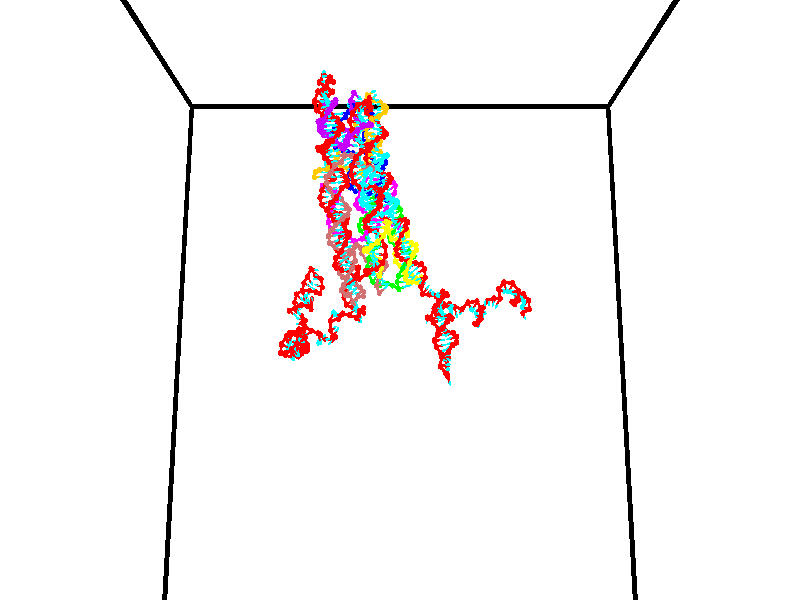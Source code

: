 // switches for output
#declare DRAW_BASES = 1; // possible values are 0, 1; only relevant for DNA ribbons
#declare DRAW_BASES_TYPE = 3; // possible values are 1, 2, 3; only relevant for DNA ribbons
#declare DRAW_FOG = 0; // set to 1 to enable fog

#include "colors.inc"

#include "transforms.inc"
background { rgb <1, 1, 1>}

#default {
   normal{
       ripples 0.25
       frequency 0.20
       turbulence 0.2
       lambda 5
   }
	finish {
		phong 0.1
		phong_size 40.
	}
}

// original window dimensions: 1024x640


// camera settings

camera {
	sky <0, 0.179814, -0.983701>
	up <0, 0.179814, -0.983701>
	right 1.6 * <1, 0, 0>
	location <35, 94.9851, 44.8844>
	look_at <35, 29.7336, 32.9568>
	direction <0, -65.2515, -11.9276>
	angle 67.0682
}


# declare cpy_camera_pos = <35, 94.9851, 44.8844>;
# if (DRAW_FOG = 1)
fog {
	fog_type 2
	up vnormalize(cpy_camera_pos)
	color rgbt<1,1,1,0.3>
	distance 1e-5
	fog_alt 3e-3
	fog_offset 56
}
# end


// LIGHTS

# declare lum = 6;
global_settings {
	ambient_light rgb lum * <0.05, 0.05, 0.05>
	max_trace_level 15
}# declare cpy_direct_light_amount = 0.25;
light_source
{	1000 * <-1, -1.16352, -0.803886>,
	rgb lum * cpy_direct_light_amount
	parallel
}

light_source
{	1000 * <1, 1.16352, 0.803886>,
	rgb lum * cpy_direct_light_amount
	parallel
}

// strand 0

// nucleotide -1

// particle -1
sphere {
	<23.850531, 35.170990, 34.875378> 0.250000
	pigment { color rgbt <1,0,0,0> }
	no_shadow
}
cylinder {
	<24.170084, 35.012737, 35.056602>,  <24.361816, 34.917786, 35.165337>, 0.100000
	pigment { color rgbt <1,0,0,0> }
	no_shadow
}
cylinder {
	<24.170084, 35.012737, 35.056602>,  <23.850531, 35.170990, 34.875378>, 0.100000
	pigment { color rgbt <1,0,0,0> }
	no_shadow
}

// particle -1
sphere {
	<24.170084, 35.012737, 35.056602> 0.100000
	pigment { color rgbt <1,0,0,0> }
	no_shadow
}
sphere {
	0, 1
	scale<0.080000,0.200000,0.300000>
	matrix <0.480314, -0.033782, -0.876445,
		0.362055, 0.917787, 0.163040,
		0.798883, -0.395633, 0.453057,
		24.409748, 34.894047, 35.192520>
	pigment { color rgbt <0,1,1,0> }
	no_shadow
}
cylinder {
	<24.510588, 35.590633, 34.732597>,  <23.850531, 35.170990, 34.875378>, 0.130000
	pigment { color rgbt <1,0,0,0> }
	no_shadow
}

// nucleotide -1

// particle -1
sphere {
	<24.510588, 35.590633, 34.732597> 0.250000
	pigment { color rgbt <1,0,0,0> }
	no_shadow
}
cylinder {
	<24.586996, 35.202797, 34.793785>,  <24.632841, 34.970093, 34.830498>, 0.100000
	pigment { color rgbt <1,0,0,0> }
	no_shadow
}
cylinder {
	<24.586996, 35.202797, 34.793785>,  <24.510588, 35.590633, 34.732597>, 0.100000
	pigment { color rgbt <1,0,0,0> }
	no_shadow
}

// particle -1
sphere {
	<24.586996, 35.202797, 34.793785> 0.100000
	pigment { color rgbt <1,0,0,0> }
	no_shadow
}
sphere {
	0, 1
	scale<0.080000,0.200000,0.300000>
	matrix <0.474927, -0.045093, -0.878869,
		0.859043, 0.240531, 0.451873,
		0.191019, -0.969593, 0.152971,
		24.644302, 34.911919, 34.839676>
	pigment { color rgbt <0,1,1,0> }
	no_shadow
}
cylinder {
	<25.146839, 35.530472, 34.448334>,  <24.510588, 35.590633, 34.732597>, 0.130000
	pigment { color rgbt <1,0,0,0> }
	no_shadow
}

// nucleotide -1

// particle -1
sphere {
	<25.146839, 35.530472, 34.448334> 0.250000
	pigment { color rgbt <1,0,0,0> }
	no_shadow
}
cylinder {
	<25.020559, 35.151443, 34.468143>,  <24.944792, 34.924026, 34.480030>, 0.100000
	pigment { color rgbt <1,0,0,0> }
	no_shadow
}
cylinder {
	<25.020559, 35.151443, 34.468143>,  <25.146839, 35.530472, 34.448334>, 0.100000
	pigment { color rgbt <1,0,0,0> }
	no_shadow
}

// particle -1
sphere {
	<25.020559, 35.151443, 34.468143> 0.100000
	pigment { color rgbt <1,0,0,0> }
	no_shadow
}
sphere {
	0, 1
	scale<0.080000,0.200000,0.300000>
	matrix <0.472187, -0.202158, -0.858004,
		0.823027, -0.247487, 0.511249,
		-0.315698, -0.947566, 0.049522,
		24.925850, 34.867172, 34.483002>
	pigment { color rgbt <0,1,1,0> }
	no_shadow
}
cylinder {
	<25.694315, 35.017189, 34.479240>,  <25.146839, 35.530472, 34.448334>, 0.130000
	pigment { color rgbt <1,0,0,0> }
	no_shadow
}

// nucleotide -1

// particle -1
sphere {
	<25.694315, 35.017189, 34.479240> 0.250000
	pigment { color rgbt <1,0,0,0> }
	no_shadow
}
cylinder {
	<25.391348, 34.789253, 34.351742>,  <25.209568, 34.652493, 34.275242>, 0.100000
	pigment { color rgbt <1,0,0,0> }
	no_shadow
}
cylinder {
	<25.391348, 34.789253, 34.351742>,  <25.694315, 35.017189, 34.479240>, 0.100000
	pigment { color rgbt <1,0,0,0> }
	no_shadow
}

// particle -1
sphere {
	<25.391348, 34.789253, 34.351742> 0.100000
	pigment { color rgbt <1,0,0,0> }
	no_shadow
}
sphere {
	0, 1
	scale<0.080000,0.200000,0.300000>
	matrix <0.545175, -0.283295, -0.789004,
		0.359311, -0.771376, 0.525238,
		-0.757416, -0.569844, -0.318744,
		25.164124, 34.618301, 34.256119>
	pigment { color rgbt <0,1,1,0> }
	no_shadow
}
cylinder {
	<25.935509, 34.310616, 34.618458>,  <25.694315, 35.017189, 34.479240>, 0.130000
	pigment { color rgbt <1,0,0,0> }
	no_shadow
}

// nucleotide -1

// particle -1
sphere {
	<25.935509, 34.310616, 34.618458> 0.250000
	pigment { color rgbt <1,0,0,0> }
	no_shadow
}
cylinder {
	<25.647749, 34.295155, 34.341049>,  <25.475094, 34.285877, 34.174603>, 0.100000
	pigment { color rgbt <1,0,0,0> }
	no_shadow
}
cylinder {
	<25.647749, 34.295155, 34.341049>,  <25.935509, 34.310616, 34.618458>, 0.100000
	pigment { color rgbt <1,0,0,0> }
	no_shadow
}

// particle -1
sphere {
	<25.647749, 34.295155, 34.341049> 0.100000
	pigment { color rgbt <1,0,0,0> }
	no_shadow
}
sphere {
	0, 1
	scale<0.080000,0.200000,0.300000>
	matrix <0.591646, -0.557180, -0.582671,
		-0.363897, -0.829492, 0.423700,
		-0.719398, -0.038648, -0.693522,
		25.431929, 34.283562, 34.132992>
	pigment { color rgbt <0,1,1,0> }
	no_shadow
}
cylinder {
	<25.820681, 33.636837, 34.331558>,  <25.935509, 34.310616, 34.618458>, 0.130000
	pigment { color rgbt <1,0,0,0> }
	no_shadow
}

// nucleotide -1

// particle -1
sphere {
	<25.820681, 33.636837, 34.331558> 0.250000
	pigment { color rgbt <1,0,0,0> }
	no_shadow
}
cylinder {
	<25.745195, 33.929188, 34.069195>,  <25.699903, 34.104599, 33.911777>, 0.100000
	pigment { color rgbt <1,0,0,0> }
	no_shadow
}
cylinder {
	<25.745195, 33.929188, 34.069195>,  <25.820681, 33.636837, 34.331558>, 0.100000
	pigment { color rgbt <1,0,0,0> }
	no_shadow
}

// particle -1
sphere {
	<25.745195, 33.929188, 34.069195> 0.100000
	pigment { color rgbt <1,0,0,0> }
	no_shadow
}
sphere {
	0, 1
	scale<0.080000,0.200000,0.300000>
	matrix <0.795741, -0.277597, -0.538271,
		-0.575485, -0.623510, -0.529199,
		-0.188713, 0.730873, -0.655906,
		25.688581, 34.148449, 33.872421>
	pigment { color rgbt <0,1,1,0> }
	no_shadow
}
cylinder {
	<25.865490, 33.339607, 33.538223>,  <25.820681, 33.636837, 34.331558>, 0.130000
	pigment { color rgbt <1,0,0,0> }
	no_shadow
}

// nucleotide -1

// particle -1
sphere {
	<25.865490, 33.339607, 33.538223> 0.250000
	pigment { color rgbt <1,0,0,0> }
	no_shadow
}
cylinder {
	<25.929035, 33.729839, 33.598904>,  <25.967163, 33.963978, 33.635311>, 0.100000
	pigment { color rgbt <1,0,0,0> }
	no_shadow
}
cylinder {
	<25.929035, 33.729839, 33.598904>,  <25.865490, 33.339607, 33.538223>, 0.100000
	pigment { color rgbt <1,0,0,0> }
	no_shadow
}

// particle -1
sphere {
	<25.929035, 33.729839, 33.598904> 0.100000
	pigment { color rgbt <1,0,0,0> }
	no_shadow
}
sphere {
	0, 1
	scale<0.080000,0.200000,0.300000>
	matrix <0.913165, -0.086776, -0.398244,
		-0.375354, 0.201792, -0.904649,
		0.158864, 0.975577, 0.151698,
		25.976694, 34.022511, 33.644413>
	pigment { color rgbt <0,1,1,0> }
	no_shadow
}
cylinder {
	<25.452290, 32.894363, 34.060661>,  <25.865490, 33.339607, 33.538223>, 0.130000
	pigment { color rgbt <1,0,0,0> }
	no_shadow
}

// nucleotide -1

// particle -1
sphere {
	<25.452290, 32.894363, 34.060661> 0.250000
	pigment { color rgbt <1,0,0,0> }
	no_shadow
}
cylinder {
	<25.394094, 33.242676, 33.872799>,  <25.359177, 33.451664, 33.760082>, 0.100000
	pigment { color rgbt <1,0,0,0> }
	no_shadow
}
cylinder {
	<25.394094, 33.242676, 33.872799>,  <25.452290, 32.894363, 34.060661>, 0.100000
	pigment { color rgbt <1,0,0,0> }
	no_shadow
}

// particle -1
sphere {
	<25.394094, 33.242676, 33.872799> 0.100000
	pigment { color rgbt <1,0,0,0> }
	no_shadow
}
sphere {
	0, 1
	scale<0.080000,0.200000,0.300000>
	matrix <0.136780, -0.452442, -0.881242,
		-0.979859, -0.192451, -0.053279,
		-0.145490, 0.870780, -0.469653,
		25.350447, 33.503910, 33.731903>
	pigment { color rgbt <0,1,1,0> }
	no_shadow
}
cylinder {
	<25.066294, 32.790825, 33.484520>,  <25.452290, 32.894363, 34.060661>, 0.130000
	pigment { color rgbt <1,0,0,0> }
	no_shadow
}

// nucleotide -1

// particle -1
sphere {
	<25.066294, 32.790825, 33.484520> 0.250000
	pigment { color rgbt <1,0,0,0> }
	no_shadow
}
cylinder {
	<25.195850, 33.144241, 33.349197>,  <25.273584, 33.356293, 33.268005>, 0.100000
	pigment { color rgbt <1,0,0,0> }
	no_shadow
}
cylinder {
	<25.195850, 33.144241, 33.349197>,  <25.066294, 32.790825, 33.484520>, 0.100000
	pigment { color rgbt <1,0,0,0> }
	no_shadow
}

// particle -1
sphere {
	<25.195850, 33.144241, 33.349197> 0.100000
	pigment { color rgbt <1,0,0,0> }
	no_shadow
}
sphere {
	0, 1
	scale<0.080000,0.200000,0.300000>
	matrix <0.298984, -0.434842, -0.849424,
		-0.897610, 0.173973, -0.405006,
		0.323890, 0.883542, -0.338304,
		25.293018, 33.409306, 33.247707>
	pigment { color rgbt <0,1,1,0> }
	no_shadow
}
cylinder {
	<24.794098, 32.983536, 32.761063>,  <25.066294, 32.790825, 33.484520>, 0.130000
	pigment { color rgbt <1,0,0,0> }
	no_shadow
}

// nucleotide -1

// particle -1
sphere {
	<24.794098, 32.983536, 32.761063> 0.250000
	pigment { color rgbt <1,0,0,0> }
	no_shadow
}
cylinder {
	<25.142666, 33.173042, 32.811932>,  <25.351807, 33.286747, 32.842453>, 0.100000
	pigment { color rgbt <1,0,0,0> }
	no_shadow
}
cylinder {
	<25.142666, 33.173042, 32.811932>,  <24.794098, 32.983536, 32.761063>, 0.100000
	pigment { color rgbt <1,0,0,0> }
	no_shadow
}

// particle -1
sphere {
	<25.142666, 33.173042, 32.811932> 0.100000
	pigment { color rgbt <1,0,0,0> }
	no_shadow
}
sphere {
	0, 1
	scale<0.080000,0.200000,0.300000>
	matrix <0.246842, -0.199479, -0.948302,
		-0.423903, 0.857762, -0.290775,
		0.871421, 0.473764, 0.127172,
		25.404093, 33.315170, 32.850082>
	pigment { color rgbt <0,1,1,0> }
	no_shadow
}
cylinder {
	<24.944895, 33.203495, 32.104259>,  <24.794098, 32.983536, 32.761063>, 0.130000
	pigment { color rgbt <1,0,0,0> }
	no_shadow
}

// nucleotide -1

// particle -1
sphere {
	<24.944895, 33.203495, 32.104259> 0.250000
	pigment { color rgbt <1,0,0,0> }
	no_shadow
}
cylinder {
	<25.300119, 33.277077, 32.272789>,  <25.513254, 33.321224, 32.373905>, 0.100000
	pigment { color rgbt <1,0,0,0> }
	no_shadow
}
cylinder {
	<25.300119, 33.277077, 32.272789>,  <24.944895, 33.203495, 32.104259>, 0.100000
	pigment { color rgbt <1,0,0,0> }
	no_shadow
}

// particle -1
sphere {
	<25.300119, 33.277077, 32.272789> 0.100000
	pigment { color rgbt <1,0,0,0> }
	no_shadow
}
sphere {
	0, 1
	scale<0.080000,0.200000,0.300000>
	matrix <0.448657, -0.146866, -0.881554,
		-0.100286, 0.971901, -0.212957,
		0.888059, 0.183952, 0.421322,
		25.566538, 33.332264, 32.399185>
	pigment { color rgbt <0,1,1,0> }
	no_shadow
}
cylinder {
	<25.372562, 33.585556, 31.614038>,  <24.944895, 33.203495, 32.104259>, 0.130000
	pigment { color rgbt <1,0,0,0> }
	no_shadow
}

// nucleotide -1

// particle -1
sphere {
	<25.372562, 33.585556, 31.614038> 0.250000
	pigment { color rgbt <1,0,0,0> }
	no_shadow
}
cylinder {
	<25.582788, 33.379398, 31.884785>,  <25.708923, 33.255703, 32.047234>, 0.100000
	pigment { color rgbt <1,0,0,0> }
	no_shadow
}
cylinder {
	<25.582788, 33.379398, 31.884785>,  <25.372562, 33.585556, 31.614038>, 0.100000
	pigment { color rgbt <1,0,0,0> }
	no_shadow
}

// particle -1
sphere {
	<25.582788, 33.379398, 31.884785> 0.100000
	pigment { color rgbt <1,0,0,0> }
	no_shadow
}
sphere {
	0, 1
	scale<0.080000,0.200000,0.300000>
	matrix <0.407364, -0.546016, -0.732066,
		0.746884, 0.660480, -0.077013,
		0.525565, -0.515396, 0.676866,
		25.740458, 33.224781, 32.087845>
	pigment { color rgbt <0,1,1,0> }
	no_shadow
}
cylinder {
	<25.693642, 33.485451, 30.882162>,  <25.372562, 33.585556, 31.614038>, 0.130000
	pigment { color rgbt <1,0,0,0> }
	no_shadow
}

// nucleotide -1

// particle -1
sphere {
	<25.693642, 33.485451, 30.882162> 0.250000
	pigment { color rgbt <1,0,0,0> }
	no_shadow
}
cylinder {
	<26.058054, 33.616291, 30.982582>,  <26.276701, 33.694794, 31.042833>, 0.100000
	pigment { color rgbt <1,0,0,0> }
	no_shadow
}
cylinder {
	<26.058054, 33.616291, 30.982582>,  <25.693642, 33.485451, 30.882162>, 0.100000
	pigment { color rgbt <1,0,0,0> }
	no_shadow
}

// particle -1
sphere {
	<26.058054, 33.616291, 30.982582> 0.100000
	pigment { color rgbt <1,0,0,0> }
	no_shadow
}
sphere {
	0, 1
	scale<0.080000,0.200000,0.300000>
	matrix <-0.226992, -0.110428, 0.967616,
		0.344230, -0.938515, -0.026354,
		0.911032, 0.327100, 0.251048,
		26.331364, 33.714420, 31.057898>
	pigment { color rgbt <0,1,1,0> }
	no_shadow
}
cylinder {
	<26.107536, 33.004837, 31.339460>,  <25.693642, 33.485451, 30.882162>, 0.130000
	pigment { color rgbt <1,0,0,0> }
	no_shadow
}

// nucleotide -1

// particle -1
sphere {
	<26.107536, 33.004837, 31.339460> 0.250000
	pigment { color rgbt <1,0,0,0> }
	no_shadow
}
cylinder {
	<26.211599, 33.381313, 31.425699>,  <26.274036, 33.607197, 31.477444>, 0.100000
	pigment { color rgbt <1,0,0,0> }
	no_shadow
}
cylinder {
	<26.211599, 33.381313, 31.425699>,  <26.107536, 33.004837, 31.339460>, 0.100000
	pigment { color rgbt <1,0,0,0> }
	no_shadow
}

// particle -1
sphere {
	<26.211599, 33.381313, 31.425699> 0.100000
	pigment { color rgbt <1,0,0,0> }
	no_shadow
}
sphere {
	0, 1
	scale<0.080000,0.200000,0.300000>
	matrix <-0.115482, -0.191356, 0.974703,
		0.958636, -0.278473, 0.058908,
		0.260156, 0.941188, 0.215599,
		26.289646, 33.663670, 31.490379>
	pigment { color rgbt <0,1,1,0> }
	no_shadow
}
cylinder {
	<26.738680, 33.089310, 31.698572>,  <26.107536, 33.004837, 31.339460>, 0.130000
	pigment { color rgbt <1,0,0,0> }
	no_shadow
}

// nucleotide -1

// particle -1
sphere {
	<26.738680, 33.089310, 31.698572> 0.250000
	pigment { color rgbt <1,0,0,0> }
	no_shadow
}
cylinder {
	<26.448605, 33.356861, 31.763929>,  <26.274559, 33.517391, 31.803144>, 0.100000
	pigment { color rgbt <1,0,0,0> }
	no_shadow
}
cylinder {
	<26.448605, 33.356861, 31.763929>,  <26.738680, 33.089310, 31.698572>, 0.100000
	pigment { color rgbt <1,0,0,0> }
	no_shadow
}

// particle -1
sphere {
	<26.448605, 33.356861, 31.763929> 0.100000
	pigment { color rgbt <1,0,0,0> }
	no_shadow
}
sphere {
	0, 1
	scale<0.080000,0.200000,0.300000>
	matrix <-0.120412, -0.356842, 0.926372,
		0.677940, 0.652120, 0.339319,
		-0.725189, 0.668883, 0.163394,
		26.231049, 33.557526, 31.812948>
	pigment { color rgbt <0,1,1,0> }
	no_shadow
}
cylinder {
	<26.905977, 33.199581, 32.458614>,  <26.738680, 33.089310, 31.698572>, 0.130000
	pigment { color rgbt <1,0,0,0> }
	no_shadow
}

// nucleotide -1

// particle -1
sphere {
	<26.905977, 33.199581, 32.458614> 0.250000
	pigment { color rgbt <1,0,0,0> }
	no_shadow
}
cylinder {
	<26.538490, 33.328880, 32.367870>,  <26.317999, 33.406460, 32.313423>, 0.100000
	pigment { color rgbt <1,0,0,0> }
	no_shadow
}
cylinder {
	<26.538490, 33.328880, 32.367870>,  <26.905977, 33.199581, 32.458614>, 0.100000
	pigment { color rgbt <1,0,0,0> }
	no_shadow
}

// particle -1
sphere {
	<26.538490, 33.328880, 32.367870> 0.100000
	pigment { color rgbt <1,0,0,0> }
	no_shadow
}
sphere {
	0, 1
	scale<0.080000,0.200000,0.300000>
	matrix <-0.265173, -0.079256, 0.960938,
		0.292645, 0.942988, 0.158532,
		-0.918718, 0.323252, -0.226861,
		26.262875, 33.425858, 32.299812>
	pigment { color rgbt <0,1,1,0> }
	no_shadow
}
cylinder {
	<26.673388, 33.459373, 33.070942>,  <26.905977, 33.199581, 32.458614>, 0.130000
	pigment { color rgbt <1,0,0,0> }
	no_shadow
}

// nucleotide -1

// particle -1
sphere {
	<26.673388, 33.459373, 33.070942> 0.250000
	pigment { color rgbt <1,0,0,0> }
	no_shadow
}
cylinder {
	<26.334993, 33.439079, 32.858627>,  <26.131956, 33.426903, 32.731239>, 0.100000
	pigment { color rgbt <1,0,0,0> }
	no_shadow
}
cylinder {
	<26.334993, 33.439079, 32.858627>,  <26.673388, 33.459373, 33.070942>, 0.100000
	pigment { color rgbt <1,0,0,0> }
	no_shadow
}

// particle -1
sphere {
	<26.334993, 33.439079, 32.858627> 0.100000
	pigment { color rgbt <1,0,0,0> }
	no_shadow
}
sphere {
	0, 1
	scale<0.080000,0.200000,0.300000>
	matrix <-0.516501, 0.325174, 0.792141,
		0.132411, 0.944292, -0.301296,
		-0.845987, -0.050732, -0.530785,
		26.081198, 33.423859, 32.699390>
	pigment { color rgbt <0,1,1,0> }
	no_shadow
}
cylinder {
	<26.376493, 34.105240, 33.085369>,  <26.673388, 33.459373, 33.070942>, 0.130000
	pigment { color rgbt <1,0,0,0> }
	no_shadow
}

// nucleotide -1

// particle -1
sphere {
	<26.376493, 34.105240, 33.085369> 0.250000
	pigment { color rgbt <1,0,0,0> }
	no_shadow
}
cylinder {
	<26.084711, 33.845779, 32.998520>,  <25.909641, 33.690102, 32.946411>, 0.100000
	pigment { color rgbt <1,0,0,0> }
	no_shadow
}
cylinder {
	<26.084711, 33.845779, 32.998520>,  <26.376493, 34.105240, 33.085369>, 0.100000
	pigment { color rgbt <1,0,0,0> }
	no_shadow
}

// particle -1
sphere {
	<26.084711, 33.845779, 32.998520> 0.100000
	pigment { color rgbt <1,0,0,0> }
	no_shadow
}
sphere {
	0, 1
	scale<0.080000,0.200000,0.300000>
	matrix <-0.556822, 0.378739, 0.739261,
		-0.397293, 0.660155, -0.637459,
		-0.729457, -0.648654, -0.217119,
		25.865873, 33.651184, 32.933384>
	pigment { color rgbt <0,1,1,0> }
	no_shadow
}
cylinder {
	<25.793949, 34.571846, 33.026352>,  <26.376493, 34.105240, 33.085369>, 0.130000
	pigment { color rgbt <1,0,0,0> }
	no_shadow
}

// nucleotide -1

// particle -1
sphere {
	<25.793949, 34.571846, 33.026352> 0.250000
	pigment { color rgbt <1,0,0,0> }
	no_shadow
}
cylinder {
	<25.668100, 34.196774, 33.085358>,  <25.592590, 33.971729, 33.120762>, 0.100000
	pigment { color rgbt <1,0,0,0> }
	no_shadow
}
cylinder {
	<25.668100, 34.196774, 33.085358>,  <25.793949, 34.571846, 33.026352>, 0.100000
	pigment { color rgbt <1,0,0,0> }
	no_shadow
}

// particle -1
sphere {
	<25.668100, 34.196774, 33.085358> 0.100000
	pigment { color rgbt <1,0,0,0> }
	no_shadow
}
sphere {
	0, 1
	scale<0.080000,0.200000,0.300000>
	matrix <-0.598415, 0.316569, 0.735992,
		-0.736826, 0.143287, -0.660724,
		-0.314623, -0.937685, 0.147511,
		25.573713, 33.915466, 33.129612>
	pigment { color rgbt <0,1,1,0> }
	no_shadow
}
cylinder {
	<25.011898, 34.607899, 33.050686>,  <25.793949, 34.571846, 33.026352>, 0.130000
	pigment { color rgbt <1,0,0,0> }
	no_shadow
}

// nucleotide -1

// particle -1
sphere {
	<25.011898, 34.607899, 33.050686> 0.250000
	pigment { color rgbt <1,0,0,0> }
	no_shadow
}
cylinder {
	<25.120869, 34.291027, 33.269127>,  <25.186251, 34.100903, 33.400192>, 0.100000
	pigment { color rgbt <1,0,0,0> }
	no_shadow
}
cylinder {
	<25.120869, 34.291027, 33.269127>,  <25.011898, 34.607899, 33.050686>, 0.100000
	pigment { color rgbt <1,0,0,0> }
	no_shadow
}

// particle -1
sphere {
	<25.120869, 34.291027, 33.269127> 0.100000
	pigment { color rgbt <1,0,0,0> }
	no_shadow
}
sphere {
	0, 1
	scale<0.080000,0.200000,0.300000>
	matrix <-0.480641, 0.379641, 0.790479,
		-0.833527, -0.477828, -0.277331,
		0.272426, -0.792183, 0.546105,
		25.202597, 34.053371, 33.432957>
	pigment { color rgbt <0,1,1,0> }
	no_shadow
}
cylinder {
	<24.377054, 34.209736, 33.287567>,  <25.011898, 34.607899, 33.050686>, 0.130000
	pigment { color rgbt <1,0,0,0> }
	no_shadow
}

// nucleotide -1

// particle -1
sphere {
	<24.377054, 34.209736, 33.287567> 0.250000
	pigment { color rgbt <1,0,0,0> }
	no_shadow
}
cylinder {
	<24.695475, 34.214531, 33.529613>,  <24.886526, 34.217407, 33.674839>, 0.100000
	pigment { color rgbt <1,0,0,0> }
	no_shadow
}
cylinder {
	<24.695475, 34.214531, 33.529613>,  <24.377054, 34.209736, 33.287567>, 0.100000
	pigment { color rgbt <1,0,0,0> }
	no_shadow
}

// particle -1
sphere {
	<24.695475, 34.214531, 33.529613> 0.100000
	pigment { color rgbt <1,0,0,0> }
	no_shadow
}
sphere {
	0, 1
	scale<0.080000,0.200000,0.300000>
	matrix <-0.549199, 0.434452, 0.713885,
		-0.254335, -0.900615, 0.352429,
		0.796049, 0.011988, 0.605113,
		24.934290, 34.218128, 33.711147>
	pigment { color rgbt <0,1,1,0> }
	no_shadow
}
cylinder {
	<24.164474, 33.872204, 33.931351>,  <24.377054, 34.209736, 33.287567>, 0.130000
	pigment { color rgbt <1,0,0,0> }
	no_shadow
}

// nucleotide -1

// particle -1
sphere {
	<24.164474, 33.872204, 33.931351> 0.250000
	pigment { color rgbt <1,0,0,0> }
	no_shadow
}
cylinder {
	<24.506861, 34.043098, 34.047829>,  <24.712292, 34.145634, 34.117714>, 0.100000
	pigment { color rgbt <1,0,0,0> }
	no_shadow
}
cylinder {
	<24.506861, 34.043098, 34.047829>,  <24.164474, 33.872204, 33.931351>, 0.100000
	pigment { color rgbt <1,0,0,0> }
	no_shadow
}

// particle -1
sphere {
	<24.506861, 34.043098, 34.047829> 0.100000
	pigment { color rgbt <1,0,0,0> }
	no_shadow
}
sphere {
	0, 1
	scale<0.080000,0.200000,0.300000>
	matrix <-0.414111, 0.229292, 0.880873,
		0.309577, -0.874580, 0.373191,
		0.855964, 0.427240, 0.291190,
		24.763651, 34.171268, 34.135185>
	pigment { color rgbt <0,1,1,0> }
	no_shadow
}
cylinder {
	<24.348831, 33.627300, 34.600269>,  <24.164474, 33.872204, 33.931351>, 0.130000
	pigment { color rgbt <1,0,0,0> }
	no_shadow
}

// nucleotide -1

// particle -1
sphere {
	<24.348831, 33.627300, 34.600269> 0.250000
	pigment { color rgbt <1,0,0,0> }
	no_shadow
}
cylinder {
	<24.537153, 33.979763, 34.582813>,  <24.650146, 34.191242, 34.572342>, 0.100000
	pigment { color rgbt <1,0,0,0> }
	no_shadow
}
cylinder {
	<24.537153, 33.979763, 34.582813>,  <24.348831, 33.627300, 34.600269>, 0.100000
	pigment { color rgbt <1,0,0,0> }
	no_shadow
}

// particle -1
sphere {
	<24.537153, 33.979763, 34.582813> 0.100000
	pigment { color rgbt <1,0,0,0> }
	no_shadow
}
sphere {
	0, 1
	scale<0.080000,0.200000,0.300000>
	matrix <-0.231745, 0.171242, 0.957586,
		0.851256, -0.440723, 0.284826,
		0.470804, 0.881158, -0.043636,
		24.678394, 34.244110, 34.569721>
	pigment { color rgbt <0,1,1,0> }
	no_shadow
}
cylinder {
	<24.914110, 33.669949, 35.070377>,  <24.348831, 33.627300, 34.600269>, 0.130000
	pigment { color rgbt <1,0,0,0> }
	no_shadow
}

// nucleotide -1

// particle -1
sphere {
	<24.914110, 33.669949, 35.070377> 0.250000
	pigment { color rgbt <1,0,0,0> }
	no_shadow
}
cylinder {
	<24.818800, 34.053936, 35.011486>,  <24.761614, 34.284328, 34.976151>, 0.100000
	pigment { color rgbt <1,0,0,0> }
	no_shadow
}
cylinder {
	<24.818800, 34.053936, 35.011486>,  <24.914110, 33.669949, 35.070377>, 0.100000
	pigment { color rgbt <1,0,0,0> }
	no_shadow
}

// particle -1
sphere {
	<24.818800, 34.053936, 35.011486> 0.100000
	pigment { color rgbt <1,0,0,0> }
	no_shadow
}
sphere {
	0, 1
	scale<0.080000,0.200000,0.300000>
	matrix <-0.114201, 0.122853, 0.985832,
		0.964459, 0.251716, 0.080357,
		-0.238277, 0.959972, -0.147233,
		24.747316, 34.341927, 34.967316>
	pigment { color rgbt <0,1,1,0> }
	no_shadow
}
cylinder {
	<25.349306, 34.099125, 35.542679>,  <24.914110, 33.669949, 35.070377>, 0.130000
	pigment { color rgbt <1,0,0,0> }
	no_shadow
}

// nucleotide -1

// particle -1
sphere {
	<25.349306, 34.099125, 35.542679> 0.250000
	pigment { color rgbt <1,0,0,0> }
	no_shadow
}
cylinder {
	<24.977785, 34.227207, 35.468063>,  <24.754873, 34.304054, 35.423294>, 0.100000
	pigment { color rgbt <1,0,0,0> }
	no_shadow
}
cylinder {
	<24.977785, 34.227207, 35.468063>,  <25.349306, 34.099125, 35.542679>, 0.100000
	pigment { color rgbt <1,0,0,0> }
	no_shadow
}

// particle -1
sphere {
	<24.977785, 34.227207, 35.468063> 0.100000
	pigment { color rgbt <1,0,0,0> }
	no_shadow
}
sphere {
	0, 1
	scale<0.080000,0.200000,0.300000>
	matrix <-0.098365, 0.272298, 0.957172,
		0.357285, 0.907372, -0.221414,
		-0.928801, 0.320204, -0.186542,
		24.699144, 34.323269, 35.412102>
	pigment { color rgbt <0,1,1,0> }
	no_shadow
}
cylinder {
	<25.184479, 34.872253, 35.844509>,  <25.349306, 34.099125, 35.542679>, 0.130000
	pigment { color rgbt <1,0,0,0> }
	no_shadow
}

// nucleotide -1

// particle -1
sphere {
	<25.184479, 34.872253, 35.844509> 0.250000
	pigment { color rgbt <1,0,0,0> }
	no_shadow
}
cylinder {
	<24.895849, 34.595760, 35.860126>,  <24.722672, 34.429863, 35.869495>, 0.100000
	pigment { color rgbt <1,0,0,0> }
	no_shadow
}
cylinder {
	<24.895849, 34.595760, 35.860126>,  <25.184479, 34.872253, 35.844509>, 0.100000
	pigment { color rgbt <1,0,0,0> }
	no_shadow
}

// particle -1
sphere {
	<24.895849, 34.595760, 35.860126> 0.100000
	pigment { color rgbt <1,0,0,0> }
	no_shadow
}
sphere {
	0, 1
	scale<0.080000,0.200000,0.300000>
	matrix <0.009112, 0.046908, 0.998858,
		-0.692279, 0.721104, -0.027549,
		-0.721572, -0.691237, 0.039044,
		24.679377, 34.388390, 35.871841>
	pigment { color rgbt <0,1,1,0> }
	no_shadow
}
cylinder {
	<25.364054, 35.315296, 36.545551>,  <25.184479, 34.872253, 35.844509>, 0.130000
	pigment { color rgbt <1,0,0,0> }
	no_shadow
}

// nucleotide -1

// particle -1
sphere {
	<25.364054, 35.315296, 36.545551> 0.250000
	pigment { color rgbt <1,0,0,0> }
	no_shadow
}
cylinder {
	<25.417631, 35.169098, 36.914001>,  <25.449778, 35.081379, 37.135071>, 0.100000
	pigment { color rgbt <1,0,0,0> }
	no_shadow
}
cylinder {
	<25.417631, 35.169098, 36.914001>,  <25.364054, 35.315296, 36.545551>, 0.100000
	pigment { color rgbt <1,0,0,0> }
	no_shadow
}

// particle -1
sphere {
	<25.417631, 35.169098, 36.914001> 0.100000
	pigment { color rgbt <1,0,0,0> }
	no_shadow
}
sphere {
	0, 1
	scale<0.080000,0.200000,0.300000>
	matrix <-0.059493, 0.924860, 0.375626,
		-0.989201, -0.105114, 0.102135,
		0.133944, -0.365494, 0.921126,
		25.457815, 35.059448, 37.190338>
	pigment { color rgbt <0,1,1,0> }
	no_shadow
}
cylinder {
	<24.964474, 35.533428, 37.055977>,  <25.364054, 35.315296, 36.545551>, 0.130000
	pigment { color rgbt <1,0,0,0> }
	no_shadow
}

// nucleotide -1

// particle -1
sphere {
	<24.964474, 35.533428, 37.055977> 0.250000
	pigment { color rgbt <1,0,0,0> }
	no_shadow
}
cylinder {
	<25.280235, 35.452412, 37.287777>,  <25.469692, 35.403801, 37.426857>, 0.100000
	pigment { color rgbt <1,0,0,0> }
	no_shadow
}
cylinder {
	<25.280235, 35.452412, 37.287777>,  <24.964474, 35.533428, 37.055977>, 0.100000
	pigment { color rgbt <1,0,0,0> }
	no_shadow
}

// particle -1
sphere {
	<25.280235, 35.452412, 37.287777> 0.100000
	pigment { color rgbt <1,0,0,0> }
	no_shadow
}
sphere {
	0, 1
	scale<0.080000,0.200000,0.300000>
	matrix <-0.087942, 0.896951, 0.433295,
		-0.607543, -0.393006, 0.690244,
		0.789403, -0.202544, 0.579499,
		25.517056, 35.391647, 37.461628>
	pigment { color rgbt <0,1,1,0> }
	no_shadow
}
cylinder {
	<24.741779, 35.687069, 37.789139>,  <24.964474, 35.533428, 37.055977>, 0.130000
	pigment { color rgbt <1,0,0,0> }
	no_shadow
}

// nucleotide -1

// particle -1
sphere {
	<24.741779, 35.687069, 37.789139> 0.250000
	pigment { color rgbt <1,0,0,0> }
	no_shadow
}
cylinder {
	<25.131792, 35.731651, 37.712315>,  <25.365801, 35.758400, 37.666222>, 0.100000
	pigment { color rgbt <1,0,0,0> }
	no_shadow
}
cylinder {
	<25.131792, 35.731651, 37.712315>,  <24.741779, 35.687069, 37.789139>, 0.100000
	pigment { color rgbt <1,0,0,0> }
	no_shadow
}

// particle -1
sphere {
	<25.131792, 35.731651, 37.712315> 0.100000
	pigment { color rgbt <1,0,0,0> }
	no_shadow
}
sphere {
	0, 1
	scale<0.080000,0.200000,0.300000>
	matrix <-0.066944, 0.972210, 0.224337,
		0.211724, -0.205879, 0.955399,
		0.975034, 0.111455, -0.192058,
		25.424303, 35.765087, 37.654697>
	pigment { color rgbt <0,1,1,0> }
	no_shadow
}
cylinder {
	<25.180687, 35.878918, 38.241756>,  <24.741779, 35.687069, 37.789139>, 0.130000
	pigment { color rgbt <1,0,0,0> }
	no_shadow
}

// nucleotide -1

// particle -1
sphere {
	<25.180687, 35.878918, 38.241756> 0.250000
	pigment { color rgbt <1,0,0,0> }
	no_shadow
}
cylinder {
	<25.341635, 36.021496, 37.904461>,  <25.438204, 36.107040, 37.702084>, 0.100000
	pigment { color rgbt <1,0,0,0> }
	no_shadow
}
cylinder {
	<25.341635, 36.021496, 37.904461>,  <25.180687, 35.878918, 38.241756>, 0.100000
	pigment { color rgbt <1,0,0,0> }
	no_shadow
}

// particle -1
sphere {
	<25.341635, 36.021496, 37.904461> 0.100000
	pigment { color rgbt <1,0,0,0> }
	no_shadow
}
sphere {
	0, 1
	scale<0.080000,0.200000,0.300000>
	matrix <-0.098414, 0.932593, 0.347252,
		0.910173, -0.056737, 0.410324,
		0.402368, 0.356442, -0.843238,
		25.462345, 36.128429, 37.651489>
	pigment { color rgbt <0,1,1,0> }
	no_shadow
}
cylinder {
	<25.779816, 36.178509, 38.387436>,  <25.180687, 35.878918, 38.241756>, 0.130000
	pigment { color rgbt <1,0,0,0> }
	no_shadow
}

// nucleotide -1

// particle -1
sphere {
	<25.779816, 36.178509, 38.387436> 0.250000
	pigment { color rgbt <1,0,0,0> }
	no_shadow
}
cylinder {
	<25.650244, 36.362251, 38.056602>,  <25.572500, 36.472496, 37.858105>, 0.100000
	pigment { color rgbt <1,0,0,0> }
	no_shadow
}
cylinder {
	<25.650244, 36.362251, 38.056602>,  <25.779816, 36.178509, 38.387436>, 0.100000
	pigment { color rgbt <1,0,0,0> }
	no_shadow
}

// particle -1
sphere {
	<25.650244, 36.362251, 38.056602> 0.100000
	pigment { color rgbt <1,0,0,0> }
	no_shadow
}
sphere {
	0, 1
	scale<0.080000,0.200000,0.300000>
	matrix <0.026845, 0.878327, 0.477305,
		0.945700, 0.132411, -0.296849,
		-0.323931, 0.459356, -0.827079,
		25.553064, 36.500057, 37.808479>
	pigment { color rgbt <0,1,1,0> }
	no_shadow
}
cylinder {
	<26.085394, 36.816334, 38.336536>,  <25.779816, 36.178509, 38.387436>, 0.130000
	pigment { color rgbt <1,0,0,0> }
	no_shadow
}

// nucleotide -1

// particle -1
sphere {
	<26.085394, 36.816334, 38.336536> 0.250000
	pigment { color rgbt <1,0,0,0> }
	no_shadow
}
cylinder {
	<25.807003, 36.873692, 38.055096>,  <25.639969, 36.908108, 37.886230>, 0.100000
	pigment { color rgbt <1,0,0,0> }
	no_shadow
}
cylinder {
	<25.807003, 36.873692, 38.055096>,  <26.085394, 36.816334, 38.336536>, 0.100000
	pigment { color rgbt <1,0,0,0> }
	no_shadow
}

// particle -1
sphere {
	<25.807003, 36.873692, 38.055096> 0.100000
	pigment { color rgbt <1,0,0,0> }
	no_shadow
}
sphere {
	0, 1
	scale<0.080000,0.200000,0.300000>
	matrix <-0.316015, 0.818698, 0.479446,
		0.644788, 0.556031, -0.524478,
		-0.695976, 0.143398, -0.703601,
		25.598209, 36.916710, 37.844017>
	pigment { color rgbt <0,1,1,0> }
	no_shadow
}
cylinder {
	<26.160707, 37.567322, 38.060776>,  <26.085394, 36.816334, 38.336536>, 0.130000
	pigment { color rgbt <1,0,0,0> }
	no_shadow
}

// nucleotide -1

// particle -1
sphere {
	<26.160707, 37.567322, 38.060776> 0.250000
	pigment { color rgbt <1,0,0,0> }
	no_shadow
}
cylinder {
	<25.779858, 37.496384, 37.961166>,  <25.551348, 37.453823, 37.901402>, 0.100000
	pigment { color rgbt <1,0,0,0> }
	no_shadow
}
cylinder {
	<25.779858, 37.496384, 37.961166>,  <26.160707, 37.567322, 38.060776>, 0.100000
	pigment { color rgbt <1,0,0,0> }
	no_shadow
}

// particle -1
sphere {
	<25.779858, 37.496384, 37.961166> 0.100000
	pigment { color rgbt <1,0,0,0> }
	no_shadow
}
sphere {
	0, 1
	scale<0.080000,0.200000,0.300000>
	matrix <-0.236677, 0.943179, 0.233233,
		0.193509, 0.281004, -0.939995,
		-0.952123, -0.177343, -0.249021,
		25.494221, 37.443180, 37.886459>
	pigment { color rgbt <0,1,1,0> }
	no_shadow
}
cylinder {
	<25.979244, 38.069565, 37.494377>,  <26.160707, 37.567322, 38.060776>, 0.130000
	pigment { color rgbt <1,0,0,0> }
	no_shadow
}

// nucleotide -1

// particle -1
sphere {
	<25.979244, 38.069565, 37.494377> 0.250000
	pigment { color rgbt <1,0,0,0> }
	no_shadow
}
cylinder {
	<25.670948, 37.950146, 37.719528>,  <25.485971, 37.878494, 37.854618>, 0.100000
	pigment { color rgbt <1,0,0,0> }
	no_shadow
}
cylinder {
	<25.670948, 37.950146, 37.719528>,  <25.979244, 38.069565, 37.494377>, 0.100000
	pigment { color rgbt <1,0,0,0> }
	no_shadow
}

// particle -1
sphere {
	<25.670948, 37.950146, 37.719528> 0.100000
	pigment { color rgbt <1,0,0,0> }
	no_shadow
}
sphere {
	0, 1
	scale<0.080000,0.200000,0.300000>
	matrix <-0.172838, 0.948267, 0.266301,
		-0.613260, 0.107962, -0.782468,
		-0.770739, -0.298552, 0.562874,
		25.439726, 37.860580, 37.888390>
	pigment { color rgbt <0,1,1,0> }
	no_shadow
}
cylinder {
	<25.326937, 38.422684, 37.321068>,  <25.979244, 38.069565, 37.494377>, 0.130000
	pigment { color rgbt <1,0,0,0> }
	no_shadow
}

// nucleotide -1

// particle -1
sphere {
	<25.326937, 38.422684, 37.321068> 0.250000
	pigment { color rgbt <1,0,0,0> }
	no_shadow
}
cylinder {
	<25.292435, 38.312210, 37.703957>,  <25.271734, 38.245926, 37.933689>, 0.100000
	pigment { color rgbt <1,0,0,0> }
	no_shadow
}
cylinder {
	<25.292435, 38.312210, 37.703957>,  <25.326937, 38.422684, 37.321068>, 0.100000
	pigment { color rgbt <1,0,0,0> }
	no_shadow
}

// particle -1
sphere {
	<25.292435, 38.312210, 37.703957> 0.100000
	pigment { color rgbt <1,0,0,0> }
	no_shadow
}
sphere {
	0, 1
	scale<0.080000,0.200000,0.300000>
	matrix <-0.435760, 0.874485, 0.213047,
		-0.895920, -0.398745, -0.195779,
		-0.086255, -0.276186, 0.957226,
		25.266558, 38.229355, 37.991123>
	pigment { color rgbt <0,1,1,0> }
	no_shadow
}
cylinder {
	<24.586744, 38.450378, 37.169540>,  <25.326937, 38.422684, 37.321068>, 0.130000
	pigment { color rgbt <1,0,0,0> }
	no_shadow
}

// nucleotide -1

// particle -1
sphere {
	<24.586744, 38.450378, 37.169540> 0.250000
	pigment { color rgbt <1,0,0,0> }
	no_shadow
}
cylinder {
	<24.577673, 38.273876, 37.528378>,  <24.572229, 38.167976, 37.743679>, 0.100000
	pigment { color rgbt <1,0,0,0> }
	no_shadow
}
cylinder {
	<24.577673, 38.273876, 37.528378>,  <24.586744, 38.450378, 37.169540>, 0.100000
	pigment { color rgbt <1,0,0,0> }
	no_shadow
}

// particle -1
sphere {
	<24.577673, 38.273876, 37.528378> 0.100000
	pigment { color rgbt <1,0,0,0> }
	no_shadow
}
sphere {
	0, 1
	scale<0.080000,0.200000,0.300000>
	matrix <0.167005, 0.883046, 0.438565,
		-0.985695, 0.159766, 0.053665,
		-0.022679, -0.441254, 0.897096,
		24.570869, 38.141499, 37.797504>
	pigment { color rgbt <0,1,1,0> }
	no_shadow
}
cylinder {
	<24.406328, 39.072578, 37.532070>,  <24.586744, 38.450378, 37.169540>, 0.130000
	pigment { color rgbt <1,0,0,0> }
	no_shadow
}

// nucleotide -1

// particle -1
sphere {
	<24.406328, 39.072578, 37.532070> 0.250000
	pigment { color rgbt <1,0,0,0> }
	no_shadow
}
cylinder {
	<24.502459, 38.846958, 37.848068>,  <24.560137, 38.711586, 38.037666>, 0.100000
	pigment { color rgbt <1,0,0,0> }
	no_shadow
}
cylinder {
	<24.502459, 38.846958, 37.848068>,  <24.406328, 39.072578, 37.532070>, 0.100000
	pigment { color rgbt <1,0,0,0> }
	no_shadow
}

// particle -1
sphere {
	<24.502459, 38.846958, 37.848068> 0.100000
	pigment { color rgbt <1,0,0,0> }
	no_shadow
}
sphere {
	0, 1
	scale<0.080000,0.200000,0.300000>
	matrix <0.014512, 0.815845, 0.578088,
		-0.970584, -0.127464, 0.204253,
		0.240324, -0.564048, 0.789996,
		24.574556, 38.677742, 38.085068>
	pigment { color rgbt <0,1,1,0> }
	no_shadow
}
cylinder {
	<23.972258, 39.217743, 38.186245>,  <24.406328, 39.072578, 37.532070>, 0.130000
	pigment { color rgbt <1,0,0,0> }
	no_shadow
}

// nucleotide -1

// particle -1
sphere {
	<23.972258, 39.217743, 38.186245> 0.250000
	pigment { color rgbt <1,0,0,0> }
	no_shadow
}
cylinder {
	<24.329557, 39.076591, 38.297657>,  <24.543938, 38.991901, 38.364506>, 0.100000
	pigment { color rgbt <1,0,0,0> }
	no_shadow
}
cylinder {
	<24.329557, 39.076591, 38.297657>,  <23.972258, 39.217743, 38.186245>, 0.100000
	pigment { color rgbt <1,0,0,0> }
	no_shadow
}

// particle -1
sphere {
	<24.329557, 39.076591, 38.297657> 0.100000
	pigment { color rgbt <1,0,0,0> }
	no_shadow
}
sphere {
	0, 1
	scale<0.080000,0.200000,0.300000>
	matrix <0.148270, 0.816151, 0.558492,
		-0.424405, -0.457575, 0.781349,
		0.893251, -0.352878, 0.278533,
		24.597532, 38.970730, 38.381218>
	pigment { color rgbt <0,1,1,0> }
	no_shadow
}
cylinder {
	<23.983871, 39.385635, 38.875973>,  <23.972258, 39.217743, 38.186245>, 0.130000
	pigment { color rgbt <1,0,0,0> }
	no_shadow
}

// nucleotide -1

// particle -1
sphere {
	<23.983871, 39.385635, 38.875973> 0.250000
	pigment { color rgbt <1,0,0,0> }
	no_shadow
}
cylinder {
	<24.355793, 39.316860, 38.745800>,  <24.578945, 39.275597, 38.667698>, 0.100000
	pigment { color rgbt <1,0,0,0> }
	no_shadow
}
cylinder {
	<24.355793, 39.316860, 38.745800>,  <23.983871, 39.385635, 38.875973>, 0.100000
	pigment { color rgbt <1,0,0,0> }
	no_shadow
}

// particle -1
sphere {
	<24.355793, 39.316860, 38.745800> 0.100000
	pigment { color rgbt <1,0,0,0> }
	no_shadow
}
sphere {
	0, 1
	scale<0.080000,0.200000,0.300000>
	matrix <0.314381, 0.830790, 0.459295,
		0.191396, -0.529363, 0.826524,
		0.929802, -0.171937, -0.325432,
		24.634733, 39.265278, 38.648170>
	pigment { color rgbt <0,1,1,0> }
	no_shadow
}
cylinder {
	<24.528387, 39.905365, 39.043137>,  <23.983871, 39.385635, 38.875973>, 0.130000
	pigment { color rgbt <1,0,0,0> }
	no_shadow
}

// nucleotide -1

// particle -1
sphere {
	<24.528387, 39.905365, 39.043137> 0.250000
	pigment { color rgbt <1,0,0,0> }
	no_shadow
}
cylinder {
	<24.859793, 39.735325, 39.188931>,  <25.058636, 39.633301, 39.276409>, 0.100000
	pigment { color rgbt <1,0,0,0> }
	no_shadow
}
cylinder {
	<24.859793, 39.735325, 39.188931>,  <24.528387, 39.905365, 39.043137>, 0.100000
	pigment { color rgbt <1,0,0,0> }
	no_shadow
}

// particle -1
sphere {
	<24.859793, 39.735325, 39.188931> 0.100000
	pigment { color rgbt <1,0,0,0> }
	no_shadow
}
sphere {
	0, 1
	scale<0.080000,0.200000,0.300000>
	matrix <-0.552629, -0.725763, 0.409718,
		0.090359, -0.540884, -0.836230,
		0.828514, -0.425103, 0.364487,
		25.108347, 39.607796, 39.298275>
	pigment { color rgbt <0,1,1,0> }
	no_shadow
}
cylinder {
	<25.082178, 40.105160, 38.641582>,  <24.528387, 39.905365, 39.043137>, 0.130000
	pigment { color rgbt <1,0,0,0> }
	no_shadow
}

// nucleotide -1

// particle -1
sphere {
	<25.082178, 40.105160, 38.641582> 0.250000
	pigment { color rgbt <1,0,0,0> }
	no_shadow
}
cylinder {
	<25.364584, 39.914883, 38.851444>,  <25.534027, 39.800716, 38.977360>, 0.100000
	pigment { color rgbt <1,0,0,0> }
	no_shadow
}
cylinder {
	<25.364584, 39.914883, 38.851444>,  <25.082178, 40.105160, 38.641582>, 0.100000
	pigment { color rgbt <1,0,0,0> }
	no_shadow
}

// particle -1
sphere {
	<25.364584, 39.914883, 38.851444> 0.100000
	pigment { color rgbt <1,0,0,0> }
	no_shadow
}
sphere {
	0, 1
	scale<0.080000,0.200000,0.300000>
	matrix <-0.210516, -0.848306, -0.485859,
		0.676184, 0.232577, -0.699059,
		0.706016, -0.475694, 0.524650,
		25.576389, 39.772175, 39.008839>
	pigment { color rgbt <0,1,1,0> }
	no_shadow
}
cylinder {
	<25.530243, 39.691936, 38.174648>,  <25.082178, 40.105160, 38.641582>, 0.130000
	pigment { color rgbt <1,0,0,0> }
	no_shadow
}

// nucleotide -1

// particle -1
sphere {
	<25.530243, 39.691936, 38.174648> 0.250000
	pigment { color rgbt <1,0,0,0> }
	no_shadow
}
cylinder {
	<25.489031, 39.543003, 38.543594>,  <25.464304, 39.453644, 38.764961>, 0.100000
	pigment { color rgbt <1,0,0,0> }
	no_shadow
}
cylinder {
	<25.489031, 39.543003, 38.543594>,  <25.530243, 39.691936, 38.174648>, 0.100000
	pigment { color rgbt <1,0,0,0> }
	no_shadow
}

// particle -1
sphere {
	<25.489031, 39.543003, 38.543594> 0.100000
	pigment { color rgbt <1,0,0,0> }
	no_shadow
}
sphere {
	0, 1
	scale<0.080000,0.200000,0.300000>
	matrix <-0.300766, -0.872229, -0.385690,
		0.948117, -0.317152, -0.022120,
		-0.103029, -0.372332, 0.922363,
		25.458122, 39.431305, 38.820305>
	pigment { color rgbt <0,1,1,0> }
	no_shadow
}
cylinder {
	<25.933992, 39.012306, 38.300545>,  <25.530243, 39.691936, 38.174648>, 0.130000
	pigment { color rgbt <1,0,0,0> }
	no_shadow
}

// nucleotide -1

// particle -1
sphere {
	<25.933992, 39.012306, 38.300545> 0.250000
	pigment { color rgbt <1,0,0,0> }
	no_shadow
}
cylinder {
	<25.579025, 39.038383, 38.483074>,  <25.366045, 39.054031, 38.592594>, 0.100000
	pigment { color rgbt <1,0,0,0> }
	no_shadow
}
cylinder {
	<25.579025, 39.038383, 38.483074>,  <25.933992, 39.012306, 38.300545>, 0.100000
	pigment { color rgbt <1,0,0,0> }
	no_shadow
}

// particle -1
sphere {
	<25.579025, 39.038383, 38.483074> 0.100000
	pigment { color rgbt <1,0,0,0> }
	no_shadow
}
sphere {
	0, 1
	scale<0.080000,0.200000,0.300000>
	matrix <-0.284096, -0.856941, -0.430048,
		0.363009, -0.511274, 0.778988,
		-0.887420, 0.065197, 0.456329,
		25.312799, 39.057941, 38.619972>
	pigment { color rgbt <0,1,1,0> }
	no_shadow
}
cylinder {
	<25.795574, 38.508396, 38.804569>,  <25.933992, 39.012306, 38.300545>, 0.130000
	pigment { color rgbt <1,0,0,0> }
	no_shadow
}

// nucleotide -1

// particle -1
sphere {
	<25.795574, 38.508396, 38.804569> 0.250000
	pigment { color rgbt <1,0,0,0> }
	no_shadow
}
cylinder {
	<25.444336, 38.633427, 38.659657>,  <25.233593, 38.708443, 38.572708>, 0.100000
	pigment { color rgbt <1,0,0,0> }
	no_shadow
}
cylinder {
	<25.444336, 38.633427, 38.659657>,  <25.795574, 38.508396, 38.804569>, 0.100000
	pigment { color rgbt <1,0,0,0> }
	no_shadow
}

// particle -1
sphere {
	<25.444336, 38.633427, 38.659657> 0.100000
	pigment { color rgbt <1,0,0,0> }
	no_shadow
}
sphere {
	0, 1
	scale<0.080000,0.200000,0.300000>
	matrix <-0.164669, -0.908298, -0.384550,
		-0.449261, -0.278014, 0.849042,
		-0.878094, 0.312574, -0.362283,
		25.180908, 38.727200, 38.550972>
	pigment { color rgbt <0,1,1,0> }
	no_shadow
}
cylinder {
	<25.383057, 37.983646, 38.989902>,  <25.795574, 38.508396, 38.804569>, 0.130000
	pigment { color rgbt <1,0,0,0> }
	no_shadow
}

// nucleotide -1

// particle -1
sphere {
	<25.383057, 37.983646, 38.989902> 0.250000
	pigment { color rgbt <1,0,0,0> }
	no_shadow
}
cylinder {
	<25.191074, 38.174755, 38.695591>,  <25.075886, 38.289421, 38.519005>, 0.100000
	pigment { color rgbt <1,0,0,0> }
	no_shadow
}
cylinder {
	<25.191074, 38.174755, 38.695591>,  <25.383057, 37.983646, 38.989902>, 0.100000
	pigment { color rgbt <1,0,0,0> }
	no_shadow
}

// particle -1
sphere {
	<25.191074, 38.174755, 38.695591> 0.100000
	pigment { color rgbt <1,0,0,0> }
	no_shadow
}
sphere {
	0, 1
	scale<0.080000,0.200000,0.300000>
	matrix <-0.368483, -0.870915, -0.325157,
		-0.796155, 0.115062, 0.594052,
		-0.479955, 0.477774, -0.735782,
		25.047089, 38.318089, 38.474857>
	pigment { color rgbt <0,1,1,0> }
	no_shadow
}
cylinder {
	<24.799000, 37.595512, 38.930580>,  <25.383057, 37.983646, 38.989902>, 0.130000
	pigment { color rgbt <1,0,0,0> }
	no_shadow
}

// nucleotide -1

// particle -1
sphere {
	<24.799000, 37.595512, 38.930580> 0.250000
	pigment { color rgbt <1,0,0,0> }
	no_shadow
}
cylinder {
	<24.860357, 37.814030, 38.601208>,  <24.897171, 37.945141, 38.403584>, 0.100000
	pigment { color rgbt <1,0,0,0> }
	no_shadow
}
cylinder {
	<24.860357, 37.814030, 38.601208>,  <24.799000, 37.595512, 38.930580>, 0.100000
	pigment { color rgbt <1,0,0,0> }
	no_shadow
}

// particle -1
sphere {
	<24.860357, 37.814030, 38.601208> 0.100000
	pigment { color rgbt <1,0,0,0> }
	no_shadow
}
sphere {
	0, 1
	scale<0.080000,0.200000,0.300000>
	matrix <-0.084511, -0.822984, -0.561743,
		-0.984545, 0.155756, -0.080073,
		0.153394, 0.546295, -0.823427,
		24.906376, 37.977917, 38.354179>
	pigment { color rgbt <0,1,1,0> }
	no_shadow
}
cylinder {
	<24.371395, 37.313984, 38.358421>,  <24.799000, 37.595512, 38.930580>, 0.130000
	pigment { color rgbt <1,0,0,0> }
	no_shadow
}

// nucleotide -1

// particle -1
sphere {
	<24.371395, 37.313984, 38.358421> 0.250000
	pigment { color rgbt <1,0,0,0> }
	no_shadow
}
cylinder {
	<24.685753, 37.506840, 38.203548>,  <24.874367, 37.622555, 38.110622>, 0.100000
	pigment { color rgbt <1,0,0,0> }
	no_shadow
}
cylinder {
	<24.685753, 37.506840, 38.203548>,  <24.371395, 37.313984, 38.358421>, 0.100000
	pigment { color rgbt <1,0,0,0> }
	no_shadow
}

// particle -1
sphere {
	<24.685753, 37.506840, 38.203548> 0.100000
	pigment { color rgbt <1,0,0,0> }
	no_shadow
}
sphere {
	0, 1
	scale<0.080000,0.200000,0.300000>
	matrix <0.168214, -0.769227, -0.616436,
		-0.595042, 0.419323, -0.685634,
		0.785894, 0.482138, -0.387186,
		24.921520, 37.651482, 38.087391>
	pigment { color rgbt <0,1,1,0> }
	no_shadow
}
cylinder {
	<24.286789, 37.177395, 37.721607>,  <24.371395, 37.313984, 38.358421>, 0.130000
	pigment { color rgbt <1,0,0,0> }
	no_shadow
}

// nucleotide -1

// particle -1
sphere {
	<24.286789, 37.177395, 37.721607> 0.250000
	pigment { color rgbt <1,0,0,0> }
	no_shadow
}
cylinder {
	<24.673920, 37.274189, 37.749180>,  <24.906199, 37.332264, 37.765724>, 0.100000
	pigment { color rgbt <1,0,0,0> }
	no_shadow
}
cylinder {
	<24.673920, 37.274189, 37.749180>,  <24.286789, 37.177395, 37.721607>, 0.100000
	pigment { color rgbt <1,0,0,0> }
	no_shadow
}

// particle -1
sphere {
	<24.673920, 37.274189, 37.749180> 0.100000
	pigment { color rgbt <1,0,0,0> }
	no_shadow
}
sphere {
	0, 1
	scale<0.080000,0.200000,0.300000>
	matrix <0.246743, -0.859124, -0.448357,
		-0.049272, 0.450942, -0.891192,
		0.967828, 0.241987, 0.068936,
		24.964268, 37.346786, 37.769859>
	pigment { color rgbt <0,1,1,0> }
	no_shadow
}
cylinder {
	<24.608601, 37.089573, 37.018833>,  <24.286789, 37.177395, 37.721607>, 0.130000
	pigment { color rgbt <1,0,0,0> }
	no_shadow
}

// nucleotide -1

// particle -1
sphere {
	<24.608601, 37.089573, 37.018833> 0.250000
	pigment { color rgbt <1,0,0,0> }
	no_shadow
}
cylinder {
	<24.926710, 37.039410, 37.256088>,  <25.117577, 37.009312, 37.398441>, 0.100000
	pigment { color rgbt <1,0,0,0> }
	no_shadow
}
cylinder {
	<24.926710, 37.039410, 37.256088>,  <24.608601, 37.089573, 37.018833>, 0.100000
	pigment { color rgbt <1,0,0,0> }
	no_shadow
}

// particle -1
sphere {
	<24.926710, 37.039410, 37.256088> 0.100000
	pigment { color rgbt <1,0,0,0> }
	no_shadow
}
sphere {
	0, 1
	scale<0.080000,0.200000,0.300000>
	matrix <0.280322, -0.791434, -0.543187,
		0.537549, 0.598252, -0.594252,
		0.795274, -0.125407, 0.593138,
		25.165293, 37.001789, 37.434029>
	pigment { color rgbt <0,1,1,0> }
	no_shadow
}
cylinder {
	<25.181705, 36.915352, 36.674545>,  <24.608601, 37.089573, 37.018833>, 0.130000
	pigment { color rgbt <1,0,0,0> }
	no_shadow
}

// nucleotide -1

// particle -1
sphere {
	<25.181705, 36.915352, 36.674545> 0.250000
	pigment { color rgbt <1,0,0,0> }
	no_shadow
}
cylinder {
	<25.298248, 36.773510, 37.029930>,  <25.368174, 36.688404, 37.243160>, 0.100000
	pigment { color rgbt <1,0,0,0> }
	no_shadow
}
cylinder {
	<25.298248, 36.773510, 37.029930>,  <25.181705, 36.915352, 36.674545>, 0.100000
	pigment { color rgbt <1,0,0,0> }
	no_shadow
}

// particle -1
sphere {
	<25.298248, 36.773510, 37.029930> 0.100000
	pigment { color rgbt <1,0,0,0> }
	no_shadow
}
sphere {
	0, 1
	scale<0.080000,0.200000,0.300000>
	matrix <0.264868, -0.862541, -0.431124,
		0.919214, 0.360937, -0.157384,
		0.291359, -0.354610, 0.888460,
		25.385656, 36.667126, 37.296467>
	pigment { color rgbt <0,1,1,0> }
	no_shadow
}
cylinder {
	<25.753086, 36.621086, 36.463112>,  <25.181705, 36.915352, 36.674545>, 0.130000
	pigment { color rgbt <1,0,0,0> }
	no_shadow
}

// nucleotide -1

// particle -1
sphere {
	<25.753086, 36.621086, 36.463112> 0.250000
	pigment { color rgbt <1,0,0,0> }
	no_shadow
}
cylinder {
	<25.668919, 36.471943, 36.824600>,  <25.618418, 36.382458, 37.041492>, 0.100000
	pigment { color rgbt <1,0,0,0> }
	no_shadow
}
cylinder {
	<25.668919, 36.471943, 36.824600>,  <25.753086, 36.621086, 36.463112>, 0.100000
	pigment { color rgbt <1,0,0,0> }
	no_shadow
}

// particle -1
sphere {
	<25.668919, 36.471943, 36.824600> 0.100000
	pigment { color rgbt <1,0,0,0> }
	no_shadow
}
sphere {
	0, 1
	scale<0.080000,0.200000,0.300000>
	matrix <0.405380, -0.874470, -0.266400,
		0.889602, 0.310294, 0.335152,
		-0.210418, -0.372854, 0.903717,
		25.605793, 36.360088, 37.095715>
	pigment { color rgbt <0,1,1,0> }
	no_shadow
}
cylinder {
	<26.289156, 36.274769, 36.705414>,  <25.753086, 36.621086, 36.463112>, 0.130000
	pigment { color rgbt <1,0,0,0> }
	no_shadow
}

// nucleotide -1

// particle -1
sphere {
	<26.289156, 36.274769, 36.705414> 0.250000
	pigment { color rgbt <1,0,0,0> }
	no_shadow
}
cylinder {
	<25.984001, 36.108074, 36.903133>,  <25.800909, 36.008057, 37.021767>, 0.100000
	pigment { color rgbt <1,0,0,0> }
	no_shadow
}
cylinder {
	<25.984001, 36.108074, 36.903133>,  <26.289156, 36.274769, 36.705414>, 0.100000
	pigment { color rgbt <1,0,0,0> }
	no_shadow
}

// particle -1
sphere {
	<25.984001, 36.108074, 36.903133> 0.100000
	pigment { color rgbt <1,0,0,0> }
	no_shadow
}
sphere {
	0, 1
	scale<0.080000,0.200000,0.300000>
	matrix <0.362572, -0.908768, -0.206595,
		0.535300, 0.021610, 0.844386,
		-0.762886, -0.416741, 0.494299,
		25.755135, 35.983051, 37.051422>
	pigment { color rgbt <0,1,1,0> }
	no_shadow
}
cylinder {
	<26.907726, 35.863895, 36.873501>,  <26.289156, 36.274769, 36.705414>, 0.130000
	pigment { color rgbt <1,0,0,0> }
	no_shadow
}

// nucleotide -1

// particle -1
sphere {
	<26.907726, 35.863895, 36.873501> 0.250000
	pigment { color rgbt <1,0,0,0> }
	no_shadow
}
cylinder {
	<27.018986, 35.755116, 37.241997>,  <27.085741, 35.689846, 37.463093>, 0.100000
	pigment { color rgbt <1,0,0,0> }
	no_shadow
}
cylinder {
	<27.018986, 35.755116, 37.241997>,  <26.907726, 35.863895, 36.873501>, 0.100000
	pigment { color rgbt <1,0,0,0> }
	no_shadow
}

// particle -1
sphere {
	<27.018986, 35.755116, 37.241997> 0.100000
	pigment { color rgbt <1,0,0,0> }
	no_shadow
}
sphere {
	0, 1
	scale<0.080000,0.200000,0.300000>
	matrix <-0.395833, -0.906313, -0.148030,
		0.875185, -0.323481, -0.359737,
		0.278149, -0.271950, 0.921236,
		27.102430, 35.673531, 37.518368>
	pigment { color rgbt <0,1,1,0> }
	no_shadow
}
cylinder {
	<27.047243, 35.133564, 36.864502>,  <26.907726, 35.863895, 36.873501>, 0.130000
	pigment { color rgbt <1,0,0,0> }
	no_shadow
}

// nucleotide -1

// particle -1
sphere {
	<27.047243, 35.133564, 36.864502> 0.250000
	pigment { color rgbt <1,0,0,0> }
	no_shadow
}
cylinder {
	<26.953058, 35.216560, 37.244293>,  <26.896547, 35.266357, 37.472168>, 0.100000
	pigment { color rgbt <1,0,0,0> }
	no_shadow
}
cylinder {
	<26.953058, 35.216560, 37.244293>,  <27.047243, 35.133564, 36.864502>, 0.100000
	pigment { color rgbt <1,0,0,0> }
	no_shadow
}

// particle -1
sphere {
	<26.953058, 35.216560, 37.244293> 0.100000
	pigment { color rgbt <1,0,0,0> }
	no_shadow
}
sphere {
	0, 1
	scale<0.080000,0.200000,0.300000>
	matrix <-0.493514, -0.867145, 0.067111,
		0.837259, -0.452778, 0.306578,
		-0.235461, 0.207490, 0.949477,
		26.882420, 35.278809, 37.529137>
	pigment { color rgbt <0,1,1,0> }
	no_shadow
}
cylinder {
	<27.536684, 35.550667, 37.274399>,  <27.047243, 35.133564, 36.864502>, 0.130000
	pigment { color rgbt <1,0,0,0> }
	no_shadow
}

// nucleotide -1

// particle -1
sphere {
	<27.536684, 35.550667, 37.274399> 0.250000
	pigment { color rgbt <1,0,0,0> }
	no_shadow
}
cylinder {
	<27.562593, 35.941395, 37.192783>,  <27.578138, 36.175831, 37.143814>, 0.100000
	pigment { color rgbt <1,0,0,0> }
	no_shadow
}
cylinder {
	<27.562593, 35.941395, 37.192783>,  <27.536684, 35.550667, 37.274399>, 0.100000
	pigment { color rgbt <1,0,0,0> }
	no_shadow
}

// particle -1
sphere {
	<27.562593, 35.941395, 37.192783> 0.100000
	pigment { color rgbt <1,0,0,0> }
	no_shadow
}
sphere {
	0, 1
	scale<0.080000,0.200000,0.300000>
	matrix <0.611809, 0.122661, 0.781438,
		0.788349, -0.175451, -0.589680,
		0.064773, 0.976817, -0.204042,
		27.582026, 36.234440, 37.131569>
	pigment { color rgbt <0,1,1,0> }
	no_shadow
}
cylinder {
	<28.319351, 35.719852, 37.371704>,  <27.536684, 35.550667, 37.274399>, 0.130000
	pigment { color rgbt <1,0,0,0> }
	no_shadow
}

// nucleotide -1

// particle -1
sphere {
	<28.319351, 35.719852, 37.371704> 0.250000
	pigment { color rgbt <1,0,0,0> }
	no_shadow
}
cylinder {
	<28.100216, 36.053394, 37.398701>,  <27.968735, 36.253521, 37.414898>, 0.100000
	pigment { color rgbt <1,0,0,0> }
	no_shadow
}
cylinder {
	<28.100216, 36.053394, 37.398701>,  <28.319351, 35.719852, 37.371704>, 0.100000
	pigment { color rgbt <1,0,0,0> }
	no_shadow
}

// particle -1
sphere {
	<28.100216, 36.053394, 37.398701> 0.100000
	pigment { color rgbt <1,0,0,0> }
	no_shadow
}
sphere {
	0, 1
	scale<0.080000,0.200000,0.300000>
	matrix <0.456744, 0.230537, 0.859208,
		0.700898, 0.501532, -0.507156,
		-0.547838, 0.833858, 0.067489,
		27.935865, 36.303551, 37.418949>
	pigment { color rgbt <0,1,1,0> }
	no_shadow
}
cylinder {
	<28.676262, 36.299335, 37.211178>,  <28.319351, 35.719852, 37.371704>, 0.130000
	pigment { color rgbt <1,0,0,0> }
	no_shadow
}

// nucleotide -1

// particle -1
sphere {
	<28.676262, 36.299335, 37.211178> 0.250000
	pigment { color rgbt <1,0,0,0> }
	no_shadow
}
cylinder {
	<28.403782, 36.367977, 37.495857>,  <28.240294, 36.409164, 37.666664>, 0.100000
	pigment { color rgbt <1,0,0,0> }
	no_shadow
}
cylinder {
	<28.403782, 36.367977, 37.495857>,  <28.676262, 36.299335, 37.211178>, 0.100000
	pigment { color rgbt <1,0,0,0> }
	no_shadow
}

// particle -1
sphere {
	<28.403782, 36.367977, 37.495857> 0.100000
	pigment { color rgbt <1,0,0,0> }
	no_shadow
}
sphere {
	0, 1
	scale<0.080000,0.200000,0.300000>
	matrix <0.730414, 0.225177, 0.644819,
		-0.049603, 0.959086, -0.278735,
		-0.681202, 0.171607, 0.711699,
		28.199421, 36.419460, 37.709366>
	pigment { color rgbt <0,1,1,0> }
	no_shadow
}
cylinder {
	<28.468363, 36.986122, 37.289188>,  <28.676262, 36.299335, 37.211178>, 0.130000
	pigment { color rgbt <1,0,0,0> }
	no_shadow
}

// nucleotide -1

// particle -1
sphere {
	<28.468363, 36.986122, 37.289188> 0.250000
	pigment { color rgbt <1,0,0,0> }
	no_shadow
}
cylinder {
	<28.719810, 36.991123, 36.978142>,  <28.870678, 36.994125, 36.791515>, 0.100000
	pigment { color rgbt <1,0,0,0> }
	no_shadow
}
cylinder {
	<28.719810, 36.991123, 36.978142>,  <28.468363, 36.986122, 37.289188>, 0.100000
	pigment { color rgbt <1,0,0,0> }
	no_shadow
}

// particle -1
sphere {
	<28.719810, 36.991123, 36.978142> 0.100000
	pigment { color rgbt <1,0,0,0> }
	no_shadow
}
sphere {
	0, 1
	scale<0.080000,0.200000,0.300000>
	matrix <-0.717423, -0.376682, -0.586016,
		-0.300242, 0.926258, -0.227817,
		0.628617, 0.012506, -0.777615,
		28.908396, 36.994873, 36.744858>
	pigment { color rgbt <0,1,1,0> }
	no_shadow
}
cylinder {
	<28.354136, 37.474102, 36.829601>,  <28.468363, 36.986122, 37.289188>, 0.130000
	pigment { color rgbt <1,0,0,0> }
	no_shadow
}

// nucleotide -1

// particle -1
sphere {
	<28.354136, 37.474102, 36.829601> 0.250000
	pigment { color rgbt <1,0,0,0> }
	no_shadow
}
cylinder {
	<28.530325, 37.149570, 36.675861>,  <28.636040, 36.954853, 36.583618>, 0.100000
	pigment { color rgbt <1,0,0,0> }
	no_shadow
}
cylinder {
	<28.530325, 37.149570, 36.675861>,  <28.354136, 37.474102, 36.829601>, 0.100000
	pigment { color rgbt <1,0,0,0> }
	no_shadow
}

// particle -1
sphere {
	<28.530325, 37.149570, 36.675861> 0.100000
	pigment { color rgbt <1,0,0,0> }
	no_shadow
}
sphere {
	0, 1
	scale<0.080000,0.200000,0.300000>
	matrix <-0.846749, -0.233181, -0.478166,
		0.298325, 0.536072, -0.789702,
		0.440474, -0.811329, -0.384354,
		28.662468, 36.906174, 36.560555>
	pigment { color rgbt <0,1,1,0> }
	no_shadow
}
cylinder {
	<28.331903, 37.596546, 36.099720>,  <28.354136, 37.474102, 36.829601>, 0.130000
	pigment { color rgbt <1,0,0,0> }
	no_shadow
}

// nucleotide -1

// particle -1
sphere {
	<28.331903, 37.596546, 36.099720> 0.250000
	pigment { color rgbt <1,0,0,0> }
	no_shadow
}
cylinder {
	<28.457457, 37.744797, 35.750065>,  <28.532787, 37.833748, 35.540272>, 0.100000
	pigment { color rgbt <1,0,0,0> }
	no_shadow
}
cylinder {
	<28.457457, 37.744797, 35.750065>,  <28.331903, 37.596546, 36.099720>, 0.100000
	pigment { color rgbt <1,0,0,0> }
	no_shadow
}

// particle -1
sphere {
	<28.457457, 37.744797, 35.750065> 0.100000
	pigment { color rgbt <1,0,0,0> }
	no_shadow
}
sphere {
	0, 1
	scale<0.080000,0.200000,0.300000>
	matrix <0.163762, 0.885735, 0.434345,
		0.935233, -0.279483, 0.217322,
		0.313882, 0.370625, -0.874137,
		28.551620, 37.855984, 35.487823>
	pigment { color rgbt <0,1,1,0> }
	no_shadow
}
cylinder {
	<29.117729, 37.709427, 35.956997>,  <28.331903, 37.596546, 36.099720>, 0.130000
	pigment { color rgbt <1,0,0,0> }
	no_shadow
}

// nucleotide -1

// particle -1
sphere {
	<29.117729, 37.709427, 35.956997> 0.250000
	pigment { color rgbt <1,0,0,0> }
	no_shadow
}
cylinder {
	<28.909422, 37.970310, 35.736660>,  <28.784437, 38.126839, 35.604458>, 0.100000
	pigment { color rgbt <1,0,0,0> }
	no_shadow
}
cylinder {
	<28.909422, 37.970310, 35.736660>,  <29.117729, 37.709427, 35.956997>, 0.100000
	pigment { color rgbt <1,0,0,0> }
	no_shadow
}

// particle -1
sphere {
	<28.909422, 37.970310, 35.736660> 0.100000
	pigment { color rgbt <1,0,0,0> }
	no_shadow
}
sphere {
	0, 1
	scale<0.080000,0.200000,0.300000>
	matrix <0.428000, 0.757756, 0.492568,
		0.738657, 0.020756, -0.673762,
		-0.520771, 0.652208, -0.550838,
		28.753191, 38.165974, 35.571407>
	pigment { color rgbt <0,1,1,0> }
	no_shadow
}
cylinder {
	<29.532158, 38.218567, 35.609264>,  <29.117729, 37.709427, 35.956997>, 0.130000
	pigment { color rgbt <1,0,0,0> }
	no_shadow
}

// nucleotide -1

// particle -1
sphere {
	<29.532158, 38.218567, 35.609264> 0.250000
	pigment { color rgbt <1,0,0,0> }
	no_shadow
}
cylinder {
	<29.197693, 38.415367, 35.706230>,  <28.997013, 38.533447, 35.764408>, 0.100000
	pigment { color rgbt <1,0,0,0> }
	no_shadow
}
cylinder {
	<29.197693, 38.415367, 35.706230>,  <29.532158, 38.218567, 35.609264>, 0.100000
	pigment { color rgbt <1,0,0,0> }
	no_shadow
}

// particle -1
sphere {
	<29.197693, 38.415367, 35.706230> 0.100000
	pigment { color rgbt <1,0,0,0> }
	no_shadow
}
sphere {
	0, 1
	scale<0.080000,0.200000,0.300000>
	matrix <0.538668, 0.653420, 0.531865,
		0.103283, 0.575305, -0.811392,
		-0.836164, 0.492003, 0.242411,
		28.946844, 38.562969, 35.778954>
	pigment { color rgbt <0,1,1,0> }
	no_shadow
}
cylinder {
	<30.195696, 38.570526, 35.773857>,  <29.532158, 38.218567, 35.609264>, 0.130000
	pigment { color rgbt <1,0,0,0> }
	no_shadow
}

// nucleotide -1

// particle -1
sphere {
	<30.195696, 38.570526, 35.773857> 0.250000
	pigment { color rgbt <1,0,0,0> }
	no_shadow
}
cylinder {
	<30.464098, 38.498287, 35.486210>,  <30.625139, 38.454945, 35.313622>, 0.100000
	pigment { color rgbt <1,0,0,0> }
	no_shadow
}
cylinder {
	<30.464098, 38.498287, 35.486210>,  <30.195696, 38.570526, 35.773857>, 0.100000
	pigment { color rgbt <1,0,0,0> }
	no_shadow
}

// particle -1
sphere {
	<30.464098, 38.498287, 35.486210> 0.100000
	pigment { color rgbt <1,0,0,0> }
	no_shadow
}
sphere {
	0, 1
	scale<0.080000,0.200000,0.300000>
	matrix <0.739524, 0.093144, 0.666654,
		-0.053414, -0.979137, 0.196055,
		0.671007, -0.180596, -0.719120,
		30.665400, 38.444107, 35.270473>
	pigment { color rgbt <0,1,1,0> }
	no_shadow
}
cylinder {
	<30.887440, 38.342178, 35.983120>,  <30.195696, 38.570526, 35.773857>, 0.130000
	pigment { color rgbt <1,0,0,0> }
	no_shadow
}

// nucleotide -1

// particle -1
sphere {
	<30.887440, 38.342178, 35.983120> 0.250000
	pigment { color rgbt <1,0,0,0> }
	no_shadow
}
cylinder {
	<31.041916, 37.983231, 36.068523>,  <31.134602, 37.767864, 36.119766>, 0.100000
	pigment { color rgbt <1,0,0,0> }
	no_shadow
}
cylinder {
	<31.041916, 37.983231, 36.068523>,  <30.887440, 38.342178, 35.983120>, 0.100000
	pigment { color rgbt <1,0,0,0> }
	no_shadow
}

// particle -1
sphere {
	<31.041916, 37.983231, 36.068523> 0.100000
	pigment { color rgbt <1,0,0,0> }
	no_shadow
}
sphere {
	0, 1
	scale<0.080000,0.200000,0.300000>
	matrix <-0.290338, -0.337960, -0.895258,
		0.875534, 0.283751, -0.391058,
		0.386193, -0.897367, 0.213512,
		31.157774, 37.714020, 36.132576>
	pigment { color rgbt <0,1,1,0> }
	no_shadow
}
cylinder {
	<31.146246, 38.030949, 35.385563>,  <30.887440, 38.342178, 35.983120>, 0.130000
	pigment { color rgbt <1,0,0,0> }
	no_shadow
}

// nucleotide -1

// particle -1
sphere {
	<31.146246, 38.030949, 35.385563> 0.250000
	pigment { color rgbt <1,0,0,0> }
	no_shadow
}
cylinder {
	<31.131069, 37.713768, 35.628807>,  <31.121964, 37.523460, 35.774754>, 0.100000
	pigment { color rgbt <1,0,0,0> }
	no_shadow
}
cylinder {
	<31.131069, 37.713768, 35.628807>,  <31.146246, 38.030949, 35.385563>, 0.100000
	pigment { color rgbt <1,0,0,0> }
	no_shadow
}

// particle -1
sphere {
	<31.131069, 37.713768, 35.628807> 0.100000
	pigment { color rgbt <1,0,0,0> }
	no_shadow
}
sphere {
	0, 1
	scale<0.080000,0.200000,0.300000>
	matrix <-0.385900, -0.549710, -0.740879,
		0.921760, -0.262778, -0.285142,
		-0.037942, -0.792949, 0.608106,
		31.119686, 37.475883, 35.811237>
	pigment { color rgbt <0,1,1,0> }
	no_shadow
}
cylinder {
	<31.473696, 37.396088, 35.006287>,  <31.146246, 38.030949, 35.385563>, 0.130000
	pigment { color rgbt <1,0,0,0> }
	no_shadow
}

// nucleotide -1

// particle -1
sphere {
	<31.473696, 37.396088, 35.006287> 0.250000
	pigment { color rgbt <1,0,0,0> }
	no_shadow
}
cylinder {
	<31.191759, 37.275501, 35.263134>,  <31.022596, 37.203148, 35.417244>, 0.100000
	pigment { color rgbt <1,0,0,0> }
	no_shadow
}
cylinder {
	<31.191759, 37.275501, 35.263134>,  <31.473696, 37.396088, 35.006287>, 0.100000
	pigment { color rgbt <1,0,0,0> }
	no_shadow
}

// particle -1
sphere {
	<31.191759, 37.275501, 35.263134> 0.100000
	pigment { color rgbt <1,0,0,0> }
	no_shadow
}
sphere {
	0, 1
	scale<0.080000,0.200000,0.300000>
	matrix <-0.523293, -0.390163, -0.757587,
		0.478918, -0.869995, 0.117247,
		-0.704842, -0.301467, 0.642118,
		30.980307, 37.185062, 35.455769>
	pigment { color rgbt <0,1,1,0> }
	no_shadow
}
cylinder {
	<31.442863, 36.599586, 35.271973>,  <31.473696, 37.396088, 35.006287>, 0.130000
	pigment { color rgbt <1,0,0,0> }
	no_shadow
}

// nucleotide -1

// particle -1
sphere {
	<31.442863, 36.599586, 35.271973> 0.250000
	pigment { color rgbt <1,0,0,0> }
	no_shadow
}
cylinder {
	<31.096848, 36.799736, 35.257416>,  <30.889236, 36.919827, 35.248680>, 0.100000
	pigment { color rgbt <1,0,0,0> }
	no_shadow
}
cylinder {
	<31.096848, 36.799736, 35.257416>,  <31.442863, 36.599586, 35.271973>, 0.100000
	pigment { color rgbt <1,0,0,0> }
	no_shadow
}

// particle -1
sphere {
	<31.096848, 36.799736, 35.257416> 0.100000
	pigment { color rgbt <1,0,0,0> }
	no_shadow
}
sphere {
	0, 1
	scale<0.080000,0.200000,0.300000>
	matrix <-0.240273, -0.476871, -0.845496,
		-0.440415, -0.722649, 0.532741,
		-0.865046, 0.500372, -0.036388,
		30.837336, 36.949848, 35.246498>
	pigment { color rgbt <0,1,1,0> }
	no_shadow
}
cylinder {
	<30.956127, 36.065033, 35.053288>,  <31.442863, 36.599586, 35.271973>, 0.130000
	pigment { color rgbt <1,0,0,0> }
	no_shadow
}

// nucleotide -1

// particle -1
sphere {
	<30.956127, 36.065033, 35.053288> 0.250000
	pigment { color rgbt <1,0,0,0> }
	no_shadow
}
cylinder {
	<30.853882, 36.444817, 34.980423>,  <30.792536, 36.672688, 34.936707>, 0.100000
	pigment { color rgbt <1,0,0,0> }
	no_shadow
}
cylinder {
	<30.853882, 36.444817, 34.980423>,  <30.956127, 36.065033, 35.053288>, 0.100000
	pigment { color rgbt <1,0,0,0> }
	no_shadow
}

// particle -1
sphere {
	<30.853882, 36.444817, 34.980423> 0.100000
	pigment { color rgbt <1,0,0,0> }
	no_shadow
}
sphere {
	0, 1
	scale<0.080000,0.200000,0.300000>
	matrix <-0.438050, -0.281709, -0.853669,
		-0.861843, -0.138414, 0.487921,
		-0.255612, 0.949463, -0.182157,
		30.777199, 36.729656, 34.925777>
	pigment { color rgbt <0,1,1,0> }
	no_shadow
}
cylinder {
	<30.302921, 35.946800, 34.744045>,  <30.956127, 36.065033, 35.053288>, 0.130000
	pigment { color rgbt <1,0,0,0> }
	no_shadow
}

// nucleotide -1

// particle -1
sphere {
	<30.302921, 35.946800, 34.744045> 0.250000
	pigment { color rgbt <1,0,0,0> }
	no_shadow
}
cylinder {
	<30.440367, 36.310799, 34.651234>,  <30.522833, 36.529198, 34.595547>, 0.100000
	pigment { color rgbt <1,0,0,0> }
	no_shadow
}
cylinder {
	<30.440367, 36.310799, 34.651234>,  <30.302921, 35.946800, 34.744045>, 0.100000
	pigment { color rgbt <1,0,0,0> }
	no_shadow
}

// particle -1
sphere {
	<30.440367, 36.310799, 34.651234> 0.100000
	pigment { color rgbt <1,0,0,0> }
	no_shadow
}
sphere {
	0, 1
	scale<0.080000,0.200000,0.300000>
	matrix <-0.425790, -0.069252, -0.902168,
		-0.837039, 0.408790, 0.363672,
		0.343612, 0.909997, -0.232025,
		30.543449, 36.583797, 34.581627>
	pigment { color rgbt <0,1,1,0> }
	no_shadow
}
cylinder {
	<29.695518, 36.321354, 34.565964>,  <30.302921, 35.946800, 34.744045>, 0.130000
	pigment { color rgbt <1,0,0,0> }
	no_shadow
}

// nucleotide -1

// particle -1
sphere {
	<29.695518, 36.321354, 34.565964> 0.250000
	pigment { color rgbt <1,0,0,0> }
	no_shadow
}
cylinder {
	<30.020353, 36.481739, 34.396381>,  <30.215254, 36.577969, 34.294632>, 0.100000
	pigment { color rgbt <1,0,0,0> }
	no_shadow
}
cylinder {
	<30.020353, 36.481739, 34.396381>,  <29.695518, 36.321354, 34.565964>, 0.100000
	pigment { color rgbt <1,0,0,0> }
	no_shadow
}

// particle -1
sphere {
	<30.020353, 36.481739, 34.396381> 0.100000
	pigment { color rgbt <1,0,0,0> }
	no_shadow
}
sphere {
	0, 1
	scale<0.080000,0.200000,0.300000>
	matrix <-0.494729, 0.087816, -0.864599,
		-0.309443, 0.911875, 0.269683,
		0.812089, 0.400964, -0.423957,
		30.263981, 36.602028, 34.269196>
	pigment { color rgbt <0,1,1,0> }
	no_shadow
}
cylinder {
	<29.511238, 36.862553, 34.064690>,  <29.695518, 36.321354, 34.565964>, 0.130000
	pigment { color rgbt <1,0,0,0> }
	no_shadow
}

// nucleotide -1

// particle -1
sphere {
	<29.511238, 36.862553, 34.064690> 0.250000
	pigment { color rgbt <1,0,0,0> }
	no_shadow
}
cylinder {
	<29.887257, 36.814774, 33.936913>,  <30.112867, 36.786106, 33.860245>, 0.100000
	pigment { color rgbt <1,0,0,0> }
	no_shadow
}
cylinder {
	<29.887257, 36.814774, 33.936913>,  <29.511238, 36.862553, 34.064690>, 0.100000
	pigment { color rgbt <1,0,0,0> }
	no_shadow
}

// particle -1
sphere {
	<29.887257, 36.814774, 33.936913> 0.100000
	pigment { color rgbt <1,0,0,0> }
	no_shadow
}
sphere {
	0, 1
	scale<0.080000,0.200000,0.300000>
	matrix <-0.285863, 0.234868, -0.929042,
		0.186003, 0.964660, 0.186641,
		0.940045, -0.119451, -0.319447,
		30.169270, 36.778938, 33.841080>
	pigment { color rgbt <0,1,1,0> }
	no_shadow
}
cylinder {
	<29.490051, 37.324818, 33.595577>,  <29.511238, 36.862553, 34.064690>, 0.130000
	pigment { color rgbt <1,0,0,0> }
	no_shadow
}

// nucleotide -1

// particle -1
sphere {
	<29.490051, 37.324818, 33.595577> 0.250000
	pigment { color rgbt <1,0,0,0> }
	no_shadow
}
cylinder {
	<29.811407, 37.110596, 33.491467>,  <30.004221, 36.982063, 33.429001>, 0.100000
	pigment { color rgbt <1,0,0,0> }
	no_shadow
}
cylinder {
	<29.811407, 37.110596, 33.491467>,  <29.490051, 37.324818, 33.595577>, 0.100000
	pigment { color rgbt <1,0,0,0> }
	no_shadow
}

// particle -1
sphere {
	<29.811407, 37.110596, 33.491467> 0.100000
	pigment { color rgbt <1,0,0,0> }
	no_shadow
}
sphere {
	0, 1
	scale<0.080000,0.200000,0.300000>
	matrix <-0.205549, 0.160812, -0.965344,
		0.558854, 0.829046, 0.019111,
		0.803388, -0.535558, -0.260280,
		30.052423, 36.949928, 33.413383>
	pigment { color rgbt <0,1,1,0> }
	no_shadow
}
cylinder {
	<29.882421, 37.706371, 33.109848>,  <29.490051, 37.324818, 33.595577>, 0.130000
	pigment { color rgbt <1,0,0,0> }
	no_shadow
}

// nucleotide -1

// particle -1
sphere {
	<29.882421, 37.706371, 33.109848> 0.250000
	pigment { color rgbt <1,0,0,0> }
	no_shadow
}
cylinder {
	<30.029694, 37.338234, 33.057064>,  <30.118057, 37.117352, 33.025394>, 0.100000
	pigment { color rgbt <1,0,0,0> }
	no_shadow
}
cylinder {
	<30.029694, 37.338234, 33.057064>,  <29.882421, 37.706371, 33.109848>, 0.100000
	pigment { color rgbt <1,0,0,0> }
	no_shadow
}

// particle -1
sphere {
	<30.029694, 37.338234, 33.057064> 0.100000
	pigment { color rgbt <1,0,0,0> }
	no_shadow
}
sphere {
	0, 1
	scale<0.080000,0.200000,0.300000>
	matrix <0.107214, 0.183014, -0.977247,
		0.923552, 0.345654, 0.166055,
		0.368180, -0.920342, -0.131964,
		30.140148, 37.062130, 33.017475>
	pigment { color rgbt <0,1,1,0> }
	no_shadow
}
cylinder {
	<30.623472, 37.738052, 32.776016>,  <29.882421, 37.706371, 33.109848>, 0.130000
	pigment { color rgbt <1,0,0,0> }
	no_shadow
}

// nucleotide -1

// particle -1
sphere {
	<30.623472, 37.738052, 32.776016> 0.250000
	pigment { color rgbt <1,0,0,0> }
	no_shadow
}
cylinder {
	<30.437546, 37.391796, 32.701595>,  <30.325991, 37.184044, 32.656944>, 0.100000
	pigment { color rgbt <1,0,0,0> }
	no_shadow
}
cylinder {
	<30.437546, 37.391796, 32.701595>,  <30.623472, 37.738052, 32.776016>, 0.100000
	pigment { color rgbt <1,0,0,0> }
	no_shadow
}

// particle -1
sphere {
	<30.437546, 37.391796, 32.701595> 0.100000
	pigment { color rgbt <1,0,0,0> }
	no_shadow
}
sphere {
	0, 1
	scale<0.080000,0.200000,0.300000>
	matrix <0.174223, 0.116604, -0.977778,
		0.868098, -0.486900, 0.096615,
		-0.464814, -0.865639, -0.186053,
		30.298101, 37.132103, 32.645779>
	pigment { color rgbt <0,1,1,0> }
	no_shadow
}
cylinder {
	<30.889957, 37.554501, 32.182858>,  <30.623472, 37.738052, 32.776016>, 0.130000
	pigment { color rgbt <1,0,0,0> }
	no_shadow
}

// nucleotide -1

// particle -1
sphere {
	<30.889957, 37.554501, 32.182858> 0.250000
	pigment { color rgbt <1,0,0,0> }
	no_shadow
}
cylinder {
	<30.581268, 37.300117, 32.183281>,  <30.396055, 37.147488, 32.183537>, 0.100000
	pigment { color rgbt <1,0,0,0> }
	no_shadow
}
cylinder {
	<30.581268, 37.300117, 32.183281>,  <30.889957, 37.554501, 32.182858>, 0.100000
	pigment { color rgbt <1,0,0,0> }
	no_shadow
}

// particle -1
sphere {
	<30.581268, 37.300117, 32.183281> 0.100000
	pigment { color rgbt <1,0,0,0> }
	no_shadow
}
sphere {
	0, 1
	scale<0.080000,0.200000,0.300000>
	matrix <-0.025316, 0.029054, -0.999257,
		0.635455, -0.771177, -0.038521,
		-0.771723, -0.635958, 0.001061,
		30.349751, 37.109329, 32.183598>
	pigment { color rgbt <0,1,1,0> }
	no_shadow
}
cylinder {
	<30.940174, 37.122997, 31.595272>,  <30.889957, 37.554501, 32.182858>, 0.130000
	pigment { color rgbt <1,0,0,0> }
	no_shadow
}

// nucleotide -1

// particle -1
sphere {
	<30.940174, 37.122997, 31.595272> 0.250000
	pigment { color rgbt <1,0,0,0> }
	no_shadow
}
cylinder {
	<30.552303, 37.089657, 31.687166>,  <30.319580, 37.069653, 31.742302>, 0.100000
	pigment { color rgbt <1,0,0,0> }
	no_shadow
}
cylinder {
	<30.552303, 37.089657, 31.687166>,  <30.940174, 37.122997, 31.595272>, 0.100000
	pigment { color rgbt <1,0,0,0> }
	no_shadow
}

// particle -1
sphere {
	<30.552303, 37.089657, 31.687166> 0.100000
	pigment { color rgbt <1,0,0,0> }
	no_shadow
}
sphere {
	0, 1
	scale<0.080000,0.200000,0.300000>
	matrix <-0.227947, -0.030481, -0.973196,
		0.088120, -0.996054, 0.010557,
		-0.969678, -0.083352, 0.229734,
		30.261400, 37.064651, 31.756086>
	pigment { color rgbt <0,1,1,0> }
	no_shadow
}
cylinder {
	<30.708437, 36.367191, 31.497105>,  <30.940174, 37.122997, 31.595272>, 0.130000
	pigment { color rgbt <1,0,0,0> }
	no_shadow
}

// nucleotide -1

// particle -1
sphere {
	<30.708437, 36.367191, 31.497105> 0.250000
	pigment { color rgbt <1,0,0,0> }
	no_shadow
}
cylinder {
	<30.398352, 36.619190, 31.478577>,  <30.212301, 36.770390, 31.467461>, 0.100000
	pigment { color rgbt <1,0,0,0> }
	no_shadow
}
cylinder {
	<30.398352, 36.619190, 31.478577>,  <30.708437, 36.367191, 31.497105>, 0.100000
	pigment { color rgbt <1,0,0,0> }
	no_shadow
}

// particle -1
sphere {
	<30.398352, 36.619190, 31.478577> 0.100000
	pigment { color rgbt <1,0,0,0> }
	no_shadow
}
sphere {
	0, 1
	scale<0.080000,0.200000,0.300000>
	matrix <-0.095122, -0.188905, -0.977377,
		-0.624498, -0.753269, 0.206368,
		-0.775212, 0.630000, -0.046319,
		30.165789, 36.808189, 31.464682>
	pigment { color rgbt <0,1,1,0> }
	no_shadow
}
cylinder {
	<30.274708, 36.011093, 31.133898>,  <30.708437, 36.367191, 31.497105>, 0.130000
	pigment { color rgbt <1,0,0,0> }
	no_shadow
}

// nucleotide -1

// particle -1
sphere {
	<30.274708, 36.011093, 31.133898> 0.250000
	pigment { color rgbt <1,0,0,0> }
	no_shadow
}
cylinder {
	<30.130371, 36.383053, 31.105396>,  <30.043770, 36.606228, 31.088295>, 0.100000
	pigment { color rgbt <1,0,0,0> }
	no_shadow
}
cylinder {
	<30.130371, 36.383053, 31.105396>,  <30.274708, 36.011093, 31.133898>, 0.100000
	pigment { color rgbt <1,0,0,0> }
	no_shadow
}

// particle -1
sphere {
	<30.130371, 36.383053, 31.105396> 0.100000
	pigment { color rgbt <1,0,0,0> }
	no_shadow
}
sphere {
	0, 1
	scale<0.080000,0.200000,0.300000>
	matrix <-0.063039, -0.100548, -0.992933,
		-0.930495, -0.353799, 0.094902,
		-0.360841, 0.929901, -0.071256,
		30.022120, 36.662022, 31.084019>
	pigment { color rgbt <0,1,1,0> }
	no_shadow
}
cylinder {
	<29.680204, 36.025425, 30.742517>,  <30.274708, 36.011093, 31.133898>, 0.130000
	pigment { color rgbt <1,0,0,0> }
	no_shadow
}

// nucleotide -1

// particle -1
sphere {
	<29.680204, 36.025425, 30.742517> 0.250000
	pigment { color rgbt <1,0,0,0> }
	no_shadow
}
cylinder {
	<29.776342, 36.407040, 30.670900>,  <29.834026, 36.636009, 30.627930>, 0.100000
	pigment { color rgbt <1,0,0,0> }
	no_shadow
}
cylinder {
	<29.776342, 36.407040, 30.670900>,  <29.680204, 36.025425, 30.742517>, 0.100000
	pigment { color rgbt <1,0,0,0> }
	no_shadow
}

// particle -1
sphere {
	<29.776342, 36.407040, 30.670900> 0.100000
	pigment { color rgbt <1,0,0,0> }
	no_shadow
}
sphere {
	0, 1
	scale<0.080000,0.200000,0.300000>
	matrix <-0.210397, -0.128863, -0.969086,
		-0.947611, 0.270587, 0.169754,
		0.240347, 0.954032, -0.179043,
		29.848446, 36.693249, 30.617188>
	pigment { color rgbt <0,1,1,0> }
	no_shadow
}
cylinder {
	<29.077168, 36.231918, 30.415140>,  <29.680204, 36.025425, 30.742517>, 0.130000
	pigment { color rgbt <1,0,0,0> }
	no_shadow
}

// nucleotide -1

// particle -1
sphere {
	<29.077168, 36.231918, 30.415140> 0.250000
	pigment { color rgbt <1,0,0,0> }
	no_shadow
}
cylinder {
	<29.382626, 36.480640, 30.345615>,  <29.565901, 36.629871, 30.303902>, 0.100000
	pigment { color rgbt <1,0,0,0> }
	no_shadow
}
cylinder {
	<29.382626, 36.480640, 30.345615>,  <29.077168, 36.231918, 30.415140>, 0.100000
	pigment { color rgbt <1,0,0,0> }
	no_shadow
}

// particle -1
sphere {
	<29.382626, 36.480640, 30.345615> 0.100000
	pigment { color rgbt <1,0,0,0> }
	no_shadow
}
sphere {
	0, 1
	scale<0.080000,0.200000,0.300000>
	matrix <-0.295051, 0.096643, -0.950581,
		-0.574277, 0.777188, 0.257265,
		0.763643, 0.621803, -0.173810,
		29.611719, 36.667183, 30.293472>
	pigment { color rgbt <0,1,1,0> }
	no_shadow
}
cylinder {
	<28.739849, 36.856468, 30.072733>,  <29.077168, 36.231918, 30.415140>, 0.130000
	pigment { color rgbt <1,0,0,0> }
	no_shadow
}

// nucleotide -1

// particle -1
sphere {
	<28.739849, 36.856468, 30.072733> 0.250000
	pigment { color rgbt <1,0,0,0> }
	no_shadow
}
cylinder {
	<29.127203, 36.874828, 29.974649>,  <29.359615, 36.885845, 29.915800>, 0.100000
	pigment { color rgbt <1,0,0,0> }
	no_shadow
}
cylinder {
	<29.127203, 36.874828, 29.974649>,  <28.739849, 36.856468, 30.072733>, 0.100000
	pigment { color rgbt <1,0,0,0> }
	no_shadow
}

// particle -1
sphere {
	<29.127203, 36.874828, 29.974649> 0.100000
	pigment { color rgbt <1,0,0,0> }
	no_shadow
}
sphere {
	0, 1
	scale<0.080000,0.200000,0.300000>
	matrix <-0.249463, 0.172474, -0.952901,
		-0.001444, 0.983944, 0.178471,
		0.968383, 0.045898, -0.245209,
		29.417719, 36.888599, 29.901087>
	pigment { color rgbt <0,1,1,0> }
	no_shadow
}
cylinder {
	<28.844458, 37.455936, 29.680189>,  <28.739849, 36.856468, 30.072733>, 0.130000
	pigment { color rgbt <1,0,0,0> }
	no_shadow
}

// nucleotide -1

// particle -1
sphere {
	<28.844458, 37.455936, 29.680189> 0.250000
	pigment { color rgbt <1,0,0,0> }
	no_shadow
}
cylinder {
	<29.155333, 37.223217, 29.584280>,  <29.341858, 37.083584, 29.526733>, 0.100000
	pigment { color rgbt <1,0,0,0> }
	no_shadow
}
cylinder {
	<29.155333, 37.223217, 29.584280>,  <28.844458, 37.455936, 29.680189>, 0.100000
	pigment { color rgbt <1,0,0,0> }
	no_shadow
}

// particle -1
sphere {
	<29.155333, 37.223217, 29.584280> 0.100000
	pigment { color rgbt <1,0,0,0> }
	no_shadow
}
sphere {
	0, 1
	scale<0.080000,0.200000,0.300000>
	matrix <-0.154305, 0.193204, -0.968949,
		0.610059, 0.790052, 0.060381,
		0.777186, -0.581799, -0.239775,
		29.388489, 37.048676, 29.512348>
	pigment { color rgbt <0,1,1,0> }
	no_shadow
}
cylinder {
	<29.200415, 37.881630, 29.182566>,  <28.844458, 37.455936, 29.680189>, 0.130000
	pigment { color rgbt <1,0,0,0> }
	no_shadow
}

// nucleotide -1

// particle -1
sphere {
	<29.200415, 37.881630, 29.182566> 0.250000
	pigment { color rgbt <1,0,0,0> }
	no_shadow
}
cylinder {
	<29.358461, 37.522114, 29.106609>,  <29.453289, 37.306404, 29.061035>, 0.100000
	pigment { color rgbt <1,0,0,0> }
	no_shadow
}
cylinder {
	<29.358461, 37.522114, 29.106609>,  <29.200415, 37.881630, 29.182566>, 0.100000
	pigment { color rgbt <1,0,0,0> }
	no_shadow
}

// particle -1
sphere {
	<29.358461, 37.522114, 29.106609> 0.100000
	pigment { color rgbt <1,0,0,0> }
	no_shadow
}
sphere {
	0, 1
	scale<0.080000,0.200000,0.300000>
	matrix <-0.191561, 0.121552, -0.973925,
		0.898437, 0.421187, -0.124147,
		0.395115, -0.898792, -0.189890,
		29.476995, 37.252476, 29.049643>
	pigment { color rgbt <0,1,1,0> }
	no_shadow
}
cylinder {
	<29.638723, 38.035915, 28.666204>,  <29.200415, 37.881630, 29.182566>, 0.130000
	pigment { color rgbt <1,0,0,0> }
	no_shadow
}

// nucleotide -1

// particle -1
sphere {
	<29.638723, 38.035915, 28.666204> 0.250000
	pigment { color rgbt <1,0,0,0> }
	no_shadow
}
cylinder {
	<29.549664, 37.647400, 28.632671>,  <29.496227, 37.414291, 28.612553>, 0.100000
	pigment { color rgbt <1,0,0,0> }
	no_shadow
}
cylinder {
	<29.549664, 37.647400, 28.632671>,  <29.638723, 38.035915, 28.666204>, 0.100000
	pigment { color rgbt <1,0,0,0> }
	no_shadow
}

// particle -1
sphere {
	<29.549664, 37.647400, 28.632671> 0.100000
	pigment { color rgbt <1,0,0,0> }
	no_shadow
}
sphere {
	0, 1
	scale<0.080000,0.200000,0.300000>
	matrix <-0.415522, 0.172333, -0.893108,
		0.881913, -0.164015, -0.441961,
		-0.222648, -0.971288, -0.083831,
		29.482870, 37.356014, 28.607521>
	pigment { color rgbt <0,1,1,0> }
	no_shadow
}
cylinder {
	<29.747383, 37.787605, 27.979259>,  <29.638723, 38.035915, 28.666204>, 0.130000
	pigment { color rgbt <1,0,0,0> }
	no_shadow
}

// nucleotide -1

// particle -1
sphere {
	<29.747383, 37.787605, 27.979259> 0.250000
	pigment { color rgbt <1,0,0,0> }
	no_shadow
}
cylinder {
	<29.483173, 37.517418, 28.110378>,  <29.324648, 37.355305, 28.189049>, 0.100000
	pigment { color rgbt <1,0,0,0> }
	no_shadow
}
cylinder {
	<29.483173, 37.517418, 28.110378>,  <29.747383, 37.787605, 27.979259>, 0.100000
	pigment { color rgbt <1,0,0,0> }
	no_shadow
}

// particle -1
sphere {
	<29.483173, 37.517418, 28.110378> 0.100000
	pigment { color rgbt <1,0,0,0> }
	no_shadow
}
sphere {
	0, 1
	scale<0.080000,0.200000,0.300000>
	matrix <-0.382693, -0.072728, -0.921008,
		0.645949, -0.733796, -0.210457,
		-0.660526, -0.675465, 0.327798,
		29.285015, 37.314777, 28.208717>
	pigment { color rgbt <0,1,1,0> }
	no_shadow
}
cylinder {
	<29.828539, 37.247311, 27.420610>,  <29.747383, 37.787605, 27.979259>, 0.130000
	pigment { color rgbt <1,0,0,0> }
	no_shadow
}

// nucleotide -1

// particle -1
sphere {
	<29.828539, 37.247311, 27.420610> 0.250000
	pigment { color rgbt <1,0,0,0> }
	no_shadow
}
cylinder {
	<29.474527, 37.184055, 27.595751>,  <29.262119, 37.146103, 27.700834>, 0.100000
	pigment { color rgbt <1,0,0,0> }
	no_shadow
}
cylinder {
	<29.474527, 37.184055, 27.595751>,  <29.828539, 37.247311, 27.420610>, 0.100000
	pigment { color rgbt <1,0,0,0> }
	no_shadow
}

// particle -1
sphere {
	<29.474527, 37.184055, 27.595751> 0.100000
	pigment { color rgbt <1,0,0,0> }
	no_shadow
}
sphere {
	0, 1
	scale<0.080000,0.200000,0.300000>
	matrix <-0.419528, -0.136740, -0.897384,
		0.201785, -0.977903, 0.054674,
		-0.885030, -0.158141, 0.437850,
		29.209019, 37.136612, 27.727106>
	pigment { color rgbt <0,1,1,0> }
	no_shadow
}
cylinder {
	<29.521942, 36.629681, 27.061930>,  <29.828539, 37.247311, 27.420610>, 0.130000
	pigment { color rgbt <1,0,0,0> }
	no_shadow
}

// nucleotide -1

// particle -1
sphere {
	<29.521942, 36.629681, 27.061930> 0.250000
	pigment { color rgbt <1,0,0,0> }
	no_shadow
}
cylinder {
	<29.229362, 36.843170, 27.231695>,  <29.053814, 36.971264, 27.333555>, 0.100000
	pigment { color rgbt <1,0,0,0> }
	no_shadow
}
cylinder {
	<29.229362, 36.843170, 27.231695>,  <29.521942, 36.629681, 27.061930>, 0.100000
	pigment { color rgbt <1,0,0,0> }
	no_shadow
}

// particle -1
sphere {
	<29.229362, 36.843170, 27.231695> 0.100000
	pigment { color rgbt <1,0,0,0> }
	no_shadow
}
sphere {
	0, 1
	scale<0.080000,0.200000,0.300000>
	matrix <-0.524801, -0.043206, -0.850127,
		-0.435392, -0.844557, 0.311700,
		-0.731449, 0.533720, 0.424413,
		29.009928, 37.003284, 27.359018>
	pigment { color rgbt <0,1,1,0> }
	no_shadow
}
cylinder {
	<28.990046, 36.296623, 26.758553>,  <29.521942, 36.629681, 27.061930>, 0.130000
	pigment { color rgbt <1,0,0,0> }
	no_shadow
}

// nucleotide -1

// particle -1
sphere {
	<28.990046, 36.296623, 26.758553> 0.250000
	pigment { color rgbt <1,0,0,0> }
	no_shadow
}
cylinder {
	<28.819128, 36.615326, 26.929478>,  <28.716578, 36.806549, 27.032034>, 0.100000
	pigment { color rgbt <1,0,0,0> }
	no_shadow
}
cylinder {
	<28.819128, 36.615326, 26.929478>,  <28.990046, 36.296623, 26.758553>, 0.100000
	pigment { color rgbt <1,0,0,0> }
	no_shadow
}

// particle -1
sphere {
	<28.819128, 36.615326, 26.929478> 0.100000
	pigment { color rgbt <1,0,0,0> }
	no_shadow
}
sphere {
	0, 1
	scale<0.080000,0.200000,0.300000>
	matrix <-0.620183, 0.085606, -0.779772,
		-0.657869, -0.598206, 0.457556,
		-0.427295, 0.796756, 0.427315,
		28.690939, 36.854351, 27.057673>
	pigment { color rgbt <0,1,1,0> }
	no_shadow
}
cylinder {
	<28.301891, 36.193901, 26.602575>,  <28.990046, 36.296623, 26.758553>, 0.130000
	pigment { color rgbt <1,0,0,0> }
	no_shadow
}

// nucleotide -1

// particle -1
sphere {
	<28.301891, 36.193901, 26.602575> 0.250000
	pigment { color rgbt <1,0,0,0> }
	no_shadow
}
cylinder {
	<28.304209, 36.587315, 26.674822>,  <28.305599, 36.823364, 26.718170>, 0.100000
	pigment { color rgbt <1,0,0,0> }
	no_shadow
}
cylinder {
	<28.304209, 36.587315, 26.674822>,  <28.301891, 36.193901, 26.602575>, 0.100000
	pigment { color rgbt <1,0,0,0> }
	no_shadow
}

// particle -1
sphere {
	<28.304209, 36.587315, 26.674822> 0.100000
	pigment { color rgbt <1,0,0,0> }
	no_shadow
}
sphere {
	0, 1
	scale<0.080000,0.200000,0.300000>
	matrix <-0.535204, 0.155622, -0.830264,
		-0.844703, -0.091856, 0.527294,
		0.005794, 0.983537, 0.180616,
		28.305946, 36.882374, 26.729006>
	pigment { color rgbt <0,1,1,0> }
	no_shadow
}
cylinder {
	<27.590494, 36.422611, 26.494234>,  <28.301891, 36.193901, 26.602575>, 0.130000
	pigment { color rgbt <1,0,0,0> }
	no_shadow
}

// nucleotide -1

// particle -1
sphere {
	<27.590494, 36.422611, 26.494234> 0.250000
	pigment { color rgbt <1,0,0,0> }
	no_shadow
}
cylinder {
	<27.833891, 36.736931, 26.449951>,  <27.979929, 36.925522, 26.423382>, 0.100000
	pigment { color rgbt <1,0,0,0> }
	no_shadow
}
cylinder {
	<27.833891, 36.736931, 26.449951>,  <27.590494, 36.422611, 26.494234>, 0.100000
	pigment { color rgbt <1,0,0,0> }
	no_shadow
}

// particle -1
sphere {
	<27.833891, 36.736931, 26.449951> 0.100000
	pigment { color rgbt <1,0,0,0> }
	no_shadow
}
sphere {
	0, 1
	scale<0.080000,0.200000,0.300000>
	matrix <-0.319139, 0.114592, -0.940754,
		-0.726560, 0.607770, 0.320508,
		0.608490, 0.785801, -0.110706,
		28.016438, 36.972672, 26.416740>
	pigment { color rgbt <0,1,1,0> }
	no_shadow
}
cylinder {
	<27.143839, 36.869320, 26.151672>,  <27.590494, 36.422611, 26.494234>, 0.130000
	pigment { color rgbt <1,0,0,0> }
	no_shadow
}

// nucleotide -1

// particle -1
sphere {
	<27.143839, 36.869320, 26.151672> 0.250000
	pigment { color rgbt <1,0,0,0> }
	no_shadow
}
cylinder {
	<27.502474, 37.030262, 26.077658>,  <27.717655, 37.126827, 26.033249>, 0.100000
	pigment { color rgbt <1,0,0,0> }
	no_shadow
}
cylinder {
	<27.502474, 37.030262, 26.077658>,  <27.143839, 36.869320, 26.151672>, 0.100000
	pigment { color rgbt <1,0,0,0> }
	no_shadow
}

// particle -1
sphere {
	<27.502474, 37.030262, 26.077658> 0.100000
	pigment { color rgbt <1,0,0,0> }
	no_shadow
}
sphere {
	0, 1
	scale<0.080000,0.200000,0.300000>
	matrix <-0.310247, 0.272489, -0.910767,
		-0.316031, 0.873991, 0.369140,
		0.896589, 0.402355, -0.185038,
		27.771450, 37.150967, 26.022146>
	pigment { color rgbt <0,1,1,0> }
	no_shadow
}
cylinder {
	<27.049637, 37.610741, 25.809740>,  <27.143839, 36.869320, 26.151672>, 0.130000
	pigment { color rgbt <1,0,0,0> }
	no_shadow
}

// nucleotide -1

// particle -1
sphere {
	<27.049637, 37.610741, 25.809740> 0.250000
	pigment { color rgbt <1,0,0,0> }
	no_shadow
}
cylinder {
	<27.407957, 37.465580, 25.707102>,  <27.622950, 37.378483, 25.645519>, 0.100000
	pigment { color rgbt <1,0,0,0> }
	no_shadow
}
cylinder {
	<27.407957, 37.465580, 25.707102>,  <27.049637, 37.610741, 25.809740>, 0.100000
	pigment { color rgbt <1,0,0,0> }
	no_shadow
}

// particle -1
sphere {
	<27.407957, 37.465580, 25.707102> 0.100000
	pigment { color rgbt <1,0,0,0> }
	no_shadow
}
sphere {
	0, 1
	scale<0.080000,0.200000,0.300000>
	matrix <-0.217166, 0.146326, -0.965105,
		0.387784, 0.920267, 0.052269,
		0.895802, -0.362902, -0.256594,
		27.676699, 37.356709, 25.630123>
	pigment { color rgbt <0,1,1,0> }
	no_shadow
}
cylinder {
	<27.298840, 38.147068, 25.342911>,  <27.049637, 37.610741, 25.809740>, 0.130000
	pigment { color rgbt <1,0,0,0> }
	no_shadow
}

// nucleotide -1

// particle -1
sphere {
	<27.298840, 38.147068, 25.342911> 0.250000
	pigment { color rgbt <1,0,0,0> }
	no_shadow
}
cylinder {
	<27.515867, 37.814922, 25.292137>,  <27.646084, 37.615635, 25.261673>, 0.100000
	pigment { color rgbt <1,0,0,0> }
	no_shadow
}
cylinder {
	<27.515867, 37.814922, 25.292137>,  <27.298840, 38.147068, 25.342911>, 0.100000
	pigment { color rgbt <1,0,0,0> }
	no_shadow
}

// particle -1
sphere {
	<27.515867, 37.814922, 25.292137> 0.100000
	pigment { color rgbt <1,0,0,0> }
	no_shadow
}
sphere {
	0, 1
	scale<0.080000,0.200000,0.300000>
	matrix <-0.223563, 0.002917, -0.974685,
		0.809715, 0.557211, -0.184056,
		0.542569, -0.830366, -0.126934,
		27.678638, 37.565811, 25.254057>
	pigment { color rgbt <0,1,1,0> }
	no_shadow
}
cylinder {
	<27.721502, 38.305641, 24.882524>,  <27.298840, 38.147068, 25.342911>, 0.130000
	pigment { color rgbt <1,0,0,0> }
	no_shadow
}

// nucleotide -1

// particle -1
sphere {
	<27.721502, 38.305641, 24.882524> 0.250000
	pigment { color rgbt <1,0,0,0> }
	no_shadow
}
cylinder {
	<27.710411, 37.906677, 24.855993>,  <27.703756, 37.667297, 24.840075>, 0.100000
	pigment { color rgbt <1,0,0,0> }
	no_shadow
}
cylinder {
	<27.710411, 37.906677, 24.855993>,  <27.721502, 38.305641, 24.882524>, 0.100000
	pigment { color rgbt <1,0,0,0> }
	no_shadow
}

// particle -1
sphere {
	<27.710411, 37.906677, 24.855993> 0.100000
	pigment { color rgbt <1,0,0,0> }
	no_shadow
}
sphere {
	0, 1
	scale<0.080000,0.200000,0.300000>
	matrix <-0.097822, 0.068744, -0.992827,
		0.994817, -0.021043, -0.099475,
		-0.027730, -0.997412, -0.066329,
		27.702091, 37.607452, 24.836094>
	pigment { color rgbt <0,1,1,0> }
	no_shadow
}
cylinder {
	<28.301815, 38.097343, 24.483671>,  <27.721502, 38.305641, 24.882524>, 0.130000
	pigment { color rgbt <1,0,0,0> }
	no_shadow
}

// nucleotide -1

// particle -1
sphere {
	<28.301815, 38.097343, 24.483671> 0.250000
	pigment { color rgbt <1,0,0,0> }
	no_shadow
}
cylinder {
	<28.022388, 37.814674, 24.438742>,  <27.854733, 37.645073, 24.411783>, 0.100000
	pigment { color rgbt <1,0,0,0> }
	no_shadow
}
cylinder {
	<28.022388, 37.814674, 24.438742>,  <28.301815, 38.097343, 24.483671>, 0.100000
	pigment { color rgbt <1,0,0,0> }
	no_shadow
}

// particle -1
sphere {
	<28.022388, 37.814674, 24.438742> 0.100000
	pigment { color rgbt <1,0,0,0> }
	no_shadow
}
sphere {
	0, 1
	scale<0.080000,0.200000,0.300000>
	matrix <0.017188, 0.140362, -0.989951,
		0.715341, -0.693475, -0.085905,
		-0.698564, -0.706676, -0.112326,
		27.812819, 37.602673, 24.405045>
	pigment { color rgbt <0,1,1,0> }
	no_shadow
}
cylinder {
	<28.468649, 37.552887, 24.047020>,  <28.301815, 38.097343, 24.483671>, 0.130000
	pigment { color rgbt <1,0,0,0> }
	no_shadow
}

// nucleotide -1

// particle -1
sphere {
	<28.468649, 37.552887, 24.047020> 0.250000
	pigment { color rgbt <1,0,0,0> }
	no_shadow
}
cylinder {
	<28.069405, 37.571224, 24.030676>,  <27.829857, 37.582226, 24.020870>, 0.100000
	pigment { color rgbt <1,0,0,0> }
	no_shadow
}
cylinder {
	<28.069405, 37.571224, 24.030676>,  <28.468649, 37.552887, 24.047020>, 0.100000
	pigment { color rgbt <1,0,0,0> }
	no_shadow
}

// particle -1
sphere {
	<28.069405, 37.571224, 24.030676> 0.100000
	pigment { color rgbt <1,0,0,0> }
	no_shadow
}
sphere {
	0, 1
	scale<0.080000,0.200000,0.300000>
	matrix <0.053552, 0.324161, -0.944485,
		-0.030052, -0.944891, -0.326004,
		-0.998112, 0.045842, -0.040859,
		27.769970, 37.584976, 24.018417>
	pigment { color rgbt <0,1,1,0> }
	no_shadow
}
cylinder {
	<28.255985, 37.165081, 23.437637>,  <28.468649, 37.552887, 24.047020>, 0.130000
	pigment { color rgbt <1,0,0,0> }
	no_shadow
}

// nucleotide -1

// particle -1
sphere {
	<28.255985, 37.165081, 23.437637> 0.250000
	pigment { color rgbt <1,0,0,0> }
	no_shadow
}
cylinder {
	<27.944883, 37.401844, 23.522243>,  <27.758223, 37.543903, 23.573008>, 0.100000
	pigment { color rgbt <1,0,0,0> }
	no_shadow
}
cylinder {
	<27.944883, 37.401844, 23.522243>,  <28.255985, 37.165081, 23.437637>, 0.100000
	pigment { color rgbt <1,0,0,0> }
	no_shadow
}

// particle -1
sphere {
	<27.944883, 37.401844, 23.522243> 0.100000
	pigment { color rgbt <1,0,0,0> }
	no_shadow
}
sphere {
	0, 1
	scale<0.080000,0.200000,0.300000>
	matrix <0.038094, 0.380270, -0.924090,
		-0.627410, -0.710660, -0.318306,
		-0.777757, 0.591909, 0.211513,
		27.711555, 37.579418, 23.585697>
	pigment { color rgbt <0,1,1,0> }
	no_shadow
}
cylinder {
	<27.853258, 37.163326, 22.822485>,  <28.255985, 37.165081, 23.437637>, 0.130000
	pigment { color rgbt <1,0,0,0> }
	no_shadow
}

// nucleotide -1

// particle -1
sphere {
	<27.853258, 37.163326, 22.822485> 0.250000
	pigment { color rgbt <1,0,0,0> }
	no_shadow
}
cylinder {
	<27.741945, 37.482128, 23.036905>,  <27.675158, 37.673409, 23.165558>, 0.100000
	pigment { color rgbt <1,0,0,0> }
	no_shadow
}
cylinder {
	<27.741945, 37.482128, 23.036905>,  <27.853258, 37.163326, 22.822485>, 0.100000
	pigment { color rgbt <1,0,0,0> }
	no_shadow
}

// particle -1
sphere {
	<27.741945, 37.482128, 23.036905> 0.100000
	pigment { color rgbt <1,0,0,0> }
	no_shadow
}
sphere {
	0, 1
	scale<0.080000,0.200000,0.300000>
	matrix <-0.062241, 0.541958, -0.838098,
		-0.958480, -0.266594, -0.101212,
		-0.278284, 0.797001, 0.536049,
		27.658461, 37.721230, 23.197720>
	pigment { color rgbt <0,1,1,0> }
	no_shadow
}
cylinder {
	<27.493643, 37.516293, 22.351606>,  <27.853258, 37.163326, 22.822485>, 0.130000
	pigment { color rgbt <1,0,0,0> }
	no_shadow
}

// nucleotide -1

// particle -1
sphere {
	<27.493643, 37.516293, 22.351606> 0.250000
	pigment { color rgbt <1,0,0,0> }
	no_shadow
}
cylinder {
	<27.552723, 37.796871, 22.630507>,  <27.588171, 37.965218, 22.797848>, 0.100000
	pigment { color rgbt <1,0,0,0> }
	no_shadow
}
cylinder {
	<27.552723, 37.796871, 22.630507>,  <27.493643, 37.516293, 22.351606>, 0.100000
	pigment { color rgbt <1,0,0,0> }
	no_shadow
}

// particle -1
sphere {
	<27.552723, 37.796871, 22.630507> 0.100000
	pigment { color rgbt <1,0,0,0> }
	no_shadow
}
sphere {
	0, 1
	scale<0.080000,0.200000,0.300000>
	matrix <-0.073905, 0.710840, -0.699461,
		-0.986267, 0.051780, 0.156831,
		0.147699, 0.701445, 0.697251,
		27.597033, 38.007305, 22.839682>
	pigment { color rgbt <0,1,1,0> }
	no_shadow
}
cylinder {
	<27.381811, 38.065453, 21.948286>,  <27.493643, 37.516293, 22.351606>, 0.130000
	pigment { color rgbt <1,0,0,0> }
	no_shadow
}

// nucleotide -1

// particle -1
sphere {
	<27.381811, 38.065453, 21.948286> 0.250000
	pigment { color rgbt <1,0,0,0> }
	no_shadow
}
cylinder {
	<27.523460, 38.247284, 22.275200>,  <27.608450, 38.356384, 22.471348>, 0.100000
	pigment { color rgbt <1,0,0,0> }
	no_shadow
}
cylinder {
	<27.523460, 38.247284, 22.275200>,  <27.381811, 38.065453, 21.948286>, 0.100000
	pigment { color rgbt <1,0,0,0> }
	no_shadow
}

// particle -1
sphere {
	<27.523460, 38.247284, 22.275200> 0.100000
	pigment { color rgbt <1,0,0,0> }
	no_shadow
}
sphere {
	0, 1
	scale<0.080000,0.200000,0.300000>
	matrix <0.034249, 0.867027, -0.497083,
		-0.934572, 0.204020, 0.291465,
		0.354123, 0.454577, 0.817286,
		27.629698, 38.383656, 22.520386>
	pigment { color rgbt <0,1,1,0> }
	no_shadow
}
cylinder {
	<26.940138, 38.651791, 22.046471>,  <27.381811, 38.065453, 21.948286>, 0.130000
	pigment { color rgbt <1,0,0,0> }
	no_shadow
}

// nucleotide -1

// particle -1
sphere {
	<26.940138, 38.651791, 22.046471> 0.250000
	pigment { color rgbt <1,0,0,0> }
	no_shadow
}
cylinder {
	<27.312922, 38.682770, 22.188148>,  <27.536592, 38.701359, 22.273155>, 0.100000
	pigment { color rgbt <1,0,0,0> }
	no_shadow
}
cylinder {
	<27.312922, 38.682770, 22.188148>,  <26.940138, 38.651791, 22.046471>, 0.100000
	pigment { color rgbt <1,0,0,0> }
	no_shadow
}

// particle -1
sphere {
	<27.312922, 38.682770, 22.188148> 0.100000
	pigment { color rgbt <1,0,0,0> }
	no_shadow
}
sphere {
	0, 1
	scale<0.080000,0.200000,0.300000>
	matrix <0.138287, 0.827135, -0.544724,
		-0.335157, 0.556641, 0.760145,
		0.931958, 0.077450, 0.354196,
		27.592508, 38.706005, 22.294407>
	pigment { color rgbt <0,1,1,0> }
	no_shadow
}
cylinder {
	<26.995567, 39.370358, 22.151514>,  <26.940138, 38.651791, 22.046471>, 0.130000
	pigment { color rgbt <1,0,0,0> }
	no_shadow
}

// nucleotide -1

// particle -1
sphere {
	<26.995567, 39.370358, 22.151514> 0.250000
	pigment { color rgbt <1,0,0,0> }
	no_shadow
}
cylinder {
	<27.372749, 39.237190, 22.150791>,  <27.599058, 39.157291, 22.150358>, 0.100000
	pigment { color rgbt <1,0,0,0> }
	no_shadow
}
cylinder {
	<27.372749, 39.237190, 22.150791>,  <26.995567, 39.370358, 22.151514>, 0.100000
	pigment { color rgbt <1,0,0,0> }
	no_shadow
}

// particle -1
sphere {
	<27.372749, 39.237190, 22.150791> 0.100000
	pigment { color rgbt <1,0,0,0> }
	no_shadow
}
sphere {
	0, 1
	scale<0.080000,0.200000,0.300000>
	matrix <0.294679, 0.837156, -0.460798,
		0.154917, 0.433980, 0.887503,
		0.942956, -0.332914, -0.001805,
		27.655636, 39.137318, 22.150249>
	pigment { color rgbt <0,1,1,0> }
	no_shadow
}
cylinder {
	<27.447605, 40.019600, 22.402271>,  <26.995567, 39.370358, 22.151514>, 0.130000
	pigment { color rgbt <1,0,0,0> }
	no_shadow
}

// nucleotide -1

// particle -1
sphere {
	<27.447605, 40.019600, 22.402271> 0.250000
	pigment { color rgbt <1,0,0,0> }
	no_shadow
}
cylinder {
	<27.682568, 39.746902, 22.227835>,  <27.823545, 39.583282, 22.123173>, 0.100000
	pigment { color rgbt <1,0,0,0> }
	no_shadow
}
cylinder {
	<27.682568, 39.746902, 22.227835>,  <27.447605, 40.019600, 22.402271>, 0.100000
	pigment { color rgbt <1,0,0,0> }
	no_shadow
}

// particle -1
sphere {
	<27.682568, 39.746902, 22.227835> 0.100000
	pigment { color rgbt <1,0,0,0> }
	no_shadow
}
sphere {
	0, 1
	scale<0.080000,0.200000,0.300000>
	matrix <0.180233, 0.635523, -0.750751,
		0.788966, 0.362399, 0.496184,
		0.587408, -0.681746, -0.436090,
		27.858789, 39.542377, 22.097008>
	pigment { color rgbt <0,1,1,0> }
	no_shadow
}
cylinder {
	<28.004997, 40.403313, 22.089952>,  <27.447605, 40.019600, 22.402271>, 0.130000
	pigment { color rgbt <1,0,0,0> }
	no_shadow
}

// nucleotide -1

// particle -1
sphere {
	<28.004997, 40.403313, 22.089952> 0.250000
	pigment { color rgbt <1,0,0,0> }
	no_shadow
}
cylinder {
	<28.012770, 40.046585, 21.909163>,  <28.017433, 39.832550, 21.800690>, 0.100000
	pigment { color rgbt <1,0,0,0> }
	no_shadow
}
cylinder {
	<28.012770, 40.046585, 21.909163>,  <28.004997, 40.403313, 22.089952>, 0.100000
	pigment { color rgbt <1,0,0,0> }
	no_shadow
}

// particle -1
sphere {
	<28.012770, 40.046585, 21.909163> 0.100000
	pigment { color rgbt <1,0,0,0> }
	no_shadow
}
sphere {
	0, 1
	scale<0.080000,0.200000,0.300000>
	matrix <0.322101, 0.433541, -0.841602,
		0.946506, -0.129228, 0.295681,
		0.019431, -0.891820, -0.451973,
		28.018599, 39.779037, 21.773571>
	pigment { color rgbt <0,1,1,0> }
	no_shadow
}
cylinder {
	<28.583635, 40.495247, 21.698761>,  <28.004997, 40.403313, 22.089952>, 0.130000
	pigment { color rgbt <1,0,0,0> }
	no_shadow
}

// nucleotide -1

// particle -1
sphere {
	<28.583635, 40.495247, 21.698761> 0.250000
	pigment { color rgbt <1,0,0,0> }
	no_shadow
}
cylinder {
	<28.390781, 40.192245, 21.522701>,  <28.275068, 40.010445, 21.417067>, 0.100000
	pigment { color rgbt <1,0,0,0> }
	no_shadow
}
cylinder {
	<28.390781, 40.192245, 21.522701>,  <28.583635, 40.495247, 21.698761>, 0.100000
	pigment { color rgbt <1,0,0,0> }
	no_shadow
}

// particle -1
sphere {
	<28.390781, 40.192245, 21.522701> 0.100000
	pigment { color rgbt <1,0,0,0> }
	no_shadow
}
sphere {
	0, 1
	scale<0.080000,0.200000,0.300000>
	matrix <0.143018, 0.427606, -0.892580,
		0.864344, -0.493295, -0.097828,
		-0.482137, -0.757505, -0.440148,
		28.246140, 39.964993, 21.390657>
	pigment { color rgbt <0,1,1,0> }
	no_shadow
}
cylinder {
	<28.923094, 40.278667, 21.122543>,  <28.583635, 40.495247, 21.698761>, 0.130000
	pigment { color rgbt <1,0,0,0> }
	no_shadow
}

// nucleotide -1

// particle -1
sphere {
	<28.923094, 40.278667, 21.122543> 0.250000
	pigment { color rgbt <1,0,0,0> }
	no_shadow
}
cylinder {
	<28.554796, 40.158417, 21.023062>,  <28.333818, 40.086266, 20.963373>, 0.100000
	pigment { color rgbt <1,0,0,0> }
	no_shadow
}
cylinder {
	<28.554796, 40.158417, 21.023062>,  <28.923094, 40.278667, 21.122543>, 0.100000
	pigment { color rgbt <1,0,0,0> }
	no_shadow
}

// particle -1
sphere {
	<28.554796, 40.158417, 21.023062> 0.100000
	pigment { color rgbt <1,0,0,0> }
	no_shadow
}
sphere {
	0, 1
	scale<0.080000,0.200000,0.300000>
	matrix <0.091955, 0.452266, -0.887130,
		0.379177, -0.839689, -0.388777,
		-0.920744, -0.300629, -0.248702,
		28.278574, 40.068226, 20.948452>
	pigment { color rgbt <0,1,1,0> }
	no_shadow
}
cylinder {
	<29.015615, 39.911808, 20.539270>,  <28.923094, 40.278667, 21.122543>, 0.130000
	pigment { color rgbt <1,0,0,0> }
	no_shadow
}

// nucleotide -1

// particle -1
sphere {
	<29.015615, 39.911808, 20.539270> 0.250000
	pigment { color rgbt <1,0,0,0> }
	no_shadow
}
cylinder {
	<28.631136, 40.020428, 20.519842>,  <28.400448, 40.085598, 20.508184>, 0.100000
	pigment { color rgbt <1,0,0,0> }
	no_shadow
}
cylinder {
	<28.631136, 40.020428, 20.519842>,  <29.015615, 39.911808, 20.539270>, 0.100000
	pigment { color rgbt <1,0,0,0> }
	no_shadow
}

// particle -1
sphere {
	<28.631136, 40.020428, 20.519842> 0.100000
	pigment { color rgbt <1,0,0,0> }
	no_shadow
}
sphere {
	0, 1
	scale<0.080000,0.200000,0.300000>
	matrix <0.135820, 0.312611, -0.940121,
		-0.240102, -0.910240, -0.337363,
		-0.961199, 0.271546, -0.048570,
		28.342775, 40.101891, 20.505272>
	pigment { color rgbt <0,1,1,0> }
	no_shadow
}
cylinder {
	<28.844023, 39.811668, 19.837706>,  <29.015615, 39.911808, 20.539270>, 0.130000
	pigment { color rgbt <1,0,0,0> }
	no_shadow
}

// nucleotide -1

// particle -1
sphere {
	<28.844023, 39.811668, 19.837706> 0.250000
	pigment { color rgbt <1,0,0,0> }
	no_shadow
}
cylinder {
	<28.531862, 40.023232, 19.971109>,  <28.344566, 40.150169, 20.051151>, 0.100000
	pigment { color rgbt <1,0,0,0> }
	no_shadow
}
cylinder {
	<28.531862, 40.023232, 19.971109>,  <28.844023, 39.811668, 19.837706>, 0.100000
	pigment { color rgbt <1,0,0,0> }
	no_shadow
}

// particle -1
sphere {
	<28.531862, 40.023232, 19.971109> 0.100000
	pigment { color rgbt <1,0,0,0> }
	no_shadow
}
sphere {
	0, 1
	scale<0.080000,0.200000,0.300000>
	matrix <-0.173873, 0.328777, -0.928264,
		-0.600616, -0.782408, -0.164616,
		-0.780403, 0.528908, 0.333508,
		28.297741, 40.181904, 20.071161>
	pigment { color rgbt <0,1,1,0> }
	no_shadow
}
cylinder {
	<28.291391, 39.668522, 19.423906>,  <28.844023, 39.811668, 19.837706>, 0.130000
	pigment { color rgbt <1,0,0,0> }
	no_shadow
}

// nucleotide -1

// particle -1
sphere {
	<28.291391, 39.668522, 19.423906> 0.250000
	pigment { color rgbt <1,0,0,0> }
	no_shadow
}
cylinder {
	<28.208477, 40.021610, 19.592590>,  <28.158728, 40.233463, 19.693802>, 0.100000
	pigment { color rgbt <1,0,0,0> }
	no_shadow
}
cylinder {
	<28.208477, 40.021610, 19.592590>,  <28.291391, 39.668522, 19.423906>, 0.100000
	pigment { color rgbt <1,0,0,0> }
	no_shadow
}

// particle -1
sphere {
	<28.208477, 40.021610, 19.592590> 0.100000
	pigment { color rgbt <1,0,0,0> }
	no_shadow
}
sphere {
	0, 1
	scale<0.080000,0.200000,0.300000>
	matrix <-0.124888, 0.403669, -0.906341,
		-0.970275, -0.240540, 0.026566,
		-0.207288, 0.882718, 0.421711,
		28.146290, 40.286427, 19.719103>
	pigment { color rgbt <0,1,1,0> }
	no_shadow
}
cylinder {
	<27.674570, 39.860176, 19.021969>,  <28.291391, 39.668522, 19.423906>, 0.130000
	pigment { color rgbt <1,0,0,0> }
	no_shadow
}

// nucleotide -1

// particle -1
sphere {
	<27.674570, 39.860176, 19.021969> 0.250000
	pigment { color rgbt <1,0,0,0> }
	no_shadow
}
cylinder {
	<27.833931, 40.182289, 19.197603>,  <27.929546, 40.375557, 19.302984>, 0.100000
	pigment { color rgbt <1,0,0,0> }
	no_shadow
}
cylinder {
	<27.833931, 40.182289, 19.197603>,  <27.674570, 39.860176, 19.021969>, 0.100000
	pigment { color rgbt <1,0,0,0> }
	no_shadow
}

// particle -1
sphere {
	<27.833931, 40.182289, 19.197603> 0.100000
	pigment { color rgbt <1,0,0,0> }
	no_shadow
}
sphere {
	0, 1
	scale<0.080000,0.200000,0.300000>
	matrix <-0.086824, 0.509682, -0.855971,
		-0.913093, 0.302896, 0.272975,
		0.398401, 0.805282, 0.439088,
		27.953451, 40.423874, 19.329330>
	pigment { color rgbt <0,1,1,0> }
	no_shadow
}
cylinder {
	<27.317793, 40.515453, 19.091528>,  <27.674570, 39.860176, 19.021969>, 0.130000
	pigment { color rgbt <1,0,0,0> }
	no_shadow
}

// nucleotide -1

// particle -1
sphere {
	<27.317793, 40.515453, 19.091528> 0.250000
	pigment { color rgbt <1,0,0,0> }
	no_shadow
}
cylinder {
	<27.697502, 40.625656, 19.030897>,  <27.925327, 40.691780, 18.994518>, 0.100000
	pigment { color rgbt <1,0,0,0> }
	no_shadow
}
cylinder {
	<27.697502, 40.625656, 19.030897>,  <27.317793, 40.515453, 19.091528>, 0.100000
	pigment { color rgbt <1,0,0,0> }
	no_shadow
}

// particle -1
sphere {
	<27.697502, 40.625656, 19.030897> 0.100000
	pigment { color rgbt <1,0,0,0> }
	no_shadow
}
sphere {
	0, 1
	scale<0.080000,0.200000,0.300000>
	matrix <-0.280689, 0.525110, -0.803413,
		-0.141754, 0.805204, 0.575806,
		0.949273, 0.275509, -0.151576,
		27.982285, 40.708309, 18.985424>
	pigment { color rgbt <0,1,1,0> }
	no_shadow
}
cylinder {
	<27.584661, 41.250034, 19.086035>,  <27.317793, 40.515453, 19.091528>, 0.130000
	pigment { color rgbt <1,0,0,0> }
	no_shadow
}

// nucleotide -1

// particle -1
sphere {
	<27.584661, 41.250034, 19.086035> 0.250000
	pigment { color rgbt <1,0,0,0> }
	no_shadow
}
cylinder {
	<27.829342, 41.077942, 18.820486>,  <27.976151, 40.974686, 18.661158>, 0.100000
	pigment { color rgbt <1,0,0,0> }
	no_shadow
}
cylinder {
	<27.829342, 41.077942, 18.820486>,  <27.584661, 41.250034, 19.086035>, 0.100000
	pigment { color rgbt <1,0,0,0> }
	no_shadow
}

// particle -1
sphere {
	<27.829342, 41.077942, 18.820486> 0.100000
	pigment { color rgbt <1,0,0,0> }
	no_shadow
}
sphere {
	0, 1
	scale<0.080000,0.200000,0.300000>
	matrix <-0.311148, 0.640706, -0.701913,
		0.727330, 0.635923, 0.258055,
		0.611700, -0.430229, -0.663872,
		28.012852, 40.948872, 18.621325>
	pigment { color rgbt <0,1,1,0> }
	no_shadow
}
cylinder {
	<28.100557, 41.632511, 18.823830>,  <27.584661, 41.250034, 19.086035>, 0.130000
	pigment { color rgbt <1,0,0,0> }
	no_shadow
}

// nucleotide -1

// particle -1
sphere {
	<28.100557, 41.632511, 18.823830> 0.250000
	pigment { color rgbt <1,0,0,0> }
	no_shadow
}
cylinder {
	<27.994631, 41.381050, 18.531343>,  <27.931074, 41.230175, 18.355852>, 0.100000
	pigment { color rgbt <1,0,0,0> }
	no_shadow
}
cylinder {
	<27.994631, 41.381050, 18.531343>,  <28.100557, 41.632511, 18.823830>, 0.100000
	pigment { color rgbt <1,0,0,0> }
	no_shadow
}

// particle -1
sphere {
	<27.994631, 41.381050, 18.531343> 0.100000
	pigment { color rgbt <1,0,0,0> }
	no_shadow
}
sphere {
	0, 1
	scale<0.080000,0.200000,0.300000>
	matrix <-0.243172, 0.777314, -0.580216,
		0.933134, 0.024160, -0.358715,
		-0.264817, -0.628648, -0.731213,
		27.915186, 41.192455, 18.311979>
	pigment { color rgbt <0,1,1,0> }
	no_shadow
}
cylinder {
	<28.615158, 41.720280, 18.429089>,  <28.100557, 41.632511, 18.823830>, 0.130000
	pigment { color rgbt <1,0,0,0> }
	no_shadow
}

// nucleotide -1

// particle -1
sphere {
	<28.615158, 41.720280, 18.429089> 0.250000
	pigment { color rgbt <1,0,0,0> }
	no_shadow
}
cylinder {
	<28.258484, 41.611328, 18.284472>,  <28.044479, 41.545959, 18.197702>, 0.100000
	pigment { color rgbt <1,0,0,0> }
	no_shadow
}
cylinder {
	<28.258484, 41.611328, 18.284472>,  <28.615158, 41.720280, 18.429089>, 0.100000
	pigment { color rgbt <1,0,0,0> }
	no_shadow
}

// particle -1
sphere {
	<28.258484, 41.611328, 18.284472> 0.100000
	pigment { color rgbt <1,0,0,0> }
	no_shadow
}
sphere {
	0, 1
	scale<0.080000,0.200000,0.300000>
	matrix <-0.090950, 0.890223, -0.446354,
		0.443428, -0.365124, -0.818570,
		-0.891684, -0.272375, -0.361541,
		27.990978, 41.529617, 18.176008>
	pigment { color rgbt <0,1,1,0> }
	no_shadow
}
cylinder {
	<28.031956, 42.008591, 18.166664>,  <28.615158, 41.720280, 18.429089>, 0.130000
	pigment { color rgbt <1,0,0,0> }
	no_shadow
}

// nucleotide -1

// particle -1
sphere {
	<28.031956, 42.008591, 18.166664> 0.250000
	pigment { color rgbt <1,0,0,0> }
	no_shadow
}
cylinder {
	<27.970366, 42.367924, 18.331245>,  <27.933411, 42.583523, 18.429995>, 0.100000
	pigment { color rgbt <1,0,0,0> }
	no_shadow
}
cylinder {
	<27.970366, 42.367924, 18.331245>,  <28.031956, 42.008591, 18.166664>, 0.100000
	pigment { color rgbt <1,0,0,0> }
	no_shadow
}

// particle -1
sphere {
	<27.970366, 42.367924, 18.331245> 0.100000
	pigment { color rgbt <1,0,0,0> }
	no_shadow
}
sphere {
	0, 1
	scale<0.080000,0.200000,0.300000>
	matrix <0.068014, 0.425069, -0.902602,
		-0.985731, -0.110996, -0.126550,
		-0.153978, 0.898330, 0.411454,
		27.924171, 42.637424, 18.454681>
	pigment { color rgbt <0,1,1,0> }
	no_shadow
}
cylinder {
	<27.414221, 42.239262, 17.913593>,  <28.031956, 42.008591, 18.166664>, 0.130000
	pigment { color rgbt <1,0,0,0> }
	no_shadow
}

// nucleotide -1

// particle -1
sphere {
	<27.414221, 42.239262, 17.913593> 0.250000
	pigment { color rgbt <1,0,0,0> }
	no_shadow
}
cylinder {
	<27.657434, 42.535065, 18.029123>,  <27.803364, 42.712547, 18.098442>, 0.100000
	pigment { color rgbt <1,0,0,0> }
	no_shadow
}
cylinder {
	<27.657434, 42.535065, 18.029123>,  <27.414221, 42.239262, 17.913593>, 0.100000
	pigment { color rgbt <1,0,0,0> }
	no_shadow
}

// particle -1
sphere {
	<27.657434, 42.535065, 18.029123> 0.100000
	pigment { color rgbt <1,0,0,0> }
	no_shadow
}
sphere {
	0, 1
	scale<0.080000,0.200000,0.300000>
	matrix <0.044523, 0.331466, -0.942416,
		-0.792660, 0.585882, 0.168618,
		0.608036, 0.739508, 0.288825,
		27.839846, 42.756916, 18.115770>
	pigment { color rgbt <0,1,1,0> }
	no_shadow
}
cylinder {
	<27.859131, 42.599697, 17.470530>,  <27.414221, 42.239262, 17.913593>, 0.130000
	pigment { color rgbt <1,0,0,0> }
	no_shadow
}

// nucleotide -1

// particle -1
sphere {
	<27.859131, 42.599697, 17.470530> 0.250000
	pigment { color rgbt <1,0,0,0> }
	no_shadow
}
cylinder {
	<27.915096, 42.989910, 17.538363>,  <27.948675, 43.224037, 17.579062>, 0.100000
	pigment { color rgbt <1,0,0,0> }
	no_shadow
}
cylinder {
	<27.915096, 42.989910, 17.538363>,  <27.859131, 42.599697, 17.470530>, 0.100000
	pigment { color rgbt <1,0,0,0> }
	no_shadow
}

// particle -1
sphere {
	<27.915096, 42.989910, 17.538363> 0.100000
	pigment { color rgbt <1,0,0,0> }
	no_shadow
}
sphere {
	0, 1
	scale<0.080000,0.200000,0.300000>
	matrix <0.198773, -0.195451, 0.960358,
		0.970007, -0.100659, -0.221256,
		0.139914, 0.975534, 0.169581,
		27.957071, 43.282570, 17.589237>
	pigment { color rgbt <0,1,1,0> }
	no_shadow
}
cylinder {
	<28.527161, 42.820175, 17.812826>,  <27.859131, 42.599697, 17.470530>, 0.130000
	pigment { color rgbt <1,0,0,0> }
	no_shadow
}

// nucleotide -1

// particle -1
sphere {
	<28.527161, 42.820175, 17.812826> 0.250000
	pigment { color rgbt <1,0,0,0> }
	no_shadow
}
cylinder {
	<28.245745, 43.091145, 17.898741>,  <28.076895, 43.253727, 17.950291>, 0.100000
	pigment { color rgbt <1,0,0,0> }
	no_shadow
}
cylinder {
	<28.245745, 43.091145, 17.898741>,  <28.527161, 42.820175, 17.812826>, 0.100000
	pigment { color rgbt <1,0,0,0> }
	no_shadow
}

// particle -1
sphere {
	<28.245745, 43.091145, 17.898741> 0.100000
	pigment { color rgbt <1,0,0,0> }
	no_shadow
}
sphere {
	0, 1
	scale<0.080000,0.200000,0.300000>
	matrix <0.189297, -0.112682, 0.975433,
		0.684982, 0.726913, -0.048958,
		-0.703539, 0.677421, 0.214788,
		28.034683, 43.294373, 17.963177>
	pigment { color rgbt <0,1,1,0> }
	no_shadow
}
cylinder {
	<28.862196, 43.248466, 18.396126>,  <28.527161, 42.820175, 17.812826>, 0.130000
	pigment { color rgbt <1,0,0,0> }
	no_shadow
}

// nucleotide -1

// particle -1
sphere {
	<28.862196, 43.248466, 18.396126> 0.250000
	pigment { color rgbt <1,0,0,0> }
	no_shadow
}
cylinder {
	<28.463230, 43.231224, 18.373121>,  <28.223850, 43.220879, 18.359318>, 0.100000
	pigment { color rgbt <1,0,0,0> }
	no_shadow
}
cylinder {
	<28.463230, 43.231224, 18.373121>,  <28.862196, 43.248466, 18.396126>, 0.100000
	pigment { color rgbt <1,0,0,0> }
	no_shadow
}

// particle -1
sphere {
	<28.463230, 43.231224, 18.373121> 0.100000
	pigment { color rgbt <1,0,0,0> }
	no_shadow
}
sphere {
	0, 1
	scale<0.080000,0.200000,0.300000>
	matrix <-0.049787, -0.162692, 0.985420,
		-0.051838, 0.985735, 0.160125,
		-0.997414, -0.043110, -0.057511,
		28.164005, 43.218292, 18.355867>
	pigment { color rgbt <0,1,1,0> }
	no_shadow
}
cylinder {
	<28.384342, 43.686954, 18.604181>,  <28.862196, 43.248466, 18.396126>, 0.130000
	pigment { color rgbt <1,0,0,0> }
	no_shadow
}

// nucleotide -1

// particle -1
sphere {
	<28.384342, 43.686954, 18.604181> 0.250000
	pigment { color rgbt <1,0,0,0> }
	no_shadow
}
cylinder {
	<28.151991, 43.376717, 18.703003>,  <28.012579, 43.190575, 18.762297>, 0.100000
	pigment { color rgbt <1,0,0,0> }
	no_shadow
}
cylinder {
	<28.151991, 43.376717, 18.703003>,  <28.384342, 43.686954, 18.604181>, 0.100000
	pigment { color rgbt <1,0,0,0> }
	no_shadow
}

// particle -1
sphere {
	<28.151991, 43.376717, 18.703003> 0.100000
	pigment { color rgbt <1,0,0,0> }
	no_shadow
}
sphere {
	0, 1
	scale<0.080000,0.200000,0.300000>
	matrix <0.066830, 0.257046, 0.964086,
		-0.811241, 0.576529, -0.097480,
		-0.580881, -0.775591, 0.247055,
		27.977726, 43.144039, 18.777119>
	pigment { color rgbt <0,1,1,0> }
	no_shadow
}
cylinder {
	<28.147512, 43.907303, 19.223700>,  <28.384342, 43.686954, 18.604181>, 0.130000
	pigment { color rgbt <1,0,0,0> }
	no_shadow
}

// nucleotide -1

// particle -1
sphere {
	<28.147512, 43.907303, 19.223700> 0.250000
	pigment { color rgbt <1,0,0,0> }
	no_shadow
}
cylinder {
	<28.018665, 43.528622, 19.223986>,  <27.941357, 43.301414, 19.224157>, 0.100000
	pigment { color rgbt <1,0,0,0> }
	no_shadow
}
cylinder {
	<28.018665, 43.528622, 19.223986>,  <28.147512, 43.907303, 19.223700>, 0.100000
	pigment { color rgbt <1,0,0,0> }
	no_shadow
}

// particle -1
sphere {
	<28.018665, 43.528622, 19.223986> 0.100000
	pigment { color rgbt <1,0,0,0> }
	no_shadow
}
sphere {
	0, 1
	scale<0.080000,0.200000,0.300000>
	matrix <-0.052283, 0.018544, 0.998460,
		-0.945254, 0.321587, -0.055470,
		-0.322120, -0.946699, 0.000715,
		27.922029, 43.244614, 19.224199>
	pigment { color rgbt <0,1,1,0> }
	no_shadow
}
cylinder {
	<27.556274, 43.912785, 19.540205>,  <28.147512, 43.907303, 19.223700>, 0.130000
	pigment { color rgbt <1,0,0,0> }
	no_shadow
}

// nucleotide -1

// particle -1
sphere {
	<27.556274, 43.912785, 19.540205> 0.250000
	pigment { color rgbt <1,0,0,0> }
	no_shadow
}
cylinder {
	<27.732473, 43.554688, 19.567030>,  <27.838192, 43.339828, 19.583124>, 0.100000
	pigment { color rgbt <1,0,0,0> }
	no_shadow
}
cylinder {
	<27.732473, 43.554688, 19.567030>,  <27.556274, 43.912785, 19.540205>, 0.100000
	pigment { color rgbt <1,0,0,0> }
	no_shadow
}

// particle -1
sphere {
	<27.732473, 43.554688, 19.567030> 0.100000
	pigment { color rgbt <1,0,0,0> }
	no_shadow
}
sphere {
	0, 1
	scale<0.080000,0.200000,0.300000>
	matrix <0.016798, 0.082904, 0.996416,
		-0.897597, -0.437791, 0.051557,
		0.440496, -0.895247, 0.067060,
		27.864622, 43.286114, 19.587149>
	pigment { color rgbt <0,1,1,0> }
	no_shadow
}
cylinder {
	<27.181942, 43.525089, 20.133200>,  <27.556274, 43.912785, 19.540205>, 0.130000
	pigment { color rgbt <1,0,0,0> }
	no_shadow
}

// nucleotide -1

// particle -1
sphere {
	<27.181942, 43.525089, 20.133200> 0.250000
	pigment { color rgbt <1,0,0,0> }
	no_shadow
}
cylinder {
	<27.550482, 43.383183, 20.069635>,  <27.771606, 43.298038, 20.031498>, 0.100000
	pigment { color rgbt <1,0,0,0> }
	no_shadow
}
cylinder {
	<27.550482, 43.383183, 20.069635>,  <27.181942, 43.525089, 20.133200>, 0.100000
	pigment { color rgbt <1,0,0,0> }
	no_shadow
}

// particle -1
sphere {
	<27.550482, 43.383183, 20.069635> 0.100000
	pigment { color rgbt <1,0,0,0> }
	no_shadow
}
sphere {
	0, 1
	scale<0.080000,0.200000,0.300000>
	matrix <0.200080, 0.082306, 0.976316,
		-0.333285, -0.931325, 0.146815,
		0.921352, -0.354766, -0.158908,
		27.826887, 43.276752, 20.021963>
	pigment { color rgbt <0,1,1,0> }
	no_shadow
}
cylinder {
	<27.333384, 43.052902, 20.616831>,  <27.181942, 43.525089, 20.133200>, 0.130000
	pigment { color rgbt <1,0,0,0> }
	no_shadow
}

// nucleotide -1

// particle -1
sphere {
	<27.333384, 43.052902, 20.616831> 0.250000
	pigment { color rgbt <1,0,0,0> }
	no_shadow
}
cylinder {
	<27.712111, 43.144993, 20.526913>,  <27.939346, 43.200249, 20.472961>, 0.100000
	pigment { color rgbt <1,0,0,0> }
	no_shadow
}
cylinder {
	<27.712111, 43.144993, 20.526913>,  <27.333384, 43.052902, 20.616831>, 0.100000
	pigment { color rgbt <1,0,0,0> }
	no_shadow
}

// particle -1
sphere {
	<27.712111, 43.144993, 20.526913> 0.100000
	pigment { color rgbt <1,0,0,0> }
	no_shadow
}
sphere {
	0, 1
	scale<0.080000,0.200000,0.300000>
	matrix <0.275943, -0.221615, 0.935277,
		0.165507, -0.947567, -0.273358,
		0.946817, 0.230226, -0.224795,
		27.996155, 43.214062, 20.459475>
	pigment { color rgbt <0,1,1,0> }
	no_shadow
}
cylinder {
	<27.822861, 42.481747, 20.723019>,  <27.333384, 43.052902, 20.616831>, 0.130000
	pigment { color rgbt <1,0,0,0> }
	no_shadow
}

// nucleotide -1

// particle -1
sphere {
	<27.822861, 42.481747, 20.723019> 0.250000
	pigment { color rgbt <1,0,0,0> }
	no_shadow
}
cylinder {
	<28.066433, 42.798542, 20.740742>,  <28.212576, 42.988617, 20.751375>, 0.100000
	pigment { color rgbt <1,0,0,0> }
	no_shadow
}
cylinder {
	<28.066433, 42.798542, 20.740742>,  <27.822861, 42.481747, 20.723019>, 0.100000
	pigment { color rgbt <1,0,0,0> }
	no_shadow
}

// particle -1
sphere {
	<28.066433, 42.798542, 20.740742> 0.100000
	pigment { color rgbt <1,0,0,0> }
	no_shadow
}
sphere {
	0, 1
	scale<0.080000,0.200000,0.300000>
	matrix <0.430947, -0.377205, 0.819756,
		0.665947, -0.480081, -0.570996,
		0.608932, 0.791984, 0.044309,
		28.249113, 43.036137, 20.754034>
	pigment { color rgbt <0,1,1,0> }
	no_shadow
}
cylinder {
	<28.442179, 42.181442, 20.938726>,  <27.822861, 42.481747, 20.723019>, 0.130000
	pigment { color rgbt <1,0,0,0> }
	no_shadow
}

// nucleotide -1

// particle -1
sphere {
	<28.442179, 42.181442, 20.938726> 0.250000
	pigment { color rgbt <1,0,0,0> }
	no_shadow
}
cylinder {
	<28.489597, 42.573803, 21.000402>,  <28.518047, 42.809219, 21.037407>, 0.100000
	pigment { color rgbt <1,0,0,0> }
	no_shadow
}
cylinder {
	<28.489597, 42.573803, 21.000402>,  <28.442179, 42.181442, 20.938726>, 0.100000
	pigment { color rgbt <1,0,0,0> }
	no_shadow
}

// particle -1
sphere {
	<28.489597, 42.573803, 21.000402> 0.100000
	pigment { color rgbt <1,0,0,0> }
	no_shadow
}
sphere {
	0, 1
	scale<0.080000,0.200000,0.300000>
	matrix <0.513278, -0.193463, 0.836132,
		0.849996, -0.019977, -0.526411,
		0.118545, 0.980904, 0.154189,
		28.525162, 42.868073, 21.046659>
	pigment { color rgbt <0,1,1,0> }
	no_shadow
}
cylinder {
	<29.220770, 42.328503, 21.087442>,  <28.442179, 42.181442, 20.938726>, 0.130000
	pigment { color rgbt <1,0,0,0> }
	no_shadow
}

// nucleotide -1

// particle -1
sphere {
	<29.220770, 42.328503, 21.087442> 0.250000
	pigment { color rgbt <1,0,0,0> }
	no_shadow
}
cylinder {
	<29.007013, 42.629337, 21.241739>,  <28.878759, 42.809837, 21.334318>, 0.100000
	pigment { color rgbt <1,0,0,0> }
	no_shadow
}
cylinder {
	<29.007013, 42.629337, 21.241739>,  <29.220770, 42.328503, 21.087442>, 0.100000
	pigment { color rgbt <1,0,0,0> }
	no_shadow
}

// particle -1
sphere {
	<29.007013, 42.629337, 21.241739> 0.100000
	pigment { color rgbt <1,0,0,0> }
	no_shadow
}
sphere {
	0, 1
	scale<0.080000,0.200000,0.300000>
	matrix <0.490785, -0.095463, 0.866035,
		0.688155, 0.652117, -0.318097,
		-0.534390, 0.752084, 0.385743,
		28.846697, 42.854961, 21.357462>
	pigment { color rgbt <0,1,1,0> }
	no_shadow
}
cylinder {
	<29.663464, 42.579113, 21.681276>,  <29.220770, 42.328503, 21.087442>, 0.130000
	pigment { color rgbt <1,0,0,0> }
	no_shadow
}

// nucleotide -1

// particle -1
sphere {
	<29.663464, 42.579113, 21.681276> 0.250000
	pigment { color rgbt <1,0,0,0> }
	no_shadow
}
cylinder {
	<29.296284, 42.726227, 21.740744>,  <29.075975, 42.814495, 21.776424>, 0.100000
	pigment { color rgbt <1,0,0,0> }
	no_shadow
}
cylinder {
	<29.296284, 42.726227, 21.740744>,  <29.663464, 42.579113, 21.681276>, 0.100000
	pigment { color rgbt <1,0,0,0> }
	no_shadow
}

// particle -1
sphere {
	<29.296284, 42.726227, 21.740744> 0.100000
	pigment { color rgbt <1,0,0,0> }
	no_shadow
}
sphere {
	0, 1
	scale<0.080000,0.200000,0.300000>
	matrix <0.156385, -0.008915, 0.987656,
		0.364567, 0.929870, -0.049332,
		-0.917951, 0.367781, 0.148668,
		29.020899, 42.836559, 21.785343>
	pigment { color rgbt <0,1,1,0> }
	no_shadow
}
cylinder {
	<29.736179, 43.135162, 22.169987>,  <29.663464, 42.579113, 21.681276>, 0.130000
	pigment { color rgbt <1,0,0,0> }
	no_shadow
}

// nucleotide -1

// particle -1
sphere {
	<29.736179, 43.135162, 22.169987> 0.250000
	pigment { color rgbt <1,0,0,0> }
	no_shadow
}
cylinder {
	<29.356047, 43.011448, 22.156065>,  <29.127968, 42.937218, 22.147713>, 0.100000
	pigment { color rgbt <1,0,0,0> }
	no_shadow
}
cylinder {
	<29.356047, 43.011448, 22.156065>,  <29.736179, 43.135162, 22.169987>, 0.100000
	pigment { color rgbt <1,0,0,0> }
	no_shadow
}

// particle -1
sphere {
	<29.356047, 43.011448, 22.156065> 0.100000
	pigment { color rgbt <1,0,0,0> }
	no_shadow
}
sphere {
	0, 1
	scale<0.080000,0.200000,0.300000>
	matrix <0.031726, -0.207507, 0.977719,
		-0.309617, 0.928053, 0.207013,
		-0.950332, -0.309286, -0.034805,
		29.070948, 42.918663, 22.145624>
	pigment { color rgbt <0,1,1,0> }
	no_shadow
}
cylinder {
	<29.406437, 43.487499, 22.753168>,  <29.736179, 43.135162, 22.169987>, 0.130000
	pigment { color rgbt <1,0,0,0> }
	no_shadow
}

// nucleotide -1

// particle -1
sphere {
	<29.406437, 43.487499, 22.753168> 0.250000
	pigment { color rgbt <1,0,0,0> }
	no_shadow
}
cylinder {
	<29.179790, 43.174267, 22.650621>,  <29.043802, 42.986328, 22.589094>, 0.100000
	pigment { color rgbt <1,0,0,0> }
	no_shadow
}
cylinder {
	<29.179790, 43.174267, 22.650621>,  <29.406437, 43.487499, 22.753168>, 0.100000
	pigment { color rgbt <1,0,0,0> }
	no_shadow
}

// particle -1
sphere {
	<29.179790, 43.174267, 22.650621> 0.100000
	pigment { color rgbt <1,0,0,0> }
	no_shadow
}
sphere {
	0, 1
	scale<0.080000,0.200000,0.300000>
	matrix <-0.058544, -0.272086, 0.960490,
		-0.821899, 0.559239, 0.108324,
		-0.566617, -0.783084, -0.256367,
		29.009806, 42.939342, 22.573711>
	pigment { color rgbt <0,1,1,0> }
	no_shadow
}
cylinder {
	<28.857328, 43.483131, 23.287104>,  <29.406437, 43.487499, 22.753168>, 0.130000
	pigment { color rgbt <1,0,0,0> }
	no_shadow
}

// nucleotide -1

// particle -1
sphere {
	<28.857328, 43.483131, 23.287104> 0.250000
	pigment { color rgbt <1,0,0,0> }
	no_shadow
}
cylinder {
	<28.849356, 43.128059, 23.103088>,  <28.844572, 42.915016, 22.992680>, 0.100000
	pigment { color rgbt <1,0,0,0> }
	no_shadow
}
cylinder {
	<28.849356, 43.128059, 23.103088>,  <28.857328, 43.483131, 23.287104>, 0.100000
	pigment { color rgbt <1,0,0,0> }
	no_shadow
}

// particle -1
sphere {
	<28.849356, 43.128059, 23.103088> 0.100000
	pigment { color rgbt <1,0,0,0> }
	no_shadow
}
sphere {
	0, 1
	scale<0.080000,0.200000,0.300000>
	matrix <-0.160493, -0.451321, 0.877811,
		-0.986836, 0.091331, -0.133470,
		-0.019934, -0.887676, -0.460037,
		28.843376, 42.861755, 22.965076>
	pigment { color rgbt <0,1,1,0> }
	no_shadow
}
cylinder {
	<28.276352, 43.100536, 23.618763>,  <28.857328, 43.483131, 23.287104>, 0.130000
	pigment { color rgbt <1,0,0,0> }
	no_shadow
}

// nucleotide -1

// particle -1
sphere {
	<28.276352, 43.100536, 23.618763> 0.250000
	pigment { color rgbt <1,0,0,0> }
	no_shadow
}
cylinder {
	<28.514702, 42.828072, 23.448608>,  <28.657711, 42.664593, 23.346516>, 0.100000
	pigment { color rgbt <1,0,0,0> }
	no_shadow
}
cylinder {
	<28.514702, 42.828072, 23.448608>,  <28.276352, 43.100536, 23.618763>, 0.100000
	pigment { color rgbt <1,0,0,0> }
	no_shadow
}

// particle -1
sphere {
	<28.514702, 42.828072, 23.448608> 0.100000
	pigment { color rgbt <1,0,0,0> }
	no_shadow
}
sphere {
	0, 1
	scale<0.080000,0.200000,0.300000>
	matrix <0.016428, -0.519246, 0.854467,
		-0.802910, -0.516142, -0.298215,
		0.595873, -0.681161, -0.425387,
		28.693464, 42.623722, 23.320992>
	pigment { color rgbt <0,1,1,0> }
	no_shadow
}
cylinder {
	<27.911604, 42.380661, 23.765247>,  <28.276352, 43.100536, 23.618763>, 0.130000
	pigment { color rgbt <1,0,0,0> }
	no_shadow
}

// nucleotide -1

// particle -1
sphere {
	<27.911604, 42.380661, 23.765247> 0.250000
	pigment { color rgbt <1,0,0,0> }
	no_shadow
}
cylinder {
	<28.294205, 42.300297, 23.680637>,  <28.523766, 42.252079, 23.629871>, 0.100000
	pigment { color rgbt <1,0,0,0> }
	no_shadow
}
cylinder {
	<28.294205, 42.300297, 23.680637>,  <27.911604, 42.380661, 23.765247>, 0.100000
	pigment { color rgbt <1,0,0,0> }
	no_shadow
}

// particle -1
sphere {
	<28.294205, 42.300297, 23.680637> 0.100000
	pigment { color rgbt <1,0,0,0> }
	no_shadow
}
sphere {
	0, 1
	scale<0.080000,0.200000,0.300000>
	matrix <0.014280, -0.691955, 0.721799,
		-0.291383, -0.693422, -0.658986,
		0.956500, -0.200910, -0.211526,
		28.581154, 42.240025, 23.617180>
	pigment { color rgbt <0,1,1,0> }
	no_shadow
}
cylinder {
	<27.982737, 41.694939, 23.942526>,  <27.911604, 42.380661, 23.765247>, 0.130000
	pigment { color rgbt <1,0,0,0> }
	no_shadow
}

// nucleotide -1

// particle -1
sphere {
	<27.982737, 41.694939, 23.942526> 0.250000
	pigment { color rgbt <1,0,0,0> }
	no_shadow
}
cylinder {
	<28.364901, 41.811298, 23.922235>,  <28.594198, 41.881115, 23.910061>, 0.100000
	pigment { color rgbt <1,0,0,0> }
	no_shadow
}
cylinder {
	<28.364901, 41.811298, 23.922235>,  <27.982737, 41.694939, 23.942526>, 0.100000
	pigment { color rgbt <1,0,0,0> }
	no_shadow
}

// particle -1
sphere {
	<28.364901, 41.811298, 23.922235> 0.100000
	pigment { color rgbt <1,0,0,0> }
	no_shadow
}
sphere {
	0, 1
	scale<0.080000,0.200000,0.300000>
	matrix <0.230214, -0.626216, 0.744886,
		0.184921, -0.723348, -0.665261,
		0.955409, 0.290897, -0.050724,
		28.651524, 41.898567, 23.907019>
	pigment { color rgbt <0,1,1,0> }
	no_shadow
}
cylinder {
	<28.320005, 41.127350, 24.061758>,  <27.982737, 41.694939, 23.942526>, 0.130000
	pigment { color rgbt <1,0,0,0> }
	no_shadow
}

// nucleotide -1

// particle -1
sphere {
	<28.320005, 41.127350, 24.061758> 0.250000
	pigment { color rgbt <1,0,0,0> }
	no_shadow
}
cylinder {
	<28.572254, 41.424435, 24.151825>,  <28.723604, 41.602684, 24.205866>, 0.100000
	pigment { color rgbt <1,0,0,0> }
	no_shadow
}
cylinder {
	<28.572254, 41.424435, 24.151825>,  <28.320005, 41.127350, 24.061758>, 0.100000
	pigment { color rgbt <1,0,0,0> }
	no_shadow
}

// particle -1
sphere {
	<28.572254, 41.424435, 24.151825> 0.100000
	pigment { color rgbt <1,0,0,0> }
	no_shadow
}
sphere {
	0, 1
	scale<0.080000,0.200000,0.300000>
	matrix <0.167678, -0.413668, 0.894854,
		0.757761, -0.526558, -0.385404,
		0.630621, 0.742708, 0.225169,
		28.761440, 41.647247, 24.219376>
	pigment { color rgbt <0,1,1,0> }
	no_shadow
}
cylinder {
	<28.854174, 40.738735, 24.391130>,  <28.320005, 41.127350, 24.061758>, 0.130000
	pigment { color rgbt <1,0,0,0> }
	no_shadow
}

// nucleotide -1

// particle -1
sphere {
	<28.854174, 40.738735, 24.391130> 0.250000
	pigment { color rgbt <1,0,0,0> }
	no_shadow
}
cylinder {
	<28.925812, 41.117191, 24.499016>,  <28.968794, 41.344265, 24.563747>, 0.100000
	pigment { color rgbt <1,0,0,0> }
	no_shadow
}
cylinder {
	<28.925812, 41.117191, 24.499016>,  <28.854174, 40.738735, 24.391130>, 0.100000
	pigment { color rgbt <1,0,0,0> }
	no_shadow
}

// particle -1
sphere {
	<28.925812, 41.117191, 24.499016> 0.100000
	pigment { color rgbt <1,0,0,0> }
	no_shadow
}
sphere {
	0, 1
	scale<0.080000,0.200000,0.300000>
	matrix <0.178551, -0.300850, 0.936808,
		0.967494, -0.119618, -0.222815,
		0.179093, 0.946140, 0.269713,
		28.979540, 41.401031, 24.579929>
	pigment { color rgbt <0,1,1,0> }
	no_shadow
}
cylinder {
	<29.507162, 40.722042, 24.654896>,  <28.854174, 40.738735, 24.391130>, 0.130000
	pigment { color rgbt <1,0,0,0> }
	no_shadow
}

// nucleotide -1

// particle -1
sphere {
	<29.507162, 40.722042, 24.654896> 0.250000
	pigment { color rgbt <1,0,0,0> }
	no_shadow
}
cylinder {
	<29.344923, 41.057159, 24.801100>,  <29.247580, 41.258228, 24.888823>, 0.100000
	pigment { color rgbt <1,0,0,0> }
	no_shadow
}
cylinder {
	<29.344923, 41.057159, 24.801100>,  <29.507162, 40.722042, 24.654896>, 0.100000
	pigment { color rgbt <1,0,0,0> }
	no_shadow
}

// particle -1
sphere {
	<29.344923, 41.057159, 24.801100> 0.100000
	pigment { color rgbt <1,0,0,0> }
	no_shadow
}
sphere {
	0, 1
	scale<0.080000,0.200000,0.300000>
	matrix <0.176249, -0.320690, 0.930642,
		0.896898, 0.441887, -0.017588,
		-0.405598, 0.837791, 0.365508,
		29.223244, 41.308498, 24.910751>
	pigment { color rgbt <0,1,1,0> }
	no_shadow
}
cylinder {
	<29.885580, 40.998688, 25.232164>,  <29.507162, 40.722042, 24.654896>, 0.130000
	pigment { color rgbt <1,0,0,0> }
	no_shadow
}

// nucleotide -1

// particle -1
sphere {
	<29.885580, 40.998688, 25.232164> 0.250000
	pigment { color rgbt <1,0,0,0> }
	no_shadow
}
cylinder {
	<29.556915, 41.216366, 25.299948>,  <29.359716, 41.346973, 25.340618>, 0.100000
	pigment { color rgbt <1,0,0,0> }
	no_shadow
}
cylinder {
	<29.556915, 41.216366, 25.299948>,  <29.885580, 40.998688, 25.232164>, 0.100000
	pigment { color rgbt <1,0,0,0> }
	no_shadow
}

// particle -1
sphere {
	<29.556915, 41.216366, 25.299948> 0.100000
	pigment { color rgbt <1,0,0,0> }
	no_shadow
}
sphere {
	0, 1
	scale<0.080000,0.200000,0.300000>
	matrix <0.139198, -0.096711, 0.985531,
		0.552714, 0.833363, 0.003713,
		-0.821664, 0.544199, 0.169456,
		29.310415, 41.379627, 25.350784>
	pigment { color rgbt <0,1,1,0> }
	no_shadow
}
cylinder {
	<30.108391, 41.402210, 25.683334>,  <29.885580, 40.998688, 25.232164>, 0.130000
	pigment { color rgbt <1,0,0,0> }
	no_shadow
}

// nucleotide -1

// particle -1
sphere {
	<30.108391, 41.402210, 25.683334> 0.250000
	pigment { color rgbt <1,0,0,0> }
	no_shadow
}
cylinder {
	<29.715664, 41.353142, 25.741283>,  <29.480028, 41.323700, 25.776052>, 0.100000
	pigment { color rgbt <1,0,0,0> }
	no_shadow
}
cylinder {
	<29.715664, 41.353142, 25.741283>,  <30.108391, 41.402210, 25.683334>, 0.100000
	pigment { color rgbt <1,0,0,0> }
	no_shadow
}

// particle -1
sphere {
	<29.715664, 41.353142, 25.741283> 0.100000
	pigment { color rgbt <1,0,0,0> }
	no_shadow
}
sphere {
	0, 1
	scale<0.080000,0.200000,0.300000>
	matrix <0.151528, -0.046718, 0.987348,
		-0.114355, 0.991347, 0.064457,
		-0.981816, -0.122675, 0.144875,
		29.421120, 41.316338, 25.784746>
	pigment { color rgbt <0,1,1,0> }
	no_shadow
}
cylinder {
	<30.116816, 41.787628, 26.196644>,  <30.108391, 41.402210, 25.683334>, 0.130000
	pigment { color rgbt <1,0,0,0> }
	no_shadow
}

// nucleotide -1

// particle -1
sphere {
	<30.116816, 41.787628, 26.196644> 0.250000
	pigment { color rgbt <1,0,0,0> }
	no_shadow
}
cylinder {
	<29.767345, 41.593838, 26.214399>,  <29.557663, 41.477562, 26.225052>, 0.100000
	pigment { color rgbt <1,0,0,0> }
	no_shadow
}
cylinder {
	<29.767345, 41.593838, 26.214399>,  <30.116816, 41.787628, 26.196644>, 0.100000
	pigment { color rgbt <1,0,0,0> }
	no_shadow
}

// particle -1
sphere {
	<29.767345, 41.593838, 26.214399> 0.100000
	pigment { color rgbt <1,0,0,0> }
	no_shadow
}
sphere {
	0, 1
	scale<0.080000,0.200000,0.300000>
	matrix <0.026330, 0.044020, 0.998684,
		-0.485794, 0.873695, -0.025703,
		-0.873676, -0.484478, 0.044389,
		29.505243, 41.448494, 26.227716>
	pigment { color rgbt <0,1,1,0> }
	no_shadow
}
cylinder {
	<29.641220, 42.179016, 26.580336>,  <30.116816, 41.787628, 26.196644>, 0.130000
	pigment { color rgbt <1,0,0,0> }
	no_shadow
}

// nucleotide -1

// particle -1
sphere {
	<29.641220, 42.179016, 26.580336> 0.250000
	pigment { color rgbt <1,0,0,0> }
	no_shadow
}
cylinder {
	<29.498310, 41.806515, 26.608940>,  <29.412565, 41.583012, 26.626102>, 0.100000
	pigment { color rgbt <1,0,0,0> }
	no_shadow
}
cylinder {
	<29.498310, 41.806515, 26.608940>,  <29.641220, 42.179016, 26.580336>, 0.100000
	pigment { color rgbt <1,0,0,0> }
	no_shadow
}

// particle -1
sphere {
	<29.498310, 41.806515, 26.608940> 0.100000
	pigment { color rgbt <1,0,0,0> }
	no_shadow
}
sphere {
	0, 1
	scale<0.080000,0.200000,0.300000>
	matrix <-0.110857, 0.118304, 0.986770,
		-0.927398, 0.344620, -0.145503,
		-0.357274, -0.931258, 0.071512,
		29.391129, 41.527138, 26.630394>
	pigment { color rgbt <0,1,1,0> }
	no_shadow
}
cylinder {
	<29.212774, 42.135403, 27.285118>,  <29.641220, 42.179016, 26.580336>, 0.130000
	pigment { color rgbt <1,0,0,0> }
	no_shadow
}

// nucleotide -1

// particle -1
sphere {
	<29.212774, 42.135403, 27.285118> 0.250000
	pigment { color rgbt <1,0,0,0> }
	no_shadow
}
cylinder {
	<29.237246, 41.750858, 27.177752>,  <29.251928, 41.520134, 27.113331>, 0.100000
	pigment { color rgbt <1,0,0,0> }
	no_shadow
}
cylinder {
	<29.237246, 41.750858, 27.177752>,  <29.212774, 42.135403, 27.285118>, 0.100000
	pigment { color rgbt <1,0,0,0> }
	no_shadow
}

// particle -1
sphere {
	<29.237246, 41.750858, 27.177752> 0.100000
	pigment { color rgbt <1,0,0,0> }
	no_shadow
}
sphere {
	0, 1
	scale<0.080000,0.200000,0.300000>
	matrix <-0.210217, -0.275299, 0.938093,
		-0.975739, -0.000963, -0.218936,
		0.061176, -0.961358, -0.268418,
		29.255598, 41.462452, 27.097227>
	pigment { color rgbt <0,1,1,0> }
	no_shadow
}
cylinder {
	<28.636244, 41.833824, 27.613667>,  <29.212774, 42.135403, 27.285118>, 0.130000
	pigment { color rgbt <1,0,0,0> }
	no_shadow
}

// nucleotide -1

// particle -1
sphere {
	<28.636244, 41.833824, 27.613667> 0.250000
	pigment { color rgbt <1,0,0,0> }
	no_shadow
}
cylinder {
	<28.889027, 41.529716, 27.553511>,  <29.040697, 41.347252, 27.517418>, 0.100000
	pigment { color rgbt <1,0,0,0> }
	no_shadow
}
cylinder {
	<28.889027, 41.529716, 27.553511>,  <28.636244, 41.833824, 27.613667>, 0.100000
	pigment { color rgbt <1,0,0,0> }
	no_shadow
}

// particle -1
sphere {
	<28.889027, 41.529716, 27.553511> 0.100000
	pigment { color rgbt <1,0,0,0> }
	no_shadow
}
sphere {
	0, 1
	scale<0.080000,0.200000,0.300000>
	matrix <0.004186, -0.190697, 0.981640,
		-0.774992, -0.620983, -0.117330,
		0.631957, -0.760272, -0.150388,
		29.078613, 41.301636, 27.508394>
	pigment { color rgbt <0,1,1,0> }
	no_shadow
}
cylinder {
	<28.296093, 41.185543, 27.890373>,  <28.636244, 41.833824, 27.613667>, 0.130000
	pigment { color rgbt <1,0,0,0> }
	no_shadow
}

// nucleotide -1

// particle -1
sphere {
	<28.296093, 41.185543, 27.890373> 0.250000
	pigment { color rgbt <1,0,0,0> }
	no_shadow
}
cylinder {
	<28.684351, 41.089710, 27.881887>,  <28.917305, 41.032211, 27.876797>, 0.100000
	pigment { color rgbt <1,0,0,0> }
	no_shadow
}
cylinder {
	<28.684351, 41.089710, 27.881887>,  <28.296093, 41.185543, 27.890373>, 0.100000
	pigment { color rgbt <1,0,0,0> }
	no_shadow
}

// particle -1
sphere {
	<28.684351, 41.089710, 27.881887> 0.100000
	pigment { color rgbt <1,0,0,0> }
	no_shadow
}
sphere {
	0, 1
	scale<0.080000,0.200000,0.300000>
	matrix <-0.065514, -0.348233, 0.935116,
		-0.231418, -0.906276, -0.353707,
		0.970646, -0.239576, -0.021213,
		28.975544, 41.017838, 27.875523>
	pigment { color rgbt <0,1,1,0> }
	no_shadow
}
cylinder {
	<28.375359, 40.541733, 28.165262>,  <28.296093, 41.185543, 27.890373>, 0.130000
	pigment { color rgbt <1,0,0,0> }
	no_shadow
}

// nucleotide -1

// particle -1
sphere {
	<28.375359, 40.541733, 28.165262> 0.250000
	pigment { color rgbt <1,0,0,0> }
	no_shadow
}
cylinder {
	<28.751123, 40.676628, 28.189848>,  <28.976582, 40.757565, 28.204599>, 0.100000
	pigment { color rgbt <1,0,0,0> }
	no_shadow
}
cylinder {
	<28.751123, 40.676628, 28.189848>,  <28.375359, 40.541733, 28.165262>, 0.100000
	pigment { color rgbt <1,0,0,0> }
	no_shadow
}

// particle -1
sphere {
	<28.751123, 40.676628, 28.189848> 0.100000
	pigment { color rgbt <1,0,0,0> }
	no_shadow
}
sphere {
	0, 1
	scale<0.080000,0.200000,0.300000>
	matrix <0.036497, -0.276688, 0.960267,
		0.340844, -0.899842, -0.272232,
		0.939411, 0.337237, 0.061465,
		29.032948, 40.777798, 28.208288>
	pigment { color rgbt <0,1,1,0> }
	no_shadow
}
cylinder {
	<28.749275, 40.014198, 28.413988>,  <28.375359, 40.541733, 28.165262>, 0.130000
	pigment { color rgbt <1,0,0,0> }
	no_shadow
}

// nucleotide -1

// particle -1
sphere {
	<28.749275, 40.014198, 28.413988> 0.250000
	pigment { color rgbt <1,0,0,0> }
	no_shadow
}
cylinder {
	<28.955093, 40.347809, 28.493629>,  <29.078585, 40.547974, 28.541414>, 0.100000
	pigment { color rgbt <1,0,0,0> }
	no_shadow
}
cylinder {
	<28.955093, 40.347809, 28.493629>,  <28.749275, 40.014198, 28.413988>, 0.100000
	pigment { color rgbt <1,0,0,0> }
	no_shadow
}

// particle -1
sphere {
	<28.955093, 40.347809, 28.493629> 0.100000
	pigment { color rgbt <1,0,0,0> }
	no_shadow
}
sphere {
	0, 1
	scale<0.080000,0.200000,0.300000>
	matrix <0.131025, -0.305952, 0.942988,
		0.847393, -0.459123, -0.266704,
		0.514547, 0.834026, 0.199105,
		29.109457, 40.598015, 28.553362>
	pigment { color rgbt <0,1,1,0> }
	no_shadow
}
cylinder {
	<29.480383, 39.751648, 28.624840>,  <28.749275, 40.014198, 28.413988>, 0.130000
	pigment { color rgbt <1,0,0,0> }
	no_shadow
}

// nucleotide -1

// particle -1
sphere {
	<29.480383, 39.751648, 28.624840> 0.250000
	pigment { color rgbt <1,0,0,0> }
	no_shadow
}
cylinder {
	<29.366995, 40.100185, 28.785040>,  <29.298962, 40.309307, 28.881161>, 0.100000
	pigment { color rgbt <1,0,0,0> }
	no_shadow
}
cylinder {
	<29.366995, 40.100185, 28.785040>,  <29.480383, 39.751648, 28.624840>, 0.100000
	pigment { color rgbt <1,0,0,0> }
	no_shadow
}

// particle -1
sphere {
	<29.366995, 40.100185, 28.785040> 0.100000
	pigment { color rgbt <1,0,0,0> }
	no_shadow
}
sphere {
	0, 1
	scale<0.080000,0.200000,0.300000>
	matrix <0.088949, -0.391940, 0.915681,
		0.954847, 0.295192, 0.033598,
		-0.283470, 0.871346, 0.400499,
		29.281954, 40.361588, 28.905190>
	pigment { color rgbt <0,1,1,0> }
	no_shadow
}
cylinder {
	<29.868088, 39.700649, 29.268353>,  <29.480383, 39.751648, 28.624840>, 0.130000
	pigment { color rgbt <1,0,0,0> }
	no_shadow
}

// nucleotide -1

// particle -1
sphere {
	<29.868088, 39.700649, 29.268353> 0.250000
	pigment { color rgbt <1,0,0,0> }
	no_shadow
}
cylinder {
	<29.642508, 40.029385, 29.300711>,  <29.507158, 40.226624, 29.320126>, 0.100000
	pigment { color rgbt <1,0,0,0> }
	no_shadow
}
cylinder {
	<29.642508, 40.029385, 29.300711>,  <29.868088, 39.700649, 29.268353>, 0.100000
	pigment { color rgbt <1,0,0,0> }
	no_shadow
}

// particle -1
sphere {
	<29.642508, 40.029385, 29.300711> 0.100000
	pigment { color rgbt <1,0,0,0> }
	no_shadow
}
sphere {
	0, 1
	scale<0.080000,0.200000,0.300000>
	matrix <0.049723, -0.063989, 0.996711,
		0.824309, 0.566120, -0.004778,
		-0.563952, 0.821836, 0.080895,
		29.473322, 40.275936, 29.324980>
	pigment { color rgbt <0,1,1,0> }
	no_shadow
}
cylinder {
	<30.283615, 40.269512, 29.579430>,  <29.868088, 39.700649, 29.268353>, 0.130000
	pigment { color rgbt <1,0,0,0> }
	no_shadow
}

// nucleotide -1

// particle -1
sphere {
	<30.283615, 40.269512, 29.579430> 0.250000
	pigment { color rgbt <1,0,0,0> }
	no_shadow
}
cylinder {
	<29.893225, 40.329803, 29.642353>,  <29.658991, 40.365978, 29.680107>, 0.100000
	pigment { color rgbt <1,0,0,0> }
	no_shadow
}
cylinder {
	<29.893225, 40.329803, 29.642353>,  <30.283615, 40.269512, 29.579430>, 0.100000
	pigment { color rgbt <1,0,0,0> }
	no_shadow
}

// particle -1
sphere {
	<29.893225, 40.329803, 29.642353> 0.100000
	pigment { color rgbt <1,0,0,0> }
	no_shadow
}
sphere {
	0, 1
	scale<0.080000,0.200000,0.300000>
	matrix <0.140561, -0.116041, 0.983248,
		0.166461, 0.981741, 0.092067,
		-0.975978, 0.150731, 0.157311,
		29.600431, 40.375023, 29.689547>
	pigment { color rgbt <0,1,1,0> }
	no_shadow
}
cylinder {
	<30.173542, 40.854874, 30.025339>,  <30.283615, 40.269512, 29.579430>, 0.130000
	pigment { color rgbt <1,0,0,0> }
	no_shadow
}

// nucleotide -1

// particle -1
sphere {
	<30.173542, 40.854874, 30.025339> 0.250000
	pigment { color rgbt <1,0,0,0> }
	no_shadow
}
cylinder {
	<29.852890, 40.616520, 30.044577>,  <29.660498, 40.473507, 30.056120>, 0.100000
	pigment { color rgbt <1,0,0,0> }
	no_shadow
}
cylinder {
	<29.852890, 40.616520, 30.044577>,  <30.173542, 40.854874, 30.025339>, 0.100000
	pigment { color rgbt <1,0,0,0> }
	no_shadow
}

// particle -1
sphere {
	<29.852890, 40.616520, 30.044577> 0.100000
	pigment { color rgbt <1,0,0,0> }
	no_shadow
}
sphere {
	0, 1
	scale<0.080000,0.200000,0.300000>
	matrix <0.078018, -0.024518, 0.996650,
		-0.592704, 0.802699, 0.066144,
		-0.801632, -0.595879, 0.048093,
		29.612400, 40.437756, 30.059004>
	pigment { color rgbt <0,1,1,0> }
	no_shadow
}
cylinder {
	<29.969263, 41.050480, 30.618614>,  <30.173542, 40.854874, 30.025339>, 0.130000
	pigment { color rgbt <1,0,0,0> }
	no_shadow
}

// nucleotide -1

// particle -1
sphere {
	<29.969263, 41.050480, 30.618614> 0.250000
	pigment { color rgbt <1,0,0,0> }
	no_shadow
}
cylinder {
	<29.726522, 40.735420, 30.576012>,  <29.580877, 40.546387, 30.550449>, 0.100000
	pigment { color rgbt <1,0,0,0> }
	no_shadow
}
cylinder {
	<29.726522, 40.735420, 30.576012>,  <29.969263, 41.050480, 30.618614>, 0.100000
	pigment { color rgbt <1,0,0,0> }
	no_shadow
}

// particle -1
sphere {
	<29.726522, 40.735420, 30.576012> 0.100000
	pigment { color rgbt <1,0,0,0> }
	no_shadow
}
sphere {
	0, 1
	scale<0.080000,0.200000,0.300000>
	matrix <0.078528, -0.192764, 0.978098,
		-0.790926, 0.585197, 0.178832,
		-0.606853, -0.787646, -0.106507,
		29.544466, 40.499126, 30.544060>
	pigment { color rgbt <0,1,1,0> }
	no_shadow
}
cylinder {
	<29.601597, 41.147209, 31.266289>,  <29.969263, 41.050480, 30.618614>, 0.130000
	pigment { color rgbt <1,0,0,0> }
	no_shadow
}

// nucleotide -1

// particle -1
sphere {
	<29.601597, 41.147209, 31.266289> 0.250000
	pigment { color rgbt <1,0,0,0> }
	no_shadow
}
cylinder {
	<29.545742, 40.776211, 31.127579>,  <29.512230, 40.553612, 31.044353>, 0.100000
	pigment { color rgbt <1,0,0,0> }
	no_shadow
}
cylinder {
	<29.545742, 40.776211, 31.127579>,  <29.601597, 41.147209, 31.266289>, 0.100000
	pigment { color rgbt <1,0,0,0> }
	no_shadow
}

// particle -1
sphere {
	<29.545742, 40.776211, 31.127579> 0.100000
	pigment { color rgbt <1,0,0,0> }
	no_shadow
}
sphere {
	0, 1
	scale<0.080000,0.200000,0.300000>
	matrix <0.027439, -0.353695, 0.934958,
		-0.989822, 0.121040, 0.074838,
		-0.139637, -0.927496, -0.346774,
		29.503851, 40.497963, 31.023546>
	pigment { color rgbt <0,1,1,0> }
	no_shadow
}
cylinder {
	<29.081545, 40.815353, 31.702988>,  <29.601597, 41.147209, 31.266289>, 0.130000
	pigment { color rgbt <1,0,0,0> }
	no_shadow
}

// nucleotide -1

// particle -1
sphere {
	<29.081545, 40.815353, 31.702988> 0.250000
	pigment { color rgbt <1,0,0,0> }
	no_shadow
}
cylinder {
	<29.306456, 40.531570, 31.533041>,  <29.441402, 40.361301, 31.431072>, 0.100000
	pigment { color rgbt <1,0,0,0> }
	no_shadow
}
cylinder {
	<29.306456, 40.531570, 31.533041>,  <29.081545, 40.815353, 31.702988>, 0.100000
	pigment { color rgbt <1,0,0,0> }
	no_shadow
}

// particle -1
sphere {
	<29.306456, 40.531570, 31.533041> 0.100000
	pigment { color rgbt <1,0,0,0> }
	no_shadow
}
sphere {
	0, 1
	scale<0.080000,0.200000,0.300000>
	matrix <0.262224, -0.334297, 0.905254,
		-0.784274, -0.620412, -0.001929,
		0.562275, -0.709461, -0.424868,
		29.475138, 40.318733, 31.405581>
	pigment { color rgbt <0,1,1,0> }
	no_shadow
}
cylinder {
	<28.939837, 40.230614, 32.138596>,  <29.081545, 40.815353, 31.702988>, 0.130000
	pigment { color rgbt <1,0,0,0> }
	no_shadow
}

// nucleotide -1

// particle -1
sphere {
	<28.939837, 40.230614, 32.138596> 0.250000
	pigment { color rgbt <1,0,0,0> }
	no_shadow
}
cylinder {
	<29.268093, 40.136799, 31.930159>,  <29.465048, 40.080509, 31.805098>, 0.100000
	pigment { color rgbt <1,0,0,0> }
	no_shadow
}
cylinder {
	<29.268093, 40.136799, 31.930159>,  <28.939837, 40.230614, 32.138596>, 0.100000
	pigment { color rgbt <1,0,0,0> }
	no_shadow
}

// particle -1
sphere {
	<29.268093, 40.136799, 31.930159> 0.100000
	pigment { color rgbt <1,0,0,0> }
	no_shadow
}
sphere {
	0, 1
	scale<0.080000,0.200000,0.300000>
	matrix <0.406227, -0.401902, 0.820643,
		-0.401902, -0.885136, -0.234541,
		-0.820643, 0.234541, 0.521091,
		29.514286, 40.066437, 31.773830>
	pigment { color rgbt <0,1,1,0> }
	no_shadow
}
cylinder {
	<29.010473, 39.467640, 32.167419>,  <28.939837, 40.230614, 32.138596>, 0.130000
	pigment { color rgbt <1,0,0,0> }
	no_shadow
}

// nucleotide -1

// particle -1
sphere {
	<29.010473, 39.467640, 32.167419> 0.250000
	pigment { color rgbt <1,0,0,0> }
	no_shadow
}
cylinder {
	<29.366220, 39.629761, 32.082802>,  <29.579670, 39.727032, 32.032032>, 0.100000
	pigment { color rgbt <1,0,0,0> }
	no_shadow
}
cylinder {
	<29.366220, 39.629761, 32.082802>,  <29.010473, 39.467640, 32.167419>, 0.100000
	pigment { color rgbt <1,0,0,0> }
	no_shadow
}

// particle -1
sphere {
	<29.366220, 39.629761, 32.082802> 0.100000
	pigment { color rgbt <1,0,0,0> }
	no_shadow
}
sphere {
	0, 1
	scale<0.080000,0.200000,0.300000>
	matrix <0.383908, -0.410808, 0.826953,
		0.248264, -0.816680, -0.520959,
		0.889370, 0.405303, -0.211541,
		29.633032, 39.751350, 32.019341>
	pigment { color rgbt <0,1,1,0> }
	no_shadow
}
cylinder {
	<29.482252, 38.876133, 32.222099>,  <29.010473, 39.467640, 32.167419>, 0.130000
	pigment { color rgbt <1,0,0,0> }
	no_shadow
}

// nucleotide -1

// particle -1
sphere {
	<29.482252, 38.876133, 32.222099> 0.250000
	pigment { color rgbt <1,0,0,0> }
	no_shadow
}
cylinder {
	<29.719532, 39.194340, 32.271530>,  <29.861900, 39.385262, 32.301189>, 0.100000
	pigment { color rgbt <1,0,0,0> }
	no_shadow
}
cylinder {
	<29.719532, 39.194340, 32.271530>,  <29.482252, 38.876133, 32.222099>, 0.100000
	pigment { color rgbt <1,0,0,0> }
	no_shadow
}

// particle -1
sphere {
	<29.719532, 39.194340, 32.271530> 0.100000
	pigment { color rgbt <1,0,0,0> }
	no_shadow
}
sphere {
	0, 1
	scale<0.080000,0.200000,0.300000>
	matrix <0.413997, -0.433084, 0.800653,
		0.690448, -0.423789, -0.586246,
		0.593201, 0.795513, 0.123575,
		29.897493, 39.432995, 32.308601>
	pigment { color rgbt <0,1,1,0> }
	no_shadow
}
cylinder {
	<30.139494, 38.634277, 32.271240>,  <29.482252, 38.876133, 32.222099>, 0.130000
	pigment { color rgbt <1,0,0,0> }
	no_shadow
}

// nucleotide -1

// particle -1
sphere {
	<30.139494, 38.634277, 32.271240> 0.250000
	pigment { color rgbt <1,0,0,0> }
	no_shadow
}
cylinder {
	<30.131042, 38.985634, 32.462231>,  <30.125973, 39.196449, 32.576824>, 0.100000
	pigment { color rgbt <1,0,0,0> }
	no_shadow
}
cylinder {
	<30.131042, 38.985634, 32.462231>,  <30.139494, 38.634277, 32.271240>, 0.100000
	pigment { color rgbt <1,0,0,0> }
	no_shadow
}

// particle -1
sphere {
	<30.131042, 38.985634, 32.462231> 0.100000
	pigment { color rgbt <1,0,0,0> }
	no_shadow
}
sphere {
	0, 1
	scale<0.080000,0.200000,0.300000>
	matrix <0.427087, -0.423885, 0.798698,
		0.903963, 0.220798, -0.366194,
		-0.021127, 0.878390, 0.477476,
		30.124704, 39.249149, 32.605473>
	pigment { color rgbt <0,1,1,0> }
	no_shadow
}
cylinder {
	<30.683403, 38.538727, 32.735222>,  <30.139494, 38.634277, 32.271240>, 0.130000
	pigment { color rgbt <1,0,0,0> }
	no_shadow
}

// nucleotide -1

// particle -1
sphere {
	<30.683403, 38.538727, 32.735222> 0.250000
	pigment { color rgbt <1,0,0,0> }
	no_shadow
}
cylinder {
	<30.498564, 38.858746, 32.888264>,  <30.387661, 39.050758, 32.980091>, 0.100000
	pigment { color rgbt <1,0,0,0> }
	no_shadow
}
cylinder {
	<30.498564, 38.858746, 32.888264>,  <30.683403, 38.538727, 32.735222>, 0.100000
	pigment { color rgbt <1,0,0,0> }
	no_shadow
}

// particle -1
sphere {
	<30.498564, 38.858746, 32.888264> 0.100000
	pigment { color rgbt <1,0,0,0> }
	no_shadow
}
sphere {
	0, 1
	scale<0.080000,0.200000,0.300000>
	matrix <0.424052, -0.179577, 0.887655,
		0.778874, 0.572430, -0.256280,
		-0.462099, 0.800047, 0.382608,
		30.359934, 39.098759, 33.003048>
	pigment { color rgbt <0,1,1,0> }
	no_shadow
}
cylinder {
	<31.134333, 38.972191, 32.935844>,  <30.683403, 38.538727, 32.735222>, 0.130000
	pigment { color rgbt <1,0,0,0> }
	no_shadow
}

// nucleotide -1

// particle -1
sphere {
	<31.134333, 38.972191, 32.935844> 0.250000
	pigment { color rgbt <1,0,0,0> }
	no_shadow
}
cylinder {
	<30.812496, 39.068890, 33.152802>,  <30.619394, 39.126907, 33.282974>, 0.100000
	pigment { color rgbt <1,0,0,0> }
	no_shadow
}
cylinder {
	<30.812496, 39.068890, 33.152802>,  <31.134333, 38.972191, 32.935844>, 0.100000
	pigment { color rgbt <1,0,0,0> }
	no_shadow
}

// particle -1
sphere {
	<30.812496, 39.068890, 33.152802> 0.100000
	pigment { color rgbt <1,0,0,0> }
	no_shadow
}
sphere {
	0, 1
	scale<0.080000,0.200000,0.300000>
	matrix <0.543284, -0.069081, 0.836702,
		0.239739, 0.967877, -0.075755,
		-0.804592, 0.241747, 0.542393,
		30.571119, 39.141415, 33.315521>
	pigment { color rgbt <0,1,1,0> }
	no_shadow
}
cylinder {
	<31.812225, 38.962303, 32.566223>,  <31.134333, 38.972191, 32.935844>, 0.130000
	pigment { color rgbt <1,0,0,0> }
	no_shadow
}

// nucleotide -1

// particle -1
sphere {
	<31.812225, 38.962303, 32.566223> 0.250000
	pigment { color rgbt <1,0,0,0> }
	no_shadow
}
cylinder {
	<32.185165, 39.103081, 32.599339>,  <32.408932, 39.187546, 32.619209>, 0.100000
	pigment { color rgbt <1,0,0,0> }
	no_shadow
}
cylinder {
	<32.185165, 39.103081, 32.599339>,  <31.812225, 38.962303, 32.566223>, 0.100000
	pigment { color rgbt <1,0,0,0> }
	no_shadow
}

// particle -1
sphere {
	<32.185165, 39.103081, 32.599339> 0.100000
	pigment { color rgbt <1,0,0,0> }
	no_shadow
}
sphere {
	0, 1
	scale<0.080000,0.200000,0.300000>
	matrix <-0.269221, 0.828652, -0.490770,
		-0.241327, 0.435282, 0.867347,
		0.932353, 0.351944, 0.082789,
		32.464870, 39.208664, 32.624176>
	pigment { color rgbt <0,1,1,0> }
	no_shadow
}
cylinder {
	<31.761185, 39.755363, 32.478783>,  <31.812225, 38.962303, 32.566223>, 0.130000
	pigment { color rgbt <1,0,0,0> }
	no_shadow
}

// nucleotide -1

// particle -1
sphere {
	<31.761185, 39.755363, 32.478783> 0.250000
	pigment { color rgbt <1,0,0,0> }
	no_shadow
}
cylinder {
	<32.156063, 39.691799, 32.473316>,  <32.392990, 39.653660, 32.470036>, 0.100000
	pigment { color rgbt <1,0,0,0> }
	no_shadow
}
cylinder {
	<32.156063, 39.691799, 32.473316>,  <31.761185, 39.755363, 32.478783>, 0.100000
	pigment { color rgbt <1,0,0,0> }
	no_shadow
}

// particle -1
sphere {
	<32.156063, 39.691799, 32.473316> 0.100000
	pigment { color rgbt <1,0,0,0> }
	no_shadow
}
sphere {
	0, 1
	scale<0.080000,0.200000,0.300000>
	matrix <0.134098, 0.873315, -0.468336,
		0.086360, 0.460508, 0.883445,
		0.987198, -0.158914, -0.013666,
		32.452221, 39.644127, 32.469215>
	pigment { color rgbt <0,1,1,0> }
	no_shadow
}
cylinder {
	<32.122845, 40.369186, 32.629864>,  <31.761185, 39.755363, 32.478783>, 0.130000
	pigment { color rgbt <1,0,0,0> }
	no_shadow
}

// nucleotide -1

// particle -1
sphere {
	<32.122845, 40.369186, 32.629864> 0.250000
	pigment { color rgbt <1,0,0,0> }
	no_shadow
}
cylinder {
	<32.335934, 40.122414, 32.398140>,  <32.463787, 39.974350, 32.259106>, 0.100000
	pigment { color rgbt <1,0,0,0> }
	no_shadow
}
cylinder {
	<32.335934, 40.122414, 32.398140>,  <32.122845, 40.369186, 32.629864>, 0.100000
	pigment { color rgbt <1,0,0,0> }
	no_shadow
}

// particle -1
sphere {
	<32.335934, 40.122414, 32.398140> 0.100000
	pigment { color rgbt <1,0,0,0> }
	no_shadow
}
sphere {
	0, 1
	scale<0.080000,0.200000,0.300000>
	matrix <0.116438, 0.731454, -0.671876,
		0.838240, 0.290471, 0.461497,
		0.532724, -0.616930, -0.579312,
		32.495750, 39.937336, 32.224346>
	pigment { color rgbt <0,1,1,0> }
	no_shadow
}
cylinder {
	<32.838539, 40.701126, 32.516754>,  <32.122845, 40.369186, 32.629864>, 0.130000
	pigment { color rgbt <1,0,0,0> }
	no_shadow
}

// nucleotide -1

// particle -1
sphere {
	<32.838539, 40.701126, 32.516754> 0.250000
	pigment { color rgbt <1,0,0,0> }
	no_shadow
}
cylinder {
	<32.746567, 40.440346, 32.227730>,  <32.691383, 40.283878, 32.054317>, 0.100000
	pigment { color rgbt <1,0,0,0> }
	no_shadow
}
cylinder {
	<32.746567, 40.440346, 32.227730>,  <32.838539, 40.701126, 32.516754>, 0.100000
	pigment { color rgbt <1,0,0,0> }
	no_shadow
}

// particle -1
sphere {
	<32.746567, 40.440346, 32.227730> 0.100000
	pigment { color rgbt <1,0,0,0> }
	no_shadow
}
sphere {
	0, 1
	scale<0.080000,0.200000,0.300000>
	matrix <0.157464, 0.707744, -0.688697,
		0.960383, -0.272131, -0.060075,
		-0.229933, -0.651953, -0.722556,
		32.677586, 40.244759, 32.010963>
	pigment { color rgbt <0,1,1,0> }
	no_shadow
}
cylinder {
	<33.372417, 40.738102, 32.094692>,  <32.838539, 40.701126, 32.516754>, 0.130000
	pigment { color rgbt <1,0,0,0> }
	no_shadow
}

// nucleotide -1

// particle -1
sphere {
	<33.372417, 40.738102, 32.094692> 0.250000
	pigment { color rgbt <1,0,0,0> }
	no_shadow
}
cylinder {
	<33.073322, 40.578663, 31.882275>,  <32.893867, 40.482998, 31.754824>, 0.100000
	pigment { color rgbt <1,0,0,0> }
	no_shadow
}
cylinder {
	<33.073322, 40.578663, 31.882275>,  <33.372417, 40.738102, 32.094692>, 0.100000
	pigment { color rgbt <1,0,0,0> }
	no_shadow
}

// particle -1
sphere {
	<33.073322, 40.578663, 31.882275> 0.100000
	pigment { color rgbt <1,0,0,0> }
	no_shadow
}
sphere {
	0, 1
	scale<0.080000,0.200000,0.300000>
	matrix <0.251091, 0.570649, -0.781865,
		0.614693, -0.717968, -0.326609,
		-0.747733, -0.398599, -0.531049,
		32.849003, 40.459084, 31.722960>
	pigment { color rgbt <0,1,1,0> }
	no_shadow
}
cylinder {
	<33.661880, 40.466087, 31.420525>,  <33.372417, 40.738102, 32.094692>, 0.130000
	pigment { color rgbt <1,0,0,0> }
	no_shadow
}

// nucleotide -1

// particle -1
sphere {
	<33.661880, 40.466087, 31.420525> 0.250000
	pigment { color rgbt <1,0,0,0> }
	no_shadow
}
cylinder {
	<33.270775, 40.530815, 31.367170>,  <33.036110, 40.569653, 31.335157>, 0.100000
	pigment { color rgbt <1,0,0,0> }
	no_shadow
}
cylinder {
	<33.270775, 40.530815, 31.367170>,  <33.661880, 40.466087, 31.420525>, 0.100000
	pigment { color rgbt <1,0,0,0> }
	no_shadow
}

// particle -1
sphere {
	<33.270775, 40.530815, 31.367170> 0.100000
	pigment { color rgbt <1,0,0,0> }
	no_shadow
}
sphere {
	0, 1
	scale<0.080000,0.200000,0.300000>
	matrix <0.196067, 0.479749, -0.855218,
		-0.074401, -0.862354, -0.500809,
		-0.977764, 0.161821, -0.133386,
		32.977448, 40.579361, 31.327154>
	pigment { color rgbt <0,1,1,0> }
	no_shadow
}
cylinder {
	<33.599567, 40.279430, 30.653532>,  <33.661880, 40.466087, 31.420525>, 0.130000
	pigment { color rgbt <1,0,0,0> }
	no_shadow
}

// nucleotide -1

// particle -1
sphere {
	<33.599567, 40.279430, 30.653532> 0.250000
	pigment { color rgbt <1,0,0,0> }
	no_shadow
}
cylinder {
	<33.277378, 40.495476, 30.751095>,  <33.084064, 40.625103, 30.809633>, 0.100000
	pigment { color rgbt <1,0,0,0> }
	no_shadow
}
cylinder {
	<33.277378, 40.495476, 30.751095>,  <33.599567, 40.279430, 30.653532>, 0.100000
	pigment { color rgbt <1,0,0,0> }
	no_shadow
}

// particle -1
sphere {
	<33.277378, 40.495476, 30.751095> 0.100000
	pigment { color rgbt <1,0,0,0> }
	no_shadow
}
sphere {
	0, 1
	scale<0.080000,0.200000,0.300000>
	matrix <-0.007457, 0.402296, -0.915479,
		-0.592590, -0.739210, -0.320009,
		-0.805469, 0.540118, 0.243909,
		33.035736, 40.657513, 30.824268>
	pigment { color rgbt <0,1,1,0> }
	no_shadow
}
cylinder {
	<33.278576, 40.248871, 30.066145>,  <33.599567, 40.279430, 30.653532>, 0.130000
	pigment { color rgbt <1,0,0,0> }
	no_shadow
}

// nucleotide -1

// particle -1
sphere {
	<33.278576, 40.248871, 30.066145> 0.250000
	pigment { color rgbt <1,0,0,0> }
	no_shadow
}
cylinder {
	<33.110649, 40.551373, 30.266876>,  <33.009895, 40.732876, 30.387316>, 0.100000
	pigment { color rgbt <1,0,0,0> }
	no_shadow
}
cylinder {
	<33.110649, 40.551373, 30.266876>,  <33.278576, 40.248871, 30.066145>, 0.100000
	pigment { color rgbt <1,0,0,0> }
	no_shadow
}

// particle -1
sphere {
	<33.110649, 40.551373, 30.266876> 0.100000
	pigment { color rgbt <1,0,0,0> }
	no_shadow
}
sphere {
	0, 1
	scale<0.080000,0.200000,0.300000>
	matrix <-0.077491, 0.521027, -0.850015,
		-0.904296, -0.395736, -0.160131,
		-0.419814, 0.756256, 0.501829,
		32.984703, 40.778248, 30.417425>
	pigment { color rgbt <0,1,1,0> }
	no_shadow
}
cylinder {
	<32.805267, 40.491795, 29.514612>,  <33.278576, 40.248871, 30.066145>, 0.130000
	pigment { color rgbt <1,0,0,0> }
	no_shadow
}

// nucleotide -1

// particle -1
sphere {
	<32.805267, 40.491795, 29.514612> 0.250000
	pigment { color rgbt <1,0,0,0> }
	no_shadow
}
cylinder {
	<32.828934, 40.784393, 29.786322>,  <32.843132, 40.959953, 29.949347>, 0.100000
	pigment { color rgbt <1,0,0,0> }
	no_shadow
}
cylinder {
	<32.828934, 40.784393, 29.786322>,  <32.805267, 40.491795, 29.514612>, 0.100000
	pigment { color rgbt <1,0,0,0> }
	no_shadow
}

// particle -1
sphere {
	<32.828934, 40.784393, 29.786322> 0.100000
	pigment { color rgbt <1,0,0,0> }
	no_shadow
}
sphere {
	0, 1
	scale<0.080000,0.200000,0.300000>
	matrix <-0.135496, 0.680051, -0.720536,
		-0.989010, -0.049410, 0.139348,
		0.059162, 0.731498, 0.679272,
		32.846684, 41.003841, 29.990103>
	pigment { color rgbt <0,1,1,0> }
	no_shadow
}
cylinder {
	<32.229263, 40.755680, 29.465359>,  <32.805267, 40.491795, 29.514612>, 0.130000
	pigment { color rgbt <1,0,0,0> }
	no_shadow
}

// nucleotide -1

// particle -1
sphere {
	<32.229263, 40.755680, 29.465359> 0.250000
	pigment { color rgbt <1,0,0,0> }
	no_shadow
}
cylinder {
	<32.476261, 41.034153, 29.611805>,  <32.624458, 41.201237, 29.699673>, 0.100000
	pigment { color rgbt <1,0,0,0> }
	no_shadow
}
cylinder {
	<32.476261, 41.034153, 29.611805>,  <32.229263, 40.755680, 29.465359>, 0.100000
	pigment { color rgbt <1,0,0,0> }
	no_shadow
}

// particle -1
sphere {
	<32.476261, 41.034153, 29.611805> 0.100000
	pigment { color rgbt <1,0,0,0> }
	no_shadow
}
sphere {
	0, 1
	scale<0.080000,0.200000,0.300000>
	matrix <-0.208499, 0.593673, -0.777226,
		-0.758441, 0.403594, 0.511740,
		0.617491, 0.696178, 0.366117,
		32.661507, 41.243008, 29.721640>
	pigment { color rgbt <0,1,1,0> }
	no_shadow
}
cylinder {
	<31.850197, 41.405704, 29.419266>,  <32.229263, 40.755680, 29.465359>, 0.130000
	pigment { color rgbt <1,0,0,0> }
	no_shadow
}

// nucleotide -1

// particle -1
sphere {
	<31.850197, 41.405704, 29.419266> 0.250000
	pigment { color rgbt <1,0,0,0> }
	no_shadow
}
cylinder {
	<32.235874, 41.507412, 29.449413>,  <32.467281, 41.568436, 29.467503>, 0.100000
	pigment { color rgbt <1,0,0,0> }
	no_shadow
}
cylinder {
	<32.235874, 41.507412, 29.449413>,  <31.850197, 41.405704, 29.419266>, 0.100000
	pigment { color rgbt <1,0,0,0> }
	no_shadow
}

// particle -1
sphere {
	<32.235874, 41.507412, 29.449413> 0.100000
	pigment { color rgbt <1,0,0,0> }
	no_shadow
}
sphere {
	0, 1
	scale<0.080000,0.200000,0.300000>
	matrix <-0.082251, 0.556884, -0.826508,
		-0.252131, 0.790712, 0.557856,
		0.964191, 0.254272, 0.075371,
		32.525131, 41.583694, 29.472025>
	pigment { color rgbt <0,1,1,0> }
	no_shadow
}
cylinder {
	<31.812767, 41.926197, 29.085690>,  <31.850197, 41.405704, 29.419266>, 0.130000
	pigment { color rgbt <1,0,0,0> }
	no_shadow
}

// nucleotide -1

// particle -1
sphere {
	<31.812767, 41.926197, 29.085690> 0.250000
	pigment { color rgbt <1,0,0,0> }
	no_shadow
}
cylinder {
	<32.208355, 41.875832, 29.116879>,  <32.445709, 41.845612, 29.135592>, 0.100000
	pigment { color rgbt <1,0,0,0> }
	no_shadow
}
cylinder {
	<32.208355, 41.875832, 29.116879>,  <31.812767, 41.926197, 29.085690>, 0.100000
	pigment { color rgbt <1,0,0,0> }
	no_shadow
}

// particle -1
sphere {
	<32.208355, 41.875832, 29.116879> 0.100000
	pigment { color rgbt <1,0,0,0> }
	no_shadow
}
sphere {
	0, 1
	scale<0.080000,0.200000,0.300000>
	matrix <0.128199, 0.464202, -0.876402,
		0.074156, 0.876734, 0.475225,
		0.988972, -0.125914, 0.077973,
		32.505047, 41.838058, 29.140270>
	pigment { color rgbt <0,1,1,0> }
	no_shadow
}
cylinder {
	<32.133408, 42.575893, 29.021528>,  <31.812767, 41.926197, 29.085690>, 0.130000
	pigment { color rgbt <1,0,0,0> }
	no_shadow
}

// nucleotide -1

// particle -1
sphere {
	<32.133408, 42.575893, 29.021528> 0.250000
	pigment { color rgbt <1,0,0,0> }
	no_shadow
}
cylinder {
	<32.384212, 42.291321, 28.894579>,  <32.534695, 42.120579, 28.818409>, 0.100000
	pigment { color rgbt <1,0,0,0> }
	no_shadow
}
cylinder {
	<32.384212, 42.291321, 28.894579>,  <32.133408, 42.575893, 29.021528>, 0.100000
	pigment { color rgbt <1,0,0,0> }
	no_shadow
}

// particle -1
sphere {
	<32.384212, 42.291321, 28.894579> 0.100000
	pigment { color rgbt <1,0,0,0> }
	no_shadow
}
sphere {
	0, 1
	scale<0.080000,0.200000,0.300000>
	matrix <0.119447, 0.490390, -0.863279,
		0.769798, 0.503376, 0.392458,
		0.627012, -0.711428, -0.317374,
		32.572315, 42.077892, 28.799366>
	pigment { color rgbt <0,1,1,0> }
	no_shadow
}
cylinder {
	<32.681076, 42.922192, 28.702934>,  <32.133408, 42.575893, 29.021528>, 0.130000
	pigment { color rgbt <1,0,0,0> }
	no_shadow
}

// nucleotide -1

// particle -1
sphere {
	<32.681076, 42.922192, 28.702934> 0.250000
	pigment { color rgbt <1,0,0,0> }
	no_shadow
}
cylinder {
	<32.685421, 42.554028, 28.546616>,  <32.688026, 42.333130, 28.452824>, 0.100000
	pigment { color rgbt <1,0,0,0> }
	no_shadow
}
cylinder {
	<32.685421, 42.554028, 28.546616>,  <32.681076, 42.922192, 28.702934>, 0.100000
	pigment { color rgbt <1,0,0,0> }
	no_shadow
}

// particle -1
sphere {
	<32.685421, 42.554028, 28.546616> 0.100000
	pigment { color rgbt <1,0,0,0> }
	no_shadow
}
sphere {
	0, 1
	scale<0.080000,0.200000,0.300000>
	matrix <-0.058451, 0.389567, -0.919142,
		0.998231, 0.032827, -0.049567,
		0.010862, -0.920413, -0.390796,
		32.688679, 42.277905, 28.429377>
	pigment { color rgbt <0,1,1,0> }
	no_shadow
}
cylinder {
	<33.251137, 42.880150, 28.117426>,  <32.681076, 42.922192, 28.702934>, 0.130000
	pigment { color rgbt <1,0,0,0> }
	no_shadow
}

// nucleotide -1

// particle -1
sphere {
	<33.251137, 42.880150, 28.117426> 0.250000
	pigment { color rgbt <1,0,0,0> }
	no_shadow
}
cylinder {
	<32.988892, 42.584690, 28.054712>,  <32.831547, 42.407413, 28.017084>, 0.100000
	pigment { color rgbt <1,0,0,0> }
	no_shadow
}
cylinder {
	<32.988892, 42.584690, 28.054712>,  <33.251137, 42.880150, 28.117426>, 0.100000
	pigment { color rgbt <1,0,0,0> }
	no_shadow
}

// particle -1
sphere {
	<32.988892, 42.584690, 28.054712> 0.100000
	pigment { color rgbt <1,0,0,0> }
	no_shadow
}
sphere {
	0, 1
	scale<0.080000,0.200000,0.300000>
	matrix <-0.085854, 0.279205, -0.956386,
		0.750205, -0.613554, -0.246464,
		-0.655608, -0.738645, -0.156785,
		32.792210, 42.363098, 28.007677>
	pigment { color rgbt <0,1,1,0> }
	no_shadow
}
cylinder {
	<33.371456, 42.578239, 27.373764>,  <33.251137, 42.880150, 28.117426>, 0.130000
	pigment { color rgbt <1,0,0,0> }
	no_shadow
}

// nucleotide -1

// particle -1
sphere {
	<33.371456, 42.578239, 27.373764> 0.250000
	pigment { color rgbt <1,0,0,0> }
	no_shadow
}
cylinder {
	<33.005016, 42.465881, 27.488214>,  <32.785152, 42.398468, 27.556885>, 0.100000
	pigment { color rgbt <1,0,0,0> }
	no_shadow
}
cylinder {
	<33.005016, 42.465881, 27.488214>,  <33.371456, 42.578239, 27.373764>, 0.100000
	pigment { color rgbt <1,0,0,0> }
	no_shadow
}

// particle -1
sphere {
	<33.005016, 42.465881, 27.488214> 0.100000
	pigment { color rgbt <1,0,0,0> }
	no_shadow
}
sphere {
	0, 1
	scale<0.080000,0.200000,0.300000>
	matrix <-0.347473, 0.200076, -0.916096,
		0.200076, -0.938653, -0.280891,
		0.916096, 0.280891, -0.286126,
		32.730186, 42.381615, 27.574053>
	pigment { color rgbt <0,1,1,0> }
	no_shadow
}
cylinder {
	<33.190243, 42.366268, 26.760225>,  <33.371456, 42.578239, 27.373764>, 0.130000
	pigment { color rgbt <1,0,0,0> }
	no_shadow
}

// nucleotide -1

// particle -1
sphere {
	<33.190243, 42.366268, 26.760225> 0.250000
	pigment { color rgbt <1,0,0,0> }
	no_shadow
}
cylinder {
	<32.848484, 42.381752, 26.967497>,  <32.643429, 42.391045, 27.091860>, 0.100000
	pigment { color rgbt <1,0,0,0> }
	no_shadow
}
cylinder {
	<32.848484, 42.381752, 26.967497>,  <33.190243, 42.366268, 26.760225>, 0.100000
	pigment { color rgbt <1,0,0,0> }
	no_shadow
}

// particle -1
sphere {
	<32.848484, 42.381752, 26.967497> 0.100000
	pigment { color rgbt <1,0,0,0> }
	no_shadow
}
sphere {
	0, 1
	scale<0.080000,0.200000,0.300000>
	matrix <-0.502296, 0.193862, -0.842684,
		-0.133077, -0.980265, -0.146190,
		-0.854394, 0.038712, 0.518181,
		32.592167, 42.393364, 27.122952>
	pigment { color rgbt <0,1,1,0> }
	no_shadow
}
cylinder {
	<32.704971, 41.858318, 26.394791>,  <33.190243, 42.366268, 26.760225>, 0.130000
	pigment { color rgbt <1,0,0,0> }
	no_shadow
}

// nucleotide -1

// particle -1
sphere {
	<32.704971, 41.858318, 26.394791> 0.250000
	pigment { color rgbt <1,0,0,0> }
	no_shadow
}
cylinder {
	<32.459045, 42.110073, 26.584892>,  <32.311489, 42.261127, 26.698954>, 0.100000
	pigment { color rgbt <1,0,0,0> }
	no_shadow
}
cylinder {
	<32.459045, 42.110073, 26.584892>,  <32.704971, 41.858318, 26.394791>, 0.100000
	pigment { color rgbt <1,0,0,0> }
	no_shadow
}

// particle -1
sphere {
	<32.459045, 42.110073, 26.584892> 0.100000
	pigment { color rgbt <1,0,0,0> }
	no_shadow
}
sphere {
	0, 1
	scale<0.080000,0.200000,0.300000>
	matrix <-0.520875, 0.128429, -0.843917,
		-0.592189, -0.766403, 0.248873,
		-0.614818, 0.629391, 0.475254,
		32.274601, 42.298889, 26.727468>
	pigment { color rgbt <0,1,1,0> }
	no_shadow
}
cylinder {
	<32.084751, 41.604095, 26.248699>,  <32.704971, 41.858318, 26.394791>, 0.130000
	pigment { color rgbt <1,0,0,0> }
	no_shadow
}

// nucleotide -1

// particle -1
sphere {
	<32.084751, 41.604095, 26.248699> 0.250000
	pigment { color rgbt <1,0,0,0> }
	no_shadow
}
cylinder {
	<32.034237, 41.989227, 26.344210>,  <32.003929, 42.220306, 26.401516>, 0.100000
	pigment { color rgbt <1,0,0,0> }
	no_shadow
}
cylinder {
	<32.034237, 41.989227, 26.344210>,  <32.084751, 41.604095, 26.248699>, 0.100000
	pigment { color rgbt <1,0,0,0> }
	no_shadow
}

// particle -1
sphere {
	<32.034237, 41.989227, 26.344210> 0.100000
	pigment { color rgbt <1,0,0,0> }
	no_shadow
}
sphere {
	0, 1
	scale<0.080000,0.200000,0.300000>
	matrix <-0.574003, 0.125392, -0.809196,
		-0.809057, -0.239245, 0.536832,
		-0.126282, 0.962828, 0.238776,
		31.996353, 42.278076, 26.415842>
	pigment { color rgbt <0,1,1,0> }
	no_shadow
}
cylinder {
	<31.309990, 41.735817, 26.357574>,  <32.084751, 41.604095, 26.248699>, 0.130000
	pigment { color rgbt <1,0,0,0> }
	no_shadow
}

// nucleotide -1

// particle -1
sphere {
	<31.309990, 41.735817, 26.357574> 0.250000
	pigment { color rgbt <1,0,0,0> }
	no_shadow
}
cylinder {
	<31.466749, 42.090111, 26.258057>,  <31.560804, 42.302685, 26.198347>, 0.100000
	pigment { color rgbt <1,0,0,0> }
	no_shadow
}
cylinder {
	<31.466749, 42.090111, 26.258057>,  <31.309990, 41.735817, 26.357574>, 0.100000
	pigment { color rgbt <1,0,0,0> }
	no_shadow
}

// particle -1
sphere {
	<31.466749, 42.090111, 26.258057> 0.100000
	pigment { color rgbt <1,0,0,0> }
	no_shadow
}
sphere {
	0, 1
	scale<0.080000,0.200000,0.300000>
	matrix <-0.586002, 0.031848, -0.809684,
		-0.709238, 0.463107, 0.531520,
		0.391898, 0.885730, -0.248794,
		31.584318, 42.355831, 26.183418>
	pigment { color rgbt <0,1,1,0> }
	no_shadow
}
cylinder {
	<30.755890, 42.053055, 26.031286>,  <31.309990, 41.735817, 26.357574>, 0.130000
	pigment { color rgbt <1,0,0,0> }
	no_shadow
}

// nucleotide -1

// particle -1
sphere {
	<30.755890, 42.053055, 26.031286> 0.250000
	pigment { color rgbt <1,0,0,0> }
	no_shadow
}
cylinder {
	<31.082090, 42.245041, 25.901926>,  <31.277811, 42.360233, 25.824310>, 0.100000
	pigment { color rgbt <1,0,0,0> }
	no_shadow
}
cylinder {
	<31.082090, 42.245041, 25.901926>,  <30.755890, 42.053055, 26.031286>, 0.100000
	pigment { color rgbt <1,0,0,0> }
	no_shadow
}

// particle -1
sphere {
	<31.082090, 42.245041, 25.901926> 0.100000
	pigment { color rgbt <1,0,0,0> }
	no_shadow
}
sphere {
	0, 1
	scale<0.080000,0.200000,0.300000>
	matrix <-0.454255, 0.184568, -0.871543,
		-0.358624, 0.857650, 0.368543,
		0.815500, 0.479969, -0.323402,
		31.326740, 42.389030, 25.804905>
	pigment { color rgbt <0,1,1,0> }
	no_shadow
}
cylinder {
	<30.540390, 42.432430, 25.575377>,  <30.755890, 42.053055, 26.031286>, 0.130000
	pigment { color rgbt <1,0,0,0> }
	no_shadow
}

// nucleotide -1

// particle -1
sphere {
	<30.540390, 42.432430, 25.575377> 0.250000
	pigment { color rgbt <1,0,0,0> }
	no_shadow
}
cylinder {
	<30.926846, 42.435749, 25.472219>,  <31.158718, 42.437740, 25.410326>, 0.100000
	pigment { color rgbt <1,0,0,0> }
	no_shadow
}
cylinder {
	<30.926846, 42.435749, 25.472219>,  <30.540390, 42.432430, 25.575377>, 0.100000
	pigment { color rgbt <1,0,0,0> }
	no_shadow
}

// particle -1
sphere {
	<30.926846, 42.435749, 25.472219> 0.100000
	pigment { color rgbt <1,0,0,0> }
	no_shadow
}
sphere {
	0, 1
	scale<0.080000,0.200000,0.300000>
	matrix <-0.254329, 0.199237, -0.946373,
		0.043526, 0.979916, 0.194602,
		0.966138, 0.008301, -0.257893,
		31.216686, 42.438240, 25.394852>
	pigment { color rgbt <0,1,1,0> }
	no_shadow
}
cylinder {
	<30.628277, 43.002708, 25.093204>,  <30.540390, 42.432430, 25.575377>, 0.130000
	pigment { color rgbt <1,0,0,0> }
	no_shadow
}

// nucleotide -1

// particle -1
sphere {
	<30.628277, 43.002708, 25.093204> 0.250000
	pigment { color rgbt <1,0,0,0> }
	no_shadow
}
cylinder {
	<30.947655, 42.770023, 25.031111>,  <31.139280, 42.630413, 24.993855>, 0.100000
	pigment { color rgbt <1,0,0,0> }
	no_shadow
}
cylinder {
	<30.947655, 42.770023, 25.031111>,  <30.628277, 43.002708, 25.093204>, 0.100000
	pigment { color rgbt <1,0,0,0> }
	no_shadow
}

// particle -1
sphere {
	<30.947655, 42.770023, 25.031111> 0.100000
	pigment { color rgbt <1,0,0,0> }
	no_shadow
}
sphere {
	0, 1
	scale<0.080000,0.200000,0.300000>
	matrix <-0.105363, 0.118850, -0.987306,
		0.592780, 0.804663, 0.033604,
		0.798443, -0.581714, -0.155234,
		31.187187, 42.595509, 24.984541>
	pigment { color rgbt <0,1,1,0> }
	no_shadow
}
cylinder {
	<31.034788, 43.388309, 24.556519>,  <30.628277, 43.002708, 25.093204>, 0.130000
	pigment { color rgbt <1,0,0,0> }
	no_shadow
}

// nucleotide -1

// particle -1
sphere {
	<31.034788, 43.388309, 24.556519> 0.250000
	pigment { color rgbt <1,0,0,0> }
	no_shadow
}
cylinder {
	<31.167620, 43.011024, 24.553198>,  <31.247318, 42.784653, 24.551205>, 0.100000
	pigment { color rgbt <1,0,0,0> }
	no_shadow
}
cylinder {
	<31.167620, 43.011024, 24.553198>,  <31.034788, 43.388309, 24.556519>, 0.100000
	pigment { color rgbt <1,0,0,0> }
	no_shadow
}

// particle -1
sphere {
	<31.167620, 43.011024, 24.553198> 0.100000
	pigment { color rgbt <1,0,0,0> }
	no_shadow
}
sphere {
	0, 1
	scale<0.080000,0.200000,0.300000>
	matrix <-0.084695, -0.021049, -0.996185,
		0.939441, 0.331516, -0.086876,
		0.332080, -0.943215, -0.008303,
		31.267244, 42.728062, 24.550707>
	pigment { color rgbt <0,1,1,0> }
	no_shadow
}
cylinder {
	<31.529360, 43.452747, 24.099537>,  <31.034788, 43.388309, 24.556519>, 0.130000
	pigment { color rgbt <1,0,0,0> }
	no_shadow
}

// nucleotide -1

// particle -1
sphere {
	<31.529360, 43.452747, 24.099537> 0.250000
	pigment { color rgbt <1,0,0,0> }
	no_shadow
}
cylinder {
	<31.436419, 43.064026, 24.115555>,  <31.380653, 42.830791, 24.125166>, 0.100000
	pigment { color rgbt <1,0,0,0> }
	no_shadow
}
cylinder {
	<31.436419, 43.064026, 24.115555>,  <31.529360, 43.452747, 24.099537>, 0.100000
	pigment { color rgbt <1,0,0,0> }
	no_shadow
}

// particle -1
sphere {
	<31.436419, 43.064026, 24.115555> 0.100000
	pigment { color rgbt <1,0,0,0> }
	no_shadow
}
sphere {
	0, 1
	scale<0.080000,0.200000,0.300000>
	matrix <0.023948, -0.046874, -0.998614,
		0.972336, -0.231073, 0.034164,
		-0.232354, -0.971807, 0.040043,
		31.366713, 42.772484, 24.127567>
	pigment { color rgbt <0,1,1,0> }
	no_shadow
}
cylinder {
	<32.117672, 42.931648, 23.799246>,  <31.529360, 43.452747, 24.099537>, 0.130000
	pigment { color rgbt <1,0,0,0> }
	no_shadow
}

// nucleotide -1

// particle -1
sphere {
	<32.117672, 42.931648, 23.799246> 0.250000
	pigment { color rgbt <1,0,0,0> }
	no_shadow
}
cylinder {
	<31.766542, 42.743046, 23.765533>,  <31.555864, 42.629883, 23.745306>, 0.100000
	pigment { color rgbt <1,0,0,0> }
	no_shadow
}
cylinder {
	<31.766542, 42.743046, 23.765533>,  <32.117672, 42.931648, 23.799246>, 0.100000
	pigment { color rgbt <1,0,0,0> }
	no_shadow
}

// particle -1
sphere {
	<31.766542, 42.743046, 23.765533> 0.100000
	pigment { color rgbt <1,0,0,0> }
	no_shadow
}
sphere {
	0, 1
	scale<0.080000,0.200000,0.300000>
	matrix <0.163582, -0.129741, -0.977961,
		0.450182, -0.872265, 0.191020,
		-0.877825, -0.471509, -0.084279,
		31.503195, 42.601593, 23.740250>
	pigment { color rgbt <0,1,1,0> }
	no_shadow
}
cylinder {
	<32.223705, 42.354187, 23.365904>,  <32.117672, 42.931648, 23.799246>, 0.130000
	pigment { color rgbt <1,0,0,0> }
	no_shadow
}

// nucleotide -1

// particle -1
sphere {
	<32.223705, 42.354187, 23.365904> 0.250000
	pigment { color rgbt <1,0,0,0> }
	no_shadow
}
cylinder {
	<31.827066, 42.402637, 23.347740>,  <31.589083, 42.431709, 23.336842>, 0.100000
	pigment { color rgbt <1,0,0,0> }
	no_shadow
}
cylinder {
	<31.827066, 42.402637, 23.347740>,  <32.223705, 42.354187, 23.365904>, 0.100000
	pigment { color rgbt <1,0,0,0> }
	no_shadow
}

// particle -1
sphere {
	<31.827066, 42.402637, 23.347740> 0.100000
	pigment { color rgbt <1,0,0,0> }
	no_shadow
}
sphere {
	0, 1
	scale<0.080000,0.200000,0.300000>
	matrix <0.017979, -0.218586, -0.975652,
		-0.128105, -0.968270, 0.214572,
		-0.991597, 0.121128, -0.045411,
		31.529587, 42.438976, 23.334116>
	pigment { color rgbt <0,1,1,0> }
	no_shadow
}
cylinder {
	<31.972439, 41.830322, 22.944773>,  <32.223705, 42.354187, 23.365904>, 0.130000
	pigment { color rgbt <1,0,0,0> }
	no_shadow
}

// nucleotide -1

// particle -1
sphere {
	<31.972439, 41.830322, 22.944773> 0.250000
	pigment { color rgbt <1,0,0,0> }
	no_shadow
}
cylinder {
	<31.663692, 42.084637, 22.944218>,  <31.478445, 42.237225, 22.943886>, 0.100000
	pigment { color rgbt <1,0,0,0> }
	no_shadow
}
cylinder {
	<31.663692, 42.084637, 22.944218>,  <31.972439, 41.830322, 22.944773>, 0.100000
	pigment { color rgbt <1,0,0,0> }
	no_shadow
}

// particle -1
sphere {
	<31.663692, 42.084637, 22.944218> 0.100000
	pigment { color rgbt <1,0,0,0> }
	no_shadow
}
sphere {
	0, 1
	scale<0.080000,0.200000,0.300000>
	matrix <-0.114594, -0.141264, -0.983317,
		-0.625375, -0.758828, 0.181894,
		-0.771864, 0.635786, -0.001385,
		31.432133, 42.275372, 22.943802>
	pigment { color rgbt <0,1,1,0> }
	no_shadow
}
cylinder {
	<31.367987, 41.440598, 22.736208>,  <31.972439, 41.830322, 22.944773>, 0.130000
	pigment { color rgbt <1,0,0,0> }
	no_shadow
}

// nucleotide -1

// particle -1
sphere {
	<31.367987, 41.440598, 22.736208> 0.250000
	pigment { color rgbt <1,0,0,0> }
	no_shadow
}
cylinder {
	<31.299006, 41.823387, 22.642862>,  <31.257616, 42.053062, 22.586855>, 0.100000
	pigment { color rgbt <1,0,0,0> }
	no_shadow
}
cylinder {
	<31.299006, 41.823387, 22.642862>,  <31.367987, 41.440598, 22.736208>, 0.100000
	pigment { color rgbt <1,0,0,0> }
	no_shadow
}

// particle -1
sphere {
	<31.299006, 41.823387, 22.642862> 0.100000
	pigment { color rgbt <1,0,0,0> }
	no_shadow
}
sphere {
	0, 1
	scale<0.080000,0.200000,0.300000>
	matrix <-0.108367, -0.253906, -0.961139,
		-0.979039, -0.140463, 0.147491,
		-0.172454, 0.956975, -0.233363,
		31.247269, 42.110481, 22.572853>
	pigment { color rgbt <0,1,1,0> }
	no_shadow
}
cylinder {
	<30.778650, 41.489494, 22.261110>,  <31.367987, 41.440598, 22.736208>, 0.130000
	pigment { color rgbt <1,0,0,0> }
	no_shadow
}

// nucleotide -1

// particle -1
sphere {
	<30.778650, 41.489494, 22.261110> 0.250000
	pigment { color rgbt <1,0,0,0> }
	no_shadow
}
cylinder {
	<30.983643, 41.826031, 22.192402>,  <31.106638, 42.027954, 22.151176>, 0.100000
	pigment { color rgbt <1,0,0,0> }
	no_shadow
}
cylinder {
	<30.983643, 41.826031, 22.192402>,  <30.778650, 41.489494, 22.261110>, 0.100000
	pigment { color rgbt <1,0,0,0> }
	no_shadow
}

// particle -1
sphere {
	<30.983643, 41.826031, 22.192402> 0.100000
	pigment { color rgbt <1,0,0,0> }
	no_shadow
}
sphere {
	0, 1
	scale<0.080000,0.200000,0.300000>
	matrix <-0.127915, -0.123005, -0.984128,
		-0.849117, 0.526321, 0.044583,
		0.512483, 0.841342, -0.171770,
		31.137388, 42.078434, 22.140871>
	pigment { color rgbt <0,1,1,0> }
	no_shadow
}
cylinder {
	<30.504047, 41.805855, 21.691568>,  <30.778650, 41.489494, 22.261110>, 0.130000
	pigment { color rgbt <1,0,0,0> }
	no_shadow
}

// nucleotide -1

// particle -1
sphere {
	<30.504047, 41.805855, 21.691568> 0.250000
	pigment { color rgbt <1,0,0,0> }
	no_shadow
}
cylinder {
	<30.827303, 42.040417, 21.669535>,  <31.021257, 42.181156, 21.656315>, 0.100000
	pigment { color rgbt <1,0,0,0> }
	no_shadow
}
cylinder {
	<30.827303, 42.040417, 21.669535>,  <30.504047, 41.805855, 21.691568>, 0.100000
	pigment { color rgbt <1,0,0,0> }
	no_shadow
}

// particle -1
sphere {
	<30.827303, 42.040417, 21.669535> 0.100000
	pigment { color rgbt <1,0,0,0> }
	no_shadow
}
sphere {
	0, 1
	scale<0.080000,0.200000,0.300000>
	matrix <-0.029379, -0.053276, -0.998147,
		-0.588257, 0.808262, -0.025826,
		0.808140, 0.586408, -0.055086,
		31.069744, 42.216339, 21.653009>
	pigment { color rgbt <0,1,1,0> }
	no_shadow
}
cylinder {
	<30.322531, 42.354713, 21.156281>,  <30.504047, 41.805855, 21.691568>, 0.130000
	pigment { color rgbt <1,0,0,0> }
	no_shadow
}

// nucleotide -1

// particle -1
sphere {
	<30.322531, 42.354713, 21.156281> 0.250000
	pigment { color rgbt <1,0,0,0> }
	no_shadow
}
cylinder {
	<30.716019, 42.339756, 21.226591>,  <30.952112, 42.330780, 21.268778>, 0.100000
	pigment { color rgbt <1,0,0,0> }
	no_shadow
}
cylinder {
	<30.716019, 42.339756, 21.226591>,  <30.322531, 42.354713, 21.156281>, 0.100000
	pigment { color rgbt <1,0,0,0> }
	no_shadow
}

// particle -1
sphere {
	<30.716019, 42.339756, 21.226591> 0.100000
	pigment { color rgbt <1,0,0,0> }
	no_shadow
}
sphere {
	0, 1
	scale<0.080000,0.200000,0.300000>
	matrix <0.175757, -0.003784, -0.984426,
		0.037479, 0.999293, 0.002850,
		0.983720, -0.037397, 0.175775,
		31.011135, 42.328537, 21.279324>
	pigment { color rgbt <0,1,1,0> }
	no_shadow
}
cylinder {
	<30.618692, 42.986038, 20.859800>,  <30.322531, 42.354713, 21.156281>, 0.130000
	pigment { color rgbt <1,0,0,0> }
	no_shadow
}

// nucleotide -1

// particle -1
sphere {
	<30.618692, 42.986038, 20.859800> 0.250000
	pigment { color rgbt <1,0,0,0> }
	no_shadow
}
cylinder {
	<30.907911, 42.710140, 20.875072>,  <31.081442, 42.544601, 20.884235>, 0.100000
	pigment { color rgbt <1,0,0,0> }
	no_shadow
}
cylinder {
	<30.907911, 42.710140, 20.875072>,  <30.618692, 42.986038, 20.859800>, 0.100000
	pigment { color rgbt <1,0,0,0> }
	no_shadow
}

// particle -1
sphere {
	<30.907911, 42.710140, 20.875072> 0.100000
	pigment { color rgbt <1,0,0,0> }
	no_shadow
}
sphere {
	0, 1
	scale<0.080000,0.200000,0.300000>
	matrix <-0.012897, -0.068740, -0.997551,
		0.690678, 0.720784, -0.058598,
		0.723047, -0.689742, 0.038181,
		31.124826, 42.503216, 20.886526>
	pigment { color rgbt <0,1,1,0> }
	no_shadow
}
cylinder {
	<31.101147, 43.096924, 20.206747>,  <30.618692, 42.986038, 20.859800>, 0.130000
	pigment { color rgbt <1,0,0,0> }
	no_shadow
}

// nucleotide -1

// particle -1
sphere {
	<31.101147, 43.096924, 20.206747> 0.250000
	pigment { color rgbt <1,0,0,0> }
	no_shadow
}
cylinder {
	<31.180426, 42.732014, 20.350121>,  <31.227993, 42.513069, 20.436144>, 0.100000
	pigment { color rgbt <1,0,0,0> }
	no_shadow
}
cylinder {
	<31.180426, 42.732014, 20.350121>,  <31.101147, 43.096924, 20.206747>, 0.100000
	pigment { color rgbt <1,0,0,0> }
	no_shadow
}

// particle -1
sphere {
	<31.180426, 42.732014, 20.350121> 0.100000
	pigment { color rgbt <1,0,0,0> }
	no_shadow
}
sphere {
	0, 1
	scale<0.080000,0.200000,0.300000>
	matrix <0.020295, -0.361790, -0.932039,
		0.979952, 0.192002, -0.053191,
		0.198197, -0.912274, 0.358433,
		31.239885, 42.458332, 20.457651>
	pigment { color rgbt <0,1,1,0> }
	no_shadow
}
cylinder {
	<31.734869, 42.852444, 19.907402>,  <31.101147, 43.096924, 20.206747>, 0.130000
	pigment { color rgbt <1,0,0,0> }
	no_shadow
}

// nucleotide -1

// particle -1
sphere {
	<31.734869, 42.852444, 19.907402> 0.250000
	pigment { color rgbt <1,0,0,0> }
	no_shadow
}
cylinder {
	<31.542828, 42.517574, 20.012199>,  <31.427603, 42.316654, 20.075077>, 0.100000
	pigment { color rgbt <1,0,0,0> }
	no_shadow
}
cylinder {
	<31.542828, 42.517574, 20.012199>,  <31.734869, 42.852444, 19.907402>, 0.100000
	pigment { color rgbt <1,0,0,0> }
	no_shadow
}

// particle -1
sphere {
	<31.542828, 42.517574, 20.012199> 0.100000
	pigment { color rgbt <1,0,0,0> }
	no_shadow
}
sphere {
	0, 1
	scale<0.080000,0.200000,0.300000>
	matrix <0.033583, -0.315986, -0.948169,
		0.876569, -0.446420, 0.179820,
		-0.480103, -0.837175, 0.261991,
		31.398796, 42.266422, 20.090797>
	pigment { color rgbt <0,1,1,0> }
	no_shadow
}
cylinder {
	<32.173450, 42.324211, 19.747906>,  <31.734869, 42.852444, 19.907402>, 0.130000
	pigment { color rgbt <1,0,0,0> }
	no_shadow
}

// nucleotide -1

// particle -1
sphere {
	<32.173450, 42.324211, 19.747906> 0.250000
	pigment { color rgbt <1,0,0,0> }
	no_shadow
}
cylinder {
	<31.804602, 42.169460, 19.746290>,  <31.583292, 42.076611, 19.745321>, 0.100000
	pigment { color rgbt <1,0,0,0> }
	no_shadow
}
cylinder {
	<31.804602, 42.169460, 19.746290>,  <32.173450, 42.324211, 19.747906>, 0.100000
	pigment { color rgbt <1,0,0,0> }
	no_shadow
}

// particle -1
sphere {
	<31.804602, 42.169460, 19.746290> 0.100000
	pigment { color rgbt <1,0,0,0> }
	no_shadow
}
sphere {
	0, 1
	scale<0.080000,0.200000,0.300000>
	matrix <0.212046, -0.496620, -0.841668,
		0.323617, -0.776978, 0.539980,
		-0.922122, -0.386878, -0.004040,
		31.527966, 42.053398, 19.745079>
	pigment { color rgbt <0,1,1,0> }
	no_shadow
}
cylinder {
	<32.268639, 41.588242, 19.731932>,  <32.173450, 42.324211, 19.747906>, 0.130000
	pigment { color rgbt <1,0,0,0> }
	no_shadow
}

// nucleotide -1

// particle -1
sphere {
	<32.268639, 41.588242, 19.731932> 0.250000
	pigment { color rgbt <1,0,0,0> }
	no_shadow
}
cylinder {
	<31.898651, 41.671947, 19.605032>,  <31.676661, 41.722172, 19.528893>, 0.100000
	pigment { color rgbt <1,0,0,0> }
	no_shadow
}
cylinder {
	<31.898651, 41.671947, 19.605032>,  <32.268639, 41.588242, 19.731932>, 0.100000
	pigment { color rgbt <1,0,0,0> }
	no_shadow
}

// particle -1
sphere {
	<31.898651, 41.671947, 19.605032> 0.100000
	pigment { color rgbt <1,0,0,0> }
	no_shadow
}
sphere {
	0, 1
	scale<0.080000,0.200000,0.300000>
	matrix <0.166687, -0.526808, -0.833480,
		-0.341549, -0.823821, 0.452397,
		-0.924965, 0.209266, -0.317251,
		31.621162, 41.734726, 19.509857>
	pigment { color rgbt <0,1,1,0> }
	no_shadow
}
cylinder {
	<32.118031, 41.012383, 19.415237>,  <32.268639, 41.588242, 19.731932>, 0.130000
	pigment { color rgbt <1,0,0,0> }
	no_shadow
}

// nucleotide -1

// particle -1
sphere {
	<32.118031, 41.012383, 19.415237> 0.250000
	pigment { color rgbt <1,0,0,0> }
	no_shadow
}
cylinder {
	<31.823839, 41.252872, 19.290279>,  <31.647324, 41.397167, 19.215305>, 0.100000
	pigment { color rgbt <1,0,0,0> }
	no_shadow
}
cylinder {
	<31.823839, 41.252872, 19.290279>,  <32.118031, 41.012383, 19.415237>, 0.100000
	pigment { color rgbt <1,0,0,0> }
	no_shadow
}

// particle -1
sphere {
	<31.823839, 41.252872, 19.290279> 0.100000
	pigment { color rgbt <1,0,0,0> }
	no_shadow
}
sphere {
	0, 1
	scale<0.080000,0.200000,0.300000>
	matrix <-0.078314, -0.533412, -0.842222,
		-0.673004, -0.594974, 0.439399,
		-0.735482, 0.601230, -0.312394,
		31.603195, 41.433243, 19.196562>
	pigment { color rgbt <0,1,1,0> }
	no_shadow
}
cylinder {
	<32.048203, 41.113758, 18.693481>,  <32.118031, 41.012383, 19.415237>, 0.130000
	pigment { color rgbt <1,0,0,0> }
	no_shadow
}

// nucleotide -1

// particle -1
sphere {
	<32.048203, 41.113758, 18.693481> 0.250000
	pigment { color rgbt <1,0,0,0> }
	no_shadow
}
cylinder {
	<32.220928, 40.773289, 18.574127>,  <32.324562, 40.569008, 18.502514>, 0.100000
	pigment { color rgbt <1,0,0,0> }
	no_shadow
}
cylinder {
	<32.220928, 40.773289, 18.574127>,  <32.048203, 41.113758, 18.693481>, 0.100000
	pigment { color rgbt <1,0,0,0> }
	no_shadow
}

// particle -1
sphere {
	<32.220928, 40.773289, 18.574127> 0.100000
	pigment { color rgbt <1,0,0,0> }
	no_shadow
}
sphere {
	0, 1
	scale<0.080000,0.200000,0.300000>
	matrix <0.103272, -0.281987, 0.953844,
		-0.896032, -0.442695, -0.033862,
		0.431811, -0.851178, -0.298388,
		32.350471, 40.517937, 18.484612>
	pigment { color rgbt <0,1,1,0> }
	no_shadow
}
cylinder {
	<31.641764, 40.577511, 18.888552>,  <32.048203, 41.113758, 18.693481>, 0.130000
	pigment { color rgbt <1,0,0,0> }
	no_shadow
}

// nucleotide -1

// particle -1
sphere {
	<31.641764, 40.577511, 18.888552> 0.250000
	pigment { color rgbt <1,0,0,0> }
	no_shadow
}
cylinder {
	<32.029060, 40.478706, 18.873114>,  <32.261440, 40.419422, 18.863852>, 0.100000
	pigment { color rgbt <1,0,0,0> }
	no_shadow
}
cylinder {
	<32.029060, 40.478706, 18.873114>,  <31.641764, 40.577511, 18.888552>, 0.100000
	pigment { color rgbt <1,0,0,0> }
	no_shadow
}

// particle -1
sphere {
	<32.029060, 40.478706, 18.873114> 0.100000
	pigment { color rgbt <1,0,0,0> }
	no_shadow
}
sphere {
	0, 1
	scale<0.080000,0.200000,0.300000>
	matrix <-0.024873, -0.248772, 0.968243,
		-0.248772, -0.936534, -0.247016,
		-0.968243, 0.247016, 0.038594,
		32.319534, 40.404602, 18.861536>
	pigment { color rgbt <0,1,1,0> }
	no_shadow
}
cylinder {
	<31.712971, 40.058582, 19.412107>,  <31.641764, 40.577511, 18.888552>, 0.130000
	pigment { color rgbt <1,0,0,0> }
	no_shadow
}

// nucleotide -1

// particle -1
sphere {
	<31.712971, 40.058582, 19.412107> 0.250000
	pigment { color rgbt <1,0,0,0> }
	no_shadow
}
cylinder {
	<32.100323, 40.134426, 19.347254>,  <32.332733, 40.179932, 19.308342>, 0.100000
	pigment { color rgbt <1,0,0,0> }
	no_shadow
}
cylinder {
	<32.100323, 40.134426, 19.347254>,  <31.712971, 40.058582, 19.412107>, 0.100000
	pigment { color rgbt <1,0,0,0> }
	no_shadow
}

// particle -1
sphere {
	<32.100323, 40.134426, 19.347254> 0.100000
	pigment { color rgbt <1,0,0,0> }
	no_shadow
}
sphere {
	0, 1
	scale<0.080000,0.200000,0.300000>
	matrix <0.203504, -0.224427, 0.953005,
		0.144312, -0.955867, -0.255917,
		0.968380, 0.189610, -0.162135,
		32.390839, 40.191311, 19.298613>
	pigment { color rgbt <0,1,1,0> }
	no_shadow
}
cylinder {
	<32.126808, 39.474854, 19.603037>,  <31.712971, 40.058582, 19.412107>, 0.130000
	pigment { color rgbt <1,0,0,0> }
	no_shadow
}

// nucleotide -1

// particle -1
sphere {
	<32.126808, 39.474854, 19.603037> 0.250000
	pigment { color rgbt <1,0,0,0> }
	no_shadow
}
cylinder {
	<32.390533, 39.775570, 19.607121>,  <32.548771, 39.956001, 19.609571>, 0.100000
	pigment { color rgbt <1,0,0,0> }
	no_shadow
}
cylinder {
	<32.390533, 39.775570, 19.607121>,  <32.126808, 39.474854, 19.603037>, 0.100000
	pigment { color rgbt <1,0,0,0> }
	no_shadow
}

// particle -1
sphere {
	<32.390533, 39.775570, 19.607121> 0.100000
	pigment { color rgbt <1,0,0,0> }
	no_shadow
}
sphere {
	0, 1
	scale<0.080000,0.200000,0.300000>
	matrix <0.229841, -0.214461, 0.949305,
		0.715873, -0.623546, -0.314192,
		0.659317, 0.751795, 0.010210,
		32.588329, 40.001110, 19.610184>
	pigment { color rgbt <0,1,1,0> }
	no_shadow
}
cylinder {
	<32.774895, 39.130112, 19.844719>,  <32.126808, 39.474854, 19.603037>, 0.130000
	pigment { color rgbt <1,0,0,0> }
	no_shadow
}

// nucleotide -1

// particle -1
sphere {
	<32.774895, 39.130112, 19.844719> 0.250000
	pigment { color rgbt <1,0,0,0> }
	no_shadow
}
cylinder {
	<32.787914, 39.523945, 19.913464>,  <32.795727, 39.760246, 19.954710>, 0.100000
	pigment { color rgbt <1,0,0,0> }
	no_shadow
}
cylinder {
	<32.787914, 39.523945, 19.913464>,  <32.774895, 39.130112, 19.844719>, 0.100000
	pigment { color rgbt <1,0,0,0> }
	no_shadow
}

// particle -1
sphere {
	<32.787914, 39.523945, 19.913464> 0.100000
	pigment { color rgbt <1,0,0,0> }
	no_shadow
}
sphere {
	0, 1
	scale<0.080000,0.200000,0.300000>
	matrix <-0.041827, -0.170460, 0.984476,
		0.998595, -0.039231, 0.035634,
		0.032548, 0.984583, 0.171861,
		32.797680, 39.819321, 19.965021>
	pigment { color rgbt <0,1,1,0> }
	no_shadow
}
cylinder {
	<33.228210, 39.196655, 20.427355>,  <32.774895, 39.130112, 19.844719>, 0.130000
	pigment { color rgbt <1,0,0,0> }
	no_shadow
}

// nucleotide -1

// particle -1
sphere {
	<33.228210, 39.196655, 20.427355> 0.250000
	pigment { color rgbt <1,0,0,0> }
	no_shadow
}
cylinder {
	<33.053043, 39.556095, 20.438219>,  <32.947941, 39.771759, 20.444738>, 0.100000
	pigment { color rgbt <1,0,0,0> }
	no_shadow
}
cylinder {
	<33.053043, 39.556095, 20.438219>,  <33.228210, 39.196655, 20.427355>, 0.100000
	pigment { color rgbt <1,0,0,0> }
	no_shadow
}

// particle -1
sphere {
	<33.053043, 39.556095, 20.438219> 0.100000
	pigment { color rgbt <1,0,0,0> }
	no_shadow
}
sphere {
	0, 1
	scale<0.080000,0.200000,0.300000>
	matrix <0.088503, 0.013024, 0.995991,
		0.894647, 0.438569, -0.085232,
		-0.437920, 0.898603, 0.027162,
		32.921669, 39.825676, 20.446367>
	pigment { color rgbt <0,1,1,0> }
	no_shadow
}
cylinder {
	<33.574612, 39.502899, 20.894548>,  <33.228210, 39.196655, 20.427355>, 0.130000
	pigment { color rgbt <1,0,0,0> }
	no_shadow
}

// nucleotide -1

// particle -1
sphere {
	<33.574612, 39.502899, 20.894548> 0.250000
	pigment { color rgbt <1,0,0,0> }
	no_shadow
}
cylinder {
	<33.239109, 39.718910, 20.866676>,  <33.037807, 39.848515, 20.849953>, 0.100000
	pigment { color rgbt <1,0,0,0> }
	no_shadow
}
cylinder {
	<33.239109, 39.718910, 20.866676>,  <33.574612, 39.502899, 20.894548>, 0.100000
	pigment { color rgbt <1,0,0,0> }
	no_shadow
}

// particle -1
sphere {
	<33.239109, 39.718910, 20.866676> 0.100000
	pigment { color rgbt <1,0,0,0> }
	no_shadow
}
sphere {
	0, 1
	scale<0.080000,0.200000,0.300000>
	matrix <-0.002691, 0.123860, 0.992296,
		0.544495, 0.832486, -0.102436,
		-0.838760, 0.540024, -0.069681,
		32.987480, 39.880917, 20.845772>
	pigment { color rgbt <0,1,1,0> }
	no_shadow
}
cylinder {
	<33.731701, 40.133774, 21.295383>,  <33.574612, 39.502899, 20.894548>, 0.130000
	pigment { color rgbt <1,0,0,0> }
	no_shadow
}

// nucleotide -1

// particle -1
sphere {
	<33.731701, 40.133774, 21.295383> 0.250000
	pigment { color rgbt <1,0,0,0> }
	no_shadow
}
cylinder {
	<33.335793, 40.087585, 21.261877>,  <33.098248, 40.059872, 21.241774>, 0.100000
	pigment { color rgbt <1,0,0,0> }
	no_shadow
}
cylinder {
	<33.335793, 40.087585, 21.261877>,  <33.731701, 40.133774, 21.295383>, 0.100000
	pigment { color rgbt <1,0,0,0> }
	no_shadow
}

// particle -1
sphere {
	<33.335793, 40.087585, 21.261877> 0.100000
	pigment { color rgbt <1,0,0,0> }
	no_shadow
}
sphere {
	0, 1
	scale<0.080000,0.200000,0.300000>
	matrix <-0.102057, 0.162875, 0.981354,
		-0.099678, 0.979866, -0.172994,
		-0.989772, -0.115474, -0.083767,
		33.038860, 40.052944, 21.236748>
	pigment { color rgbt <0,1,1,0> }
	no_shadow
}
cylinder {
	<33.432598, 40.644756, 21.728199>,  <33.731701, 40.133774, 21.295383>, 0.130000
	pigment { color rgbt <1,0,0,0> }
	no_shadow
}

// nucleotide -1

// particle -1
sphere {
	<33.432598, 40.644756, 21.728199> 0.250000
	pigment { color rgbt <1,0,0,0> }
	no_shadow
}
cylinder {
	<33.132587, 40.382553, 21.692955>,  <32.952579, 40.225231, 21.671808>, 0.100000
	pigment { color rgbt <1,0,0,0> }
	no_shadow
}
cylinder {
	<33.132587, 40.382553, 21.692955>,  <33.432598, 40.644756, 21.728199>, 0.100000
	pigment { color rgbt <1,0,0,0> }
	no_shadow
}

// particle -1
sphere {
	<33.132587, 40.382553, 21.692955> 0.100000
	pigment { color rgbt <1,0,0,0> }
	no_shadow
}
sphere {
	0, 1
	scale<0.080000,0.200000,0.300000>
	matrix <-0.140748, 0.028022, 0.989649,
		-0.646253, 0.754668, -0.113279,
		-0.750031, -0.655508, -0.088108,
		32.907578, 40.185902, 21.666523>
	pigment { color rgbt <0,1,1,0> }
	no_shadow
}
cylinder {
	<32.893913, 40.972645, 22.037909>,  <33.432598, 40.644756, 21.728199>, 0.130000
	pigment { color rgbt <1,0,0,0> }
	no_shadow
}

// nucleotide -1

// particle -1
sphere {
	<32.893913, 40.972645, 22.037909> 0.250000
	pigment { color rgbt <1,0,0,0> }
	no_shadow
}
cylinder {
	<32.838066, 40.576561, 22.037674>,  <32.804558, 40.338913, 22.037533>, 0.100000
	pigment { color rgbt <1,0,0,0> }
	no_shadow
}
cylinder {
	<32.838066, 40.576561, 22.037674>,  <32.893913, 40.972645, 22.037909>, 0.100000
	pigment { color rgbt <1,0,0,0> }
	no_shadow
}

// particle -1
sphere {
	<32.838066, 40.576561, 22.037674> 0.100000
	pigment { color rgbt <1,0,0,0> }
	no_shadow
}
sphere {
	0, 1
	scale<0.080000,0.200000,0.300000>
	matrix <-0.082014, 0.010973, 0.996571,
		-0.986804, 0.139185, -0.082743,
		-0.139616, -0.990206, -0.000587,
		32.796181, 40.279499, 22.037498>
	pigment { color rgbt <0,1,1,0> }
	no_shadow
}
cylinder {
	<32.313469, 40.855637, 22.408621>,  <32.893913, 40.972645, 22.037909>, 0.130000
	pigment { color rgbt <1,0,0,0> }
	no_shadow
}

// nucleotide -1

// particle -1
sphere {
	<32.313469, 40.855637, 22.408621> 0.250000
	pigment { color rgbt <1,0,0,0> }
	no_shadow
}
cylinder {
	<32.479591, 40.494030, 22.449163>,  <32.579266, 40.277065, 22.473490>, 0.100000
	pigment { color rgbt <1,0,0,0> }
	no_shadow
}
cylinder {
	<32.479591, 40.494030, 22.449163>,  <32.313469, 40.855637, 22.408621>, 0.100000
	pigment { color rgbt <1,0,0,0> }
	no_shadow
}

// particle -1
sphere {
	<32.479591, 40.494030, 22.449163> 0.100000
	pigment { color rgbt <1,0,0,0> }
	no_shadow
}
sphere {
	0, 1
	scale<0.080000,0.200000,0.300000>
	matrix <-0.141033, 0.046086, 0.988931,
		-0.898683, -0.425004, -0.108356,
		0.415306, -0.904018, 0.101357,
		32.604183, 40.222824, 22.479570>
	pigment { color rgbt <0,1,1,0> }
	no_shadow
}
cylinder {
	<31.838572, 40.493179, 22.843349>,  <32.313469, 40.855637, 22.408621>, 0.130000
	pigment { color rgbt <1,0,0,0> }
	no_shadow
}

// nucleotide -1

// particle -1
sphere {
	<31.838572, 40.493179, 22.843349> 0.250000
	pigment { color rgbt <1,0,0,0> }
	no_shadow
}
cylinder {
	<32.167561, 40.265663, 22.844849>,  <32.364952, 40.129154, 22.845749>, 0.100000
	pigment { color rgbt <1,0,0,0> }
	no_shadow
}
cylinder {
	<32.167561, 40.265663, 22.844849>,  <31.838572, 40.493179, 22.843349>, 0.100000
	pigment { color rgbt <1,0,0,0> }
	no_shadow
}

// particle -1
sphere {
	<32.167561, 40.265663, 22.844849> 0.100000
	pigment { color rgbt <1,0,0,0> }
	no_shadow
}
sphere {
	0, 1
	scale<0.080000,0.200000,0.300000>
	matrix <-0.085739, -0.117457, 0.989370,
		-0.562307, -0.814050, -0.145372,
		0.822472, -0.568794, 0.003749,
		32.414303, 40.095024, 22.845974>
	pigment { color rgbt <0,1,1,0> }
	no_shadow
}
cylinder {
	<31.717735, 40.030880, 23.325397>,  <31.838572, 40.493179, 22.843349>, 0.130000
	pigment { color rgbt <1,0,0,0> }
	no_shadow
}

// nucleotide -1

// particle -1
sphere {
	<31.717735, 40.030880, 23.325397> 0.250000
	pigment { color rgbt <1,0,0,0> }
	no_shadow
}
cylinder {
	<32.114120, 40.043716, 23.273300>,  <32.351952, 40.051418, 23.242041>, 0.100000
	pigment { color rgbt <1,0,0,0> }
	no_shadow
}
cylinder {
	<32.114120, 40.043716, 23.273300>,  <31.717735, 40.030880, 23.325397>, 0.100000
	pigment { color rgbt <1,0,0,0> }
	no_shadow
}

// particle -1
sphere {
	<32.114120, 40.043716, 23.273300> 0.100000
	pigment { color rgbt <1,0,0,0> }
	no_shadow
}
sphere {
	0, 1
	scale<0.080000,0.200000,0.300000>
	matrix <0.132736, -0.094438, 0.986642,
		0.019367, -0.995013, -0.097845,
		0.990962, 0.032096, -0.130245,
		32.411407, 40.053345, 23.234226>
	pigment { color rgbt <0,1,1,0> }
	no_shadow
}
cylinder {
	<31.954529, 39.617653, 23.775763>,  <31.717735, 40.030880, 23.325397>, 0.130000
	pigment { color rgbt <1,0,0,0> }
	no_shadow
}

// nucleotide -1

// particle -1
sphere {
	<31.954529, 39.617653, 23.775763> 0.250000
	pigment { color rgbt <1,0,0,0> }
	no_shadow
}
cylinder {
	<32.271496, 39.846561, 23.691309>,  <32.461678, 39.983906, 23.640636>, 0.100000
	pigment { color rgbt <1,0,0,0> }
	no_shadow
}
cylinder {
	<32.271496, 39.846561, 23.691309>,  <31.954529, 39.617653, 23.775763>, 0.100000
	pigment { color rgbt <1,0,0,0> }
	no_shadow
}

// particle -1
sphere {
	<32.271496, 39.846561, 23.691309> 0.100000
	pigment { color rgbt <1,0,0,0> }
	no_shadow
}
sphere {
	0, 1
	scale<0.080000,0.200000,0.300000>
	matrix <0.341658, -0.129668, 0.930836,
		0.505316, -0.809746, -0.298273,
		0.792417, 0.572274, -0.211132,
		32.509220, 40.018242, 23.627970>
	pigment { color rgbt <0,1,1,0> }
	no_shadow
}
cylinder {
	<32.579082, 39.264606, 24.014219>,  <31.954529, 39.617653, 23.775763>, 0.130000
	pigment { color rgbt <1,0,0,0> }
	no_shadow
}

// nucleotide -1

// particle -1
sphere {
	<32.579082, 39.264606, 24.014219> 0.250000
	pigment { color rgbt <1,0,0,0> }
	no_shadow
}
cylinder {
	<32.733833, 39.633457, 24.012953>,  <32.826683, 39.854767, 24.012194>, 0.100000
	pigment { color rgbt <1,0,0,0> }
	no_shadow
}
cylinder {
	<32.733833, 39.633457, 24.012953>,  <32.579082, 39.264606, 24.014219>, 0.100000
	pigment { color rgbt <1,0,0,0> }
	no_shadow
}

// particle -1
sphere {
	<32.733833, 39.633457, 24.012953> 0.100000
	pigment { color rgbt <1,0,0,0> }
	no_shadow
}
sphere {
	0, 1
	scale<0.080000,0.200000,0.300000>
	matrix <0.327503, -0.134194, 0.935272,
		0.862012, -0.362876, -0.353916,
		0.386881, 0.922124, -0.003166,
		32.849899, 39.910095, 24.012003>
	pigment { color rgbt <0,1,1,0> }
	no_shadow
}
cylinder {
	<33.270542, 39.266094, 24.282124>,  <32.579082, 39.264606, 24.014219>, 0.130000
	pigment { color rgbt <1,0,0,0> }
	no_shadow
}

// nucleotide -1

// particle -1
sphere {
	<33.270542, 39.266094, 24.282124> 0.250000
	pigment { color rgbt <1,0,0,0> }
	no_shadow
}
cylinder {
	<33.241566, 39.661983, 24.331440>,  <33.224178, 39.899517, 24.361031>, 0.100000
	pigment { color rgbt <1,0,0,0> }
	no_shadow
}
cylinder {
	<33.241566, 39.661983, 24.331440>,  <33.270542, 39.266094, 24.282124>, 0.100000
	pigment { color rgbt <1,0,0,0> }
	no_shadow
}

// particle -1
sphere {
	<33.241566, 39.661983, 24.331440> 0.100000
	pigment { color rgbt <1,0,0,0> }
	no_shadow
}
sphere {
	0, 1
	scale<0.080000,0.200000,0.300000>
	matrix <0.283154, -0.098121, 0.954042,
		0.956334, 0.104027, -0.273136,
		-0.072445, 0.989723, 0.123292,
		33.219833, 39.958900, 24.368427>
	pigment { color rgbt <0,1,1,0> }
	no_shadow
}
cylinder {
	<33.911087, 39.511524, 24.502602>,  <33.270542, 39.266094, 24.282124>, 0.130000
	pigment { color rgbt <1,0,0,0> }
	no_shadow
}

// nucleotide -1

// particle -1
sphere {
	<33.911087, 39.511524, 24.502602> 0.250000
	pigment { color rgbt <1,0,0,0> }
	no_shadow
}
cylinder {
	<33.627079, 39.759388, 24.636406>,  <33.456676, 39.908108, 24.716688>, 0.100000
	pigment { color rgbt <1,0,0,0> }
	no_shadow
}
cylinder {
	<33.627079, 39.759388, 24.636406>,  <33.911087, 39.511524, 24.502602>, 0.100000
	pigment { color rgbt <1,0,0,0> }
	no_shadow
}

// particle -1
sphere {
	<33.627079, 39.759388, 24.636406> 0.100000
	pigment { color rgbt <1,0,0,0> }
	no_shadow
}
sphere {
	0, 1
	scale<0.080000,0.200000,0.300000>
	matrix <0.353758, -0.096866, 0.930308,
		0.608878, 0.778869, -0.150433,
		-0.710016, 0.619661, 0.334511,
		33.414074, 39.945286, 24.736759>
	pigment { color rgbt <0,1,1,0> }
	no_shadow
}
cylinder {
	<34.172649, 39.994011, 25.008923>,  <33.911087, 39.511524, 24.502602>, 0.130000
	pigment { color rgbt <1,0,0,0> }
	no_shadow
}

// nucleotide -1

// particle -1
sphere {
	<34.172649, 39.994011, 25.008923> 0.250000
	pigment { color rgbt <1,0,0,0> }
	no_shadow
}
cylinder {
	<33.783108, 40.023056, 25.095018>,  <33.549381, 40.040482, 25.146677>, 0.100000
	pigment { color rgbt <1,0,0,0> }
	no_shadow
}
cylinder {
	<33.783108, 40.023056, 25.095018>,  <34.172649, 39.994011, 25.008923>, 0.100000
	pigment { color rgbt <1,0,0,0> }
	no_shadow
}

// particle -1
sphere {
	<33.783108, 40.023056, 25.095018> 0.100000
	pigment { color rgbt <1,0,0,0> }
	no_shadow
}
sphere {
	0, 1
	scale<0.080000,0.200000,0.300000>
	matrix <0.221754, 0.098439, 0.970121,
		0.049252, 0.992491, -0.111967,
		-0.973858, 0.072609, 0.215240,
		33.490952, 40.044838, 25.159590>
	pigment { color rgbt <0,1,1,0> }
	no_shadow
}
cylinder {
	<34.013451, 40.623981, 25.499088>,  <34.172649, 39.994011, 25.008923>, 0.130000
	pigment { color rgbt <1,0,0,0> }
	no_shadow
}

// nucleotide -1

// particle -1
sphere {
	<34.013451, 40.623981, 25.499088> 0.250000
	pigment { color rgbt <1,0,0,0> }
	no_shadow
}
cylinder {
	<33.710640, 40.364822, 25.532898>,  <33.528954, 40.209328, 25.553183>, 0.100000
	pigment { color rgbt <1,0,0,0> }
	no_shadow
}
cylinder {
	<33.710640, 40.364822, 25.532898>,  <34.013451, 40.623981, 25.499088>, 0.100000
	pigment { color rgbt <1,0,0,0> }
	no_shadow
}

// particle -1
sphere {
	<33.710640, 40.364822, 25.532898> 0.100000
	pigment { color rgbt <1,0,0,0> }
	no_shadow
}
sphere {
	0, 1
	scale<0.080000,0.200000,0.300000>
	matrix <0.119154, -0.009701, 0.992828,
		-0.642429, 0.761668, 0.084543,
		-0.757026, -0.647895, 0.084523,
		33.483532, 40.170452, 25.558254>
	pigment { color rgbt <0,1,1,0> }
	no_shadow
}
cylinder {
	<33.681633, 40.831394, 26.018862>,  <34.013451, 40.623981, 25.499088>, 0.130000
	pigment { color rgbt <1,0,0,0> }
	no_shadow
}

// nucleotide -1

// particle -1
sphere {
	<33.681633, 40.831394, 26.018862> 0.250000
	pigment { color rgbt <1,0,0,0> }
	no_shadow
}
cylinder {
	<33.556282, 40.451618, 26.011406>,  <33.481071, 40.223751, 26.006933>, 0.100000
	pigment { color rgbt <1,0,0,0> }
	no_shadow
}
cylinder {
	<33.556282, 40.451618, 26.011406>,  <33.681633, 40.831394, 26.018862>, 0.100000
	pigment { color rgbt <1,0,0,0> }
	no_shadow
}

// particle -1
sphere {
	<33.556282, 40.451618, 26.011406> 0.100000
	pigment { color rgbt <1,0,0,0> }
	no_shadow
}
sphere {
	0, 1
	scale<0.080000,0.200000,0.300000>
	matrix <0.195032, -0.083560, 0.977231,
		-0.929384, 0.302611, 0.211358,
		-0.313382, -0.949444, -0.018640,
		33.462269, 40.166786, 26.005814>
	pigment { color rgbt <0,1,1,0> }
	no_shadow
}
cylinder {
	<33.196171, 40.854698, 26.561562>,  <33.681633, 40.831394, 26.018862>, 0.130000
	pigment { color rgbt <1,0,0,0> }
	no_shadow
}

// nucleotide -1

// particle -1
sphere {
	<33.196171, 40.854698, 26.561562> 0.250000
	pigment { color rgbt <1,0,0,0> }
	no_shadow
}
cylinder {
	<33.319885, 40.480492, 26.493265>,  <33.394112, 40.255966, 26.452288>, 0.100000
	pigment { color rgbt <1,0,0,0> }
	no_shadow
}
cylinder {
	<33.319885, 40.480492, 26.493265>,  <33.196171, 40.854698, 26.561562>, 0.100000
	pigment { color rgbt <1,0,0,0> }
	no_shadow
}

// particle -1
sphere {
	<33.319885, 40.480492, 26.493265> 0.100000
	pigment { color rgbt <1,0,0,0> }
	no_shadow
}
sphere {
	0, 1
	scale<0.080000,0.200000,0.300000>
	matrix <0.141957, -0.132114, 0.981017,
		-0.940315, -0.327649, 0.091942,
		0.309283, -0.935517, -0.170741,
		33.412670, 40.199837, 26.442043>
	pigment { color rgbt <0,1,1,0> }
	no_shadow
}
cylinder {
	<32.805363, 40.472462, 26.984024>,  <33.196171, 40.854698, 26.561562>, 0.130000
	pigment { color rgbt <1,0,0,0> }
	no_shadow
}

// nucleotide -1

// particle -1
sphere {
	<32.805363, 40.472462, 26.984024> 0.250000
	pigment { color rgbt <1,0,0,0> }
	no_shadow
}
cylinder {
	<33.125294, 40.242531, 26.914917>,  <33.317253, 40.104572, 26.873453>, 0.100000
	pigment { color rgbt <1,0,0,0> }
	no_shadow
}
cylinder {
	<33.125294, 40.242531, 26.914917>,  <32.805363, 40.472462, 26.984024>, 0.100000
	pigment { color rgbt <1,0,0,0> }
	no_shadow
}

// particle -1
sphere {
	<33.125294, 40.242531, 26.914917> 0.100000
	pigment { color rgbt <1,0,0,0> }
	no_shadow
}
sphere {
	0, 1
	scale<0.080000,0.200000,0.300000>
	matrix <0.149803, -0.087561, 0.984831,
		-0.581231, -0.813580, 0.016077,
		0.799831, -0.574823, -0.172770,
		33.365242, 40.070084, 26.863087>
	pigment { color rgbt <0,1,1,0> }
	no_shadow
}
cylinder {
	<32.853386, 40.006081, 27.604645>,  <32.805363, 40.472462, 26.984024>, 0.130000
	pigment { color rgbt <1,0,0,0> }
	no_shadow
}

// nucleotide -1

// particle -1
sphere {
	<32.853386, 40.006081, 27.604645> 0.250000
	pigment { color rgbt <1,0,0,0> }
	no_shadow
}
cylinder {
	<33.203850, 39.992294, 27.412333>,  <33.414127, 39.984024, 27.296946>, 0.100000
	pigment { color rgbt <1,0,0,0> }
	no_shadow
}
cylinder {
	<33.203850, 39.992294, 27.412333>,  <32.853386, 40.006081, 27.604645>, 0.100000
	pigment { color rgbt <1,0,0,0> }
	no_shadow
}

// particle -1
sphere {
	<33.203850, 39.992294, 27.412333> 0.100000
	pigment { color rgbt <1,0,0,0> }
	no_shadow
}
sphere {
	0, 1
	scale<0.080000,0.200000,0.300000>
	matrix <0.448952, -0.304699, 0.840001,
		-0.175444, -0.951825, -0.251493,
		0.876163, -0.034465, -0.480781,
		33.466698, 39.981956, 27.268099>
	pigment { color rgbt <0,1,1,0> }
	no_shadow
}
cylinder {
	<33.206570, 39.433674, 27.891851>,  <32.853386, 40.006081, 27.604645>, 0.130000
	pigment { color rgbt <1,0,0,0> }
	no_shadow
}

// nucleotide -1

// particle -1
sphere {
	<33.206570, 39.433674, 27.891851> 0.250000
	pigment { color rgbt <1,0,0,0> }
	no_shadow
}
cylinder {
	<33.522903, 39.635925, 27.753914>,  <33.712704, 39.757275, 27.671152>, 0.100000
	pigment { color rgbt <1,0,0,0> }
	no_shadow
}
cylinder {
	<33.522903, 39.635925, 27.753914>,  <33.206570, 39.433674, 27.891851>, 0.100000
	pigment { color rgbt <1,0,0,0> }
	no_shadow
}

// particle -1
sphere {
	<33.522903, 39.635925, 27.753914> 0.100000
	pigment { color rgbt <1,0,0,0> }
	no_shadow
}
sphere {
	0, 1
	scale<0.080000,0.200000,0.300000>
	matrix <0.473217, -0.147858, 0.868449,
		0.388123, -0.849988, -0.356204,
		0.790838, 0.505627, -0.344842,
		33.760155, 39.787613, 27.650461>
	pigment { color rgbt <0,1,1,0> }
	no_shadow
}
cylinder {
	<33.703445, 39.108578, 28.177908>,  <33.206570, 39.433674, 27.891851>, 0.130000
	pigment { color rgbt <1,0,0,0> }
	no_shadow
}

// nucleotide -1

// particle -1
sphere {
	<33.703445, 39.108578, 28.177908> 0.250000
	pigment { color rgbt <1,0,0,0> }
	no_shadow
}
cylinder {
	<33.885628, 39.449245, 28.074202>,  <33.994938, 39.653645, 28.011978>, 0.100000
	pigment { color rgbt <1,0,0,0> }
	no_shadow
}
cylinder {
	<33.885628, 39.449245, 28.074202>,  <33.703445, 39.108578, 28.177908>, 0.100000
	pigment { color rgbt <1,0,0,0> }
	no_shadow
}

// particle -1
sphere {
	<33.885628, 39.449245, 28.074202> 0.100000
	pigment { color rgbt <1,0,0,0> }
	no_shadow
}
sphere {
	0, 1
	scale<0.080000,0.200000,0.300000>
	matrix <0.555082, -0.043987, 0.830632,
		0.696019, -0.522232, -0.492779,
		0.455458, 0.851668, -0.259266,
		34.022266, 39.704746, 27.996422>
	pigment { color rgbt <0,1,1,0> }
	no_shadow
}
cylinder {
	<34.445671, 38.999771, 28.235888>,  <33.703445, 39.108578, 28.177908>, 0.130000
	pigment { color rgbt <1,0,0,0> }
	no_shadow
}

// nucleotide -1

// particle -1
sphere {
	<34.445671, 38.999771, 28.235888> 0.250000
	pigment { color rgbt <1,0,0,0> }
	no_shadow
}
cylinder {
	<34.379936, 39.394241, 28.244368>,  <34.340496, 39.630924, 28.249454>, 0.100000
	pigment { color rgbt <1,0,0,0> }
	no_shadow
}
cylinder {
	<34.379936, 39.394241, 28.244368>,  <34.445671, 38.999771, 28.235888>, 0.100000
	pigment { color rgbt <1,0,0,0> }
	no_shadow
}

// particle -1
sphere {
	<34.379936, 39.394241, 28.244368> 0.100000
	pigment { color rgbt <1,0,0,0> }
	no_shadow
}
sphere {
	0, 1
	scale<0.080000,0.200000,0.300000>
	matrix <0.676754, 0.097088, 0.729779,
		0.717633, 0.134275, -0.683354,
		-0.164337, 0.986176, 0.021198,
		34.330635, 39.690094, 28.250727>
	pigment { color rgbt <0,1,1,0> }
	no_shadow
}
cylinder {
	<35.017056, 39.312038, 28.272800>,  <34.445671, 38.999771, 28.235888>, 0.130000
	pigment { color rgbt <1,0,0,0> }
	no_shadow
}

// nucleotide -1

// particle -1
sphere {
	<35.017056, 39.312038, 28.272800> 0.250000
	pigment { color rgbt <1,0,0,0> }
	no_shadow
}
cylinder {
	<34.776707, 39.599648, 28.412489>,  <34.632496, 39.772213, 28.496302>, 0.100000
	pigment { color rgbt <1,0,0,0> }
	no_shadow
}
cylinder {
	<34.776707, 39.599648, 28.412489>,  <35.017056, 39.312038, 28.272800>, 0.100000
	pigment { color rgbt <1,0,0,0> }
	no_shadow
}

// particle -1
sphere {
	<34.776707, 39.599648, 28.412489> 0.100000
	pigment { color rgbt <1,0,0,0> }
	no_shadow
}
sphere {
	0, 1
	scale<0.080000,0.200000,0.300000>
	matrix <0.678412, 0.227680, 0.698512,
		0.422736, 0.656633, -0.624602,
		-0.600875, 0.719024, 0.349219,
		34.596443, 39.815353, 28.517254>
	pigment { color rgbt <0,1,1,0> }
	no_shadow
}
cylinder {
	<35.466141, 39.823338, 28.352819>,  <35.017056, 39.312038, 28.272800>, 0.130000
	pigment { color rgbt <1,0,0,0> }
	no_shadow
}

// nucleotide -1

// particle -1
sphere {
	<35.466141, 39.823338, 28.352819> 0.250000
	pigment { color rgbt <1,0,0,0> }
	no_shadow
}
cylinder {
	<35.144669, 39.893005, 28.580421>,  <34.951786, 39.934807, 28.716984>, 0.100000
	pigment { color rgbt <1,0,0,0> }
	no_shadow
}
cylinder {
	<35.144669, 39.893005, 28.580421>,  <35.466141, 39.823338, 28.352819>, 0.100000
	pigment { color rgbt <1,0,0,0> }
	no_shadow
}

// particle -1
sphere {
	<35.144669, 39.893005, 28.580421> 0.100000
	pigment { color rgbt <1,0,0,0> }
	no_shadow
}
sphere {
	0, 1
	scale<0.080000,0.200000,0.300000>
	matrix <0.594717, 0.202347, 0.778053,
		0.020379, 0.963701, -0.266205,
		-0.803676, 0.174173, 0.569006,
		34.903564, 39.945255, 28.751123>
	pigment { color rgbt <0,1,1,0> }
	no_shadow
}
cylinder {
	<35.704380, 40.467564, 28.764193>,  <35.466141, 39.823338, 28.352819>, 0.130000
	pigment { color rgbt <1,0,0,0> }
	no_shadow
}

// nucleotide -1

// particle -1
sphere {
	<35.704380, 40.467564, 28.764193> 0.250000
	pigment { color rgbt <1,0,0,0> }
	no_shadow
}
cylinder {
	<35.390522, 40.312492, 28.957699>,  <35.202206, 40.219448, 29.073803>, 0.100000
	pigment { color rgbt <1,0,0,0> }
	no_shadow
}
cylinder {
	<35.390522, 40.312492, 28.957699>,  <35.704380, 40.467564, 28.764193>, 0.100000
	pigment { color rgbt <1,0,0,0> }
	no_shadow
}

// particle -1
sphere {
	<35.390522, 40.312492, 28.957699> 0.100000
	pigment { color rgbt <1,0,0,0> }
	no_shadow
}
sphere {
	0, 1
	scale<0.080000,0.200000,0.300000>
	matrix <0.452358, 0.175551, 0.874388,
		-0.423910, 0.904922, 0.037625,
		-0.784648, -0.387682, 0.483767,
		35.155128, 40.196186, 29.102829>
	pigment { color rgbt <0,1,1,0> }
	no_shadow
}
cylinder {
	<35.583752, 40.904366, 29.374615>,  <35.704380, 40.467564, 28.764193>, 0.130000
	pigment { color rgbt <1,0,0,0> }
	no_shadow
}

// nucleotide -1

// particle -1
sphere {
	<35.583752, 40.904366, 29.374615> 0.250000
	pigment { color rgbt <1,0,0,0> }
	no_shadow
}
cylinder {
	<35.402752, 40.556278, 29.452551>,  <35.294151, 40.347427, 29.499313>, 0.100000
	pigment { color rgbt <1,0,0,0> }
	no_shadow
}
cylinder {
	<35.402752, 40.556278, 29.452551>,  <35.583752, 40.904366, 29.374615>, 0.100000
	pigment { color rgbt <1,0,0,0> }
	no_shadow
}

// particle -1
sphere {
	<35.402752, 40.556278, 29.452551> 0.100000
	pigment { color rgbt <1,0,0,0> }
	no_shadow
}
sphere {
	0, 1
	scale<0.080000,0.200000,0.300000>
	matrix <0.235661, 0.094033, 0.967276,
		-0.860063, 0.483609, 0.162526,
		-0.452500, -0.870218, 0.194842,
		35.267002, 40.295212, 29.511003>
	pigment { color rgbt <0,1,1,0> }
	no_shadow
}
cylinder {
	<35.111973, 41.029114, 29.944035>,  <35.583752, 40.904366, 29.374615>, 0.130000
	pigment { color rgbt <1,0,0,0> }
	no_shadow
}

// nucleotide -1

// particle -1
sphere {
	<35.111973, 41.029114, 29.944035> 0.250000
	pigment { color rgbt <1,0,0,0> }
	no_shadow
}
cylinder {
	<35.194843, 40.637817, 29.939678>,  <35.244568, 40.403038, 29.937065>, 0.100000
	pigment { color rgbt <1,0,0,0> }
	no_shadow
}
cylinder {
	<35.194843, 40.637817, 29.939678>,  <35.111973, 41.029114, 29.944035>, 0.100000
	pigment { color rgbt <1,0,0,0> }
	no_shadow
}

// particle -1
sphere {
	<35.194843, 40.637817, 29.939678> 0.100000
	pigment { color rgbt <1,0,0,0> }
	no_shadow
}
sphere {
	0, 1
	scale<0.080000,0.200000,0.300000>
	matrix <0.221648, 0.036095, 0.974459,
		-0.952863, -0.204302, 0.224303,
		0.207180, -0.978242, -0.010889,
		35.256996, 40.344345, 29.936411>
	pigment { color rgbt <0,1,1,0> }
	no_shadow
}
cylinder {
	<34.814537, 40.781696, 30.552967>,  <35.111973, 41.029114, 29.944035>, 0.130000
	pigment { color rgbt <1,0,0,0> }
	no_shadow
}

// nucleotide -1

// particle -1
sphere {
	<34.814537, 40.781696, 30.552967> 0.250000
	pigment { color rgbt <1,0,0,0> }
	no_shadow
}
cylinder {
	<35.063686, 40.489075, 30.442074>,  <35.213177, 40.313503, 30.375538>, 0.100000
	pigment { color rgbt <1,0,0,0> }
	no_shadow
}
cylinder {
	<35.063686, 40.489075, 30.442074>,  <34.814537, 40.781696, 30.552967>, 0.100000
	pigment { color rgbt <1,0,0,0> }
	no_shadow
}

// particle -1
sphere {
	<35.063686, 40.489075, 30.442074> 0.100000
	pigment { color rgbt <1,0,0,0> }
	no_shadow
}
sphere {
	0, 1
	scale<0.080000,0.200000,0.300000>
	matrix <0.206940, -0.187679, 0.960184,
		-0.754454, -0.655446, 0.034486,
		0.622877, -0.731551, -0.277233,
		35.250549, 40.269611, 30.358904>
	pigment { color rgbt <0,1,1,0> }
	no_shadow
}
cylinder {
	<34.630920, 40.161953, 30.855011>,  <34.814537, 40.781696, 30.552967>, 0.130000
	pigment { color rgbt <1,0,0,0> }
	no_shadow
}

// nucleotide -1

// particle -1
sphere {
	<34.630920, 40.161953, 30.855011> 0.250000
	pigment { color rgbt <1,0,0,0> }
	no_shadow
}
cylinder {
	<35.019588, 40.106316, 30.778589>,  <35.252789, 40.072933, 30.732737>, 0.100000
	pigment { color rgbt <1,0,0,0> }
	no_shadow
}
cylinder {
	<35.019588, 40.106316, 30.778589>,  <34.630920, 40.161953, 30.855011>, 0.100000
	pigment { color rgbt <1,0,0,0> }
	no_shadow
}

// particle -1
sphere {
	<35.019588, 40.106316, 30.778589> 0.100000
	pigment { color rgbt <1,0,0,0> }
	no_shadow
}
sphere {
	0, 1
	scale<0.080000,0.200000,0.300000>
	matrix <0.146397, -0.280364, 0.948664,
		-0.185518, -0.949763, -0.252060,
		0.971674, -0.139093, -0.191055,
		35.311092, 40.064587, 30.721273>
	pigment { color rgbt <0,1,1,0> }
	no_shadow
}
cylinder {
	<34.715729, 39.517479, 31.131027>,  <34.630920, 40.161953, 30.855011>, 0.130000
	pigment { color rgbt <1,0,0,0> }
	no_shadow
}

// nucleotide -1

// particle -1
sphere {
	<34.715729, 39.517479, 31.131027> 0.250000
	pigment { color rgbt <1,0,0,0> }
	no_shadow
}
cylinder {
	<35.084900, 39.669693, 31.107716>,  <35.306404, 39.761021, 31.093729>, 0.100000
	pigment { color rgbt <1,0,0,0> }
	no_shadow
}
cylinder {
	<35.084900, 39.669693, 31.107716>,  <34.715729, 39.517479, 31.131027>, 0.100000
	pigment { color rgbt <1,0,0,0> }
	no_shadow
}

// particle -1
sphere {
	<35.084900, 39.669693, 31.107716> 0.100000
	pigment { color rgbt <1,0,0,0> }
	no_shadow
}
sphere {
	0, 1
	scale<0.080000,0.200000,0.300000>
	matrix <0.202931, -0.352250, 0.913640,
		0.327145, -0.855051, -0.402324,
		0.922927, 0.380537, -0.058279,
		35.361778, 39.783855, 31.090231>
	pigment { color rgbt <0,1,1,0> }
	no_shadow
}
cylinder {
	<35.152748, 38.967720, 31.327549>,  <34.715729, 39.517479, 31.131027>, 0.130000
	pigment { color rgbt <1,0,0,0> }
	no_shadow
}

// nucleotide -1

// particle -1
sphere {
	<35.152748, 38.967720, 31.327549> 0.250000
	pigment { color rgbt <1,0,0,0> }
	no_shadow
}
cylinder {
	<35.391026, 39.287636, 31.357191>,  <35.533993, 39.479584, 31.374977>, 0.100000
	pigment { color rgbt <1,0,0,0> }
	no_shadow
}
cylinder {
	<35.391026, 39.287636, 31.357191>,  <35.152748, 38.967720, 31.327549>, 0.100000
	pigment { color rgbt <1,0,0,0> }
	no_shadow
}

// particle -1
sphere {
	<35.391026, 39.287636, 31.357191> 0.100000
	pigment { color rgbt <1,0,0,0> }
	no_shadow
}
sphere {
	0, 1
	scale<0.080000,0.200000,0.300000>
	matrix <0.409969, -0.382093, 0.828209,
		0.690706, -0.462976, -0.555498,
		0.595693, 0.799786, 0.074108,
		35.569733, 39.527573, 31.379423>
	pigment { color rgbt <0,1,1,0> }
	no_shadow
}
cylinder {
	<35.790436, 38.757076, 31.466352>,  <35.152748, 38.967720, 31.327549>, 0.130000
	pigment { color rgbt <1,0,0,0> }
	no_shadow
}

// nucleotide -1

// particle -1
sphere {
	<35.790436, 38.757076, 31.466352> 0.250000
	pigment { color rgbt <1,0,0,0> }
	no_shadow
}
cylinder {
	<35.829464, 39.133209, 31.596741>,  <35.852879, 39.358891, 31.674974>, 0.100000
	pigment { color rgbt <1,0,0,0> }
	no_shadow
}
cylinder {
	<35.829464, 39.133209, 31.596741>,  <35.790436, 38.757076, 31.466352>, 0.100000
	pigment { color rgbt <1,0,0,0> }
	no_shadow
}

// particle -1
sphere {
	<35.829464, 39.133209, 31.596741> 0.100000
	pigment { color rgbt <1,0,0,0> }
	no_shadow
}
sphere {
	0, 1
	scale<0.080000,0.200000,0.300000>
	matrix <0.460267, -0.333035, 0.822947,
		0.882403, 0.069742, -0.465297,
		0.097566, 0.940331, 0.325971,
		35.858734, 39.415310, 31.694532>
	pigment { color rgbt <0,1,1,0> }
	no_shadow
}
cylinder {
	<36.469635, 38.898418, 31.642797>,  <35.790436, 38.757076, 31.466352>, 0.130000
	pigment { color rgbt <1,0,0,0> }
	no_shadow
}

// nucleotide -1

// particle -1
sphere {
	<36.469635, 38.898418, 31.642797> 0.250000
	pigment { color rgbt <1,0,0,0> }
	no_shadow
}
cylinder {
	<36.271057, 39.186222, 31.837055>,  <36.151909, 39.358902, 31.953609>, 0.100000
	pigment { color rgbt <1,0,0,0> }
	no_shadow
}
cylinder {
	<36.271057, 39.186222, 31.837055>,  <36.469635, 38.898418, 31.642797>, 0.100000
	pigment { color rgbt <1,0,0,0> }
	no_shadow
}

// particle -1
sphere {
	<36.271057, 39.186222, 31.837055> 0.100000
	pigment { color rgbt <1,0,0,0> }
	no_shadow
}
sphere {
	0, 1
	scale<0.080000,0.200000,0.300000>
	matrix <0.497583, -0.222558, 0.838379,
		0.711303, 0.657859, -0.247527,
		-0.496446, 0.719507, 0.485645,
		36.122124, 39.402073, 31.982748>
	pigment { color rgbt <0,1,1,0> }
	no_shadow
}
cylinder {
	<37.030312, 39.326614, 31.828577>,  <36.469635, 38.898418, 31.642797>, 0.130000
	pigment { color rgbt <1,0,0,0> }
	no_shadow
}

// nucleotide -1

// particle -1
sphere {
	<37.030312, 39.326614, 31.828577> 0.250000
	pigment { color rgbt <1,0,0,0> }
	no_shadow
}
cylinder {
	<36.721863, 39.401833, 32.071892>,  <36.536793, 39.446964, 32.217880>, 0.100000
	pigment { color rgbt <1,0,0,0> }
	no_shadow
}
cylinder {
	<36.721863, 39.401833, 32.071892>,  <37.030312, 39.326614, 31.828577>, 0.100000
	pigment { color rgbt <1,0,0,0> }
	no_shadow
}

// particle -1
sphere {
	<36.721863, 39.401833, 32.071892> 0.100000
	pigment { color rgbt <1,0,0,0> }
	no_shadow
}
sphere {
	0, 1
	scale<0.080000,0.200000,0.300000>
	matrix <0.562393, -0.246702, 0.789210,
		0.298471, 0.950672, 0.084483,
		-0.771122, 0.188044, 0.608285,
		36.490524, 39.458244, 32.254375>
	pigment { color rgbt <0,1,1,0> }
	no_shadow
}
cylinder {
	<37.297352, 39.893368, 32.344086>,  <37.030312, 39.326614, 31.828577>, 0.130000
	pigment { color rgbt <1,0,0,0> }
	no_shadow
}

// nucleotide -1

// particle -1
sphere {
	<37.297352, 39.893368, 32.344086> 0.250000
	pigment { color rgbt <1,0,0,0> }
	no_shadow
}
cylinder {
	<36.969498, 39.724567, 32.499065>,  <36.772785, 39.623287, 32.592052>, 0.100000
	pigment { color rgbt <1,0,0,0> }
	no_shadow
}
cylinder {
	<36.969498, 39.724567, 32.499065>,  <37.297352, 39.893368, 32.344086>, 0.100000
	pigment { color rgbt <1,0,0,0> }
	no_shadow
}

// particle -1
sphere {
	<36.969498, 39.724567, 32.499065> 0.100000
	pigment { color rgbt <1,0,0,0> }
	no_shadow
}
sphere {
	0, 1
	scale<0.080000,0.200000,0.300000>
	matrix <0.558552, -0.438270, 0.704230,
		-0.127377, 0.793622, 0.594929,
		-0.819631, -0.422001, 0.387453,
		36.723610, 39.597969, 32.615303>
	pigment { color rgbt <0,1,1,0> }
	no_shadow
}
cylinder {
	<37.344059, 40.080711, 33.081223>,  <37.297352, 39.893368, 32.344086>, 0.130000
	pigment { color rgbt <1,0,0,0> }
	no_shadow
}

// nucleotide -1

// particle -1
sphere {
	<37.344059, 40.080711, 33.081223> 0.250000
	pigment { color rgbt <1,0,0,0> }
	no_shadow
}
cylinder {
	<37.105087, 39.760929, 33.056107>,  <36.961704, 39.569057, 33.041039>, 0.100000
	pigment { color rgbt <1,0,0,0> }
	no_shadow
}
cylinder {
	<37.105087, 39.760929, 33.056107>,  <37.344059, 40.080711, 33.081223>, 0.100000
	pigment { color rgbt <1,0,0,0> }
	no_shadow
}

// particle -1
sphere {
	<37.105087, 39.760929, 33.056107> 0.100000
	pigment { color rgbt <1,0,0,0> }
	no_shadow
}
sphere {
	0, 1
	scale<0.080000,0.200000,0.300000>
	matrix <0.477033, -0.417234, 0.773534,
		-0.644606, 0.432180, 0.630637,
		-0.597430, -0.799460, -0.062787,
		36.925858, 39.521091, 33.037270>
	pigment { color rgbt <0,1,1,0> }
	no_shadow
}
cylinder {
	<36.944382, 40.033062, 33.795555>,  <37.344059, 40.080711, 33.081223>, 0.130000
	pigment { color rgbt <1,0,0,0> }
	no_shadow
}

// nucleotide -1

// particle -1
sphere {
	<36.944382, 40.033062, 33.795555> 0.250000
	pigment { color rgbt <1,0,0,0> }
	no_shadow
}
cylinder {
	<37.129276, 39.729515, 33.612053>,  <37.240211, 39.547386, 33.501953>, 0.100000
	pigment { color rgbt <1,0,0,0> }
	no_shadow
}
cylinder {
	<37.129276, 39.729515, 33.612053>,  <36.944382, 40.033062, 33.795555>, 0.100000
	pigment { color rgbt <1,0,0,0> }
	no_shadow
}

// particle -1
sphere {
	<37.129276, 39.729515, 33.612053> 0.100000
	pigment { color rgbt <1,0,0,0> }
	no_shadow
}
sphere {
	0, 1
	scale<0.080000,0.200000,0.300000>
	matrix <0.714192, 0.011950, 0.699848,
		-0.525612, -0.651132, 0.547503,
		0.462236, -0.758870, -0.458753,
		37.267948, 39.501854, 33.474426>
	pigment { color rgbt <0,1,1,0> }
	no_shadow
}
cylinder {
	<37.116917, 39.333645, 34.252426>,  <36.944382, 40.033062, 33.795555>, 0.130000
	pigment { color rgbt <1,0,0,0> }
	no_shadow
}

// nucleotide -1

// particle -1
sphere {
	<37.116917, 39.333645, 34.252426> 0.250000
	pigment { color rgbt <1,0,0,0> }
	no_shadow
}
cylinder {
	<37.384403, 39.410744, 33.965187>,  <37.544895, 39.457001, 33.792843>, 0.100000
	pigment { color rgbt <1,0,0,0> }
	no_shadow
}
cylinder {
	<37.384403, 39.410744, 33.965187>,  <37.116917, 39.333645, 34.252426>, 0.100000
	pigment { color rgbt <1,0,0,0> }
	no_shadow
}

// particle -1
sphere {
	<37.384403, 39.410744, 33.965187> 0.100000
	pigment { color rgbt <1,0,0,0> }
	no_shadow
}
sphere {
	0, 1
	scale<0.080000,0.200000,0.300000>
	matrix <0.729871, 0.014034, 0.683441,
		0.141808, -0.981149, -0.131295,
		0.668714, 0.192745, -0.718102,
		37.585018, 39.468567, 33.749756>
	pigment { color rgbt <0,1,1,0> }
	no_shadow
}
cylinder {
	<37.780540, 38.785450, 34.157257>,  <37.116917, 39.333645, 34.252426>, 0.130000
	pigment { color rgbt <1,0,0,0> }
	no_shadow
}

// nucleotide -1

// particle -1
sphere {
	<37.780540, 38.785450, 34.157257> 0.250000
	pigment { color rgbt <1,0,0,0> }
	no_shadow
}
cylinder {
	<37.812164, 39.174931, 34.071789>,  <37.831139, 39.408619, 34.020508>, 0.100000
	pigment { color rgbt <1,0,0,0> }
	no_shadow
}
cylinder {
	<37.812164, 39.174931, 34.071789>,  <37.780540, 38.785450, 34.157257>, 0.100000
	pigment { color rgbt <1,0,0,0> }
	no_shadow
}

// particle -1
sphere {
	<37.812164, 39.174931, 34.071789> 0.100000
	pigment { color rgbt <1,0,0,0> }
	no_shadow
}
sphere {
	0, 1
	scale<0.080000,0.200000,0.300000>
	matrix <0.713294, 0.094480, 0.694467,
		0.696392, -0.207309, -0.687067,
		0.079055, 0.973702, -0.213667,
		37.835880, 39.467041, 34.007690>
	pigment { color rgbt <0,1,1,0> }
	no_shadow
}
cylinder {
	<38.418591, 39.103230, 34.376266>,  <37.780540, 38.785450, 34.157257>, 0.130000
	pigment { color rgbt <1,0,0,0> }
	no_shadow
}

// nucleotide -1

// particle -1
sphere {
	<38.418591, 39.103230, 34.376266> 0.250000
	pigment { color rgbt <1,0,0,0> }
	no_shadow
}
cylinder {
	<38.224216, 39.446640, 34.310776>,  <38.107594, 39.652687, 34.271481>, 0.100000
	pigment { color rgbt <1,0,0,0> }
	no_shadow
}
cylinder {
	<38.224216, 39.446640, 34.310776>,  <38.418591, 39.103230, 34.376266>, 0.100000
	pigment { color rgbt <1,0,0,0> }
	no_shadow
}

// particle -1
sphere {
	<38.224216, 39.446640, 34.310776> 0.100000
	pigment { color rgbt <1,0,0,0> }
	no_shadow
}
sphere {
	0, 1
	scale<0.080000,0.200000,0.300000>
	matrix <0.736455, 0.503091, 0.452254,
		0.470641, 0.099186, -0.876732,
		-0.485933, 0.858523, -0.163729,
		38.078438, 39.704197, 34.261658>
	pigment { color rgbt <0,1,1,0> }
	no_shadow
}
cylinder {
	<38.983875, 39.546703, 34.087757>,  <38.418591, 39.103230, 34.376266>, 0.130000
	pigment { color rgbt <1,0,0,0> }
	no_shadow
}

// nucleotide -1

// particle -1
sphere {
	<38.983875, 39.546703, 34.087757> 0.250000
	pigment { color rgbt <1,0,0,0> }
	no_shadow
}
cylinder {
	<38.704433, 39.774879, 34.260525>,  <38.536770, 39.911785, 34.364185>, 0.100000
	pigment { color rgbt <1,0,0,0> }
	no_shadow
}
cylinder {
	<38.704433, 39.774879, 34.260525>,  <38.983875, 39.546703, 34.087757>, 0.100000
	pigment { color rgbt <1,0,0,0> }
	no_shadow
}

// particle -1
sphere {
	<38.704433, 39.774879, 34.260525> 0.100000
	pigment { color rgbt <1,0,0,0> }
	no_shadow
}
sphere {
	0, 1
	scale<0.080000,0.200000,0.300000>
	matrix <0.705423, 0.448094, 0.549172,
		0.119729, 0.688338, -0.715441,
		-0.698601, 0.570440, 0.431920,
		38.494854, 39.946011, 34.390102>
	pigment { color rgbt <0,1,1,0> }
	no_shadow
}
cylinder {
	<39.360023, 40.081799, 34.463978>,  <38.983875, 39.546703, 34.087757>, 0.130000
	pigment { color rgbt <1,0,0,0> }
	no_shadow
}

// nucleotide -1

// particle -1
sphere {
	<39.360023, 40.081799, 34.463978> 0.250000
	pigment { color rgbt <1,0,0,0> }
	no_shadow
}
cylinder {
	<38.978085, 40.182549, 34.527004>,  <38.748920, 40.242996, 34.564819>, 0.100000
	pigment { color rgbt <1,0,0,0> }
	no_shadow
}
cylinder {
	<38.978085, 40.182549, 34.527004>,  <39.360023, 40.081799, 34.463978>, 0.100000
	pigment { color rgbt <1,0,0,0> }
	no_shadow
}

// particle -1
sphere {
	<38.978085, 40.182549, 34.527004> 0.100000
	pigment { color rgbt <1,0,0,0> }
	no_shadow
}
sphere {
	0, 1
	scale<0.080000,0.200000,0.300000>
	matrix <0.272782, 0.533133, 0.800849,
		0.117709, 0.807669, -0.577767,
		-0.954848, 0.251872, 0.157563,
		38.691631, 40.258110, 34.574272>
	pigment { color rgbt <0,1,1,0> }
	no_shadow
}
cylinder {
	<39.279282, 40.769798, 34.531490>,  <39.360023, 40.081799, 34.463978>, 0.130000
	pigment { color rgbt <1,0,0,0> }
	no_shadow
}

// nucleotide -1

// particle -1
sphere {
	<39.279282, 40.769798, 34.531490> 0.250000
	pigment { color rgbt <1,0,0,0> }
	no_shadow
}
cylinder {
	<38.957710, 40.639442, 34.730484>,  <38.764767, 40.561230, 34.849880>, 0.100000
	pigment { color rgbt <1,0,0,0> }
	no_shadow
}
cylinder {
	<38.957710, 40.639442, 34.730484>,  <39.279282, 40.769798, 34.531490>, 0.100000
	pigment { color rgbt <1,0,0,0> }
	no_shadow
}

// particle -1
sphere {
	<38.957710, 40.639442, 34.730484> 0.100000
	pigment { color rgbt <1,0,0,0> }
	no_shadow
}
sphere {
	0, 1
	scale<0.080000,0.200000,0.300000>
	matrix <0.189971, 0.651953, 0.734077,
		-0.563563, 0.684655, -0.462217,
		-0.803933, -0.325891, 0.497481,
		38.716530, 40.541676, 34.879726>
	pigment { color rgbt <0,1,1,0> }
	no_shadow
}
cylinder {
	<38.869076, 41.371609, 34.840286>,  <39.279282, 40.769798, 34.531490>, 0.130000
	pigment { color rgbt <1,0,0,0> }
	no_shadow
}

// nucleotide -1

// particle -1
sphere {
	<38.869076, 41.371609, 34.840286> 0.250000
	pigment { color rgbt <1,0,0,0> }
	no_shadow
}
cylinder {
	<38.785267, 41.036213, 35.041496>,  <38.734982, 40.834976, 35.162220>, 0.100000
	pigment { color rgbt <1,0,0,0> }
	no_shadow
}
cylinder {
	<38.785267, 41.036213, 35.041496>,  <38.869076, 41.371609, 34.840286>, 0.100000
	pigment { color rgbt <1,0,0,0> }
	no_shadow
}

// particle -1
sphere {
	<38.785267, 41.036213, 35.041496> 0.100000
	pigment { color rgbt <1,0,0,0> }
	no_shadow
}
sphere {
	0, 1
	scale<0.080000,0.200000,0.300000>
	matrix <-0.031753, 0.520003, 0.853574,
		-0.977287, 0.162874, -0.135579,
		-0.209526, -0.838492, 0.503021,
		38.722408, 40.784664, 35.192402>
	pigment { color rgbt <0,1,1,0> }
	no_shadow
}
cylinder {
	<38.443707, 41.659576, 35.276478>,  <38.869076, 41.371609, 34.840286>, 0.130000
	pigment { color rgbt <1,0,0,0> }
	no_shadow
}

// nucleotide -1

// particle -1
sphere {
	<38.443707, 41.659576, 35.276478> 0.250000
	pigment { color rgbt <1,0,0,0> }
	no_shadow
}
cylinder {
	<38.535660, 41.304283, 35.435570>,  <38.590832, 41.091106, 35.531025>, 0.100000
	pigment { color rgbt <1,0,0,0> }
	no_shadow
}
cylinder {
	<38.535660, 41.304283, 35.435570>,  <38.443707, 41.659576, 35.276478>, 0.100000
	pigment { color rgbt <1,0,0,0> }
	no_shadow
}

// particle -1
sphere {
	<38.535660, 41.304283, 35.435570> 0.100000
	pigment { color rgbt <1,0,0,0> }
	no_shadow
}
sphere {
	0, 1
	scale<0.080000,0.200000,0.300000>
	matrix <-0.203924, 0.355643, 0.912104,
		-0.951613, -0.290789, -0.099374,
		0.229887, -0.888234, 0.397733,
		38.604626, 41.037811, 35.554890>
	pigment { color rgbt <0,1,1,0> }
	no_shadow
}
cylinder {
	<38.071480, 41.624599, 35.799698>,  <38.443707, 41.659576, 35.276478>, 0.130000
	pigment { color rgbt <1,0,0,0> }
	no_shadow
}

// nucleotide -1

// particle -1
sphere {
	<38.071480, 41.624599, 35.799698> 0.250000
	pigment { color rgbt <1,0,0,0> }
	no_shadow
}
cylinder {
	<38.316681, 41.317089, 35.872601>,  <38.463802, 41.132584, 35.916340>, 0.100000
	pigment { color rgbt <1,0,0,0> }
	no_shadow
}
cylinder {
	<38.316681, 41.317089, 35.872601>,  <38.071480, 41.624599, 35.799698>, 0.100000
	pigment { color rgbt <1,0,0,0> }
	no_shadow
}

// particle -1
sphere {
	<38.316681, 41.317089, 35.872601> 0.100000
	pigment { color rgbt <1,0,0,0> }
	no_shadow
}
sphere {
	0, 1
	scale<0.080000,0.200000,0.300000>
	matrix <-0.068766, 0.177889, 0.981645,
		-0.787082, -0.614285, 0.056181,
		0.613003, -0.768772, 0.182255,
		38.500584, 41.086456, 35.927277>
	pigment { color rgbt <0,1,1,0> }
	no_shadow
}
cylinder {
	<37.738827, 41.213299, 36.418568>,  <38.071480, 41.624599, 35.799698>, 0.130000
	pigment { color rgbt <1,0,0,0> }
	no_shadow
}

// nucleotide -1

// particle -1
sphere {
	<37.738827, 41.213299, 36.418568> 0.250000
	pigment { color rgbt <1,0,0,0> }
	no_shadow
}
cylinder {
	<38.137028, 41.175537, 36.415276>,  <38.375946, 41.152882, 36.413300>, 0.100000
	pigment { color rgbt <1,0,0,0> }
	no_shadow
}
cylinder {
	<38.137028, 41.175537, 36.415276>,  <37.738827, 41.213299, 36.418568>, 0.100000
	pigment { color rgbt <1,0,0,0> }
	no_shadow
}

// particle -1
sphere {
	<38.137028, 41.175537, 36.415276> 0.100000
	pigment { color rgbt <1,0,0,0> }
	no_shadow
}
sphere {
	0, 1
	scale<0.080000,0.200000,0.300000>
	matrix <0.042775, 0.370156, 0.927984,
		-0.084559, -0.924160, 0.372528,
		0.995500, -0.094404, -0.008231,
		38.435677, 41.147217, 36.412807>
	pigment { color rgbt <0,1,1,0> }
	no_shadow
}
cylinder {
	<37.502117, 40.498199, 36.296967>,  <37.738827, 41.213299, 36.418568>, 0.130000
	pigment { color rgbt <1,0,0,0> }
	no_shadow
}

// nucleotide -1

// particle -1
sphere {
	<37.502117, 40.498199, 36.296967> 0.250000
	pigment { color rgbt <1,0,0,0> }
	no_shadow
}
cylinder {
	<37.471363, 40.116043, 36.411026>,  <37.452911, 39.886749, 36.479462>, 0.100000
	pigment { color rgbt <1,0,0,0> }
	no_shadow
}
cylinder {
	<37.471363, 40.116043, 36.411026>,  <37.502117, 40.498199, 36.296967>, 0.100000
	pigment { color rgbt <1,0,0,0> }
	no_shadow
}

// particle -1
sphere {
	<37.471363, 40.116043, 36.411026> 0.100000
	pigment { color rgbt <1,0,0,0> }
	no_shadow
}
sphere {
	0, 1
	scale<0.080000,0.200000,0.300000>
	matrix <-0.982701, 0.024288, -0.183601,
		0.168486, -0.294331, -0.940735,
		-0.076888, -0.955395, 0.285147,
		37.448296, 39.829426, 36.496571>
	pigment { color rgbt <0,1,1,0> }
	no_shadow
}
cylinder {
	<38.058331, 40.272461, 36.618664>,  <37.502117, 40.498199, 36.296967>, 0.130000
	pigment { color rgbt <1,0,0,0> }
	no_shadow
}

// nucleotide -1

// particle -1
sphere {
	<38.058331, 40.272461, 36.618664> 0.250000
	pigment { color rgbt <1,0,0,0> }
	no_shadow
}
cylinder {
	<38.432972, 40.399693, 36.559860>,  <38.657757, 40.476032, 36.524578>, 0.100000
	pigment { color rgbt <1,0,0,0> }
	no_shadow
}
cylinder {
	<38.432972, 40.399693, 36.559860>,  <38.058331, 40.272461, 36.618664>, 0.100000
	pigment { color rgbt <1,0,0,0> }
	no_shadow
}

// particle -1
sphere {
	<38.432972, 40.399693, 36.559860> 0.100000
	pigment { color rgbt <1,0,0,0> }
	no_shadow
}
sphere {
	0, 1
	scale<0.080000,0.200000,0.300000>
	matrix <0.167093, -0.036659, 0.985260,
		0.307998, -0.947356, -0.087483,
		0.936599, 0.318076, -0.147005,
		38.713951, 40.495113, 36.515759>
	pigment { color rgbt <0,1,1,0> }
	no_shadow
}
cylinder {
	<38.524731, 39.861340, 37.069283>,  <38.058331, 40.272461, 36.618664>, 0.130000
	pigment { color rgbt <1,0,0,0> }
	no_shadow
}

// nucleotide -1

// particle -1
sphere {
	<38.524731, 39.861340, 37.069283> 0.250000
	pigment { color rgbt <1,0,0,0> }
	no_shadow
}
cylinder {
	<38.691814, 40.213131, 36.978035>,  <38.792065, 40.424206, 36.923286>, 0.100000
	pigment { color rgbt <1,0,0,0> }
	no_shadow
}
cylinder {
	<38.691814, 40.213131, 36.978035>,  <38.524731, 39.861340, 37.069283>, 0.100000
	pigment { color rgbt <1,0,0,0> }
	no_shadow
}

// particle -1
sphere {
	<38.691814, 40.213131, 36.978035> 0.100000
	pigment { color rgbt <1,0,0,0> }
	no_shadow
}
sphere {
	0, 1
	scale<0.080000,0.200000,0.300000>
	matrix <0.219129, 0.146150, 0.964688,
		0.881759, -0.452950, -0.131670,
		0.417712, 0.879475, -0.228124,
		38.817127, 40.476974, 36.909599>
	pigment { color rgbt <0,1,1,0> }
	no_shadow
}
cylinder {
	<39.248730, 39.804668, 37.263649>,  <38.524731, 39.861340, 37.069283>, 0.130000
	pigment { color rgbt <1,0,0,0> }
	no_shadow
}

// nucleotide -1

// particle -1
sphere {
	<39.248730, 39.804668, 37.263649> 0.250000
	pigment { color rgbt <1,0,0,0> }
	no_shadow
}
cylinder {
	<39.164295, 40.195435, 37.276833>,  <39.113632, 40.429893, 37.284740>, 0.100000
	pigment { color rgbt <1,0,0,0> }
	no_shadow
}
cylinder {
	<39.164295, 40.195435, 37.276833>,  <39.248730, 39.804668, 37.263649>, 0.100000
	pigment { color rgbt <1,0,0,0> }
	no_shadow
}

// particle -1
sphere {
	<39.164295, 40.195435, 37.276833> 0.100000
	pigment { color rgbt <1,0,0,0> }
	no_shadow
}
sphere {
	0, 1
	scale<0.080000,0.200000,0.300000>
	matrix <0.427317, 0.061905, 0.901980,
		0.879114, 0.204481, -0.430518,
		-0.211089, 0.976911, 0.032957,
		39.100967, 40.488506, 37.286720>
	pigment { color rgbt <0,1,1,0> }
	no_shadow
}
cylinder {
	<39.870956, 40.179932, 37.413853>,  <39.248730, 39.804668, 37.263649>, 0.130000
	pigment { color rgbt <1,0,0,0> }
	no_shadow
}

// nucleotide -1

// particle -1
sphere {
	<39.870956, 40.179932, 37.413853> 0.250000
	pigment { color rgbt <1,0,0,0> }
	no_shadow
}
cylinder {
	<39.552090, 40.394806, 37.524094>,  <39.360771, 40.523731, 37.590237>, 0.100000
	pigment { color rgbt <1,0,0,0> }
	no_shadow
}
cylinder {
	<39.552090, 40.394806, 37.524094>,  <39.870956, 40.179932, 37.413853>, 0.100000
	pigment { color rgbt <1,0,0,0> }
	no_shadow
}

// particle -1
sphere {
	<39.552090, 40.394806, 37.524094> 0.100000
	pigment { color rgbt <1,0,0,0> }
	no_shadow
}
sphere {
	0, 1
	scale<0.080000,0.200000,0.300000>
	matrix <0.475803, 0.277949, 0.834479,
		0.371664, 0.796353, -0.477166,
		-0.797168, 0.537183, 0.275603,
		39.312939, 40.555962, 37.606773>
	pigment { color rgbt <0,1,1,0> }
	no_shadow
}
cylinder {
	<40.129093, 40.756115, 37.804749>,  <39.870956, 40.179932, 37.413853>, 0.130000
	pigment { color rgbt <1,0,0,0> }
	no_shadow
}

// nucleotide -1

// particle -1
sphere {
	<40.129093, 40.756115, 37.804749> 0.250000
	pigment { color rgbt <1,0,0,0> }
	no_shadow
}
cylinder {
	<39.737457, 40.772182, 37.884518>,  <39.502476, 40.781822, 37.932381>, 0.100000
	pigment { color rgbt <1,0,0,0> }
	no_shadow
}
cylinder {
	<39.737457, 40.772182, 37.884518>,  <40.129093, 40.756115, 37.804749>, 0.100000
	pigment { color rgbt <1,0,0,0> }
	no_shadow
}

// particle -1
sphere {
	<39.737457, 40.772182, 37.884518> 0.100000
	pigment { color rgbt <1,0,0,0> }
	no_shadow
}
sphere {
	0, 1
	scale<0.080000,0.200000,0.300000>
	matrix <0.203429, 0.194697, 0.959536,
		-0.000286, 0.980041, -0.198796,
		-0.979090, 0.040167, 0.199425,
		39.443729, 40.784233, 37.944344>
	pigment { color rgbt <0,1,1,0> }
	no_shadow
}
cylinder {
	<40.058811, 41.275444, 38.273350>,  <40.129093, 40.756115, 37.804749>, 0.130000
	pigment { color rgbt <1,0,0,0> }
	no_shadow
}

// nucleotide -1

// particle -1
sphere {
	<40.058811, 41.275444, 38.273350> 0.250000
	pigment { color rgbt <1,0,0,0> }
	no_shadow
}
cylinder {
	<39.709003, 41.086758, 38.318420>,  <39.499119, 40.973545, 38.345463>, 0.100000
	pigment { color rgbt <1,0,0,0> }
	no_shadow
}
cylinder {
	<39.709003, 41.086758, 38.318420>,  <40.058811, 41.275444, 38.273350>, 0.100000
	pigment { color rgbt <1,0,0,0> }
	no_shadow
}

// particle -1
sphere {
	<39.709003, 41.086758, 38.318420> 0.100000
	pigment { color rgbt <1,0,0,0> }
	no_shadow
}
sphere {
	0, 1
	scale<0.080000,0.200000,0.300000>
	matrix <-0.013517, 0.255951, 0.966595,
		-0.484799, 0.843785, -0.230210,
		-0.874521, -0.471717, 0.112679,
		39.446648, 40.945244, 38.352222>
	pigment { color rgbt <0,1,1,0> }
	no_shadow
}
cylinder {
	<39.668880, 41.825703, 38.539337>,  <40.058811, 41.275444, 38.273350>, 0.130000
	pigment { color rgbt <1,0,0,0> }
	no_shadow
}

// nucleotide -1

// particle -1
sphere {
	<39.668880, 41.825703, 38.539337> 0.250000
	pigment { color rgbt <1,0,0,0> }
	no_shadow
}
cylinder {
	<39.498451, 41.475216, 38.629402>,  <39.396194, 41.264923, 38.683441>, 0.100000
	pigment { color rgbt <1,0,0,0> }
	no_shadow
}
cylinder {
	<39.498451, 41.475216, 38.629402>,  <39.668880, 41.825703, 38.539337>, 0.100000
	pigment { color rgbt <1,0,0,0> }
	no_shadow
}

// particle -1
sphere {
	<39.498451, 41.475216, 38.629402> 0.100000
	pigment { color rgbt <1,0,0,0> }
	no_shadow
}
sphere {
	0, 1
	scale<0.080000,0.200000,0.300000>
	matrix <-0.040215, 0.266979, 0.962863,
		-0.903794, 0.401196, -0.148990,
		-0.426074, -0.876222, 0.225160,
		39.370628, 41.212349, 38.696949>
	pigment { color rgbt <0,1,1,0> }
	no_shadow
}
cylinder {
	<39.288837, 41.976833, 39.062275>,  <39.668880, 41.825703, 38.539337>, 0.130000
	pigment { color rgbt <1,0,0,0> }
	no_shadow
}

// nucleotide -1

// particle -1
sphere {
	<39.288837, 41.976833, 39.062275> 0.250000
	pigment { color rgbt <1,0,0,0> }
	no_shadow
}
cylinder {
	<39.310066, 41.583019, 39.129063>,  <39.322803, 41.346733, 39.169136>, 0.100000
	pigment { color rgbt <1,0,0,0> }
	no_shadow
}
cylinder {
	<39.310066, 41.583019, 39.129063>,  <39.288837, 41.976833, 39.062275>, 0.100000
	pigment { color rgbt <1,0,0,0> }
	no_shadow
}

// particle -1
sphere {
	<39.310066, 41.583019, 39.129063> 0.100000
	pigment { color rgbt <1,0,0,0> }
	no_shadow
}
sphere {
	0, 1
	scale<0.080000,0.200000,0.300000>
	matrix <-0.029587, 0.165580, 0.985752,
		-0.998152, -0.057258, -0.020342,
		0.053074, -0.984533, 0.166968,
		39.325989, 41.287659, 39.179153>
	pigment { color rgbt <0,1,1,0> }
	no_shadow
}
cylinder {
	<38.678680, 41.695015, 39.388515>,  <39.288837, 41.976833, 39.062275>, 0.130000
	pigment { color rgbt <1,0,0,0> }
	no_shadow
}

// nucleotide -1

// particle -1
sphere {
	<38.678680, 41.695015, 39.388515> 0.250000
	pigment { color rgbt <1,0,0,0> }
	no_shadow
}
cylinder {
	<39.020226, 41.518223, 39.498478>,  <39.225151, 41.412148, 39.564453>, 0.100000
	pigment { color rgbt <1,0,0,0> }
	no_shadow
}
cylinder {
	<39.020226, 41.518223, 39.498478>,  <38.678680, 41.695015, 39.388515>, 0.100000
	pigment { color rgbt <1,0,0,0> }
	no_shadow
}

// particle -1
sphere {
	<39.020226, 41.518223, 39.498478> 0.100000
	pigment { color rgbt <1,0,0,0> }
	no_shadow
}
sphere {
	0, 1
	scale<0.080000,0.200000,0.300000>
	matrix <-0.174276, 0.254898, 0.951133,
		-0.490459, -0.860044, 0.140620,
		0.853860, -0.441985, 0.274903,
		39.276382, 41.385628, 39.580948>
	pigment { color rgbt <0,1,1,0> }
	no_shadow
}
cylinder {
	<38.596947, 41.218597, 40.049156>,  <38.678680, 41.695015, 39.388515>, 0.130000
	pigment { color rgbt <1,0,0,0> }
	no_shadow
}

// nucleotide -1

// particle -1
sphere {
	<38.596947, 41.218597, 40.049156> 0.250000
	pigment { color rgbt <1,0,0,0> }
	no_shadow
}
cylinder {
	<38.970818, 41.351467, 39.998505>,  <39.195141, 41.431187, 39.968113>, 0.100000
	pigment { color rgbt <1,0,0,0> }
	no_shadow
}
cylinder {
	<38.970818, 41.351467, 39.998505>,  <38.596947, 41.218597, 40.049156>, 0.100000
	pigment { color rgbt <1,0,0,0> }
	no_shadow
}

// particle -1
sphere {
	<38.970818, 41.351467, 39.998505> 0.100000
	pigment { color rgbt <1,0,0,0> }
	no_shadow
}
sphere {
	0, 1
	scale<0.080000,0.200000,0.300000>
	matrix <0.064165, 0.192721, 0.979154,
		0.349653, -0.923320, 0.158818,
		0.934680, 0.332173, -0.126630,
		39.251221, 41.451118, 39.960514>
	pigment { color rgbt <0,1,1,0> }
	no_shadow
}
cylinder {
	<39.098888, 40.974419, 40.570187>,  <38.596947, 41.218597, 40.049156>, 0.130000
	pigment { color rgbt <1,0,0,0> }
	no_shadow
}

// nucleotide -1

// particle -1
sphere {
	<39.098888, 40.974419, 40.570187> 0.250000
	pigment { color rgbt <1,0,0,0> }
	no_shadow
}
cylinder {
	<39.174198, 41.339848, 40.425999>,  <39.219383, 41.559105, 40.339485>, 0.100000
	pigment { color rgbt <1,0,0,0> }
	no_shadow
}
cylinder {
	<39.174198, 41.339848, 40.425999>,  <39.098888, 40.974419, 40.570187>, 0.100000
	pigment { color rgbt <1,0,0,0> }
	no_shadow
}

// particle -1
sphere {
	<39.174198, 41.339848, 40.425999> 0.100000
	pigment { color rgbt <1,0,0,0> }
	no_shadow
}
sphere {
	0, 1
	scale<0.080000,0.200000,0.300000>
	matrix <-0.012735, 0.369270, 0.929235,
		0.982033, -0.170364, 0.081160,
		0.188278, 0.913573, -0.360465,
		39.230682, 41.613918, 40.317860>
	pigment { color rgbt <0,1,1,0> }
	no_shadow
}
cylinder {
	<39.299065, 40.366032, 40.686569>,  <39.098888, 40.974419, 40.570187>, 0.130000
	pigment { color rgbt <1,0,0,0> }
	no_shadow
}

// nucleotide -1

// particle -1
sphere {
	<39.299065, 40.366032, 40.686569> 0.250000
	pigment { color rgbt <1,0,0,0> }
	no_shadow
}
cylinder {
	<39.413841, 40.111626, 40.973106>,  <39.482708, 39.958981, 41.145027>, 0.100000
	pigment { color rgbt <1,0,0,0> }
	no_shadow
}
cylinder {
	<39.413841, 40.111626, 40.973106>,  <39.299065, 40.366032, 40.686569>, 0.100000
	pigment { color rgbt <1,0,0,0> }
	no_shadow
}

// particle -1
sphere {
	<39.413841, 40.111626, 40.973106> 0.100000
	pigment { color rgbt <1,0,0,0> }
	no_shadow
}
sphere {
	0, 1
	scale<0.080000,0.200000,0.300000>
	matrix <0.634220, -0.434298, -0.639649,
		0.717934, 0.637860, 0.278757,
		0.286943, -0.636019, 0.716341,
		39.499924, 39.920818, 41.188007>
	pigment { color rgbt <0,1,1,0> }
	no_shadow
}
cylinder {
	<39.257744, 40.327656, 39.948601>,  <39.299065, 40.366032, 40.686569>, 0.130000
	pigment { color rgbt <1,0,0,0> }
	no_shadow
}

// nucleotide -1

// particle -1
sphere {
	<39.257744, 40.327656, 39.948601> 0.250000
	pigment { color rgbt <1,0,0,0> }
	no_shadow
}
cylinder {
	<39.130913, 40.635742, 39.727249>,  <39.054813, 40.820595, 39.594437>, 0.100000
	pigment { color rgbt <1,0,0,0> }
	no_shadow
}
cylinder {
	<39.130913, 40.635742, 39.727249>,  <39.257744, 40.327656, 39.948601>, 0.100000
	pigment { color rgbt <1,0,0,0> }
	no_shadow
}

// particle -1
sphere {
	<39.130913, 40.635742, 39.727249> 0.100000
	pigment { color rgbt <1,0,0,0> }
	no_shadow
}
sphere {
	0, 1
	scale<0.080000,0.200000,0.300000>
	matrix <0.173877, -0.526389, -0.832275,
		-0.932323, -0.360120, 0.032986,
		-0.317082, 0.770213, -0.553381,
		39.035789, 40.866806, 39.561234>
	pigment { color rgbt <0,1,1,0> }
	no_shadow
}
cylinder {
	<39.372059, 40.086426, 39.305840>,  <39.257744, 40.327656, 39.948601>, 0.130000
	pigment { color rgbt <1,0,0,0> }
	no_shadow
}

// nucleotide -1

// particle -1
sphere {
	<39.372059, 40.086426, 39.305840> 0.250000
	pigment { color rgbt <1,0,0,0> }
	no_shadow
}
cylinder {
	<39.213520, 40.448257, 39.243053>,  <39.118397, 40.665356, 39.205379>, 0.100000
	pigment { color rgbt <1,0,0,0> }
	no_shadow
}
cylinder {
	<39.213520, 40.448257, 39.243053>,  <39.372059, 40.086426, 39.305840>, 0.100000
	pigment { color rgbt <1,0,0,0> }
	no_shadow
}

// particle -1
sphere {
	<39.213520, 40.448257, 39.243053> 0.100000
	pigment { color rgbt <1,0,0,0> }
	no_shadow
}
sphere {
	0, 1
	scale<0.080000,0.200000,0.300000>
	matrix <-0.152629, -0.233513, -0.960300,
		-0.905324, -0.356657, 0.230618,
		-0.396350, 0.904581, -0.156968,
		39.094616, 40.719631, 39.195965>
	pigment { color rgbt <0,1,1,0> }
	no_shadow
}
cylinder {
	<38.705868, 40.027756, 38.943684>,  <39.372059, 40.086426, 39.305840>, 0.130000
	pigment { color rgbt <1,0,0,0> }
	no_shadow
}

// nucleotide -1

// particle -1
sphere {
	<38.705868, 40.027756, 38.943684> 0.250000
	pigment { color rgbt <1,0,0,0> }
	no_shadow
}
cylinder {
	<38.892246, 40.371922, 38.861145>,  <39.004074, 40.578423, 38.811623>, 0.100000
	pigment { color rgbt <1,0,0,0> }
	no_shadow
}
cylinder {
	<38.892246, 40.371922, 38.861145>,  <38.705868, 40.027756, 38.943684>, 0.100000
	pigment { color rgbt <1,0,0,0> }
	no_shadow
}

// particle -1
sphere {
	<38.892246, 40.371922, 38.861145> 0.100000
	pigment { color rgbt <1,0,0,0> }
	no_shadow
}
sphere {
	0, 1
	scale<0.080000,0.200000,0.300000>
	matrix <-0.154685, -0.150401, -0.976449,
		-0.871186, 0.486892, 0.063015,
		0.465948, 0.860416, -0.206342,
		39.032032, 40.630047, 38.799244>
	pigment { color rgbt <0,1,1,0> }
	no_shadow
}
cylinder {
	<38.301495, 40.410549, 38.512074>,  <38.705868, 40.027756, 38.943684>, 0.130000
	pigment { color rgbt <1,0,0,0> }
	no_shadow
}

// nucleotide -1

// particle -1
sphere {
	<38.301495, 40.410549, 38.512074> 0.250000
	pigment { color rgbt <1,0,0,0> }
	no_shadow
}
cylinder {
	<38.659466, 40.582344, 38.463669>,  <38.874249, 40.685421, 38.434628>, 0.100000
	pigment { color rgbt <1,0,0,0> }
	no_shadow
}
cylinder {
	<38.659466, 40.582344, 38.463669>,  <38.301495, 40.410549, 38.512074>, 0.100000
	pigment { color rgbt <1,0,0,0> }
	no_shadow
}

// particle -1
sphere {
	<38.659466, 40.582344, 38.463669> 0.100000
	pigment { color rgbt <1,0,0,0> }
	no_shadow
}
sphere {
	0, 1
	scale<0.080000,0.200000,0.300000>
	matrix <-0.156489, 0.048128, -0.986506,
		-0.417868, 0.901789, 0.110281,
		0.894929, 0.429488, -0.121009,
		38.927944, 40.711189, 38.427364>
	pigment { color rgbt <0,1,1,0> }
	no_shadow
}
cylinder {
	<38.119907, 40.962761, 38.099007>,  <38.301495, 40.410549, 38.512074>, 0.130000
	pigment { color rgbt <1,0,0,0> }
	no_shadow
}

// nucleotide -1

// particle -1
sphere {
	<38.119907, 40.962761, 38.099007> 0.250000
	pigment { color rgbt <1,0,0,0> }
	no_shadow
}
cylinder {
	<38.509258, 40.877995, 38.064068>,  <38.742870, 40.827133, 38.043106>, 0.100000
	pigment { color rgbt <1,0,0,0> }
	no_shadow
}
cylinder {
	<38.509258, 40.877995, 38.064068>,  <38.119907, 40.962761, 38.099007>, 0.100000
	pigment { color rgbt <1,0,0,0> }
	no_shadow
}

// particle -1
sphere {
	<38.509258, 40.877995, 38.064068> 0.100000
	pigment { color rgbt <1,0,0,0> }
	no_shadow
}
sphere {
	0, 1
	scale<0.080000,0.200000,0.300000>
	matrix <-0.019189, 0.304380, -0.952357,
		0.228405, 0.928679, 0.292210,
		0.973377, -0.211916, -0.087343,
		38.801270, 40.814419, 38.037865>
	pigment { color rgbt <0,1,1,0> }
	no_shadow
}
cylinder {
	<38.371029, 41.394779, 37.701050>,  <38.119907, 40.962761, 38.099007>, 0.130000
	pigment { color rgbt <1,0,0,0> }
	no_shadow
}

// nucleotide -1

// particle -1
sphere {
	<38.371029, 41.394779, 37.701050> 0.250000
	pigment { color rgbt <1,0,0,0> }
	no_shadow
}
cylinder {
	<38.672806, 41.132969, 37.681416>,  <38.853874, 40.975883, 37.669636>, 0.100000
	pigment { color rgbt <1,0,0,0> }
	no_shadow
}
cylinder {
	<38.672806, 41.132969, 37.681416>,  <38.371029, 41.394779, 37.701050>, 0.100000
	pigment { color rgbt <1,0,0,0> }
	no_shadow
}

// particle -1
sphere {
	<38.672806, 41.132969, 37.681416> 0.100000
	pigment { color rgbt <1,0,0,0> }
	no_shadow
}
sphere {
	0, 1
	scale<0.080000,0.200000,0.300000>
	matrix <0.107114, 0.196558, -0.974624,
		0.647562, 0.730044, 0.218401,
		0.754447, -0.654523, -0.049085,
		38.899139, 40.936611, 37.666691>
	pigment { color rgbt <0,1,1,0> }
	no_shadow
}
cylinder {
	<38.819099, 41.802383, 37.262569>,  <38.371029, 41.394779, 37.701050>, 0.130000
	pigment { color rgbt <1,0,0,0> }
	no_shadow
}

// nucleotide -1

// particle -1
sphere {
	<38.819099, 41.802383, 37.262569> 0.250000
	pigment { color rgbt <1,0,0,0> }
	no_shadow
}
cylinder {
	<38.899632, 41.410824, 37.248642>,  <38.947952, 41.175888, 37.240284>, 0.100000
	pigment { color rgbt <1,0,0,0> }
	no_shadow
}
cylinder {
	<38.899632, 41.410824, 37.248642>,  <38.819099, 41.802383, 37.262569>, 0.100000
	pigment { color rgbt <1,0,0,0> }
	no_shadow
}

// particle -1
sphere {
	<38.899632, 41.410824, 37.248642> 0.100000
	pigment { color rgbt <1,0,0,0> }
	no_shadow
}
sphere {
	0, 1
	scale<0.080000,0.200000,0.300000>
	matrix <-0.112927, 0.012113, -0.993530,
		0.972991, 0.203964, -0.108105,
		0.201335, -0.978904, -0.034818,
		38.960033, 41.117153, 37.238197>
	pigment { color rgbt <0,1,1,0> }
	no_shadow
}
cylinder {
	<39.240482, 41.718597, 36.750778>,  <38.819099, 41.802383, 37.262569>, 0.130000
	pigment { color rgbt <1,0,0,0> }
	no_shadow
}

// nucleotide -1

// particle -1
sphere {
	<39.240482, 41.718597, 36.750778> 0.250000
	pigment { color rgbt <1,0,0,0> }
	no_shadow
}
cylinder {
	<39.065144, 41.361843, 36.795296>,  <38.959938, 41.147789, 36.822006>, 0.100000
	pigment { color rgbt <1,0,0,0> }
	no_shadow
}
cylinder {
	<39.065144, 41.361843, 36.795296>,  <39.240482, 41.718597, 36.750778>, 0.100000
	pigment { color rgbt <1,0,0,0> }
	no_shadow
}

// particle -1
sphere {
	<39.065144, 41.361843, 36.795296> 0.100000
	pigment { color rgbt <1,0,0,0> }
	no_shadow
}
sphere {
	0, 1
	scale<0.080000,0.200000,0.300000>
	matrix <-0.074955, -0.087122, -0.993374,
		0.895673, -0.443789, -0.028661,
		-0.438351, -0.891887, 0.111297,
		38.933640, 41.094276, 36.828686>
	pigment { color rgbt <0,1,1,0> }
	no_shadow
}
cylinder {
	<39.679783, 41.144897, 36.454231>,  <39.240482, 41.718597, 36.750778>, 0.130000
	pigment { color rgbt <1,0,0,0> }
	no_shadow
}

// nucleotide -1

// particle -1
sphere {
	<39.679783, 41.144897, 36.454231> 0.250000
	pigment { color rgbt <1,0,0,0> }
	no_shadow
}
cylinder {
	<39.284222, 41.091232, 36.428703>,  <39.046886, 41.059032, 36.413387>, 0.100000
	pigment { color rgbt <1,0,0,0> }
	no_shadow
}
cylinder {
	<39.284222, 41.091232, 36.428703>,  <39.679783, 41.144897, 36.454231>, 0.100000
	pigment { color rgbt <1,0,0,0> }
	no_shadow
}

// particle -1
sphere {
	<39.284222, 41.091232, 36.428703> 0.100000
	pigment { color rgbt <1,0,0,0> }
	no_shadow
}
sphere {
	0, 1
	scale<0.080000,0.200000,0.300000>
	matrix <0.099573, -0.279679, -0.954916,
		0.110265, -0.950673, 0.289934,
		-0.988902, -0.134163, -0.063822,
		38.987553, 41.050983, 36.409557>
	pigment { color rgbt <0,1,1,0> }
	no_shadow
}
cylinder {
	<39.549229, 40.445641, 36.165451>,  <39.679783, 41.144897, 36.454231>, 0.130000
	pigment { color rgbt <1,0,0,0> }
	no_shadow
}

// nucleotide -1

// particle -1
sphere {
	<39.549229, 40.445641, 36.165451> 0.250000
	pigment { color rgbt <1,0,0,0> }
	no_shadow
}
cylinder {
	<39.212154, 40.657516, 36.126835>,  <39.009911, 40.784641, 36.103664>, 0.100000
	pigment { color rgbt <1,0,0,0> }
	no_shadow
}
cylinder {
	<39.212154, 40.657516, 36.126835>,  <39.549229, 40.445641, 36.165451>, 0.100000
	pigment { color rgbt <1,0,0,0> }
	no_shadow
}

// particle -1
sphere {
	<39.212154, 40.657516, 36.126835> 0.100000
	pigment { color rgbt <1,0,0,0> }
	no_shadow
}
sphere {
	0, 1
	scale<0.080000,0.200000,0.300000>
	matrix <-0.237276, -0.526309, -0.816516,
		-0.483308, -0.665156, 0.569193,
		-0.842682, 0.529685, -0.096544,
		38.959351, 40.816422, 36.097870>
	pigment { color rgbt <0,1,1,0> }
	no_shadow
}
cylinder {
	<39.007217, 39.937244, 36.121559>,  <39.549229, 40.445641, 36.165451>, 0.130000
	pigment { color rgbt <1,0,0,0> }
	no_shadow
}

// nucleotide -1

// particle -1
sphere {
	<39.007217, 39.937244, 36.121559> 0.250000
	pigment { color rgbt <1,0,0,0> }
	no_shadow
}
cylinder {
	<38.873814, 40.267036, 35.938690>,  <38.793774, 40.464912, 35.828968>, 0.100000
	pigment { color rgbt <1,0,0,0> }
	no_shadow
}
cylinder {
	<38.873814, 40.267036, 35.938690>,  <39.007217, 39.937244, 36.121559>, 0.100000
	pigment { color rgbt <1,0,0,0> }
	no_shadow
}

// particle -1
sphere {
	<38.873814, 40.267036, 35.938690> 0.100000
	pigment { color rgbt <1,0,0,0> }
	no_shadow
}
sphere {
	0, 1
	scale<0.080000,0.200000,0.300000>
	matrix <-0.073396, -0.506169, -0.859306,
		-0.939886, -0.253030, 0.229325,
		-0.333507, 0.824481, -0.457169,
		38.773762, 40.514381, 35.801540>
	pigment { color rgbt <0,1,1,0> }
	no_shadow
}
cylinder {
	<38.406288, 39.736431, 35.883320>,  <39.007217, 39.937244, 36.121559>, 0.130000
	pigment { color rgbt <1,0,0,0> }
	no_shadow
}

// nucleotide -1

// particle -1
sphere {
	<38.406288, 39.736431, 35.883320> 0.250000
	pigment { color rgbt <1,0,0,0> }
	no_shadow
}
cylinder {
	<38.535324, 40.048954, 35.669594>,  <38.612747, 40.236469, 35.541359>, 0.100000
	pigment { color rgbt <1,0,0,0> }
	no_shadow
}
cylinder {
	<38.535324, 40.048954, 35.669594>,  <38.406288, 39.736431, 35.883320>, 0.100000
	pigment { color rgbt <1,0,0,0> }
	no_shadow
}

// particle -1
sphere {
	<38.535324, 40.048954, 35.669594> 0.100000
	pigment { color rgbt <1,0,0,0> }
	no_shadow
}
sphere {
	0, 1
	scale<0.080000,0.200000,0.300000>
	matrix <-0.135578, -0.520532, -0.843010,
		-0.936777, 0.344391, -0.061992,
		0.322594, 0.781308, -0.534315,
		38.632103, 40.283348, 35.509300>
	pigment { color rgbt <0,1,1,0> }
	no_shadow
}
cylinder {
	<38.290016, 39.513161, 35.237076>,  <38.406288, 39.736431, 35.883320>, 0.130000
	pigment { color rgbt <1,0,0,0> }
	no_shadow
}

// nucleotide -1

// particle -1
sphere {
	<38.290016, 39.513161, 35.237076> 0.250000
	pigment { color rgbt <1,0,0,0> }
	no_shadow
}
cylinder {
	<38.492119, 39.840279, 35.126862>,  <38.613380, 40.036549, 35.060734>, 0.100000
	pigment { color rgbt <1,0,0,0> }
	no_shadow
}
cylinder {
	<38.492119, 39.840279, 35.126862>,  <38.290016, 39.513161, 35.237076>, 0.100000
	pigment { color rgbt <1,0,0,0> }
	no_shadow
}

// particle -1
sphere {
	<38.492119, 39.840279, 35.126862> 0.100000
	pigment { color rgbt <1,0,0,0> }
	no_shadow
}
sphere {
	0, 1
	scale<0.080000,0.200000,0.300000>
	matrix <0.058540, -0.351038, -0.934529,
		-0.860982, 0.456046, -0.225238,
		0.505255, 0.817798, -0.275540,
		38.643696, 40.085617, 35.044201>
	pigment { color rgbt <0,1,1,0> }
	no_shadow
}
cylinder {
	<38.994324, 39.703392, 35.310341>,  <38.290016, 39.513161, 35.237076>, 0.130000
	pigment { color rgbt <1,0,0,0> }
	no_shadow
}

// nucleotide -1

// particle -1
sphere {
	<38.994324, 39.703392, 35.310341> 0.250000
	pigment { color rgbt <1,0,0,0> }
	no_shadow
}
cylinder {
	<39.393074, 39.706669, 35.278900>,  <39.632324, 39.708633, 35.260036>, 0.100000
	pigment { color rgbt <1,0,0,0> }
	no_shadow
}
cylinder {
	<39.393074, 39.706669, 35.278900>,  <38.994324, 39.703392, 35.310341>, 0.100000
	pigment { color rgbt <1,0,0,0> }
	no_shadow
}

// particle -1
sphere {
	<39.393074, 39.706669, 35.278900> 0.100000
	pigment { color rgbt <1,0,0,0> }
	no_shadow
}
sphere {
	0, 1
	scale<0.080000,0.200000,0.300000>
	matrix <0.047361, -0.858123, 0.511256,
		-0.063264, -0.513380, -0.855826,
		0.996873, 0.008188, -0.078602,
		39.692135, 39.709126, 35.255318>
	pigment { color rgbt <0,1,1,0> }
	no_shadow
}
cylinder {
	<39.142860, 39.134033, 35.023361>,  <38.994324, 39.703392, 35.310341>, 0.130000
	pigment { color rgbt <1,0,0,0> }
	no_shadow
}

// nucleotide -1

// particle -1
sphere {
	<39.142860, 39.134033, 35.023361> 0.250000
	pigment { color rgbt <1,0,0,0> }
	no_shadow
}
cylinder {
	<39.453480, 39.268982, 35.236210>,  <39.639851, 39.349949, 35.363918>, 0.100000
	pigment { color rgbt <1,0,0,0> }
	no_shadow
}
cylinder {
	<39.453480, 39.268982, 35.236210>,  <39.142860, 39.134033, 35.023361>, 0.100000
	pigment { color rgbt <1,0,0,0> }
	no_shadow
}

// particle -1
sphere {
	<39.453480, 39.268982, 35.236210> 0.100000
	pigment { color rgbt <1,0,0,0> }
	no_shadow
}
sphere {
	0, 1
	scale<0.080000,0.200000,0.300000>
	matrix <0.080170, -0.890608, 0.447650,
		0.624938, -0.304961, -0.718646,
		0.776547, 0.337367, 0.532126,
		39.686443, 39.370193, 35.395847>
	pigment { color rgbt <0,1,1,0> }
	no_shadow
}
cylinder {
	<39.694023, 38.719685, 34.935036>,  <39.142860, 39.134033, 35.023361>, 0.130000
	pigment { color rgbt <1,0,0,0> }
	no_shadow
}

// nucleotide -1

// particle -1
sphere {
	<39.694023, 38.719685, 34.935036> 0.250000
	pigment { color rgbt <1,0,0,0> }
	no_shadow
}
cylinder {
	<39.757225, 38.851974, 35.307198>,  <39.795147, 38.931347, 35.530495>, 0.100000
	pigment { color rgbt <1,0,0,0> }
	no_shadow
}
cylinder {
	<39.757225, 38.851974, 35.307198>,  <39.694023, 38.719685, 34.935036>, 0.100000
	pigment { color rgbt <1,0,0,0> }
	no_shadow
}

// particle -1
sphere {
	<39.757225, 38.851974, 35.307198> 0.100000
	pigment { color rgbt <1,0,0,0> }
	no_shadow
}
sphere {
	0, 1
	scale<0.080000,0.200000,0.300000>
	matrix <0.292018, -0.915747, 0.275920,
		0.943271, 0.228100, -0.241266,
		0.158001, 0.330722, 0.930408,
		39.804626, 38.951191, 35.586319>
	pigment { color rgbt <0,1,1,0> }
	no_shadow
}
cylinder {
	<40.211029, 38.099663, 35.033432>,  <39.694023, 38.719685, 34.935036>, 0.130000
	pigment { color rgbt <1,0,0,0> }
	no_shadow
}

// nucleotide -1

// particle -1
sphere {
	<40.211029, 38.099663, 35.033432> 0.250000
	pigment { color rgbt <1,0,0,0> }
	no_shadow
}
cylinder {
	<40.327194, 37.919643, 35.371216>,  <40.396893, 37.811630, 35.573887>, 0.100000
	pigment { color rgbt <1,0,0,0> }
	no_shadow
}
cylinder {
	<40.327194, 37.919643, 35.371216>,  <40.211029, 38.099663, 35.033432>, 0.100000
	pigment { color rgbt <1,0,0,0> }
	no_shadow
}

// particle -1
sphere {
	<40.327194, 37.919643, 35.371216> 0.100000
	pigment { color rgbt <1,0,0,0> }
	no_shadow
}
sphere {
	0, 1
	scale<0.080000,0.200000,0.300000>
	matrix <0.848804, -0.286293, -0.444487,
		0.441805, 0.845867, 0.298861,
		0.290415, -0.450051, 0.844460,
		40.414318, 37.784630, 35.624554>
	pigment { color rgbt <0,1,1,0> }
	no_shadow
}
cylinder {
	<40.900593, 38.418045, 35.272118>,  <40.211029, 38.099663, 35.033432>, 0.130000
	pigment { color rgbt <1,0,0,0> }
	no_shadow
}

// nucleotide -1

// particle -1
sphere {
	<40.900593, 38.418045, 35.272118> 0.250000
	pigment { color rgbt <1,0,0,0> }
	no_shadow
}
cylinder {
	<40.837822, 38.036850, 35.375797>,  <40.800159, 37.808132, 35.438004>, 0.100000
	pigment { color rgbt <1,0,0,0> }
	no_shadow
}
cylinder {
	<40.837822, 38.036850, 35.375797>,  <40.900593, 38.418045, 35.272118>, 0.100000
	pigment { color rgbt <1,0,0,0> }
	no_shadow
}

// particle -1
sphere {
	<40.837822, 38.036850, 35.375797> 0.100000
	pigment { color rgbt <1,0,0,0> }
	no_shadow
}
sphere {
	0, 1
	scale<0.080000,0.200000,0.300000>
	matrix <0.879547, -0.254227, -0.402201,
		0.449190, 0.164863, 0.878094,
		-0.156928, -0.952989, 0.259201,
		40.790745, 37.750954, 35.453556>
	pigment { color rgbt <0,1,1,0> }
	no_shadow
}
cylinder {
	<41.441914, 38.791924, 34.816185>,  <40.900593, 38.418045, 35.272118>, 0.130000
	pigment { color rgbt <1,0,0,0> }
	no_shadow
}

// nucleotide -1

// particle -1
sphere {
	<41.441914, 38.791924, 34.816185> 0.250000
	pigment { color rgbt <1,0,0,0> }
	no_shadow
}
cylinder {
	<41.557987, 39.004517, 35.134510>,  <41.627632, 39.132072, 35.325504>, 0.100000
	pigment { color rgbt <1,0,0,0> }
	no_shadow
}
cylinder {
	<41.557987, 39.004517, 35.134510>,  <41.441914, 38.791924, 34.816185>, 0.100000
	pigment { color rgbt <1,0,0,0> }
	no_shadow
}

// particle -1
sphere {
	<41.557987, 39.004517, 35.134510> 0.100000
	pigment { color rgbt <1,0,0,0> }
	no_shadow
}
sphere {
	0, 1
	scale<0.080000,0.200000,0.300000>
	matrix <0.611112, -0.742871, 0.273285,
		0.736432, 0.407027, -0.540367,
		0.290188, 0.531481, 0.795813,
		41.645042, 39.163960, 35.373253>
	pigment { color rgbt <0,1,1,0> }
	no_shadow
}
cylinder {
	<42.251041, 39.004894, 34.772095>,  <41.441914, 38.791924, 34.816185>, 0.130000
	pigment { color rgbt <1,0,0,0> }
	no_shadow
}

// nucleotide -1

// particle -1
sphere {
	<42.251041, 39.004894, 34.772095> 0.250000
	pigment { color rgbt <1,0,0,0> }
	no_shadow
}
cylinder {
	<42.051754, 38.927307, 35.110126>,  <41.932182, 38.880753, 35.312946>, 0.100000
	pigment { color rgbt <1,0,0,0> }
	no_shadow
}
cylinder {
	<42.051754, 38.927307, 35.110126>,  <42.251041, 39.004894, 34.772095>, 0.100000
	pigment { color rgbt <1,0,0,0> }
	no_shadow
}

// particle -1
sphere {
	<42.051754, 38.927307, 35.110126> 0.100000
	pigment { color rgbt <1,0,0,0> }
	no_shadow
}
sphere {
	0, 1
	scale<0.080000,0.200000,0.300000>
	matrix <0.692424, -0.675624, 0.253142,
		0.521853, 0.711271, 0.470917,
		-0.498215, -0.193971, 0.845078,
		41.902290, 38.869114, 35.363651>
	pigment { color rgbt <0,1,1,0> }
	no_shadow
}
cylinder {
	<42.600117, 39.109684, 35.334190>,  <42.251041, 39.004894, 34.772095>, 0.130000
	pigment { color rgbt <1,0,0,0> }
	no_shadow
}

// nucleotide -1

// particle -1
sphere {
	<42.600117, 39.109684, 35.334190> 0.250000
	pigment { color rgbt <1,0,0,0> }
	no_shadow
}
cylinder {
	<42.361366, 38.809578, 35.447926>,  <42.218117, 38.629513, 35.516167>, 0.100000
	pigment { color rgbt <1,0,0,0> }
	no_shadow
}
cylinder {
	<42.361366, 38.809578, 35.447926>,  <42.600117, 39.109684, 35.334190>, 0.100000
	pigment { color rgbt <1,0,0,0> }
	no_shadow
}

// particle -1
sphere {
	<42.361366, 38.809578, 35.447926> 0.100000
	pigment { color rgbt <1,0,0,0> }
	no_shadow
}
sphere {
	0, 1
	scale<0.080000,0.200000,0.300000>
	matrix <0.802320, -0.555824, 0.217583,
		-0.005205, 0.357997, 0.933708,
		-0.596872, -0.750265, 0.284335,
		42.182304, 38.584499, 35.533226>
	pigment { color rgbt <0,1,1,0> }
	no_shadow
}
cylinder {
	<42.590267, 38.898403, 36.076588>,  <42.600117, 39.109684, 35.334190>, 0.130000
	pigment { color rgbt <1,0,0,0> }
	no_shadow
}

// nucleotide -1

// particle -1
sphere {
	<42.590267, 38.898403, 36.076588> 0.250000
	pigment { color rgbt <1,0,0,0> }
	no_shadow
}
cylinder {
	<42.429092, 38.570087, 35.914631>,  <42.332386, 38.373096, 35.817455>, 0.100000
	pigment { color rgbt <1,0,0,0> }
	no_shadow
}
cylinder {
	<42.429092, 38.570087, 35.914631>,  <42.590267, 38.898403, 36.076588>, 0.100000
	pigment { color rgbt <1,0,0,0> }
	no_shadow
}

// particle -1
sphere {
	<42.429092, 38.570087, 35.914631> 0.100000
	pigment { color rgbt <1,0,0,0> }
	no_shadow
}
sphere {
	0, 1
	scale<0.080000,0.200000,0.300000>
	matrix <0.719348, -0.557536, 0.414357,
		-0.565844, -0.124300, 0.815089,
		-0.402937, -0.820794, -0.404894,
		42.308212, 38.323849, 35.793163>
	pigment { color rgbt <0,1,1,0> }
	no_shadow
}
cylinder {
	<42.112881, 38.177895, 36.408222>,  <42.590267, 38.898403, 36.076588>, 0.130000
	pigment { color rgbt <1,0,0,0> }
	no_shadow
}

// nucleotide -1

// particle -1
sphere {
	<42.112881, 38.177895, 36.408222> 0.250000
	pigment { color rgbt <1,0,0,0> }
	no_shadow
}
cylinder {
	<42.366905, 38.174244, 36.099258>,  <42.519321, 38.172054, 35.913879>, 0.100000
	pigment { color rgbt <1,0,0,0> }
	no_shadow
}
cylinder {
	<42.366905, 38.174244, 36.099258>,  <42.112881, 38.177895, 36.408222>, 0.100000
	pigment { color rgbt <1,0,0,0> }
	no_shadow
}

// particle -1
sphere {
	<42.366905, 38.174244, 36.099258> 0.100000
	pigment { color rgbt <1,0,0,0> }
	no_shadow
}
sphere {
	0, 1
	scale<0.080000,0.200000,0.300000>
	matrix <0.602160, -0.620466, 0.502419,
		-0.483835, -0.784180, -0.388542,
		0.635064, -0.009123, -0.772405,
		42.557423, 38.171509, 35.867538>
	pigment { color rgbt <0,1,1,0> }
	no_shadow
}
cylinder {
	<42.409981, 37.516750, 36.363159>,  <42.112881, 38.177895, 36.408222>, 0.130000
	pigment { color rgbt <1,0,0,0> }
	no_shadow
}

// nucleotide -1

// particle -1
sphere {
	<42.409981, 37.516750, 36.363159> 0.250000
	pigment { color rgbt <1,0,0,0> }
	no_shadow
}
cylinder {
	<42.652706, 37.713356, 36.113300>,  <42.798340, 37.831322, 35.963383>, 0.100000
	pigment { color rgbt <1,0,0,0> }
	no_shadow
}
cylinder {
	<42.652706, 37.713356, 36.113300>,  <42.409981, 37.516750, 36.363159>, 0.100000
	pigment { color rgbt <1,0,0,0> }
	no_shadow
}

// particle -1
sphere {
	<42.652706, 37.713356, 36.113300> 0.100000
	pigment { color rgbt <1,0,0,0> }
	no_shadow
}
sphere {
	0, 1
	scale<0.080000,0.200000,0.300000>
	matrix <0.789175, -0.278876, 0.547202,
		0.094759, -0.825009, -0.557118,
		0.606814, 0.491516, -0.624651,
		42.834751, 37.860809, 35.925903>
	pigment { color rgbt <0,1,1,0> }
	no_shadow
}
cylinder {
	<42.862076, 37.164196, 35.835922>,  <42.409981, 37.516750, 36.363159>, 0.130000
	pigment { color rgbt <1,0,0,0> }
	no_shadow
}

// nucleotide -1

// particle -1
sphere {
	<42.862076, 37.164196, 35.835922> 0.250000
	pigment { color rgbt <1,0,0,0> }
	no_shadow
}
cylinder {
	<42.732498, 36.904526, 36.111206>,  <42.654751, 36.748726, 36.276375>, 0.100000
	pigment { color rgbt <1,0,0,0> }
	no_shadow
}
cylinder {
	<42.732498, 36.904526, 36.111206>,  <42.862076, 37.164196, 35.835922>, 0.100000
	pigment { color rgbt <1,0,0,0> }
	no_shadow
}

// particle -1
sphere {
	<42.732498, 36.904526, 36.111206> 0.100000
	pigment { color rgbt <1,0,0,0> }
	no_shadow
}
sphere {
	0, 1
	scale<0.080000,0.200000,0.300000>
	matrix <-0.577328, 0.711936, 0.399799,
		-0.749500, -0.267808, -0.605416,
		-0.323948, -0.649173, 0.688209,
		42.635315, 36.709774, 36.317669>
	pigment { color rgbt <0,1,1,0> }
	no_shadow
}
cylinder {
	<42.923817, 37.158546, 34.992802>,  <42.862076, 37.164196, 35.835922>, 0.130000
	pigment { color rgbt <1,0,0,0> }
	no_shadow
}

// nucleotide -1

// particle -1
sphere {
	<42.923817, 37.158546, 34.992802> 0.250000
	pigment { color rgbt <1,0,0,0> }
	no_shadow
}
cylinder {
	<43.121605, 36.857079, 35.166000>,  <43.240276, 36.676197, 35.269920>, 0.100000
	pigment { color rgbt <1,0,0,0> }
	no_shadow
}
cylinder {
	<43.121605, 36.857079, 35.166000>,  <42.923817, 37.158546, 34.992802>, 0.100000
	pigment { color rgbt <1,0,0,0> }
	no_shadow
}

// particle -1
sphere {
	<43.121605, 36.857079, 35.166000> 0.100000
	pigment { color rgbt <1,0,0,0> }
	no_shadow
}
sphere {
	0, 1
	scale<0.080000,0.200000,0.300000>
	matrix <-0.062013, -0.527476, -0.847303,
		0.866980, 0.392114, -0.307558,
		0.494470, -0.753668, 0.432995,
		43.269947, 36.630978, 35.295898>
	pigment { color rgbt <0,1,1,0> }
	no_shadow
}
cylinder {
	<43.000717, 37.859825, 35.055370>,  <42.923817, 37.158546, 34.992802>, 0.130000
	pigment { color rgbt <1,0,0,0> }
	no_shadow
}

// nucleotide -1

// particle -1
sphere {
	<43.000717, 37.859825, 35.055370> 0.250000
	pigment { color rgbt <1,0,0,0> }
	no_shadow
}
cylinder {
	<43.055992, 38.234356, 34.926247>,  <43.089157, 38.459072, 34.848774>, 0.100000
	pigment { color rgbt <1,0,0,0> }
	no_shadow
}
cylinder {
	<43.055992, 38.234356, 34.926247>,  <43.000717, 37.859825, 35.055370>, 0.100000
	pigment { color rgbt <1,0,0,0> }
	no_shadow
}

// particle -1
sphere {
	<43.055992, 38.234356, 34.926247> 0.100000
	pigment { color rgbt <1,0,0,0> }
	no_shadow
}
sphere {
	0, 1
	scale<0.080000,0.200000,0.300000>
	matrix <0.985404, -0.162695, -0.050084,
		-0.099414, -0.311174, -0.945139,
		0.138185, 0.936323, -0.322806,
		43.097446, 38.515251, 34.829403>
	pigment { color rgbt <0,1,1,0> }
	no_shadow
}
cylinder {
	<43.415279, 37.758976, 34.503658>,  <43.000717, 37.859825, 35.055370>, 0.130000
	pigment { color rgbt <1,0,0,0> }
	no_shadow
}

// nucleotide -1

// particle -1
sphere {
	<43.415279, 37.758976, 34.503658> 0.250000
	pigment { color rgbt <1,0,0,0> }
	no_shadow
}
cylinder {
	<43.445297, 38.116425, 34.680660>,  <43.463306, 38.330894, 34.786861>, 0.100000
	pigment { color rgbt <1,0,0,0> }
	no_shadow
}
cylinder {
	<43.445297, 38.116425, 34.680660>,  <43.415279, 37.758976, 34.503658>, 0.100000
	pigment { color rgbt <1,0,0,0> }
	no_shadow
}

// particle -1
sphere {
	<43.445297, 38.116425, 34.680660> 0.100000
	pigment { color rgbt <1,0,0,0> }
	no_shadow
}
sphere {
	0, 1
	scale<0.080000,0.200000,0.300000>
	matrix <0.983923, -0.138475, 0.112786,
		0.162064, 0.426926, -0.889646,
		0.075043, 0.893621, 0.442504,
		43.467812, 38.384510, 34.813412>
	pigment { color rgbt <0,1,1,0> }
	no_shadow
}
cylinder {
	<44.016846, 37.963799, 34.319717>,  <43.415279, 37.758976, 34.503658>, 0.130000
	pigment { color rgbt <1,0,0,0> }
	no_shadow
}

// nucleotide -1

// particle -1
sphere {
	<44.016846, 37.963799, 34.319717> 0.250000
	pigment { color rgbt <1,0,0,0> }
	no_shadow
}
cylinder {
	<43.936741, 38.195805, 34.635559>,  <43.888680, 38.335007, 34.825066>, 0.100000
	pigment { color rgbt <1,0,0,0> }
	no_shadow
}
cylinder {
	<43.936741, 38.195805, 34.635559>,  <44.016846, 37.963799, 34.319717>, 0.100000
	pigment { color rgbt <1,0,0,0> }
	no_shadow
}

// particle -1
sphere {
	<43.936741, 38.195805, 34.635559> 0.100000
	pigment { color rgbt <1,0,0,0> }
	no_shadow
}
sphere {
	0, 1
	scale<0.080000,0.200000,0.300000>
	matrix <0.877518, -0.252243, 0.407842,
		0.435727, 0.774569, -0.458459,
		-0.200259, 0.580014, 0.789608,
		43.876663, 38.369808, 34.872440>
	pigment { color rgbt <0,1,1,0> }
	no_shadow
}
cylinder {
	<44.540955, 38.502243, 34.437988>,  <44.016846, 37.963799, 34.319717>, 0.130000
	pigment { color rgbt <1,0,0,0> }
	no_shadow
}

// nucleotide -1

// particle -1
sphere {
	<44.540955, 38.502243, 34.437988> 0.250000
	pigment { color rgbt <1,0,0,0> }
	no_shadow
}
cylinder {
	<44.350010, 38.337830, 34.748646>,  <44.235443, 38.239182, 34.935040>, 0.100000
	pigment { color rgbt <1,0,0,0> }
	no_shadow
}
cylinder {
	<44.350010, 38.337830, 34.748646>,  <44.540955, 38.502243, 34.437988>, 0.100000
	pigment { color rgbt <1,0,0,0> }
	no_shadow
}

// particle -1
sphere {
	<44.350010, 38.337830, 34.748646> 0.100000
	pigment { color rgbt <1,0,0,0> }
	no_shadow
}
sphere {
	0, 1
	scale<0.080000,0.200000,0.300000>
	matrix <0.841438, -0.468503, 0.269233,
		0.253195, 0.782019, 0.569508,
		-0.477361, -0.411037, 0.776643,
		44.206802, 38.214520, 34.981640>
	pigment { color rgbt <0,1,1,0> }
	no_shadow
}
cylinder {
	<44.390347, 38.696285, 33.708794>,  <44.540955, 38.502243, 34.437988>, 0.130000
	pigment { color rgbt <1,0,0,0> }
	no_shadow
}

// nucleotide -1

// particle -1
sphere {
	<44.390347, 38.696285, 33.708794> 0.250000
	pigment { color rgbt <1,0,0,0> }
	no_shadow
}
cylinder {
	<44.611408, 38.987816, 33.870472>,  <44.744045, 39.162735, 33.967480>, 0.100000
	pigment { color rgbt <1,0,0,0> }
	no_shadow
}
cylinder {
	<44.611408, 38.987816, 33.870472>,  <44.390347, 38.696285, 33.708794>, 0.100000
	pigment { color rgbt <1,0,0,0> }
	no_shadow
}

// particle -1
sphere {
	<44.611408, 38.987816, 33.870472> 0.100000
	pigment { color rgbt <1,0,0,0> }
	no_shadow
}
sphere {
	0, 1
	scale<0.080000,0.200000,0.300000>
	matrix <0.800422, -0.599277, -0.013825,
		0.232150, 0.331169, -0.914567,
		0.552657, 0.728831, 0.404197,
		44.777206, 39.206467, 33.991730>
	pigment { color rgbt <0,1,1,0> }
	no_shadow
}
cylinder {
	<44.859024, 38.950798, 33.234486>,  <44.390347, 38.696285, 33.708794>, 0.130000
	pigment { color rgbt <1,0,0,0> }
	no_shadow
}

// nucleotide -1

// particle -1
sphere {
	<44.859024, 38.950798, 33.234486> 0.250000
	pigment { color rgbt <1,0,0,0> }
	no_shadow
}
cylinder {
	<44.974697, 38.963421, 33.617188>,  <45.044102, 38.970993, 33.846809>, 0.100000
	pigment { color rgbt <1,0,0,0> }
	no_shadow
}
cylinder {
	<44.974697, 38.963421, 33.617188>,  <44.859024, 38.950798, 33.234486>, 0.100000
	pigment { color rgbt <1,0,0,0> }
	no_shadow
}

// particle -1
sphere {
	<44.974697, 38.963421, 33.617188> 0.100000
	pigment { color rgbt <1,0,0,0> }
	no_shadow
}
sphere {
	0, 1
	scale<0.080000,0.200000,0.300000>
	matrix <0.759378, -0.616099, -0.209207,
		0.582854, 0.787036, -0.202127,
		0.289184, 0.031554, 0.956754,
		45.061451, 38.972885, 33.904213>
	pigment { color rgbt <0,1,1,0> }
	no_shadow
}
cylinder {
	<45.658955, 39.085850, 33.320515>,  <44.859024, 38.950798, 33.234486>, 0.130000
	pigment { color rgbt <1,0,0,0> }
	no_shadow
}

// nucleotide -1

// particle -1
sphere {
	<45.658955, 39.085850, 33.320515> 0.250000
	pigment { color rgbt <1,0,0,0> }
	no_shadow
}
cylinder {
	<45.496910, 38.915005, 33.643864>,  <45.399681, 38.812496, 33.837872>, 0.100000
	pigment { color rgbt <1,0,0,0> }
	no_shadow
}
cylinder {
	<45.496910, 38.915005, 33.643864>,  <45.658955, 39.085850, 33.320515>, 0.100000
	pigment { color rgbt <1,0,0,0> }
	no_shadow
}

// particle -1
sphere {
	<45.496910, 38.915005, 33.643864> 0.100000
	pigment { color rgbt <1,0,0,0> }
	no_shadow
}
sphere {
	0, 1
	scale<0.080000,0.200000,0.300000>
	matrix <0.752058, -0.658459, 0.028989,
		0.519896, 0.619684, 0.587963,
		-0.405113, -0.427111, 0.808368,
		45.375378, 38.786873, 33.886375>
	pigment { color rgbt <0,1,1,0> }
	no_shadow
}
cylinder {
	<46.182919, 39.086933, 33.935669>,  <45.658955, 39.085850, 33.320515>, 0.130000
	pigment { color rgbt <1,0,0,0> }
	no_shadow
}

// nucleotide -1

// particle -1
sphere {
	<46.182919, 39.086933, 33.935669> 0.250000
	pigment { color rgbt <1,0,0,0> }
	no_shadow
}
cylinder {
	<45.909698, 38.794807, 33.939377>,  <45.745766, 38.619534, 33.941601>, 0.100000
	pigment { color rgbt <1,0,0,0> }
	no_shadow
}
cylinder {
	<45.909698, 38.794807, 33.939377>,  <46.182919, 39.086933, 33.935669>, 0.100000
	pigment { color rgbt <1,0,0,0> }
	no_shadow
}

// particle -1
sphere {
	<45.909698, 38.794807, 33.939377> 0.100000
	pigment { color rgbt <1,0,0,0> }
	no_shadow
}
sphere {
	0, 1
	scale<0.080000,0.200000,0.300000>
	matrix <0.725334, -0.676801, 0.125817,
		-0.085610, 0.092666, 0.992010,
		-0.683053, -0.730310, 0.009273,
		45.704784, 38.575714, 33.942158>
	pigment { color rgbt <0,1,1,0> }
	no_shadow
}
cylinder {
	<46.246464, 38.715946, 34.607273>,  <46.182919, 39.086933, 33.935669>, 0.130000
	pigment { color rgbt <1,0,0,0> }
	no_shadow
}

// nucleotide -1

// particle -1
sphere {
	<46.246464, 38.715946, 34.607273> 0.250000
	pigment { color rgbt <1,0,0,0> }
	no_shadow
}
cylinder {
	<46.106575, 38.472759, 34.322155>,  <46.022640, 38.326847, 34.151085>, 0.100000
	pigment { color rgbt <1,0,0,0> }
	no_shadow
}
cylinder {
	<46.106575, 38.472759, 34.322155>,  <46.246464, 38.715946, 34.607273>, 0.100000
	pigment { color rgbt <1,0,0,0> }
	no_shadow
}

// particle -1
sphere {
	<46.106575, 38.472759, 34.322155> 0.100000
	pigment { color rgbt <1,0,0,0> }
	no_shadow
}
sphere {
	0, 1
	scale<0.080000,0.200000,0.300000>
	matrix <0.772411, -0.617673, 0.147858,
		-0.530166, -0.498860, 0.685611,
		-0.349723, -0.607963, -0.712794,
		46.001659, 38.290371, 34.108318>
	pigment { color rgbt <0,1,1,0> }
	no_shadow
}
cylinder {
	<45.995670, 38.049068, 34.826859>,  <46.246464, 38.715946, 34.607273>, 0.130000
	pigment { color rgbt <1,0,0,0> }
	no_shadow
}

// nucleotide -1

// particle -1
sphere {
	<45.995670, 38.049068, 34.826859> 0.250000
	pigment { color rgbt <1,0,0,0> }
	no_shadow
}
cylinder {
	<46.124104, 38.017181, 34.449383>,  <46.201164, 37.998051, 34.222897>, 0.100000
	pigment { color rgbt <1,0,0,0> }
	no_shadow
}
cylinder {
	<46.124104, 38.017181, 34.449383>,  <45.995670, 38.049068, 34.826859>, 0.100000
	pigment { color rgbt <1,0,0,0> }
	no_shadow
}

// particle -1
sphere {
	<46.124104, 38.017181, 34.449383> 0.100000
	pigment { color rgbt <1,0,0,0> }
	no_shadow
}
sphere {
	0, 1
	scale<0.080000,0.200000,0.300000>
	matrix <0.560745, -0.787006, 0.257268,
		-0.763198, -0.611773, -0.207993,
		0.321082, -0.079716, -0.943690,
		46.220428, 37.993267, 34.166275>
	pigment { color rgbt <0,1,1,0> }
	no_shadow
}
cylinder {
	<45.863449, 37.366726, 34.504559>,  <45.995670, 38.049068, 34.826859>, 0.130000
	pigment { color rgbt <1,0,0,0> }
	no_shadow
}

// nucleotide -1

// particle -1
sphere {
	<45.863449, 37.366726, 34.504559> 0.250000
	pigment { color rgbt <1,0,0,0> }
	no_shadow
}
cylinder {
	<46.184471, 37.493004, 34.302074>,  <46.377083, 37.568771, 34.180584>, 0.100000
	pigment { color rgbt <1,0,0,0> }
	no_shadow
}
cylinder {
	<46.184471, 37.493004, 34.302074>,  <45.863449, 37.366726, 34.504559>, 0.100000
	pigment { color rgbt <1,0,0,0> }
	no_shadow
}

// particle -1
sphere {
	<46.184471, 37.493004, 34.302074> 0.100000
	pigment { color rgbt <1,0,0,0> }
	no_shadow
}
sphere {
	0, 1
	scale<0.080000,0.200000,0.300000>
	matrix <0.430410, -0.893954, 0.124872,
		-0.413104, -0.318093, -0.853324,
		0.802553, 0.315694, -0.506207,
		46.425236, 37.587711, 34.150211>
	pigment { color rgbt <0,1,1,0> }
	no_shadow
}
cylinder {
	<46.235073, 36.826225, 34.460461>,  <45.863449, 37.366726, 34.504559>, 0.130000
	pigment { color rgbt <1,0,0,0> }
	no_shadow
}

// nucleotide -1

// particle -1
sphere {
	<46.235073, 36.826225, 34.460461> 0.250000
	pigment { color rgbt <1,0,0,0> }
	no_shadow
}
cylinder {
	<46.528870, 37.067410, 34.335903>,  <46.705147, 37.212120, 34.261169>, 0.100000
	pigment { color rgbt <1,0,0,0> }
	no_shadow
}
cylinder {
	<46.528870, 37.067410, 34.335903>,  <46.235073, 36.826225, 34.460461>, 0.100000
	pigment { color rgbt <1,0,0,0> }
	no_shadow
}

// particle -1
sphere {
	<46.528870, 37.067410, 34.335903> 0.100000
	pigment { color rgbt <1,0,0,0> }
	no_shadow
}
sphere {
	0, 1
	scale<0.080000,0.200000,0.300000>
	matrix <0.594144, -0.793077, -0.134245,
		-0.327901, -0.086410, -0.940752,
		0.734489, 0.602961, -0.311390,
		46.749218, 37.248299, 34.242485>
	pigment { color rgbt <0,1,1,0> }
	no_shadow
}
cylinder {
	<46.485001, 36.688168, 33.775627>,  <46.235073, 36.826225, 34.460461>, 0.130000
	pigment { color rgbt <1,0,0,0> }
	no_shadow
}

// nucleotide -1

// particle -1
sphere {
	<46.485001, 36.688168, 33.775627> 0.250000
	pigment { color rgbt <1,0,0,0> }
	no_shadow
}
cylinder {
	<46.744938, 36.834354, 34.042202>,  <46.900902, 36.922066, 34.202148>, 0.100000
	pigment { color rgbt <1,0,0,0> }
	no_shadow
}
cylinder {
	<46.744938, 36.834354, 34.042202>,  <46.485001, 36.688168, 33.775627>, 0.100000
	pigment { color rgbt <1,0,0,0> }
	no_shadow
}

// particle -1
sphere {
	<46.744938, 36.834354, 34.042202> 0.100000
	pigment { color rgbt <1,0,0,0> }
	no_shadow
}
sphere {
	0, 1
	scale<0.080000,0.200000,0.300000>
	matrix <0.462584, -0.885894, 0.034744,
		0.603093, 0.285706, -0.744749,
		0.649842, 0.365463, 0.666440,
		46.939892, 36.943993, 34.242134>
	pigment { color rgbt <0,1,1,0> }
	no_shadow
}
cylinder {
	<47.182457, 36.444824, 33.666061>,  <46.485001, 36.688168, 33.775627>, 0.130000
	pigment { color rgbt <1,0,0,0> }
	no_shadow
}

// nucleotide -1

// particle -1
sphere {
	<47.182457, 36.444824, 33.666061> 0.250000
	pigment { color rgbt <1,0,0,0> }
	no_shadow
}
cylinder {
	<47.182259, 36.532158, 34.056412>,  <47.182140, 36.584560, 34.290623>, 0.100000
	pigment { color rgbt <1,0,0,0> }
	no_shadow
}
cylinder {
	<47.182259, 36.532158, 34.056412>,  <47.182457, 36.444824, 33.666061>, 0.100000
	pigment { color rgbt <1,0,0,0> }
	no_shadow
}

// particle -1
sphere {
	<47.182259, 36.532158, 34.056412> 0.100000
	pigment { color rgbt <1,0,0,0> }
	no_shadow
}
sphere {
	0, 1
	scale<0.080000,0.200000,0.300000>
	matrix <0.317675, -0.925288, 0.207181,
		0.948199, 0.310113, -0.068905,
		-0.000493, 0.218339, 0.975873,
		47.182110, 36.597660, 34.349174>
	pigment { color rgbt <0,1,1,0> }
	no_shadow
}
cylinder {
	<47.766235, 36.123291, 34.162300>,  <47.182457, 36.444824, 33.666061>, 0.130000
	pigment { color rgbt <1,0,0,0> }
	no_shadow
}

// nucleotide -1

// particle -1
sphere {
	<47.766235, 36.123291, 34.162300> 0.250000
	pigment { color rgbt <1,0,0,0> }
	no_shadow
}
cylinder {
	<47.449566, 36.154274, 34.404709>,  <47.259563, 36.172863, 34.550152>, 0.100000
	pigment { color rgbt <1,0,0,0> }
	no_shadow
}
cylinder {
	<47.449566, 36.154274, 34.404709>,  <47.766235, 36.123291, 34.162300>, 0.100000
	pigment { color rgbt <1,0,0,0> }
	no_shadow
}

// particle -1
sphere {
	<47.449566, 36.154274, 34.404709> 0.100000
	pigment { color rgbt <1,0,0,0> }
	no_shadow
}
sphere {
	0, 1
	scale<0.080000,0.200000,0.300000>
	matrix <-0.008085, -0.993171, 0.116385,
		0.610895, 0.087239, 0.786890,
		-0.791670, 0.077461, 0.606018,
		47.212067, 36.177513, 34.586514>
	pigment { color rgbt <0,1,1,0> }
	no_shadow
}
cylinder {
	<47.873451, 35.766655, 34.840847>,  <47.766235, 36.123291, 34.162300>, 0.130000
	pigment { color rgbt <1,0,0,0> }
	no_shadow
}

// nucleotide -1

// particle -1
sphere {
	<47.873451, 35.766655, 34.840847> 0.250000
	pigment { color rgbt <1,0,0,0> }
	no_shadow
}
cylinder {
	<47.481895, 35.781216, 34.760399>,  <47.246964, 35.789951, 34.712132>, 0.100000
	pigment { color rgbt <1,0,0,0> }
	no_shadow
}
cylinder {
	<47.481895, 35.781216, 34.760399>,  <47.873451, 35.766655, 34.840847>, 0.100000
	pigment { color rgbt <1,0,0,0> }
	no_shadow
}

// particle -1
sphere {
	<47.481895, 35.781216, 34.760399> 0.100000
	pigment { color rgbt <1,0,0,0> }
	no_shadow
}
sphere {
	0, 1
	scale<0.080000,0.200000,0.300000>
	matrix <-0.035221, -0.999335, -0.009463,
		-0.201332, -0.002180, 0.979521,
		-0.978890, 0.036404, -0.201121,
		47.188229, 35.792137, 34.700062>
	pigment { color rgbt <0,1,1,0> }
	no_shadow
}
cylinder {
	<47.319897, 35.240627, 35.081310>,  <47.873451, 35.766655, 34.840847>, 0.130000
	pigment { color rgbt <1,0,0,0> }
	no_shadow
}

// nucleotide -1

// particle -1
sphere {
	<47.319897, 35.240627, 35.081310> 0.250000
	pigment { color rgbt <1,0,0,0> }
	no_shadow
}
cylinder {
	<47.469177, 34.902199, 35.233562>,  <47.558746, 34.699142, 35.324913>, 0.100000
	pigment { color rgbt <1,0,0,0> }
	no_shadow
}
cylinder {
	<47.469177, 34.902199, 35.233562>,  <47.319897, 35.240627, 35.081310>, 0.100000
	pigment { color rgbt <1,0,0,0> }
	no_shadow
}

// particle -1
sphere {
	<47.469177, 34.902199, 35.233562> 0.100000
	pigment { color rgbt <1,0,0,0> }
	no_shadow
}
sphere {
	0, 1
	scale<0.080000,0.200000,0.300000>
	matrix <0.709801, -0.003794, -0.704392,
		0.597412, 0.533053, 0.599128,
		0.373205, -0.846073, 0.380628,
		47.581139, 34.648376, 35.347752>
	pigment { color rgbt <0,1,1,0> }
	no_shadow
}
// strand 1

// nucleotide -1

// particle -1
sphere {
	<32.347450, 35.983326, 25.187265> 0.250000
	pigment { color rgbt <0,1,0,0> }
	no_shadow
}
cylinder {
	<31.984222, 36.043476, 25.343626>,  <31.766287, 36.079567, 25.437443>, 0.100000
	pigment { color rgbt <0,1,0,0> }
	no_shadow
}
cylinder {
	<31.984222, 36.043476, 25.343626>,  <32.347450, 35.983326, 25.187265>, 0.100000
	pigment { color rgbt <0,1,0,0> }
	no_shadow
}

// particle -1
sphere {
	<31.984222, 36.043476, 25.343626> 0.100000
	pigment { color rgbt <0,1,0,0> }
	no_shadow
}
sphere {
	0, 1
	scale<0.080000,0.200000,0.300000>
	matrix <0.355656, -0.216044, 0.909304,
		0.221192, 0.964734, 0.142698,
		-0.908065, 0.150380, 0.390901,
		31.711803, 36.088589, 25.460896>
	pigment { color rgbt <0,1,1,0> }
	no_shadow
}
cylinder {
	<32.448517, 36.409348, 25.818056>,  <32.347450, 35.983326, 25.187265>, 0.130000
	pigment { color rgbt <0,1,0,0> }
	no_shadow
}

// nucleotide -1

// particle -1
sphere {
	<32.448517, 36.409348, 25.818056> 0.250000
	pigment { color rgbt <0,1,0,0> }
	no_shadow
}
cylinder {
	<32.098728, 36.221321, 25.865950>,  <31.888855, 36.108505, 25.894686>, 0.100000
	pigment { color rgbt <0,1,0,0> }
	no_shadow
}
cylinder {
	<32.098728, 36.221321, 25.865950>,  <32.448517, 36.409348, 25.818056>, 0.100000
	pigment { color rgbt <0,1,0,0> }
	no_shadow
}

// particle -1
sphere {
	<32.098728, 36.221321, 25.865950> 0.100000
	pigment { color rgbt <0,1,0,0> }
	no_shadow
}
sphere {
	0, 1
	scale<0.080000,0.200000,0.300000>
	matrix <0.308593, -0.348659, 0.884990,
		-0.374261, 0.810846, 0.449953,
		-0.874471, -0.470070, 0.119732,
		31.836388, 36.080299, 25.901869>
	pigment { color rgbt <0,1,1,0> }
	no_shadow
}
cylinder {
	<32.204712, 36.474705, 26.496483>,  <32.448517, 36.409348, 25.818056>, 0.130000
	pigment { color rgbt <0,1,0,0> }
	no_shadow
}

// nucleotide -1

// particle -1
sphere {
	<32.204712, 36.474705, 26.496483> 0.250000
	pigment { color rgbt <0,1,0,0> }
	no_shadow
}
cylinder {
	<32.007145, 36.149696, 26.372639>,  <31.888605, 35.954693, 26.298332>, 0.100000
	pigment { color rgbt <0,1,0,0> }
	no_shadow
}
cylinder {
	<32.007145, 36.149696, 26.372639>,  <32.204712, 36.474705, 26.496483>, 0.100000
	pigment { color rgbt <0,1,0,0> }
	no_shadow
}

// particle -1
sphere {
	<32.007145, 36.149696, 26.372639> 0.100000
	pigment { color rgbt <0,1,0,0> }
	no_shadow
}
sphere {
	0, 1
	scale<0.080000,0.200000,0.300000>
	matrix <0.168854, -0.438922, 0.882517,
		-0.852958, 0.383608, 0.353987,
		-0.493913, -0.812522, -0.309608,
		31.858971, 35.905941, 26.279757>
	pigment { color rgbt <0,1,1,0> }
	no_shadow
}
cylinder {
	<31.662657, 36.448437, 27.025299>,  <32.204712, 36.474705, 26.496483>, 0.130000
	pigment { color rgbt <0,1,0,0> }
	no_shadow
}

// nucleotide -1

// particle -1
sphere {
	<31.662657, 36.448437, 27.025299> 0.250000
	pigment { color rgbt <0,1,0,0> }
	no_shadow
}
cylinder {
	<31.740995, 36.092777, 26.859858>,  <31.787998, 35.879383, 26.760593>, 0.100000
	pigment { color rgbt <0,1,0,0> }
	no_shadow
}
cylinder {
	<31.740995, 36.092777, 26.859858>,  <31.662657, 36.448437, 27.025299>, 0.100000
	pigment { color rgbt <0,1,0,0> }
	no_shadow
}

// particle -1
sphere {
	<31.740995, 36.092777, 26.859858> 0.100000
	pigment { color rgbt <0,1,0,0> }
	no_shadow
}
sphere {
	0, 1
	scale<0.080000,0.200000,0.300000>
	matrix <0.077324, -0.406454, 0.910393,
		-0.977581, -0.210279, -0.010850,
		0.195846, -0.889144, -0.413602,
		31.799749, 35.826035, 26.735777>
	pigment { color rgbt <0,1,1,0> }
	no_shadow
}
cylinder {
	<31.061878, 36.207840, 27.284866>,  <31.662657, 36.448437, 27.025299>, 0.130000
	pigment { color rgbt <0,1,0,0> }
	no_shadow
}

// nucleotide -1

// particle -1
sphere {
	<31.061878, 36.207840, 27.284866> 0.250000
	pigment { color rgbt <0,1,0,0> }
	no_shadow
}
cylinder {
	<31.345907, 35.938625, 27.202093>,  <31.516325, 35.777096, 27.152430>, 0.100000
	pigment { color rgbt <0,1,0,0> }
	no_shadow
}
cylinder {
	<31.345907, 35.938625, 27.202093>,  <31.061878, 36.207840, 27.284866>, 0.100000
	pigment { color rgbt <0,1,0,0> }
	no_shadow
}

// particle -1
sphere {
	<31.345907, 35.938625, 27.202093> 0.100000
	pigment { color rgbt <0,1,0,0> }
	no_shadow
}
sphere {
	0, 1
	scale<0.080000,0.200000,0.300000>
	matrix <0.052230, -0.242731, 0.968686,
		-0.702187, -0.698647, -0.137205,
		0.710074, -0.673033, -0.206933,
		31.558929, 35.736717, 27.140013>
	pigment { color rgbt <0,1,1,0> }
	no_shadow
}
cylinder {
	<30.833263, 35.670719, 27.631115>,  <31.061878, 36.207840, 27.284866>, 0.130000
	pigment { color rgbt <0,1,0,0> }
	no_shadow
}

// nucleotide -1

// particle -1
sphere {
	<30.833263, 35.670719, 27.631115> 0.250000
	pigment { color rgbt <0,1,0,0> }
	no_shadow
}
cylinder {
	<31.218317, 35.600750, 27.548428>,  <31.449350, 35.558769, 27.498816>, 0.100000
	pigment { color rgbt <0,1,0,0> }
	no_shadow
}
cylinder {
	<31.218317, 35.600750, 27.548428>,  <30.833263, 35.670719, 27.631115>, 0.100000
	pigment { color rgbt <0,1,0,0> }
	no_shadow
}

// particle -1
sphere {
	<31.218317, 35.600750, 27.548428> 0.100000
	pigment { color rgbt <0,1,0,0> }
	no_shadow
}
sphere {
	0, 1
	scale<0.080000,0.200000,0.300000>
	matrix <0.163223, -0.234302, 0.958364,
		-0.216076, -0.956297, -0.196996,
		0.962637, -0.174925, -0.206717,
		31.507109, 35.548271, 27.486412>
	pigment { color rgbt <0,1,1,0> }
	no_shadow
}
cylinder {
	<30.952309, 35.050503, 27.879837>,  <30.833263, 35.670719, 27.631115>, 0.130000
	pigment { color rgbt <0,1,0,0> }
	no_shadow
}

// nucleotide -1

// particle -1
sphere {
	<30.952309, 35.050503, 27.879837> 0.250000
	pigment { color rgbt <0,1,0,0> }
	no_shadow
}
cylinder {
	<31.307848, 35.233753, 27.883072>,  <31.521172, 35.343704, 27.885014>, 0.100000
	pigment { color rgbt <0,1,0,0> }
	no_shadow
}
cylinder {
	<31.307848, 35.233753, 27.883072>,  <30.952309, 35.050503, 27.879837>, 0.100000
	pigment { color rgbt <0,1,0,0> }
	no_shadow
}

// particle -1
sphere {
	<31.307848, 35.233753, 27.883072> 0.100000
	pigment { color rgbt <0,1,0,0> }
	no_shadow
}
sphere {
	0, 1
	scale<0.080000,0.200000,0.300000>
	matrix <0.134166, -0.277101, 0.951428,
		0.438114, -0.844592, -0.307766,
		0.888851, 0.458126, 0.008086,
		31.574503, 35.371189, 27.885498>
	pigment { color rgbt <0,1,1,0> }
	no_shadow
}
cylinder {
	<31.373896, 34.610214, 28.276308>,  <30.952309, 35.050503, 27.879837>, 0.130000
	pigment { color rgbt <0,1,0,0> }
	no_shadow
}

// nucleotide -1

// particle -1
sphere {
	<31.373896, 34.610214, 28.276308> 0.250000
	pigment { color rgbt <0,1,0,0> }
	no_shadow
}
cylinder {
	<31.553946, 34.966331, 28.248674>,  <31.661976, 35.180000, 28.232094>, 0.100000
	pigment { color rgbt <0,1,0,0> }
	no_shadow
}
cylinder {
	<31.553946, 34.966331, 28.248674>,  <31.373896, 34.610214, 28.276308>, 0.100000
	pigment { color rgbt <0,1,0,0> }
	no_shadow
}

// particle -1
sphere {
	<31.553946, 34.966331, 28.248674> 0.100000
	pigment { color rgbt <0,1,0,0> }
	no_shadow
}
sphere {
	0, 1
	scale<0.080000,0.200000,0.300000>
	matrix <0.087890, 0.032819, 0.995589,
		0.888630, -0.454211, -0.063475,
		0.450124, 0.890290, -0.069084,
		31.688982, 35.233418, 28.227949>
	pigment { color rgbt <0,1,1,0> }
	no_shadow
}
cylinder {
	<31.755747, 34.607792, 28.821829>,  <31.373896, 34.610214, 28.276308>, 0.130000
	pigment { color rgbt <0,1,0,0> }
	no_shadow
}

// nucleotide -1

// particle -1
sphere {
	<31.755747, 34.607792, 28.821829> 0.250000
	pigment { color rgbt <0,1,0,0> }
	no_shadow
}
cylinder {
	<31.784519, 34.997845, 28.737974>,  <31.801783, 35.231876, 28.687662>, 0.100000
	pigment { color rgbt <0,1,0,0> }
	no_shadow
}
cylinder {
	<31.784519, 34.997845, 28.737974>,  <31.755747, 34.607792, 28.821829>, 0.100000
	pigment { color rgbt <0,1,0,0> }
	no_shadow
}

// particle -1
sphere {
	<31.784519, 34.997845, 28.737974> 0.100000
	pigment { color rgbt <0,1,0,0> }
	no_shadow
}
sphere {
	0, 1
	scale<0.080000,0.200000,0.300000>
	matrix <0.141186, 0.198110, 0.969958,
		0.987366, -0.099369, -0.123424,
		0.071932, 0.975130, -0.209636,
		31.806099, 35.290382, 28.675083>
	pigment { color rgbt <0,1,1,0> }
	no_shadow
}
cylinder {
	<32.408630, 34.835720, 29.096916>,  <31.755747, 34.607792, 28.821829>, 0.130000
	pigment { color rgbt <0,1,0,0> }
	no_shadow
}

// nucleotide -1

// particle -1
sphere {
	<32.408630, 34.835720, 29.096916> 0.250000
	pigment { color rgbt <0,1,0,0> }
	no_shadow
}
cylinder {
	<32.173412, 35.157963, 29.068058>,  <32.032280, 35.351307, 29.050743>, 0.100000
	pigment { color rgbt <0,1,0,0> }
	no_shadow
}
cylinder {
	<32.173412, 35.157963, 29.068058>,  <32.408630, 34.835720, 29.096916>, 0.100000
	pigment { color rgbt <0,1,0,0> }
	no_shadow
}

// particle -1
sphere {
	<32.173412, 35.157963, 29.068058> 0.100000
	pigment { color rgbt <0,1,0,0> }
	no_shadow
}
sphere {
	0, 1
	scale<0.080000,0.200000,0.300000>
	matrix <0.248596, 0.264901, 0.931680,
		0.769675, 0.529936, -0.356044,
		-0.588047, 0.805602, -0.072148,
		31.996998, 35.399643, 29.046413>
	pigment { color rgbt <0,1,1,0> }
	no_shadow
}
cylinder {
	<32.829208, 35.486908, 29.136904>,  <32.408630, 34.835720, 29.096916>, 0.130000
	pigment { color rgbt <0,1,0,0> }
	no_shadow
}

// nucleotide -1

// particle -1
sphere {
	<32.829208, 35.486908, 29.136904> 0.250000
	pigment { color rgbt <0,1,0,0> }
	no_shadow
}
cylinder {
	<32.462555, 35.621643, 29.222994>,  <32.242561, 35.702484, 29.274649>, 0.100000
	pigment { color rgbt <0,1,0,0> }
	no_shadow
}
cylinder {
	<32.462555, 35.621643, 29.222994>,  <32.829208, 35.486908, 29.136904>, 0.100000
	pigment { color rgbt <0,1,0,0> }
	no_shadow
}

// particle -1
sphere {
	<32.462555, 35.621643, 29.222994> 0.100000
	pigment { color rgbt <0,1,0,0> }
	no_shadow
}
sphere {
	0, 1
	scale<0.080000,0.200000,0.300000>
	matrix <0.308590, 0.254073, 0.916635,
		0.254073, 0.906636, -0.336836,
		-0.916635, 0.336836, 0.215225,
		32.187565, 35.722694, 29.287561>
	pigment { color rgbt <0,1,1,0> }
	no_shadow
}
cylinder {
	<32.849602, 36.188530, 29.390562>,  <32.829208, 35.486908, 29.136904>, 0.130000
	pigment { color rgbt <0,1,0,0> }
	no_shadow
}

// nucleotide -1

// particle -1
sphere {
	<32.849602, 36.188530, 29.390562> 0.250000
	pigment { color rgbt <0,1,0,0> }
	no_shadow
}
cylinder {
	<32.490528, 36.084003, 29.532484>,  <32.275085, 36.021290, 29.617638>, 0.100000
	pigment { color rgbt <0,1,0,0> }
	no_shadow
}
cylinder {
	<32.490528, 36.084003, 29.532484>,  <32.849602, 36.188530, 29.390562>, 0.100000
	pigment { color rgbt <0,1,0,0> }
	no_shadow
}

// particle -1
sphere {
	<32.490528, 36.084003, 29.532484> 0.100000
	pigment { color rgbt <0,1,0,0> }
	no_shadow
}
sphere {
	0, 1
	scale<0.080000,0.200000,0.300000>
	matrix <0.273403, 0.301166, 0.913537,
		-0.345575, 0.917068, -0.198906,
		-0.897679, -0.261314, 0.354805,
		32.221226, 36.005608, 29.638926>
	pigment { color rgbt <0,1,1,0> }
	no_shadow
}
cylinder {
	<32.667667, 36.759792, 29.815079>,  <32.849602, 36.188530, 29.390562>, 0.130000
	pigment { color rgbt <0,1,0,0> }
	no_shadow
}

// nucleotide -1

// particle -1
sphere {
	<32.667667, 36.759792, 29.815079> 0.250000
	pigment { color rgbt <0,1,0,0> }
	no_shadow
}
cylinder {
	<32.438217, 36.460232, 29.947802>,  <32.300549, 36.280495, 30.027435>, 0.100000
	pigment { color rgbt <0,1,0,0> }
	no_shadow
}
cylinder {
	<32.438217, 36.460232, 29.947802>,  <32.667667, 36.759792, 29.815079>, 0.100000
	pigment { color rgbt <0,1,0,0> }
	no_shadow
}

// particle -1
sphere {
	<32.438217, 36.460232, 29.947802> 0.100000
	pigment { color rgbt <0,1,0,0> }
	no_shadow
}
sphere {
	0, 1
	scale<0.080000,0.200000,0.300000>
	matrix <0.195078, 0.268521, 0.943314,
		-0.795549, 0.605837, -0.007935,
		-0.573625, -0.748905, 0.331807,
		32.266129, 36.235561, 30.047344>
	pigment { color rgbt <0,1,1,0> }
	no_shadow
}
cylinder {
	<32.168709, 37.091167, 30.241539>,  <32.667667, 36.759792, 29.815079>, 0.130000
	pigment { color rgbt <0,1,0,0> }
	no_shadow
}

// nucleotide -1

// particle -1
sphere {
	<32.168709, 37.091167, 30.241539> 0.250000
	pigment { color rgbt <0,1,0,0> }
	no_shadow
}
cylinder {
	<32.200485, 36.707680, 30.350748>,  <32.219551, 36.477585, 30.416273>, 0.100000
	pigment { color rgbt <0,1,0,0> }
	no_shadow
}
cylinder {
	<32.200485, 36.707680, 30.350748>,  <32.168709, 37.091167, 30.241539>, 0.100000
	pigment { color rgbt <0,1,0,0> }
	no_shadow
}

// particle -1
sphere {
	<32.200485, 36.707680, 30.350748> 0.100000
	pigment { color rgbt <0,1,0,0> }
	no_shadow
}
sphere {
	0, 1
	scale<0.080000,0.200000,0.300000>
	matrix <0.130796, 0.281546, 0.950592,
		-0.988222, -0.039802, 0.147763,
		0.079438, -0.958722, 0.273023,
		32.224316, 36.420063, 30.432655>
	pigment { color rgbt <0,1,1,0> }
	no_shadow
}
cylinder {
	<31.905788, 37.106152, 30.859270>,  <32.168709, 37.091167, 30.241539>, 0.130000
	pigment { color rgbt <0,1,0,0> }
	no_shadow
}

// nucleotide -1

// particle -1
sphere {
	<31.905788, 37.106152, 30.859270> 0.250000
	pigment { color rgbt <0,1,0,0> }
	no_shadow
}
cylinder {
	<32.102577, 36.758877, 30.885263>,  <32.220650, 36.550514, 30.900860>, 0.100000
	pigment { color rgbt <0,1,0,0> }
	no_shadow
}
cylinder {
	<32.102577, 36.758877, 30.885263>,  <31.905788, 37.106152, 30.859270>, 0.100000
	pigment { color rgbt <0,1,0,0> }
	no_shadow
}

// particle -1
sphere {
	<32.102577, 36.758877, 30.885263> 0.100000
	pigment { color rgbt <0,1,0,0> }
	no_shadow
}
sphere {
	0, 1
	scale<0.080000,0.200000,0.300000>
	matrix <0.385336, 0.284073, 0.877963,
		-0.780694, -0.406890, 0.474297,
		0.491969, -0.868184, 0.064985,
		32.250168, 36.498421, 30.904758>
	pigment { color rgbt <0,1,1,0> }
	no_shadow
}
cylinder {
	<31.800522, 36.846149, 31.477200>,  <31.905788, 37.106152, 30.859270>, 0.130000
	pigment { color rgbt <0,1,0,0> }
	no_shadow
}

// nucleotide -1

// particle -1
sphere {
	<31.800522, 36.846149, 31.477200> 0.250000
	pigment { color rgbt <0,1,0,0> }
	no_shadow
}
cylinder {
	<32.135551, 36.652718, 31.375515>,  <32.336571, 36.536659, 31.314505>, 0.100000
	pigment { color rgbt <0,1,0,0> }
	no_shadow
}
cylinder {
	<32.135551, 36.652718, 31.375515>,  <31.800522, 36.846149, 31.477200>, 0.100000
	pigment { color rgbt <0,1,0,0> }
	no_shadow
}

// particle -1
sphere {
	<32.135551, 36.652718, 31.375515> 0.100000
	pigment { color rgbt <0,1,0,0> }
	no_shadow
}
sphere {
	0, 1
	scale<0.080000,0.200000,0.300000>
	matrix <0.355790, 0.129709, 0.925521,
		-0.414588, -0.865638, 0.280693,
		0.837574, -0.483577, -0.254210,
		32.386826, 36.507645, 31.299252>
	pigment { color rgbt <0,1,1,0> }
	no_shadow
}
cylinder {
	<31.842583, 36.358620, 31.957741>,  <31.800522, 36.846149, 31.477200>, 0.130000
	pigment { color rgbt <0,1,0,0> }
	no_shadow
}

// nucleotide -1

// particle -1
sphere {
	<31.842583, 36.358620, 31.957741> 0.250000
	pigment { color rgbt <0,1,0,0> }
	no_shadow
}
cylinder {
	<32.214672, 36.418575, 31.823746>,  <32.437927, 36.454548, 31.743349>, 0.100000
	pigment { color rgbt <0,1,0,0> }
	no_shadow
}
cylinder {
	<32.214672, 36.418575, 31.823746>,  <31.842583, 36.358620, 31.957741>, 0.100000
	pigment { color rgbt <0,1,0,0> }
	no_shadow
}

// particle -1
sphere {
	<32.214672, 36.418575, 31.823746> 0.100000
	pigment { color rgbt <0,1,0,0> }
	no_shadow
}
sphere {
	0, 1
	scale<0.080000,0.200000,0.300000>
	matrix <0.311270, 0.161302, 0.936532,
		0.194414, -0.975455, 0.103390,
		0.930222, 0.149893, -0.334990,
		32.493740, 36.463543, 31.723249>
	pigment { color rgbt <0,1,1,0> }
	no_shadow
}
cylinder {
	<32.289185, 36.270023, 32.618885>,  <31.842583, 36.358620, 31.957741>, 0.130000
	pigment { color rgbt <0,1,0,0> }
	no_shadow
}

// nucleotide -1

// particle -1
sphere {
	<32.289185, 36.270023, 32.618885> 0.250000
	pigment { color rgbt <0,1,0,0> }
	no_shadow
}
cylinder {
	<32.546017, 36.431641, 32.358276>,  <32.700115, 36.528610, 32.201912>, 0.100000
	pigment { color rgbt <0,1,0,0> }
	no_shadow
}
cylinder {
	<32.546017, 36.431641, 32.358276>,  <32.289185, 36.270023, 32.618885>, 0.100000
	pigment { color rgbt <0,1,0,0> }
	no_shadow
}

// particle -1
sphere {
	<32.546017, 36.431641, 32.358276> 0.100000
	pigment { color rgbt <0,1,0,0> }
	no_shadow
}
sphere {
	0, 1
	scale<0.080000,0.200000,0.300000>
	matrix <0.624649, 0.216969, 0.750158,
		0.444457, -0.888635, -0.113074,
		0.642083, 0.404045, -0.651519,
		32.738640, 36.552853, 32.162819>
	pigment { color rgbt <0,1,1,0> }
	no_shadow
}
cylinder {
	<32.984550, 36.005848, 32.879406>,  <32.289185, 36.270023, 32.618885>, 0.130000
	pigment { color rgbt <0,1,0,0> }
	no_shadow
}

// nucleotide -1

// particle -1
sphere {
	<32.984550, 36.005848, 32.879406> 0.250000
	pigment { color rgbt <0,1,0,0> }
	no_shadow
}
cylinder {
	<33.045406, 36.331020, 32.654552>,  <33.081921, 36.526123, 32.519638>, 0.100000
	pigment { color rgbt <0,1,0,0> }
	no_shadow
}
cylinder {
	<33.045406, 36.331020, 32.654552>,  <32.984550, 36.005848, 32.879406>, 0.100000
	pigment { color rgbt <0,1,0,0> }
	no_shadow
}

// particle -1
sphere {
	<33.045406, 36.331020, 32.654552> 0.100000
	pigment { color rgbt <0,1,0,0> }
	no_shadow
}
sphere {
	0, 1
	scale<0.080000,0.200000,0.300000>
	matrix <0.638772, 0.353136, 0.683568,
		0.754203, -0.463078, -0.465550,
		0.152142, 0.812929, -0.562138,
		33.091049, 36.574898, 32.485912>
	pigment { color rgbt <0,1,1,0> }
	no_shadow
}
cylinder {
	<33.733326, 36.129917, 32.754601>,  <32.984550, 36.005848, 32.879406>, 0.130000
	pigment { color rgbt <0,1,0,0> }
	no_shadow
}

// nucleotide -1

// particle -1
sphere {
	<33.733326, 36.129917, 32.754601> 0.250000
	pigment { color rgbt <0,1,0,0> }
	no_shadow
}
cylinder {
	<33.532429, 36.475517, 32.740391>,  <33.411892, 36.682877, 32.731865>, 0.100000
	pigment { color rgbt <0,1,0,0> }
	no_shadow
}
cylinder {
	<33.532429, 36.475517, 32.740391>,  <33.733326, 36.129917, 32.754601>, 0.100000
	pigment { color rgbt <0,1,0,0> }
	no_shadow
}

// particle -1
sphere {
	<33.532429, 36.475517, 32.740391> 0.100000
	pigment { color rgbt <0,1,0,0> }
	no_shadow
}
sphere {
	0, 1
	scale<0.080000,0.200000,0.300000>
	matrix <0.640797, 0.399449, 0.655606,
		0.580631, 0.306510, -0.754267,
		-0.502241, 0.863998, -0.035522,
		33.381756, 36.734718, 32.729733>
	pigment { color rgbt <0,1,1,0> }
	no_shadow
}
cylinder {
	<34.266472, 36.320972, 32.946220>,  <33.733326, 36.129917, 32.754601>, 0.130000
	pigment { color rgbt <0,1,0,0> }
	no_shadow
}

// nucleotide -1

// particle -1
sphere {
	<34.266472, 36.320972, 32.946220> 0.250000
	pigment { color rgbt <0,1,0,0> }
	no_shadow
}
cylinder {
	<33.981010, 36.600628, 32.963680>,  <33.809734, 36.768421, 32.974155>, 0.100000
	pigment { color rgbt <0,1,0,0> }
	no_shadow
}
cylinder {
	<33.981010, 36.600628, 32.963680>,  <34.266472, 36.320972, 32.946220>, 0.100000
	pigment { color rgbt <0,1,0,0> }
	no_shadow
}

// particle -1
sphere {
	<33.981010, 36.600628, 32.963680> 0.100000
	pigment { color rgbt <0,1,0,0> }
	no_shadow
}
sphere {
	0, 1
	scale<0.080000,0.200000,0.300000>
	matrix <0.532857, 0.501361, 0.681690,
		0.454709, 0.509752, -0.730338,
		-0.713655, 0.699136, 0.043651,
		33.766914, 36.810368, 32.976776>
	pigment { color rgbt <0,1,1,0> }
	no_shadow
}
cylinder {
	<34.895741, 36.645187, 33.318207>,  <34.266472, 36.320972, 32.946220>, 0.130000
	pigment { color rgbt <0,1,0,0> }
	no_shadow
}

// nucleotide -1

// particle -1
sphere {
	<34.895741, 36.645187, 33.318207> 0.250000
	pigment { color rgbt <0,1,0,0> }
	no_shadow
}
cylinder {
	<35.237782, 36.837086, 33.239571>,  <35.443005, 36.952225, 33.192390>, 0.100000
	pigment { color rgbt <0,1,0,0> }
	no_shadow
}
cylinder {
	<35.237782, 36.837086, 33.239571>,  <34.895741, 36.645187, 33.318207>, 0.100000
	pigment { color rgbt <0,1,0,0> }
	no_shadow
}

// particle -1
sphere {
	<35.237782, 36.837086, 33.239571> 0.100000
	pigment { color rgbt <0,1,0,0> }
	no_shadow
}
sphere {
	0, 1
	scale<0.080000,0.200000,0.300000>
	matrix <-0.207441, -0.030914, -0.977759,
		-0.475155, 0.876862, 0.073085,
		0.855100, 0.479748, -0.196586,
		35.494312, 36.981010, 33.180595>
	pigment { color rgbt <0,1,1,0> }
	no_shadow
}
cylinder {
	<34.712250, 36.963581, 32.779449>,  <34.895741, 36.645187, 33.318207>, 0.130000
	pigment { color rgbt <0,1,0,0> }
	no_shadow
}

// nucleotide -1

// particle -1
sphere {
	<34.712250, 36.963581, 32.779449> 0.250000
	pigment { color rgbt <0,1,0,0> }
	no_shadow
}
cylinder {
	<35.107418, 37.025543, 32.781284>,  <35.344517, 37.062721, 32.782387>, 0.100000
	pigment { color rgbt <0,1,0,0> }
	no_shadow
}
cylinder {
	<35.107418, 37.025543, 32.781284>,  <34.712250, 36.963581, 32.779449>, 0.100000
	pigment { color rgbt <0,1,0,0> }
	no_shadow
}

// particle -1
sphere {
	<35.107418, 37.025543, 32.781284> 0.100000
	pigment { color rgbt <0,1,0,0> }
	no_shadow
}
sphere {
	0, 1
	scale<0.080000,0.200000,0.300000>
	matrix <-0.003522, 0.052056, -0.998638,
		-0.154936, 0.986557, 0.051973,
		0.987918, 0.154908, 0.004590,
		35.403793, 37.072014, 32.782661>
	pigment { color rgbt <0,1,1,0> }
	no_shadow
}
cylinder {
	<34.858376, 37.508984, 32.378082>,  <34.712250, 36.963581, 32.779449>, 0.130000
	pigment { color rgbt <0,1,0,0> }
	no_shadow
}

// nucleotide -1

// particle -1
sphere {
	<34.858376, 37.508984, 32.378082> 0.250000
	pigment { color rgbt <0,1,0,0> }
	no_shadow
}
cylinder {
	<35.216976, 37.332134, 32.366714>,  <35.432137, 37.226025, 32.359894>, 0.100000
	pigment { color rgbt <0,1,0,0> }
	no_shadow
}
cylinder {
	<35.216976, 37.332134, 32.366714>,  <34.858376, 37.508984, 32.378082>, 0.100000
	pigment { color rgbt <0,1,0,0> }
	no_shadow
}

// particle -1
sphere {
	<35.216976, 37.332134, 32.366714> 0.100000
	pigment { color rgbt <0,1,0,0> }
	no_shadow
}
sphere {
	0, 1
	scale<0.080000,0.200000,0.300000>
	matrix <0.056171, 0.177057, -0.982596,
		0.439459, 0.879306, 0.183567,
		0.896504, -0.442122, -0.028418,
		35.485928, 37.199497, 32.358189>
	pigment { color rgbt <0,1,1,0> }
	no_shadow
}
cylinder {
	<35.238434, 37.889938, 31.895571>,  <34.858376, 37.508984, 32.378082>, 0.130000
	pigment { color rgbt <0,1,0,0> }
	no_shadow
}

// nucleotide -1

// particle -1
sphere {
	<35.238434, 37.889938, 31.895571> 0.250000
	pigment { color rgbt <0,1,0,0> }
	no_shadow
}
cylinder {
	<35.424011, 37.535763, 31.906618>,  <35.535358, 37.323257, 31.913246>, 0.100000
	pigment { color rgbt <0,1,0,0> }
	no_shadow
}
cylinder {
	<35.424011, 37.535763, 31.906618>,  <35.238434, 37.889938, 31.895571>, 0.100000
	pigment { color rgbt <0,1,0,0> }
	no_shadow
}

// particle -1
sphere {
	<35.424011, 37.535763, 31.906618> 0.100000
	pigment { color rgbt <0,1,0,0> }
	no_shadow
}
sphere {
	0, 1
	scale<0.080000,0.200000,0.300000>
	matrix <-0.004230, -0.033389, -0.999434,
		0.885857, 0.463559, -0.019236,
		0.463939, -0.885437, 0.027617,
		35.563194, 37.270130, 31.914904>
	pigment { color rgbt <0,1,1,0> }
	no_shadow
}
cylinder {
	<35.586235, 37.847282, 31.218760>,  <35.238434, 37.889938, 31.895571>, 0.130000
	pigment { color rgbt <0,1,0,0> }
	no_shadow
}

// nucleotide -1

// particle -1
sphere {
	<35.586235, 37.847282, 31.218760> 0.250000
	pigment { color rgbt <0,1,0,0> }
	no_shadow
}
cylinder {
	<35.604221, 37.474579, 31.362869>,  <35.615013, 37.250957, 31.449335>, 0.100000
	pigment { color rgbt <0,1,0,0> }
	no_shadow
}
cylinder {
	<35.604221, 37.474579, 31.362869>,  <35.586235, 37.847282, 31.218760>, 0.100000
	pigment { color rgbt <0,1,0,0> }
	no_shadow
}

// particle -1
sphere {
	<35.604221, 37.474579, 31.362869> 0.100000
	pigment { color rgbt <0,1,0,0> }
	no_shadow
}
sphere {
	0, 1
	scale<0.080000,0.200000,0.300000>
	matrix <0.045778, -0.358340, -0.932468,
		0.997939, 0.058424, 0.026541,
		0.044967, -0.931761, 0.360276,
		35.617710, 37.195049, 31.470953>
	pigment { color rgbt <0,1,1,0> }
	no_shadow
}
cylinder {
	<36.176208, 37.544117, 30.831570>,  <35.586235, 37.847282, 31.218760>, 0.130000
	pigment { color rgbt <0,1,0,0> }
	no_shadow
}

// nucleotide -1

// particle -1
sphere {
	<36.176208, 37.544117, 30.831570> 0.250000
	pigment { color rgbt <0,1,0,0> }
	no_shadow
}
cylinder {
	<35.906418, 37.270809, 30.943451>,  <35.744545, 37.106827, 31.010580>, 0.100000
	pigment { color rgbt <0,1,0,0> }
	no_shadow
}
cylinder {
	<35.906418, 37.270809, 30.943451>,  <36.176208, 37.544117, 30.831570>, 0.100000
	pigment { color rgbt <0,1,0,0> }
	no_shadow
}

// particle -1
sphere {
	<35.906418, 37.270809, 30.943451> 0.100000
	pigment { color rgbt <0,1,0,0> }
	no_shadow
}
sphere {
	0, 1
	scale<0.080000,0.200000,0.300000>
	matrix <-0.117948, -0.274261, -0.954395,
		0.728817, -0.676704, 0.104392,
		-0.674473, -0.683266, 0.279702,
		35.704075, 37.065830, 31.027361>
	pigment { color rgbt <0,1,1,0> }
	no_shadow
}
cylinder {
	<36.405205, 36.978508, 30.612543>,  <36.176208, 37.544117, 30.831570>, 0.130000
	pigment { color rgbt <0,1,0,0> }
	no_shadow
}

// nucleotide -1

// particle -1
sphere {
	<36.405205, 36.978508, 30.612543> 0.250000
	pigment { color rgbt <0,1,0,0> }
	no_shadow
}
cylinder {
	<36.019928, 36.884495, 30.664738>,  <35.788761, 36.828087, 30.696054>, 0.100000
	pigment { color rgbt <0,1,0,0> }
	no_shadow
}
cylinder {
	<36.019928, 36.884495, 30.664738>,  <36.405205, 36.978508, 30.612543>, 0.100000
	pigment { color rgbt <0,1,0,0> }
	no_shadow
}

// particle -1
sphere {
	<36.019928, 36.884495, 30.664738> 0.100000
	pigment { color rgbt <0,1,0,0> }
	no_shadow
}
sphere {
	0, 1
	scale<0.080000,0.200000,0.300000>
	matrix <-0.065854, -0.264320, -0.962184,
		0.260633, -0.935359, 0.239112,
		-0.963189, -0.235030, 0.130488,
		35.730972, 36.813984, 30.703884>
	pigment { color rgbt <0,1,1,0> }
	no_shadow
}
cylinder {
	<36.322632, 36.254654, 30.193531>,  <36.405205, 36.978508, 30.612543>, 0.130000
	pigment { color rgbt <0,1,0,0> }
	no_shadow
}

// nucleotide -1

// particle -1
sphere {
	<36.322632, 36.254654, 30.193531> 0.250000
	pigment { color rgbt <0,1,0,0> }
	no_shadow
}
cylinder {
	<35.952595, 36.397270, 30.245806>,  <35.730572, 36.482838, 30.277170>, 0.100000
	pigment { color rgbt <0,1,0,0> }
	no_shadow
}
cylinder {
	<35.952595, 36.397270, 30.245806>,  <36.322632, 36.254654, 30.193531>, 0.100000
	pigment { color rgbt <0,1,0,0> }
	no_shadow
}

// particle -1
sphere {
	<35.952595, 36.397270, 30.245806> 0.100000
	pigment { color rgbt <0,1,0,0> }
	no_shadow
}
sphere {
	0, 1
	scale<0.080000,0.200000,0.300000>
	matrix <-0.283709, -0.420181, -0.861950,
		-0.252407, -0.834462, 0.489861,
		-0.925095, 0.356540, 0.130688,
		35.675068, 36.504230, 30.285011>
	pigment { color rgbt <0,1,1,0> }
	no_shadow
}
cylinder {
	<35.904881, 35.717903, 29.877167>,  <36.322632, 36.254654, 30.193531>, 0.130000
	pigment { color rgbt <0,1,0,0> }
	no_shadow
}

// nucleotide -1

// particle -1
sphere {
	<35.904881, 35.717903, 29.877167> 0.250000
	pigment { color rgbt <0,1,0,0> }
	no_shadow
}
cylinder {
	<35.649899, 36.024391, 29.909554>,  <35.496910, 36.208282, 29.928986>, 0.100000
	pigment { color rgbt <0,1,0,0> }
	no_shadow
}
cylinder {
	<35.649899, 36.024391, 29.909554>,  <35.904881, 35.717903, 29.877167>, 0.100000
	pigment { color rgbt <0,1,0,0> }
	no_shadow
}

// particle -1
sphere {
	<35.649899, 36.024391, 29.909554> 0.100000
	pigment { color rgbt <0,1,0,0> }
	no_shadow
}
sphere {
	0, 1
	scale<0.080000,0.200000,0.300000>
	matrix <-0.365398, -0.208118, -0.907288,
		-0.678332, -0.607941, 0.412641,
		-0.637455, 0.766221, 0.080968,
		35.458660, 36.254257, 29.933844>
	pigment { color rgbt <0,1,1,0> }
	no_shadow
}
cylinder {
	<35.248966, 35.533188, 29.746000>,  <35.904881, 35.717903, 29.877167>, 0.130000
	pigment { color rgbt <0,1,0,0> }
	no_shadow
}

// nucleotide -1

// particle -1
sphere {
	<35.248966, 35.533188, 29.746000> 0.250000
	pigment { color rgbt <0,1,0,0> }
	no_shadow
}
cylinder {
	<35.270187, 35.924019, 29.663530>,  <35.282921, 36.158516, 29.614048>, 0.100000
	pigment { color rgbt <0,1,0,0> }
	no_shadow
}
cylinder {
	<35.270187, 35.924019, 29.663530>,  <35.248966, 35.533188, 29.746000>, 0.100000
	pigment { color rgbt <0,1,0,0> }
	no_shadow
}

// particle -1
sphere {
	<35.270187, 35.924019, 29.663530> 0.100000
	pigment { color rgbt <0,1,0,0> }
	no_shadow
}
sphere {
	0, 1
	scale<0.080000,0.200000,0.300000>
	matrix <-0.338964, -0.176588, -0.924078,
		-0.939302, 0.118911, 0.321825,
		0.053053, 0.977076, -0.206176,
		35.286102, 36.217140, 29.601677>
	pigment { color rgbt <0,1,1,0> }
	no_shadow
}
cylinder {
	<34.543221, 35.656479, 29.360014>,  <35.248966, 35.533188, 29.746000>, 0.130000
	pigment { color rgbt <0,1,0,0> }
	no_shadow
}

// nucleotide -1

// particle -1
sphere {
	<34.543221, 35.656479, 29.360014> 0.250000
	pigment { color rgbt <0,1,0,0> }
	no_shadow
}
cylinder {
	<34.773399, 35.970535, 29.268436>,  <34.911507, 36.158970, 29.213490>, 0.100000
	pigment { color rgbt <0,1,0,0> }
	no_shadow
}
cylinder {
	<34.773399, 35.970535, 29.268436>,  <34.543221, 35.656479, 29.360014>, 0.100000
	pigment { color rgbt <0,1,0,0> }
	no_shadow
}

// particle -1
sphere {
	<34.773399, 35.970535, 29.268436> 0.100000
	pigment { color rgbt <0,1,0,0> }
	no_shadow
}
sphere {
	0, 1
	scale<0.080000,0.200000,0.300000>
	matrix <-0.279882, -0.073976, -0.957180,
		-0.768454, 0.614887, 0.177177,
		0.575451, 0.785137, -0.228943,
		34.946033, 36.206078, 29.199753>
	pigment { color rgbt <0,1,1,0> }
	no_shadow
}
cylinder {
	<34.027988, 36.177177, 29.139807>,  <34.543221, 35.656479, 29.360014>, 0.130000
	pigment { color rgbt <0,1,0,0> }
	no_shadow
}

// nucleotide -1

// particle -1
sphere {
	<34.027988, 36.177177, 29.139807> 0.250000
	pigment { color rgbt <0,1,0,0> }
	no_shadow
}
cylinder {
	<34.391407, 36.247322, 28.988127>,  <34.609459, 36.289410, 28.897120>, 0.100000
	pigment { color rgbt <0,1,0,0> }
	no_shadow
}
cylinder {
	<34.391407, 36.247322, 28.988127>,  <34.027988, 36.177177, 29.139807>, 0.100000
	pigment { color rgbt <0,1,0,0> }
	no_shadow
}

// particle -1
sphere {
	<34.391407, 36.247322, 28.988127> 0.100000
	pigment { color rgbt <0,1,0,0> }
	no_shadow
}
sphere {
	0, 1
	scale<0.080000,0.200000,0.300000>
	matrix <-0.390664, 0.034910, -0.919871,
		-0.148076, 0.983884, 0.100226,
		0.908546, 0.175365, -0.379198,
		34.663971, 36.299931, 28.874367>
	pigment { color rgbt <0,1,1,0> }
	no_shadow
}
cylinder {
	<33.938896, 36.817688, 28.899195>,  <34.027988, 36.177177, 29.139807>, 0.130000
	pigment { color rgbt <0,1,0,0> }
	no_shadow
}

// nucleotide -1

// particle -1
sphere {
	<33.938896, 36.817688, 28.899195> 0.250000
	pigment { color rgbt <0,1,0,0> }
	no_shadow
}
cylinder {
	<34.256527, 36.658096, 28.715778>,  <34.447105, 36.562340, 28.605728>, 0.100000
	pigment { color rgbt <0,1,0,0> }
	no_shadow
}
cylinder {
	<34.256527, 36.658096, 28.715778>,  <33.938896, 36.817688, 28.899195>, 0.100000
	pigment { color rgbt <0,1,0,0> }
	no_shadow
}

// particle -1
sphere {
	<34.256527, 36.658096, 28.715778> 0.100000
	pigment { color rgbt <0,1,0,0> }
	no_shadow
}
sphere {
	0, 1
	scale<0.080000,0.200000,0.300000>
	matrix <-0.318143, 0.369986, -0.872866,
		0.517910, 0.839003, 0.166864,
		0.794075, -0.398979, -0.458542,
		34.494751, 36.538403, 28.578217>
	pigment { color rgbt <0,1,1,0> }
	no_shadow
}
cylinder {
	<34.400608, 37.391956, 28.567196>,  <33.938896, 36.817688, 28.899195>, 0.130000
	pigment { color rgbt <0,1,0,0> }
	no_shadow
}

// nucleotide -1

// particle -1
sphere {
	<34.400608, 37.391956, 28.567196> 0.250000
	pigment { color rgbt <0,1,0,0> }
	no_shadow
}
cylinder {
	<34.433777, 37.040157, 28.379744>,  <34.453678, 36.829079, 28.267273>, 0.100000
	pigment { color rgbt <0,1,0,0> }
	no_shadow
}
cylinder {
	<34.433777, 37.040157, 28.379744>,  <34.400608, 37.391956, 28.567196>, 0.100000
	pigment { color rgbt <0,1,0,0> }
	no_shadow
}

// particle -1
sphere {
	<34.433777, 37.040157, 28.379744> 0.100000
	pigment { color rgbt <0,1,0,0> }
	no_shadow
}
sphere {
	0, 1
	scale<0.080000,0.200000,0.300000>
	matrix <-0.237017, 0.439350, -0.866484,
		0.967960, 0.182921, -0.172025,
		0.082919, -0.879495, -0.468629,
		34.458652, 36.776310, 28.239155>
	pigment { color rgbt <0,1,1,0> }
	no_shadow
}
cylinder {
	<34.711674, 37.523911, 27.898670>,  <34.400608, 37.391956, 28.567196>, 0.130000
	pigment { color rgbt <0,1,0,0> }
	no_shadow
}

// nucleotide -1

// particle -1
sphere {
	<34.711674, 37.523911, 27.898670> 0.250000
	pigment { color rgbt <0,1,0,0> }
	no_shadow
}
cylinder {
	<34.597729, 37.148045, 27.822901>,  <34.529362, 36.922523, 27.777439>, 0.100000
	pigment { color rgbt <0,1,0,0> }
	no_shadow
}
cylinder {
	<34.597729, 37.148045, 27.822901>,  <34.711674, 37.523911, 27.898670>, 0.100000
	pigment { color rgbt <0,1,0,0> }
	no_shadow
}

// particle -1
sphere {
	<34.597729, 37.148045, 27.822901> 0.100000
	pigment { color rgbt <0,1,0,0> }
	no_shadow
}
sphere {
	0, 1
	scale<0.080000,0.200000,0.300000>
	matrix <-0.283555, 0.271371, -0.919758,
		0.915669, -0.208295, -0.343751,
		-0.284864, -0.939665, -0.189423,
		34.512268, 36.866146, 27.766073>
	pigment { color rgbt <0,1,1,0> }
	no_shadow
}
cylinder {
	<35.112255, 37.344486, 27.331308>,  <34.711674, 37.523911, 27.898670>, 0.130000
	pigment { color rgbt <0,1,0,0> }
	no_shadow
}

// nucleotide -1

// particle -1
sphere {
	<35.112255, 37.344486, 27.331308> 0.250000
	pigment { color rgbt <0,1,0,0> }
	no_shadow
}
cylinder {
	<34.793610, 37.104050, 27.356886>,  <34.602421, 36.959789, 27.372232>, 0.100000
	pigment { color rgbt <0,1,0,0> }
	no_shadow
}
cylinder {
	<34.793610, 37.104050, 27.356886>,  <35.112255, 37.344486, 27.331308>, 0.100000
	pigment { color rgbt <0,1,0,0> }
	no_shadow
}

// particle -1
sphere {
	<34.793610, 37.104050, 27.356886> 0.100000
	pigment { color rgbt <0,1,0,0> }
	no_shadow
}
sphere {
	0, 1
	scale<0.080000,0.200000,0.300000>
	matrix <-0.313578, 0.320494, -0.893842,
		0.516789, -0.732100, -0.443800,
		-0.796617, -0.601093, 0.063943,
		34.554623, 36.923721, 27.376068>
	pigment { color rgbt <0,1,1,0> }
	no_shadow
}
cylinder {
	<35.099957, 36.980293, 26.665306>,  <35.112255, 37.344486, 27.331308>, 0.130000
	pigment { color rgbt <0,1,0,0> }
	no_shadow
}

// nucleotide -1

// particle -1
sphere {
	<35.099957, 36.980293, 26.665306> 0.250000
	pigment { color rgbt <0,1,0,0> }
	no_shadow
}
cylinder {
	<34.732491, 36.911678, 26.807650>,  <34.512012, 36.870510, 26.893055>, 0.100000
	pigment { color rgbt <0,1,0,0> }
	no_shadow
}
cylinder {
	<34.732491, 36.911678, 26.807650>,  <35.099957, 36.980293, 26.665306>, 0.100000
	pigment { color rgbt <0,1,0,0> }
	no_shadow
}

// particle -1
sphere {
	<34.732491, 36.911678, 26.807650> 0.100000
	pigment { color rgbt <0,1,0,0> }
	no_shadow
}
sphere {
	0, 1
	scale<0.080000,0.200000,0.300000>
	matrix <-0.391320, 0.271734, -0.879221,
		0.054121, -0.946961, -0.316758,
		-0.918662, -0.171538, 0.355859,
		34.456894, 36.860218, 26.914408>
	pigment { color rgbt <0,1,1,0> }
	no_shadow
}
cylinder {
	<34.870438, 36.466908, 26.291956>,  <35.099957, 36.980293, 26.665306>, 0.130000
	pigment { color rgbt <0,1,0,0> }
	no_shadow
}

// nucleotide -1

// particle -1
sphere {
	<34.870438, 36.466908, 26.291956> 0.250000
	pigment { color rgbt <0,1,0,0> }
	no_shadow
}
cylinder {
	<34.560020, 36.667423, 26.445045>,  <34.373772, 36.787731, 26.536900>, 0.100000
	pigment { color rgbt <0,1,0,0> }
	no_shadow
}
cylinder {
	<34.560020, 36.667423, 26.445045>,  <34.870438, 36.466908, 26.291956>, 0.100000
	pigment { color rgbt <0,1,0,0> }
	no_shadow
}

// particle -1
sphere {
	<34.560020, 36.667423, 26.445045> 0.100000
	pigment { color rgbt <0,1,0,0> }
	no_shadow
}
sphere {
	0, 1
	scale<0.080000,0.200000,0.300000>
	matrix <-0.349348, 0.163570, -0.922605,
		-0.525091, -0.849681, 0.048187,
		-0.776039, 0.501285, 0.382724,
		34.327209, 36.817810, 26.559862>
	pigment { color rgbt <0,1,1,0> }
	no_shadow
}
cylinder {
	<34.425514, 36.304501, 25.755934>,  <34.870438, 36.466908, 26.291956>, 0.130000
	pigment { color rgbt <0,1,0,0> }
	no_shadow
}

// nucleotide -1

// particle -1
sphere {
	<34.425514, 36.304501, 25.755934> 0.250000
	pigment { color rgbt <0,1,0,0> }
	no_shadow
}
cylinder {
	<34.217487, 36.585087, 25.950861>,  <34.092670, 36.753437, 26.067818>, 0.100000
	pigment { color rgbt <0,1,0,0> }
	no_shadow
}
cylinder {
	<34.217487, 36.585087, 25.950861>,  <34.425514, 36.304501, 25.755934>, 0.100000
	pigment { color rgbt <0,1,0,0> }
	no_shadow
}

// particle -1
sphere {
	<34.217487, 36.585087, 25.950861> 0.100000
	pigment { color rgbt <0,1,0,0> }
	no_shadow
}
sphere {
	0, 1
	scale<0.080000,0.200000,0.300000>
	matrix <-0.440868, 0.268209, -0.856562,
		-0.731552, -0.660312, 0.169768,
		-0.520065, 0.701465, 0.487319,
		34.061466, 36.795525, 26.097057>
	pigment { color rgbt <0,1,1,0> }
	no_shadow
}
// strand 2

// nucleotide -1

// particle -1
sphere {
	<33.621159, 36.206249, 25.554209> 0.250000
	pigment { color rgbt <0,0,1,0> }
	no_shadow
}
cylinder {
	<33.716072, 36.572727, 25.683382>,  <33.773018, 36.792614, 25.760885>, 0.100000
	pigment { color rgbt <0,0,1,0> }
	no_shadow
}
cylinder {
	<33.716072, 36.572727, 25.683382>,  <33.621159, 36.206249, 25.554209>, 0.100000
	pigment { color rgbt <0,0,1,0> }
	no_shadow
}

// particle -1
sphere {
	<33.716072, 36.572727, 25.683382> 0.100000
	pigment { color rgbt <0,0,1,0> }
	no_shadow
}
sphere {
	0, 1
	scale<0.080000,0.200000,0.300000>
	matrix <-0.545445, 0.400732, -0.736141,
		-0.803858, -0.001469, 0.594820,
		0.237282, 0.916194, 0.322933,
		33.787258, 36.847584, 25.780262>
	pigment { color rgbt <0,1,1,0> }
	no_shadow
}
cylinder {
	<33.071789, 36.601261, 25.432329>,  <33.621159, 36.206249, 25.554209>, 0.130000
	pigment { color rgbt <0,0,1,0> }
	no_shadow
}

// nucleotide -1

// particle -1
sphere {
	<33.071789, 36.601261, 25.432329> 0.250000
	pigment { color rgbt <0,0,1,0> }
	no_shadow
}
cylinder {
	<33.336380, 36.892803, 25.503006>,  <33.495132, 37.067730, 25.545412>, 0.100000
	pigment { color rgbt <0,0,1,0> }
	no_shadow
}
cylinder {
	<33.336380, 36.892803, 25.503006>,  <33.071789, 36.601261, 25.432329>, 0.100000
	pigment { color rgbt <0,0,1,0> }
	no_shadow
}

// particle -1
sphere {
	<33.336380, 36.892803, 25.503006> 0.100000
	pigment { color rgbt <0,0,1,0> }
	no_shadow
}
sphere {
	0, 1
	scale<0.080000,0.200000,0.300000>
	matrix <-0.408591, 0.547798, -0.730048,
		-0.628893, 0.410713, 0.660158,
		0.661474, 0.728857, 0.176693,
		33.534821, 37.111462, 25.556013>
	pigment { color rgbt <0,1,1,0> }
	no_shadow
}
cylinder {
	<32.736160, 37.144230, 25.548632>,  <33.071789, 36.601261, 25.432329>, 0.130000
	pigment { color rgbt <0,0,1,0> }
	no_shadow
}

// nucleotide -1

// particle -1
sphere {
	<32.736160, 37.144230, 25.548632> 0.250000
	pigment { color rgbt <0,0,1,0> }
	no_shadow
}
cylinder {
	<33.103107, 37.211102, 25.404137>,  <33.323277, 37.251225, 25.317440>, 0.100000
	pigment { color rgbt <0,0,1,0> }
	no_shadow
}
cylinder {
	<33.103107, 37.211102, 25.404137>,  <32.736160, 37.144230, 25.548632>, 0.100000
	pigment { color rgbt <0,0,1,0> }
	no_shadow
}

// particle -1
sphere {
	<33.103107, 37.211102, 25.404137> 0.100000
	pigment { color rgbt <0,0,1,0> }
	no_shadow
}
sphere {
	0, 1
	scale<0.080000,0.200000,0.300000>
	matrix <-0.396523, 0.463160, -0.792624,
		0.034799, 0.870364, 0.491178,
		0.917365, 0.167180, -0.361237,
		33.378319, 37.261257, 25.295765>
	pigment { color rgbt <0,1,1,0> }
	no_shadow
}
cylinder {
	<32.603283, 37.688133, 25.124729>,  <32.736160, 37.144230, 25.548632>, 0.130000
	pigment { color rgbt <0,0,1,0> }
	no_shadow
}

// nucleotide -1

// particle -1
sphere {
	<32.603283, 37.688133, 25.124729> 0.250000
	pigment { color rgbt <0,0,1,0> }
	no_shadow
}
cylinder {
	<32.961643, 37.588268, 24.977741>,  <33.176659, 37.528347, 24.889549>, 0.100000
	pigment { color rgbt <0,0,1,0> }
	no_shadow
}
cylinder {
	<32.961643, 37.588268, 24.977741>,  <32.603283, 37.688133, 25.124729>, 0.100000
	pigment { color rgbt <0,0,1,0> }
	no_shadow
}

// particle -1
sphere {
	<32.961643, 37.588268, 24.977741> 0.100000
	pigment { color rgbt <0,0,1,0> }
	no_shadow
}
sphere {
	0, 1
	scale<0.080000,0.200000,0.300000>
	matrix <-0.268922, 0.353620, -0.895899,
		0.353620, 0.901454, 0.249667,
		0.895899, -0.249667, -0.367467,
		33.230412, 37.513367, 24.867500>
	pigment { color rgbt <0,1,1,0> }
	no_shadow
}
cylinder {
	<32.904045, 38.160336, 24.770105>,  <32.603283, 37.688133, 25.124729>, 0.130000
	pigment { color rgbt <0,0,1,0> }
	no_shadow
}

// nucleotide -1

// particle -1
sphere {
	<32.904045, 38.160336, 24.770105> 0.250000
	pigment { color rgbt <0,0,1,0> }
	no_shadow
}
cylinder {
	<33.097027, 37.851566, 24.604515>,  <33.212814, 37.666306, 24.505161>, 0.100000
	pigment { color rgbt <0,0,1,0> }
	no_shadow
}
cylinder {
	<33.097027, 37.851566, 24.604515>,  <32.904045, 38.160336, 24.770105>, 0.100000
	pigment { color rgbt <0,0,1,0> }
	no_shadow
}

// particle -1
sphere {
	<33.097027, 37.851566, 24.604515> 0.100000
	pigment { color rgbt <0,0,1,0> }
	no_shadow
}
sphere {
	0, 1
	scale<0.080000,0.200000,0.300000>
	matrix <-0.296400, 0.300865, -0.906436,
		0.824250, 0.560013, -0.083646,
		0.482450, -0.771923, -0.413976,
		33.241760, 37.619987, 24.480322>
	pigment { color rgbt <0,1,1,0> }
	no_shadow
}
cylinder {
	<33.299934, 38.407543, 24.225618>,  <32.904045, 38.160336, 24.770105>, 0.130000
	pigment { color rgbt <0,0,1,0> }
	no_shadow
}

// nucleotide -1

// particle -1
sphere {
	<33.299934, 38.407543, 24.225618> 0.250000
	pigment { color rgbt <0,0,1,0> }
	no_shadow
}
cylinder {
	<33.243755, 38.016476, 24.163080>,  <33.210049, 37.781837, 24.125557>, 0.100000
	pigment { color rgbt <0,0,1,0> }
	no_shadow
}
cylinder {
	<33.243755, 38.016476, 24.163080>,  <33.299934, 38.407543, 24.225618>, 0.100000
	pigment { color rgbt <0,0,1,0> }
	no_shadow
}

// particle -1
sphere {
	<33.243755, 38.016476, 24.163080> 0.100000
	pigment { color rgbt <0,0,1,0> }
	no_shadow
}
sphere {
	0, 1
	scale<0.080000,0.200000,0.300000>
	matrix <-0.319821, 0.194245, -0.927353,
		0.937010, -0.080245, -0.339960,
		-0.140451, -0.977665, -0.156346,
		33.201618, 37.723175, 24.116177>
	pigment { color rgbt <0,1,1,0> }
	no_shadow
}
cylinder {
	<33.319904, 38.308674, 23.539961>,  <33.299934, 38.407543, 24.225618>, 0.130000
	pigment { color rgbt <0,0,1,0> }
	no_shadow
}

// nucleotide -1

// particle -1
sphere {
	<33.319904, 38.308674, 23.539961> 0.250000
	pigment { color rgbt <0,0,1,0> }
	no_shadow
}
cylinder {
	<33.193920, 37.935413, 23.609285>,  <33.118328, 37.711456, 23.650879>, 0.100000
	pigment { color rgbt <0,0,1,0> }
	no_shadow
}
cylinder {
	<33.193920, 37.935413, 23.609285>,  <33.319904, 38.308674, 23.539961>, 0.100000
	pigment { color rgbt <0,0,1,0> }
	no_shadow
}

// particle -1
sphere {
	<33.193920, 37.935413, 23.609285> 0.100000
	pigment { color rgbt <0,0,1,0> }
	no_shadow
}
sphere {
	0, 1
	scale<0.080000,0.200000,0.300000>
	matrix <-0.310730, -0.071157, -0.947831,
		0.896798, -0.352382, -0.267545,
		-0.314961, -0.933147, 0.173309,
		33.099430, 37.655468, 23.661278>
	pigment { color rgbt <0,1,1,0> }
	no_shadow
}
cylinder {
	<33.527393, 37.983295, 22.959938>,  <33.319904, 38.308674, 23.539961>, 0.130000
	pigment { color rgbt <0,0,1,0> }
	no_shadow
}

// nucleotide -1

// particle -1
sphere {
	<33.527393, 37.983295, 22.959938> 0.250000
	pigment { color rgbt <0,0,1,0> }
	no_shadow
}
cylinder {
	<33.241940, 37.763336, 23.133530>,  <33.070667, 37.631359, 23.237684>, 0.100000
	pigment { color rgbt <0,0,1,0> }
	no_shadow
}
cylinder {
	<33.241940, 37.763336, 23.133530>,  <33.527393, 37.983295, 22.959938>, 0.100000
	pigment { color rgbt <0,0,1,0> }
	no_shadow
}

// particle -1
sphere {
	<33.241940, 37.763336, 23.133530> 0.100000
	pigment { color rgbt <0,0,1,0> }
	no_shadow
}
sphere {
	0, 1
	scale<0.080000,0.200000,0.300000>
	matrix <-0.364148, -0.238029, -0.900410,
		0.598437, -0.800594, -0.030381,
		-0.713631, -0.549902, 0.433980,
		33.027851, 37.598366, 23.263723>
	pigment { color rgbt <0,1,1,0> }
	no_shadow
}
cylinder {
	<33.538929, 37.393764, 22.599279>,  <33.527393, 37.983295, 22.959938>, 0.130000
	pigment { color rgbt <0,0,1,0> }
	no_shadow
}

// nucleotide -1

// particle -1
sphere {
	<33.538929, 37.393764, 22.599279> 0.250000
	pigment { color rgbt <0,0,1,0> }
	no_shadow
}
cylinder {
	<33.169090, 37.410759, 22.750704>,  <32.947186, 37.420956, 22.841558>, 0.100000
	pigment { color rgbt <0,0,1,0> }
	no_shadow
}
cylinder {
	<33.169090, 37.410759, 22.750704>,  <33.538929, 37.393764, 22.599279>, 0.100000
	pigment { color rgbt <0,0,1,0> }
	no_shadow
}

// particle -1
sphere {
	<33.169090, 37.410759, 22.750704> 0.100000
	pigment { color rgbt <0,0,1,0> }
	no_shadow
}
sphere {
	0, 1
	scale<0.080000,0.200000,0.300000>
	matrix <-0.380663, -0.140672, -0.913951,
		0.014428, -0.989145, 0.146236,
		-0.924601, 0.042480, 0.378560,
		32.891708, 37.423504, 22.864271>
	pigment { color rgbt <0,1,1,0> }
	no_shadow
}
cylinder {
	<33.162354, 36.758186, 22.429922>,  <33.538929, 37.393764, 22.599279>, 0.130000
	pigment { color rgbt <0,0,1,0> }
	no_shadow
}

// nucleotide -1

// particle -1
sphere {
	<33.162354, 36.758186, 22.429922> 0.250000
	pigment { color rgbt <0,0,1,0> }
	no_shadow
}
cylinder {
	<32.872971, 37.021454, 22.513277>,  <32.699341, 37.179413, 22.563290>, 0.100000
	pigment { color rgbt <0,0,1,0> }
	no_shadow
}
cylinder {
	<32.872971, 37.021454, 22.513277>,  <33.162354, 36.758186, 22.429922>, 0.100000
	pigment { color rgbt <0,0,1,0> }
	no_shadow
}

// particle -1
sphere {
	<32.872971, 37.021454, 22.513277> 0.100000
	pigment { color rgbt <0,0,1,0> }
	no_shadow
}
sphere {
	0, 1
	scale<0.080000,0.200000,0.300000>
	matrix <-0.451203, -0.222313, -0.864287,
		-0.522518, -0.719300, 0.457801,
		-0.723457, 0.658167, 0.208388,
		32.655933, 37.218903, 22.575794>
	pigment { color rgbt <0,1,1,0> }
	no_shadow
}
cylinder {
	<32.546120, 36.362759, 22.302177>,  <33.162354, 36.758186, 22.429922>, 0.130000
	pigment { color rgbt <0,0,1,0> }
	no_shadow
}

// nucleotide -1

// particle -1
sphere {
	<32.546120, 36.362759, 22.302177> 0.250000
	pigment { color rgbt <0,0,1,0> }
	no_shadow
}
cylinder {
	<32.480862, 36.757263, 22.291821>,  <32.441708, 36.993965, 22.285606>, 0.100000
	pigment { color rgbt <0,0,1,0> }
	no_shadow
}
cylinder {
	<32.480862, 36.757263, 22.291821>,  <32.546120, 36.362759, 22.302177>, 0.100000
	pigment { color rgbt <0,0,1,0> }
	no_shadow
}

// particle -1
sphere {
	<32.480862, 36.757263, 22.291821> 0.100000
	pigment { color rgbt <0,0,1,0> }
	no_shadow
}
sphere {
	0, 1
	scale<0.080000,0.200000,0.300000>
	matrix <-0.486593, -0.103264, -0.867504,
		-0.858261, -0.128928, 0.496755,
		-0.163143, 0.986263, -0.025892,
		32.431919, 37.053143, 22.284054>
	pigment { color rgbt <0,1,1,0> }
	no_shadow
}
cylinder {
	<32.022324, 36.378933, 21.769197>,  <32.546120, 36.362759, 22.302177>, 0.130000
	pigment { color rgbt <0,0,1,0> }
	no_shadow
}

// nucleotide -1

// particle -1
sphere {
	<32.022324, 36.378933, 21.769197> 0.250000
	pigment { color rgbt <0,0,1,0> }
	no_shadow
}
cylinder {
	<32.126938, 36.763939, 21.797915>,  <32.189709, 36.994942, 21.815144>, 0.100000
	pigment { color rgbt <0,0,1,0> }
	no_shadow
}
cylinder {
	<32.126938, 36.763939, 21.797915>,  <32.022324, 36.378933, 21.769197>, 0.100000
	pigment { color rgbt <0,0,1,0> }
	no_shadow
}

// particle -1
sphere {
	<32.126938, 36.763939, 21.797915> 0.100000
	pigment { color rgbt <0,0,1,0> }
	no_shadow
}
sphere {
	0, 1
	scale<0.080000,0.200000,0.300000>
	matrix <-0.463816, 0.190562, -0.865194,
		-0.846447, 0.192983, 0.496271,
		0.261538, 0.962519, 0.071792,
		32.205399, 37.052696, 21.819452>
	pigment { color rgbt <0,1,1,0> }
	no_shadow
}
cylinder {
	<31.464705, 36.700527, 21.456007>,  <32.022324, 36.378933, 21.769197>, 0.130000
	pigment { color rgbt <0,0,1,0> }
	no_shadow
}

// nucleotide -1

// particle -1
sphere {
	<31.464705, 36.700527, 21.456007> 0.250000
	pigment { color rgbt <0,0,1,0> }
	no_shadow
}
cylinder {
	<31.747948, 36.982960, 21.453480>,  <31.917892, 37.152420, 21.451963>, 0.100000
	pigment { color rgbt <0,0,1,0> }
	no_shadow
}
cylinder {
	<31.747948, 36.982960, 21.453480>,  <31.464705, 36.700527, 21.456007>, 0.100000
	pigment { color rgbt <0,0,1,0> }
	no_shadow
}

// particle -1
sphere {
	<31.747948, 36.982960, 21.453480> 0.100000
	pigment { color rgbt <0,0,1,0> }
	no_shadow
}
sphere {
	0, 1
	scale<0.080000,0.200000,0.300000>
	matrix <-0.297859, 0.290580, -0.909309,
		-0.640207, 0.645770, 0.416073,
		0.708107, 0.706077, -0.006317,
		31.960381, 37.194782, 21.451584>
	pigment { color rgbt <0,1,1,0> }
	no_shadow
}
cylinder {
	<31.156403, 37.330292, 21.367435>,  <31.464705, 36.700527, 21.456007>, 0.130000
	pigment { color rgbt <0,0,1,0> }
	no_shadow
}

// nucleotide -1

// particle -1
sphere {
	<31.156403, 37.330292, 21.367435> 0.250000
	pigment { color rgbt <0,0,1,0> }
	no_shadow
}
cylinder {
	<31.525488, 37.365562, 21.217329>,  <31.746939, 37.386726, 21.127266>, 0.100000
	pigment { color rgbt <0,0,1,0> }
	no_shadow
}
cylinder {
	<31.525488, 37.365562, 21.217329>,  <31.156403, 37.330292, 21.367435>, 0.100000
	pigment { color rgbt <0,0,1,0> }
	no_shadow
}

// particle -1
sphere {
	<31.525488, 37.365562, 21.217329> 0.100000
	pigment { color rgbt <0,0,1,0> }
	no_shadow
}
sphere {
	0, 1
	scale<0.080000,0.200000,0.300000>
	matrix <-0.385138, 0.252221, -0.887724,
		0.016370, 0.963643, 0.266690,
		0.922714, 0.088181, -0.375264,
		31.802301, 37.392017, 21.104750>
	pigment { color rgbt <0,1,1,0> }
	no_shadow
}
cylinder {
	<31.177998, 37.940014, 20.956007>,  <31.156403, 37.330292, 21.367435>, 0.130000
	pigment { color rgbt <0,0,1,0> }
	no_shadow
}

// nucleotide -1

// particle -1
sphere {
	<31.177998, 37.940014, 20.956007> 0.250000
	pigment { color rgbt <0,0,1,0> }
	no_shadow
}
cylinder {
	<31.492313, 37.732586, 20.821177>,  <31.680902, 37.608128, 20.740278>, 0.100000
	pigment { color rgbt <0,0,1,0> }
	no_shadow
}
cylinder {
	<31.492313, 37.732586, 20.821177>,  <31.177998, 37.940014, 20.956007>, 0.100000
	pigment { color rgbt <0,0,1,0> }
	no_shadow
}

// particle -1
sphere {
	<31.492313, 37.732586, 20.821177> 0.100000
	pigment { color rgbt <0,0,1,0> }
	no_shadow
}
sphere {
	0, 1
	scale<0.080000,0.200000,0.300000>
	matrix <-0.258615, 0.219580, -0.940693,
		0.561830, 0.826360, 0.038433,
		0.785790, -0.518570, -0.337076,
		31.728050, 37.577015, 20.720055>
	pigment { color rgbt <0,1,1,0> }
	no_shadow
}
cylinder {
	<31.476143, 38.414124, 20.541142>,  <31.177998, 37.940014, 20.956007>, 0.130000
	pigment { color rgbt <0,0,1,0> }
	no_shadow
}

// nucleotide -1

// particle -1
sphere {
	<31.476143, 38.414124, 20.541142> 0.250000
	pigment { color rgbt <0,0,1,0> }
	no_shadow
}
cylinder {
	<31.623560, 38.059265, 20.430037>,  <31.712011, 37.846352, 20.363373>, 0.100000
	pigment { color rgbt <0,0,1,0> }
	no_shadow
}
cylinder {
	<31.623560, 38.059265, 20.430037>,  <31.476143, 38.414124, 20.541142>, 0.100000
	pigment { color rgbt <0,0,1,0> }
	no_shadow
}

// particle -1
sphere {
	<31.623560, 38.059265, 20.430037> 0.100000
	pigment { color rgbt <0,0,1,0> }
	no_shadow
}
sphere {
	0, 1
	scale<0.080000,0.200000,0.300000>
	matrix <0.051513, 0.317827, -0.946749,
		0.928182, 0.334610, 0.162833,
		0.368544, -0.887143, -0.277764,
		31.734123, 37.793121, 20.346706>
	pigment { color rgbt <0,1,1,0> }
	no_shadow
}
cylinder {
	<31.930061, 38.565189, 19.991501>,  <31.476143, 38.414124, 20.541142>, 0.130000
	pigment { color rgbt <0,0,1,0> }
	no_shadow
}

// nucleotide -1

// particle -1
sphere {
	<31.930061, 38.565189, 19.991501> 0.250000
	pigment { color rgbt <0,0,1,0> }
	no_shadow
}
cylinder {
	<31.872316, 38.172810, 19.939505>,  <31.837669, 37.937382, 19.908306>, 0.100000
	pigment { color rgbt <0,0,1,0> }
	no_shadow
}
cylinder {
	<31.872316, 38.172810, 19.939505>,  <31.930061, 38.565189, 19.991501>, 0.100000
	pigment { color rgbt <0,0,1,0> }
	no_shadow
}

// particle -1
sphere {
	<31.872316, 38.172810, 19.939505> 0.100000
	pigment { color rgbt <0,0,1,0> }
	no_shadow
}
sphere {
	0, 1
	scale<0.080000,0.200000,0.300000>
	matrix <-0.067169, 0.140780, -0.987760,
		0.987243, -0.133863, -0.086213,
		-0.144361, -0.980950, -0.129992,
		31.829008, 37.878525, 19.900507>
	pigment { color rgbt <0,1,1,0> }
	no_shadow
}
cylinder {
	<32.268871, 38.451157, 19.420374>,  <31.930061, 38.565189, 19.991501>, 0.130000
	pigment { color rgbt <0,0,1,0> }
	no_shadow
}

// nucleotide -1

// particle -1
sphere {
	<32.268871, 38.451157, 19.420374> 0.250000
	pigment { color rgbt <0,0,1,0> }
	no_shadow
}
cylinder {
	<32.014549, 38.143501, 19.446226>,  <31.861956, 37.958908, 19.461737>, 0.100000
	pigment { color rgbt <0,0,1,0> }
	no_shadow
}
cylinder {
	<32.014549, 38.143501, 19.446226>,  <32.268871, 38.451157, 19.420374>, 0.100000
	pigment { color rgbt <0,0,1,0> }
	no_shadow
}

// particle -1
sphere {
	<32.014549, 38.143501, 19.446226> 0.100000
	pigment { color rgbt <0,0,1,0> }
	no_shadow
}
sphere {
	0, 1
	scale<0.080000,0.200000,0.300000>
	matrix <-0.136095, 0.029295, -0.990263,
		0.759753, -0.638414, -0.123301,
		-0.635810, -0.769136, 0.064628,
		31.823807, 37.912762, 19.465614>
	pigment { color rgbt <0,1,1,0> }
	no_shadow
}
cylinder {
	<32.417568, 38.056641, 18.908913>,  <32.268871, 38.451157, 19.420374>, 0.130000
	pigment { color rgbt <0,0,1,0> }
	no_shadow
}

// nucleotide -1

// particle -1
sphere {
	<32.417568, 38.056641, 18.908913> 0.250000
	pigment { color rgbt <0,0,1,0> }
	no_shadow
}
cylinder {
	<32.041512, 37.957684, 19.002659>,  <31.815878, 37.898308, 19.058907>, 0.100000
	pigment { color rgbt <0,0,1,0> }
	no_shadow
}
cylinder {
	<32.041512, 37.957684, 19.002659>,  <32.417568, 38.056641, 18.908913>, 0.100000
	pigment { color rgbt <0,0,1,0> }
	no_shadow
}

// particle -1
sphere {
	<32.041512, 37.957684, 19.002659> 0.100000
	pigment { color rgbt <0,0,1,0> }
	no_shadow
}
sphere {
	0, 1
	scale<0.080000,0.200000,0.300000>
	matrix <-0.281934, 0.178342, -0.942713,
		0.191439, -0.952357, -0.237419,
		-0.940140, -0.247409, 0.234360,
		31.759468, 37.883465, 19.072968>
	pigment { color rgbt <0,1,1,0> }
	no_shadow
}
cylinder {
	<32.191628, 37.514084, 18.440027>,  <32.417568, 38.056641, 18.908913>, 0.130000
	pigment { color rgbt <0,0,1,0> }
	no_shadow
}

// nucleotide -1

// particle -1
sphere {
	<32.191628, 37.514084, 18.440027> 0.250000
	pigment { color rgbt <0,0,1,0> }
	no_shadow
}
cylinder {
	<31.862457, 37.690041, 18.583853>,  <31.664955, 37.795616, 18.670149>, 0.100000
	pigment { color rgbt <0,0,1,0> }
	no_shadow
}
cylinder {
	<31.862457, 37.690041, 18.583853>,  <32.191628, 37.514084, 18.440027>, 0.100000
	pigment { color rgbt <0,0,1,0> }
	no_shadow
}

// particle -1
sphere {
	<31.862457, 37.690041, 18.583853> 0.100000
	pigment { color rgbt <0,0,1,0> }
	no_shadow
}
sphere {
	0, 1
	scale<0.080000,0.200000,0.300000>
	matrix <-0.189497, 0.384118, -0.903628,
		-0.535614, -0.811756, -0.232743,
		-0.822927, 0.439892, 0.359564,
		31.615580, 37.822010, 18.691723>
	pigment { color rgbt <0,1,1,0> }
	no_shadow
}
cylinder {
	<31.723568, 37.344494, 18.025551>,  <32.191628, 37.514084, 18.440027>, 0.130000
	pigment { color rgbt <0,0,1,0> }
	no_shadow
}

// nucleotide -1

// particle -1
sphere {
	<31.723568, 37.344494, 18.025551> 0.250000
	pigment { color rgbt <0,0,1,0> }
	no_shadow
}
cylinder {
	<31.564644, 37.673763, 18.187803>,  <31.469290, 37.871323, 18.285154>, 0.100000
	pigment { color rgbt <0,0,1,0> }
	no_shadow
}
cylinder {
	<31.564644, 37.673763, 18.187803>,  <31.723568, 37.344494, 18.025551>, 0.100000
	pigment { color rgbt <0,0,1,0> }
	no_shadow
}

// particle -1
sphere {
	<31.564644, 37.673763, 18.187803> 0.100000
	pigment { color rgbt <0,0,1,0> }
	no_shadow
}
sphere {
	0, 1
	scale<0.080000,0.200000,0.300000>
	matrix <-0.219955, 0.343711, -0.912953,
		-0.890935, -0.451945, 0.044500,
		-0.397310, 0.823169, 0.405632,
		31.445452, 37.920715, 18.309492>
	pigment { color rgbt <0,1,1,0> }
	no_shadow
}
cylinder {
	<31.013441, 37.476212, 17.749037>,  <31.723568, 37.344494, 18.025551>, 0.130000
	pigment { color rgbt <0,0,1,0> }
	no_shadow
}

// nucleotide -1

// particle -1
sphere {
	<31.013441, 37.476212, 17.749037> 0.250000
	pigment { color rgbt <0,0,1,0> }
	no_shadow
}
cylinder {
	<31.096302, 37.840931, 17.890862>,  <31.146019, 38.059761, 17.975956>, 0.100000
	pigment { color rgbt <0,0,1,0> }
	no_shadow
}
cylinder {
	<31.096302, 37.840931, 17.890862>,  <31.013441, 37.476212, 17.749037>, 0.100000
	pigment { color rgbt <0,0,1,0> }
	no_shadow
}

// particle -1
sphere {
	<31.096302, 37.840931, 17.890862> 0.100000
	pigment { color rgbt <0,0,1,0> }
	no_shadow
}
sphere {
	0, 1
	scale<0.080000,0.200000,0.300000>
	matrix <0.010075, 0.360415, -0.932738,
		-0.978257, 0.196792, 0.065475,
		0.207153, 0.911797, 0.354561,
		31.158447, 38.114471, 17.997231>
	pigment { color rgbt <0,1,1,0> }
	no_shadow
}
cylinder {
	<30.346626, 37.282883, 17.885105>,  <31.013441, 37.476212, 17.749037>, 0.130000
	pigment { color rgbt <0,0,1,0> }
	no_shadow
}

// nucleotide -1

// particle -1
sphere {
	<30.346626, 37.282883, 17.885105> 0.250000
	pigment { color rgbt <0,0,1,0> }
	no_shadow
}
cylinder {
	<30.041658, 37.189278, 17.643789>,  <29.858679, 37.133114, 17.499001>, 0.100000
	pigment { color rgbt <0,0,1,0> }
	no_shadow
}
cylinder {
	<30.041658, 37.189278, 17.643789>,  <30.346626, 37.282883, 17.885105>, 0.100000
	pigment { color rgbt <0,0,1,0> }
	no_shadow
}

// particle -1
sphere {
	<30.041658, 37.189278, 17.643789> 0.100000
	pigment { color rgbt <0,0,1,0> }
	no_shadow
}
sphere {
	0, 1
	scale<0.080000,0.200000,0.300000>
	matrix <-0.265842, 0.963279, -0.037695,
		0.589955, 0.131640, -0.796633,
		-0.762418, -0.234017, -0.603287,
		29.812933, 37.119072, 17.462803>
	pigment { color rgbt <0,1,1,0> }
	no_shadow
}
cylinder {
	<30.324743, 38.063118, 17.802118>,  <30.346626, 37.282883, 17.885105>, 0.130000
	pigment { color rgbt <0,0,1,0> }
	no_shadow
}

// nucleotide -1

// particle -1
sphere {
	<30.324743, 38.063118, 17.802118> 0.250000
	pigment { color rgbt <0,0,1,0> }
	no_shadow
}
cylinder {
	<30.023361, 37.836891, 17.667992>,  <29.842531, 37.701157, 17.587517>, 0.100000
	pigment { color rgbt <0,0,1,0> }
	no_shadow
}
cylinder {
	<30.023361, 37.836891, 17.667992>,  <30.324743, 38.063118, 17.802118>, 0.100000
	pigment { color rgbt <0,0,1,0> }
	no_shadow
}

// particle -1
sphere {
	<30.023361, 37.836891, 17.667992> 0.100000
	pigment { color rgbt <0,0,1,0> }
	no_shadow
}
sphere {
	0, 1
	scale<0.080000,0.200000,0.300000>
	matrix <-0.587240, 0.808233, -0.043694,
		0.295725, 0.163989, -0.941092,
		-0.753456, -0.565568, -0.335315,
		29.797325, 37.667221, 17.567396>
	pigment { color rgbt <0,1,1,0> }
	no_shadow
}
cylinder {
	<29.763027, 38.109745, 18.514149>,  <30.324743, 38.063118, 17.802118>, 0.130000
	pigment { color rgbt <0,0,1,0> }
	no_shadow
}

// nucleotide -1

// particle -1
sphere {
	<29.763027, 38.109745, 18.514149> 0.250000
	pigment { color rgbt <0,0,1,0> }
	no_shadow
}
cylinder {
	<29.369240, 38.046478, 18.544619>,  <29.132967, 38.008518, 18.562901>, 0.100000
	pigment { color rgbt <0,0,1,0> }
	no_shadow
}
cylinder {
	<29.369240, 38.046478, 18.544619>,  <29.763027, 38.109745, 18.514149>, 0.100000
	pigment { color rgbt <0,0,1,0> }
	no_shadow
}

// particle -1
sphere {
	<29.369240, 38.046478, 18.544619> 0.100000
	pigment { color rgbt <0,0,1,0> }
	no_shadow
}
sphere {
	0, 1
	scale<0.080000,0.200000,0.300000>
	matrix <0.099422, -0.144692, 0.984469,
		-0.144692, 0.976753, 0.158170,
		-0.984469, -0.158170, 0.076175,
		29.073898, 37.999027, 18.567471>
	pigment { color rgbt <0,1,1,0> }
	no_shadow
}
cylinder {
	<29.536383, 38.456581, 19.093094>,  <29.763027, 38.109745, 18.514149>, 0.130000
	pigment { color rgbt <0,0,1,0> }
	no_shadow
}

// nucleotide -1

// particle -1
sphere {
	<29.536383, 38.456581, 19.093094> 0.250000
	pigment { color rgbt <0,0,1,0> }
	no_shadow
}
cylinder {
	<29.249161, 38.185814, 19.028366>,  <29.076828, 38.023354, 18.989529>, 0.100000
	pigment { color rgbt <0,0,1,0> }
	no_shadow
}
cylinder {
	<29.249161, 38.185814, 19.028366>,  <29.536383, 38.456581, 19.093094>, 0.100000
	pigment { color rgbt <0,0,1,0> }
	no_shadow
}

// particle -1
sphere {
	<29.249161, 38.185814, 19.028366> 0.100000
	pigment { color rgbt <0,0,1,0> }
	no_shadow
}
sphere {
	0, 1
	scale<0.080000,0.200000,0.300000>
	matrix <-0.020794, -0.211535, 0.977149,
		-0.695677, 0.705011, 0.137818,
		-0.718054, -0.676914, -0.161820,
		29.033745, 37.982738, 18.979820>
	pigment { color rgbt <0,1,1,0> }
	no_shadow
}
cylinder {
	<28.967848, 38.656246, 19.551239>,  <29.536383, 38.456581, 19.093094>, 0.130000
	pigment { color rgbt <0,0,1,0> }
	no_shadow
}

// nucleotide -1

// particle -1
sphere {
	<28.967848, 38.656246, 19.551239> 0.250000
	pigment { color rgbt <0,0,1,0> }
	no_shadow
}
cylinder {
	<28.937918, 38.269611, 19.453175>,  <28.919960, 38.037628, 19.394337>, 0.100000
	pigment { color rgbt <0,0,1,0> }
	no_shadow
}
cylinder {
	<28.937918, 38.269611, 19.453175>,  <28.967848, 38.656246, 19.551239>, 0.100000
	pigment { color rgbt <0,0,1,0> }
	no_shadow
}

// particle -1
sphere {
	<28.937918, 38.269611, 19.453175> 0.100000
	pigment { color rgbt <0,0,1,0> }
	no_shadow
}
sphere {
	0, 1
	scale<0.080000,0.200000,0.300000>
	matrix <-0.101463, -0.237195, 0.966149,
		-0.992021, 0.097167, -0.080325,
		-0.074825, -0.966591, -0.245161,
		28.915470, 37.979633, 19.379627>
	pigment { color rgbt <0,1,1,0> }
	no_shadow
}
cylinder {
	<28.473883, 38.400555, 19.901793>,  <28.967848, 38.656246, 19.551239>, 0.130000
	pigment { color rgbt <0,0,1,0> }
	no_shadow
}

// nucleotide -1

// particle -1
sphere {
	<28.473883, 38.400555, 19.901793> 0.250000
	pigment { color rgbt <0,0,1,0> }
	no_shadow
}
cylinder {
	<28.670586, 38.064377, 19.810734>,  <28.788607, 37.862671, 19.756098>, 0.100000
	pigment { color rgbt <0,0,1,0> }
	no_shadow
}
cylinder {
	<28.670586, 38.064377, 19.810734>,  <28.473883, 38.400555, 19.901793>, 0.100000
	pigment { color rgbt <0,0,1,0> }
	no_shadow
}

// particle -1
sphere {
	<28.670586, 38.064377, 19.810734> 0.100000
	pigment { color rgbt <0,0,1,0> }
	no_shadow
}
sphere {
	0, 1
	scale<0.080000,0.200000,0.300000>
	matrix <-0.145891, -0.337275, 0.930033,
		-0.858424, -0.424137, -0.288471,
		0.491755, -0.840448, -0.227647,
		28.818111, 37.812241, 19.742439>
	pigment { color rgbt <0,1,1,0> }
	no_shadow
}
cylinder {
	<28.072947, 37.941387, 20.187866>,  <28.473883, 38.400555, 19.901793>, 0.130000
	pigment { color rgbt <0,0,1,0> }
	no_shadow
}

// nucleotide -1

// particle -1
sphere {
	<28.072947, 37.941387, 20.187866> 0.250000
	pigment { color rgbt <0,0,1,0> }
	no_shadow
}
cylinder {
	<28.426376, 37.763229, 20.130003>,  <28.638433, 37.656334, 20.095285>, 0.100000
	pigment { color rgbt <0,0,1,0> }
	no_shadow
}
cylinder {
	<28.426376, 37.763229, 20.130003>,  <28.072947, 37.941387, 20.187866>, 0.100000
	pigment { color rgbt <0,0,1,0> }
	no_shadow
}

// particle -1
sphere {
	<28.426376, 37.763229, 20.130003> 0.100000
	pigment { color rgbt <0,0,1,0> }
	no_shadow
}
sphere {
	0, 1
	scale<0.080000,0.200000,0.300000>
	matrix <0.007545, -0.295324, 0.955367,
		-0.468233, -0.845228, -0.257580,
		0.883573, -0.445391, -0.144657,
		28.691448, 37.629612, 20.086605>
	pigment { color rgbt <0,1,1,0> }
	no_shadow
}
cylinder {
	<28.089516, 37.371525, 20.713243>,  <28.072947, 37.941387, 20.187866>, 0.130000
	pigment { color rgbt <0,0,1,0> }
	no_shadow
}

// nucleotide -1

// particle -1
sphere {
	<28.089516, 37.371525, 20.713243> 0.250000
	pigment { color rgbt <0,0,1,0> }
	no_shadow
}
cylinder {
	<28.468376, 37.402065, 20.588615>,  <28.695692, 37.420387, 20.513838>, 0.100000
	pigment { color rgbt <0,0,1,0> }
	no_shadow
}
cylinder {
	<28.468376, 37.402065, 20.588615>,  <28.089516, 37.371525, 20.713243>, 0.100000
	pigment { color rgbt <0,0,1,0> }
	no_shadow
}

// particle -1
sphere {
	<28.468376, 37.402065, 20.588615> 0.100000
	pigment { color rgbt <0,0,1,0> }
	no_shadow
}
sphere {
	0, 1
	scale<0.080000,0.200000,0.300000>
	matrix <0.320527, -0.186048, 0.928789,
		0.012945, -0.979570, -0.200687,
		0.947151, 0.076349, -0.311571,
		28.752522, 37.424969, 20.495144>
	pigment { color rgbt <0,1,1,0> }
	no_shadow
}
cylinder {
	<28.392920, 36.900425, 21.073414>,  <28.089516, 37.371525, 20.713243>, 0.130000
	pigment { color rgbt <0,0,1,0> }
	no_shadow
}

// nucleotide -1

// particle -1
sphere {
	<28.392920, 36.900425, 21.073414> 0.250000
	pigment { color rgbt <0,0,1,0> }
	no_shadow
}
cylinder {
	<28.699194, 37.137680, 20.973886>,  <28.882957, 37.280033, 20.914169>, 0.100000
	pigment { color rgbt <0,0,1,0> }
	no_shadow
}
cylinder {
	<28.699194, 37.137680, 20.973886>,  <28.392920, 36.900425, 21.073414>, 0.100000
	pigment { color rgbt <0,0,1,0> }
	no_shadow
}

// particle -1
sphere {
	<28.699194, 37.137680, 20.973886> 0.100000
	pigment { color rgbt <0,0,1,0> }
	no_shadow
}
sphere {
	0, 1
	scale<0.080000,0.200000,0.300000>
	matrix <0.469416, -0.250821, 0.846604,
		0.439747, -0.765030, -0.470480,
		0.765684, 0.593142, -0.248819,
		28.928900, 37.315624, 20.899240>
	pigment { color rgbt <0,1,1,0> }
	no_shadow
}
cylinder {
	<28.962717, 36.548782, 21.245916>,  <28.392920, 36.900425, 21.073414>, 0.130000
	pigment { color rgbt <0,0,1,0> }
	no_shadow
}

// nucleotide -1

// particle -1
sphere {
	<28.962717, 36.548782, 21.245916> 0.250000
	pigment { color rgbt <0,0,1,0> }
	no_shadow
}
cylinder {
	<29.067770, 36.934723, 21.242271>,  <29.130802, 37.166286, 21.240086>, 0.100000
	pigment { color rgbt <0,0,1,0> }
	no_shadow
}
cylinder {
	<29.067770, 36.934723, 21.242271>,  <28.962717, 36.548782, 21.245916>, 0.100000
	pigment { color rgbt <0,0,1,0> }
	no_shadow
}

// particle -1
sphere {
	<29.067770, 36.934723, 21.242271> 0.100000
	pigment { color rgbt <0,0,1,0> }
	no_shadow
}
sphere {
	0, 1
	scale<0.080000,0.200000,0.300000>
	matrix <0.478671, -0.122085, 0.869465,
		0.837793, -0.232711, -0.493911,
		0.262633, 0.964853, -0.009110,
		29.146561, 37.224178, 21.239538>
	pigment { color rgbt <0,1,1,0> }
	no_shadow
}
cylinder {
	<29.682089, 36.510979, 21.376638>,  <28.962717, 36.548782, 21.245916>, 0.130000
	pigment { color rgbt <0,0,1,0> }
	no_shadow
}

// nucleotide -1

// particle -1
sphere {
	<29.682089, 36.510979, 21.376638> 0.250000
	pigment { color rgbt <0,0,1,0> }
	no_shadow
}
cylinder {
	<29.584131, 36.889500, 21.461046>,  <29.525356, 37.116615, 21.511692>, 0.100000
	pigment { color rgbt <0,0,1,0> }
	no_shadow
}
cylinder {
	<29.584131, 36.889500, 21.461046>,  <29.682089, 36.510979, 21.376638>, 0.100000
	pigment { color rgbt <0,0,1,0> }
	no_shadow
}

// particle -1
sphere {
	<29.584131, 36.889500, 21.461046> 0.100000
	pigment { color rgbt <0,0,1,0> }
	no_shadow
}
sphere {
	0, 1
	scale<0.080000,0.200000,0.300000>
	matrix <0.419255, -0.092889, 0.903104,
		0.874215, 0.309636, -0.373996,
		-0.244894, 0.946307, 0.211022,
		29.510664, 37.173393, 21.524353>
	pigment { color rgbt <0,1,1,0> }
	no_shadow
}
cylinder {
	<30.254555, 36.815132, 21.593912>,  <29.682089, 36.510979, 21.376638>, 0.130000
	pigment { color rgbt <0,0,1,0> }
	no_shadow
}

// nucleotide -1

// particle -1
sphere {
	<30.254555, 36.815132, 21.593912> 0.250000
	pigment { color rgbt <0,0,1,0> }
	no_shadow
}
cylinder {
	<29.970840, 37.048214, 21.752592>,  <29.800611, 37.188065, 21.847801>, 0.100000
	pigment { color rgbt <0,0,1,0> }
	no_shadow
}
cylinder {
	<29.970840, 37.048214, 21.752592>,  <30.254555, 36.815132, 21.593912>, 0.100000
	pigment { color rgbt <0,0,1,0> }
	no_shadow
}

// particle -1
sphere {
	<29.970840, 37.048214, 21.752592> 0.100000
	pigment { color rgbt <0,0,1,0> }
	no_shadow
}
sphere {
	0, 1
	scale<0.080000,0.200000,0.300000>
	matrix <0.451455, -0.056716, 0.890489,
		0.541391, 0.810703, -0.222837,
		-0.709284, 0.582704, 0.396702,
		29.758055, 37.223026, 21.871603>
	pigment { color rgbt <0,1,1,0> }
	no_shadow
}
cylinder {
	<30.606926, 37.366924, 22.005415>,  <30.254555, 36.815132, 21.593912>, 0.130000
	pigment { color rgbt <0,0,1,0> }
	no_shadow
}

// nucleotide -1

// particle -1
sphere {
	<30.606926, 37.366924, 22.005415> 0.250000
	pigment { color rgbt <0,0,1,0> }
	no_shadow
}
cylinder {
	<30.230896, 37.337269, 22.138540>,  <30.005278, 37.319477, 22.218416>, 0.100000
	pigment { color rgbt <0,0,1,0> }
	no_shadow
}
cylinder {
	<30.230896, 37.337269, 22.138540>,  <30.606926, 37.366924, 22.005415>, 0.100000
	pigment { color rgbt <0,0,1,0> }
	no_shadow
}

// particle -1
sphere {
	<30.230896, 37.337269, 22.138540> 0.100000
	pigment { color rgbt <0,0,1,0> }
	no_shadow
}
sphere {
	0, 1
	scale<0.080000,0.200000,0.300000>
	matrix <0.338897, -0.095683, 0.935945,
		-0.037543, 0.992647, 0.115073,
		-0.940074, -0.074136, 0.332813,
		29.948874, 37.315029, 22.238384>
	pigment { color rgbt <0,1,1,0> }
	no_shadow
}
cylinder {
	<30.602087, 37.831379, 22.624979>,  <30.606926, 37.366924, 22.005415>, 0.130000
	pigment { color rgbt <0,0,1,0> }
	no_shadow
}

// nucleotide -1

// particle -1
sphere {
	<30.602087, 37.831379, 22.624979> 0.250000
	pigment { color rgbt <0,0,1,0> }
	no_shadow
}
cylinder {
	<30.251968, 37.639236, 22.647306>,  <30.041897, 37.523952, 22.660704>, 0.100000
	pigment { color rgbt <0,0,1,0> }
	no_shadow
}
cylinder {
	<30.251968, 37.639236, 22.647306>,  <30.602087, 37.831379, 22.624979>, 0.100000
	pigment { color rgbt <0,0,1,0> }
	no_shadow
}

// particle -1
sphere {
	<30.251968, 37.639236, 22.647306> 0.100000
	pigment { color rgbt <0,0,1,0> }
	no_shadow
}
sphere {
	0, 1
	scale<0.080000,0.200000,0.300000>
	matrix <0.186002, -0.227868, 0.955761,
		-0.446387, 0.846955, 0.288799,
		-0.875295, -0.480357, 0.055818,
		29.989380, 37.495129, 22.664051>
	pigment { color rgbt <0,1,1,0> }
	no_shadow
}
cylinder {
	<30.279804, 38.105949, 23.222752>,  <30.602087, 37.831379, 22.624979>, 0.130000
	pigment { color rgbt <0,0,1,0> }
	no_shadow
}

// nucleotide -1

// particle -1
sphere {
	<30.279804, 38.105949, 23.222752> 0.250000
	pigment { color rgbt <0,0,1,0> }
	no_shadow
}
cylinder {
	<30.153297, 37.732513, 23.155352>,  <30.077394, 37.508453, 23.114912>, 0.100000
	pigment { color rgbt <0,0,1,0> }
	no_shadow
}
cylinder {
	<30.153297, 37.732513, 23.155352>,  <30.279804, 38.105949, 23.222752>, 0.100000
	pigment { color rgbt <0,0,1,0> }
	no_shadow
}

// particle -1
sphere {
	<30.153297, 37.732513, 23.155352> 0.100000
	pigment { color rgbt <0,0,1,0> }
	no_shadow
}
sphere {
	0, 1
	scale<0.080000,0.200000,0.300000>
	matrix <0.199007, -0.238954, 0.950419,
		-0.927563, 0.267052, 0.261363,
		-0.316265, -0.933587, -0.168500,
		30.058418, 37.452438, 23.104801>
	pigment { color rgbt <0,1,1,0> }
	no_shadow
}
cylinder {
	<29.946955, 37.914501, 23.847193>,  <30.279804, 38.105949, 23.222752>, 0.130000
	pigment { color rgbt <0,0,1,0> }
	no_shadow
}

// nucleotide -1

// particle -1
sphere {
	<29.946955, 37.914501, 23.847193> 0.250000
	pigment { color rgbt <0,0,1,0> }
	no_shadow
}
cylinder {
	<29.978748, 37.551891, 23.681355>,  <29.997824, 37.334324, 23.581852>, 0.100000
	pigment { color rgbt <0,0,1,0> }
	no_shadow
}
cylinder {
	<29.978748, 37.551891, 23.681355>,  <29.946955, 37.914501, 23.847193>, 0.100000
	pigment { color rgbt <0,0,1,0> }
	no_shadow
}

// particle -1
sphere {
	<29.978748, 37.551891, 23.681355> 0.100000
	pigment { color rgbt <0,0,1,0> }
	no_shadow
}
sphere {
	0, 1
	scale<0.080000,0.200000,0.300000>
	matrix <0.133920, -0.402432, 0.905602,
		-0.987800, -0.127503, 0.089416,
		0.079483, -0.906527, -0.414597,
		30.002594, 37.279934, 23.556976>
	pigment { color rgbt <0,1,1,0> }
	no_shadow
}
cylinder {
	<29.676403, 37.418114, 24.333609>,  <29.946955, 37.914501, 23.847193>, 0.130000
	pigment { color rgbt <0,0,1,0> }
	no_shadow
}

// nucleotide -1

// particle -1
sphere {
	<29.676403, 37.418114, 24.333609> 0.250000
	pigment { color rgbt <0,0,1,0> }
	no_shadow
}
cylinder {
	<29.922075, 37.200912, 24.104548>,  <30.069479, 37.070591, 23.967112>, 0.100000
	pigment { color rgbt <0,0,1,0> }
	no_shadow
}
cylinder {
	<29.922075, 37.200912, 24.104548>,  <29.676403, 37.418114, 24.333609>, 0.100000
	pigment { color rgbt <0,0,1,0> }
	no_shadow
}

// particle -1
sphere {
	<29.922075, 37.200912, 24.104548> 0.100000
	pigment { color rgbt <0,0,1,0> }
	no_shadow
}
sphere {
	0, 1
	scale<0.080000,0.200000,0.300000>
	matrix <0.406063, -0.404763, 0.819317,
		-0.676682, -0.735739, -0.028102,
		0.614178, -0.543006, -0.572652,
		30.106329, 37.038010, 23.932753>
	pigment { color rgbt <0,1,1,0> }
	no_shadow
}
cylinder {
	<29.666815, 36.756813, 24.481577>,  <29.676403, 37.418114, 24.333609>, 0.130000
	pigment { color rgbt <0,0,1,0> }
	no_shadow
}

// nucleotide -1

// particle -1
sphere {
	<29.666815, 36.756813, 24.481577> 0.250000
	pigment { color rgbt <0,0,1,0> }
	no_shadow
}
cylinder {
	<30.027765, 36.773624, 24.310017>,  <30.244335, 36.783710, 24.207081>, 0.100000
	pigment { color rgbt <0,0,1,0> }
	no_shadow
}
cylinder {
	<30.027765, 36.773624, 24.310017>,  <29.666815, 36.756813, 24.481577>, 0.100000
	pigment { color rgbt <0,0,1,0> }
	no_shadow
}

// particle -1
sphere {
	<30.027765, 36.773624, 24.310017> 0.100000
	pigment { color rgbt <0,0,1,0> }
	no_shadow
}
sphere {
	0, 1
	scale<0.080000,0.200000,0.300000>
	matrix <0.395468, -0.476223, 0.785376,
		-0.171247, -0.878320, -0.446351,
		0.902374, 0.042025, -0.428899,
		30.298477, 36.786232, 24.181347>
	pigment { color rgbt <0,1,1,0> }
	no_shadow
}
cylinder {
	<29.922724, 36.093605, 24.402744>,  <29.666815, 36.756813, 24.481577>, 0.130000
	pigment { color rgbt <0,0,1,0> }
	no_shadow
}

// nucleotide -1

// particle -1
sphere {
	<29.922724, 36.093605, 24.402744> 0.250000
	pigment { color rgbt <0,0,1,0> }
	no_shadow
}
cylinder {
	<30.241920, 36.333244, 24.376534>,  <30.433439, 36.477028, 24.360807>, 0.100000
	pigment { color rgbt <0,0,1,0> }
	no_shadow
}
cylinder {
	<30.241920, 36.333244, 24.376534>,  <29.922724, 36.093605, 24.402744>, 0.100000
	pigment { color rgbt <0,0,1,0> }
	no_shadow
}

// particle -1
sphere {
	<30.241920, 36.333244, 24.376534> 0.100000
	pigment { color rgbt <0,0,1,0> }
	no_shadow
}
sphere {
	0, 1
	scale<0.080000,0.200000,0.300000>
	matrix <0.393891, -0.436168, 0.809078,
		0.456133, -0.671449, -0.584037,
		0.797993, 0.599094, -0.065527,
		30.481318, 36.512974, 24.356874>
	pigment { color rgbt <0,1,1,0> }
	no_shadow
}
cylinder {
	<30.418957, 35.631348, 24.567348>,  <29.922724, 36.093605, 24.402744>, 0.130000
	pigment { color rgbt <0,0,1,0> }
	no_shadow
}

// nucleotide -1

// particle -1
sphere {
	<30.418957, 35.631348, 24.567348> 0.250000
	pigment { color rgbt <0,0,1,0> }
	no_shadow
}
cylinder {
	<30.613050, 35.980652, 24.585117>,  <30.729506, 36.190235, 24.595779>, 0.100000
	pigment { color rgbt <0,0,1,0> }
	no_shadow
}
cylinder {
	<30.613050, 35.980652, 24.585117>,  <30.418957, 35.631348, 24.567348>, 0.100000
	pigment { color rgbt <0,0,1,0> }
	no_shadow
}

// particle -1
sphere {
	<30.613050, 35.980652, 24.585117> 0.100000
	pigment { color rgbt <0,0,1,0> }
	no_shadow
}
sphere {
	0, 1
	scale<0.080000,0.200000,0.300000>
	matrix <0.644534, -0.391549, 0.656708,
		0.590868, -0.290023, -0.752836,
		0.485232, 0.873256, 0.044423,
		30.758619, 36.242630, 24.598444>
	pigment { color rgbt <0,1,1,0> }
	no_shadow
}
cylinder {
	<31.217098, 35.425449, 24.536264>,  <30.418957, 35.631348, 24.567348>, 0.130000
	pigment { color rgbt <0,0,1,0> }
	no_shadow
}

// nucleotide -1

// particle -1
sphere {
	<31.217098, 35.425449, 24.536264> 0.250000
	pigment { color rgbt <0,0,1,0> }
	no_shadow
}
cylinder {
	<31.174837, 35.785976, 24.704294>,  <31.149481, 36.002293, 24.805113>, 0.100000
	pigment { color rgbt <0,0,1,0> }
	no_shadow
}
cylinder {
	<31.174837, 35.785976, 24.704294>,  <31.217098, 35.425449, 24.536264>, 0.100000
	pigment { color rgbt <0,0,1,0> }
	no_shadow
}

// particle -1
sphere {
	<31.174837, 35.785976, 24.704294> 0.100000
	pigment { color rgbt <0,0,1,0> }
	no_shadow
}
sphere {
	0, 1
	scale<0.080000,0.200000,0.300000>
	matrix <0.679337, -0.243073, 0.692399,
		0.726180, 0.358526, -0.586618,
		-0.105652, 0.901318, 0.420075,
		31.143141, 36.056374, 24.830317>
	pigment { color rgbt <0,1,1,0> }
	no_shadow
}
cylinder {
	<31.930586, 35.597275, 24.758118>,  <31.217098, 35.425449, 24.536264>, 0.130000
	pigment { color rgbt <0,0,1,0> }
	no_shadow
}

// nucleotide -1

// particle -1
sphere {
	<31.930586, 35.597275, 24.758118> 0.250000
	pigment { color rgbt <0,0,1,0> }
	no_shadow
}
cylinder {
	<31.681545, 35.835136, 24.961590>,  <31.532122, 35.977852, 25.083673>, 0.100000
	pigment { color rgbt <0,0,1,0> }
	no_shadow
}
cylinder {
	<31.681545, 35.835136, 24.961590>,  <31.930586, 35.597275, 24.758118>, 0.100000
	pigment { color rgbt <0,0,1,0> }
	no_shadow
}

// particle -1
sphere {
	<31.681545, 35.835136, 24.961590> 0.100000
	pigment { color rgbt <0,0,1,0> }
	no_shadow
}
sphere {
	0, 1
	scale<0.080000,0.200000,0.300000>
	matrix <0.529915, -0.157932, 0.833215,
		0.575812, 0.788317, -0.216788,
		-0.622600, 0.594654, 0.508680,
		31.494766, 36.013535, 25.114193>
	pigment { color rgbt <0,1,1,0> }
	no_shadow
}
// strand 3

// nucleotide -1

// particle -1
sphere {
	<35.513901, 35.958992, 28.018206> 0.250000
	pigment { color rgbt <1,1,0,0> }
	no_shadow
}
cylinder {
	<35.200500, 36.133671, 28.195032>,  <35.012463, 36.238480, 28.301128>, 0.100000
	pigment { color rgbt <1,1,0,0> }
	no_shadow
}
cylinder {
	<35.200500, 36.133671, 28.195032>,  <35.513901, 35.958992, 28.018206>, 0.100000
	pigment { color rgbt <1,1,0,0> }
	no_shadow
}

// particle -1
sphere {
	<35.200500, 36.133671, 28.195032> 0.100000
	pigment { color rgbt <1,1,0,0> }
	no_shadow
}
sphere {
	0, 1
	scale<0.080000,0.200000,0.300000>
	matrix <0.500621, 0.022165, 0.865382,
		0.368115, 0.899334, -0.235988,
		-0.783498, 0.436701, 0.442067,
		34.965450, 36.264683, 28.327652>
	pigment { color rgbt <0,1,1,0> }
	no_shadow
}
cylinder {
	<35.789288, 36.631504, 28.355614>,  <35.513901, 35.958992, 28.018206>, 0.130000
	pigment { color rgbt <1,1,0,0> }
	no_shadow
}

// nucleotide -1

// particle -1
sphere {
	<35.789288, 36.631504, 28.355614> 0.250000
	pigment { color rgbt <1,1,0,0> }
	no_shadow
}
cylinder {
	<35.442265, 36.530979, 28.527283>,  <35.234051, 36.470665, 28.630283>, 0.100000
	pigment { color rgbt <1,1,0,0> }
	no_shadow
}
cylinder {
	<35.442265, 36.530979, 28.527283>,  <35.789288, 36.631504, 28.355614>, 0.100000
	pigment { color rgbt <1,1,0,0> }
	no_shadow
}

// particle -1
sphere {
	<35.442265, 36.530979, 28.527283> 0.100000
	pigment { color rgbt <1,1,0,0> }
	no_shadow
}
sphere {
	0, 1
	scale<0.080000,0.200000,0.300000>
	matrix <0.392801, 0.183051, 0.901221,
		-0.305045, 0.950440, -0.060093,
		-0.867557, -0.251309, 0.429173,
		35.181999, 36.455585, 28.656034>
	pigment { color rgbt <0,1,1,0> }
	no_shadow
}
cylinder {
	<35.787182, 37.134090, 28.865641>,  <35.789288, 36.631504, 28.355614>, 0.130000
	pigment { color rgbt <1,1,0,0> }
	no_shadow
}

// nucleotide -1

// particle -1
sphere {
	<35.787182, 37.134090, 28.865641> 0.250000
	pigment { color rgbt <1,1,0,0> }
	no_shadow
}
cylinder {
	<35.546886, 36.832176, 28.971027>,  <35.402710, 36.651028, 29.034260>, 0.100000
	pigment { color rgbt <1,1,0,0> }
	no_shadow
}
cylinder {
	<35.546886, 36.832176, 28.971027>,  <35.787182, 37.134090, 28.865641>, 0.100000
	pigment { color rgbt <1,1,0,0> }
	no_shadow
}

// particle -1
sphere {
	<35.546886, 36.832176, 28.971027> 0.100000
	pigment { color rgbt <1,1,0,0> }
	no_shadow
}
sphere {
	0, 1
	scale<0.080000,0.200000,0.300000>
	matrix <0.203965, 0.173950, 0.963400,
		-0.772988, 0.632490, 0.049451,
		-0.600739, -0.754784, 0.263467,
		35.366665, 36.605740, 29.050068>
	pigment { color rgbt <0,1,1,0> }
	no_shadow
}
cylinder {
	<35.241783, 37.454441, 29.415693>,  <35.787182, 37.134090, 28.865641>, 0.130000
	pigment { color rgbt <1,1,0,0> }
	no_shadow
}

// nucleotide -1

// particle -1
sphere {
	<35.241783, 37.454441, 29.415693> 0.250000
	pigment { color rgbt <1,1,0,0> }
	no_shadow
}
cylinder {
	<35.223820, 37.059067, 29.473623>,  <35.213039, 36.821842, 29.508381>, 0.100000
	pigment { color rgbt <1,1,0,0> }
	no_shadow
}
cylinder {
	<35.223820, 37.059067, 29.473623>,  <35.241783, 37.454441, 29.415693>, 0.100000
	pigment { color rgbt <1,1,0,0> }
	no_shadow
}

// particle -1
sphere {
	<35.223820, 37.059067, 29.473623> 0.100000
	pigment { color rgbt <1,1,0,0> }
	no_shadow
}
sphere {
	0, 1
	scale<0.080000,0.200000,0.300000>
	matrix <0.057435, 0.142176, 0.988174,
		-0.997338, 0.052697, 0.050386,
		-0.044911, -0.988438, 0.144824,
		35.210346, 36.762535, 29.517071>
	pigment { color rgbt <0,1,1,0> }
	no_shadow
}
cylinder {
	<34.728428, 37.340416, 29.914972>,  <35.241783, 37.454441, 29.415693>, 0.130000
	pigment { color rgbt <1,1,0,0> }
	no_shadow
}

// nucleotide -1

// particle -1
sphere {
	<34.728428, 37.340416, 29.914972> 0.250000
	pigment { color rgbt <1,1,0,0> }
	no_shadow
}
cylinder {
	<34.939579, 37.001648, 29.940498>,  <35.066269, 36.798389, 29.955814>, 0.100000
	pigment { color rgbt <1,1,0,0> }
	no_shadow
}
cylinder {
	<34.939579, 37.001648, 29.940498>,  <34.728428, 37.340416, 29.914972>, 0.100000
	pigment { color rgbt <1,1,0,0> }
	no_shadow
}

// particle -1
sphere {
	<34.939579, 37.001648, 29.940498> 0.100000
	pigment { color rgbt <1,1,0,0> }
	no_shadow
}
sphere {
	0, 1
	scale<0.080000,0.200000,0.300000>
	matrix <-0.022822, 0.060964, 0.997879,
		-0.849012, -0.528217, 0.012853,
		0.527880, -0.846918, 0.063814,
		35.097942, 36.747574, 29.959642>
	pigment { color rgbt <0,1,1,0> }
	no_shadow
}
cylinder {
	<34.479694, 36.954376, 30.427769>,  <34.728428, 37.340416, 29.914972>, 0.130000
	pigment { color rgbt <1,1,0,0> }
	no_shadow
}

// nucleotide -1

// particle -1
sphere {
	<34.479694, 36.954376, 30.427769> 0.250000
	pigment { color rgbt <1,1,0,0> }
	no_shadow
}
cylinder {
	<34.850765, 36.808624, 30.395151>,  <35.073406, 36.721172, 30.375580>, 0.100000
	pigment { color rgbt <1,1,0,0> }
	no_shadow
}
cylinder {
	<34.850765, 36.808624, 30.395151>,  <34.479694, 36.954376, 30.427769>, 0.100000
	pigment { color rgbt <1,1,0,0> }
	no_shadow
}

// particle -1
sphere {
	<34.850765, 36.808624, 30.395151> 0.100000
	pigment { color rgbt <1,1,0,0> }
	no_shadow
}
sphere {
	0, 1
	scale<0.080000,0.200000,0.300000>
	matrix <0.145572, 0.151828, 0.977628,
		-0.343845, -0.918791, 0.193890,
		0.927674, -0.364378, -0.081545,
		35.129066, 36.699310, 30.370687>
	pigment { color rgbt <0,1,1,0> }
	no_shadow
}
cylinder {
	<34.514717, 36.427269, 30.915037>,  <34.479694, 36.954376, 30.427769>, 0.130000
	pigment { color rgbt <1,1,0,0> }
	no_shadow
}

// nucleotide -1

// particle -1
sphere {
	<34.514717, 36.427269, 30.915037> 0.250000
	pigment { color rgbt <1,1,0,0> }
	no_shadow
}
cylinder {
	<34.884674, 36.558479, 30.838116>,  <35.106647, 36.637207, 30.791964>, 0.100000
	pigment { color rgbt <1,1,0,0> }
	no_shadow
}
cylinder {
	<34.884674, 36.558479, 30.838116>,  <34.514717, 36.427269, 30.915037>, 0.100000
	pigment { color rgbt <1,1,0,0> }
	no_shadow
}

// particle -1
sphere {
	<34.884674, 36.558479, 30.838116> 0.100000
	pigment { color rgbt <1,1,0,0> }
	no_shadow
}
sphere {
	0, 1
	scale<0.080000,0.200000,0.300000>
	matrix <0.193483, 0.029374, 0.980664,
		0.327331, -0.944212, -0.036300,
		0.924889, 0.328025, -0.192304,
		35.162140, 36.656887, 30.780424>
	pigment { color rgbt <0,1,1,0> }
	no_shadow
}
cylinder {
	<35.051163, 35.969002, 31.240604>,  <34.514717, 36.427269, 30.915037>, 0.130000
	pigment { color rgbt <1,1,0,0> }
	no_shadow
}

// nucleotide -1

// particle -1
sphere {
	<35.051163, 35.969002, 31.240604> 0.250000
	pigment { color rgbt <1,1,0,0> }
	no_shadow
}
cylinder {
	<35.211983, 36.330616, 31.182529>,  <35.308475, 36.547585, 31.147684>, 0.100000
	pigment { color rgbt <1,1,0,0> }
	no_shadow
}
cylinder {
	<35.211983, 36.330616, 31.182529>,  <35.051163, 35.969002, 31.240604>, 0.100000
	pigment { color rgbt <1,1,0,0> }
	no_shadow
}

// particle -1
sphere {
	<35.211983, 36.330616, 31.182529> 0.100000
	pigment { color rgbt <1,1,0,0> }
	no_shadow
}
sphere {
	0, 1
	scale<0.080000,0.200000,0.300000>
	matrix <0.372771, -0.016783, 0.927772,
		0.836300, -0.427132, -0.343745,
		0.402050, 0.904034, -0.145187,
		35.332600, 36.601826, 31.138973>
	pigment { color rgbt <0,1,1,0> }
	no_shadow
}
cylinder {
	<35.422482, 36.002518, 31.843304>,  <35.051163, 35.969002, 31.240604>, 0.130000
	pigment { color rgbt <1,1,0,0> }
	no_shadow
}

// nucleotide -1

// particle -1
sphere {
	<35.422482, 36.002518, 31.843304> 0.250000
	pigment { color rgbt <1,1,0,0> }
	no_shadow
}
cylinder {
	<35.495556, 36.374622, 31.716032>,  <35.539402, 36.597885, 31.639669>, 0.100000
	pigment { color rgbt <1,1,0,0> }
	no_shadow
}
cylinder {
	<35.495556, 36.374622, 31.716032>,  <35.422482, 36.002518, 31.843304>, 0.100000
	pigment { color rgbt <1,1,0,0> }
	no_shadow
}

// particle -1
sphere {
	<35.495556, 36.374622, 31.716032> 0.100000
	pigment { color rgbt <1,1,0,0> }
	no_shadow
}
sphere {
	0, 1
	scale<0.080000,0.200000,0.300000>
	matrix <0.260348, 0.266298, 0.928065,
		0.948074, -0.252382, -0.193543,
		0.182686, 0.930263, -0.318177,
		35.550362, 36.653702, 31.620579>
	pigment { color rgbt <0,1,1,0> }
	no_shadow
}
cylinder {
	<36.168079, 36.117878, 32.061081>,  <35.422482, 36.002518, 31.843304>, 0.130000
	pigment { color rgbt <1,1,0,0> }
	no_shadow
}

// nucleotide -1

// particle -1
sphere {
	<36.168079, 36.117878, 32.061081> 0.250000
	pigment { color rgbt <1,1,0,0> }
	no_shadow
}
cylinder {
	<35.994263, 36.473053, 32.000763>,  <35.889973, 36.686157, 31.964573>, 0.100000
	pigment { color rgbt <1,1,0,0> }
	no_shadow
}
cylinder {
	<35.994263, 36.473053, 32.000763>,  <36.168079, 36.117878, 32.061081>, 0.100000
	pigment { color rgbt <1,1,0,0> }
	no_shadow
}

// particle -1
sphere {
	<35.994263, 36.473053, 32.000763> 0.100000
	pigment { color rgbt <1,1,0,0> }
	no_shadow
}
sphere {
	0, 1
	scale<0.080000,0.200000,0.300000>
	matrix <0.242908, 0.276763, 0.929730,
		0.867276, 0.367379, -0.335953,
		-0.434543, 0.887938, -0.150791,
		35.863899, 36.739433, 31.955526>
	pigment { color rgbt <0,1,1,0> }
	no_shadow
}
cylinder {
	<36.555218, 36.517475, 32.377468>,  <36.168079, 36.117878, 32.061081>, 0.130000
	pigment { color rgbt <1,1,0,0> }
	no_shadow
}

// nucleotide -1

// particle -1
sphere {
	<36.555218, 36.517475, 32.377468> 0.250000
	pigment { color rgbt <1,1,0,0> }
	no_shadow
}
cylinder {
	<36.213284, 36.724056, 32.357327>,  <36.008121, 36.848003, 32.345242>, 0.100000
	pigment { color rgbt <1,1,0,0> }
	no_shadow
}
cylinder {
	<36.213284, 36.724056, 32.357327>,  <36.555218, 36.517475, 32.377468>, 0.100000
	pigment { color rgbt <1,1,0,0> }
	no_shadow
}

// particle -1
sphere {
	<36.213284, 36.724056, 32.357327> 0.100000
	pigment { color rgbt <1,1,0,0> }
	no_shadow
}
sphere {
	0, 1
	scale<0.080000,0.200000,0.300000>
	matrix <0.080097, 0.227216, 0.970545,
		0.512680, 0.825623, -0.235598,
		-0.854835, 0.516450, -0.050359,
		35.956833, 36.878990, 32.342220>
	pigment { color rgbt <0,1,1,0> }
	no_shadow
}
cylinder {
	<36.724586, 37.039829, 32.799465>,  <36.555218, 36.517475, 32.377468>, 0.130000
	pigment { color rgbt <1,1,0,0> }
	no_shadow
}

// nucleotide -1

// particle -1
sphere {
	<36.724586, 37.039829, 32.799465> 0.250000
	pigment { color rgbt <1,1,0,0> }
	no_shadow
}
cylinder {
	<36.326218, 37.056877, 32.767654>,  <36.087196, 37.067104, 32.748569>, 0.100000
	pigment { color rgbt <1,1,0,0> }
	no_shadow
}
cylinder {
	<36.326218, 37.056877, 32.767654>,  <36.724586, 37.039829, 32.799465>, 0.100000
	pigment { color rgbt <1,1,0,0> }
	no_shadow
}

// particle -1
sphere {
	<36.326218, 37.056877, 32.767654> 0.100000
	pigment { color rgbt <1,1,0,0> }
	no_shadow
}
sphere {
	0, 1
	scale<0.080000,0.200000,0.300000>
	matrix <-0.061054, 0.330609, 0.941791,
		0.066431, 0.942805, -0.326659,
		-0.995921, 0.042620, -0.079524,
		36.027443, 37.069664, 32.743797>
	pigment { color rgbt <0,1,1,0> }
	no_shadow
}
cylinder {
	<36.508221, 37.715073, 32.903934>,  <36.724586, 37.039829, 32.799465>, 0.130000
	pigment { color rgbt <1,1,0,0> }
	no_shadow
}

// nucleotide -1

// particle -1
sphere {
	<36.508221, 37.715073, 32.903934> 0.250000
	pigment { color rgbt <1,1,0,0> }
	no_shadow
}
cylinder {
	<36.210972, 37.466671, 33.003632>,  <36.032623, 37.317631, 33.063450>, 0.100000
	pigment { color rgbt <1,1,0,0> }
	no_shadow
}
cylinder {
	<36.210972, 37.466671, 33.003632>,  <36.508221, 37.715073, 32.903934>, 0.100000
	pigment { color rgbt <1,1,0,0> }
	no_shadow
}

// particle -1
sphere {
	<36.210972, 37.466671, 33.003632> 0.100000
	pigment { color rgbt <1,1,0,0> }
	no_shadow
}
sphere {
	0, 1
	scale<0.080000,0.200000,0.300000>
	matrix <-0.023978, 0.396944, 0.917530,
		-0.668726, 0.675860, -0.309868,
		-0.743122, -0.621006, 0.249241,
		35.988037, 37.280369, 33.078403>
	pigment { color rgbt <0,1,1,0> }
	no_shadow
}
cylinder {
	<37.036282, 38.237778, 32.685307>,  <36.508221, 37.715073, 32.903934>, 0.130000
	pigment { color rgbt <1,1,0,0> }
	no_shadow
}

// nucleotide -1

// particle -1
sphere {
	<37.036282, 38.237778, 32.685307> 0.250000
	pigment { color rgbt <1,1,0,0> }
	no_shadow
}
cylinder {
	<37.005222, 38.512913, 32.973984>,  <36.986588, 38.677994, 33.147190>, 0.100000
	pigment { color rgbt <1,1,0,0> }
	no_shadow
}
cylinder {
	<37.005222, 38.512913, 32.973984>,  <37.036282, 38.237778, 32.685307>, 0.100000
	pigment { color rgbt <1,1,0,0> }
	no_shadow
}

// particle -1
sphere {
	<37.005222, 38.512913, 32.973984> 0.100000
	pigment { color rgbt <1,1,0,0> }
	no_shadow
}
sphere {
	0, 1
	scale<0.080000,0.200000,0.300000>
	matrix <-0.699076, 0.478541, -0.531311,
		-0.710818, -0.545776, 0.443695,
		-0.077651, 0.687842, 0.721695,
		36.981926, 38.719265, 33.190491>
	pigment { color rgbt <0,1,1,0> }
	no_shadow
}
cylinder {
	<36.261482, 38.450569, 32.943893>,  <37.036282, 38.237778, 32.685307>, 0.130000
	pigment { color rgbt <1,1,0,0> }
	no_shadow
}

// nucleotide -1

// particle -1
sphere {
	<36.261482, 38.450569, 32.943893> 0.250000
	pigment { color rgbt <1,1,0,0> }
	no_shadow
}
cylinder {
	<36.470207, 38.789352, 32.984631>,  <36.595440, 38.992622, 33.009071>, 0.100000
	pigment { color rgbt <1,1,0,0> }
	no_shadow
}
cylinder {
	<36.470207, 38.789352, 32.984631>,  <36.261482, 38.450569, 32.943893>, 0.100000
	pigment { color rgbt <1,1,0,0> }
	no_shadow
}

// particle -1
sphere {
	<36.470207, 38.789352, 32.984631> 0.100000
	pigment { color rgbt <1,1,0,0> }
	no_shadow
}
sphere {
	0, 1
	scale<0.080000,0.200000,0.300000>
	matrix <-0.618589, 0.457887, -0.638504,
		-0.587421, 0.270178, 0.762850,
		0.521809, 0.846961, 0.101843,
		36.626751, 39.043442, 33.015182>
	pigment { color rgbt <0,1,1,0> }
	no_shadow
}
cylinder {
	<35.786209, 38.947926, 33.215096>,  <36.261482, 38.450569, 32.943893>, 0.130000
	pigment { color rgbt <1,1,0,0> }
	no_shadow
}

// nucleotide -1

// particle -1
sphere {
	<35.786209, 38.947926, 33.215096> 0.250000
	pigment { color rgbt <1,1,0,0> }
	no_shadow
}
cylinder {
	<36.068569, 39.161499, 33.028927>,  <36.237984, 39.289642, 32.917225>, 0.100000
	pigment { color rgbt <1,1,0,0> }
	no_shadow
}
cylinder {
	<36.068569, 39.161499, 33.028927>,  <35.786209, 38.947926, 33.215096>, 0.100000
	pigment { color rgbt <1,1,0,0> }
	no_shadow
}

// particle -1
sphere {
	<36.068569, 39.161499, 33.028927> 0.100000
	pigment { color rgbt <1,1,0,0> }
	no_shadow
}
sphere {
	0, 1
	scale<0.080000,0.200000,0.300000>
	matrix <-0.696621, 0.404426, -0.592586,
		-0.128175, 0.742529, 0.657436,
		0.705897, 0.533938, -0.465424,
		36.280338, 39.321682, 32.889301>
	pigment { color rgbt <0,1,1,0> }
	no_shadow
}
cylinder {
	<35.494869, 39.605854, 33.067699>,  <35.786209, 38.947926, 33.215096>, 0.130000
	pigment { color rgbt <1,1,0,0> }
	no_shadow
}

// nucleotide -1

// particle -1
sphere {
	<35.494869, 39.605854, 33.067699> 0.250000
	pigment { color rgbt <1,1,0,0> }
	no_shadow
}
cylinder {
	<35.801594, 39.579151, 32.812344>,  <35.985630, 39.563129, 32.659130>, 0.100000
	pigment { color rgbt <1,1,0,0> }
	no_shadow
}
cylinder {
	<35.801594, 39.579151, 32.812344>,  <35.494869, 39.605854, 33.067699>, 0.100000
	pigment { color rgbt <1,1,0,0> }
	no_shadow
}

// particle -1
sphere {
	<35.801594, 39.579151, 32.812344> 0.100000
	pigment { color rgbt <1,1,0,0> }
	no_shadow
}
sphere {
	0, 1
	scale<0.080000,0.200000,0.300000>
	matrix <-0.538447, 0.474462, -0.696391,
		0.349381, 0.877740, 0.327878,
		0.766816, -0.066761, -0.638385,
		36.031639, 39.559124, 32.620827>
	pigment { color rgbt <0,1,1,0> }
	no_shadow
}
cylinder {
	<35.531940, 40.260479, 32.727043>,  <35.494869, 39.605854, 33.067699>, 0.130000
	pigment { color rgbt <1,1,0,0> }
	no_shadow
}

// nucleotide -1

// particle -1
sphere {
	<35.531940, 40.260479, 32.727043> 0.250000
	pigment { color rgbt <1,1,0,0> }
	no_shadow
}
cylinder {
	<35.715836, 39.990215, 32.496521>,  <35.826172, 39.828056, 32.358208>, 0.100000
	pigment { color rgbt <1,1,0,0> }
	no_shadow
}
cylinder {
	<35.715836, 39.990215, 32.496521>,  <35.531940, 40.260479, 32.727043>, 0.100000
	pigment { color rgbt <1,1,0,0> }
	no_shadow
}

// particle -1
sphere {
	<35.715836, 39.990215, 32.496521> 0.100000
	pigment { color rgbt <1,1,0,0> }
	no_shadow
}
sphere {
	0, 1
	scale<0.080000,0.200000,0.300000>
	matrix <-0.373128, 0.441926, -0.815768,
		0.805865, 0.590074, -0.048937,
		0.459737, -0.675659, -0.576305,
		35.853756, 39.787518, 32.323631>
	pigment { color rgbt <0,1,1,0> }
	no_shadow
}
cylinder {
	<35.863518, 40.627571, 32.092255>,  <35.531940, 40.260479, 32.727043>, 0.130000
	pigment { color rgbt <1,1,0,0> }
	no_shadow
}

// nucleotide -1

// particle -1
sphere {
	<35.863518, 40.627571, 32.092255> 0.250000
	pigment { color rgbt <1,1,0,0> }
	no_shadow
}
cylinder {
	<35.867180, 40.248425, 31.964836>,  <35.869377, 40.020939, 31.888386>, 0.100000
	pigment { color rgbt <1,1,0,0> }
	no_shadow
}
cylinder {
	<35.867180, 40.248425, 31.964836>,  <35.863518, 40.627571, 32.092255>, 0.100000
	pigment { color rgbt <1,1,0,0> }
	no_shadow
}

// particle -1
sphere {
	<35.867180, 40.248425, 31.964836> 0.100000
	pigment { color rgbt <1,1,0,0> }
	no_shadow
}
sphere {
	0, 1
	scale<0.080000,0.200000,0.300000>
	matrix <-0.132504, 0.314600, -0.939931,
		0.991140, 0.050818, -0.122714,
		0.009159, -0.947863, -0.318546,
		35.869926, 39.964066, 31.869272>
	pigment { color rgbt <0,1,1,0> }
	no_shadow
}
cylinder {
	<36.211571, 40.678131, 31.415409>,  <35.863518, 40.627571, 32.092255>, 0.130000
	pigment { color rgbt <1,1,0,0> }
	no_shadow
}

// nucleotide -1

// particle -1
sphere {
	<36.211571, 40.678131, 31.415409> 0.250000
	pigment { color rgbt <1,1,0,0> }
	no_shadow
}
cylinder {
	<36.013863, 40.330460, 31.421354>,  <35.895237, 40.121857, 31.424921>, 0.100000
	pigment { color rgbt <1,1,0,0> }
	no_shadow
}
cylinder {
	<36.013863, 40.330460, 31.421354>,  <36.211571, 40.678131, 31.415409>, 0.100000
	pigment { color rgbt <1,1,0,0> }
	no_shadow
}

// particle -1
sphere {
	<36.013863, 40.330460, 31.421354> 0.100000
	pigment { color rgbt <1,1,0,0> }
	no_shadow
}
sphere {
	0, 1
	scale<0.080000,0.200000,0.300000>
	matrix <-0.409144, 0.217513, -0.886166,
		0.767006, -0.444086, -0.463130,
		-0.494271, -0.869181, 0.014861,
		35.865582, 40.069706, 31.425812>
	pigment { color rgbt <0,1,1,0> }
	no_shadow
}
cylinder {
	<36.556801, 40.319210, 30.943724>,  <36.211571, 40.678131, 31.415409>, 0.130000
	pigment { color rgbt <1,1,0,0> }
	no_shadow
}

// nucleotide -1

// particle -1
sphere {
	<36.556801, 40.319210, 30.943724> 0.250000
	pigment { color rgbt <1,1,0,0> }
	no_shadow
}
cylinder {
	<36.188492, 40.173649, 30.999935>,  <35.967506, 40.086311, 31.033663>, 0.100000
	pigment { color rgbt <1,1,0,0> }
	no_shadow
}
cylinder {
	<36.188492, 40.173649, 30.999935>,  <36.556801, 40.319210, 30.943724>, 0.100000
	pigment { color rgbt <1,1,0,0> }
	no_shadow
}

// particle -1
sphere {
	<36.188492, 40.173649, 30.999935> 0.100000
	pigment { color rgbt <1,1,0,0> }
	no_shadow
}
sphere {
	0, 1
	scale<0.080000,0.200000,0.300000>
	matrix <-0.186857, 0.095213, -0.977762,
		0.342433, -0.926557, -0.155668,
		-0.920774, -0.363905, 0.140530,
		35.912258, 40.064476, 31.042093>
	pigment { color rgbt <0,1,1,0> }
	no_shadow
}
cylinder {
	<36.514519, 39.831589, 30.428474>,  <36.556801, 40.319210, 30.943724>, 0.130000
	pigment { color rgbt <1,1,0,0> }
	no_shadow
}

// nucleotide -1

// particle -1
sphere {
	<36.514519, 39.831589, 30.428474> 0.250000
	pigment { color rgbt <1,1,0,0> }
	no_shadow
}
cylinder {
	<36.135201, 39.910309, 30.528082>,  <35.907608, 39.957539, 30.587847>, 0.100000
	pigment { color rgbt <1,1,0,0> }
	no_shadow
}
cylinder {
	<36.135201, 39.910309, 30.528082>,  <36.514519, 39.831589, 30.428474>, 0.100000
	pigment { color rgbt <1,1,0,0> }
	no_shadow
}

// particle -1
sphere {
	<36.135201, 39.910309, 30.528082> 0.100000
	pigment { color rgbt <1,1,0,0> }
	no_shadow
}
sphere {
	0, 1
	scale<0.080000,0.200000,0.300000>
	matrix <-0.265803, -0.063639, -0.961925,
		-0.173459, -0.978376, 0.112658,
		-0.948293, 0.196800, 0.249016,
		35.850712, 39.969349, 30.602787>
	pigment { color rgbt <0,1,1,0> }
	no_shadow
}
cylinder {
	<36.054913, 39.269833, 30.076363>,  <36.514519, 39.831589, 30.428474>, 0.130000
	pigment { color rgbt <1,1,0,0> }
	no_shadow
}

// nucleotide -1

// particle -1
sphere {
	<36.054913, 39.269833, 30.076363> 0.250000
	pigment { color rgbt <1,1,0,0> }
	no_shadow
}
cylinder {
	<35.825256, 39.588997, 30.149794>,  <35.687462, 39.780495, 30.193851>, 0.100000
	pigment { color rgbt <1,1,0,0> }
	no_shadow
}
cylinder {
	<35.825256, 39.588997, 30.149794>,  <36.054913, 39.269833, 30.076363>, 0.100000
	pigment { color rgbt <1,1,0,0> }
	no_shadow
}

// particle -1
sphere {
	<35.825256, 39.588997, 30.149794> 0.100000
	pigment { color rgbt <1,1,0,0> }
	no_shadow
}
sphere {
	0, 1
	scale<0.080000,0.200000,0.300000>
	matrix <-0.448671, -0.119063, -0.885731,
		-0.684875, -0.590902, 0.426357,
		-0.574144, 0.797909, 0.183577,
		35.653011, 39.828369, 30.204866>
	pigment { color rgbt <0,1,1,0> }
	no_shadow
}
cylinder {
	<35.380188, 39.083477, 29.904163>,  <36.054913, 39.269833, 30.076363>, 0.130000
	pigment { color rgbt <1,1,0,0> }
	no_shadow
}

// nucleotide -1

// particle -1
sphere {
	<35.380188, 39.083477, 29.904163> 0.250000
	pigment { color rgbt <1,1,0,0> }
	no_shadow
}
cylinder {
	<35.371796, 39.483147, 29.918127>,  <35.366760, 39.722946, 29.926506>, 0.100000
	pigment { color rgbt <1,1,0,0> }
	no_shadow
}
cylinder {
	<35.371796, 39.483147, 29.918127>,  <35.380188, 39.083477, 29.904163>, 0.100000
	pigment { color rgbt <1,1,0,0> }
	no_shadow
}

// particle -1
sphere {
	<35.371796, 39.483147, 29.918127> 0.100000
	pigment { color rgbt <1,1,0,0> }
	no_shadow
}
sphere {
	0, 1
	scale<0.080000,0.200000,0.300000>
	matrix <-0.439717, 0.022135, -0.897863,
		-0.897891, -0.034191, 0.438888,
		-0.020984, 0.999170, 0.034909,
		35.365501, 39.782898, 29.928600>
	pigment { color rgbt <0,1,1,0> }
	no_shadow
}
cylinder {
	<34.738678, 39.140198, 29.800371>,  <35.380188, 39.083477, 29.904163>, 0.130000
	pigment { color rgbt <1,1,0,0> }
	no_shadow
}

// nucleotide -1

// particle -1
sphere {
	<34.738678, 39.140198, 29.800371> 0.250000
	pigment { color rgbt <1,1,0,0> }
	no_shadow
}
cylinder {
	<34.885178, 39.500553, 29.707197>,  <34.973076, 39.716766, 29.651293>, 0.100000
	pigment { color rgbt <1,1,0,0> }
	no_shadow
}
cylinder {
	<34.885178, 39.500553, 29.707197>,  <34.738678, 39.140198, 29.800371>, 0.100000
	pigment { color rgbt <1,1,0,0> }
	no_shadow
}

// particle -1
sphere {
	<34.885178, 39.500553, 29.707197> 0.100000
	pigment { color rgbt <1,1,0,0> }
	no_shadow
}
sphere {
	0, 1
	scale<0.080000,0.200000,0.300000>
	matrix <-0.632658, 0.057515, -0.772293,
		-0.682354, 0.430219, 0.591020,
		0.366247, 0.900890, -0.232936,
		34.995052, 39.770821, 29.637316>
	pigment { color rgbt <0,1,1,0> }
	no_shadow
}
cylinder {
	<34.188999, 39.681866, 29.873255>,  <34.738678, 39.140198, 29.800371>, 0.130000
	pigment { color rgbt <1,1,0,0> }
	no_shadow
}

// nucleotide -1

// particle -1
sphere {
	<34.188999, 39.681866, 29.873255> 0.250000
	pigment { color rgbt <1,1,0,0> }
	no_shadow
}
cylinder {
	<34.475620, 39.799202, 29.620115>,  <34.647594, 39.869606, 29.468231>, 0.100000
	pigment { color rgbt <1,1,0,0> }
	no_shadow
}
cylinder {
	<34.475620, 39.799202, 29.620115>,  <34.188999, 39.681866, 29.873255>, 0.100000
	pigment { color rgbt <1,1,0,0> }
	no_shadow
}

// particle -1
sphere {
	<34.475620, 39.799202, 29.620115> 0.100000
	pigment { color rgbt <1,1,0,0> }
	no_shadow
}
sphere {
	0, 1
	scale<0.080000,0.200000,0.300000>
	matrix <-0.694971, 0.222566, -0.683725,
		-0.059715, 0.929739, 0.363346,
		0.716554, 0.293344, -0.632850,
		34.690586, 39.887207, 29.430260>
	pigment { color rgbt <0,1,1,0> }
	no_shadow
}
cylinder {
	<33.915279, 40.318321, 29.489016>,  <34.188999, 39.681866, 29.873255>, 0.130000
	pigment { color rgbt <1,1,0,0> }
	no_shadow
}

// nucleotide -1

// particle -1
sphere {
	<33.915279, 40.318321, 29.489016> 0.250000
	pigment { color rgbt <1,1,0,0> }
	no_shadow
}
cylinder {
	<34.227600, 40.210045, 29.263777>,  <34.414993, 40.145077, 29.128633>, 0.100000
	pigment { color rgbt <1,1,0,0> }
	no_shadow
}
cylinder {
	<34.227600, 40.210045, 29.263777>,  <33.915279, 40.318321, 29.489016>, 0.100000
	pigment { color rgbt <1,1,0,0> }
	no_shadow
}

// particle -1
sphere {
	<34.227600, 40.210045, 29.263777> 0.100000
	pigment { color rgbt <1,1,0,0> }
	no_shadow
}
sphere {
	0, 1
	scale<0.080000,0.200000,0.300000>
	matrix <-0.511281, 0.241164, -0.824883,
		0.359089, 0.931969, 0.049901,
		0.780799, -0.270693, -0.563098,
		34.461838, 40.128838, 29.094847>
	pigment { color rgbt <0,1,1,0> }
	no_shadow
}
cylinder {
	<33.955273, 40.826298, 28.940556>,  <33.915279, 40.318321, 29.489016>, 0.130000
	pigment { color rgbt <1,1,0,0> }
	no_shadow
}

// nucleotide -1

// particle -1
sphere {
	<33.955273, 40.826298, 28.940556> 0.250000
	pigment { color rgbt <1,1,0,0> }
	no_shadow
}
cylinder {
	<34.155968, 40.513657, 28.792309>,  <34.276386, 40.326073, 28.703360>, 0.100000
	pigment { color rgbt <1,1,0,0> }
	no_shadow
}
cylinder {
	<34.155968, 40.513657, 28.792309>,  <33.955273, 40.826298, 28.940556>, 0.100000
	pigment { color rgbt <1,1,0,0> }
	no_shadow
}

// particle -1
sphere {
	<34.155968, 40.513657, 28.792309> 0.100000
	pigment { color rgbt <1,1,0,0> }
	no_shadow
}
sphere {
	0, 1
	scale<0.080000,0.200000,0.300000>
	matrix <-0.583608, 0.010377, -0.811969,
		0.638481, 0.623695, -0.450941,
		0.501742, -0.781599, -0.370618,
		34.306492, 40.279179, 28.681124>
	pigment { color rgbt <0,1,1,0> }
	no_shadow
}
cylinder {
	<33.747093, 41.417824, 28.995033>,  <33.955273, 40.826298, 28.940556>, 0.130000
	pigment { color rgbt <1,1,0,0> }
	no_shadow
}

// nucleotide -1

// particle -1
sphere {
	<33.747093, 41.417824, 28.995033> 0.250000
	pigment { color rgbt <1,1,0,0> }
	no_shadow
}
cylinder {
	<33.365547, 41.528038, 29.042742>,  <33.136620, 41.594166, 29.071367>, 0.100000
	pigment { color rgbt <1,1,0,0> }
	no_shadow
}
cylinder {
	<33.365547, 41.528038, 29.042742>,  <33.747093, 41.417824, 28.995033>, 0.100000
	pigment { color rgbt <1,1,0,0> }
	no_shadow
}

// particle -1
sphere {
	<33.365547, 41.528038, 29.042742> 0.100000
	pigment { color rgbt <1,1,0,0> }
	no_shadow
}
sphere {
	0, 1
	scale<0.080000,0.200000,0.300000>
	matrix <0.056567, -0.225215, 0.972666,
		0.294870, 0.934535, 0.199237,
		-0.953861, 0.275540, 0.119273,
		33.079388, 41.610699, 29.078524>
	pigment { color rgbt <0,1,1,0> }
	no_shadow
}
cylinder {
	<33.802185, 41.813011, 29.602148>,  <33.747093, 41.417824, 28.995033>, 0.130000
	pigment { color rgbt <1,1,0,0> }
	no_shadow
}

// nucleotide -1

// particle -1
sphere {
	<33.802185, 41.813011, 29.602148> 0.250000
	pigment { color rgbt <1,1,0,0> }
	no_shadow
}
cylinder {
	<33.412083, 41.739300, 29.553280>,  <33.178020, 41.695072, 29.523960>, 0.100000
	pigment { color rgbt <1,1,0,0> }
	no_shadow
}
cylinder {
	<33.412083, 41.739300, 29.553280>,  <33.802185, 41.813011, 29.602148>, 0.100000
	pigment { color rgbt <1,1,0,0> }
	no_shadow
}

// particle -1
sphere {
	<33.412083, 41.739300, 29.553280> 0.100000
	pigment { color rgbt <1,1,0,0> }
	no_shadow
}
sphere {
	0, 1
	scale<0.080000,0.200000,0.300000>
	matrix <-0.062121, -0.301915, 0.951309,
		-0.212193, 0.935354, 0.282996,
		-0.975251, -0.184281, -0.122169,
		33.119507, 41.684017, 29.516628>
	pigment { color rgbt <0,1,1,0> }
	no_shadow
}
cylinder {
	<33.523224, 42.036983, 30.253267>,  <33.802185, 41.813011, 29.602148>, 0.130000
	pigment { color rgbt <1,1,0,0> }
	no_shadow
}

// nucleotide -1

// particle -1
sphere {
	<33.523224, 42.036983, 30.253267> 0.250000
	pigment { color rgbt <1,1,0,0> }
	no_shadow
}
cylinder {
	<33.254269, 41.794216, 30.083776>,  <33.092896, 41.648556, 29.982082>, 0.100000
	pigment { color rgbt <1,1,0,0> }
	no_shadow
}
cylinder {
	<33.254269, 41.794216, 30.083776>,  <33.523224, 42.036983, 30.253267>, 0.100000
	pigment { color rgbt <1,1,0,0> }
	no_shadow
}

// particle -1
sphere {
	<33.254269, 41.794216, 30.083776> 0.100000
	pigment { color rgbt <1,1,0,0> }
	no_shadow
}
sphere {
	0, 1
	scale<0.080000,0.200000,0.300000>
	matrix <-0.142609, -0.455508, 0.878735,
		-0.726328, 0.651281, 0.219728,
		-0.672391, -0.606914, -0.423727,
		33.052551, 41.612141, 29.956657>
	pigment { color rgbt <0,1,1,0> }
	no_shadow
}
cylinder {
	<32.971310, 41.993694, 30.765633>,  <33.523224, 42.036983, 30.253267>, 0.130000
	pigment { color rgbt <1,1,0,0> }
	no_shadow
}

// nucleotide -1

// particle -1
sphere {
	<32.971310, 41.993694, 30.765633> 0.250000
	pigment { color rgbt <1,1,0,0> }
	no_shadow
}
cylinder {
	<32.950157, 41.673187, 30.527248>,  <32.937466, 41.480881, 30.384218>, 0.100000
	pigment { color rgbt <1,1,0,0> }
	no_shadow
}
cylinder {
	<32.950157, 41.673187, 30.527248>,  <32.971310, 41.993694, 30.765633>, 0.100000
	pigment { color rgbt <1,1,0,0> }
	no_shadow
}

// particle -1
sphere {
	<32.950157, 41.673187, 30.527248> 0.100000
	pigment { color rgbt <1,1,0,0> }
	no_shadow
}
sphere {
	0, 1
	scale<0.080000,0.200000,0.300000>
	matrix <-0.227821, -0.571375, 0.788434,
		-0.972266, 0.177465, -0.152332,
		-0.052881, -0.801272, -0.595959,
		32.934292, 41.432804, 30.348461>
	pigment { color rgbt <0,1,1,0> }
	no_shadow
}
cylinder {
	<32.379963, 41.741379, 31.016424>,  <32.971310, 41.993694, 30.765633>, 0.130000
	pigment { color rgbt <1,1,0,0> }
	no_shadow
}

// nucleotide -1

// particle -1
sphere {
	<32.379963, 41.741379, 31.016424> 0.250000
	pigment { color rgbt <1,1,0,0> }
	no_shadow
}
cylinder {
	<32.578239, 41.442310, 30.839663>,  <32.697205, 41.262871, 30.733606>, 0.100000
	pigment { color rgbt <1,1,0,0> }
	no_shadow
}
cylinder {
	<32.578239, 41.442310, 30.839663>,  <32.379963, 41.741379, 31.016424>, 0.100000
	pigment { color rgbt <1,1,0,0> }
	no_shadow
}

// particle -1
sphere {
	<32.578239, 41.442310, 30.839663> 0.100000
	pigment { color rgbt <1,1,0,0> }
	no_shadow
}
sphere {
	0, 1
	scale<0.080000,0.200000,0.300000>
	matrix <-0.331223, -0.633102, 0.699623,
		-0.802857, -0.200430, -0.561470,
		0.495694, -0.747669, -0.441903,
		32.726948, 41.218010, 30.707092>
	pigment { color rgbt <0,1,1,0> }
	no_shadow
}
cylinder {
	<31.933382, 41.270206, 31.094025>,  <32.379963, 41.741379, 31.016424>, 0.130000
	pigment { color rgbt <1,1,0,0> }
	no_shadow
}

// nucleotide -1

// particle -1
sphere {
	<31.933382, 41.270206, 31.094025> 0.250000
	pigment { color rgbt <1,1,0,0> }
	no_shadow
}
cylinder {
	<32.273293, 41.076782, 31.010071>,  <32.477238, 40.960728, 30.959700>, 0.100000
	pigment { color rgbt <1,1,0,0> }
	no_shadow
}
cylinder {
	<32.273293, 41.076782, 31.010071>,  <31.933382, 41.270206, 31.094025>, 0.100000
	pigment { color rgbt <1,1,0,0> }
	no_shadow
}

// particle -1
sphere {
	<32.273293, 41.076782, 31.010071> 0.100000
	pigment { color rgbt <1,1,0,0> }
	no_shadow
}
sphere {
	0, 1
	scale<0.080000,0.200000,0.300000>
	matrix <-0.169717, -0.627921, 0.759547,
		-0.499076, -0.609824, -0.615660,
		0.849776, -0.483560, -0.209883,
		32.528225, 40.931713, 30.947105>
	pigment { color rgbt <0,1,1,0> }
	no_shadow
}
cylinder {
	<31.701931, 40.565685, 31.044493>,  <31.933382, 41.270206, 31.094025>, 0.130000
	pigment { color rgbt <1,1,0,0> }
	no_shadow
}

// nucleotide -1

// particle -1
sphere {
	<31.701931, 40.565685, 31.044493> 0.250000
	pigment { color rgbt <1,1,0,0> }
	no_shadow
}
cylinder {
	<32.095165, 40.581051, 31.116116>,  <32.331108, 40.590271, 31.159090>, 0.100000
	pigment { color rgbt <1,1,0,0> }
	no_shadow
}
cylinder {
	<32.095165, 40.581051, 31.116116>,  <31.701931, 40.565685, 31.044493>, 0.100000
	pigment { color rgbt <1,1,0,0> }
	no_shadow
}

// particle -1
sphere {
	<32.095165, 40.581051, 31.116116> 0.100000
	pigment { color rgbt <1,1,0,0> }
	no_shadow
}
sphere {
	0, 1
	scale<0.080000,0.200000,0.300000>
	matrix <-0.114225, -0.635621, 0.763504,
		0.143146, -0.771045, -0.620483,
		0.983088, 0.038418, 0.179059,
		32.390091, 40.592575, 31.169834>
	pigment { color rgbt <0,1,1,0> }
	no_shadow
}
cylinder {
	<31.974869, 39.876286, 30.916309>,  <31.701931, 40.565685, 31.044493>, 0.130000
	pigment { color rgbt <1,1,0,0> }
	no_shadow
}

// nucleotide -1

// particle -1
sphere {
	<31.974869, 39.876286, 30.916309> 0.250000
	pigment { color rgbt <1,1,0,0> }
	no_shadow
}
cylinder {
	<32.233974, 40.048275, 31.167873>,  <32.389439, 40.151466, 31.318811>, 0.100000
	pigment { color rgbt <1,1,0,0> }
	no_shadow
}
cylinder {
	<32.233974, 40.048275, 31.167873>,  <31.974869, 39.876286, 30.916309>, 0.100000
	pigment { color rgbt <1,1,0,0> }
	no_shadow
}

// particle -1
sphere {
	<32.233974, 40.048275, 31.167873> 0.100000
	pigment { color rgbt <1,1,0,0> }
	no_shadow
}
sphere {
	0, 1
	scale<0.080000,0.200000,0.300000>
	matrix <0.025468, -0.837274, 0.546190,
		0.761417, -0.337784, -0.553305,
		0.647762, 0.429970, 0.628912,
		32.428303, 40.177265, 31.356546>
	pigment { color rgbt <0,1,1,0> }
	no_shadow
}
cylinder {
	<32.392311, 39.344418, 31.130444>,  <31.974869, 39.876286, 30.916309>, 0.130000
	pigment { color rgbt <1,1,0,0> }
	no_shadow
}

// nucleotide -1

// particle -1
sphere {
	<32.392311, 39.344418, 31.130444> 0.250000
	pigment { color rgbt <1,1,0,0> }
	no_shadow
}
cylinder {
	<32.472466, 39.627190, 31.401766>,  <32.520557, 39.796852, 31.564560>, 0.100000
	pigment { color rgbt <1,1,0,0> }
	no_shadow
}
cylinder {
	<32.472466, 39.627190, 31.401766>,  <32.392311, 39.344418, 31.130444>, 0.100000
	pigment { color rgbt <1,1,0,0> }
	no_shadow
}

// particle -1
sphere {
	<32.472466, 39.627190, 31.401766> 0.100000
	pigment { color rgbt <1,1,0,0> }
	no_shadow
}
sphere {
	0, 1
	scale<0.080000,0.200000,0.300000>
	matrix <-0.005017, -0.691600, 0.722264,
		0.979705, -0.148132, -0.135037,
		0.200383, 0.706928, 0.678307,
		32.532581, 39.839268, 31.605257>
	pigment { color rgbt <0,1,1,0> }
	no_shadow
}
cylinder {
	<33.066116, 39.131657, 31.440056>,  <32.392311, 39.344418, 31.130444>, 0.130000
	pigment { color rgbt <1,1,0,0> }
	no_shadow
}

// nucleotide -1

// particle -1
sphere {
	<33.066116, 39.131657, 31.440056> 0.250000
	pigment { color rgbt <1,1,0,0> }
	no_shadow
}
cylinder {
	<32.860561, 39.381138, 31.675653>,  <32.737228, 39.530827, 31.817011>, 0.100000
	pigment { color rgbt <1,1,0,0> }
	no_shadow
}
cylinder {
	<32.860561, 39.381138, 31.675653>,  <33.066116, 39.131657, 31.440056>, 0.100000
	pigment { color rgbt <1,1,0,0> }
	no_shadow
}

// particle -1
sphere {
	<32.860561, 39.381138, 31.675653> 0.100000
	pigment { color rgbt <1,1,0,0> }
	no_shadow
}
sphere {
	0, 1
	scale<0.080000,0.200000,0.300000>
	matrix <0.063491, -0.657052, 0.751167,
		0.855503, 0.423413, 0.298054,
		-0.513890, 0.623702, 0.588993,
		32.706394, 39.568249, 31.852352>
	pigment { color rgbt <0,1,1,0> }
	no_shadow
}
cylinder {
	<33.234261, 38.846725, 32.047195>,  <33.066116, 39.131657, 31.440056>, 0.130000
	pigment { color rgbt <1,1,0,0> }
	no_shadow
}

// nucleotide -1

// particle -1
sphere {
	<33.234261, 38.846725, 32.047195> 0.250000
	pigment { color rgbt <1,1,0,0> }
	no_shadow
}
cylinder {
	<32.913303, 39.082886, 32.082039>,  <32.720730, 39.224583, 32.102943>, 0.100000
	pigment { color rgbt <1,1,0,0> }
	no_shadow
}
cylinder {
	<32.913303, 39.082886, 32.082039>,  <33.234261, 38.846725, 32.047195>, 0.100000
	pigment { color rgbt <1,1,0,0> }
	no_shadow
}

// particle -1
sphere {
	<32.913303, 39.082886, 32.082039> 0.100000
	pigment { color rgbt <1,1,0,0> }
	no_shadow
}
sphere {
	0, 1
	scale<0.080000,0.200000,0.300000>
	matrix <-0.292563, -0.516364, 0.804845,
		0.520160, 0.620320, 0.587058,
		-0.802396, 0.590400, 0.087109,
		32.672585, 39.260006, 32.108173>
	pigment { color rgbt <0,1,1,0> }
	no_shadow
}
cylinder {
	<33.082615, 39.053200, 32.737576>,  <33.234261, 38.846725, 32.047195>, 0.130000
	pigment { color rgbt <1,1,0,0> }
	no_shadow
}

// nucleotide -1

// particle -1
sphere {
	<33.082615, 39.053200, 32.737576> 0.250000
	pigment { color rgbt <1,1,0,0> }
	no_shadow
}
cylinder {
	<32.728207, 39.071419, 32.553017>,  <32.515560, 39.082352, 32.442280>, 0.100000
	pigment { color rgbt <1,1,0,0> }
	no_shadow
}
cylinder {
	<32.728207, 39.071419, 32.553017>,  <33.082615, 39.053200, 32.737576>, 0.100000
	pigment { color rgbt <1,1,0,0> }
	no_shadow
}

// particle -1
sphere {
	<32.728207, 39.071419, 32.553017> 0.100000
	pigment { color rgbt <1,1,0,0> }
	no_shadow
}
sphere {
	0, 1
	scale<0.080000,0.200000,0.300000>
	matrix <-0.417631, -0.510633, 0.751557,
		-0.201372, 0.858591, 0.471456,
		-0.886021, 0.045552, -0.461401,
		32.462399, 39.085083, 32.414597>
	pigment { color rgbt <0,1,1,0> }
	no_shadow
}
// strand 4

// nucleotide -1

// particle -1
sphere {
	<32.283886, 43.136993, 25.432714> 0.250000
	pigment { color rgbt <0,1,1,0> }
	no_shadow
}
cylinder {
	<31.983259, 42.898956, 25.546566>,  <31.802883, 42.756134, 25.614878>, 0.100000
	pigment { color rgbt <0,1,1,0> }
	no_shadow
}
cylinder {
	<31.983259, 42.898956, 25.546566>,  <32.283886, 43.136993, 25.432714>, 0.100000
	pigment { color rgbt <0,1,1,0> }
	no_shadow
}

// particle -1
sphere {
	<31.983259, 42.898956, 25.546566> 0.100000
	pigment { color rgbt <0,1,1,0> }
	no_shadow
}
sphere {
	0, 1
	scale<0.080000,0.200000,0.300000>
	matrix <0.274863, 0.109733, 0.955201,
		-0.599667, 0.796130, 0.081097,
		-0.751565, -0.595093, 0.284630,
		31.757790, 42.720428, 25.631954>
	pigment { color rgbt <0,1,1,0> }
	no_shadow
}
cylinder {
	<31.942614, 43.555679, 25.954212>,  <32.283886, 43.136993, 25.432714>, 0.130000
	pigment { color rgbt <0,1,1,0> }
	no_shadow
}

// nucleotide -1

// particle -1
sphere {
	<31.942614, 43.555679, 25.954212> 0.250000
	pigment { color rgbt <0,1,1,0> }
	no_shadow
}
cylinder {
	<31.830046, 43.181019, 26.037634>,  <31.762505, 42.956223, 26.087687>, 0.100000
	pigment { color rgbt <0,1,1,0> }
	no_shadow
}
cylinder {
	<31.830046, 43.181019, 26.037634>,  <31.942614, 43.555679, 25.954212>, 0.100000
	pigment { color rgbt <0,1,1,0> }
	no_shadow
}

// particle -1
sphere {
	<31.830046, 43.181019, 26.037634> 0.100000
	pigment { color rgbt <0,1,1,0> }
	no_shadow
}
sphere {
	0, 1
	scale<0.080000,0.200000,0.300000>
	matrix <0.453033, 0.061906, 0.889342,
		-0.845910, 0.344760, 0.406911,
		-0.281419, -0.936647, 0.208555,
		31.745621, 42.900024, 26.100201>
	pigment { color rgbt <0,1,1,0> }
	no_shadow
}
cylinder {
	<31.712639, 43.493923, 26.719543>,  <31.942614, 43.555679, 25.954212>, 0.130000
	pigment { color rgbt <0,1,1,0> }
	no_shadow
}

// nucleotide -1

// particle -1
sphere {
	<31.712639, 43.493923, 26.719543> 0.250000
	pigment { color rgbt <0,1,1,0> }
	no_shadow
}
cylinder {
	<31.797701, 43.112068, 26.636169>,  <31.848738, 42.882954, 26.586145>, 0.100000
	pigment { color rgbt <0,1,1,0> }
	no_shadow
}
cylinder {
	<31.797701, 43.112068, 26.636169>,  <31.712639, 43.493923, 26.719543>, 0.100000
	pigment { color rgbt <0,1,1,0> }
	no_shadow
}

// particle -1
sphere {
	<31.797701, 43.112068, 26.636169> 0.100000
	pigment { color rgbt <0,1,1,0> }
	no_shadow
}
sphere {
	0, 1
	scale<0.080000,0.200000,0.300000>
	matrix <0.332840, -0.129786, 0.934009,
		-0.918692, -0.267996, 0.290142,
		0.212655, -0.954638, -0.208433,
		31.861498, 42.825676, 26.573639>
	pigment { color rgbt <0,1,1,0> }
	no_shadow
}
cylinder {
	<31.659863, 43.257153, 27.398872>,  <31.712639, 43.493923, 26.719543>, 0.130000
	pigment { color rgbt <0,1,1,0> }
	no_shadow
}

// nucleotide -1

// particle -1
sphere {
	<31.659863, 43.257153, 27.398872> 0.250000
	pigment { color rgbt <0,1,1,0> }
	no_shadow
}
cylinder {
	<31.831200, 42.962860, 27.189026>,  <31.934002, 42.786285, 27.063118>, 0.100000
	pigment { color rgbt <0,1,1,0> }
	no_shadow
}
cylinder {
	<31.831200, 42.962860, 27.189026>,  <31.659863, 43.257153, 27.398872>, 0.100000
	pigment { color rgbt <0,1,1,0> }
	no_shadow
}

// particle -1
sphere {
	<31.831200, 42.962860, 27.189026> 0.100000
	pigment { color rgbt <0,1,1,0> }
	no_shadow
}
sphere {
	0, 1
	scale<0.080000,0.200000,0.300000>
	matrix <0.437321, -0.339263, 0.832857,
		-0.790742, -0.586173, 0.176431,
		0.428342, -0.735732, -0.524615,
		31.959702, 42.742142, 27.031641>
	pigment { color rgbt <0,1,1,0> }
	no_shadow
}
cylinder {
	<31.468712, 42.639793, 27.718697>,  <31.659863, 43.257153, 27.398872>, 0.130000
	pigment { color rgbt <0,1,1,0> }
	no_shadow
}

// nucleotide -1

// particle -1
sphere {
	<31.468712, 42.639793, 27.718697> 0.250000
	pigment { color rgbt <0,1,1,0> }
	no_shadow
}
cylinder {
	<31.806309, 42.540627, 27.528450>,  <32.008869, 42.481125, 27.414303>, 0.100000
	pigment { color rgbt <0,1,1,0> }
	no_shadow
}
cylinder {
	<31.806309, 42.540627, 27.528450>,  <31.468712, 42.639793, 27.718697>, 0.100000
	pigment { color rgbt <0,1,1,0> }
	no_shadow
}

// particle -1
sphere {
	<31.806309, 42.540627, 27.528450> 0.100000
	pigment { color rgbt <0,1,1,0> }
	no_shadow
}
sphere {
	0, 1
	scale<0.080000,0.200000,0.300000>
	matrix <0.308720, -0.500588, 0.808767,
		-0.438592, -0.829427, -0.345957,
		0.843995, -0.247915, -0.475615,
		32.059505, 42.466251, 27.385765>
	pigment { color rgbt <0,1,1,0> }
	no_shadow
}
cylinder {
	<31.596888, 41.895386, 27.757633>,  <31.468712, 42.639793, 27.718697>, 0.130000
	pigment { color rgbt <0,1,1,0> }
	no_shadow
}

// nucleotide -1

// particle -1
sphere {
	<31.596888, 41.895386, 27.757633> 0.250000
	pigment { color rgbt <0,1,1,0> }
	no_shadow
}
cylinder {
	<31.960567, 42.050201, 27.696238>,  <32.178776, 42.143089, 27.659401>, 0.100000
	pigment { color rgbt <0,1,1,0> }
	no_shadow
}
cylinder {
	<31.960567, 42.050201, 27.696238>,  <31.596888, 41.895386, 27.757633>, 0.100000
	pigment { color rgbt <0,1,1,0> }
	no_shadow
}

// particle -1
sphere {
	<31.960567, 42.050201, 27.696238> 0.100000
	pigment { color rgbt <0,1,1,0> }
	no_shadow
}
sphere {
	0, 1
	scale<0.080000,0.200000,0.300000>
	matrix <0.341232, -0.481425, 0.807336,
		0.238579, -0.786403, -0.569781,
		0.909198, 0.387040, -0.153488,
		32.233326, 42.166313, 27.650190>
	pigment { color rgbt <0,1,1,0> }
	no_shadow
}
cylinder {
	<32.031521, 41.366070, 27.768639>,  <31.596888, 41.895386, 27.757633>, 0.130000
	pigment { color rgbt <0,1,1,0> }
	no_shadow
}

// nucleotide -1

// particle -1
sphere {
	<32.031521, 41.366070, 27.768639> 0.250000
	pigment { color rgbt <0,1,1,0> }
	no_shadow
}
cylinder {
	<32.257568, 41.685986, 27.849615>,  <32.393196, 41.877934, 27.898201>, 0.100000
	pigment { color rgbt <0,1,1,0> }
	no_shadow
}
cylinder {
	<32.257568, 41.685986, 27.849615>,  <32.031521, 41.366070, 27.768639>, 0.100000
	pigment { color rgbt <0,1,1,0> }
	no_shadow
}

// particle -1
sphere {
	<32.257568, 41.685986, 27.849615> 0.100000
	pigment { color rgbt <0,1,1,0> }
	no_shadow
}
sphere {
	0, 1
	scale<0.080000,0.200000,0.300000>
	matrix <0.401248, -0.480846, 0.779607,
		0.720865, -0.359338, -0.592647,
		0.565114, 0.799789, 0.202441,
		32.427101, 41.925922, 27.910347>
	pigment { color rgbt <0,1,1,0> }
	no_shadow
}
cylinder {
	<32.636936, 41.069973, 28.061619>,  <32.031521, 41.366070, 27.768639>, 0.130000
	pigment { color rgbt <0,1,1,0> }
	no_shadow
}

// nucleotide -1

// particle -1
sphere {
	<32.636936, 41.069973, 28.061619> 0.250000
	pigment { color rgbt <0,1,1,0> }
	no_shadow
}
cylinder {
	<32.646976, 41.455284, 28.168558>,  <32.653000, 41.686470, 28.232721>, 0.100000
	pigment { color rgbt <0,1,1,0> }
	no_shadow
}
cylinder {
	<32.646976, 41.455284, 28.168558>,  <32.636936, 41.069973, 28.061619>, 0.100000
	pigment { color rgbt <0,1,1,0> }
	no_shadow
}

// particle -1
sphere {
	<32.646976, 41.455284, 28.168558> 0.100000
	pigment { color rgbt <0,1,1,0> }
	no_shadow
}
sphere {
	0, 1
	scale<0.080000,0.200000,0.300000>
	matrix <0.391209, -0.255568, 0.884104,
		0.919959, 0.082400, -0.383256,
		0.025097, 0.963273, 0.267348,
		32.654507, 41.744267, 28.248762>
	pigment { color rgbt <0,1,1,0> }
	no_shadow
}
cylinder {
	<33.314728, 41.128654, 28.315023>,  <32.636936, 41.069973, 28.061619>, 0.130000
	pigment { color rgbt <0,1,1,0> }
	no_shadow
}

// nucleotide -1

// particle -1
sphere {
	<33.314728, 41.128654, 28.315023> 0.250000
	pigment { color rgbt <0,1,1,0> }
	no_shadow
}
cylinder {
	<33.087368, 41.421860, 28.464483>,  <32.950951, 41.597782, 28.554159>, 0.100000
	pigment { color rgbt <0,1,1,0> }
	no_shadow
}
cylinder {
	<33.087368, 41.421860, 28.464483>,  <33.314728, 41.128654, 28.315023>, 0.100000
	pigment { color rgbt <0,1,1,0> }
	no_shadow
}

// particle -1
sphere {
	<33.087368, 41.421860, 28.464483> 0.100000
	pigment { color rgbt <0,1,1,0> }
	no_shadow
}
sphere {
	0, 1
	scale<0.080000,0.200000,0.300000>
	matrix <0.265350, -0.266558, 0.926572,
		0.778788, 0.625812, -0.042994,
		-0.568400, 0.733012, 0.373652,
		32.916847, 41.641762, 28.576578>
	pigment { color rgbt <0,1,1,0> }
	no_shadow
}
cylinder {
	<34.000370, 40.959656, 28.120773>,  <33.314728, 41.128654, 28.315023>, 0.130000
	pigment { color rgbt <0,1,1,0> }
	no_shadow
}

// nucleotide -1

// particle -1
sphere {
	<34.000370, 40.959656, 28.120773> 0.250000
	pigment { color rgbt <0,1,1,0> }
	no_shadow
}
cylinder {
	<34.125252, 40.582493, 28.167168>,  <34.200180, 40.356194, 28.195004>, 0.100000
	pigment { color rgbt <0,1,1,0> }
	no_shadow
}
cylinder {
	<34.125252, 40.582493, 28.167168>,  <34.000370, 40.959656, 28.120773>, 0.100000
	pigment { color rgbt <0,1,1,0> }
	no_shadow
}

// particle -1
sphere {
	<34.125252, 40.582493, 28.167168> 0.100000
	pigment { color rgbt <0,1,1,0> }
	no_shadow
}
sphere {
	0, 1
	scale<0.080000,0.200000,0.300000>
	matrix <-0.317712, -0.218684, -0.922625,
		0.895316, 0.251195, -0.367847,
		0.312201, -0.942910, 0.115984,
		34.218910, 40.299622, 28.201963>
	pigment { color rgbt <0,1,1,0> }
	no_shadow
}
cylinder {
	<34.528713, 40.857517, 27.592651>,  <34.000370, 40.959656, 28.120773>, 0.130000
	pigment { color rgbt <0,1,1,0> }
	no_shadow
}

// nucleotide -1

// particle -1
sphere {
	<34.528713, 40.857517, 27.592651> 0.250000
	pigment { color rgbt <0,1,1,0> }
	no_shadow
}
cylinder {
	<34.375038, 40.507145, 27.709368>,  <34.282833, 40.296921, 27.779398>, 0.100000
	pigment { color rgbt <0,1,1,0> }
	no_shadow
}
cylinder {
	<34.375038, 40.507145, 27.709368>,  <34.528713, 40.857517, 27.592651>, 0.100000
	pigment { color rgbt <0,1,1,0> }
	no_shadow
}

// particle -1
sphere {
	<34.375038, 40.507145, 27.709368> 0.100000
	pigment { color rgbt <0,1,1,0> }
	no_shadow
}
sphere {
	0, 1
	scale<0.080000,0.200000,0.300000>
	matrix <-0.155199, -0.250279, -0.955654,
		0.910115, -0.412440, -0.039788,
		-0.384192, -0.875930, 0.291793,
		34.259781, 40.244366, 27.796906>
	pigment { color rgbt <0,1,1,0> }
	no_shadow
}
cylinder {
	<34.776611, 40.364033, 27.105522>,  <34.528713, 40.857517, 27.592651>, 0.130000
	pigment { color rgbt <0,1,1,0> }
	no_shadow
}

// nucleotide -1

// particle -1
sphere {
	<34.776611, 40.364033, 27.105522> 0.250000
	pigment { color rgbt <0,1,1,0> }
	no_shadow
}
cylinder {
	<34.457108, 40.205544, 27.286625>,  <34.265404, 40.110451, 27.395287>, 0.100000
	pigment { color rgbt <0,1,1,0> }
	no_shadow
}
cylinder {
	<34.457108, 40.205544, 27.286625>,  <34.776611, 40.364033, 27.105522>, 0.100000
	pigment { color rgbt <0,1,1,0> }
	no_shadow
}

// particle -1
sphere {
	<34.457108, 40.205544, 27.286625> 0.100000
	pigment { color rgbt <0,1,1,0> }
	no_shadow
}
sphere {
	0, 1
	scale<0.080000,0.200000,0.300000>
	matrix <-0.397543, -0.217273, -0.891489,
		0.451599, -0.892077, 0.016034,
		-0.798760, -0.396221, 0.452759,
		34.217480, 40.086678, 27.422453>
	pigment { color rgbt <0,1,1,0> }
	no_shadow
}
cylinder {
	<34.661846, 39.785446, 26.780733>,  <34.776611, 40.364033, 27.105522>, 0.130000
	pigment { color rgbt <0,1,1,0> }
	no_shadow
}

// nucleotide -1

// particle -1
sphere {
	<34.661846, 39.785446, 26.780733> 0.250000
	pigment { color rgbt <0,1,1,0> }
	no_shadow
}
cylinder {
	<34.294388, 39.858620, 26.920801>,  <34.073914, 39.902523, 27.004843>, 0.100000
	pigment { color rgbt <0,1,1,0> }
	no_shadow
}
cylinder {
	<34.294388, 39.858620, 26.920801>,  <34.661846, 39.785446, 26.780733>, 0.100000
	pigment { color rgbt <0,1,1,0> }
	no_shadow
}

// particle -1
sphere {
	<34.294388, 39.858620, 26.920801> 0.100000
	pigment { color rgbt <0,1,1,0> }
	no_shadow
}
sphere {
	0, 1
	scale<0.080000,0.200000,0.300000>
	matrix <-0.389943, -0.277438, -0.878050,
		-0.063470, -0.943167, 0.326200,
		-0.918649, 0.182930, 0.350173,
		34.018795, 39.913498, 27.025852>
	pigment { color rgbt <0,1,1,0> }
	no_shadow
}
cylinder {
	<34.343868, 39.250694, 26.501642>,  <34.661846, 39.785446, 26.780733>, 0.130000
	pigment { color rgbt <0,1,1,0> }
	no_shadow
}

// nucleotide -1

// particle -1
sphere {
	<34.343868, 39.250694, 26.501642> 0.250000
	pigment { color rgbt <0,1,1,0> }
	no_shadow
}
cylinder {
	<34.051804, 39.507072, 26.596344>,  <33.876564, 39.660900, 26.653164>, 0.100000
	pigment { color rgbt <0,1,1,0> }
	no_shadow
}
cylinder {
	<34.051804, 39.507072, 26.596344>,  <34.343868, 39.250694, 26.501642>, 0.100000
	pigment { color rgbt <0,1,1,0> }
	no_shadow
}

// particle -1
sphere {
	<34.051804, 39.507072, 26.596344> 0.100000
	pigment { color rgbt <0,1,1,0> }
	no_shadow
}
sphere {
	0, 1
	scale<0.080000,0.200000,0.300000>
	matrix <-0.539314, -0.327877, -0.775652,
		-0.419525, -0.694037, 0.585074,
		-0.730164, 0.640944, 0.236751,
		33.832752, 39.699356, 26.667370>
	pigment { color rgbt <0,1,1,0> }
	no_shadow
}
cylinder {
	<33.800285, 38.974018, 26.025475>,  <34.343868, 39.250694, 26.501642>, 0.130000
	pigment { color rgbt <0,1,1,0> }
	no_shadow
}

// nucleotide -1

// particle -1
sphere {
	<33.800285, 38.974018, 26.025475> 0.250000
	pigment { color rgbt <0,1,1,0> }
	no_shadow
}
cylinder {
	<33.666092, 39.317715, 26.179958>,  <33.585575, 39.523933, 26.272648>, 0.100000
	pigment { color rgbt <0,1,1,0> }
	no_shadow
}
cylinder {
	<33.666092, 39.317715, 26.179958>,  <33.800285, 38.974018, 26.025475>, 0.100000
	pigment { color rgbt <0,1,1,0> }
	no_shadow
}

// particle -1
sphere {
	<33.666092, 39.317715, 26.179958> 0.100000
	pigment { color rgbt <0,1,1,0> }
	no_shadow
}
sphere {
	0, 1
	scale<0.080000,0.200000,0.300000>
	matrix <-0.561691, 0.146675, -0.814241,
		-0.756277, -0.490093, 0.433422,
		-0.335482, 0.859241, 0.386208,
		33.565449, 39.575485, 26.295820>
	pigment { color rgbt <0,1,1,0> }
	no_shadow
}
cylinder {
	<33.057198, 38.910011, 25.865362>,  <33.800285, 38.974018, 26.025475>, 0.130000
	pigment { color rgbt <0,1,1,0> }
	no_shadow
}

// nucleotide -1

// particle -1
sphere {
	<33.057198, 38.910011, 25.865362> 0.250000
	pigment { color rgbt <0,1,1,0> }
	no_shadow
}
cylinder {
	<33.164791, 39.289917, 25.929361>,  <33.229347, 39.517860, 25.967760>, 0.100000
	pigment { color rgbt <0,1,1,0> }
	no_shadow
}
cylinder {
	<33.164791, 39.289917, 25.929361>,  <33.057198, 38.910011, 25.865362>, 0.100000
	pigment { color rgbt <0,1,1,0> }
	no_shadow
}

// particle -1
sphere {
	<33.164791, 39.289917, 25.929361> 0.100000
	pigment { color rgbt <0,1,1,0> }
	no_shadow
}
sphere {
	0, 1
	scale<0.080000,0.200000,0.300000>
	matrix <-0.382208, 0.257735, -0.887406,
		-0.884063, 0.177542, 0.432333,
		0.268980, 0.949764, 0.159996,
		33.245483, 39.574844, 25.977360>
	pigment { color rgbt <0,1,1,0> }
	no_shadow
}
cylinder {
	<32.451767, 39.371319, 25.679773>,  <33.057198, 38.910011, 25.865362>, 0.130000
	pigment { color rgbt <0,1,1,0> }
	no_shadow
}

// nucleotide -1

// particle -1
sphere {
	<32.451767, 39.371319, 25.679773> 0.250000
	pigment { color rgbt <0,1,1,0> }
	no_shadow
}
cylinder {
	<32.755081, 39.629635, 25.644100>,  <32.937069, 39.784626, 25.622696>, 0.100000
	pigment { color rgbt <0,1,1,0> }
	no_shadow
}
cylinder {
	<32.755081, 39.629635, 25.644100>,  <32.451767, 39.371319, 25.679773>, 0.100000
	pigment { color rgbt <0,1,1,0> }
	no_shadow
}

// particle -1
sphere {
	<32.755081, 39.629635, 25.644100> 0.100000
	pigment { color rgbt <0,1,1,0> }
	no_shadow
}
sphere {
	0, 1
	scale<0.080000,0.200000,0.300000>
	matrix <-0.208818, 0.111012, -0.971634,
		-0.617573, 0.755400, 0.219032,
		0.758287, 0.645792, -0.089183,
		32.982567, 39.823372, 25.617346>
	pigment { color rgbt <0,1,1,0> }
	no_shadow
}
cylinder {
	<32.211899, 40.004837, 25.386147>,  <32.451767, 39.371319, 25.679773>, 0.130000
	pigment { color rgbt <0,1,1,0> }
	no_shadow
}

// nucleotide -1

// particle -1
sphere {
	<32.211899, 40.004837, 25.386147> 0.250000
	pigment { color rgbt <0,1,1,0> }
	no_shadow
}
cylinder {
	<32.604706, 39.989216, 25.312269>,  <32.840389, 39.979843, 25.267942>, 0.100000
	pigment { color rgbt <0,1,1,0> }
	no_shadow
}
cylinder {
	<32.604706, 39.989216, 25.312269>,  <32.211899, 40.004837, 25.386147>, 0.100000
	pigment { color rgbt <0,1,1,0> }
	no_shadow
}

// particle -1
sphere {
	<32.604706, 39.989216, 25.312269> 0.100000
	pigment { color rgbt <0,1,1,0> }
	no_shadow
}
sphere {
	0, 1
	scale<0.080000,0.200000,0.300000>
	matrix <-0.177899, 0.135848, -0.974627,
		0.063155, 0.989960, 0.126457,
		0.982020, -0.039056, -0.184692,
		32.899311, 39.977501, 25.256861>
	pigment { color rgbt <0,1,1,0> }
	no_shadow
}
cylinder {
	<32.320072, 40.628792, 25.001036>,  <32.211899, 40.004837, 25.386147>, 0.130000
	pigment { color rgbt <0,1,1,0> }
	no_shadow
}

// nucleotide -1

// particle -1
sphere {
	<32.320072, 40.628792, 25.001036> 0.250000
	pigment { color rgbt <0,1,1,0> }
	no_shadow
}
cylinder {
	<32.664204, 40.444431, 24.913937>,  <32.870682, 40.333817, 24.861677>, 0.100000
	pigment { color rgbt <0,1,1,0> }
	no_shadow
}
cylinder {
	<32.664204, 40.444431, 24.913937>,  <32.320072, 40.628792, 25.001036>, 0.100000
	pigment { color rgbt <0,1,1,0> }
	no_shadow
}

// particle -1
sphere {
	<32.664204, 40.444431, 24.913937> 0.100000
	pigment { color rgbt <0,1,1,0> }
	no_shadow
}
sphere {
	0, 1
	scale<0.080000,0.200000,0.300000>
	matrix <-0.137513, 0.201483, -0.969791,
		0.490849, 0.864278, 0.109961,
		0.860324, -0.460900, -0.217747,
		32.922302, 40.306160, 24.848612>
	pigment { color rgbt <0,1,1,0> }
	no_shadow
}
cylinder {
	<32.800900, 41.095310, 24.550100>,  <32.320072, 40.628792, 25.001036>, 0.130000
	pigment { color rgbt <0,1,1,0> }
	no_shadow
}

// nucleotide -1

// particle -1
sphere {
	<32.800900, 41.095310, 24.550100> 0.250000
	pigment { color rgbt <0,1,1,0> }
	no_shadow
}
cylinder {
	<32.898792, 40.710320, 24.503199>,  <32.957527, 40.479324, 24.475058>, 0.100000
	pigment { color rgbt <0,1,1,0> }
	no_shadow
}
cylinder {
	<32.898792, 40.710320, 24.503199>,  <32.800900, 41.095310, 24.550100>, 0.100000
	pigment { color rgbt <0,1,1,0> }
	no_shadow
}

// particle -1
sphere {
	<32.898792, 40.710320, 24.503199> 0.100000
	pigment { color rgbt <0,1,1,0> }
	no_shadow
}
sphere {
	0, 1
	scale<0.080000,0.200000,0.300000>
	matrix <-0.080933, 0.100231, -0.991667,
		0.966206, 0.252185, -0.053365,
		0.244735, -0.962474, -0.117254,
		32.972214, 40.421577, 24.468023>
	pigment { color rgbt <0,1,1,0> }
	no_shadow
}
cylinder {
	<33.273708, 41.145515, 24.012951>,  <32.800900, 41.095310, 24.550100>, 0.130000
	pigment { color rgbt <0,1,1,0> }
	no_shadow
}

// nucleotide -1

// particle -1
sphere {
	<33.273708, 41.145515, 24.012951> 0.250000
	pigment { color rgbt <0,1,1,0> }
	no_shadow
}
cylinder {
	<33.146603, 40.766285, 24.018398>,  <33.070339, 40.538746, 24.021667>, 0.100000
	pigment { color rgbt <0,1,1,0> }
	no_shadow
}
cylinder {
	<33.146603, 40.766285, 24.018398>,  <33.273708, 41.145515, 24.012951>, 0.100000
	pigment { color rgbt <0,1,1,0> }
	no_shadow
}

// particle -1
sphere {
	<33.146603, 40.766285, 24.018398> 0.100000
	pigment { color rgbt <0,1,1,0> }
	no_shadow
}
sphere {
	0, 1
	scale<0.080000,0.200000,0.300000>
	matrix <-0.021877, -0.007028, -0.999736,
		0.947918, -0.317975, -0.018508,
		-0.317761, -0.948073, 0.013618,
		33.051273, 40.481865, 24.022484>
	pigment { color rgbt <0,1,1,0> }
	no_shadow
}
cylinder {
	<33.609997, 40.739494, 23.383686>,  <33.273708, 41.145515, 24.012951>, 0.130000
	pigment { color rgbt <0,1,1,0> }
	no_shadow
}

// nucleotide -1

// particle -1
sphere {
	<33.609997, 40.739494, 23.383686> 0.250000
	pigment { color rgbt <0,1,1,0> }
	no_shadow
}
cylinder {
	<33.287109, 40.525562, 23.483561>,  <33.093376, 40.397202, 23.543486>, 0.100000
	pigment { color rgbt <0,1,1,0> }
	no_shadow
}
cylinder {
	<33.287109, 40.525562, 23.483561>,  <33.609997, 40.739494, 23.383686>, 0.100000
	pigment { color rgbt <0,1,1,0> }
	no_shadow
}

// particle -1
sphere {
	<33.287109, 40.525562, 23.483561> 0.100000
	pigment { color rgbt <0,1,1,0> }
	no_shadow
}
sphere {
	0, 1
	scale<0.080000,0.200000,0.300000>
	matrix <-0.169073, -0.195777, -0.965964,
		0.565514, -0.821963, 0.067609,
		-0.807222, -0.534835, 0.249686,
		33.044941, 40.365112, 23.558466>
	pigment { color rgbt <0,1,1,0> }
	no_shadow
}
cylinder {
	<33.786537, 40.090073, 23.091681>,  <33.609997, 40.739494, 23.383686>, 0.130000
	pigment { color rgbt <0,1,1,0> }
	no_shadow
}

// nucleotide -1

// particle -1
sphere {
	<33.786537, 40.090073, 23.091681> 0.250000
	pigment { color rgbt <0,1,1,0> }
	no_shadow
}
cylinder {
	<33.393250, 40.155636, 23.123690>,  <33.157276, 40.194973, 23.142895>, 0.100000
	pigment { color rgbt <0,1,1,0> }
	no_shadow
}
cylinder {
	<33.393250, 40.155636, 23.123690>,  <33.786537, 40.090073, 23.091681>, 0.100000
	pigment { color rgbt <0,1,1,0> }
	no_shadow
}

// particle -1
sphere {
	<33.393250, 40.155636, 23.123690> 0.100000
	pigment { color rgbt <0,1,1,0> }
	no_shadow
}
sphere {
	0, 1
	scale<0.080000,0.200000,0.300000>
	matrix <-0.119655, -0.248485, -0.961217,
		-0.137668, -0.954667, 0.263929,
		-0.983224, 0.163909, 0.080023,
		33.098282, 40.204811, 23.147696>
	pigment { color rgbt <0,1,1,0> }
	no_shadow
}
// strand 5

// nucleotide -1

// particle -1
sphere {
	<27.105122, 36.504463, 24.376566> 0.250000
	pigment { color rgbt <1,0,1,0> }
	no_shadow
}
cylinder {
	<27.316736, 36.843895, 24.379017>,  <27.443705, 37.047554, 24.380487>, 0.100000
	pigment { color rgbt <1,0,1,0> }
	no_shadow
}
cylinder {
	<27.316736, 36.843895, 24.379017>,  <27.105122, 36.504463, 24.376566>, 0.100000
	pigment { color rgbt <1,0,1,0> }
	no_shadow
}

// particle -1
sphere {
	<27.316736, 36.843895, 24.379017> 0.100000
	pigment { color rgbt <1,0,1,0> }
	no_shadow
}
sphere {
	0, 1
	scale<0.080000,0.200000,0.300000>
	matrix <0.249600, -0.162506, 0.954616,
		0.811060, -0.503499, -0.297777,
		0.529039, 0.848576, 0.006129,
		27.475449, 37.098469, 24.380856>
	pigment { color rgbt <0,1,1,0> }
	no_shadow
}
cylinder {
	<27.776043, 36.317604, 24.669703>,  <27.105122, 36.504463, 24.376566>, 0.130000
	pigment { color rgbt <1,0,1,0> }
	no_shadow
}

// nucleotide -1

// particle -1
sphere {
	<27.776043, 36.317604, 24.669703> 0.250000
	pigment { color rgbt <1,0,1,0> }
	no_shadow
}
cylinder {
	<27.748833, 36.713776, 24.717731>,  <27.732506, 36.951481, 24.746550>, 0.100000
	pigment { color rgbt <1,0,1,0> }
	no_shadow
}
cylinder {
	<27.748833, 36.713776, 24.717731>,  <27.776043, 36.317604, 24.669703>, 0.100000
	pigment { color rgbt <1,0,1,0> }
	no_shadow
}

// particle -1
sphere {
	<27.748833, 36.713776, 24.717731> 0.100000
	pigment { color rgbt <1,0,1,0> }
	no_shadow
}
sphere {
	0, 1
	scale<0.080000,0.200000,0.300000>
	matrix <0.340780, -0.090048, 0.935821,
		0.937679, 0.104578, -0.331394,
		-0.068025, 0.990432, 0.120074,
		27.728426, 37.010906, 24.753754>
	pigment { color rgbt <0,1,1,0> }
	no_shadow
}
cylinder {
	<28.428646, 36.598415, 24.902674>,  <27.776043, 36.317604, 24.669703>, 0.130000
	pigment { color rgbt <1,0,1,0> }
	no_shadow
}

// nucleotide -1

// particle -1
sphere {
	<28.428646, 36.598415, 24.902674> 0.250000
	pigment { color rgbt <1,0,1,0> }
	no_shadow
}
cylinder {
	<28.170622, 36.876392, 25.029764>,  <28.015808, 37.043179, 25.106018>, 0.100000
	pigment { color rgbt <1,0,1,0> }
	no_shadow
}
cylinder {
	<28.170622, 36.876392, 25.029764>,  <28.428646, 36.598415, 24.902674>, 0.100000
	pigment { color rgbt <1,0,1,0> }
	no_shadow
}

// particle -1
sphere {
	<28.170622, 36.876392, 25.029764> 0.100000
	pigment { color rgbt <1,0,1,0> }
	no_shadow
}
sphere {
	0, 1
	scale<0.080000,0.200000,0.300000>
	matrix <0.475300, 0.039332, 0.878944,
		0.598320, 0.717987, -0.355679,
		-0.645060, 0.694944, 0.317726,
		27.977104, 37.084877, 25.125082>
	pigment { color rgbt <0,1,1,0> }
	no_shadow
}
cylinder {
	<28.888630, 37.069790, 25.175789>,  <28.428646, 36.598415, 24.902674>, 0.130000
	pigment { color rgbt <1,0,1,0> }
	no_shadow
}

// nucleotide -1

// particle -1
sphere {
	<28.888630, 37.069790, 25.175789> 0.250000
	pigment { color rgbt <1,0,1,0> }
	no_shadow
}
cylinder {
	<28.526199, 37.160629, 25.318590>,  <28.308741, 37.215134, 25.404272>, 0.100000
	pigment { color rgbt <1,0,1,0> }
	no_shadow
}
cylinder {
	<28.526199, 37.160629, 25.318590>,  <28.888630, 37.069790, 25.175789>, 0.100000
	pigment { color rgbt <1,0,1,0> }
	no_shadow
}

// particle -1
sphere {
	<28.526199, 37.160629, 25.318590> 0.100000
	pigment { color rgbt <1,0,1,0> }
	no_shadow
}
sphere {
	0, 1
	scale<0.080000,0.200000,0.300000>
	matrix <0.376814, 0.049329, 0.924974,
		0.192452, 0.972621, -0.130271,
		-0.906076, 0.227101, 0.357004,
		28.254377, 37.228760, 25.425692>
	pigment { color rgbt <0,1,1,0> }
	no_shadow
}
cylinder {
	<28.921179, 37.632149, 25.699989>,  <28.888630, 37.069790, 25.175789>, 0.130000
	pigment { color rgbt <1,0,1,0> }
	no_shadow
}

// nucleotide -1

// particle -1
sphere {
	<28.921179, 37.632149, 25.699989> 0.250000
	pigment { color rgbt <1,0,1,0> }
	no_shadow
}
cylinder {
	<28.567009, 37.488445, 25.817944>,  <28.354507, 37.402222, 25.888716>, 0.100000
	pigment { color rgbt <1,0,1,0> }
	no_shadow
}
cylinder {
	<28.567009, 37.488445, 25.817944>,  <28.921179, 37.632149, 25.699989>, 0.100000
	pigment { color rgbt <1,0,1,0> }
	no_shadow
}

// particle -1
sphere {
	<28.567009, 37.488445, 25.817944> 0.100000
	pigment { color rgbt <1,0,1,0> }
	no_shadow
}
sphere {
	0, 1
	scale<0.080000,0.200000,0.300000>
	matrix <0.330608, -0.040883, 0.942882,
		-0.326682, 0.932343, 0.154972,
		-0.885425, -0.359257, 0.294884,
		28.301382, 37.380669, 25.906408>
	pigment { color rgbt <0,1,1,0> }
	no_shadow
}
cylinder {
	<28.755754, 38.010033, 26.225342>,  <28.921179, 37.632149, 25.699989>, 0.130000
	pigment { color rgbt <1,0,1,0> }
	no_shadow
}

// nucleotide -1

// particle -1
sphere {
	<28.755754, 38.010033, 26.225342> 0.250000
	pigment { color rgbt <1,0,1,0> }
	no_shadow
}
cylinder {
	<28.512020, 37.701633, 26.299391>,  <28.365780, 37.516594, 26.343821>, 0.100000
	pigment { color rgbt <1,0,1,0> }
	no_shadow
}
cylinder {
	<28.512020, 37.701633, 26.299391>,  <28.755754, 38.010033, 26.225342>, 0.100000
	pigment { color rgbt <1,0,1,0> }
	no_shadow
}

// particle -1
sphere {
	<28.512020, 37.701633, 26.299391> 0.100000
	pigment { color rgbt <1,0,1,0> }
	no_shadow
}
sphere {
	0, 1
	scale<0.080000,0.200000,0.300000>
	matrix <0.335542, -0.039193, 0.941209,
		-0.718416, 0.635629, 0.282585,
		-0.609336, -0.770999, 0.185123,
		28.329220, 37.470333, 26.354927>
	pigment { color rgbt <0,1,1,0> }
	no_shadow
}
cylinder {
	<28.450394, 38.175907, 26.858576>,  <28.755754, 38.010033, 26.225342>, 0.130000
	pigment { color rgbt <1,0,1,0> }
	no_shadow
}

// nucleotide -1

// particle -1
sphere {
	<28.450394, 38.175907, 26.858576> 0.250000
	pigment { color rgbt <1,0,1,0> }
	no_shadow
}
cylinder {
	<28.388163, 37.782017, 26.827303>,  <28.350824, 37.545681, 26.808538>, 0.100000
	pigment { color rgbt <1,0,1,0> }
	no_shadow
}
cylinder {
	<28.388163, 37.782017, 26.827303>,  <28.450394, 38.175907, 26.858576>, 0.100000
	pigment { color rgbt <1,0,1,0> }
	no_shadow
}

// particle -1
sphere {
	<28.388163, 37.782017, 26.827303> 0.100000
	pigment { color rgbt <1,0,1,0> }
	no_shadow
}
sphere {
	0, 1
	scale<0.080000,0.200000,0.300000>
	matrix <0.186190, -0.106959, 0.976674,
		-0.970118, 0.137390, 0.199987,
		-0.155576, -0.984725, -0.078182,
		28.341490, 37.486599, 26.803848>
	pigment { color rgbt <0,1,1,0> }
	no_shadow
}
cylinder {
	<28.015268, 37.907722, 27.422235>,  <28.450394, 38.175907, 26.858576>, 0.130000
	pigment { color rgbt <1,0,1,0> }
	no_shadow
}

// nucleotide -1

// particle -1
sphere {
	<28.015268, 37.907722, 27.422235> 0.250000
	pigment { color rgbt <1,0,1,0> }
	no_shadow
}
cylinder {
	<28.218180, 37.576908, 27.325338>,  <28.339926, 37.378418, 27.267200>, 0.100000
	pigment { color rgbt <1,0,1,0> }
	no_shadow
}
cylinder {
	<28.218180, 37.576908, 27.325338>,  <28.015268, 37.907722, 27.422235>, 0.100000
	pigment { color rgbt <1,0,1,0> }
	no_shadow
}

// particle -1
sphere {
	<28.218180, 37.576908, 27.325338> 0.100000
	pigment { color rgbt <1,0,1,0> }
	no_shadow
}
sphere {
	0, 1
	scale<0.080000,0.200000,0.300000>
	matrix <0.263785, -0.118590, 0.957264,
		-0.820420, -0.549497, 0.158002,
		0.507276, -0.827037, -0.242242,
		28.370363, 37.328796, 27.252666>
	pigment { color rgbt <0,1,1,0> }
	no_shadow
}
cylinder {
	<27.904308, 37.445087, 27.869976>,  <28.015268, 37.907722, 27.422235>, 0.130000
	pigment { color rgbt <1,0,1,0> }
	no_shadow
}

// nucleotide -1

// particle -1
sphere {
	<27.904308, 37.445087, 27.869976> 0.250000
	pigment { color rgbt <1,0,1,0> }
	no_shadow
}
cylinder {
	<28.253349, 37.310631, 27.728230>,  <28.462774, 37.229958, 27.643183>, 0.100000
	pigment { color rgbt <1,0,1,0> }
	no_shadow
}
cylinder {
	<28.253349, 37.310631, 27.728230>,  <27.904308, 37.445087, 27.869976>, 0.100000
	pigment { color rgbt <1,0,1,0> }
	no_shadow
}

// particle -1
sphere {
	<28.253349, 37.310631, 27.728230> 0.100000
	pigment { color rgbt <1,0,1,0> }
	no_shadow
}
sphere {
	0, 1
	scale<0.080000,0.200000,0.300000>
	matrix <0.341265, -0.099459, 0.934690,
		-0.349435, -0.936544, 0.027926,
		0.872602, -0.336144, -0.354364,
		28.515129, 37.209789, 27.621920>
	pigment { color rgbt <0,1,1,0> }
	no_shadow
}
cylinder {
	<28.076002, 36.805992, 28.224495>,  <27.904308, 37.445087, 27.869976>, 0.130000
	pigment { color rgbt <1,0,1,0> }
	no_shadow
}

// nucleotide -1

// particle -1
sphere {
	<28.076002, 36.805992, 28.224495> 0.250000
	pigment { color rgbt <1,0,1,0> }
	no_shadow
}
cylinder {
	<28.428055, 36.930981, 28.081535>,  <28.639286, 37.005974, 27.995760>, 0.100000
	pigment { color rgbt <1,0,1,0> }
	no_shadow
}
cylinder {
	<28.428055, 36.930981, 28.081535>,  <28.076002, 36.805992, 28.224495>, 0.100000
	pigment { color rgbt <1,0,1,0> }
	no_shadow
}

// particle -1
sphere {
	<28.428055, 36.930981, 28.081535> 0.100000
	pigment { color rgbt <1,0,1,0> }
	no_shadow
}
sphere {
	0, 1
	scale<0.080000,0.200000,0.300000>
	matrix <0.450863, -0.314449, 0.835371,
		0.148644, -0.896373, -0.417636,
		0.880130, 0.312469, -0.357400,
		28.692093, 37.024723, 27.974316>
	pigment { color rgbt <0,1,1,0> }
	no_shadow
}
cylinder {
	<28.460140, 36.376926, 28.548586>,  <28.076002, 36.805992, 28.224495>, 0.130000
	pigment { color rgbt <1,0,1,0> }
	no_shadow
}

// nucleotide -1

// particle -1
sphere {
	<28.460140, 36.376926, 28.548586> 0.250000
	pigment { color rgbt <1,0,1,0> }
	no_shadow
}
cylinder {
	<28.730806, 36.649689, 28.437498>,  <28.893206, 36.813347, 28.370846>, 0.100000
	pigment { color rgbt <1,0,1,0> }
	no_shadow
}
cylinder {
	<28.730806, 36.649689, 28.437498>,  <28.460140, 36.376926, 28.548586>, 0.100000
	pigment { color rgbt <1,0,1,0> }
	no_shadow
}

// particle -1
sphere {
	<28.730806, 36.649689, 28.437498> 0.100000
	pigment { color rgbt <1,0,1,0> }
	no_shadow
}
sphere {
	0, 1
	scale<0.080000,0.200000,0.300000>
	matrix <0.592746, -0.280757, 0.754870,
		0.436780, -0.675410, -0.594176,
		0.676665, 0.681907, -0.277717,
		28.933805, 36.854259, 28.354183>
	pigment { color rgbt <0,1,1,0> }
	no_shadow
}
cylinder {
	<29.105873, 36.119049, 28.442125>,  <28.460140, 36.376926, 28.548586>, 0.130000
	pigment { color rgbt <1,0,1,0> }
	no_shadow
}

// nucleotide -1

// particle -1
sphere {
	<29.105873, 36.119049, 28.442125> 0.250000
	pigment { color rgbt <1,0,1,0> }
	no_shadow
}
cylinder {
	<29.228722, 36.491871, 28.519009>,  <29.302431, 36.715565, 28.565138>, 0.100000
	pigment { color rgbt <1,0,1,0> }
	no_shadow
}
cylinder {
	<29.228722, 36.491871, 28.519009>,  <29.105873, 36.119049, 28.442125>, 0.100000
	pigment { color rgbt <1,0,1,0> }
	no_shadow
}

// particle -1
sphere {
	<29.228722, 36.491871, 28.519009> 0.100000
	pigment { color rgbt <1,0,1,0> }
	no_shadow
}
sphere {
	0, 1
	scale<0.080000,0.200000,0.300000>
	matrix <0.601935, -0.346689, 0.719361,
		0.737123, -0.105234, -0.667514,
		0.307121, 0.932058, 0.192208,
		29.320858, 36.771488, 28.576672>
	pigment { color rgbt <0,1,1,0> }
	no_shadow
}
cylinder {
	<29.872654, 36.080692, 28.713776>,  <29.105873, 36.119049, 28.442125>, 0.130000
	pigment { color rgbt <1,0,1,0> }
	no_shadow
}

// nucleotide -1

// particle -1
sphere {
	<29.872654, 36.080692, 28.713776> 0.250000
	pigment { color rgbt <1,0,1,0> }
	no_shadow
}
cylinder {
	<29.732552, 36.439392, 28.821974>,  <29.648489, 36.654610, 28.886892>, 0.100000
	pigment { color rgbt <1,0,1,0> }
	no_shadow
}
cylinder {
	<29.732552, 36.439392, 28.821974>,  <29.872654, 36.080692, 28.713776>, 0.100000
	pigment { color rgbt <1,0,1,0> }
	no_shadow
}

// particle -1
sphere {
	<29.732552, 36.439392, 28.821974> 0.100000
	pigment { color rgbt <1,0,1,0> }
	no_shadow
}
sphere {
	0, 1
	scale<0.080000,0.200000,0.300000>
	matrix <0.635694, 0.015493, 0.771785,
		0.687904, 0.442275, -0.575483,
		-0.350257, 0.896746, 0.270494,
		29.627474, 36.708416, 28.903122>
	pigment { color rgbt <0,1,1,0> }
	no_shadow
}
cylinder {
	<30.438803, 36.372498, 29.168381>,  <29.872654, 36.080692, 28.713776>, 0.130000
	pigment { color rgbt <1,0,1,0> }
	no_shadow
}

// nucleotide -1

// particle -1
sphere {
	<30.438803, 36.372498, 29.168381> 0.250000
	pigment { color rgbt <1,0,1,0> }
	no_shadow
}
cylinder {
	<30.117910, 36.584213, 29.278852>,  <29.925375, 36.711243, 29.345137>, 0.100000
	pigment { color rgbt <1,0,1,0> }
	no_shadow
}
cylinder {
	<30.117910, 36.584213, 29.278852>,  <30.438803, 36.372498, 29.168381>, 0.100000
	pigment { color rgbt <1,0,1,0> }
	no_shadow
}

// particle -1
sphere {
	<30.117910, 36.584213, 29.278852> 0.100000
	pigment { color rgbt <1,0,1,0> }
	no_shadow
}
sphere {
	0, 1
	scale<0.080000,0.200000,0.300000>
	matrix <0.328427, 0.004945, 0.944516,
		0.498557, 0.848427, -0.177800,
		-0.802233, 0.529289, 0.276181,
		29.877241, 36.743000, 29.361706>
	pigment { color rgbt <0,1,1,0> }
	no_shadow
}
cylinder {
	<31.190552, 36.351166, 28.960274>,  <30.438803, 36.372498, 29.168381>, 0.130000
	pigment { color rgbt <1,0,1,0> }
	no_shadow
}

// nucleotide -1

// particle -1
sphere {
	<31.190552, 36.351166, 28.960274> 0.250000
	pigment { color rgbt <1,0,1,0> }
	no_shadow
}
cylinder {
	<31.470751, 36.066265, 28.978168>,  <31.638870, 35.895325, 28.988905>, 0.100000
	pigment { color rgbt <1,0,1,0> }
	no_shadow
}
cylinder {
	<31.470751, 36.066265, 28.978168>,  <31.190552, 36.351166, 28.960274>, 0.100000
	pigment { color rgbt <1,0,1,0> }
	no_shadow
}

// particle -1
sphere {
	<31.470751, 36.066265, 28.978168> 0.100000
	pigment { color rgbt <1,0,1,0> }
	no_shadow
}
sphere {
	0, 1
	scale<0.080000,0.200000,0.300000>
	matrix <-0.097082, -0.157210, -0.982782,
		0.707021, 0.684093, -0.179272,
		0.700497, -0.712252, 0.044738,
		31.680901, 35.852589, 28.991590>
	pigment { color rgbt <0,1,1,0> }
	no_shadow
}
cylinder {
	<31.676371, 36.487129, 28.411684>,  <31.190552, 36.351166, 28.960274>, 0.130000
	pigment { color rgbt <1,0,1,0> }
	no_shadow
}

// nucleotide -1

// particle -1
sphere {
	<31.676371, 36.487129, 28.411684> 0.250000
	pigment { color rgbt <1,0,1,0> }
	no_shadow
}
cylinder {
	<31.698072, 36.094975, 28.487474>,  <31.711094, 35.859680, 28.532948>, 0.100000
	pigment { color rgbt <1,0,1,0> }
	no_shadow
}
cylinder {
	<31.698072, 36.094975, 28.487474>,  <31.676371, 36.487129, 28.411684>, 0.100000
	pigment { color rgbt <1,0,1,0> }
	no_shadow
}

// particle -1
sphere {
	<31.698072, 36.094975, 28.487474> 0.100000
	pigment { color rgbt <1,0,1,0> }
	no_shadow
}
sphere {
	0, 1
	scale<0.080000,0.200000,0.300000>
	matrix <0.134622, -0.180839, -0.974256,
		0.989411, 0.078367, 0.122170,
		0.054256, -0.980385, 0.189474,
		31.714350, 35.800858, 28.544317>
	pigment { color rgbt <0,1,1,0> }
	no_shadow
}
cylinder {
	<32.340233, 36.316002, 28.086855>,  <31.676371, 36.487129, 28.411684>, 0.130000
	pigment { color rgbt <1,0,1,0> }
	no_shadow
}

// nucleotide -1

// particle -1
sphere {
	<32.340233, 36.316002, 28.086855> 0.250000
	pigment { color rgbt <1,0,1,0> }
	no_shadow
}
cylinder {
	<32.128963, 35.980865, 28.142071>,  <32.002201, 35.779785, 28.175200>, 0.100000
	pigment { color rgbt <1,0,1,0> }
	no_shadow
}
cylinder {
	<32.128963, 35.980865, 28.142071>,  <32.340233, 36.316002, 28.086855>, 0.100000
	pigment { color rgbt <1,0,1,0> }
	no_shadow
}

// particle -1
sphere {
	<32.128963, 35.980865, 28.142071> 0.100000
	pigment { color rgbt <1,0,1,0> }
	no_shadow
}
sphere {
	0, 1
	scale<0.080000,0.200000,0.300000>
	matrix <0.047579, -0.191509, -0.980337,
		0.847800, -0.511225, 0.141014,
		-0.528178, -0.837839, 0.138037,
		31.970510, 35.729515, 28.183481>
	pigment { color rgbt <0,1,1,0> }
	no_shadow
}
cylinder {
	<32.828197, 35.800934, 27.706926>,  <32.340233, 36.316002, 28.086855>, 0.130000
	pigment { color rgbt <1,0,1,0> }
	no_shadow
}

// nucleotide -1

// particle -1
sphere {
	<32.828197, 35.800934, 27.706926> 0.250000
	pigment { color rgbt <1,0,1,0> }
	no_shadow
}
cylinder {
	<32.446426, 35.695522, 27.762959>,  <32.217365, 35.632275, 27.796577>, 0.100000
	pigment { color rgbt <1,0,1,0> }
	no_shadow
}
cylinder {
	<32.446426, 35.695522, 27.762959>,  <32.828197, 35.800934, 27.706926>, 0.100000
	pigment { color rgbt <1,0,1,0> }
	no_shadow
}

// particle -1
sphere {
	<32.446426, 35.695522, 27.762959> 0.100000
	pigment { color rgbt <1,0,1,0> }
	no_shadow
}
sphere {
	0, 1
	scale<0.080000,0.200000,0.300000>
	matrix <-0.065180, -0.273971, -0.959527,
		0.291243, -0.924928, 0.244308,
		-0.954426, -0.263531, 0.140079,
		32.160099, 35.616463, 27.804981>
	pigment { color rgbt <0,1,1,0> }
	no_shadow
}
cylinder {
	<32.729881, 35.373810, 27.172064>,  <32.828197, 35.800934, 27.706926>, 0.130000
	pigment { color rgbt <1,0,1,0> }
	no_shadow
}

// nucleotide -1

// particle -1
sphere {
	<32.729881, 35.373810, 27.172064> 0.250000
	pigment { color rgbt <1,0,1,0> }
	no_shadow
}
cylinder {
	<32.351299, 35.419048, 27.293011>,  <32.124149, 35.446194, 27.365578>, 0.100000
	pigment { color rgbt <1,0,1,0> }
	no_shadow
}
cylinder {
	<32.351299, 35.419048, 27.293011>,  <32.729881, 35.373810, 27.172064>, 0.100000
	pigment { color rgbt <1,0,1,0> }
	no_shadow
}

// particle -1
sphere {
	<32.351299, 35.419048, 27.293011> 0.100000
	pigment { color rgbt <1,0,1,0> }
	no_shadow
}
sphere {
	0, 1
	scale<0.080000,0.200000,0.300000>
	matrix <-0.318722, -0.178500, -0.930889,
		-0.051307, -0.977419, 0.204989,
		-0.946459, 0.113096, 0.302366,
		32.067360, 35.452980, 27.383720>
	pigment { color rgbt <0,1,1,0> }
	no_shadow
}
cylinder {
	<32.358120, 34.786625, 26.832603>,  <32.729881, 35.373810, 27.172064>, 0.130000
	pigment { color rgbt <1,0,1,0> }
	no_shadow
}

// nucleotide -1

// particle -1
sphere {
	<32.358120, 34.786625, 26.832603> 0.250000
	pigment { color rgbt <1,0,1,0> }
	no_shadow
}
cylinder {
	<32.109161, 35.088017, 26.917349>,  <31.959785, 35.268852, 26.968197>, 0.100000
	pigment { color rgbt <1,0,1,0> }
	no_shadow
}
cylinder {
	<32.109161, 35.088017, 26.917349>,  <32.358120, 34.786625, 26.832603>, 0.100000
	pigment { color rgbt <1,0,1,0> }
	no_shadow
}

// particle -1
sphere {
	<32.109161, 35.088017, 26.917349> 0.100000
	pigment { color rgbt <1,0,1,0> }
	no_shadow
}
sphere {
	0, 1
	scale<0.080000,0.200000,0.300000>
	matrix <-0.240127, 0.073812, -0.967931,
		-0.744954, -0.653315, 0.134990,
		-0.622401, 0.753479, 0.211865,
		31.922441, 35.314060, 26.980909>
	pigment { color rgbt <0,1,1,0> }
	no_shadow
}
cylinder {
	<31.817827, 34.606243, 26.345022>,  <32.358120, 34.786625, 26.832603>, 0.130000
	pigment { color rgbt <1,0,1,0> }
	no_shadow
}

// nucleotide -1

// particle -1
sphere {
	<31.817827, 34.606243, 26.345022> 0.250000
	pigment { color rgbt <1,0,1,0> }
	no_shadow
}
cylinder {
	<31.794170, 34.989784, 26.456091>,  <31.779976, 35.219910, 26.522732>, 0.100000
	pigment { color rgbt <1,0,1,0> }
	no_shadow
}
cylinder {
	<31.794170, 34.989784, 26.456091>,  <31.817827, 34.606243, 26.345022>, 0.100000
	pigment { color rgbt <1,0,1,0> }
	no_shadow
}

// particle -1
sphere {
	<31.794170, 34.989784, 26.456091> 0.100000
	pigment { color rgbt <1,0,1,0> }
	no_shadow
}
sphere {
	0, 1
	scale<0.080000,0.200000,0.300000>
	matrix <-0.314905, 0.246037, -0.916679,
		-0.947279, -0.141656, 0.287396,
		-0.059143, 0.958853, 0.277674,
		31.776428, 35.277439, 26.539392>
	pigment { color rgbt <0,1,1,0> }
	no_shadow
}
cylinder {
	<31.167402, 34.863663, 26.058786>,  <31.817827, 34.606243, 26.345022>, 0.130000
	pigment { color rgbt <1,0,1,0> }
	no_shadow
}

// nucleotide -1

// particle -1
sphere {
	<31.167402, 34.863663, 26.058786> 0.250000
	pigment { color rgbt <1,0,1,0> }
	no_shadow
}
cylinder {
	<31.390263, 35.191677, 26.111141>,  <31.523979, 35.388485, 26.142553>, 0.100000
	pigment { color rgbt <1,0,1,0> }
	no_shadow
}
cylinder {
	<31.390263, 35.191677, 26.111141>,  <31.167402, 34.863663, 26.058786>, 0.100000
	pigment { color rgbt <1,0,1,0> }
	no_shadow
}

// particle -1
sphere {
	<31.390263, 35.191677, 26.111141> 0.100000
	pigment { color rgbt <1,0,1,0> }
	no_shadow
}
sphere {
	0, 1
	scale<0.080000,0.200000,0.300000>
	matrix <-0.495647, 0.454850, -0.739896,
		-0.666272, 0.347358, 0.659866,
		0.557149, 0.820033, 0.130887,
		31.557407, 35.437687, 26.150408>
	pigment { color rgbt <0,1,1,0> }
	no_shadow
}
cylinder {
	<30.714840, 35.441967, 26.032988>,  <31.167402, 34.863663, 26.058786>, 0.130000
	pigment { color rgbt <1,0,1,0> }
	no_shadow
}

// nucleotide -1

// particle -1
sphere {
	<30.714840, 35.441967, 26.032988> 0.250000
	pigment { color rgbt <1,0,1,0> }
	no_shadow
}
cylinder {
	<31.073509, 35.606991, 25.968779>,  <31.288712, 35.706005, 25.930254>, 0.100000
	pigment { color rgbt <1,0,1,0> }
	no_shadow
}
cylinder {
	<31.073509, 35.606991, 25.968779>,  <30.714840, 35.441967, 26.032988>, 0.100000
	pigment { color rgbt <1,0,1,0> }
	no_shadow
}

// particle -1
sphere {
	<31.073509, 35.606991, 25.968779> 0.100000
	pigment { color rgbt <1,0,1,0> }
	no_shadow
}
sphere {
	0, 1
	scale<0.080000,0.200000,0.300000>
	matrix <-0.356992, 0.459451, -0.813303,
		-0.261785, 0.786574, 0.559259,
		0.896675, 0.412562, -0.160523,
		31.342512, 35.730759, 25.920622>
	pigment { color rgbt <0,1,1,0> }
	no_shadow
}
cylinder {
	<30.487148, 36.084351, 25.896456>,  <30.714840, 35.441967, 26.032988>, 0.130000
	pigment { color rgbt <1,0,1,0> }
	no_shadow
}

// nucleotide -1

// particle -1
sphere {
	<30.487148, 36.084351, 25.896456> 0.250000
	pigment { color rgbt <1,0,1,0> }
	no_shadow
}
cylinder {
	<30.871128, 36.108021, 25.786919>,  <31.101517, 36.122223, 25.721195>, 0.100000
	pigment { color rgbt <1,0,1,0> }
	no_shadow
}
cylinder {
	<30.871128, 36.108021, 25.786919>,  <30.487148, 36.084351, 25.896456>, 0.100000
	pigment { color rgbt <1,0,1,0> }
	no_shadow
}

// particle -1
sphere {
	<30.871128, 36.108021, 25.786919> 0.100000
	pigment { color rgbt <1,0,1,0> }
	no_shadow
}
sphere {
	0, 1
	scale<0.080000,0.200000,0.300000>
	matrix <-0.267954, 0.479340, -0.835724,
		0.081811, 0.875632, 0.475999,
		0.959952, 0.059175, -0.273845,
		31.159113, 36.125774, 25.704765>
	pigment { color rgbt <0,1,1,0> }
	no_shadow
}
cylinder {
	<30.682055, 36.824039, 25.739937>,  <30.487148, 36.084351, 25.896456>, 0.130000
	pigment { color rgbt <1,0,1,0> }
	no_shadow
}

// nucleotide -1

// particle -1
sphere {
	<30.682055, 36.824039, 25.739937> 0.250000
	pigment { color rgbt <1,0,1,0> }
	no_shadow
}
cylinder {
	<30.933256, 36.582520, 25.543552>,  <31.083977, 36.437607, 25.425722>, 0.100000
	pigment { color rgbt <1,0,1,0> }
	no_shadow
}
cylinder {
	<30.933256, 36.582520, 25.543552>,  <30.682055, 36.824039, 25.739937>, 0.100000
	pigment { color rgbt <1,0,1,0> }
	no_shadow
}

// particle -1
sphere {
	<30.933256, 36.582520, 25.543552> 0.100000
	pigment { color rgbt <1,0,1,0> }
	no_shadow
}
sphere {
	0, 1
	scale<0.080000,0.200000,0.300000>
	matrix <-0.265780, 0.426541, -0.864537,
		0.731419, 0.673419, 0.107392,
		0.628002, -0.603796, -0.490961,
		31.121656, 36.401382, 25.396265>
	pigment { color rgbt <0,1,1,0> }
	no_shadow
}
cylinder {
	<31.003761, 37.240200, 25.301413>,  <30.682055, 36.824039, 25.739937>, 0.130000
	pigment { color rgbt <1,0,1,0> }
	no_shadow
}

// nucleotide -1

// particle -1
sphere {
	<31.003761, 37.240200, 25.301413> 0.250000
	pigment { color rgbt <1,0,1,0> }
	no_shadow
}
cylinder {
	<31.043983, 36.870159, 25.154949>,  <31.068117, 36.648132, 25.067072>, 0.100000
	pigment { color rgbt <1,0,1,0> }
	no_shadow
}
cylinder {
	<31.043983, 36.870159, 25.154949>,  <31.003761, 37.240200, 25.301413>, 0.100000
	pigment { color rgbt <1,0,1,0> }
	no_shadow
}

// particle -1
sphere {
	<31.043983, 36.870159, 25.154949> 0.100000
	pigment { color rgbt <1,0,1,0> }
	no_shadow
}
sphere {
	0, 1
	scale<0.080000,0.200000,0.300000>
	matrix <0.000045, 0.368026, -0.929816,
		0.994932, 0.093480, 0.037048,
		0.100554, -0.925104, -0.366156,
		31.074150, 36.592628, 25.045103>
	pigment { color rgbt <0,1,1,0> }
	no_shadow
}
cylinder {
	<31.476168, 37.319084, 24.737469>,  <31.003761, 37.240200, 25.301413>, 0.130000
	pigment { color rgbt <1,0,1,0> }
	no_shadow
}

// nucleotide -1

// particle -1
sphere {
	<31.476168, 37.319084, 24.737469> 0.250000
	pigment { color rgbt <1,0,1,0> }
	no_shadow
}
cylinder {
	<31.248835, 36.996490, 24.672256>,  <31.112434, 36.802933, 24.633129>, 0.100000
	pigment { color rgbt <1,0,1,0> }
	no_shadow
}
cylinder {
	<31.248835, 36.996490, 24.672256>,  <31.476168, 37.319084, 24.737469>, 0.100000
	pigment { color rgbt <1,0,1,0> }
	no_shadow
}

// particle -1
sphere {
	<31.248835, 36.996490, 24.672256> 0.100000
	pigment { color rgbt <1,0,1,0> }
	no_shadow
}
sphere {
	0, 1
	scale<0.080000,0.200000,0.300000>
	matrix <-0.375319, 0.430431, -0.820892,
		0.732210, -0.405354, -0.547318,
		-0.568335, -0.806484, -0.163029,
		31.078335, 36.754543, 24.623348>
	pigment { color rgbt <0,1,1,0> }
	no_shadow
}
cylinder {
	<31.559399, 37.202496, 24.036139>,  <31.476168, 37.319084, 24.737469>, 0.130000
	pigment { color rgbt <1,0,1,0> }
	no_shadow
}

// nucleotide -1

// particle -1
sphere {
	<31.559399, 37.202496, 24.036139> 0.250000
	pigment { color rgbt <1,0,1,0> }
	no_shadow
}
cylinder {
	<31.233995, 37.006584, 24.161564>,  <31.038754, 36.889038, 24.236818>, 0.100000
	pigment { color rgbt <1,0,1,0> }
	no_shadow
}
cylinder {
	<31.233995, 37.006584, 24.161564>,  <31.559399, 37.202496, 24.036139>, 0.100000
	pigment { color rgbt <1,0,1,0> }
	no_shadow
}

// particle -1
sphere {
	<31.233995, 37.006584, 24.161564> 0.100000
	pigment { color rgbt <1,0,1,0> }
	no_shadow
}
sphere {
	0, 1
	scale<0.080000,0.200000,0.300000>
	matrix <-0.476975, 0.253453, -0.841580,
		0.332716, -0.834193, -0.439798,
		-0.813508, -0.489780, 0.313562,
		30.989943, 36.859650, 24.255632>
	pigment { color rgbt <0,1,1,0> }
	no_shadow
}
cylinder {
	<32.052715, 36.932747, 23.740145>,  <31.559399, 37.202496, 24.036139>, 0.130000
	pigment { color rgbt <1,0,1,0> }
	no_shadow
}

// nucleotide -1

// particle -1
sphere {
	<32.052715, 36.932747, 23.740145> 0.250000
	pigment { color rgbt <1,0,1,0> }
	no_shadow
}
cylinder {
	<32.371334, 37.122269, 23.589935>,  <32.562508, 37.235981, 23.499809>, 0.100000
	pigment { color rgbt <1,0,1,0> }
	no_shadow
}
cylinder {
	<32.371334, 37.122269, 23.589935>,  <32.052715, 36.932747, 23.740145>, 0.100000
	pigment { color rgbt <1,0,1,0> }
	no_shadow
}

// particle -1
sphere {
	<32.371334, 37.122269, 23.589935> 0.100000
	pigment { color rgbt <1,0,1,0> }
	no_shadow
}
sphere {
	0, 1
	scale<0.080000,0.200000,0.300000>
	matrix <0.507164, -0.185577, 0.841633,
		0.329078, -0.860856, -0.388116,
		0.796550, 0.473801, -0.375526,
		32.610298, 37.264408, 23.477278>
	pigment { color rgbt <0,1,1,0> }
	no_shadow
}
cylinder {
	<32.584732, 36.485321, 23.966923>,  <32.052715, 36.932747, 23.740145>, 0.130000
	pigment { color rgbt <1,0,1,0> }
	no_shadow
}

// nucleotide -1

// particle -1
sphere {
	<32.584732, 36.485321, 23.966923> 0.250000
	pigment { color rgbt <1,0,1,0> }
	no_shadow
}
cylinder {
	<32.757751, 36.833733, 23.873783>,  <32.861565, 37.042778, 23.817900>, 0.100000
	pigment { color rgbt <1,0,1,0> }
	no_shadow
}
cylinder {
	<32.757751, 36.833733, 23.873783>,  <32.584732, 36.485321, 23.966923>, 0.100000
	pigment { color rgbt <1,0,1,0> }
	no_shadow
}

// particle -1
sphere {
	<32.757751, 36.833733, 23.873783> 0.100000
	pigment { color rgbt <1,0,1,0> }
	no_shadow
}
sphere {
	0, 1
	scale<0.080000,0.200000,0.300000>
	matrix <0.599686, -0.085092, 0.795698,
		0.673259, -0.483814, -0.559148,
		0.432549, 0.871024, -0.232848,
		32.887516, 37.095039, 23.803928>
	pigment { color rgbt <0,1,1,0> }
	no_shadow
}
cylinder {
	<33.362495, 36.425835, 23.921791>,  <32.584732, 36.485321, 23.966923>, 0.130000
	pigment { color rgbt <1,0,1,0> }
	no_shadow
}

// nucleotide -1

// particle -1
sphere {
	<33.362495, 36.425835, 23.921791> 0.250000
	pigment { color rgbt <1,0,1,0> }
	no_shadow
}
cylinder {
	<33.304337, 36.818153, 23.973787>,  <33.269440, 37.053543, 24.004986>, 0.100000
	pigment { color rgbt <1,0,1,0> }
	no_shadow
}
cylinder {
	<33.304337, 36.818153, 23.973787>,  <33.362495, 36.425835, 23.921791>, 0.100000
	pigment { color rgbt <1,0,1,0> }
	no_shadow
}

// particle -1
sphere {
	<33.304337, 36.818153, 23.973787> 0.100000
	pigment { color rgbt <1,0,1,0> }
	no_shadow
}
sphere {
	0, 1
	scale<0.080000,0.200000,0.300000>
	matrix <0.680967, 0.003894, 0.732304,
		0.717734, 0.194998, -0.668456,
		-0.145401, 0.980796, 0.129993,
		33.260715, 37.112392, 24.012785>
	pigment { color rgbt <0,1,1,0> }
	no_shadow
}
cylinder {
	<33.910023, 36.641300, 23.943001>,  <33.362495, 36.425835, 23.921791>, 0.130000
	pigment { color rgbt <1,0,1,0> }
	no_shadow
}

// nucleotide -1

// particle -1
sphere {
	<33.910023, 36.641300, 23.943001> 0.250000
	pigment { color rgbt <1,0,1,0> }
	no_shadow
}
cylinder {
	<33.698490, 36.938057, 24.107895>,  <33.571571, 37.116112, 24.206831>, 0.100000
	pigment { color rgbt <1,0,1,0> }
	no_shadow
}
cylinder {
	<33.698490, 36.938057, 24.107895>,  <33.910023, 36.641300, 23.943001>, 0.100000
	pigment { color rgbt <1,0,1,0> }
	no_shadow
}

// particle -1
sphere {
	<33.698490, 36.938057, 24.107895> 0.100000
	pigment { color rgbt <1,0,1,0> }
	no_shadow
}
sphere {
	0, 1
	scale<0.080000,0.200000,0.300000>
	matrix <0.669557, 0.066192, 0.739805,
		0.521567, 0.667248, -0.531741,
		-0.528831, 0.741889, 0.412237,
		33.539841, 37.160625, 24.231565>
	pigment { color rgbt <0,1,1,0> }
	no_shadow
}
cylinder {
	<34.372993, 37.070267, 24.312019>,  <33.910023, 36.641300, 23.943001>, 0.130000
	pigment { color rgbt <1,0,1,0> }
	no_shadow
}

// nucleotide -1

// particle -1
sphere {
	<34.372993, 37.070267, 24.312019> 0.250000
	pigment { color rgbt <1,0,1,0> }
	no_shadow
}
cylinder {
	<34.025955, 37.201324, 24.461645>,  <33.817734, 37.279961, 24.551420>, 0.100000
	pigment { color rgbt <1,0,1,0> }
	no_shadow
}
cylinder {
	<34.025955, 37.201324, 24.461645>,  <34.372993, 37.070267, 24.312019>, 0.100000
	pigment { color rgbt <1,0,1,0> }
	no_shadow
}

// particle -1
sphere {
	<34.025955, 37.201324, 24.461645> 0.100000
	pigment { color rgbt <1,0,1,0> }
	no_shadow
}
sphere {
	0, 1
	scale<0.080000,0.200000,0.300000>
	matrix <0.443346, 0.168978, 0.880279,
		0.225212, 0.929567, -0.291866,
		-0.867596, 0.327647, 0.374064,
		33.765675, 37.299618, 24.573864>
	pigment { color rgbt <0,1,1,0> }
	no_shadow
}
cylinder {
	<34.533096, 37.582260, 24.776733>,  <34.372993, 37.070267, 24.312019>, 0.130000
	pigment { color rgbt <1,0,1,0> }
	no_shadow
}

// nucleotide -1

// particle -1
sphere {
	<34.533096, 37.582260, 24.776733> 0.250000
	pigment { color rgbt <1,0,1,0> }
	no_shadow
}
cylinder {
	<34.179676, 37.468658, 24.925690>,  <33.967625, 37.400497, 25.015062>, 0.100000
	pigment { color rgbt <1,0,1,0> }
	no_shadow
}
cylinder {
	<34.179676, 37.468658, 24.925690>,  <34.533096, 37.582260, 24.776733>, 0.100000
	pigment { color rgbt <1,0,1,0> }
	no_shadow
}

// particle -1
sphere {
	<34.179676, 37.468658, 24.925690> 0.100000
	pigment { color rgbt <1,0,1,0> }
	no_shadow
}
sphere {
	0, 1
	scale<0.080000,0.200000,0.300000>
	matrix <0.360498, 0.095138, 0.927895,
		-0.298953, 0.954092, 0.018323,
		-0.883554, -0.284003, 0.372390,
		33.914608, 37.383457, 25.037407>
	pigment { color rgbt <0,1,1,0> }
	no_shadow
}
cylinder {
	<34.498096, 37.968304, 25.487032>,  <34.533096, 37.582260, 24.776733>, 0.130000
	pigment { color rgbt <1,0,1,0> }
	no_shadow
}

// nucleotide -1

// particle -1
sphere {
	<34.498096, 37.968304, 25.487032> 0.250000
	pigment { color rgbt <1,0,1,0> }
	no_shadow
}
cylinder {
	<34.232941, 37.669277, 25.470436>,  <34.073845, 37.489861, 25.460478>, 0.100000
	pigment { color rgbt <1,0,1,0> }
	no_shadow
}
cylinder {
	<34.232941, 37.669277, 25.470436>,  <34.498096, 37.968304, 25.487032>, 0.100000
	pigment { color rgbt <1,0,1,0> }
	no_shadow
}

// particle -1
sphere {
	<34.232941, 37.669277, 25.470436> 0.100000
	pigment { color rgbt <1,0,1,0> }
	no_shadow
}
sphere {
	0, 1
	scale<0.080000,0.200000,0.300000>
	matrix <0.219794, -0.247276, 0.943687,
		-0.715726, 0.616444, 0.328228,
		-0.662893, -0.747563, -0.041492,
		34.034073, 37.445007, 25.457989>
	pigment { color rgbt <0,1,1,0> }
	no_shadow
}
cylinder {
	<34.196445, 38.130718, 26.087973>,  <34.498096, 37.968304, 25.487032>, 0.130000
	pigment { color rgbt <1,0,1,0> }
	no_shadow
}

// nucleotide -1

// particle -1
sphere {
	<34.196445, 38.130718, 26.087973> 0.250000
	pigment { color rgbt <1,0,1,0> }
	no_shadow
}
cylinder {
	<34.066315, 37.760830, 26.008923>,  <33.988235, 37.538898, 25.961493>, 0.100000
	pigment { color rgbt <1,0,1,0> }
	no_shadow
}
cylinder {
	<34.066315, 37.760830, 26.008923>,  <34.196445, 38.130718, 26.087973>, 0.100000
	pigment { color rgbt <1,0,1,0> }
	no_shadow
}

// particle -1
sphere {
	<34.066315, 37.760830, 26.008923> 0.100000
	pigment { color rgbt <1,0,1,0> }
	no_shadow
}
sphere {
	0, 1
	scale<0.080000,0.200000,0.300000>
	matrix <0.125677, -0.249422, 0.960205,
		-0.937212, 0.287546, 0.197360,
		-0.325329, -0.924719, -0.197623,
		33.968716, 37.483414, 25.949636>
	pigment { color rgbt <0,1,1,0> }
	no_shadow
}
cylinder {
	<33.682152, 37.897259, 26.687668>,  <34.196445, 38.130718, 26.087973>, 0.130000
	pigment { color rgbt <1,0,1,0> }
	no_shadow
}

// nucleotide -1

// particle -1
sphere {
	<33.682152, 37.897259, 26.687668> 0.250000
	pigment { color rgbt <1,0,1,0> }
	no_shadow
}
cylinder {
	<33.799583, 37.561058, 26.505518>,  <33.870045, 37.359337, 26.396229>, 0.100000
	pigment { color rgbt <1,0,1,0> }
	no_shadow
}
cylinder {
	<33.799583, 37.561058, 26.505518>,  <33.682152, 37.897259, 26.687668>, 0.100000
	pigment { color rgbt <1,0,1,0> }
	no_shadow
}

// particle -1
sphere {
	<33.799583, 37.561058, 26.505518> 0.100000
	pigment { color rgbt <1,0,1,0> }
	no_shadow
}
sphere {
	0, 1
	scale<0.080000,0.200000,0.300000>
	matrix <0.209067, -0.408377, 0.888549,
		-0.932792, -0.356065, 0.055830,
		0.293582, -0.840503, -0.455373,
		33.887657, 37.308907, 26.368906>
	pigment { color rgbt <0,1,1,0> }
	no_shadow
}
cylinder {
	<33.333344, 37.482464, 27.129927>,  <33.682152, 37.897259, 26.687668>, 0.130000
	pigment { color rgbt <1,0,1,0> }
	no_shadow
}

// nucleotide -1

// particle -1
sphere {
	<33.333344, 37.482464, 27.129927> 0.250000
	pigment { color rgbt <1,0,1,0> }
	no_shadow
}
cylinder {
	<33.615536, 37.256317, 26.958973>,  <33.784851, 37.120628, 26.856401>, 0.100000
	pigment { color rgbt <1,0,1,0> }
	no_shadow
}
cylinder {
	<33.615536, 37.256317, 26.958973>,  <33.333344, 37.482464, 27.129927>, 0.100000
	pigment { color rgbt <1,0,1,0> }
	no_shadow
}

// particle -1
sphere {
	<33.615536, 37.256317, 26.958973> 0.100000
	pigment { color rgbt <1,0,1,0> }
	no_shadow
}
sphere {
	0, 1
	scale<0.080000,0.200000,0.300000>
	matrix <0.254941, -0.360221, 0.897355,
		-0.661291, -0.742022, -0.109991,
		0.705479, -0.565371, -0.427382,
		33.827179, 37.086704, 26.830759>
	pigment { color rgbt <0,1,1,0> }
	no_shadow
}
cylinder {
	<33.237495, 36.816830, 27.396215>,  <33.333344, 37.482464, 27.129927>, 0.130000
	pigment { color rgbt <1,0,1,0> }
	no_shadow
}

// nucleotide -1

// particle -1
sphere {
	<33.237495, 36.816830, 27.396215> 0.250000
	pigment { color rgbt <1,0,1,0> }
	no_shadow
}
cylinder {
	<33.614223, 36.823029, 27.261908>,  <33.840260, 36.826748, 27.181324>, 0.100000
	pigment { color rgbt <1,0,1,0> }
	no_shadow
}
cylinder {
	<33.614223, 36.823029, 27.261908>,  <33.237495, 36.816830, 27.396215>, 0.100000
	pigment { color rgbt <1,0,1,0> }
	no_shadow
}

// particle -1
sphere {
	<33.614223, 36.823029, 27.261908> 0.100000
	pigment { color rgbt <1,0,1,0> }
	no_shadow
}
sphere {
	0, 1
	scale<0.080000,0.200000,0.300000>
	matrix <0.297488, -0.503432, 0.811207,
		-0.156463, -0.863896, -0.478751,
		0.941817, 0.015499, -0.335768,
		33.896770, 36.827679, 27.161177>
	pigment { color rgbt <0,1,1,0> }
	no_shadow
}
cylinder {
	<33.524433, 36.195030, 27.476080>,  <33.237495, 36.816830, 27.396215>, 0.130000
	pigment { color rgbt <1,0,1,0> }
	no_shadow
}

// nucleotide -1

// particle -1
sphere {
	<33.524433, 36.195030, 27.476080> 0.250000
	pigment { color rgbt <1,0,1,0> }
	no_shadow
}
cylinder {
	<33.874435, 36.381470, 27.423752>,  <34.084438, 36.493332, 27.392355>, 0.100000
	pigment { color rgbt <1,0,1,0> }
	no_shadow
}
cylinder {
	<33.874435, 36.381470, 27.423752>,  <33.524433, 36.195030, 27.476080>, 0.100000
	pigment { color rgbt <1,0,1,0> }
	no_shadow
}

// particle -1
sphere {
	<33.874435, 36.381470, 27.423752> 0.100000
	pigment { color rgbt <1,0,1,0> }
	no_shadow
}
sphere {
	0, 1
	scale<0.080000,0.200000,0.300000>
	matrix <0.359761, -0.445244, 0.819958,
		0.323930, -0.764535, -0.557275,
		0.875009, 0.466094, -0.130822,
		34.136940, 36.521297, 27.384504>
	pigment { color rgbt <0,1,1,0> }
	no_shadow
}
cylinder {
	<34.201340, 35.699543, 27.473240>,  <33.524433, 36.195030, 27.476080>, 0.130000
	pigment { color rgbt <1,0,1,0> }
	no_shadow
}

// nucleotide -1

// particle -1
sphere {
	<34.201340, 35.699543, 27.473240> 0.250000
	pigment { color rgbt <1,0,1,0> }
	no_shadow
}
cylinder {
	<34.297829, 36.075207, 27.571051>,  <34.355721, 36.300606, 27.629738>, 0.100000
	pigment { color rgbt <1,0,1,0> }
	no_shadow
}
cylinder {
	<34.297829, 36.075207, 27.571051>,  <34.201340, 35.699543, 27.473240>, 0.100000
	pigment { color rgbt <1,0,1,0> }
	no_shadow
}

// particle -1
sphere {
	<34.297829, 36.075207, 27.571051> 0.100000
	pigment { color rgbt <1,0,1,0> }
	no_shadow
}
sphere {
	0, 1
	scale<0.080000,0.200000,0.300000>
	matrix <0.390400, -0.324587, 0.861528,
		0.888482, -0.112353, -0.444945,
		0.241219, 0.939159, 0.244527,
		34.370193, 36.356953, 27.644409>
	pigment { color rgbt <0,1,1,0> }
	no_shadow
}
cylinder {
	<34.832767, 35.618317, 27.727152>,  <34.201340, 35.699543, 27.473240>, 0.130000
	pigment { color rgbt <1,0,1,0> }
	no_shadow
}

// nucleotide -1

// particle -1
sphere {
	<34.832767, 35.618317, 27.727152> 0.250000
	pigment { color rgbt <1,0,1,0> }
	no_shadow
}
cylinder {
	<34.732052, 35.978588, 27.868792>,  <34.671623, 36.194752, 27.953775>, 0.100000
	pigment { color rgbt <1,0,1,0> }
	no_shadow
}
cylinder {
	<34.732052, 35.978588, 27.868792>,  <34.832767, 35.618317, 27.727152>, 0.100000
	pigment { color rgbt <1,0,1,0> }
	no_shadow
}

// particle -1
sphere {
	<34.732052, 35.978588, 27.868792> 0.100000
	pigment { color rgbt <1,0,1,0> }
	no_shadow
}
sphere {
	0, 1
	scale<0.080000,0.200000,0.300000>
	matrix <0.453543, -0.213405, 0.865308,
		0.854929, 0.378470, -0.354764,
		-0.251785, 0.900677, 0.354098,
		34.656517, 36.248791, 27.975021>
	pigment { color rgbt <0,1,1,0> }
	no_shadow
}
// strand 6

// nucleotide -1

// particle -1
sphere {
	<33.506187, 39.359653, 22.857630> 0.250000
	pigment { color rgbt <1,0.6,0,0> }
	no_shadow
}
cylinder {
	<33.167995, 39.573254, 22.858988>,  <32.965080, 39.701412, 22.859802>, 0.100000
	pigment { color rgbt <1,0.6,0,0> }
	no_shadow
}
cylinder {
	<33.167995, 39.573254, 22.858988>,  <33.506187, 39.359653, 22.857630>, 0.100000
	pigment { color rgbt <1,0.6,0,0> }
	no_shadow
}

// particle -1
sphere {
	<33.167995, 39.573254, 22.858988> 0.100000
	pigment { color rgbt <1,0.6,0,0> }
	no_shadow
}
sphere {
	0, 1
	scale<0.080000,0.200000,0.300000>
	matrix <-0.020788, -0.026559, -0.999431,
		-0.533608, -0.845066, 0.033556,
		-0.845476, 0.534002, 0.003395,
		32.914352, 39.733456, 22.860006>
	pigment { color rgbt <0,1,1,0> }
	no_shadow
}
cylinder {
	<33.064907, 39.023388, 22.376711>,  <33.506187, 39.359653, 22.857630>, 0.130000
	pigment { color rgbt <1,0.6,0,0> }
	no_shadow
}

// nucleotide -1

// particle -1
sphere {
	<33.064907, 39.023388, 22.376711> 0.250000
	pigment { color rgbt <1,0.6,0,0> }
	no_shadow
}
cylinder {
	<32.909542, 39.389187, 22.422012>,  <32.816322, 39.608665, 22.449194>, 0.100000
	pigment { color rgbt <1,0.6,0,0> }
	no_shadow
}
cylinder {
	<32.909542, 39.389187, 22.422012>,  <33.064907, 39.023388, 22.376711>, 0.100000
	pigment { color rgbt <1,0.6,0,0> }
	no_shadow
}

// particle -1
sphere {
	<32.909542, 39.389187, 22.422012> 0.100000
	pigment { color rgbt <1,0.6,0,0> }
	no_shadow
}
sphere {
	0, 1
	scale<0.080000,0.200000,0.300000>
	matrix <-0.147199, 0.059750, -0.987300,
		-0.909651, -0.400154, 0.111406,
		-0.388416, 0.914498, 0.113254,
		32.793018, 39.663536, 22.455988>
	pigment { color rgbt <0,1,1,0> }
	no_shadow
}
cylinder {
	<32.378277, 39.061554, 22.080992>,  <33.064907, 39.023388, 22.376711>, 0.130000
	pigment { color rgbt <1,0.6,0,0> }
	no_shadow
}

// nucleotide -1

// particle -1
sphere {
	<32.378277, 39.061554, 22.080992> 0.250000
	pigment { color rgbt <1,0.6,0,0> }
	no_shadow
}
cylinder {
	<32.508648, 39.439407, 22.065798>,  <32.586872, 39.666119, 22.056681>, 0.100000
	pigment { color rgbt <1,0.6,0,0> }
	no_shadow
}
cylinder {
	<32.508648, 39.439407, 22.065798>,  <32.378277, 39.061554, 22.080992>, 0.100000
	pigment { color rgbt <1,0.6,0,0> }
	no_shadow
}

// particle -1
sphere {
	<32.508648, 39.439407, 22.065798> 0.100000
	pigment { color rgbt <1,0.6,0,0> }
	no_shadow
}
sphere {
	0, 1
	scale<0.080000,0.200000,0.300000>
	matrix <-0.222890, 0.037733, -0.974113,
		-0.918744, 0.325957, 0.222847,
		0.325928, 0.944631, -0.037985,
		32.606426, 39.722797, 22.054401>
	pigment { color rgbt <0,1,1,0> }
	no_shadow
}
cylinder {
	<31.867731, 39.383087, 21.654903>,  <32.378277, 39.061554, 22.080992>, 0.130000
	pigment { color rgbt <1,0.6,0,0> }
	no_shadow
}

// nucleotide -1

// particle -1
sphere {
	<31.867731, 39.383087, 21.654903> 0.250000
	pigment { color rgbt <1,0.6,0,0> }
	no_shadow
}
cylinder {
	<32.193577, 39.615051, 21.650677>,  <32.389084, 39.754230, 21.648140>, 0.100000
	pigment { color rgbt <1,0.6,0,0> }
	no_shadow
}
cylinder {
	<32.193577, 39.615051, 21.650677>,  <31.867731, 39.383087, 21.654903>, 0.100000
	pigment { color rgbt <1,0.6,0,0> }
	no_shadow
}

// particle -1
sphere {
	<32.193577, 39.615051, 21.650677> 0.100000
	pigment { color rgbt <1,0.6,0,0> }
	no_shadow
}
sphere {
	0, 1
	scale<0.080000,0.200000,0.300000>
	matrix <-0.153347, 0.197769, -0.968180,
		-0.559363, 0.790315, 0.250032,
		0.814615, 0.579906, -0.010568,
		32.437962, 39.789024, 21.647507>
	pigment { color rgbt <0,1,1,0> }
	no_shadow
}
cylinder {
	<31.725416, 40.052898, 21.338848>,  <31.867731, 39.383087, 21.654903>, 0.130000
	pigment { color rgbt <1,0.6,0,0> }
	no_shadow
}

// nucleotide -1

// particle -1
sphere {
	<31.725416, 40.052898, 21.338848> 0.250000
	pigment { color rgbt <1,0.6,0,0> }
	no_shadow
}
cylinder {
	<32.118931, 39.995972, 21.295204>,  <32.355042, 39.961815, 21.269018>, 0.100000
	pigment { color rgbt <1,0.6,0,0> }
	no_shadow
}
cylinder {
	<32.118931, 39.995972, 21.295204>,  <31.725416, 40.052898, 21.338848>, 0.100000
	pigment { color rgbt <1,0.6,0,0> }
	no_shadow
}

// particle -1
sphere {
	<32.118931, 39.995972, 21.295204> 0.100000
	pigment { color rgbt <1,0.6,0,0> }
	no_shadow
}
sphere {
	0, 1
	scale<0.080000,0.200000,0.300000>
	matrix <-0.069822, 0.256440, -0.964035,
		0.165181, 0.956025, 0.242346,
		0.983789, -0.142319, -0.109110,
		32.414066, 39.953278, 21.262470>
	pigment { color rgbt <0,1,1,0> }
	no_shadow
}
cylinder {
	<31.866226, 40.448532, 20.819229>,  <31.725416, 40.052898, 21.338848>, 0.130000
	pigment { color rgbt <1,0.6,0,0> }
	no_shadow
}

// nucleotide -1

// particle -1
sphere {
	<31.866226, 40.448532, 20.819229> 0.250000
	pigment { color rgbt <1,0.6,0,0> }
	no_shadow
}
cylinder {
	<32.218121, 40.258404, 20.823849>,  <32.429256, 40.144325, 20.826620>, 0.100000
	pigment { color rgbt <1,0.6,0,0> }
	no_shadow
}
cylinder {
	<32.218121, 40.258404, 20.823849>,  <31.866226, 40.448532, 20.819229>, 0.100000
	pigment { color rgbt <1,0.6,0,0> }
	no_shadow
}

// particle -1
sphere {
	<32.218121, 40.258404, 20.823849> 0.100000
	pigment { color rgbt <1,0.6,0,0> }
	no_shadow
}
sphere {
	0, 1
	scale<0.080000,0.200000,0.300000>
	matrix <0.084821, 0.132990, -0.987481,
		0.467839, 0.869701, 0.157313,
		0.879734, -0.475325, 0.011551,
		32.482040, 40.115807, 20.827314>
	pigment { color rgbt <0,1,1,0> }
	no_shadow
}
cylinder {
	<32.286427, 40.962341, 20.413431>,  <31.866226, 40.448532, 20.819229>, 0.130000
	pigment { color rgbt <1,0.6,0,0> }
	no_shadow
}

// nucleotide -1

// particle -1
sphere {
	<32.286427, 40.962341, 20.413431> 0.250000
	pigment { color rgbt <1,0.6,0,0> }
	no_shadow
}
cylinder {
	<32.469364, 40.606869, 20.426622>,  <32.579124, 40.393585, 20.434538>, 0.100000
	pigment { color rgbt <1,0.6,0,0> }
	no_shadow
}
cylinder {
	<32.469364, 40.606869, 20.426622>,  <32.286427, 40.962341, 20.413431>, 0.100000
	pigment { color rgbt <1,0.6,0,0> }
	no_shadow
}

// particle -1
sphere {
	<32.469364, 40.606869, 20.426622> 0.100000
	pigment { color rgbt <1,0.6,0,0> }
	no_shadow
}
sphere {
	0, 1
	scale<0.080000,0.200000,0.300000>
	matrix <0.260093, 0.098205, -0.960577,
		0.850406, 0.447890, 0.276052,
		0.457342, -0.888679, 0.032979,
		32.606567, 40.340263, 20.436516>
	pigment { color rgbt <0,1,1,0> }
	no_shadow
}
cylinder {
	<32.999081, 41.094986, 20.222607>,  <32.286427, 40.962341, 20.413431>, 0.130000
	pigment { color rgbt <1,0.6,0,0> }
	no_shadow
}

// nucleotide -1

// particle -1
sphere {
	<32.999081, 41.094986, 20.222607> 0.250000
	pigment { color rgbt <1,0.6,0,0> }
	no_shadow
}
cylinder {
	<32.916821, 40.711441, 20.144335>,  <32.867466, 40.481316, 20.097372>, 0.100000
	pigment { color rgbt <1,0.6,0,0> }
	no_shadow
}
cylinder {
	<32.916821, 40.711441, 20.144335>,  <32.999081, 41.094986, 20.222607>, 0.100000
	pigment { color rgbt <1,0.6,0,0> }
	no_shadow
}

// particle -1
sphere {
	<32.916821, 40.711441, 20.144335> 0.100000
	pigment { color rgbt <1,0.6,0,0> }
	no_shadow
}
sphere {
	0, 1
	scale<0.080000,0.200000,0.300000>
	matrix <0.270820, 0.136385, -0.952919,
		0.940407, -0.248960, 0.231632,
		-0.205648, -0.958863, -0.195681,
		32.855125, 40.423782, 20.085630>
	pigment { color rgbt <0,1,1,0> }
	no_shadow
}
cylinder {
	<33.572392, 40.798672, 19.738317>,  <32.999081, 41.094986, 20.222607>, 0.130000
	pigment { color rgbt <1,0.6,0,0> }
	no_shadow
}

// nucleotide -1

// particle -1
sphere {
	<33.572392, 40.798672, 19.738317> 0.250000
	pigment { color rgbt <1,0.6,0,0> }
	no_shadow
}
cylinder {
	<33.241871, 40.579697, 19.685349>,  <33.043560, 40.448311, 19.653566>, 0.100000
	pigment { color rgbt <1,0.6,0,0> }
	no_shadow
}
cylinder {
	<33.241871, 40.579697, 19.685349>,  <33.572392, 40.798672, 19.738317>, 0.100000
	pigment { color rgbt <1,0.6,0,0> }
	no_shadow
}

// particle -1
sphere {
	<33.241871, 40.579697, 19.685349> 0.100000
	pigment { color rgbt <1,0.6,0,0> }
	no_shadow
}
sphere {
	0, 1
	scale<0.080000,0.200000,0.300000>
	matrix <0.149728, 0.013148, -0.988640,
		0.542962, -0.836742, 0.071103,
		-0.826302, -0.547440, -0.132422,
		32.993980, 40.415466, 19.645622>
	pigment { color rgbt <0,1,1,0> }
	no_shadow
}
cylinder {
	<33.683640, 40.457390, 19.207510>,  <33.572392, 40.798672, 19.738317>, 0.130000
	pigment { color rgbt <1,0.6,0,0> }
	no_shadow
}

// nucleotide -1

// particle -1
sphere {
	<33.683640, 40.457390, 19.207510> 0.250000
	pigment { color rgbt <1,0.6,0,0> }
	no_shadow
}
cylinder {
	<33.293571, 40.371063, 19.227381>,  <33.059532, 40.319267, 19.239304>, 0.100000
	pigment { color rgbt <1,0.6,0,0> }
	no_shadow
}
cylinder {
	<33.293571, 40.371063, 19.227381>,  <33.683640, 40.457390, 19.207510>, 0.100000
	pigment { color rgbt <1,0.6,0,0> }
	no_shadow
}

// particle -1
sphere {
	<33.293571, 40.371063, 19.227381> 0.100000
	pigment { color rgbt <1,0.6,0,0> }
	no_shadow
}
sphere {
	0, 1
	scale<0.080000,0.200000,0.300000>
	matrix <-0.001883, -0.216218, -0.976343,
		0.221452, -0.952194, 0.210443,
		-0.975170, -0.215817, 0.049675,
		33.001022, 40.306316, 19.242283>
	pigment { color rgbt <0,1,1,0> }
	no_shadow
}
cylinder {
	<33.529613, 39.857952, 18.767820>,  <33.683640, 40.457390, 19.207510>, 0.130000
	pigment { color rgbt <1,0.6,0,0> }
	no_shadow
}

// nucleotide -1

// particle -1
sphere {
	<33.529613, 39.857952, 18.767820> 0.250000
	pigment { color rgbt <1,0.6,0,0> }
	no_shadow
}
cylinder {
	<33.187576, 40.063225, 18.797380>,  <32.982353, 40.186390, 18.815117>, 0.100000
	pigment { color rgbt <1,0.6,0,0> }
	no_shadow
}
cylinder {
	<33.187576, 40.063225, 18.797380>,  <33.529613, 39.857952, 18.767820>, 0.100000
	pigment { color rgbt <1,0.6,0,0> }
	no_shadow
}

// particle -1
sphere {
	<33.187576, 40.063225, 18.797380> 0.100000
	pigment { color rgbt <1,0.6,0,0> }
	no_shadow
}
sphere {
	0, 1
	scale<0.080000,0.200000,0.300000>
	matrix <-0.078778, 0.012284, -0.996816,
		-0.512458, -0.858190, 0.029923,
		-0.855091, 0.513184, 0.073901,
		32.931049, 40.217178, 18.819551>
	pigment { color rgbt <0,1,1,0> }
	no_shadow
}
cylinder {
	<33.079376, 39.498199, 18.295990>,  <33.529613, 39.857952, 18.767820>, 0.130000
	pigment { color rgbt <1,0.6,0,0> }
	no_shadow
}

// nucleotide -1

// particle -1
sphere {
	<33.079376, 39.498199, 18.295990> 0.250000
	pigment { color rgbt <1,0.6,0,0> }
	no_shadow
}
cylinder {
	<32.899334, 39.851711, 18.347109>,  <32.791309, 40.063820, 18.377781>, 0.100000
	pigment { color rgbt <1,0.6,0,0> }
	no_shadow
}
cylinder {
	<32.899334, 39.851711, 18.347109>,  <33.079376, 39.498199, 18.295990>, 0.100000
	pigment { color rgbt <1,0.6,0,0> }
	no_shadow
}

// particle -1
sphere {
	<32.899334, 39.851711, 18.347109> 0.100000
	pigment { color rgbt <1,0.6,0,0> }
	no_shadow
}
sphere {
	0, 1
	scale<0.080000,0.200000,0.300000>
	matrix <-0.188744, 0.045723, -0.980961,
		-0.872800, -0.465658, 0.146228,
		-0.450106, 0.883783, 0.127797,
		32.764301, 40.116848, 18.385448>
	pigment { color rgbt <0,1,1,0> }
	no_shadow
}
cylinder {
	<32.321026, 39.477077, 18.108721>,  <33.079376, 39.498199, 18.295990>, 0.130000
	pigment { color rgbt <1,0.6,0,0> }
	no_shadow
}

// nucleotide -1

// particle -1
sphere {
	<32.321026, 39.477077, 18.108721> 0.250000
	pigment { color rgbt <1,0.6,0,0> }
	no_shadow
}
cylinder {
	<32.461773, 39.847111, 18.051575>,  <32.546223, 40.069130, 18.017288>, 0.100000
	pigment { color rgbt <1,0.6,0,0> }
	no_shadow
}
cylinder {
	<32.461773, 39.847111, 18.051575>,  <32.321026, 39.477077, 18.108721>, 0.100000
	pigment { color rgbt <1,0.6,0,0> }
	no_shadow
}

// particle -1
sphere {
	<32.461773, 39.847111, 18.051575> 0.100000
	pigment { color rgbt <1,0.6,0,0> }
	no_shadow
}
sphere {
	0, 1
	scale<0.080000,0.200000,0.300000>
	matrix <-0.444145, 0.030654, -0.895430,
		-0.823968, 0.378528, 0.421656,
		0.351871, 0.925082, -0.142863,
		32.567333, 40.124634, 18.008717>
	pigment { color rgbt <0,1,1,0> }
	no_shadow
}
cylinder {
	<31.783194, 39.810966, 17.824179>,  <32.321026, 39.477077, 18.108721>, 0.130000
	pigment { color rgbt <1,0.6,0,0> }
	no_shadow
}

// nucleotide -1

// particle -1
sphere {
	<31.783194, 39.810966, 17.824179> 0.250000
	pigment { color rgbt <1,0.6,0,0> }
	no_shadow
}
cylinder {
	<32.131142, 39.979168, 17.721025>,  <32.339909, 40.080090, 17.659134>, 0.100000
	pigment { color rgbt <1,0.6,0,0> }
	no_shadow
}
cylinder {
	<32.131142, 39.979168, 17.721025>,  <31.783194, 39.810966, 17.824179>, 0.100000
	pigment { color rgbt <1,0.6,0,0> }
	no_shadow
}

// particle -1
sphere {
	<32.131142, 39.979168, 17.721025> 0.100000
	pigment { color rgbt <1,0.6,0,0> }
	no_shadow
}
sphere {
	0, 1
	scale<0.080000,0.200000,0.300000>
	matrix <-0.228170, -0.120501, -0.966136,
		-0.437342, 0.899251, -0.008873,
		0.869868, 0.420507, -0.257882,
		32.392101, 40.105320, 17.643661>
	pigment { color rgbt <0,1,1,0> }
	no_shadow
}
cylinder {
	<31.410728, 39.300591, 18.362894>,  <31.783194, 39.810966, 17.824179>, 0.130000
	pigment { color rgbt <1,0.6,0,0> }
	no_shadow
}

// nucleotide -1

// particle -1
sphere {
	<31.410728, 39.300591, 18.362894> 0.250000
	pigment { color rgbt <1,0.6,0,0> }
	no_shadow
}
cylinder {
	<31.352360, 38.921253, 18.250210>,  <31.317339, 38.693653, 18.182600>, 0.100000
	pigment { color rgbt <1,0.6,0,0> }
	no_shadow
}
cylinder {
	<31.352360, 38.921253, 18.250210>,  <31.410728, 39.300591, 18.362894>, 0.100000
	pigment { color rgbt <1,0.6,0,0> }
	no_shadow
}

// particle -1
sphere {
	<31.352360, 38.921253, 18.250210> 0.100000
	pigment { color rgbt <1,0.6,0,0> }
	no_shadow
}
sphere {
	0, 1
	scale<0.080000,0.200000,0.300000>
	matrix <-0.140322, -0.262037, 0.954802,
		-0.979294, 0.178856, -0.094836,
		-0.145922, -0.948339, -0.281709,
		31.308582, 38.636753, 18.165697>
	pigment { color rgbt <0,1,1,0> }
	no_shadow
}
cylinder {
	<30.916719, 39.023048, 18.799784>,  <31.410728, 39.300591, 18.362894>, 0.130000
	pigment { color rgbt <1,0.6,0,0> }
	no_shadow
}

// nucleotide -1

// particle -1
sphere {
	<30.916719, 39.023048, 18.799784> 0.250000
	pigment { color rgbt <1,0.6,0,0> }
	no_shadow
}
cylinder {
	<31.115805, 38.705181, 18.660770>,  <31.235256, 38.514462, 18.577362>, 0.100000
	pigment { color rgbt <1,0.6,0,0> }
	no_shadow
}
cylinder {
	<31.115805, 38.705181, 18.660770>,  <30.916719, 39.023048, 18.799784>, 0.100000
	pigment { color rgbt <1,0.6,0,0> }
	no_shadow
}

// particle -1
sphere {
	<31.115805, 38.705181, 18.660770> 0.100000
	pigment { color rgbt <1,0.6,0,0> }
	no_shadow
}
sphere {
	0, 1
	scale<0.080000,0.200000,0.300000>
	matrix <-0.050347, -0.426484, 0.903093,
		-0.865879, -0.431984, -0.252276,
		0.497714, -0.794670, -0.347534,
		31.265120, 38.466782, 18.556511>
	pigment { color rgbt <0,1,1,0> }
	no_shadow
}
cylinder {
	<30.638674, 38.449619, 19.228148>,  <30.916719, 39.023048, 18.799784>, 0.130000
	pigment { color rgbt <1,0.6,0,0> }
	no_shadow
}

// nucleotide -1

// particle -1
sphere {
	<30.638674, 38.449619, 19.228148> 0.250000
	pigment { color rgbt <1,0.6,0,0> }
	no_shadow
}
cylinder {
	<30.937578, 38.247227, 19.055830>,  <31.116920, 38.125793, 18.952440>, 0.100000
	pigment { color rgbt <1,0.6,0,0> }
	no_shadow
}
cylinder {
	<30.937578, 38.247227, 19.055830>,  <30.638674, 38.449619, 19.228148>, 0.100000
	pigment { color rgbt <1,0.6,0,0> }
	no_shadow
}

// particle -1
sphere {
	<30.937578, 38.247227, 19.055830> 0.100000
	pigment { color rgbt <1,0.6,0,0> }
	no_shadow
}
sphere {
	0, 1
	scale<0.080000,0.200000,0.300000>
	matrix <0.142651, -0.511019, 0.847650,
		-0.649039, -0.694869, -0.309686,
		0.747261, -0.505981, -0.430795,
		31.161757, 38.095432, 18.926592>
	pigment { color rgbt <0,1,1,0> }
	no_shadow
}
cylinder {
	<30.511591, 37.670597, 19.391678>,  <30.638674, 38.449619, 19.228148>, 0.130000
	pigment { color rgbt <1,0.6,0,0> }
	no_shadow
}

// nucleotide -1

// particle -1
sphere {
	<30.511591, 37.670597, 19.391678> 0.250000
	pigment { color rgbt <1,0.6,0,0> }
	no_shadow
}
cylinder {
	<30.893744, 37.719067, 19.283926>,  <31.123035, 37.748150, 19.219275>, 0.100000
	pigment { color rgbt <1,0.6,0,0> }
	no_shadow
}
cylinder {
	<30.893744, 37.719067, 19.283926>,  <30.511591, 37.670597, 19.391678>, 0.100000
	pigment { color rgbt <1,0.6,0,0> }
	no_shadow
}

// particle -1
sphere {
	<30.893744, 37.719067, 19.283926> 0.100000
	pigment { color rgbt <1,0.6,0,0> }
	no_shadow
}
sphere {
	0, 1
	scale<0.080000,0.200000,0.300000>
	matrix <0.292989, -0.504504, 0.812178,
		-0.037487, -0.854864, -0.517496,
		0.955381, 0.121174, -0.269378,
		31.180357, 37.755421, 19.203114>
	pigment { color rgbt <0,1,1,0> }
	no_shadow
}
cylinder {
	<30.832758, 37.035187, 19.482718>,  <30.511591, 37.670597, 19.391678>, 0.130000
	pigment { color rgbt <1,0.6,0,0> }
	no_shadow
}

// nucleotide -1

// particle -1
sphere {
	<30.832758, 37.035187, 19.482718> 0.250000
	pigment { color rgbt <1,0.6,0,0> }
	no_shadow
}
cylinder {
	<31.136600, 37.295139, 19.492931>,  <31.318905, 37.451111, 19.499060>, 0.100000
	pigment { color rgbt <1,0.6,0,0> }
	no_shadow
}
cylinder {
	<31.136600, 37.295139, 19.492931>,  <30.832758, 37.035187, 19.482718>, 0.100000
	pigment { color rgbt <1,0.6,0,0> }
	no_shadow
}

// particle -1
sphere {
	<31.136600, 37.295139, 19.492931> 0.100000
	pigment { color rgbt <1,0.6,0,0> }
	no_shadow
}
sphere {
	0, 1
	scale<0.080000,0.200000,0.300000>
	matrix <0.433209, -0.534851, 0.725441,
		0.485108, -0.539988, -0.687811,
		0.759605, 0.649883, 0.025532,
		31.364483, 37.490105, 19.500591>
	pigment { color rgbt <0,1,1,0> }
	no_shadow
}
cylinder {
	<31.397924, 36.618187, 19.577845>,  <30.832758, 37.035187, 19.482718>, 0.130000
	pigment { color rgbt <1,0.6,0,0> }
	no_shadow
}

// nucleotide -1

// particle -1
sphere {
	<31.397924, 36.618187, 19.577845> 0.250000
	pigment { color rgbt <1,0.6,0,0> }
	no_shadow
}
cylinder {
	<31.478329, 36.991589, 19.696617>,  <31.526571, 37.215630, 19.767879>, 0.100000
	pigment { color rgbt <1,0.6,0,0> }
	no_shadow
}
cylinder {
	<31.478329, 36.991589, 19.696617>,  <31.397924, 36.618187, 19.577845>, 0.100000
	pigment { color rgbt <1,0.6,0,0> }
	no_shadow
}

// particle -1
sphere {
	<31.478329, 36.991589, 19.696617> 0.100000
	pigment { color rgbt <1,0.6,0,0> }
	no_shadow
}
sphere {
	0, 1
	scale<0.080000,0.200000,0.300000>
	matrix <0.545316, -0.358441, 0.757727,
		0.813772, 0.009610, -0.581105,
		0.201010, 0.933503, 0.296930,
		31.538631, 37.271641, 19.785696>
	pigment { color rgbt <0,1,1,0> }
	no_shadow
}
cylinder {
	<32.109432, 36.629181, 19.840269>,  <31.397924, 36.618187, 19.577845>, 0.130000
	pigment { color rgbt <1,0.6,0,0> }
	no_shadow
}

// nucleotide -1

// particle -1
sphere {
	<32.109432, 36.629181, 19.840269> 0.250000
	pigment { color rgbt <1,0.6,0,0> }
	no_shadow
}
cylinder {
	<31.976572, 36.962318, 20.017376>,  <31.896854, 37.162201, 20.123640>, 0.100000
	pigment { color rgbt <1,0.6,0,0> }
	no_shadow
}
cylinder {
	<31.976572, 36.962318, 20.017376>,  <32.109432, 36.629181, 19.840269>, 0.100000
	pigment { color rgbt <1,0.6,0,0> }
	no_shadow
}

// particle -1
sphere {
	<31.976572, 36.962318, 20.017376> 0.100000
	pigment { color rgbt <1,0.6,0,0> }
	no_shadow
}
sphere {
	0, 1
	scale<0.080000,0.200000,0.300000>
	matrix <0.481207, -0.254108, 0.838969,
		0.811242, 0.491728, -0.316368,
		-0.332153, 0.832846, 0.442766,
		31.876926, 37.212173, 20.150206>
	pigment { color rgbt <0,1,1,0> }
	no_shadow
}
cylinder {
	<32.682354, 36.901684, 20.222519>,  <32.109432, 36.629181, 19.840269>, 0.130000
	pigment { color rgbt <1,0.6,0,0> }
	no_shadow
}

// nucleotide -1

// particle -1
sphere {
	<32.682354, 36.901684, 20.222519> 0.250000
	pigment { color rgbt <1,0.6,0,0> }
	no_shadow
}
cylinder {
	<32.376587, 37.101696, 20.385309>,  <32.193127, 37.221703, 20.482983>, 0.100000
	pigment { color rgbt <1,0.6,0,0> }
	no_shadow
}
cylinder {
	<32.376587, 37.101696, 20.385309>,  <32.682354, 36.901684, 20.222519>, 0.100000
	pigment { color rgbt <1,0.6,0,0> }
	no_shadow
}

// particle -1
sphere {
	<32.376587, 37.101696, 20.385309> 0.100000
	pigment { color rgbt <1,0.6,0,0> }
	no_shadow
}
sphere {
	0, 1
	scale<0.080000,0.200000,0.300000>
	matrix <0.419355, -0.093828, 0.902960,
		0.489694, 0.860909, -0.137967,
		-0.764422, 0.500032, 0.406974,
		32.147259, 37.251705, 20.507401>
	pigment { color rgbt <0,1,1,0> }
	no_shadow
}
cylinder {
	<33.001713, 37.276402, 20.759407>,  <32.682354, 36.901684, 20.222519>, 0.130000
	pigment { color rgbt <1,0.6,0,0> }
	no_shadow
}

// nucleotide -1

// particle -1
sphere {
	<33.001713, 37.276402, 20.759407> 0.250000
	pigment { color rgbt <1,0.6,0,0> }
	no_shadow
}
cylinder {
	<32.616116, 37.317936, 20.857340>,  <32.384758, 37.342857, 20.916100>, 0.100000
	pigment { color rgbt <1,0.6,0,0> }
	no_shadow
}
cylinder {
	<32.616116, 37.317936, 20.857340>,  <33.001713, 37.276402, 20.759407>, 0.100000
	pigment { color rgbt <1,0.6,0,0> }
	no_shadow
}

// particle -1
sphere {
	<32.616116, 37.317936, 20.857340> 0.100000
	pigment { color rgbt <1,0.6,0,0> }
	no_shadow
}
sphere {
	0, 1
	scale<0.080000,0.200000,0.300000>
	matrix <0.249391, 0.033279, 0.967831,
		0.092350, 0.994037, -0.057977,
		-0.963989, 0.103838, 0.244831,
		32.326920, 37.349087, 20.930790>
	pigment { color rgbt <0,1,1,0> }
	no_shadow
}
cylinder {
	<33.000572, 37.932125, 21.250231>,  <33.001713, 37.276402, 20.759407>, 0.130000
	pigment { color rgbt <1,0.6,0,0> }
	no_shadow
}

// nucleotide -1

// particle -1
sphere {
	<33.000572, 37.932125, 21.250231> 0.250000
	pigment { color rgbt <1,0.6,0,0> }
	no_shadow
}
cylinder {
	<32.681469, 37.702503, 21.324028>,  <32.490005, 37.564732, 21.368305>, 0.100000
	pigment { color rgbt <1,0.6,0,0> }
	no_shadow
}
cylinder {
	<32.681469, 37.702503, 21.324028>,  <33.000572, 37.932125, 21.250231>, 0.100000
	pigment { color rgbt <1,0.6,0,0> }
	no_shadow
}

// particle -1
sphere {
	<32.681469, 37.702503, 21.324028> 0.100000
	pigment { color rgbt <1,0.6,0,0> }
	no_shadow
}
sphere {
	0, 1
	scale<0.080000,0.200000,0.300000>
	matrix <0.202546, 0.033064, 0.978714,
		-0.567935, 0.818150, 0.089895,
		-0.797763, -0.574054, 0.184492,
		32.442139, 37.530289, 21.379375>
	pigment { color rgbt <0,1,1,0> }
	no_shadow
}
cylinder {
	<32.671204, 38.258484, 21.792082>,  <33.000572, 37.932125, 21.250231>, 0.130000
	pigment { color rgbt <1,0.6,0,0> }
	no_shadow
}

// nucleotide -1

// particle -1
sphere {
	<32.671204, 38.258484, 21.792082> 0.250000
	pigment { color rgbt <1,0.6,0,0> }
	no_shadow
}
cylinder {
	<32.500439, 37.897228, 21.810316>,  <32.397980, 37.680473, 21.821257>, 0.100000
	pigment { color rgbt <1,0.6,0,0> }
	no_shadow
}
cylinder {
	<32.500439, 37.897228, 21.810316>,  <32.671204, 38.258484, 21.792082>, 0.100000
	pigment { color rgbt <1,0.6,0,0> }
	no_shadow
}

// particle -1
sphere {
	<32.500439, 37.897228, 21.810316> 0.100000
	pigment { color rgbt <1,0.6,0,0> }
	no_shadow
}
sphere {
	0, 1
	scale<0.080000,0.200000,0.300000>
	matrix <0.090860, 0.007317, 0.995837,
		-0.899717, 0.429276, 0.078936,
		-0.426911, -0.903144, 0.045588,
		32.372364, 37.626286, 21.823992>
	pigment { color rgbt <0,1,1,0> }
	no_shadow
}
cylinder {
	<32.058434, 38.335865, 22.280258>,  <32.671204, 38.258484, 21.792082>, 0.130000
	pigment { color rgbt <1,0.6,0,0> }
	no_shadow
}

// nucleotide -1

// particle -1
sphere {
	<32.058434, 38.335865, 22.280258> 0.250000
	pigment { color rgbt <1,0.6,0,0> }
	no_shadow
}
cylinder {
	<32.168232, 37.951263, 22.275057>,  <32.234112, 37.720505, 22.271936>, 0.100000
	pigment { color rgbt <1,0.6,0,0> }
	no_shadow
}
cylinder {
	<32.168232, 37.951263, 22.275057>,  <32.058434, 38.335865, 22.280258>, 0.100000
	pigment { color rgbt <1,0.6,0,0> }
	no_shadow
}

// particle -1
sphere {
	<32.168232, 37.951263, 22.275057> 0.100000
	pigment { color rgbt <1,0.6,0,0> }
	no_shadow
}
sphere {
	0, 1
	scale<0.080000,0.200000,0.300000>
	matrix <0.120222, 0.020901, 0.992527,
		-0.954043, -0.274008, 0.121331,
		0.274496, -0.961500, -0.013001,
		32.250580, 37.662815, 22.271156>
	pigment { color rgbt <0,1,1,0> }
	no_shadow
}
cylinder {
	<31.661263, 37.986851, 22.847767>,  <32.058434, 38.335865, 22.280258>, 0.130000
	pigment { color rgbt <1,0.6,0,0> }
	no_shadow
}

// nucleotide -1

// particle -1
sphere {
	<31.661263, 37.986851, 22.847767> 0.250000
	pigment { color rgbt <1,0.6,0,0> }
	no_shadow
}
cylinder {
	<31.970230, 37.743351, 22.775339>,  <32.155609, 37.597252, 22.731882>, 0.100000
	pigment { color rgbt <1,0.6,0,0> }
	no_shadow
}
cylinder {
	<31.970230, 37.743351, 22.775339>,  <31.661263, 37.986851, 22.847767>, 0.100000
	pigment { color rgbt <1,0.6,0,0> }
	no_shadow
}

// particle -1
sphere {
	<31.970230, 37.743351, 22.775339> 0.100000
	pigment { color rgbt <1,0.6,0,0> }
	no_shadow
}
sphere {
	0, 1
	scale<0.080000,0.200000,0.300000>
	matrix <0.241341, 0.017620, 0.970280,
		-0.587471, -0.793164, 0.160527,
		0.772420, -0.608753, -0.181072,
		32.201958, 37.560726, 22.721018>
	pigment { color rgbt <0,1,1,0> }
	no_shadow
}
cylinder {
	<31.682947, 37.419769, 23.274281>,  <31.661263, 37.986851, 22.847767>, 0.130000
	pigment { color rgbt <1,0.6,0,0> }
	no_shadow
}

// nucleotide -1

// particle -1
sphere {
	<31.682947, 37.419769, 23.274281> 0.250000
	pigment { color rgbt <1,0.6,0,0> }
	no_shadow
}
cylinder {
	<32.064724, 37.441677, 23.156952>,  <32.293789, 37.454823, 23.086554>, 0.100000
	pigment { color rgbt <1,0.6,0,0> }
	no_shadow
}
cylinder {
	<32.064724, 37.441677, 23.156952>,  <31.682947, 37.419769, 23.274281>, 0.100000
	pigment { color rgbt <1,0.6,0,0> }
	no_shadow
}

// particle -1
sphere {
	<32.064724, 37.441677, 23.156952> 0.100000
	pigment { color rgbt <1,0.6,0,0> }
	no_shadow
}
sphere {
	0, 1
	scale<0.080000,0.200000,0.300000>
	matrix <0.294008, -0.004711, 0.955791,
		0.050970, -0.998488, -0.020601,
		0.954443, 0.054774, -0.293323,
		32.351055, 37.458111, 23.068954>
	pigment { color rgbt <0,1,1,0> }
	no_shadow
}
cylinder {
	<31.386440, 36.794899, 23.475883>,  <31.682947, 37.419769, 23.274281>, 0.130000
	pigment { color rgbt <1,0.6,0,0> }
	no_shadow
}

// nucleotide -1

// particle -1
sphere {
	<31.386440, 36.794899, 23.475883> 0.250000
	pigment { color rgbt <1,0.6,0,0> }
	no_shadow
}
cylinder {
	<31.050505, 36.790081, 23.692963>,  <30.848944, 36.787189, 23.823210>, 0.100000
	pigment { color rgbt <1,0.6,0,0> }
	no_shadow
}
cylinder {
	<31.050505, 36.790081, 23.692963>,  <31.386440, 36.794899, 23.475883>, 0.100000
	pigment { color rgbt <1,0.6,0,0> }
	no_shadow
}

// particle -1
sphere {
	<31.050505, 36.790081, 23.692963> 0.100000
	pigment { color rgbt <1,0.6,0,0> }
	no_shadow
}
sphere {
	0, 1
	scale<0.080000,0.200000,0.300000>
	matrix <-0.536476, 0.170973, -0.826415,
		-0.082835, -0.985202, -0.150051,
		-0.839840, -0.012042, 0.542700,
		30.798553, 36.786469, 23.855772>
	pigment { color rgbt <0,1,1,0> }
	no_shadow
}
cylinder {
	<31.003666, 36.421379, 23.124847>,  <31.386440, 36.794899, 23.475883>, 0.130000
	pigment { color rgbt <1,0.6,0,0> }
	no_shadow
}

// nucleotide -1

// particle -1
sphere {
	<31.003666, 36.421379, 23.124847> 0.250000
	pigment { color rgbt <1,0.6,0,0> }
	no_shadow
}
cylinder {
	<30.733961, 36.605030, 23.356216>,  <30.572138, 36.715221, 23.495037>, 0.100000
	pigment { color rgbt <1,0.6,0,0> }
	no_shadow
}
cylinder {
	<30.733961, 36.605030, 23.356216>,  <31.003666, 36.421379, 23.124847>, 0.100000
	pigment { color rgbt <1,0.6,0,0> }
	no_shadow
}

// particle -1
sphere {
	<30.733961, 36.605030, 23.356216> 0.100000
	pigment { color rgbt <1,0.6,0,0> }
	no_shadow
}
sphere {
	0, 1
	scale<0.080000,0.200000,0.300000>
	matrix <-0.552606, 0.205904, -0.807608,
		-0.489895, -0.864179, 0.114884,
		-0.674262, 0.459128, 0.578422,
		30.531683, 36.742767, 23.529743>
	pigment { color rgbt <0,1,1,0> }
	no_shadow
}
cylinder {
	<30.250141, 36.032619, 23.156485>,  <31.003666, 36.421379, 23.124847>, 0.130000
	pigment { color rgbt <1,0.6,0,0> }
	no_shadow
}

// nucleotide -1

// particle -1
sphere {
	<30.250141, 36.032619, 23.156485> 0.250000
	pigment { color rgbt <1,0.6,0,0> }
	no_shadow
}
cylinder {
	<30.196592, 36.417419, 23.251677>,  <30.164463, 36.648300, 23.308792>, 0.100000
	pigment { color rgbt <1,0.6,0,0> }
	no_shadow
}
cylinder {
	<30.196592, 36.417419, 23.251677>,  <30.250141, 36.032619, 23.156485>, 0.100000
	pigment { color rgbt <1,0.6,0,0> }
	no_shadow
}

// particle -1
sphere {
	<30.196592, 36.417419, 23.251677> 0.100000
	pigment { color rgbt <1,0.6,0,0> }
	no_shadow
}
sphere {
	0, 1
	scale<0.080000,0.200000,0.300000>
	matrix <-0.644904, 0.097765, -0.757985,
		-0.752448, -0.254946, 0.607310,
		-0.133871, 0.962000, 0.237978,
		30.156431, 36.706020, 23.323071>
	pigment { color rgbt <0,1,1,0> }
	no_shadow
}
cylinder {
	<29.643724, 36.261467, 22.791080>,  <30.250141, 36.032619, 23.156485>, 0.130000
	pigment { color rgbt <1,0.6,0,0> }
	no_shadow
}

// nucleotide -1

// particle -1
sphere {
	<29.643724, 36.261467, 22.791080> 0.250000
	pigment { color rgbt <1,0.6,0,0> }
	no_shadow
}
cylinder {
	<29.764542, 36.624161, 22.908791>,  <29.837032, 36.841778, 22.979418>, 0.100000
	pigment { color rgbt <1,0.6,0,0> }
	no_shadow
}
cylinder {
	<29.764542, 36.624161, 22.908791>,  <29.643724, 36.261467, 22.791080>, 0.100000
	pigment { color rgbt <1,0.6,0,0> }
	no_shadow
}

// particle -1
sphere {
	<29.764542, 36.624161, 22.908791> 0.100000
	pigment { color rgbt <1,0.6,0,0> }
	no_shadow
}
sphere {
	0, 1
	scale<0.080000,0.200000,0.300000>
	matrix <-0.511586, 0.414654, -0.752556,
		-0.804394, 0.076756, 0.589118,
		0.302043, 0.906736, 0.294278,
		29.855154, 36.896183, 22.997074>
	pigment { color rgbt <0,1,1,0> }
	no_shadow
}
cylinder {
	<29.033171, 36.694191, 22.902836>,  <29.643724, 36.261467, 22.791080>, 0.130000
	pigment { color rgbt <1,0.6,0,0> }
	no_shadow
}

// nucleotide -1

// particle -1
sphere {
	<29.033171, 36.694191, 22.902836> 0.250000
	pigment { color rgbt <1,0.6,0,0> }
	no_shadow
}
cylinder {
	<29.345385, 36.926792, 22.811081>,  <29.532713, 37.066353, 22.756027>, 0.100000
	pigment { color rgbt <1,0.6,0,0> }
	no_shadow
}
cylinder {
	<29.345385, 36.926792, 22.811081>,  <29.033171, 36.694191, 22.902836>, 0.100000
	pigment { color rgbt <1,0.6,0,0> }
	no_shadow
}

// particle -1
sphere {
	<29.345385, 36.926792, 22.811081> 0.100000
	pigment { color rgbt <1,0.6,0,0> }
	no_shadow
}
sphere {
	0, 1
	scale<0.080000,0.200000,0.300000>
	matrix <-0.479571, 0.321653, -0.816426,
		-0.400974, 0.747254, 0.529935,
		0.780533, 0.581507, -0.229387,
		29.579544, 37.101246, 22.742266>
	pigment { color rgbt <0,1,1,0> }
	no_shadow
}
cylinder {
	<28.763388, 37.420483, 22.728926>,  <29.033171, 36.694191, 22.902836>, 0.130000
	pigment { color rgbt <1,0.6,0,0> }
	no_shadow
}

// nucleotide -1

// particle -1
sphere {
	<28.763388, 37.420483, 22.728926> 0.250000
	pigment { color rgbt <1,0.6,0,0> }
	no_shadow
}
cylinder {
	<29.128588, 37.373478, 22.572657>,  <29.347708, 37.345276, 22.478895>, 0.100000
	pigment { color rgbt <1,0.6,0,0> }
	no_shadow
}
cylinder {
	<29.128588, 37.373478, 22.572657>,  <28.763388, 37.420483, 22.728926>, 0.100000
	pigment { color rgbt <1,0.6,0,0> }
	no_shadow
}

// particle -1
sphere {
	<29.128588, 37.373478, 22.572657> 0.100000
	pigment { color rgbt <1,0.6,0,0> }
	no_shadow
}
sphere {
	0, 1
	scale<0.080000,0.200000,0.300000>
	matrix <-0.326668, 0.363063, -0.872625,
		0.244378, 0.924325, 0.293090,
		0.912999, -0.117507, -0.390672,
		29.402487, 37.338226, 22.455456>
	pigment { color rgbt <0,1,1,0> }
	no_shadow
}
cylinder {
	<28.829708, 38.020630, 22.340389>,  <28.763388, 37.420483, 22.728926>, 0.130000
	pigment { color rgbt <1,0.6,0,0> }
	no_shadow
}

// nucleotide -1

// particle -1
sphere {
	<28.829708, 38.020630, 22.340389> 0.250000
	pigment { color rgbt <1,0.6,0,0> }
	no_shadow
}
cylinder {
	<29.106031, 37.760883, 22.213196>,  <29.271826, 37.605038, 22.136879>, 0.100000
	pigment { color rgbt <1,0.6,0,0> }
	no_shadow
}
cylinder {
	<29.106031, 37.760883, 22.213196>,  <28.829708, 38.020630, 22.340389>, 0.100000
	pigment { color rgbt <1,0.6,0,0> }
	no_shadow
}

// particle -1
sphere {
	<29.106031, 37.760883, 22.213196> 0.100000
	pigment { color rgbt <1,0.6,0,0> }
	no_shadow
}
sphere {
	0, 1
	scale<0.080000,0.200000,0.300000>
	matrix <-0.194341, 0.256850, -0.946710,
		0.696433, 0.715791, 0.051236,
		0.690806, -0.649363, -0.317986,
		29.313272, 37.566074, 22.117800>
	pigment { color rgbt <0,1,1,0> }
	no_shadow
}
cylinder {
	<28.929745, 38.860836, 22.274649>,  <28.829708, 38.020630, 22.340389>, 0.130000
	pigment { color rgbt <1,0.6,0,0> }
	no_shadow
}

// nucleotide -1

// particle -1
sphere {
	<28.929745, 38.860836, 22.274649> 0.250000
	pigment { color rgbt <1,0.6,0,0> }
	no_shadow
}
cylinder {
	<28.539816, 38.945080, 22.245342>,  <28.305859, 38.995625, 22.227758>, 0.100000
	pigment { color rgbt <1,0.6,0,0> }
	no_shadow
}
cylinder {
	<28.539816, 38.945080, 22.245342>,  <28.929745, 38.860836, 22.274649>, 0.100000
	pigment { color rgbt <1,0.6,0,0> }
	no_shadow
}

// particle -1
sphere {
	<28.539816, 38.945080, 22.245342> 0.100000
	pigment { color rgbt <1,0.6,0,0> }
	no_shadow
}
sphere {
	0, 1
	scale<0.080000,0.200000,0.300000>
	matrix <-0.183247, -0.569387, 0.801386,
		0.127060, 0.794634, 0.593644,
		-0.974821, 0.210607, -0.073268,
		28.247370, 39.008263, 22.223362>
	pigment { color rgbt <0,1,1,0> }
	no_shadow
}
cylinder {
	<28.789515, 38.937569, 22.910257>,  <28.929745, 38.860836, 22.274649>, 0.130000
	pigment { color rgbt <1,0.6,0,0> }
	no_shadow
}

// nucleotide -1

// particle -1
sphere {
	<28.789515, 38.937569, 22.910257> 0.250000
	pigment { color rgbt <1,0.6,0,0> }
	no_shadow
}
cylinder {
	<28.453697, 38.858257, 22.707930>,  <28.252207, 38.810673, 22.586533>, 0.100000
	pigment { color rgbt <1,0.6,0,0> }
	no_shadow
}
cylinder {
	<28.453697, 38.858257, 22.707930>,  <28.789515, 38.937569, 22.910257>, 0.100000
	pigment { color rgbt <1,0.6,0,0> }
	no_shadow
}

// particle -1
sphere {
	<28.453697, 38.858257, 22.707930> 0.100000
	pigment { color rgbt <1,0.6,0,0> }
	no_shadow
}
sphere {
	0, 1
	scale<0.080000,0.200000,0.300000>
	matrix <-0.284996, -0.631918, 0.720734,
		-0.462540, 0.749244, 0.474015,
		-0.839544, -0.198275, -0.505819,
		28.201834, 38.798775, 22.556185>
	pigment { color rgbt <0,1,1,0> }
	no_shadow
}
cylinder {
	<28.244614, 39.099968, 23.360220>,  <28.789515, 38.937569, 22.910257>, 0.130000
	pigment { color rgbt <1,0.6,0,0> }
	no_shadow
}

// nucleotide -1

// particle -1
sphere {
	<28.244614, 39.099968, 23.360220> 0.250000
	pigment { color rgbt <1,0.6,0,0> }
	no_shadow
}
cylinder {
	<28.050415, 38.843330, 23.122681>,  <27.933895, 38.689350, 22.980158>, 0.100000
	pigment { color rgbt <1,0.6,0,0> }
	no_shadow
}
cylinder {
	<28.050415, 38.843330, 23.122681>,  <28.244614, 39.099968, 23.360220>, 0.100000
	pigment { color rgbt <1,0.6,0,0> }
	no_shadow
}

// particle -1
sphere {
	<28.050415, 38.843330, 23.122681> 0.100000
	pigment { color rgbt <1,0.6,0,0> }
	no_shadow
}
sphere {
	0, 1
	scale<0.080000,0.200000,0.300000>
	matrix <-0.170056, -0.596991, 0.784017,
		-0.857539, 0.481625, 0.180731,
		-0.485498, -0.641591, -0.593846,
		27.904766, 38.650852, 22.944527>
	pigment { color rgbt <0,1,1,0> }
	no_shadow
}
cylinder {
	<27.881399, 38.844215, 23.802835>,  <28.244614, 39.099968, 23.360220>, 0.130000
	pigment { color rgbt <1,0.6,0,0> }
	no_shadow
}

// nucleotide -1

// particle -1
sphere {
	<27.881399, 38.844215, 23.802835> 0.250000
	pigment { color rgbt <1,0.6,0,0> }
	no_shadow
}
cylinder {
	<27.795656, 38.594456, 23.502388>,  <27.744211, 38.444599, 23.322121>, 0.100000
	pigment { color rgbt <1,0.6,0,0> }
	no_shadow
}
cylinder {
	<27.795656, 38.594456, 23.502388>,  <27.881399, 38.844215, 23.802835>, 0.100000
	pigment { color rgbt <1,0.6,0,0> }
	no_shadow
}

// particle -1
sphere {
	<27.795656, 38.594456, 23.502388> 0.100000
	pigment { color rgbt <1,0.6,0,0> }
	no_shadow
}
sphere {
	0, 1
	scale<0.080000,0.200000,0.300000>
	matrix <-0.233593, -0.713906, 0.660131,
		-0.948412, 0.316959, 0.007176,
		-0.214357, -0.624400, -0.751116,
		27.731348, 38.407135, 23.277054>
	pigment { color rgbt <0,1,1,0> }
	no_shadow
}
cylinder {
	<27.135111, 38.755230, 23.795031>,  <27.881399, 38.844215, 23.802835>, 0.130000
	pigment { color rgbt <1,0.6,0,0> }
	no_shadow
}

// nucleotide -1

// particle -1
sphere {
	<27.135111, 38.755230, 23.795031> 0.250000
	pigment { color rgbt <1,0.6,0,0> }
	no_shadow
}
cylinder {
	<27.306665, 38.436745, 23.624338>,  <27.409597, 38.245651, 23.521923>, 0.100000
	pigment { color rgbt <1,0.6,0,0> }
	no_shadow
}
cylinder {
	<27.306665, 38.436745, 23.624338>,  <27.135111, 38.755230, 23.795031>, 0.100000
	pigment { color rgbt <1,0.6,0,0> }
	no_shadow
}

// particle -1
sphere {
	<27.306665, 38.436745, 23.624338> 0.100000
	pigment { color rgbt <1,0.6,0,0> }
	no_shadow
}
sphere {
	0, 1
	scale<0.080000,0.200000,0.300000>
	matrix <-0.380382, -0.587636, 0.714139,
		-0.819370, -0.143963, -0.554894,
		0.428885, -0.796216, -0.426730,
		27.435331, 38.197880, 23.496319>
	pigment { color rgbt <0,1,1,0> }
	no_shadow
}
cylinder {
	<26.670630, 38.290951, 23.822163>,  <27.135111, 38.755230, 23.795031>, 0.130000
	pigment { color rgbt <1,0.6,0,0> }
	no_shadow
}

// nucleotide -1

// particle -1
sphere {
	<26.670630, 38.290951, 23.822163> 0.250000
	pigment { color rgbt <1,0.6,0,0> }
	no_shadow
}
cylinder {
	<26.986223, 38.057335, 23.745850>,  <27.175579, 37.917164, 23.700062>, 0.100000
	pigment { color rgbt <1,0.6,0,0> }
	no_shadow
}
cylinder {
	<26.986223, 38.057335, 23.745850>,  <26.670630, 38.290951, 23.822163>, 0.100000
	pigment { color rgbt <1,0.6,0,0> }
	no_shadow
}

// particle -1
sphere {
	<26.986223, 38.057335, 23.745850> 0.100000
	pigment { color rgbt <1,0.6,0,0> }
	no_shadow
}
sphere {
	0, 1
	scale<0.080000,0.200000,0.300000>
	matrix <-0.123185, -0.454569, 0.882152,
		-0.601939, -0.672502, -0.430593,
		0.788983, -0.584045, -0.190780,
		27.222918, 37.882122, 23.688616>
	pigment { color rgbt <0,1,1,0> }
	no_shadow
}
cylinder {
	<26.453997, 37.623295, 24.036758>,  <26.670630, 38.290951, 23.822163>, 0.130000
	pigment { color rgbt <1,0.6,0,0> }
	no_shadow
}

// nucleotide -1

// particle -1
sphere {
	<26.453997, 37.623295, 24.036758> 0.250000
	pigment { color rgbt <1,0.6,0,0> }
	no_shadow
}
cylinder {
	<26.853310, 37.602787, 24.025410>,  <27.092897, 37.590481, 24.018600>, 0.100000
	pigment { color rgbt <1,0.6,0,0> }
	no_shadow
}
cylinder {
	<26.853310, 37.602787, 24.025410>,  <26.453997, 37.623295, 24.036758>, 0.100000
	pigment { color rgbt <1,0.6,0,0> }
	no_shadow
}

// particle -1
sphere {
	<26.853310, 37.602787, 24.025410> 0.100000
	pigment { color rgbt <1,0.6,0,0> }
	no_shadow
}
sphere {
	0, 1
	scale<0.080000,0.200000,0.300000>
	matrix <0.003943, -0.424312, 0.905507,
		-0.058462, -0.904063, -0.423381,
		0.998282, -0.051269, -0.028371,
		27.152794, 37.587406, 24.016899>
	pigment { color rgbt <0,1,1,0> }
	no_shadow
}
// strand 7

// nucleotide -1

// particle -1
sphere {
	<30.681477, 42.303001, 18.826153> 0.250000
	pigment { color rgbt <0.56,0,1,0> }
	no_shadow
}
cylinder {
	<30.949465, 42.024033, 18.927931>,  <31.110258, 41.856651, 18.988997>, 0.100000
	pigment { color rgbt <0.56,0,1,0> }
	no_shadow
}
cylinder {
	<30.949465, 42.024033, 18.927931>,  <30.681477, 42.303001, 18.826153>, 0.100000
	pigment { color rgbt <0.56,0,1,0> }
	no_shadow
}

// particle -1
sphere {
	<30.949465, 42.024033, 18.927931> 0.100000
	pigment { color rgbt <0.56,0,1,0> }
	no_shadow
}
sphere {
	0, 1
	scale<0.080000,0.200000,0.300000>
	matrix <-0.065914, 0.285503, 0.956109,
		-0.739455, -0.657337, 0.145309,
		0.669972, -0.697421, 0.254444,
		31.150455, 41.814808, 19.004265>
	pigment { color rgbt <0,1,1,0> }
	no_shadow
}
cylinder {
	<30.358725, 41.944225, 19.307322>,  <30.681477, 42.303001, 18.826153>, 0.130000
	pigment { color rgbt <0.56,0,1,0> }
	no_shadow
}

// nucleotide -1

// particle -1
sphere {
	<30.358725, 41.944225, 19.307322> 0.250000
	pigment { color rgbt <0.56,0,1,0> }
	no_shadow
}
cylinder {
	<30.746796, 41.866413, 19.365166>,  <30.979639, 41.819725, 19.399872>, 0.100000
	pigment { color rgbt <0.56,0,1,0> }
	no_shadow
}
cylinder {
	<30.746796, 41.866413, 19.365166>,  <30.358725, 41.944225, 19.307322>, 0.100000
	pigment { color rgbt <0.56,0,1,0> }
	no_shadow
}

// particle -1
sphere {
	<30.746796, 41.866413, 19.365166> 0.100000
	pigment { color rgbt <0.56,0,1,0> }
	no_shadow
}
sphere {
	0, 1
	scale<0.080000,0.200000,0.300000>
	matrix <-0.108256, 0.186061, 0.976556,
		-0.216876, -0.963089, 0.159453,
		0.970178, -0.194530, 0.144612,
		31.037849, 41.808056, 19.408548>
	pigment { color rgbt <0,1,1,0> }
	no_shadow
}
cylinder {
	<30.422979, 41.421463, 19.838140>,  <30.358725, 41.944225, 19.307322>, 0.130000
	pigment { color rgbt <0.56,0,1,0> }
	no_shadow
}

// nucleotide -1

// particle -1
sphere {
	<30.422979, 41.421463, 19.838140> 0.250000
	pigment { color rgbt <0.56,0,1,0> }
	no_shadow
}
cylinder {
	<30.773628, 41.613640, 19.827467>,  <30.984016, 41.728947, 19.821062>, 0.100000
	pigment { color rgbt <0.56,0,1,0> }
	no_shadow
}
cylinder {
	<30.773628, 41.613640, 19.827467>,  <30.422979, 41.421463, 19.838140>, 0.100000
	pigment { color rgbt <0.56,0,1,0> }
	no_shadow
}

// particle -1
sphere {
	<30.773628, 41.613640, 19.827467> 0.100000
	pigment { color rgbt <0.56,0,1,0> }
	no_shadow
}
sphere {
	0, 1
	scale<0.080000,0.200000,0.300000>
	matrix <-0.022930, 0.097101, 0.995010,
		0.480636, -0.871635, 0.096138,
		0.876620, 0.480442, -0.026683,
		31.036615, 41.757771, 19.819462>
	pigment { color rgbt <0,1,1,0> }
	no_shadow
}
cylinder {
	<30.814367, 41.119026, 20.341455>,  <30.422979, 41.421463, 19.838140>, 0.130000
	pigment { color rgbt <0.56,0,1,0> }
	no_shadow
}

// nucleotide -1

// particle -1
sphere {
	<30.814367, 41.119026, 20.341455> 0.250000
	pigment { color rgbt <0.56,0,1,0> }
	no_shadow
}
cylinder {
	<30.996443, 41.469692, 20.279152>,  <31.105688, 41.680092, 20.241770>, 0.100000
	pigment { color rgbt <0.56,0,1,0> }
	no_shadow
}
cylinder {
	<30.996443, 41.469692, 20.279152>,  <30.814367, 41.119026, 20.341455>, 0.100000
	pigment { color rgbt <0.56,0,1,0> }
	no_shadow
}

// particle -1
sphere {
	<30.996443, 41.469692, 20.279152> 0.100000
	pigment { color rgbt <0.56,0,1,0> }
	no_shadow
}
sphere {
	0, 1
	scale<0.080000,0.200000,0.300000>
	matrix <0.013510, 0.168113, 0.985675,
		0.890293, -0.450772, 0.064679,
		0.455188, 0.876666, -0.155759,
		31.132999, 41.732693, 20.232424>
	pigment { color rgbt <0,1,1,0> }
	no_shadow
}
cylinder {
	<31.317684, 41.187195, 20.860165>,  <30.814367, 41.119026, 20.341455>, 0.130000
	pigment { color rgbt <0.56,0,1,0> }
	no_shadow
}

// nucleotide -1

// particle -1
sphere {
	<31.317684, 41.187195, 20.860165> 0.250000
	pigment { color rgbt <0.56,0,1,0> }
	no_shadow
}
cylinder {
	<31.297041, 41.564297, 20.728382>,  <31.284655, 41.790558, 20.649313>, 0.100000
	pigment { color rgbt <0.56,0,1,0> }
	no_shadow
}
cylinder {
	<31.297041, 41.564297, 20.728382>,  <31.317684, 41.187195, 20.860165>, 0.100000
	pigment { color rgbt <0.56,0,1,0> }
	no_shadow
}

// particle -1
sphere {
	<31.297041, 41.564297, 20.728382> 0.100000
	pigment { color rgbt <0.56,0,1,0> }
	no_shadow
}
sphere {
	0, 1
	scale<0.080000,0.200000,0.300000>
	matrix <0.292981, 0.329673, 0.897484,
		0.954724, -0.050206, -0.293224,
		-0.051609, 0.942759, -0.329456,
		31.281559, 41.847126, 20.629545>
	pigment { color rgbt <0,1,1,0> }
	no_shadow
}
cylinder {
	<31.887390, 41.528370, 21.169519>,  <31.317684, 41.187195, 20.860165>, 0.130000
	pigment { color rgbt <0.56,0,1,0> }
	no_shadow
}

// nucleotide -1

// particle -1
sphere {
	<31.887390, 41.528370, 21.169519> 0.250000
	pigment { color rgbt <0.56,0,1,0> }
	no_shadow
}
cylinder {
	<31.659256, 41.836807, 21.056293>,  <31.522375, 42.021870, 20.988358>, 0.100000
	pigment { color rgbt <0.56,0,1,0> }
	no_shadow
}
cylinder {
	<31.659256, 41.836807, 21.056293>,  <31.887390, 41.528370, 21.169519>, 0.100000
	pigment { color rgbt <0.56,0,1,0> }
	no_shadow
}

// particle -1
sphere {
	<31.659256, 41.836807, 21.056293> 0.100000
	pigment { color rgbt <0.56,0,1,0> }
	no_shadow
}
sphere {
	0, 1
	scale<0.080000,0.200000,0.300000>
	matrix <-0.016691, 0.333659, 0.942546,
		0.821243, 0.542292, -0.177427,
		-0.570335, 0.771098, -0.283066,
		31.488155, 42.068138, 20.971373>
	pigment { color rgbt <0,1,1,0> }
	no_shadow
}
cylinder {
	<32.316441, 42.117001, 21.417919>,  <31.887390, 41.528370, 21.169519>, 0.130000
	pigment { color rgbt <0.56,0,1,0> }
	no_shadow
}

// nucleotide -1

// particle -1
sphere {
	<32.316441, 42.117001, 21.417919> 0.250000
	pigment { color rgbt <0.56,0,1,0> }
	no_shadow
}
cylinder {
	<31.935385, 42.227386, 21.366825>,  <31.706751, 42.293617, 21.336168>, 0.100000
	pigment { color rgbt <0.56,0,1,0> }
	no_shadow
}
cylinder {
	<31.935385, 42.227386, 21.366825>,  <32.316441, 42.117001, 21.417919>, 0.100000
	pigment { color rgbt <0.56,0,1,0> }
	no_shadow
}

// particle -1
sphere {
	<31.935385, 42.227386, 21.366825> 0.100000
	pigment { color rgbt <0.56,0,1,0> }
	no_shadow
}
sphere {
	0, 1
	scale<0.080000,0.200000,0.300000>
	matrix <-0.021181, 0.358820, 0.933167,
		0.303353, 0.891680, -0.335982,
		-0.952643, 0.275963, -0.127736,
		31.649591, 42.310177, 21.328505>
	pigment { color rgbt <0,1,1,0> }
	no_shadow
}
cylinder {
	<32.184883, 42.832424, 21.681112>,  <32.316441, 42.117001, 21.417919>, 0.130000
	pigment { color rgbt <0.56,0,1,0> }
	no_shadow
}

// nucleotide -1

// particle -1
sphere {
	<32.184883, 42.832424, 21.681112> 0.250000
	pigment { color rgbt <0.56,0,1,0> }
	no_shadow
}
cylinder {
	<31.845900, 42.620419, 21.693064>,  <31.642508, 42.493217, 21.700235>, 0.100000
	pigment { color rgbt <0.56,0,1,0> }
	no_shadow
}
cylinder {
	<31.845900, 42.620419, 21.693064>,  <32.184883, 42.832424, 21.681112>, 0.100000
	pigment { color rgbt <0.56,0,1,0> }
	no_shadow
}

// particle -1
sphere {
	<31.845900, 42.620419, 21.693064> 0.100000
	pigment { color rgbt <0.56,0,1,0> }
	no_shadow
}
sphere {
	0, 1
	scale<0.080000,0.200000,0.300000>
	matrix <-0.146834, 0.288125, 0.946268,
		-0.510143, 0.797541, -0.321999,
		-0.847463, -0.530012, 0.029879,
		31.591661, 42.461414, 21.702028>
	pigment { color rgbt <0,1,1,0> }
	no_shadow
}
cylinder {
	<31.697330, 43.282959, 21.953842>,  <32.184883, 42.832424, 21.681112>, 0.130000
	pigment { color rgbt <0.56,0,1,0> }
	no_shadow
}

// nucleotide -1

// particle -1
sphere {
	<31.697330, 43.282959, 21.953842> 0.250000
	pigment { color rgbt <0.56,0,1,0> }
	no_shadow
}
cylinder {
	<31.544130, 42.914730, 21.984432>,  <31.452209, 42.693790, 22.002787>, 0.100000
	pigment { color rgbt <0.56,0,1,0> }
	no_shadow
}
cylinder {
	<31.544130, 42.914730, 21.984432>,  <31.697330, 43.282959, 21.953842>, 0.100000
	pigment { color rgbt <0.56,0,1,0> }
	no_shadow
}

// particle -1
sphere {
	<31.544130, 42.914730, 21.984432> 0.100000
	pigment { color rgbt <0.56,0,1,0> }
	no_shadow
}
sphere {
	0, 1
	scale<0.080000,0.200000,0.300000>
	matrix <-0.177110, 0.154435, 0.971999,
		-0.906610, 0.358733, -0.222192,
		-0.383002, -0.920576, 0.076477,
		31.429230, 42.638557, 22.007376>
	pigment { color rgbt <0,1,1,0> }
	no_shadow
}
cylinder {
	<31.110594, 43.352177, 22.416090>,  <31.697330, 43.282959, 21.953842>, 0.130000
	pigment { color rgbt <0.56,0,1,0> }
	no_shadow
}

// nucleotide -1

// particle -1
sphere {
	<31.110594, 43.352177, 22.416090> 0.250000
	pigment { color rgbt <0.56,0,1,0> }
	no_shadow
}
cylinder {
	<31.136671, 42.955738, 22.462538>,  <31.152317, 42.717876, 22.490406>, 0.100000
	pigment { color rgbt <0.56,0,1,0> }
	no_shadow
}
cylinder {
	<31.136671, 42.955738, 22.462538>,  <31.110594, 43.352177, 22.416090>, 0.100000
	pigment { color rgbt <0.56,0,1,0> }
	no_shadow
}

// particle -1
sphere {
	<31.136671, 42.955738, 22.462538> 0.100000
	pigment { color rgbt <0.56,0,1,0> }
	no_shadow
}
sphere {
	0, 1
	scale<0.080000,0.200000,0.300000>
	matrix <-0.113323, 0.108260, 0.987642,
		-0.991417, -0.077548, -0.105256,
		0.065194, -0.991093, 0.116119,
		31.156229, 42.658409, 22.497374>
	pigment { color rgbt <0,1,1,0> }
	no_shadow
}
cylinder {
	<30.443054, 43.078648, 22.739311>,  <31.110594, 43.352177, 22.416090>, 0.130000
	pigment { color rgbt <0.56,0,1,0> }
	no_shadow
}

// nucleotide -1

// particle -1
sphere {
	<30.443054, 43.078648, 22.739311> 0.250000
	pigment { color rgbt <0.56,0,1,0> }
	no_shadow
}
cylinder {
	<30.747583, 42.830627, 22.815125>,  <30.930300, 42.681816, 22.860613>, 0.100000
	pigment { color rgbt <0.56,0,1,0> }
	no_shadow
}
cylinder {
	<30.747583, 42.830627, 22.815125>,  <30.443054, 43.078648, 22.739311>, 0.100000
	pigment { color rgbt <0.56,0,1,0> }
	no_shadow
}

// particle -1
sphere {
	<30.747583, 42.830627, 22.815125> 0.100000
	pigment { color rgbt <0.56,0,1,0> }
	no_shadow
}
sphere {
	0, 1
	scale<0.080000,0.200000,0.300000>
	matrix <-0.145418, 0.121583, 0.981871,
		-0.631856, -0.775082, 0.002397,
		0.761322, -0.620053, 0.189534,
		30.975981, 42.644611, 22.871984>
	pigment { color rgbt <0,1,1,0> }
	no_shadow
}
cylinder {
	<30.171349, 42.666431, 23.231527>,  <30.443054, 43.078648, 22.739311>, 0.130000
	pigment { color rgbt <0.56,0,1,0> }
	no_shadow
}

// nucleotide -1

// particle -1
sphere {
	<30.171349, 42.666431, 23.231527> 0.250000
	pigment { color rgbt <0.56,0,1,0> }
	no_shadow
}
cylinder {
	<30.566532, 42.615234, 23.266298>,  <30.803642, 42.584515, 23.287161>, 0.100000
	pigment { color rgbt <0.56,0,1,0> }
	no_shadow
}
cylinder {
	<30.566532, 42.615234, 23.266298>,  <30.171349, 42.666431, 23.231527>, 0.100000
	pigment { color rgbt <0.56,0,1,0> }
	no_shadow
}

// particle -1
sphere {
	<30.566532, 42.615234, 23.266298> 0.100000
	pigment { color rgbt <0.56,0,1,0> }
	no_shadow
}
sphere {
	0, 1
	scale<0.080000,0.200000,0.300000>
	matrix <-0.070502, 0.127688, 0.989305,
		-0.137722, -0.983521, 0.117126,
		0.987959, -0.127992, 0.086926,
		30.862919, 42.576836, 23.292376>
	pigment { color rgbt <0,1,1,0> }
	no_shadow
}
cylinder {
	<29.835842, 42.018139, 23.293089>,  <30.171349, 42.666431, 23.231527>, 0.130000
	pigment { color rgbt <0.56,0,1,0> }
	no_shadow
}

// nucleotide -1

// particle -1
sphere {
	<29.835842, 42.018139, 23.293089> 0.250000
	pigment { color rgbt <0.56,0,1,0> }
	no_shadow
}
cylinder {
	<29.450657, 42.049725, 23.396215>,  <29.219545, 42.068676, 23.458092>, 0.100000
	pigment { color rgbt <0.56,0,1,0> }
	no_shadow
}
cylinder {
	<29.450657, 42.049725, 23.396215>,  <29.835842, 42.018139, 23.293089>, 0.100000
	pigment { color rgbt <0.56,0,1,0> }
	no_shadow
}

// particle -1
sphere {
	<29.450657, 42.049725, 23.396215> 0.100000
	pigment { color rgbt <0.56,0,1,0> }
	no_shadow
}
sphere {
	0, 1
	scale<0.080000,0.200000,0.300000>
	matrix <-0.249707, 0.099605, -0.963185,
		-0.101735, -0.991889, -0.076198,
		-0.962962, 0.078962, 0.257814,
		29.161768, 42.073414, 23.473560>
	pigment { color rgbt <0,1,1,0> }
	no_shadow
}
cylinder {
	<29.398979, 41.647369, 22.847351>,  <29.835842, 42.018139, 23.293089>, 0.130000
	pigment { color rgbt <0.56,0,1,0> }
	no_shadow
}

// nucleotide -1

// particle -1
sphere {
	<29.398979, 41.647369, 22.847351> 0.250000
	pigment { color rgbt <0.56,0,1,0> }
	no_shadow
}
cylinder {
	<29.166012, 41.944408, 22.979618>,  <29.026232, 42.122631, 23.058979>, 0.100000
	pigment { color rgbt <0.56,0,1,0> }
	no_shadow
}
cylinder {
	<29.166012, 41.944408, 22.979618>,  <29.398979, 41.647369, 22.847351>, 0.100000
	pigment { color rgbt <0.56,0,1,0> }
	no_shadow
}

// particle -1
sphere {
	<29.166012, 41.944408, 22.979618> 0.100000
	pigment { color rgbt <0.56,0,1,0> }
	no_shadow
}
sphere {
	0, 1
	scale<0.080000,0.200000,0.300000>
	matrix <-0.186646, 0.273750, -0.943517,
		-0.791172, -0.611239, -0.020835,
		-0.582418, 0.742595, 0.330668,
		28.991287, 42.167187, 23.078819>
	pigment { color rgbt <0,1,1,0> }
	no_shadow
}
cylinder {
	<28.855810, 41.636196, 22.384844>,  <29.398979, 41.647369, 22.847351>, 0.130000
	pigment { color rgbt <0.56,0,1,0> }
	no_shadow
}

// nucleotide -1

// particle -1
sphere {
	<28.855810, 41.636196, 22.384844> 0.250000
	pigment { color rgbt <0.56,0,1,0> }
	no_shadow
}
cylinder {
	<28.860001, 41.997917, 22.555552>,  <28.862514, 42.214951, 22.657976>, 0.100000
	pigment { color rgbt <0.56,0,1,0> }
	no_shadow
}
cylinder {
	<28.860001, 41.997917, 22.555552>,  <28.855810, 41.636196, 22.384844>, 0.100000
	pigment { color rgbt <0.56,0,1,0> }
	no_shadow
}

// particle -1
sphere {
	<28.860001, 41.997917, 22.555552> 0.100000
	pigment { color rgbt <0.56,0,1,0> }
	no_shadow
}
sphere {
	0, 1
	scale<0.080000,0.200000,0.300000>
	matrix <-0.138868, 0.423974, -0.894965,
		-0.990256, -0.049890, 0.130019,
		0.010475, 0.904299, 0.426771,
		28.863142, 42.269207, 22.683582>
	pigment { color rgbt <0,1,1,0> }
	no_shadow
}
cylinder {
	<28.303865, 41.994469, 22.034164>,  <28.855810, 41.636196, 22.384844>, 0.130000
	pigment { color rgbt <0.56,0,1,0> }
	no_shadow
}

// nucleotide -1

// particle -1
sphere {
	<28.303865, 41.994469, 22.034164> 0.250000
	pigment { color rgbt <0.56,0,1,0> }
	no_shadow
}
cylinder {
	<28.486694, 42.282673, 22.242758>,  <28.596392, 42.455597, 22.367914>, 0.100000
	pigment { color rgbt <0.56,0,1,0> }
	no_shadow
}
cylinder {
	<28.486694, 42.282673, 22.242758>,  <28.303865, 41.994469, 22.034164>, 0.100000
	pigment { color rgbt <0.56,0,1,0> }
	no_shadow
}

// particle -1
sphere {
	<28.486694, 42.282673, 22.242758> 0.100000
	pigment { color rgbt <0.56,0,1,0> }
	no_shadow
}
sphere {
	0, 1
	scale<0.080000,0.200000,0.300000>
	matrix <-0.302566, 0.677302, -0.670609,
		-0.836384, 0.148734, 0.527579,
		0.457073, 0.720514, 0.521483,
		28.623816, 42.498829, 22.399202>
	pigment { color rgbt <0,1,1,0> }
	no_shadow
}
cylinder {
	<27.799627, 42.616947, 22.203608>,  <28.303865, 41.994469, 22.034164>, 0.130000
	pigment { color rgbt <0.56,0,1,0> }
	no_shadow
}

// nucleotide -1

// particle -1
sphere {
	<27.799627, 42.616947, 22.203608> 0.250000
	pigment { color rgbt <0.56,0,1,0> }
	no_shadow
}
cylinder {
	<28.188534, 42.706242, 22.175718>,  <28.421879, 42.759819, 22.158985>, 0.100000
	pigment { color rgbt <0.56,0,1,0> }
	no_shadow
}
cylinder {
	<28.188534, 42.706242, 22.175718>,  <27.799627, 42.616947, 22.203608>, 0.100000
	pigment { color rgbt <0.56,0,1,0> }
	no_shadow
}

// particle -1
sphere {
	<28.188534, 42.706242, 22.175718> 0.100000
	pigment { color rgbt <0.56,0,1,0> }
	no_shadow
}
sphere {
	0, 1
	scale<0.080000,0.200000,0.300000>
	matrix <-0.175778, 0.500883, -0.847478,
		-0.154262, 0.836232, 0.526232,
		0.972268, 0.223233, -0.069724,
		28.480215, 42.773212, 22.154800>
	pigment { color rgbt <0,1,1,0> }
	no_shadow
}
cylinder {
	<27.849752, 43.301117, 22.108643>,  <27.799627, 42.616947, 22.203608>, 0.130000
	pigment { color rgbt <0.56,0,1,0> }
	no_shadow
}

// nucleotide -1

// particle -1
sphere {
	<27.849752, 43.301117, 22.108643> 0.250000
	pigment { color rgbt <0.56,0,1,0> }
	no_shadow
}
cylinder {
	<28.208004, 43.171387, 21.986879>,  <28.422955, 43.093548, 21.913820>, 0.100000
	pigment { color rgbt <0.56,0,1,0> }
	no_shadow
}
cylinder {
	<28.208004, 43.171387, 21.986879>,  <27.849752, 43.301117, 22.108643>, 0.100000
	pigment { color rgbt <0.56,0,1,0> }
	no_shadow
}

// particle -1
sphere {
	<28.208004, 43.171387, 21.986879> 0.100000
	pigment { color rgbt <0.56,0,1,0> }
	no_shadow
}
sphere {
	0, 1
	scale<0.080000,0.200000,0.300000>
	matrix <-0.156400, 0.411051, -0.898096,
		0.416400, 0.851970, 0.317425,
		0.895628, -0.324322, -0.304410,
		28.476692, 43.074089, 21.895557>
	pigment { color rgbt <0,1,1,0> }
	no_shadow
}
cylinder {
	<28.119045, 43.809429, 21.776541>,  <27.849752, 43.301117, 22.108643>, 0.130000
	pigment { color rgbt <0.56,0,1,0> }
	no_shadow
}

// nucleotide -1

// particle -1
sphere {
	<28.119045, 43.809429, 21.776541> 0.250000
	pigment { color rgbt <0.56,0,1,0> }
	no_shadow
}
cylinder {
	<28.351908, 43.512657, 21.643494>,  <28.491625, 43.334595, 21.563665>, 0.100000
	pigment { color rgbt <0.56,0,1,0> }
	no_shadow
}
cylinder {
	<28.351908, 43.512657, 21.643494>,  <28.119045, 43.809429, 21.776541>, 0.100000
	pigment { color rgbt <0.56,0,1,0> }
	no_shadow
}

// particle -1
sphere {
	<28.351908, 43.512657, 21.643494> 0.100000
	pigment { color rgbt <0.56,0,1,0> }
	no_shadow
}
sphere {
	0, 1
	scale<0.080000,0.200000,0.300000>
	matrix <-0.144197, 0.308392, -0.940267,
		0.800189, 0.595343, 0.072548,
		0.582155, -0.741930, -0.332619,
		28.526554, 43.290077, 21.543709>
	pigment { color rgbt <0,1,1,0> }
	no_shadow
}
cylinder {
	<28.527391, 44.151222, 21.260075>,  <28.119045, 43.809429, 21.776541>, 0.130000
	pigment { color rgbt <0.56,0,1,0> }
	no_shadow
}

// nucleotide -1

// particle -1
sphere {
	<28.527391, 44.151222, 21.260075> 0.250000
	pigment { color rgbt <0.56,0,1,0> }
	no_shadow
}
cylinder {
	<28.533617, 43.755733, 21.200504>,  <28.537354, 43.518440, 21.164762>, 0.100000
	pigment { color rgbt <0.56,0,1,0> }
	no_shadow
}
cylinder {
	<28.533617, 43.755733, 21.200504>,  <28.527391, 44.151222, 21.260075>, 0.100000
	pigment { color rgbt <0.56,0,1,0> }
	no_shadow
}

// particle -1
sphere {
	<28.533617, 43.755733, 21.200504> 0.100000
	pigment { color rgbt <0.56,0,1,0> }
	no_shadow
}
sphere {
	0, 1
	scale<0.080000,0.200000,0.300000>
	matrix <-0.252187, 0.140245, -0.957462,
		0.967553, 0.052460, -0.247161,
		0.015565, -0.988726, -0.148924,
		28.538286, 43.459114, 21.155827>
	pigment { color rgbt <0,1,1,0> }
	no_shadow
}
cylinder {
	<28.966988, 44.089359, 20.722555>,  <28.527391, 44.151222, 21.260075>, 0.130000
	pigment { color rgbt <0.56,0,1,0> }
	no_shadow
}

// nucleotide -1

// particle -1
sphere {
	<28.966988, 44.089359, 20.722555> 0.250000
	pigment { color rgbt <0.56,0,1,0> }
	no_shadow
}
cylinder {
	<28.750889, 43.753040, 20.736395>,  <28.621229, 43.551250, 20.744699>, 0.100000
	pigment { color rgbt <0.56,0,1,0> }
	no_shadow
}
cylinder {
	<28.750889, 43.753040, 20.736395>,  <28.966988, 44.089359, 20.722555>, 0.100000
	pigment { color rgbt <0.56,0,1,0> }
	no_shadow
}

// particle -1
sphere {
	<28.750889, 43.753040, 20.736395> 0.100000
	pigment { color rgbt <0.56,0,1,0> }
	no_shadow
}
sphere {
	0, 1
	scale<0.080000,0.200000,0.300000>
	matrix <-0.256547, 0.125405, -0.958362,
		0.801447, -0.526628, -0.283453,
		-0.540247, -0.840795, 0.034599,
		28.588816, 43.500801, 20.746775>
	pigment { color rgbt <0,1,1,0> }
	no_shadow
}
cylinder {
	<29.146290, 43.600414, 20.091082>,  <28.966988, 44.089359, 20.722555>, 0.130000
	pigment { color rgbt <0.56,0,1,0> }
	no_shadow
}

// nucleotide -1

// particle -1
sphere {
	<29.146290, 43.600414, 20.091082> 0.250000
	pigment { color rgbt <0.56,0,1,0> }
	no_shadow
}
cylinder {
	<28.783552, 43.491352, 20.219641>,  <28.565910, 43.425915, 20.296776>, 0.100000
	pigment { color rgbt <0.56,0,1,0> }
	no_shadow
}
cylinder {
	<28.783552, 43.491352, 20.219641>,  <29.146290, 43.600414, 20.091082>, 0.100000
	pigment { color rgbt <0.56,0,1,0> }
	no_shadow
}

// particle -1
sphere {
	<28.783552, 43.491352, 20.219641> 0.100000
	pigment { color rgbt <0.56,0,1,0> }
	no_shadow
}
sphere {
	0, 1
	scale<0.080000,0.200000,0.300000>
	matrix <-0.217521, -0.350390, -0.910995,
		0.360999, -0.896040, 0.258441,
		-0.906843, -0.272652, 0.321398,
		28.511499, 43.409557, 20.316061>
	pigment { color rgbt <0,1,1,0> }
	no_shadow
}
cylinder {
	<29.035202, 42.874149, 19.899971>,  <29.146290, 43.600414, 20.091082>, 0.130000
	pigment { color rgbt <0.56,0,1,0> }
	no_shadow
}

// nucleotide -1

// particle -1
sphere {
	<29.035202, 42.874149, 19.899971> 0.250000
	pigment { color rgbt <0.56,0,1,0> }
	no_shadow
}
cylinder {
	<28.655989, 42.995472, 19.938404>,  <28.428461, 43.068268, 19.961464>, 0.100000
	pigment { color rgbt <0.56,0,1,0> }
	no_shadow
}
cylinder {
	<28.655989, 42.995472, 19.938404>,  <29.035202, 42.874149, 19.899971>, 0.100000
	pigment { color rgbt <0.56,0,1,0> }
	no_shadow
}

// particle -1
sphere {
	<28.655989, 42.995472, 19.938404> 0.100000
	pigment { color rgbt <0.56,0,1,0> }
	no_shadow
}
sphere {
	0, 1
	scale<0.080000,0.200000,0.300000>
	matrix <-0.232596, -0.454652, -0.859762,
		-0.217088, -0.837434, 0.501575,
		-0.948036, 0.303308, 0.096085,
		28.371578, 43.086464, 19.967230>
	pigment { color rgbt <0,1,1,0> }
	no_shadow
}
cylinder {
	<28.649780, 42.313953, 19.713015>,  <29.035202, 42.874149, 19.899971>, 0.130000
	pigment { color rgbt <0.56,0,1,0> }
	no_shadow
}

// nucleotide -1

// particle -1
sphere {
	<28.649780, 42.313953, 19.713015> 0.250000
	pigment { color rgbt <0.56,0,1,0> }
	no_shadow
}
cylinder {
	<28.410814, 42.630508, 19.661158>,  <28.267435, 42.820442, 19.630043>, 0.100000
	pigment { color rgbt <0.56,0,1,0> }
	no_shadow
}
cylinder {
	<28.410814, 42.630508, 19.661158>,  <28.649780, 42.313953, 19.713015>, 0.100000
	pigment { color rgbt <0.56,0,1,0> }
	no_shadow
}

// particle -1
sphere {
	<28.410814, 42.630508, 19.661158> 0.100000
	pigment { color rgbt <0.56,0,1,0> }
	no_shadow
}
sphere {
	0, 1
	scale<0.080000,0.200000,0.300000>
	matrix <-0.256498, -0.341739, -0.904115,
		-0.759806, -0.506878, 0.407148,
		-0.597414, 0.791384, -0.129642,
		28.231590, 42.867924, 19.622265>
	pigment { color rgbt <0,1,1,0> }
	no_shadow
}
cylinder {
	<27.965590, 42.016689, 19.612181>,  <28.649780, 42.313953, 19.713015>, 0.130000
	pigment { color rgbt <0.56,0,1,0> }
	no_shadow
}

// nucleotide -1

// particle -1
sphere {
	<27.965590, 42.016689, 19.612181> 0.250000
	pigment { color rgbt <0.56,0,1,0> }
	no_shadow
}
cylinder {
	<27.986471, 42.378101, 19.442043>,  <27.999001, 42.594948, 19.339962>, 0.100000
	pigment { color rgbt <0.56,0,1,0> }
	no_shadow
}
cylinder {
	<27.986471, 42.378101, 19.442043>,  <27.965590, 42.016689, 19.612181>, 0.100000
	pigment { color rgbt <0.56,0,1,0> }
	no_shadow
}

// particle -1
sphere {
	<27.986471, 42.378101, 19.442043> 0.100000
	pigment { color rgbt <0.56,0,1,0> }
	no_shadow
}
sphere {
	0, 1
	scale<0.080000,0.200000,0.300000>
	matrix <-0.425596, -0.365178, -0.827957,
		-0.903406, 0.224247, 0.365473,
		0.052204, 0.903525, -0.425342,
		28.002132, 42.649158, 19.314440>
	pigment { color rgbt <0,1,1,0> }
	no_shadow
}
cylinder {
	<28.431074, 41.525532, 19.776268>,  <27.965590, 42.016689, 19.612181>, 0.130000
	pigment { color rgbt <0.56,0,1,0> }
	no_shadow
}

// nucleotide -1

// particle -1
sphere {
	<28.431074, 41.525532, 19.776268> 0.250000
	pigment { color rgbt <0.56,0,1,0> }
	no_shadow
}
cylinder {
	<28.281406, 41.180424, 19.640249>,  <28.191607, 40.973358, 19.558638>, 0.100000
	pigment { color rgbt <0.56,0,1,0> }
	no_shadow
}
cylinder {
	<28.281406, 41.180424, 19.640249>,  <28.431074, 41.525532, 19.776268>, 0.100000
	pigment { color rgbt <0.56,0,1,0> }
	no_shadow
}

// particle -1
sphere {
	<28.281406, 41.180424, 19.640249> 0.100000
	pigment { color rgbt <0.56,0,1,0> }
	no_shadow
}
sphere {
	0, 1
	scale<0.080000,0.200000,0.300000>
	matrix <-0.241842, -0.263214, 0.933933,
		-0.895271, 0.431686, -0.110166,
		-0.374169, -0.862766, -0.340047,
		28.169155, 40.921593, 19.538235>
	pigment { color rgbt <0,1,1,0> }
	no_shadow
}
cylinder {
	<27.835255, 41.416935, 20.234871>,  <28.431074, 41.525532, 19.776268>, 0.130000
	pigment { color rgbt <0.56,0,1,0> }
	no_shadow
}

// nucleotide -1

// particle -1
sphere {
	<27.835255, 41.416935, 20.234871> 0.250000
	pigment { color rgbt <0.56,0,1,0> }
	no_shadow
}
cylinder {
	<27.933380, 41.058323, 20.087324>,  <27.992254, 40.843155, 19.998796>, 0.100000
	pigment { color rgbt <0.56,0,1,0> }
	no_shadow
}
cylinder {
	<27.933380, 41.058323, 20.087324>,  <27.835255, 41.416935, 20.234871>, 0.100000
	pigment { color rgbt <0.56,0,1,0> }
	no_shadow
}

// particle -1
sphere {
	<27.933380, 41.058323, 20.087324> 0.100000
	pigment { color rgbt <0.56,0,1,0> }
	no_shadow
}
sphere {
	0, 1
	scale<0.080000,0.200000,0.300000>
	matrix <-0.234457, -0.424063, 0.874757,
		-0.940665, -0.128105, -0.314225,
		0.245313, -0.896526, -0.368866,
		28.006973, 40.789364, 19.976664>
	pigment { color rgbt <0,1,1,0> }
	no_shadow
}
cylinder {
	<27.348251, 40.919094, 20.540279>,  <27.835255, 41.416935, 20.234871>, 0.130000
	pigment { color rgbt <0.56,0,1,0> }
	no_shadow
}

// nucleotide -1

// particle -1
sphere {
	<27.348251, 40.919094, 20.540279> 0.250000
	pigment { color rgbt <0.56,0,1,0> }
	no_shadow
}
cylinder {
	<27.645180, 40.702293, 20.382700>,  <27.823336, 40.572212, 20.288153>, 0.100000
	pigment { color rgbt <0.56,0,1,0> }
	no_shadow
}
cylinder {
	<27.645180, 40.702293, 20.382700>,  <27.348251, 40.919094, 20.540279>, 0.100000
	pigment { color rgbt <0.56,0,1,0> }
	no_shadow
}

// particle -1
sphere {
	<27.645180, 40.702293, 20.382700> 0.100000
	pigment { color rgbt <0.56,0,1,0> }
	no_shadow
}
sphere {
	0, 1
	scale<0.080000,0.200000,0.300000>
	matrix <-0.047386, -0.628938, 0.776010,
		-0.668372, -0.557377, -0.492555,
		0.742317, -0.542003, -0.393953,
		27.867876, 40.539692, 20.264515>
	pigment { color rgbt <0,1,1,0> }
	no_shadow
}
cylinder {
	<27.095594, 40.311291, 20.324253>,  <27.348251, 40.919094, 20.540279>, 0.130000
	pigment { color rgbt <0.56,0,1,0> }
	no_shadow
}

// nucleotide -1

// particle -1
sphere {
	<27.095594, 40.311291, 20.324253> 0.250000
	pigment { color rgbt <0.56,0,1,0> }
	no_shadow
}
cylinder {
	<27.483742, 40.252132, 20.400688>,  <27.716631, 40.216637, 20.446548>, 0.100000
	pigment { color rgbt <0.56,0,1,0> }
	no_shadow
}
cylinder {
	<27.483742, 40.252132, 20.400688>,  <27.095594, 40.311291, 20.324253>, 0.100000
	pigment { color rgbt <0.56,0,1,0> }
	no_shadow
}

// particle -1
sphere {
	<27.483742, 40.252132, 20.400688> 0.100000
	pigment { color rgbt <0.56,0,1,0> }
	no_shadow
}
sphere {
	0, 1
	scale<0.080000,0.200000,0.300000>
	matrix <-0.240653, -0.662666, 0.709196,
		0.021741, -0.734167, -0.678621,
		0.970368, -0.147893, 0.191087,
		27.774853, 40.207764, 20.458014>
	pigment { color rgbt <0,1,1,0> }
	no_shadow
}
cylinder {
	<27.117113, 39.603657, 20.732861>,  <27.095594, 40.311291, 20.324253>, 0.130000
	pigment { color rgbt <0.56,0,1,0> }
	no_shadow
}

// nucleotide -1

// particle -1
sphere {
	<27.117113, 39.603657, 20.732861> 0.250000
	pigment { color rgbt <0.56,0,1,0> }
	no_shadow
}
cylinder {
	<27.493523, 39.730747, 20.779369>,  <27.719368, 39.807003, 20.807276>, 0.100000
	pigment { color rgbt <0.56,0,1,0> }
	no_shadow
}
cylinder {
	<27.493523, 39.730747, 20.779369>,  <27.117113, 39.603657, 20.732861>, 0.100000
	pigment { color rgbt <0.56,0,1,0> }
	no_shadow
}

// particle -1
sphere {
	<27.493523, 39.730747, 20.779369> 0.100000
	pigment { color rgbt <0.56,0,1,0> }
	no_shadow
}
sphere {
	0, 1
	scale<0.080000,0.200000,0.300000>
	matrix <0.091851, -0.570663, 0.816031,
		0.325631, -0.757226, -0.566192,
		0.941025, 0.317730, 0.116274,
		27.775829, 39.826065, 20.814251>
	pigment { color rgbt <0,1,1,0> }
	no_shadow
}
cylinder {
	<27.476887, 39.030422, 20.907387>,  <27.117113, 39.603657, 20.732861>, 0.130000
	pigment { color rgbt <0.56,0,1,0> }
	no_shadow
}

// nucleotide -1

// particle -1
sphere {
	<27.476887, 39.030422, 20.907387> 0.250000
	pigment { color rgbt <0.56,0,1,0> }
	no_shadow
}
cylinder {
	<27.713455, 39.321518, 21.046307>,  <27.855396, 39.496174, 21.129660>, 0.100000
	pigment { color rgbt <0.56,0,1,0> }
	no_shadow
}
cylinder {
	<27.713455, 39.321518, 21.046307>,  <27.476887, 39.030422, 20.907387>, 0.100000
	pigment { color rgbt <0.56,0,1,0> }
	no_shadow
}

// particle -1
sphere {
	<27.713455, 39.321518, 21.046307> 0.100000
	pigment { color rgbt <0.56,0,1,0> }
	no_shadow
}
sphere {
	0, 1
	scale<0.080000,0.200000,0.300000>
	matrix <0.190302, -0.544503, 0.816885,
		0.783585, -0.417032, -0.460521,
		0.591422, 0.727737, 0.347302,
		27.890882, 39.539841, 21.150497>
	pigment { color rgbt <0,1,1,0> }
	no_shadow
}
cylinder {
	<28.155895, 38.693123, 21.091589>,  <27.476887, 39.030422, 20.907387>, 0.130000
	pigment { color rgbt <0.56,0,1,0> }
	no_shadow
}

// nucleotide -1

// particle -1
sphere {
	<28.155895, 38.693123, 21.091589> 0.250000
	pigment { color rgbt <0.56,0,1,0> }
	no_shadow
}
cylinder {
	<28.113195, 39.029678, 21.303503>,  <28.087576, 39.231609, 21.430653>, 0.100000
	pigment { color rgbt <0.56,0,1,0> }
	no_shadow
}
cylinder {
	<28.113195, 39.029678, 21.303503>,  <28.155895, 38.693123, 21.091589>, 0.100000
	pigment { color rgbt <0.56,0,1,0> }
	no_shadow
}

// particle -1
sphere {
	<28.113195, 39.029678, 21.303503> 0.100000
	pigment { color rgbt <0.56,0,1,0> }
	no_shadow
}
sphere {
	0, 1
	scale<0.080000,0.200000,0.300000>
	matrix <0.107151, -0.519994, 0.847423,
		0.988496, 0.147228, -0.034648,
		-0.106747, 0.841386, 0.529787,
		28.081171, 39.282093, 21.462439>
	pigment { color rgbt <0,1,1,0> }
	no_shadow
}
cylinder {
	<28.569859, 38.622921, 21.571520>,  <28.155895, 38.693123, 21.091589>, 0.130000
	pigment { color rgbt <0.56,0,1,0> }
	no_shadow
}

// nucleotide -1

// particle -1
sphere {
	<28.569859, 38.622921, 21.571520> 0.250000
	pigment { color rgbt <0.56,0,1,0> }
	no_shadow
}
cylinder {
	<28.364927, 38.928238, 21.728949>,  <28.241968, 39.111427, 21.823406>, 0.100000
	pigment { color rgbt <0.56,0,1,0> }
	no_shadow
}
cylinder {
	<28.364927, 38.928238, 21.728949>,  <28.569859, 38.622921, 21.571520>, 0.100000
	pigment { color rgbt <0.56,0,1,0> }
	no_shadow
}

// particle -1
sphere {
	<28.364927, 38.928238, 21.728949> 0.100000
	pigment { color rgbt <0.56,0,1,0> }
	no_shadow
}
sphere {
	0, 1
	scale<0.080000,0.200000,0.300000>
	matrix <0.110520, -0.395877, 0.911629,
		0.851649, 0.510551, 0.118460,
		-0.512328, 0.763295, 0.393574,
		28.211229, 39.157227, 21.847021>
	pigment { color rgbt <0,1,1,0> }
	no_shadow
}
cylinder {
	<29.267330, 38.395107, 21.732784>,  <28.569859, 38.622921, 21.571520>, 0.130000
	pigment { color rgbt <0.56,0,1,0> }
	no_shadow
}

// nucleotide -1

// particle -1
sphere {
	<29.267330, 38.395107, 21.732784> 0.250000
	pigment { color rgbt <0.56,0,1,0> }
	no_shadow
}
cylinder {
	<29.365471, 38.013935, 21.661543>,  <29.424356, 37.785233, 21.618799>, 0.100000
	pigment { color rgbt <0.56,0,1,0> }
	no_shadow
}
cylinder {
	<29.365471, 38.013935, 21.661543>,  <29.267330, 38.395107, 21.732784>, 0.100000
	pigment { color rgbt <0.56,0,1,0> }
	no_shadow
}

// particle -1
sphere {
	<29.365471, 38.013935, 21.661543> 0.100000
	pigment { color rgbt <0.56,0,1,0> }
	no_shadow
}
sphere {
	0, 1
	scale<0.080000,0.200000,0.300000>
	matrix <-0.317405, 0.094626, -0.943557,
		0.916000, 0.288035, -0.279249,
		0.245354, -0.952933, -0.178101,
		29.439077, 37.728054, 21.608112>
	pigment { color rgbt <0,1,1,0> }
	no_shadow
}
cylinder {
	<29.597237, 38.507950, 21.241905>,  <29.267330, 38.395107, 21.732784>, 0.130000
	pigment { color rgbt <0.56,0,1,0> }
	no_shadow
}

// nucleotide -1

// particle -1
sphere {
	<29.597237, 38.507950, 21.241905> 0.250000
	pigment { color rgbt <0.56,0,1,0> }
	no_shadow
}
cylinder {
	<29.471315, 38.128330, 21.236074>,  <29.395763, 37.900558, 21.232576>, 0.100000
	pigment { color rgbt <0.56,0,1,0> }
	no_shadow
}
cylinder {
	<29.471315, 38.128330, 21.236074>,  <29.597237, 38.507950, 21.241905>, 0.100000
	pigment { color rgbt <0.56,0,1,0> }
	no_shadow
}

// particle -1
sphere {
	<29.471315, 38.128330, 21.236074> 0.100000
	pigment { color rgbt <0.56,0,1,0> }
	no_shadow
}
sphere {
	0, 1
	scale<0.080000,0.200000,0.300000>
	matrix <-0.209040, 0.084305, -0.974266,
		0.925852, -0.303654, -0.224928,
		-0.314803, -0.949045, -0.014578,
		29.376875, 37.843616, 21.231701>
	pigment { color rgbt <0,1,1,0> }
	no_shadow
}
cylinder {
	<29.838173, 38.165771, 20.626463>,  <29.597237, 38.507950, 21.241905>, 0.130000
	pigment { color rgbt <0.56,0,1,0> }
	no_shadow
}

// nucleotide -1

// particle -1
sphere {
	<29.838173, 38.165771, 20.626463> 0.250000
	pigment { color rgbt <0.56,0,1,0> }
	no_shadow
}
cylinder {
	<29.569456, 37.878201, 20.697845>,  <29.408226, 37.705658, 20.740675>, 0.100000
	pigment { color rgbt <0.56,0,1,0> }
	no_shadow
}
cylinder {
	<29.569456, 37.878201, 20.697845>,  <29.838173, 38.165771, 20.626463>, 0.100000
	pigment { color rgbt <0.56,0,1,0> }
	no_shadow
}

// particle -1
sphere {
	<29.569456, 37.878201, 20.697845> 0.100000
	pigment { color rgbt <0.56,0,1,0> }
	no_shadow
}
sphere {
	0, 1
	scale<0.080000,0.200000,0.300000>
	matrix <-0.215579, -0.040733, -0.975636,
		0.708677, -0.693895, -0.127620,
		-0.671791, -0.718923, 0.178456,
		29.367918, 37.662525, 20.751383>
	pigment { color rgbt <0,1,1,0> }
	no_shadow
}
cylinder {
	<30.028303, 37.656780, 20.139139>,  <29.838173, 38.165771, 20.626463>, 0.130000
	pigment { color rgbt <0.56,0,1,0> }
	no_shadow
}

// nucleotide -1

// particle -1
sphere {
	<30.028303, 37.656780, 20.139139> 0.250000
	pigment { color rgbt <0.56,0,1,0> }
	no_shadow
}
cylinder {
	<29.652836, 37.578556, 20.252741>,  <29.427555, 37.531620, 20.320902>, 0.100000
	pigment { color rgbt <0.56,0,1,0> }
	no_shadow
}
cylinder {
	<29.652836, 37.578556, 20.252741>,  <30.028303, 37.656780, 20.139139>, 0.100000
	pigment { color rgbt <0.56,0,1,0> }
	no_shadow
}

// particle -1
sphere {
	<29.652836, 37.578556, 20.252741> 0.100000
	pigment { color rgbt <0.56,0,1,0> }
	no_shadow
}
sphere {
	0, 1
	scale<0.080000,0.200000,0.300000>
	matrix <-0.263481, -0.124530, -0.956593,
		0.222439, -0.972753, 0.065366,
		-0.938669, -0.195561, 0.284002,
		29.371235, 37.519890, 20.337942>
	pigment { color rgbt <0,1,1,0> }
	no_shadow
}
cylinder {
	<29.794340, 37.138279, 19.708624>,  <30.028303, 37.656780, 20.139139>, 0.130000
	pigment { color rgbt <0.56,0,1,0> }
	no_shadow
}

// nucleotide -1

// particle -1
sphere {
	<29.794340, 37.138279, 19.708624> 0.250000
	pigment { color rgbt <0.56,0,1,0> }
	no_shadow
}
cylinder {
	<29.447292, 37.286964, 19.840725>,  <29.239063, 37.376175, 19.919985>, 0.100000
	pigment { color rgbt <0.56,0,1,0> }
	no_shadow
}
cylinder {
	<29.447292, 37.286964, 19.840725>,  <29.794340, 37.138279, 19.708624>, 0.100000
	pigment { color rgbt <0.56,0,1,0> }
	no_shadow
}

// particle -1
sphere {
	<29.447292, 37.286964, 19.840725> 0.100000
	pigment { color rgbt <0.56,0,1,0> }
	no_shadow
}
sphere {
	0, 1
	scale<0.080000,0.200000,0.300000>
	matrix <-0.415571, -0.177401, -0.892093,
		-0.273022, -0.911237, 0.308392,
		-0.867617, 0.371720, 0.330250,
		29.187008, 37.398479, 19.939800>
	pigment { color rgbt <0,1,1,0> }
	no_shadow
}
cylinder {
	<29.342995, 36.672508, 19.429661>,  <29.794340, 37.138279, 19.708624>, 0.130000
	pigment { color rgbt <0.56,0,1,0> }
	no_shadow
}

// nucleotide -1

// particle -1
sphere {
	<29.342995, 36.672508, 19.429661> 0.250000
	pigment { color rgbt <0.56,0,1,0> }
	no_shadow
}
cylinder {
	<29.188843, 37.027622, 19.530315>,  <29.096352, 37.240692, 19.590708>, 0.100000
	pigment { color rgbt <0.56,0,1,0> }
	no_shadow
}
cylinder {
	<29.188843, 37.027622, 19.530315>,  <29.342995, 36.672508, 19.429661>, 0.100000
	pigment { color rgbt <0.56,0,1,0> }
	no_shadow
}

// particle -1
sphere {
	<29.188843, 37.027622, 19.530315> 0.100000
	pigment { color rgbt <0.56,0,1,0> }
	no_shadow
}
sphere {
	0, 1
	scale<0.080000,0.200000,0.300000>
	matrix <-0.355236, 0.108948, -0.928406,
		-0.851639, -0.447181, 0.273387,
		-0.385380, 0.887784, 0.251639,
		29.073229, 37.293957, 19.605806>
	pigment { color rgbt <0,1,1,0> }
	no_shadow
}
cylinder {
	<28.795897, 36.718380, 19.024481>,  <29.342995, 36.672508, 19.429661>, 0.130000
	pigment { color rgbt <0.56,0,1,0> }
	no_shadow
}

// nucleotide -1

// particle -1
sphere {
	<28.795897, 36.718380, 19.024481> 0.250000
	pigment { color rgbt <0.56,0,1,0> }
	no_shadow
}
cylinder {
	<28.840626, 37.102329, 19.127350>,  <28.867462, 37.332699, 19.189072>, 0.100000
	pigment { color rgbt <0.56,0,1,0> }
	no_shadow
}
cylinder {
	<28.840626, 37.102329, 19.127350>,  <28.795897, 36.718380, 19.024481>, 0.100000
	pigment { color rgbt <0.56,0,1,0> }
	no_shadow
}

// particle -1
sphere {
	<28.840626, 37.102329, 19.127350> 0.100000
	pigment { color rgbt <0.56,0,1,0> }
	no_shadow
}
sphere {
	0, 1
	scale<0.080000,0.200000,0.300000>
	matrix <-0.178142, 0.273965, -0.945097,
		-0.977630, 0.059870, 0.201629,
		0.111822, 0.959875, 0.257171,
		28.874172, 37.390293, 19.204500>
	pigment { color rgbt <0,1,1,0> }
	no_shadow
}
cylinder {
	<28.248953, 37.080719, 18.644457>,  <28.795897, 36.718380, 19.024481>, 0.130000
	pigment { color rgbt <0.56,0,1,0> }
	no_shadow
}

// nucleotide -1

// particle -1
sphere {
	<28.248953, 37.080719, 18.644457> 0.250000
	pigment { color rgbt <0.56,0,1,0> }
	no_shadow
}
cylinder {
	<28.492191, 37.375755, 18.761883>,  <28.638134, 37.552776, 18.832338>, 0.100000
	pigment { color rgbt <0.56,0,1,0> }
	no_shadow
}
cylinder {
	<28.492191, 37.375755, 18.761883>,  <28.248953, 37.080719, 18.644457>, 0.100000
	pigment { color rgbt <0.56,0,1,0> }
	no_shadow
}

// particle -1
sphere {
	<28.492191, 37.375755, 18.761883> 0.100000
	pigment { color rgbt <0.56,0,1,0> }
	no_shadow
}
sphere {
	0, 1
	scale<0.080000,0.200000,0.300000>
	matrix <-0.003564, 0.372324, -0.928096,
		-0.793854, 0.563326, 0.229038,
		0.608097, 0.737590, 0.293563,
		28.674620, 37.597031, 18.849951>
	pigment { color rgbt <0,1,1,0> }
	no_shadow
}
cylinder {
	<27.849934, 37.621067, 18.481211>,  <28.248953, 37.080719, 18.644457>, 0.130000
	pigment { color rgbt <0.56,0,1,0> }
	no_shadow
}

// nucleotide -1

// particle -1
sphere {
	<27.849934, 37.621067, 18.481211> 0.250000
	pigment { color rgbt <0.56,0,1,0> }
	no_shadow
}
cylinder {
	<28.233126, 37.730694, 18.515053>,  <28.463041, 37.796471, 18.535358>, 0.100000
	pigment { color rgbt <0.56,0,1,0> }
	no_shadow
}
cylinder {
	<28.233126, 37.730694, 18.515053>,  <27.849934, 37.621067, 18.481211>, 0.100000
	pigment { color rgbt <0.56,0,1,0> }
	no_shadow
}

// particle -1
sphere {
	<28.233126, 37.730694, 18.515053> 0.100000
	pigment { color rgbt <0.56,0,1,0> }
	no_shadow
}
sphere {
	0, 1
	scale<0.080000,0.200000,0.300000>
	matrix <-0.052929, 0.458813, -0.886955,
		-0.281906, 0.845208, 0.454040,
		0.957981, 0.274070, 0.084606,
		28.520519, 37.812916, 18.540434>
	pigment { color rgbt <0,1,1,0> }
	no_shadow
}
// strand 8

// nucleotide -1

// particle -1
sphere {
	<32.989033, 37.519085, 33.798313> 0.250000
	pigment { color rgbt <0.647,0.165,0.165,0> }
	no_shadow
}
cylinder {
	<33.278416, 37.385368, 33.556702>,  <33.452045, 37.305138, 33.411736>, 0.100000
	pigment { color rgbt <0.647,0.165,0.165,0> }
	no_shadow
}
cylinder {
	<33.278416, 37.385368, 33.556702>,  <32.989033, 37.519085, 33.798313>, 0.100000
	pigment { color rgbt <0.647,0.165,0.165,0> }
	no_shadow
}

// particle -1
sphere {
	<33.278416, 37.385368, 33.556702> 0.100000
	pigment { color rgbt <0.647,0.165,0.165,0> }
	no_shadow
}
sphere {
	0, 1
	scale<0.080000,0.200000,0.300000>
	matrix <-0.688902, -0.292621, -0.663165,
		0.044937, 0.895892, -0.441993,
		0.723460, -0.334290, -0.604032,
		33.495453, 37.285080, 33.375492>
	pigment { color rgbt <0,1,1,0> }
	no_shadow
}
cylinder {
	<32.714806, 37.553200, 33.202072>,  <32.989033, 37.519085, 33.798313>, 0.130000
	pigment { color rgbt <0.647,0.165,0.165,0> }
	no_shadow
}

// nucleotide -1

// particle -1
sphere {
	<32.714806, 37.553200, 33.202072> 0.250000
	pigment { color rgbt <0.647,0.165,0.165,0> }
	no_shadow
}
cylinder {
	<33.059391, 37.379410, 33.096912>,  <33.266144, 37.275135, 33.033817>, 0.100000
	pigment { color rgbt <0.647,0.165,0.165,0> }
	no_shadow
}
cylinder {
	<33.059391, 37.379410, 33.096912>,  <32.714806, 37.553200, 33.202072>, 0.100000
	pigment { color rgbt <0.647,0.165,0.165,0> }
	no_shadow
}

// particle -1
sphere {
	<33.059391, 37.379410, 33.096912> 0.100000
	pigment { color rgbt <0.647,0.165,0.165,0> }
	no_shadow
}
sphere {
	0, 1
	scale<0.080000,0.200000,0.300000>
	matrix <-0.339398, -0.107507, -0.934479,
		0.377741, 0.894247, -0.240072,
		0.861465, -0.434470, -0.262896,
		33.317829, 37.249069, 33.018044>
	pigment { color rgbt <0,1,1,0> }
	no_shadow
}
cylinder {
	<32.942047, 37.869221, 32.430008>,  <32.714806, 37.553200, 33.202072>, 0.130000
	pigment { color rgbt <0.647,0.165,0.165,0> }
	no_shadow
}

// nucleotide -1

// particle -1
sphere {
	<32.942047, 37.869221, 32.430008> 0.250000
	pigment { color rgbt <0.647,0.165,0.165,0> }
	no_shadow
}
cylinder {
	<33.067688, 37.503975, 32.533985>,  <33.143074, 37.284828, 32.596371>, 0.100000
	pigment { color rgbt <0.647,0.165,0.165,0> }
	no_shadow
}
cylinder {
	<33.067688, 37.503975, 32.533985>,  <32.942047, 37.869221, 32.430008>, 0.100000
	pigment { color rgbt <0.647,0.165,0.165,0> }
	no_shadow
}

// particle -1
sphere {
	<33.067688, 37.503975, 32.533985> 0.100000
	pigment { color rgbt <0.647,0.165,0.165,0> }
	no_shadow
}
sphere {
	0, 1
	scale<0.080000,0.200000,0.300000>
	matrix <-0.239721, -0.341205, -0.908907,
		0.918626, 0.223175, -0.326065,
		0.314101, -0.913111, 0.259940,
		33.161919, 37.230042, 32.611969>
	pigment { color rgbt <0,1,1,0> }
	no_shadow
}
cylinder {
	<33.374336, 37.758812, 31.899073>,  <32.942047, 37.869221, 32.430008>, 0.130000
	pigment { color rgbt <0.647,0.165,0.165,0> }
	no_shadow
}

// nucleotide -1

// particle -1
sphere {
	<33.374336, 37.758812, 31.899073> 0.250000
	pigment { color rgbt <0.647,0.165,0.165,0> }
	no_shadow
}
cylinder {
	<33.267242, 37.410637, 32.064320>,  <33.202988, 37.201733, 32.163467>, 0.100000
	pigment { color rgbt <0.647,0.165,0.165,0> }
	no_shadow
}
cylinder {
	<33.267242, 37.410637, 32.064320>,  <33.374336, 37.758812, 31.899073>, 0.100000
	pigment { color rgbt <0.647,0.165,0.165,0> }
	no_shadow
}

// particle -1
sphere {
	<33.267242, 37.410637, 32.064320> 0.100000
	pigment { color rgbt <0.647,0.165,0.165,0> }
	no_shadow
}
sphere {
	0, 1
	scale<0.080000,0.200000,0.300000>
	matrix <-0.362024, -0.306468, -0.880350,
		0.892893, -0.385257, -0.233066,
		-0.267734, -0.870434, 0.413116,
		33.186924, 37.149506, 32.188255>
	pigment { color rgbt <0,1,1,0> }
	no_shadow
}
cylinder {
	<33.649551, 37.158039, 31.458551>,  <33.374336, 37.758812, 31.899073>, 0.130000
	pigment { color rgbt <0.647,0.165,0.165,0> }
	no_shadow
}

// nucleotide -1

// particle -1
sphere {
	<33.649551, 37.158039, 31.458551> 0.250000
	pigment { color rgbt <0.647,0.165,0.165,0> }
	no_shadow
}
cylinder {
	<33.368786, 36.979389, 31.680489>,  <33.200329, 36.872200, 31.813650>, 0.100000
	pigment { color rgbt <0.647,0.165,0.165,0> }
	no_shadow
}
cylinder {
	<33.368786, 36.979389, 31.680489>,  <33.649551, 37.158039, 31.458551>, 0.100000
	pigment { color rgbt <0.647,0.165,0.165,0> }
	no_shadow
}

// particle -1
sphere {
	<33.368786, 36.979389, 31.680489> 0.100000
	pigment { color rgbt <0.647,0.165,0.165,0> }
	no_shadow
}
sphere {
	0, 1
	scale<0.080000,0.200000,0.300000>
	matrix <-0.316041, -0.502808, -0.804551,
		0.638310, -0.740075, 0.211775,
		-0.701910, -0.446624, 0.554842,
		33.158215, 36.845402, 31.846941>
	pigment { color rgbt <0,1,1,0> }
	no_shadow
}
cylinder {
	<33.591827, 36.529240, 31.093662>,  <33.649551, 37.158039, 31.458551>, 0.130000
	pigment { color rgbt <0.647,0.165,0.165,0> }
	no_shadow
}

// nucleotide -1

// particle -1
sphere {
	<33.591827, 36.529240, 31.093662> 0.250000
	pigment { color rgbt <0.647,0.165,0.165,0> }
	no_shadow
}
cylinder {
	<33.246490, 36.517231, 31.295149>,  <33.039288, 36.510025, 31.416040>, 0.100000
	pigment { color rgbt <0.647,0.165,0.165,0> }
	no_shadow
}
cylinder {
	<33.246490, 36.517231, 31.295149>,  <33.591827, 36.529240, 31.093662>, 0.100000
	pigment { color rgbt <0.647,0.165,0.165,0> }
	no_shadow
}

// particle -1
sphere {
	<33.246490, 36.517231, 31.295149> 0.100000
	pigment { color rgbt <0.647,0.165,0.165,0> }
	no_shadow
}
sphere {
	0, 1
	scale<0.080000,0.200000,0.300000>
	matrix <-0.406831, -0.549146, -0.730018,
		0.298533, -0.835187, 0.461889,
		-0.863346, -0.030024, 0.503718,
		32.987488, 36.508224, 31.446264>
	pigment { color rgbt <0,1,1,0> }
	no_shadow
}
cylinder {
	<33.428265, 35.921913, 30.794121>,  <33.591827, 36.529240, 31.093662>, 0.130000
	pigment { color rgbt <0.647,0.165,0.165,0> }
	no_shadow
}

// nucleotide -1

// particle -1
sphere {
	<33.428265, 35.921913, 30.794121> 0.250000
	pigment { color rgbt <0.647,0.165,0.165,0> }
	no_shadow
}
cylinder {
	<33.106651, 36.084023, 30.968145>,  <32.913681, 36.181290, 31.072559>, 0.100000
	pigment { color rgbt <0.647,0.165,0.165,0> }
	no_shadow
}
cylinder {
	<33.106651, 36.084023, 30.968145>,  <33.428265, 35.921913, 30.794121>, 0.100000
	pigment { color rgbt <0.647,0.165,0.165,0> }
	no_shadow
}

// particle -1
sphere {
	<33.106651, 36.084023, 30.968145> 0.100000
	pigment { color rgbt <0.647,0.165,0.165,0> }
	no_shadow
}
sphere {
	0, 1
	scale<0.080000,0.200000,0.300000>
	matrix <-0.592487, -0.484759, -0.643403,
		-0.049855, -0.775087, 0.629884,
		-0.804036, 0.405275, 0.435061,
		32.865440, 36.205605, 31.098663>
	pigment { color rgbt <0,1,1,0> }
	no_shadow
}
cylinder {
	<32.931126, 35.382416, 30.822613>,  <33.428265, 35.921913, 30.794121>, 0.130000
	pigment { color rgbt <0.647,0.165,0.165,0> }
	no_shadow
}

// nucleotide -1

// particle -1
sphere {
	<32.931126, 35.382416, 30.822613> 0.250000
	pigment { color rgbt <0.647,0.165,0.165,0> }
	no_shadow
}
cylinder {
	<32.715805, 35.718826, 30.844181>,  <32.586613, 35.920673, 30.857122>, 0.100000
	pigment { color rgbt <0.647,0.165,0.165,0> }
	no_shadow
}
cylinder {
	<32.715805, 35.718826, 30.844181>,  <32.931126, 35.382416, 30.822613>, 0.100000
	pigment { color rgbt <0.647,0.165,0.165,0> }
	no_shadow
}

// particle -1
sphere {
	<32.715805, 35.718826, 30.844181> 0.100000
	pigment { color rgbt <0.647,0.165,0.165,0> }
	no_shadow
}
sphere {
	0, 1
	scale<0.080000,0.200000,0.300000>
	matrix <-0.681157, -0.396521, -0.615465,
		-0.496240, -0.368036, 0.786318,
		-0.538305, 0.841024, 0.053921,
		32.554314, 35.971134, 30.860357>
	pigment { color rgbt <0,1,1,0> }
	no_shadow
}
cylinder {
	<32.243507, 35.204899, 30.846474>,  <32.931126, 35.382416, 30.822613>, 0.130000
	pigment { color rgbt <0.647,0.165,0.165,0> }
	no_shadow
}

// nucleotide -1

// particle -1
sphere {
	<32.243507, 35.204899, 30.846474> 0.250000
	pigment { color rgbt <0.647,0.165,0.165,0> }
	no_shadow
}
cylinder {
	<32.243557, 35.580883, 30.709963>,  <32.243587, 35.806473, 30.628056>, 0.100000
	pigment { color rgbt <0.647,0.165,0.165,0> }
	no_shadow
}
cylinder {
	<32.243557, 35.580883, 30.709963>,  <32.243507, 35.204899, 30.846474>, 0.100000
	pigment { color rgbt <0.647,0.165,0.165,0> }
	no_shadow
}

// particle -1
sphere {
	<32.243557, 35.580883, 30.709963> 0.100000
	pigment { color rgbt <0.647,0.165,0.165,0> }
	no_shadow
}
sphere {
	0, 1
	scale<0.080000,0.200000,0.300000>
	matrix <-0.536407, -0.287961, -0.793313,
		-0.843959, 0.183163, 0.504167,
		0.000125, 0.939962, -0.341277,
		32.243595, 35.862873, 30.607580>
	pigment { color rgbt <0,1,1,0> }
	no_shadow
}
cylinder {
	<31.544273, 35.250530, 30.487286>,  <32.243507, 35.204899, 30.846474>, 0.130000
	pigment { color rgbt <0.647,0.165,0.165,0> }
	no_shadow
}

// nucleotide -1

// particle -1
sphere {
	<31.544273, 35.250530, 30.487286> 0.250000
	pigment { color rgbt <0.647,0.165,0.165,0> }
	no_shadow
}
cylinder {
	<31.788820, 35.531624, 30.341738>,  <31.935549, 35.700279, 30.254410>, 0.100000
	pigment { color rgbt <0.647,0.165,0.165,0> }
	no_shadow
}
cylinder {
	<31.788820, 35.531624, 30.341738>,  <31.544273, 35.250530, 30.487286>, 0.100000
	pigment { color rgbt <0.647,0.165,0.165,0> }
	no_shadow
}

// particle -1
sphere {
	<31.788820, 35.531624, 30.341738> 0.100000
	pigment { color rgbt <0.647,0.165,0.165,0> }
	no_shadow
}
sphere {
	0, 1
	scale<0.080000,0.200000,0.300000>
	matrix <-0.423512, -0.097867, -0.900588,
		-0.668481, 0.704693, 0.237782,
		0.611367, 0.702730, -0.363868,
		31.972231, 35.742443, 30.232576>
	pigment { color rgbt <0,1,1,0> }
	no_shadow
}
cylinder {
	<31.097054, 35.531631, 30.023340>,  <31.544273, 35.250530, 30.487286>, 0.130000
	pigment { color rgbt <0.647,0.165,0.165,0> }
	no_shadow
}

// nucleotide -1

// particle -1
sphere {
	<31.097054, 35.531631, 30.023340> 0.250000
	pigment { color rgbt <0.647,0.165,0.165,0> }
	no_shadow
}
cylinder {
	<31.440025, 35.700565, 29.905735>,  <31.645809, 35.801926, 29.835171>, 0.100000
	pigment { color rgbt <0.647,0.165,0.165,0> }
	no_shadow
}
cylinder {
	<31.440025, 35.700565, 29.905735>,  <31.097054, 35.531631, 30.023340>, 0.100000
	pigment { color rgbt <0.647,0.165,0.165,0> }
	no_shadow
}

// particle -1
sphere {
	<31.440025, 35.700565, 29.905735> 0.100000
	pigment { color rgbt <0.647,0.165,0.165,0> }
	no_shadow
}
sphere {
	0, 1
	scale<0.080000,0.200000,0.300000>
	matrix <-0.318561, -0.013087, -0.947812,
		-0.404142, 0.906345, 0.123318,
		0.857431, 0.422335, -0.294015,
		31.697254, 35.827267, 29.817530>
	pigment { color rgbt <0,1,1,0> }
	no_shadow
}
cylinder {
	<30.969536, 36.104198, 29.644453>,  <31.097054, 35.531631, 30.023340>, 0.130000
	pigment { color rgbt <0.647,0.165,0.165,0> }
	no_shadow
}

// nucleotide -1

// particle -1
sphere {
	<30.969536, 36.104198, 29.644453> 0.250000
	pigment { color rgbt <0.647,0.165,0.165,0> }
	no_shadow
}
cylinder {
	<31.344225, 36.013256, 29.537973>,  <31.569038, 35.958691, 29.474085>, 0.100000
	pigment { color rgbt <0.647,0.165,0.165,0> }
	no_shadow
}
cylinder {
	<31.344225, 36.013256, 29.537973>,  <30.969536, 36.104198, 29.644453>, 0.100000
	pigment { color rgbt <0.647,0.165,0.165,0> }
	no_shadow
}

// particle -1
sphere {
	<31.344225, 36.013256, 29.537973> 0.100000
	pigment { color rgbt <0.647,0.165,0.165,0> }
	no_shadow
}
sphere {
	0, 1
	scale<0.080000,0.200000,0.300000>
	matrix <-0.290254, -0.079272, -0.953660,
		0.195714, 0.970581, -0.140246,
		0.936722, -0.227352, -0.266200,
		31.625242, 35.945049, 29.458113>
	pigment { color rgbt <0,1,1,0> }
	no_shadow
}
cylinder {
	<30.699543, 36.889542, 29.605776>,  <30.969536, 36.104198, 29.644453>, 0.130000
	pigment { color rgbt <0.647,0.165,0.165,0> }
	no_shadow
}

// nucleotide -1

// particle -1
sphere {
	<30.699543, 36.889542, 29.605776> 0.250000
	pigment { color rgbt <0.647,0.165,0.165,0> }
	no_shadow
}
cylinder {
	<30.311848, 36.895260, 29.704063>,  <30.079231, 36.898689, 29.763035>, 0.100000
	pigment { color rgbt <0.647,0.165,0.165,0> }
	no_shadow
}
cylinder {
	<30.311848, 36.895260, 29.704063>,  <30.699543, 36.889542, 29.605776>, 0.100000
	pigment { color rgbt <0.647,0.165,0.165,0> }
	no_shadow
}

// particle -1
sphere {
	<30.311848, 36.895260, 29.704063> 0.100000
	pigment { color rgbt <0.647,0.165,0.165,0> }
	no_shadow
}
sphere {
	0, 1
	scale<0.080000,0.200000,0.300000>
	matrix <0.244882, 0.156563, 0.956829,
		-0.024792, 0.987564, -0.155248,
		-0.969236, 0.014296, 0.245718,
		30.021076, 36.899548, 29.777779>
	pigment { color rgbt <0,1,1,0> }
	no_shadow
}
cylinder {
	<30.584375, 37.502258, 29.967932>,  <30.699543, 36.889542, 29.605776>, 0.130000
	pigment { color rgbt <0.647,0.165,0.165,0> }
	no_shadow
}

// nucleotide -1

// particle -1
sphere {
	<30.584375, 37.502258, 29.967932> 0.250000
	pigment { color rgbt <0.647,0.165,0.165,0> }
	no_shadow
}
cylinder {
	<30.273924, 37.270157, 30.066662>,  <30.087652, 37.130894, 30.125900>, 0.100000
	pigment { color rgbt <0.647,0.165,0.165,0> }
	no_shadow
}
cylinder {
	<30.273924, 37.270157, 30.066662>,  <30.584375, 37.502258, 29.967932>, 0.100000
	pigment { color rgbt <0.647,0.165,0.165,0> }
	no_shadow
}

// particle -1
sphere {
	<30.273924, 37.270157, 30.066662> 0.100000
	pigment { color rgbt <0.647,0.165,0.165,0> }
	no_shadow
}
sphere {
	0, 1
	scale<0.080000,0.200000,0.300000>
	matrix <0.152557, 0.207016, 0.966370,
		-0.611840, 0.787684, -0.072149,
		-0.776130, -0.580257, 0.246827,
		30.041084, 37.096081, 30.140711>
	pigment { color rgbt <0,1,1,0> }
	no_shadow
}
cylinder {
	<30.263157, 37.897804, 30.578371>,  <30.584375, 37.502258, 29.967932>, 0.130000
	pigment { color rgbt <0.647,0.165,0.165,0> }
	no_shadow
}

// nucleotide -1

// particle -1
sphere {
	<30.263157, 37.897804, 30.578371> 0.250000
	pigment { color rgbt <0.647,0.165,0.165,0> }
	no_shadow
}
cylinder {
	<30.119596, 37.524467, 30.581371>,  <30.033461, 37.300465, 30.583172>, 0.100000
	pigment { color rgbt <0.647,0.165,0.165,0> }
	no_shadow
}
cylinder {
	<30.119596, 37.524467, 30.581371>,  <30.263157, 37.897804, 30.578371>, 0.100000
	pigment { color rgbt <0.647,0.165,0.165,0> }
	no_shadow
}

// particle -1
sphere {
	<30.119596, 37.524467, 30.581371> 0.100000
	pigment { color rgbt <0.647,0.165,0.165,0> }
	no_shadow
}
sphere {
	0, 1
	scale<0.080000,0.200000,0.300000>
	matrix <-0.105018, 0.048366, 0.993294,
		-0.927449, 0.355705, -0.115377,
		-0.358900, -0.933346, 0.007502,
		30.011927, 37.244465, 30.583622>
	pigment { color rgbt <0,1,1,0> }
	no_shadow
}
cylinder {
	<29.609377, 37.891918, 30.985880>,  <30.263157, 37.897804, 30.578371>, 0.130000
	pigment { color rgbt <0.647,0.165,0.165,0> }
	no_shadow
}

// nucleotide -1

// particle -1
sphere {
	<29.609377, 37.891918, 30.985880> 0.250000
	pigment { color rgbt <0.647,0.165,0.165,0> }
	no_shadow
}
cylinder {
	<29.736883, 37.513577, 31.010380>,  <29.813387, 37.286572, 31.025080>, 0.100000
	pigment { color rgbt <0.647,0.165,0.165,0> }
	no_shadow
}
cylinder {
	<29.736883, 37.513577, 31.010380>,  <29.609377, 37.891918, 30.985880>, 0.100000
	pigment { color rgbt <0.647,0.165,0.165,0> }
	no_shadow
}

// particle -1
sphere {
	<29.736883, 37.513577, 31.010380> 0.100000
	pigment { color rgbt <0.647,0.165,0.165,0> }
	no_shadow
}
sphere {
	0, 1
	scale<0.080000,0.200000,0.300000>
	matrix <-0.145449, 0.015041, 0.989251,
		-0.936607, -0.324248, -0.132779,
		0.318766, -0.945853, 0.061249,
		29.832514, 37.229820, 31.028755>
	pigment { color rgbt <0,1,1,0> }
	no_shadow
}
cylinder {
	<29.113512, 37.587261, 31.458117>,  <29.609377, 37.891918, 30.985880>, 0.130000
	pigment { color rgbt <0.647,0.165,0.165,0> }
	no_shadow
}

// nucleotide -1

// particle -1
sphere {
	<29.113512, 37.587261, 31.458117> 0.250000
	pigment { color rgbt <0.647,0.165,0.165,0> }
	no_shadow
}
cylinder {
	<29.445284, 37.363895, 31.452135>,  <29.644346, 37.229877, 31.448545>, 0.100000
	pigment { color rgbt <0.647,0.165,0.165,0> }
	no_shadow
}
cylinder {
	<29.445284, 37.363895, 31.452135>,  <29.113512, 37.587261, 31.458117>, 0.100000
	pigment { color rgbt <0.647,0.165,0.165,0> }
	no_shadow
}

// particle -1
sphere {
	<29.445284, 37.363895, 31.452135> 0.100000
	pigment { color rgbt <0.647,0.165,0.165,0> }
	no_shadow
}
sphere {
	0, 1
	scale<0.080000,0.200000,0.300000>
	matrix <-0.065923, -0.124432, 0.990036,
		-0.554710, -0.820178, -0.140019,
		0.829428, -0.558413, -0.014955,
		29.694113, 37.196373, 31.447649>
	pigment { color rgbt <0,1,1,0> }
	no_shadow
}
cylinder {
	<29.030416, 37.146301, 32.032909>,  <29.113512, 37.587261, 31.458117>, 0.130000
	pigment { color rgbt <0.647,0.165,0.165,0> }
	no_shadow
}

// nucleotide -1

// particle -1
sphere {
	<29.030416, 37.146301, 32.032909> 0.250000
	pigment { color rgbt <0.647,0.165,0.165,0> }
	no_shadow
}
cylinder {
	<29.418194, 37.122025, 31.937832>,  <29.650860, 37.107456, 31.880785>, 0.100000
	pigment { color rgbt <0.647,0.165,0.165,0> }
	no_shadow
}
cylinder {
	<29.418194, 37.122025, 31.937832>,  <29.030416, 37.146301, 32.032909>, 0.100000
	pigment { color rgbt <0.647,0.165,0.165,0> }
	no_shadow
}

// particle -1
sphere {
	<29.418194, 37.122025, 31.937832> 0.100000
	pigment { color rgbt <0.647,0.165,0.165,0> }
	no_shadow
}
sphere {
	0, 1
	scale<0.080000,0.200000,0.300000>
	matrix <0.215950, -0.248582, 0.944231,
		-0.116396, -0.966707, -0.227879,
		0.969442, -0.060694, -0.237695,
		29.709026, 37.103817, 31.866524>
	pigment { color rgbt <0,1,1,0> }
	no_shadow
}
cylinder {
	<29.285852, 36.376038, 32.235485>,  <29.030416, 37.146301, 32.032909>, 0.130000
	pigment { color rgbt <0.647,0.165,0.165,0> }
	no_shadow
}

// nucleotide -1

// particle -1
sphere {
	<29.285852, 36.376038, 32.235485> 0.250000
	pigment { color rgbt <0.647,0.165,0.165,0> }
	no_shadow
}
cylinder {
	<29.599304, 36.624218, 32.223022>,  <29.787374, 36.773125, 32.215546>, 0.100000
	pigment { color rgbt <0.647,0.165,0.165,0> }
	no_shadow
}
cylinder {
	<29.599304, 36.624218, 32.223022>,  <29.285852, 36.376038, 32.235485>, 0.100000
	pigment { color rgbt <0.647,0.165,0.165,0> }
	no_shadow
}

// particle -1
sphere {
	<29.599304, 36.624218, 32.223022> 0.100000
	pigment { color rgbt <0.647,0.165,0.165,0> }
	no_shadow
}
sphere {
	0, 1
	scale<0.080000,0.200000,0.300000>
	matrix <0.249643, -0.268588, 0.930343,
		0.568862, -0.736821, -0.365364,
		0.783628, 0.620448, -0.031153,
		29.834393, 36.810352, 32.213676>
	pigment { color rgbt <0,1,1,0> }
	no_shadow
}
cylinder {
	<29.787025, 35.982605, 32.505199>,  <29.285852, 36.376038, 32.235485>, 0.130000
	pigment { color rgbt <0.647,0.165,0.165,0> }
	no_shadow
}

// nucleotide -1

// particle -1
sphere {
	<29.787025, 35.982605, 32.505199> 0.250000
	pigment { color rgbt <0.647,0.165,0.165,0> }
	no_shadow
}
cylinder {
	<29.968002, 36.338257, 32.532761>,  <30.076588, 36.551647, 32.549297>, 0.100000
	pigment { color rgbt <0.647,0.165,0.165,0> }
	no_shadow
}
cylinder {
	<29.968002, 36.338257, 32.532761>,  <29.787025, 35.982605, 32.505199>, 0.100000
	pigment { color rgbt <0.647,0.165,0.165,0> }
	no_shadow
}

// particle -1
sphere {
	<29.968002, 36.338257, 32.532761> 0.100000
	pigment { color rgbt <0.647,0.165,0.165,0> }
	no_shadow
}
sphere {
	0, 1
	scale<0.080000,0.200000,0.300000>
	matrix <0.439297, -0.289447, 0.850435,
		0.776090, -0.354501, -0.521549,
		0.452441, 0.889129, 0.068906,
		30.103735, 36.604996, 32.553432>
	pigment { color rgbt <0,1,1,0> }
	no_shadow
}
cylinder {
	<30.576797, 35.902142, 32.742729>,  <29.787025, 35.982605, 32.505199>, 0.130000
	pigment { color rgbt <0.647,0.165,0.165,0> }
	no_shadow
}

// nucleotide -1

// particle -1
sphere {
	<30.576797, 35.902142, 32.742729> 0.250000
	pigment { color rgbt <0.647,0.165,0.165,0> }
	no_shadow
}
cylinder {
	<30.445898, 36.269833, 32.830296>,  <30.367359, 36.490448, 32.882835>, 0.100000
	pigment { color rgbt <0.647,0.165,0.165,0> }
	no_shadow
}
cylinder {
	<30.445898, 36.269833, 32.830296>,  <30.576797, 35.902142, 32.742729>, 0.100000
	pigment { color rgbt <0.647,0.165,0.165,0> }
	no_shadow
}

// particle -1
sphere {
	<30.445898, 36.269833, 32.830296> 0.100000
	pigment { color rgbt <0.647,0.165,0.165,0> }
	no_shadow
}
sphere {
	0, 1
	scale<0.080000,0.200000,0.300000>
	matrix <0.387687, -0.080667, 0.918255,
		0.861747, 0.385367, -0.329976,
		-0.327246, 0.919231, 0.218917,
		30.347725, 36.545601, 32.895969>
	pigment { color rgbt <0,1,1,0> }
	no_shadow
}
cylinder {
	<31.059362, 36.197300, 33.086388>,  <30.576797, 35.902142, 32.742729>, 0.130000
	pigment { color rgbt <0.647,0.165,0.165,0> }
	no_shadow
}

// nucleotide -1

// particle -1
sphere {
	<31.059362, 36.197300, 33.086388> 0.250000
	pigment { color rgbt <0.647,0.165,0.165,0> }
	no_shadow
}
cylinder {
	<30.762991, 36.444370, 33.191841>,  <30.585167, 36.592613, 33.255112>, 0.100000
	pigment { color rgbt <0.647,0.165,0.165,0> }
	no_shadow
}
cylinder {
	<30.762991, 36.444370, 33.191841>,  <31.059362, 36.197300, 33.086388>, 0.100000
	pigment { color rgbt <0.647,0.165,0.165,0> }
	no_shadow
}

// particle -1
sphere {
	<30.762991, 36.444370, 33.191841> 0.100000
	pigment { color rgbt <0.647,0.165,0.165,0> }
	no_shadow
}
sphere {
	0, 1
	scale<0.080000,0.200000,0.300000>
	matrix <0.362947, 0.037993, 0.931035,
		0.565059, 0.785517, -0.252333,
		-0.740930, 0.617673, 0.263632,
		30.540712, 36.629673, 33.270931>
	pigment { color rgbt <0,1,1,0> }
	no_shadow
}
cylinder {
	<31.420147, 36.627831, 33.523193>,  <31.059362, 36.197300, 33.086388>, 0.130000
	pigment { color rgbt <0.647,0.165,0.165,0> }
	no_shadow
}

// nucleotide -1

// particle -1
sphere {
	<31.420147, 36.627831, 33.523193> 0.250000
	pigment { color rgbt <0.647,0.165,0.165,0> }
	no_shadow
}
cylinder {
	<31.033381, 36.685490, 33.607380>,  <30.801321, 36.720085, 33.657890>, 0.100000
	pigment { color rgbt <0.647,0.165,0.165,0> }
	no_shadow
}
cylinder {
	<31.033381, 36.685490, 33.607380>,  <31.420147, 36.627831, 33.523193>, 0.100000
	pigment { color rgbt <0.647,0.165,0.165,0> }
	no_shadow
}

// particle -1
sphere {
	<31.033381, 36.685490, 33.607380> 0.100000
	pigment { color rgbt <0.647,0.165,0.165,0> }
	no_shadow
}
sphere {
	0, 1
	scale<0.080000,0.200000,0.300000>
	matrix <0.220660, 0.058641, 0.973586,
		0.127994, 0.987818, -0.088508,
		-0.966916, 0.144144, 0.210467,
		30.743305, 36.728733, 33.670521>
	pigment { color rgbt <0,1,1,0> }
	no_shadow
}
cylinder {
	<31.420731, 37.199604, 34.011536>,  <31.420147, 36.627831, 33.523193>, 0.130000
	pigment { color rgbt <0.647,0.165,0.165,0> }
	no_shadow
}

// nucleotide -1

// particle -1
sphere {
	<31.420731, 37.199604, 34.011536> 0.250000
	pigment { color rgbt <0.647,0.165,0.165,0> }
	no_shadow
}
cylinder {
	<31.067503, 37.018181, 34.059658>,  <30.855566, 36.909325, 34.088531>, 0.100000
	pigment { color rgbt <0.647,0.165,0.165,0> }
	no_shadow
}
cylinder {
	<31.067503, 37.018181, 34.059658>,  <31.420731, 37.199604, 34.011536>, 0.100000
	pigment { color rgbt <0.647,0.165,0.165,0> }
	no_shadow
}

// particle -1
sphere {
	<31.067503, 37.018181, 34.059658> 0.100000
	pigment { color rgbt <0.647,0.165,0.165,0> }
	no_shadow
}
sphere {
	0, 1
	scale<0.080000,0.200000,0.300000>
	matrix <0.050635, 0.162786, 0.985361,
		-0.466506, 0.876232, -0.120785,
		-0.883068, -0.453561, 0.120308,
		30.802582, 36.882111, 34.095749>
	pigment { color rgbt <0,1,1,0> }
	no_shadow
}
cylinder {
	<30.953821, 37.698135, 34.104877>,  <31.420731, 37.199604, 34.011536>, 0.130000
	pigment { color rgbt <0.647,0.165,0.165,0> }
	no_shadow
}

// nucleotide -1

// particle -1
sphere {
	<30.953821, 37.698135, 34.104877> 0.250000
	pigment { color rgbt <0.647,0.165,0.165,0> }
	no_shadow
}
cylinder {
	<30.837749, 37.349014, 34.261852>,  <30.768106, 37.139542, 34.356037>, 0.100000
	pigment { color rgbt <0.647,0.165,0.165,0> }
	no_shadow
}
cylinder {
	<30.837749, 37.349014, 34.261852>,  <30.953821, 37.698135, 34.104877>, 0.100000
	pigment { color rgbt <0.647,0.165,0.165,0> }
	no_shadow
}

// particle -1
sphere {
	<30.837749, 37.349014, 34.261852> 0.100000
	pigment { color rgbt <0.647,0.165,0.165,0> }
	no_shadow
}
sphere {
	0, 1
	scale<0.080000,0.200000,0.300000>
	matrix <0.338873, 0.289793, 0.895089,
		-0.894964, 0.392723, 0.211678,
		-0.290180, -0.872805, 0.392437,
		30.750696, 37.087173, 34.379585>
	pigment { color rgbt <0,1,1,0> }
	no_shadow
}
cylinder {
	<30.474115, 37.934563, 34.638145>,  <30.953821, 37.698135, 34.104877>, 0.130000
	pigment { color rgbt <0.647,0.165,0.165,0> }
	no_shadow
}

// nucleotide -1

// particle -1
sphere {
	<30.474115, 37.934563, 34.638145> 0.250000
	pigment { color rgbt <0.647,0.165,0.165,0> }
	no_shadow
}
cylinder {
	<30.602766, 37.564144, 34.717136>,  <30.679956, 37.341892, 34.764530>, 0.100000
	pigment { color rgbt <0.647,0.165,0.165,0> }
	no_shadow
}
cylinder {
	<30.602766, 37.564144, 34.717136>,  <30.474115, 37.934563, 34.638145>, 0.100000
	pigment { color rgbt <0.647,0.165,0.165,0> }
	no_shadow
}

// particle -1
sphere {
	<30.602766, 37.564144, 34.717136> 0.100000
	pigment { color rgbt <0.647,0.165,0.165,0> }
	no_shadow
}
sphere {
	0, 1
	scale<0.080000,0.200000,0.300000>
	matrix <0.150812, 0.255992, 0.954842,
		-0.934780, -0.277320, 0.221993,
		0.321625, -0.926046, 0.197473,
		30.699253, 37.286331, 34.776379>
	pigment { color rgbt <0,1,1,0> }
	no_shadow
}
cylinder {
	<30.173681, 38.301727, 34.118111>,  <30.474115, 37.934563, 34.638145>, 0.130000
	pigment { color rgbt <0.647,0.165,0.165,0> }
	no_shadow
}

// nucleotide -1

// particle -1
sphere {
	<30.173681, 38.301727, 34.118111> 0.250000
	pigment { color rgbt <0.647,0.165,0.165,0> }
	no_shadow
}
cylinder {
	<30.455816, 38.524750, 33.943008>,  <30.625097, 38.658562, 33.837948>, 0.100000
	pigment { color rgbt <0.647,0.165,0.165,0> }
	no_shadow
}
cylinder {
	<30.455816, 38.524750, 33.943008>,  <30.173681, 38.301727, 34.118111>, 0.100000
	pigment { color rgbt <0.647,0.165,0.165,0> }
	no_shadow
}

// particle -1
sphere {
	<30.455816, 38.524750, 33.943008> 0.100000
	pigment { color rgbt <0.647,0.165,0.165,0> }
	no_shadow
}
sphere {
	0, 1
	scale<0.080000,0.200000,0.300000>
	matrix <-0.708807, 0.546444, -0.446086,
		-0.009511, 0.624923, 0.780628,
		0.705339, 0.557557, -0.437753,
		30.667418, 38.692017, 33.811684>
	pigment { color rgbt <0,1,1,0> }
	no_shadow
}
cylinder {
	<29.888205, 38.984699, 34.255604>,  <30.173681, 38.301727, 34.118111>, 0.130000
	pigment { color rgbt <0.647,0.165,0.165,0> }
	no_shadow
}

// nucleotide -1

// particle -1
sphere {
	<29.888205, 38.984699, 34.255604> 0.250000
	pigment { color rgbt <0.647,0.165,0.165,0> }
	no_shadow
}
cylinder {
	<30.111671, 38.956657, 33.925034>,  <30.245752, 38.939831, 33.726692>, 0.100000
	pigment { color rgbt <0.647,0.165,0.165,0> }
	no_shadow
}
cylinder {
	<30.111671, 38.956657, 33.925034>,  <29.888205, 38.984699, 34.255604>, 0.100000
	pigment { color rgbt <0.647,0.165,0.165,0> }
	no_shadow
}

// particle -1
sphere {
	<30.111671, 38.956657, 33.925034> 0.100000
	pigment { color rgbt <0.647,0.165,0.165,0> }
	no_shadow
}
sphere {
	0, 1
	scale<0.080000,0.200000,0.300000>
	matrix <-0.631112, 0.610575, -0.478432,
		0.538133, 0.788850, 0.296866,
		0.558669, -0.070104, -0.826422,
		30.279272, 38.935627, 33.677109>
	pigment { color rgbt <0,1,1,0> }
	no_shadow
}
cylinder {
	<29.508699, 39.480511, 33.972103>,  <29.888205, 38.984699, 34.255604>, 0.130000
	pigment { color rgbt <0.647,0.165,0.165,0> }
	no_shadow
}

// nucleotide -1

// particle -1
sphere {
	<29.508699, 39.480511, 33.972103> 0.250000
	pigment { color rgbt <0.647,0.165,0.165,0> }
	no_shadow
}
cylinder {
	<29.843384, 39.375984, 33.779591>,  <30.044193, 39.313271, 33.664082>, 0.100000
	pigment { color rgbt <0.647,0.165,0.165,0> }
	no_shadow
}
cylinder {
	<29.843384, 39.375984, 33.779591>,  <29.508699, 39.480511, 33.972103>, 0.100000
	pigment { color rgbt <0.647,0.165,0.165,0> }
	no_shadow
}

// particle -1
sphere {
	<29.843384, 39.375984, 33.779591> 0.100000
	pigment { color rgbt <0.647,0.165,0.165,0> }
	no_shadow
}
sphere {
	0, 1
	scale<0.080000,0.200000,0.300000>
	matrix <-0.327542, 0.465528, -0.822192,
		0.438900, 0.845577, 0.303920,
		0.836710, -0.261313, -0.481282,
		30.094397, 39.297588, 33.635204>
	pigment { color rgbt <0,1,1,0> }
	no_shadow
}
cylinder {
	<29.769810, 40.049191, 33.653137>,  <29.508699, 39.480511, 33.972103>, 0.130000
	pigment { color rgbt <0.647,0.165,0.165,0> }
	no_shadow
}

// nucleotide -1

// particle -1
sphere {
	<29.769810, 40.049191, 33.653137> 0.250000
	pigment { color rgbt <0.647,0.165,0.165,0> }
	no_shadow
}
cylinder {
	<29.932180, 39.751534, 33.440922>,  <30.029602, 39.572937, 33.313591>, 0.100000
	pigment { color rgbt <0.647,0.165,0.165,0> }
	no_shadow
}
cylinder {
	<29.932180, 39.751534, 33.440922>,  <29.769810, 40.049191, 33.653137>, 0.100000
	pigment { color rgbt <0.647,0.165,0.165,0> }
	no_shadow
}

// particle -1
sphere {
	<29.932180, 39.751534, 33.440922> 0.100000
	pigment { color rgbt <0.647,0.165,0.165,0> }
	no_shadow
}
sphere {
	0, 1
	scale<0.080000,0.200000,0.300000>
	matrix <-0.141775, 0.522218, -0.840945,
		0.902843, 0.416578, 0.106480,
		0.405925, -0.744145, -0.530541,
		30.053957, 39.528290, 33.281761>
	pigment { color rgbt <0,1,1,0> }
	no_shadow
}
cylinder {
	<30.109730, 40.410774, 33.137165>,  <29.769810, 40.049191, 33.653137>, 0.130000
	pigment { color rgbt <0.647,0.165,0.165,0> }
	no_shadow
}

// nucleotide -1

// particle -1
sphere {
	<30.109730, 40.410774, 33.137165> 0.250000
	pigment { color rgbt <0.647,0.165,0.165,0> }
	no_shadow
}
cylinder {
	<30.135487, 40.050468, 32.965359>,  <30.150940, 39.834286, 32.862274>, 0.100000
	pigment { color rgbt <0.647,0.165,0.165,0> }
	no_shadow
}
cylinder {
	<30.135487, 40.050468, 32.965359>,  <30.109730, 40.410774, 33.137165>, 0.100000
	pigment { color rgbt <0.647,0.165,0.165,0> }
	no_shadow
}

// particle -1
sphere {
	<30.135487, 40.050468, 32.965359> 0.100000
	pigment { color rgbt <0.647,0.165,0.165,0> }
	no_shadow
}
sphere {
	0, 1
	scale<0.080000,0.200000,0.300000>
	matrix <-0.122683, 0.419997, -0.899195,
		0.990355, 0.110595, -0.083463,
		0.064392, -0.900761, -0.429514,
		30.154804, 39.780239, 32.836506>
	pigment { color rgbt <0,1,1,0> }
	no_shadow
}
cylinder {
	<30.576653, 40.503292, 32.459049>,  <30.109730, 40.410774, 33.137165>, 0.130000
	pigment { color rgbt <0.647,0.165,0.165,0> }
	no_shadow
}

// nucleotide -1

// particle -1
sphere {
	<30.576653, 40.503292, 32.459049> 0.250000
	pigment { color rgbt <0.647,0.165,0.165,0> }
	no_shadow
}
cylinder {
	<30.362213, 40.172619, 32.390694>,  <30.233549, 39.974216, 32.349682>, 0.100000
	pigment { color rgbt <0.647,0.165,0.165,0> }
	no_shadow
}
cylinder {
	<30.362213, 40.172619, 32.390694>,  <30.576653, 40.503292, 32.459049>, 0.100000
	pigment { color rgbt <0.647,0.165,0.165,0> }
	no_shadow
}

// particle -1
sphere {
	<30.362213, 40.172619, 32.390694> 0.100000
	pigment { color rgbt <0.647,0.165,0.165,0> }
	no_shadow
}
sphere {
	0, 1
	scale<0.080000,0.200000,0.300000>
	matrix <-0.082571, 0.252814, -0.963985,
		0.840108, -0.502680, -0.203793,
		-0.536098, -0.826679, -0.170884,
		30.201384, 39.924614, 32.339428>
	pigment { color rgbt <0,1,1,0> }
	no_shadow
}
cylinder {
	<30.850327, 40.162041, 31.760311>,  <30.576653, 40.503292, 32.459049>, 0.130000
	pigment { color rgbt <0.647,0.165,0.165,0> }
	no_shadow
}

// nucleotide -1

// particle -1
sphere {
	<30.850327, 40.162041, 31.760311> 0.250000
	pigment { color rgbt <0.647,0.165,0.165,0> }
	no_shadow
}
cylinder {
	<30.477377, 40.042992, 31.842381>,  <30.253607, 39.971561, 31.891623>, 0.100000
	pigment { color rgbt <0.647,0.165,0.165,0> }
	no_shadow
}
cylinder {
	<30.477377, 40.042992, 31.842381>,  <30.850327, 40.162041, 31.760311>, 0.100000
	pigment { color rgbt <0.647,0.165,0.165,0> }
	no_shadow
}

// particle -1
sphere {
	<30.477377, 40.042992, 31.842381> 0.100000
	pigment { color rgbt <0.647,0.165,0.165,0> }
	no_shadow
}
sphere {
	0, 1
	scale<0.080000,0.200000,0.300000>
	matrix <-0.268276, 0.189278, -0.944564,
		0.242295, -0.935730, -0.256325,
		-0.932374, -0.297630, 0.205173,
		30.197664, 39.953705, 31.903933>
	pigment { color rgbt <0,1,1,0> }
	no_shadow
}
cylinder {
	<30.629213, 39.837280, 31.085272>,  <30.850327, 40.162041, 31.760311>, 0.130000
	pigment { color rgbt <0.647,0.165,0.165,0> }
	no_shadow
}

// nucleotide -1

// particle -1
sphere {
	<30.629213, 39.837280, 31.085272> 0.250000
	pigment { color rgbt <0.647,0.165,0.165,0> }
	no_shadow
}
cylinder {
	<30.289797, 39.884125, 31.291676>,  <30.086147, 39.912231, 31.415518>, 0.100000
	pigment { color rgbt <0.647,0.165,0.165,0> }
	no_shadow
}
cylinder {
	<30.289797, 39.884125, 31.291676>,  <30.629213, 39.837280, 31.085272>, 0.100000
	pigment { color rgbt <0.647,0.165,0.165,0> }
	no_shadow
}

// particle -1
sphere {
	<30.289797, 39.884125, 31.291676> 0.100000
	pigment { color rgbt <0.647,0.165,0.165,0> }
	no_shadow
}
sphere {
	0, 1
	scale<0.080000,0.200000,0.300000>
	matrix <-0.503093, 0.123581, -0.855351,
		-0.163945, -0.985399, -0.045942,
		-0.848540, 0.117118, 0.516008,
		30.035234, 39.919258, 31.446478>
	pigment { color rgbt <0,1,1,0> }
	no_shadow
}
cylinder {
	<30.171112, 39.418961, 30.832848>,  <30.629213, 39.837280, 31.085272>, 0.130000
	pigment { color rgbt <0.647,0.165,0.165,0> }
	no_shadow
}

// nucleotide -1

// particle -1
sphere {
	<30.171112, 39.418961, 30.832848> 0.250000
	pigment { color rgbt <0.647,0.165,0.165,0> }
	no_shadow
}
cylinder {
	<29.941589, 39.694016, 31.010796>,  <29.803877, 39.859047, 31.117563>, 0.100000
	pigment { color rgbt <0.647,0.165,0.165,0> }
	no_shadow
}
cylinder {
	<29.941589, 39.694016, 31.010796>,  <30.171112, 39.418961, 30.832848>, 0.100000
	pigment { color rgbt <0.647,0.165,0.165,0> }
	no_shadow
}

// particle -1
sphere {
	<29.941589, 39.694016, 31.010796> 0.100000
	pigment { color rgbt <0.647,0.165,0.165,0> }
	no_shadow
}
sphere {
	0, 1
	scale<0.080000,0.200000,0.300000>
	matrix <-0.536726, 0.094557, -0.838441,
		-0.618606, -0.719874, 0.314814,
		-0.573804, 0.687634, 0.444869,
		29.769447, 39.900307, 31.144257>
	pigment { color rgbt <0,1,1,0> }
	no_shadow
}
cylinder {
	<29.430063, 39.283600, 30.756113>,  <30.171112, 39.418961, 30.832848>, 0.130000
	pigment { color rgbt <0.647,0.165,0.165,0> }
	no_shadow
}

// nucleotide -1

// particle -1
sphere {
	<29.430063, 39.283600, 30.756113> 0.250000
	pigment { color rgbt <0.647,0.165,0.165,0> }
	no_shadow
}
cylinder {
	<29.455826, 39.681530, 30.787525>,  <29.471283, 39.920288, 30.806372>, 0.100000
	pigment { color rgbt <0.647,0.165,0.165,0> }
	no_shadow
}
cylinder {
	<29.455826, 39.681530, 30.787525>,  <29.430063, 39.283600, 30.756113>, 0.100000
	pigment { color rgbt <0.647,0.165,0.165,0> }
	no_shadow
}

// particle -1
sphere {
	<29.455826, 39.681530, 30.787525> 0.100000
	pigment { color rgbt <0.647,0.165,0.165,0> }
	no_shadow
}
sphere {
	0, 1
	scale<0.080000,0.200000,0.300000>
	matrix <-0.609982, 0.101527, -0.785884,
		-0.789794, 0.002715, 0.613367,
		0.064407, 0.994829, 0.078529,
		29.475147, 39.979980, 30.811085>
	pigment { color rgbt <0,1,1,0> }
	no_shadow
}
cylinder {
	<28.832058, 39.404999, 30.492773>,  <29.430063, 39.283600, 30.756113>, 0.130000
	pigment { color rgbt <0.647,0.165,0.165,0> }
	no_shadow
}

// nucleotide -1

// particle -1
sphere {
	<28.832058, 39.404999, 30.492773> 0.250000
	pigment { color rgbt <0.647,0.165,0.165,0> }
	no_shadow
}
cylinder {
	<29.041889, 39.745541, 30.493933>,  <29.167788, 39.949867, 30.494629>, 0.100000
	pigment { color rgbt <0.647,0.165,0.165,0> }
	no_shadow
}
cylinder {
	<29.041889, 39.745541, 30.493933>,  <28.832058, 39.404999, 30.492773>, 0.100000
	pigment { color rgbt <0.647,0.165,0.165,0> }
	no_shadow
}

// particle -1
sphere {
	<29.041889, 39.745541, 30.493933> 0.100000
	pigment { color rgbt <0.647,0.165,0.165,0> }
	no_shadow
}
sphere {
	0, 1
	scale<0.080000,0.200000,0.300000>
	matrix <-0.371627, 0.232044, -0.898916,
		-0.765972, 0.470473, 0.438112,
		0.524577, 0.851358, 0.002898,
		29.199263, 40.000950, 30.494802>
	pigment { color rgbt <0,1,1,0> }
	no_shadow
}
cylinder {
	<28.389948, 40.043095, 30.327511>,  <28.832058, 39.404999, 30.492773>, 0.130000
	pigment { color rgbt <0.647,0.165,0.165,0> }
	no_shadow
}

// nucleotide -1

// particle -1
sphere {
	<28.389948, 40.043095, 30.327511> 0.250000
	pigment { color rgbt <0.647,0.165,0.165,0> }
	no_shadow
}
cylinder {
	<28.767660, 40.145889, 30.245256>,  <28.994287, 40.207565, 30.195904>, 0.100000
	pigment { color rgbt <0.647,0.165,0.165,0> }
	no_shadow
}
cylinder {
	<28.767660, 40.145889, 30.245256>,  <28.389948, 40.043095, 30.327511>, 0.100000
	pigment { color rgbt <0.647,0.165,0.165,0> }
	no_shadow
}

// particle -1
sphere {
	<28.767660, 40.145889, 30.245256> 0.100000
	pigment { color rgbt <0.647,0.165,0.165,0> }
	no_shadow
}
sphere {
	0, 1
	scale<0.080000,0.200000,0.300000>
	matrix <-0.290787, 0.358700, -0.887005,
		-0.154190, 0.897380, 0.413443,
		0.944282, 0.256991, -0.205638,
		29.050945, 40.222988, 30.183565>
	pigment { color rgbt <0,1,1,0> }
	no_shadow
}
cylinder {
	<28.327213, 40.522942, 29.908770>,  <28.389948, 40.043095, 30.327511>, 0.130000
	pigment { color rgbt <0.647,0.165,0.165,0> }
	no_shadow
}

// nucleotide -1

// particle -1
sphere {
	<28.327213, 40.522942, 29.908770> 0.250000
	pigment { color rgbt <0.647,0.165,0.165,0> }
	no_shadow
}
cylinder {
	<28.719936, 40.492954, 29.838993>,  <28.955570, 40.474960, 29.797127>, 0.100000
	pigment { color rgbt <0.647,0.165,0.165,0> }
	no_shadow
}
cylinder {
	<28.719936, 40.492954, 29.838993>,  <28.327213, 40.522942, 29.908770>, 0.100000
	pigment { color rgbt <0.647,0.165,0.165,0> }
	no_shadow
}

// particle -1
sphere {
	<28.719936, 40.492954, 29.838993> 0.100000
	pigment { color rgbt <0.647,0.165,0.165,0> }
	no_shadow
}
sphere {
	0, 1
	scale<0.080000,0.200000,0.300000>
	matrix <-0.093963, 0.606504, -0.789508,
		0.164991, 0.791537, 0.588427,
		0.981809, -0.074971, -0.174443,
		29.014479, 40.470463, 29.786659>
	pigment { color rgbt <0,1,1,0> }
	no_shadow
}
cylinder {
	<28.605875, 41.195438, 29.627325>,  <28.327213, 40.522942, 29.908770>, 0.130000
	pigment { color rgbt <0.647,0.165,0.165,0> }
	no_shadow
}

// nucleotide -1

// particle -1
sphere {
	<28.605875, 41.195438, 29.627325> 0.250000
	pigment { color rgbt <0.647,0.165,0.165,0> }
	no_shadow
}
cylinder {
	<28.884394, 40.924622, 29.532003>,  <29.051506, 40.762131, 29.474812>, 0.100000
	pigment { color rgbt <0.647,0.165,0.165,0> }
	no_shadow
}
cylinder {
	<28.884394, 40.924622, 29.532003>,  <28.605875, 41.195438, 29.627325>, 0.100000
	pigment { color rgbt <0.647,0.165,0.165,0> }
	no_shadow
}

// particle -1
sphere {
	<28.884394, 40.924622, 29.532003> 0.100000
	pigment { color rgbt <0.647,0.165,0.165,0> }
	no_shadow
}
sphere {
	0, 1
	scale<0.080000,0.200000,0.300000>
	matrix <0.094473, 0.415573, -0.904640,
		0.711508, 0.607386, 0.353325,
		0.696298, -0.677038, -0.238302,
		29.093283, 40.721512, 29.460512>
	pigment { color rgbt <0,1,1,0> }
	no_shadow
}
cylinder {
	<29.087120, 41.674877, 29.334267>,  <28.605875, 41.195438, 29.627325>, 0.130000
	pigment { color rgbt <0.647,0.165,0.165,0> }
	no_shadow
}

// nucleotide -1

// particle -1
sphere {
	<29.087120, 41.674877, 29.334267> 0.250000
	pigment { color rgbt <0.647,0.165,0.165,0> }
	no_shadow
}
cylinder {
	<29.177891, 41.303627, 29.216225>,  <29.232353, 41.080875, 29.145399>, 0.100000
	pigment { color rgbt <0.647,0.165,0.165,0> }
	no_shadow
}
cylinder {
	<29.177891, 41.303627, 29.216225>,  <29.087120, 41.674877, 29.334267>, 0.100000
	pigment { color rgbt <0.647,0.165,0.165,0> }
	no_shadow
}

// particle -1
sphere {
	<29.177891, 41.303627, 29.216225> 0.100000
	pigment { color rgbt <0.647,0.165,0.165,0> }
	no_shadow
}
sphere {
	0, 1
	scale<0.080000,0.200000,0.300000>
	matrix <0.216246, 0.343463, -0.913932,
		0.949601, 0.143583, 0.278645,
		0.226929, -0.928126, -0.295104,
		29.245970, 41.025188, 29.127693>
	pigment { color rgbt <0,1,1,0> }
	no_shadow
}
cylinder {
	<29.743607, 41.671631, 28.849195>,  <29.087120, 41.674877, 29.334267>, 0.130000
	pigment { color rgbt <0.647,0.165,0.165,0> }
	no_shadow
}

// nucleotide -1

// particle -1
sphere {
	<29.743607, 41.671631, 28.849195> 0.250000
	pigment { color rgbt <0.647,0.165,0.165,0> }
	no_shadow
}
cylinder {
	<29.527832, 41.348568, 28.753952>,  <29.398367, 41.154732, 28.696806>, 0.100000
	pigment { color rgbt <0.647,0.165,0.165,0> }
	no_shadow
}
cylinder {
	<29.527832, 41.348568, 28.753952>,  <29.743607, 41.671631, 28.849195>, 0.100000
	pigment { color rgbt <0.647,0.165,0.165,0> }
	no_shadow
}

// particle -1
sphere {
	<29.527832, 41.348568, 28.753952> 0.100000
	pigment { color rgbt <0.647,0.165,0.165,0> }
	no_shadow
}
sphere {
	0, 1
	scale<0.080000,0.200000,0.300000>
	matrix <0.174873, 0.169160, -0.969951,
		0.823668, -0.564865, 0.049987,
		-0.539435, -0.807659, -0.238111,
		29.366001, 41.106270, 28.682518>
	pigment { color rgbt <0,1,1,0> }
	no_shadow
}
cylinder {
	<30.180874, 41.287548, 28.387215>,  <29.743607, 41.671631, 28.849195>, 0.130000
	pigment { color rgbt <0.647,0.165,0.165,0> }
	no_shadow
}

// nucleotide -1

// particle -1
sphere {
	<30.180874, 41.287548, 28.387215> 0.250000
	pigment { color rgbt <0.647,0.165,0.165,0> }
	no_shadow
}
cylinder {
	<29.832357, 41.099770, 28.329977>,  <29.623247, 40.987103, 28.295635>, 0.100000
	pigment { color rgbt <0.647,0.165,0.165,0> }
	no_shadow
}
cylinder {
	<29.832357, 41.099770, 28.329977>,  <30.180874, 41.287548, 28.387215>, 0.100000
	pigment { color rgbt <0.647,0.165,0.165,0> }
	no_shadow
}

// particle -1
sphere {
	<29.832357, 41.099770, 28.329977> 0.100000
	pigment { color rgbt <0.647,0.165,0.165,0> }
	no_shadow
}
sphere {
	0, 1
	scale<0.080000,0.200000,0.300000>
	matrix <0.128314, 0.063525, -0.989697,
		0.473695, -0.880675, 0.004887,
		-0.871291, -0.469442, -0.143095,
		29.570971, 40.958939, 28.287048>
	pigment { color rgbt <0,1,1,0> }
	no_shadow
}
cylinder {
	<30.250883, 40.811764, 27.810532>,  <30.180874, 41.287548, 28.387215>, 0.130000
	pigment { color rgbt <0.647,0.165,0.165,0> }
	no_shadow
}

// nucleotide -1

// particle -1
sphere {
	<30.250883, 40.811764, 27.810532> 0.250000
	pigment { color rgbt <0.647,0.165,0.165,0> }
	no_shadow
}
cylinder {
	<29.863981, 40.908073, 27.842638>,  <29.631840, 40.965858, 27.861902>, 0.100000
	pigment { color rgbt <0.647,0.165,0.165,0> }
	no_shadow
}
cylinder {
	<29.863981, 40.908073, 27.842638>,  <30.250883, 40.811764, 27.810532>, 0.100000
	pigment { color rgbt <0.647,0.165,0.165,0> }
	no_shadow
}

// particle -1
sphere {
	<29.863981, 40.908073, 27.842638> 0.100000
	pigment { color rgbt <0.647,0.165,0.165,0> }
	no_shadow
}
sphere {
	0, 1
	scale<0.080000,0.200000,0.300000>
	matrix <-0.044121, 0.151929, -0.987406,
		-0.249937, -0.958616, -0.136331,
		-0.967256, 0.240775, 0.080268,
		29.573805, 40.980305, 27.866718>
	pigment { color rgbt <0,1,1,0> }
	no_shadow
}
cylinder {
	<29.908243, 40.315582, 27.340395>,  <30.250883, 40.811764, 27.810532>, 0.130000
	pigment { color rgbt <0.647,0.165,0.165,0> }
	no_shadow
}

// nucleotide -1

// particle -1
sphere {
	<29.908243, 40.315582, 27.340395> 0.250000
	pigment { color rgbt <0.647,0.165,0.165,0> }
	no_shadow
}
cylinder {
	<29.662066, 40.626827, 27.390612>,  <29.514359, 40.813576, 27.420742>, 0.100000
	pigment { color rgbt <0.647,0.165,0.165,0> }
	no_shadow
}
cylinder {
	<29.662066, 40.626827, 27.390612>,  <29.908243, 40.315582, 27.340395>, 0.100000
	pigment { color rgbt <0.647,0.165,0.165,0> }
	no_shadow
}

// particle -1
sphere {
	<29.662066, 40.626827, 27.390612> 0.100000
	pigment { color rgbt <0.647,0.165,0.165,0> }
	no_shadow
}
sphere {
	0, 1
	scale<0.080000,0.200000,0.300000>
	matrix <-0.098630, 0.081996, -0.991740,
		-0.781983, -0.622745, 0.026281,
		-0.615446, 0.778117, 0.125541,
		29.477432, 40.860264, 27.428274>
	pigment { color rgbt <0,1,1,0> }
	no_shadow
}
cylinder {
	<29.471880, 40.247730, 26.782354>,  <29.908243, 40.315582, 27.340395>, 0.130000
	pigment { color rgbt <0.647,0.165,0.165,0> }
	no_shadow
}

// nucleotide -1

// particle -1
sphere {
	<29.471880, 40.247730, 26.782354> 0.250000
	pigment { color rgbt <0.647,0.165,0.165,0> }
	no_shadow
}
cylinder {
	<29.368610, 40.619202, 26.888861>,  <29.306648, 40.842087, 26.952765>, 0.100000
	pigment { color rgbt <0.647,0.165,0.165,0> }
	no_shadow
}
cylinder {
	<29.368610, 40.619202, 26.888861>,  <29.471880, 40.247730, 26.782354>, 0.100000
	pigment { color rgbt <0.647,0.165,0.165,0> }
	no_shadow
}

// particle -1
sphere {
	<29.368610, 40.619202, 26.888861> 0.100000
	pigment { color rgbt <0.647,0.165,0.165,0> }
	no_shadow
}
sphere {
	0, 1
	scale<0.080000,0.200000,0.300000>
	matrix <-0.289098, 0.188717, -0.938514,
		-0.921828, -0.319279, 0.219757,
		-0.258176, 0.928680, 0.266268,
		29.291157, 40.897804, 26.968740>
	pigment { color rgbt <0,1,1,0> }
	no_shadow
}
cylinder {
	<28.772352, 40.403557, 26.663528>,  <29.471880, 40.247730, 26.782354>, 0.130000
	pigment { color rgbt <0.647,0.165,0.165,0> }
	no_shadow
}

// nucleotide -1

// particle -1
sphere {
	<28.772352, 40.403557, 26.663528> 0.250000
	pigment { color rgbt <0.647,0.165,0.165,0> }
	no_shadow
}
cylinder {
	<28.979128, 40.745956, 26.665865>,  <29.103193, 40.951397, 26.667267>, 0.100000
	pigment { color rgbt <0.647,0.165,0.165,0> }
	no_shadow
}
cylinder {
	<28.979128, 40.745956, 26.665865>,  <28.772352, 40.403557, 26.663528>, 0.100000
	pigment { color rgbt <0.647,0.165,0.165,0> }
	no_shadow
}

// particle -1
sphere {
	<28.979128, 40.745956, 26.665865> 0.100000
	pigment { color rgbt <0.647,0.165,0.165,0> }
	no_shadow
}
sphere {
	0, 1
	scale<0.080000,0.200000,0.300000>
	matrix <-0.209390, 0.133061, -0.968737,
		-0.830017, 0.499557, 0.248023,
		0.516941, 0.856001, 0.005841,
		29.134211, 41.002758, 26.667618>
	pigment { color rgbt <0,1,1,0> }
	no_shadow
}
cylinder {
	<28.376543, 40.767136, 26.161728>,  <28.772352, 40.403557, 26.663528>, 0.130000
	pigment { color rgbt <0.647,0.165,0.165,0> }
	no_shadow
}

// nucleotide -1

// particle -1
sphere {
	<28.376543, 40.767136, 26.161728> 0.250000
	pigment { color rgbt <0.647,0.165,0.165,0> }
	no_shadow
}
cylinder {
	<28.709494, 40.985188, 26.201696>,  <28.909264, 41.116016, 26.225677>, 0.100000
	pigment { color rgbt <0.647,0.165,0.165,0> }
	no_shadow
}
cylinder {
	<28.709494, 40.985188, 26.201696>,  <28.376543, 40.767136, 26.161728>, 0.100000
	pigment { color rgbt <0.647,0.165,0.165,0> }
	no_shadow
}

// particle -1
sphere {
	<28.709494, 40.985188, 26.201696> 0.100000
	pigment { color rgbt <0.647,0.165,0.165,0> }
	no_shadow
}
sphere {
	0, 1
	scale<0.080000,0.200000,0.300000>
	matrix <-0.091969, 0.313661, -0.945071,
		-0.546525, 0.777466, 0.311219,
		0.832377, 0.545127, 0.099921,
		28.959208, 41.148727, 26.231672>
	pigment { color rgbt <0,1,1,0> }
	no_shadow
}
cylinder {
	<28.128706, 41.283772, 25.836666>,  <28.376543, 40.767136, 26.161728>, 0.130000
	pigment { color rgbt <0.647,0.165,0.165,0> }
	no_shadow
}

// nucleotide -1

// particle -1
sphere {
	<28.128706, 41.283772, 25.836666> 0.250000
	pigment { color rgbt <0.647,0.165,0.165,0> }
	no_shadow
}
cylinder {
	<28.528610, 41.292217, 25.834414>,  <28.768553, 41.297287, 25.833063>, 0.100000
	pigment { color rgbt <0.647,0.165,0.165,0> }
	no_shadow
}
cylinder {
	<28.528610, 41.292217, 25.834414>,  <28.128706, 41.283772, 25.836666>, 0.100000
	pigment { color rgbt <0.647,0.165,0.165,0> }
	no_shadow
}

// particle -1
sphere {
	<28.528610, 41.292217, 25.834414> 0.100000
	pigment { color rgbt <0.647,0.165,0.165,0> }
	no_shadow
}
sphere {
	0, 1
	scale<0.080000,0.200000,0.300000>
	matrix <-0.013486, 0.393420, -0.919260,
		-0.017198, 0.919116, 0.393611,
		0.999761, 0.021118, -0.005629,
		28.828539, 41.298553, 25.832726>
	pigment { color rgbt <0,1,1,0> }
	no_shadow
}
cylinder {
	<28.174360, 41.898323, 25.551958>,  <28.128706, 41.283772, 25.836666>, 0.130000
	pigment { color rgbt <0.647,0.165,0.165,0> }
	no_shadow
}

// nucleotide -1

// particle -1
sphere {
	<28.174360, 41.898323, 25.551958> 0.250000
	pigment { color rgbt <0.647,0.165,0.165,0> }
	no_shadow
}
cylinder {
	<28.499079, 41.675293, 25.482573>,  <28.693911, 41.541473, 25.440941>, 0.100000
	pigment { color rgbt <0.647,0.165,0.165,0> }
	no_shadow
}
cylinder {
	<28.499079, 41.675293, 25.482573>,  <28.174360, 41.898323, 25.551958>, 0.100000
	pigment { color rgbt <0.647,0.165,0.165,0> }
	no_shadow
}

// particle -1
sphere {
	<28.499079, 41.675293, 25.482573> 0.100000
	pigment { color rgbt <0.647,0.165,0.165,0> }
	no_shadow
}
sphere {
	0, 1
	scale<0.080000,0.200000,0.300000>
	matrix <0.109183, 0.436757, -0.892929,
		0.573640, 0.705939, 0.415437,
		0.811798, -0.557578, -0.173465,
		28.742619, 41.508018, 25.430532>
	pigment { color rgbt <0,1,1,0> }
	no_shadow
}
cylinder {
	<28.662058, 42.403858, 25.396240>,  <28.174360, 41.898323, 25.551958>, 0.130000
	pigment { color rgbt <0.647,0.165,0.165,0> }
	no_shadow
}

// nucleotide -1

// particle -1
sphere {
	<28.662058, 42.403858, 25.396240> 0.250000
	pigment { color rgbt <0.647,0.165,0.165,0> }
	no_shadow
}
cylinder {
	<28.820978, 42.068729, 25.246464>,  <28.916330, 41.867653, 25.156597>, 0.100000
	pigment { color rgbt <0.647,0.165,0.165,0> }
	no_shadow
}
cylinder {
	<28.820978, 42.068729, 25.246464>,  <28.662058, 42.403858, 25.396240>, 0.100000
	pigment { color rgbt <0.647,0.165,0.165,0> }
	no_shadow
}

// particle -1
sphere {
	<28.820978, 42.068729, 25.246464> 0.100000
	pigment { color rgbt <0.647,0.165,0.165,0> }
	no_shadow
}
sphere {
	0, 1
	scale<0.080000,0.200000,0.300000>
	matrix <0.121029, 0.452301, -0.883615,
		0.909672, 0.305744, 0.281100,
		0.397302, -0.837822, -0.374441,
		28.940168, 41.817383, 25.134130>
	pigment { color rgbt <0,1,1,0> }
	no_shadow
}
cylinder {
	<29.029247, 42.677479, 24.929777>,  <28.662058, 42.403858, 25.396240>, 0.130000
	pigment { color rgbt <0.647,0.165,0.165,0> }
	no_shadow
}

// nucleotide -1

// particle -1
sphere {
	<29.029247, 42.677479, 24.929777> 0.250000
	pigment { color rgbt <0.647,0.165,0.165,0> }
	no_shadow
}
cylinder {
	<29.012135, 42.291447, 24.826395>,  <29.001867, 42.059830, 24.764366>, 0.100000
	pigment { color rgbt <0.647,0.165,0.165,0> }
	no_shadow
}
cylinder {
	<29.012135, 42.291447, 24.826395>,  <29.029247, 42.677479, 24.929777>, 0.100000
	pigment { color rgbt <0.647,0.165,0.165,0> }
	no_shadow
}

// particle -1
sphere {
	<29.012135, 42.291447, 24.826395> 0.100000
	pigment { color rgbt <0.647,0.165,0.165,0> }
	no_shadow
}
sphere {
	0, 1
	scale<0.080000,0.200000,0.300000>
	matrix <0.243832, 0.240783, -0.939451,
		0.968873, -0.103213, 0.225015,
		-0.042784, -0.965076, -0.258455,
		28.999300, 42.001923, 24.748859>
	pigment { color rgbt <0,1,1,0> }
	no_shadow
}
cylinder {
	<29.655636, 42.506706, 24.571697>,  <29.029247, 42.677479, 24.929777>, 0.130000
	pigment { color rgbt <0.647,0.165,0.165,0> }
	no_shadow
}

// nucleotide -1

// particle -1
sphere {
	<29.655636, 42.506706, 24.571697> 0.250000
	pigment { color rgbt <0.647,0.165,0.165,0> }
	no_shadow
}
cylinder {
	<29.379545, 42.243526, 24.451237>,  <29.213892, 42.085617, 24.378960>, 0.100000
	pigment { color rgbt <0.647,0.165,0.165,0> }
	no_shadow
}
cylinder {
	<29.379545, 42.243526, 24.451237>,  <29.655636, 42.506706, 24.571697>, 0.100000
	pigment { color rgbt <0.647,0.165,0.165,0> }
	no_shadow
}

// particle -1
sphere {
	<29.379545, 42.243526, 24.451237> 0.100000
	pigment { color rgbt <0.647,0.165,0.165,0> }
	no_shadow
}
sphere {
	0, 1
	scale<0.080000,0.200000,0.300000>
	matrix <0.135451, 0.291351, -0.946978,
		0.710805, -0.694419, -0.111978,
		-0.690224, -0.657949, -0.301153,
		29.172478, 42.046143, 24.360891>
	pigment { color rgbt <0,1,1,0> }
	no_shadow
}
cylinder {
	<29.886438, 42.336189, 23.990702>,  <29.655636, 42.506706, 24.571697>, 0.130000
	pigment { color rgbt <0.647,0.165,0.165,0> }
	no_shadow
}

// nucleotide -1

// particle -1
sphere {
	<29.886438, 42.336189, 23.990702> 0.250000
	pigment { color rgbt <0.647,0.165,0.165,0> }
	no_shadow
}
cylinder {
	<29.498148, 42.241989, 23.971809>,  <29.265173, 42.185471, 23.960474>, 0.100000
	pigment { color rgbt <0.647,0.165,0.165,0> }
	no_shadow
}
cylinder {
	<29.498148, 42.241989, 23.971809>,  <29.886438, 42.336189, 23.990702>, 0.100000
	pigment { color rgbt <0.647,0.165,0.165,0> }
	no_shadow
}

// particle -1
sphere {
	<29.498148, 42.241989, 23.971809> 0.100000
	pigment { color rgbt <0.647,0.165,0.165,0> }
	no_shadow
}
sphere {
	0, 1
	scale<0.080000,0.200000,0.300000>
	matrix <-0.023760, 0.289821, -0.956786,
		0.239006, -0.927656, -0.286932,
		-0.970727, -0.235495, -0.047228,
		29.206930, 42.171341, 23.957642>
	pigment { color rgbt <0,1,1,0> }
	no_shadow
}
cylinder {
	<30.480158, 41.850315, 23.804232>,  <29.886438, 42.336189, 23.990702>, 0.130000
	pigment { color rgbt <0.647,0.165,0.165,0> }
	no_shadow
}

// nucleotide -1

// particle -1
sphere {
	<30.480158, 41.850315, 23.804232> 0.250000
	pigment { color rgbt <0.647,0.165,0.165,0> }
	no_shadow
}
cylinder {
	<30.797781, 42.093155, 23.792194>,  <30.988356, 42.238857, 23.784973>, 0.100000
	pigment { color rgbt <0.647,0.165,0.165,0> }
	no_shadow
}
cylinder {
	<30.797781, 42.093155, 23.792194>,  <30.480158, 41.850315, 23.804232>, 0.100000
	pigment { color rgbt <0.647,0.165,0.165,0> }
	no_shadow
}

// particle -1
sphere {
	<30.797781, 42.093155, 23.792194> 0.100000
	pigment { color rgbt <0.647,0.165,0.165,0> }
	no_shadow
}
sphere {
	0, 1
	scale<0.080000,0.200000,0.300000>
	matrix <0.301027, -0.349758, 0.887160,
		0.528067, -0.713515, -0.460481,
		0.794058, 0.607096, -0.030091,
		31.035999, 42.275284, 23.783167>
	pigment { color rgbt <0,1,1,0> }
	no_shadow
}
cylinder {
	<30.995644, 41.525341, 24.182901>,  <30.480158, 41.850315, 23.804232>, 0.130000
	pigment { color rgbt <0.647,0.165,0.165,0> }
	no_shadow
}

// nucleotide -1

// particle -1
sphere {
	<30.995644, 41.525341, 24.182901> 0.250000
	pigment { color rgbt <0.647,0.165,0.165,0> }
	no_shadow
}
cylinder {
	<31.117474, 41.906330, 24.184858>,  <31.190571, 42.134926, 24.186033>, 0.100000
	pigment { color rgbt <0.647,0.165,0.165,0> }
	no_shadow
}
cylinder {
	<31.117474, 41.906330, 24.184858>,  <30.995644, 41.525341, 24.182901>, 0.100000
	pigment { color rgbt <0.647,0.165,0.165,0> }
	no_shadow
}

// particle -1
sphere {
	<31.117474, 41.906330, 24.184858> 0.100000
	pigment { color rgbt <0.647,0.165,0.165,0> }
	no_shadow
}
sphere {
	0, 1
	scale<0.080000,0.200000,0.300000>
	matrix <0.419732, -0.138828, 0.896968,
		0.855020, -0.271140, -0.442068,
		0.304575, 0.952476, 0.004894,
		31.208847, 42.192074, 24.186327>
	pigment { color rgbt <0,1,1,0> }
	no_shadow
}
cylinder {
	<31.576595, 41.428993, 24.549198>,  <30.995644, 41.525341, 24.182901>, 0.130000
	pigment { color rgbt <0.647,0.165,0.165,0> }
	no_shadow
}

// nucleotide -1

// particle -1
sphere {
	<31.576595, 41.428993, 24.549198> 0.250000
	pigment { color rgbt <0.647,0.165,0.165,0> }
	no_shadow
}
cylinder {
	<31.514950, 41.824165, 24.543026>,  <31.477962, 42.061268, 24.539322>, 0.100000
	pigment { color rgbt <0.647,0.165,0.165,0> }
	no_shadow
}
cylinder {
	<31.514950, 41.824165, 24.543026>,  <31.576595, 41.428993, 24.549198>, 0.100000
	pigment { color rgbt <0.647,0.165,0.165,0> }
	no_shadow
}

// particle -1
sphere {
	<31.514950, 41.824165, 24.543026> 0.100000
	pigment { color rgbt <0.647,0.165,0.165,0> }
	no_shadow
}
sphere {
	0, 1
	scale<0.080000,0.200000,0.300000>
	matrix <0.370092, 0.072199, 0.926185,
		0.916123, 0.137028, -0.376752,
		-0.154114, 0.987933, -0.015430,
		31.468716, 42.120544, 24.538397>
	pigment { color rgbt <0,1,1,0> }
	no_shadow
}
cylinder {
	<32.154488, 41.772820, 24.761520>,  <31.576595, 41.428993, 24.549198>, 0.130000
	pigment { color rgbt <0.647,0.165,0.165,0> }
	no_shadow
}

// nucleotide -1

// particle -1
sphere {
	<32.154488, 41.772820, 24.761520> 0.250000
	pigment { color rgbt <0.647,0.165,0.165,0> }
	no_shadow
}
cylinder {
	<31.875845, 42.051769, 24.828936>,  <31.708658, 42.219139, 24.869385>, 0.100000
	pigment { color rgbt <0.647,0.165,0.165,0> }
	no_shadow
}
cylinder {
	<31.875845, 42.051769, 24.828936>,  <32.154488, 41.772820, 24.761520>, 0.100000
	pigment { color rgbt <0.647,0.165,0.165,0> }
	no_shadow
}

// particle -1
sphere {
	<31.875845, 42.051769, 24.828936> 0.100000
	pigment { color rgbt <0.647,0.165,0.165,0> }
	no_shadow
}
sphere {
	0, 1
	scale<0.080000,0.200000,0.300000>
	matrix <0.247658, 0.013263, 0.968757,
		0.673349, 0.716586, -0.181949,
		-0.696611, 0.697372, 0.168538,
		31.666862, 42.260983, 24.879498>
	pigment { color rgbt <0,1,1,0> }
	no_shadow
}
cylinder {
	<32.497154, 42.395721, 25.062996>,  <32.154488, 41.772820, 24.761520>, 0.130000
	pigment { color rgbt <0.647,0.165,0.165,0> }
	no_shadow
}

// nucleotide -1

// particle -1
sphere {
	<32.497154, 42.395721, 25.062996> 0.250000
	pigment { color rgbt <0.647,0.165,0.165,0> }
	no_shadow
}
cylinder {
	<32.112873, 42.396893, 25.174017>,  <31.882303, 42.397594, 25.240629>, 0.100000
	pigment { color rgbt <0.647,0.165,0.165,0> }
	no_shadow
}
cylinder {
	<32.112873, 42.396893, 25.174017>,  <32.497154, 42.395721, 25.062996>, 0.100000
	pigment { color rgbt <0.647,0.165,0.165,0> }
	no_shadow
}

// particle -1
sphere {
	<32.112873, 42.396893, 25.174017> 0.100000
	pigment { color rgbt <0.647,0.165,0.165,0> }
	no_shadow
}
sphere {
	0, 1
	scale<0.080000,0.200000,0.300000>
	matrix <0.276411, 0.101243, 0.955692,
		-0.025301, 0.994857, -0.098075,
		-0.960706, 0.002929, 0.277551,
		31.824661, 42.397770, 25.257282>
	pigment { color rgbt <0,1,1,0> }
	no_shadow
}
// box output
cylinder {
	<0.000000, 0.000000, 0.000000>,  <70.000000, 0.000000, 0.000000>, 0.350000
	pigment { color rgbt <0,0,0,0> }
	no_shadow
}
cylinder {
	<0.000000, 0.000000, 0.000000>,  <0.000000, 70.000000, 0.000000>, 0.350000
	pigment { color rgbt <0,0,0,0> }
	no_shadow
}
cylinder {
	<0.000000, 0.000000, 0.000000>,  <0.000000, 0.000000, 70.000000>, 0.350000
	pigment { color rgbt <0,0,0,0> }
	no_shadow
}
cylinder {
	<70.000000, 70.000000, 70.000000>,  <0.000000, 70.000000, 70.000000>, 0.350000
	pigment { color rgbt <0,0,0,0> }
	no_shadow
}
cylinder {
	<70.000000, 70.000000, 70.000000>,  <70.000000, 0.000000, 70.000000>, 0.350000
	pigment { color rgbt <0,0,0,0> }
	no_shadow
}
cylinder {
	<70.000000, 70.000000, 70.000000>,  <70.000000, 70.000000, 0.000000>, 0.350000
	pigment { color rgbt <0,0,0,0> }
	no_shadow
}
cylinder {
	<0.000000, 0.000000, 70.000000>,  <0.000000, 70.000000, 70.000000>, 0.350000
	pigment { color rgbt <0,0,0,0> }
	no_shadow
}
cylinder {
	<0.000000, 0.000000, 70.000000>,  <70.000000, 0.000000, 70.000000>, 0.350000
	pigment { color rgbt <0,0,0,0> }
	no_shadow
}
cylinder {
	<70.000000, 70.000000, 0.000000>,  <0.000000, 70.000000, 0.000000>, 0.350000
	pigment { color rgbt <0,0,0,0> }
	no_shadow
}
cylinder {
	<70.000000, 70.000000, 0.000000>,  <70.000000, 0.000000, 0.000000>, 0.350000
	pigment { color rgbt <0,0,0,0> }
	no_shadow
}
cylinder {
	<70.000000, 0.000000, 70.000000>,  <70.000000, 0.000000, 0.000000>, 0.350000
	pigment { color rgbt <0,0,0,0> }
	no_shadow
}
cylinder {
	<0.000000, 70.000000, 0.000000>,  <0.000000, 70.000000, 70.000000>, 0.350000
	pigment { color rgbt <0,0,0,0> }
	no_shadow
}
// end of box output
